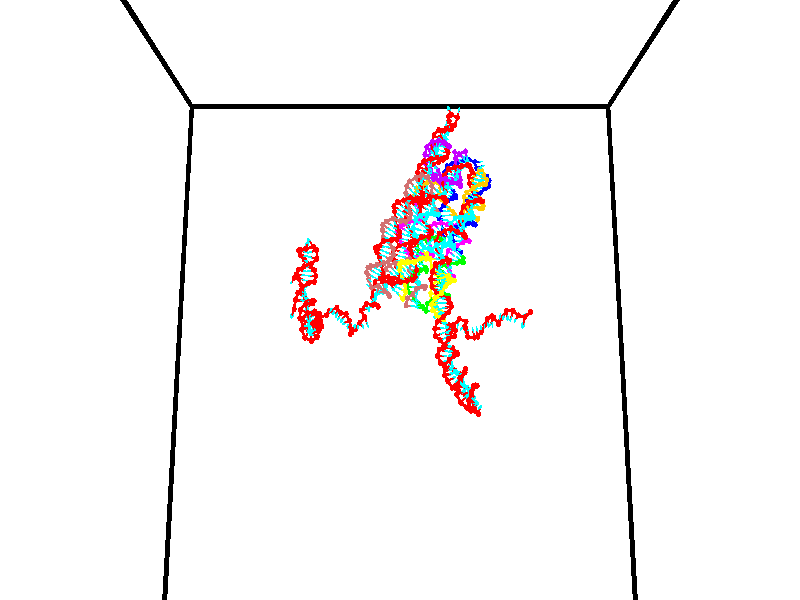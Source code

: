 // switches for output
#declare DRAW_BASES = 1; // possible values are 0, 1; only relevant for DNA ribbons
#declare DRAW_BASES_TYPE = 3; // possible values are 1, 2, 3; only relevant for DNA ribbons
#declare DRAW_FOG = 0; // set to 1 to enable fog

#include "colors.inc"

#include "transforms.inc"
background { rgb <1, 1, 1>}

#default {
   normal{
       ripples 0.25
       frequency 0.20
       turbulence 0.2
       lambda 5
   }
	finish {
		phong 0.1
		phong_size 40.
	}
}

// original window dimensions: 1024x640


// camera settings

camera {
	sky <0, 0.179814, -0.983701>
	up <0, 0.179814, -0.983701>
	right 1.6 * <1, 0, 0>
	location <35, 94.9851, 44.8844>
	look_at <35, 29.7336, 32.9568>
	direction <0, -65.2515, -11.9276>
	angle 67.0682
}


# declare cpy_camera_pos = <35, 94.9851, 44.8844>;
# if (DRAW_FOG = 1)
fog {
	fog_type 2
	up vnormalize(cpy_camera_pos)
	color rgbt<1,1,1,0.3>
	distance 1e-5
	fog_alt 3e-3
	fog_offset 56
}
# end


// LIGHTS

# declare lum = 6;
global_settings {
	ambient_light rgb lum * <0.05, 0.05, 0.05>
	max_trace_level 15
}# declare cpy_direct_light_amount = 0.25;
light_source
{	1000 * <-1, -1.16352, -0.803886>,
	rgb lum * cpy_direct_light_amount
	parallel
}

light_source
{	1000 * <1, 1.16352, 0.803886>,
	rgb lum * cpy_direct_light_amount
	parallel
}

// strand 0

// nucleotide -1

// particle -1
sphere {
	<24.381876, 35.231407, 34.733040> 0.250000
	pigment { color rgbt <1,0,0,0> }
	no_shadow
}
cylinder {
	<24.223526, 34.992401, 35.011967>,  <24.128515, 34.848995, 35.179325>, 0.100000
	pigment { color rgbt <1,0,0,0> }
	no_shadow
}
cylinder {
	<24.223526, 34.992401, 35.011967>,  <24.381876, 35.231407, 34.733040>, 0.100000
	pigment { color rgbt <1,0,0,0> }
	no_shadow
}

// particle -1
sphere {
	<24.223526, 34.992401, 35.011967> 0.100000
	pigment { color rgbt <1,0,0,0> }
	no_shadow
}
sphere {
	0, 1
	scale<0.080000,0.200000,0.300000>
	matrix <0.299436, -0.801845, -0.517090,
		0.868114, 0.004100, 0.496348,
		-0.395874, -0.597518, 0.697321,
		24.104763, 34.813145, 35.221165>
	pigment { color rgbt <0,1,1,0> }
	no_shadow
}
cylinder {
	<24.519606, 35.529167, 34.019886>,  <24.381876, 35.231407, 34.733040>, 0.130000
	pigment { color rgbt <1,0,0,0> }
	no_shadow
}

// nucleotide -1

// particle -1
sphere {
	<24.519606, 35.529167, 34.019886> 0.250000
	pigment { color rgbt <1,0,0,0> }
	no_shadow
}
cylinder {
	<24.915634, 35.476700, 34.040081>,  <25.153252, 35.445221, 34.052200>, 0.100000
	pigment { color rgbt <1,0,0,0> }
	no_shadow
}
cylinder {
	<24.915634, 35.476700, 34.040081>,  <24.519606, 35.529167, 34.019886>, 0.100000
	pigment { color rgbt <1,0,0,0> }
	no_shadow
}

// particle -1
sphere {
	<24.915634, 35.476700, 34.040081> 0.100000
	pigment { color rgbt <1,0,0,0> }
	no_shadow
}
sphere {
	0, 1
	scale<0.080000,0.200000,0.300000>
	matrix <0.027973, -0.168150, -0.985364,
		0.137739, 0.976996, -0.162812,
		0.990073, -0.131168, 0.050490,
		25.212656, 35.437351, 34.055229>
	pigment { color rgbt <0,1,1,0> }
	no_shadow
}
cylinder {
	<24.824553, 35.924469, 33.497623>,  <24.519606, 35.529167, 34.019886>, 0.130000
	pigment { color rgbt <1,0,0,0> }
	no_shadow
}

// nucleotide -1

// particle -1
sphere {
	<24.824553, 35.924469, 33.497623> 0.250000
	pigment { color rgbt <1,0,0,0> }
	no_shadow
}
cylinder {
	<25.048573, 35.600994, 33.569588>,  <25.182985, 35.406910, 33.612766>, 0.100000
	pigment { color rgbt <1,0,0,0> }
	no_shadow
}
cylinder {
	<25.048573, 35.600994, 33.569588>,  <24.824553, 35.924469, 33.497623>, 0.100000
	pigment { color rgbt <1,0,0,0> }
	no_shadow
}

// particle -1
sphere {
	<25.048573, 35.600994, 33.569588> 0.100000
	pigment { color rgbt <1,0,0,0> }
	no_shadow
}
sphere {
	0, 1
	scale<0.080000,0.200000,0.300000>
	matrix <0.042245, -0.188998, -0.981068,
		0.827381, 0.557048, -0.071685,
		0.560050, -0.808689, 0.179906,
		25.216587, 35.358387, 33.623558>
	pigment { color rgbt <0,1,1,0> }
	no_shadow
}
cylinder {
	<25.245161, 35.908394, 32.954388>,  <24.824553, 35.924469, 33.497623>, 0.130000
	pigment { color rgbt <1,0,0,0> }
	no_shadow
}

// nucleotide -1

// particle -1
sphere {
	<25.245161, 35.908394, 32.954388> 0.250000
	pigment { color rgbt <1,0,0,0> }
	no_shadow
}
cylinder {
	<25.272221, 35.538765, 33.104858>,  <25.288456, 35.316986, 33.195141>, 0.100000
	pigment { color rgbt <1,0,0,0> }
	no_shadow
}
cylinder {
	<25.272221, 35.538765, 33.104858>,  <25.245161, 35.908394, 32.954388>, 0.100000
	pigment { color rgbt <1,0,0,0> }
	no_shadow
}

// particle -1
sphere {
	<25.272221, 35.538765, 33.104858> 0.100000
	pigment { color rgbt <1,0,0,0> }
	no_shadow
}
sphere {
	0, 1
	scale<0.080000,0.200000,0.300000>
	matrix <-0.030968, -0.378803, -0.924959,
		0.997229, 0.050922, -0.054242,
		0.067648, -0.924075, 0.376176,
		25.292515, 35.261543, 33.217712>
	pigment { color rgbt <0,1,1,0> }
	no_shadow
}
cylinder {
	<25.847593, 35.818977, 32.648468>,  <25.245161, 35.908394, 32.954388>, 0.130000
	pigment { color rgbt <1,0,0,0> }
	no_shadow
}

// nucleotide -1

// particle -1
sphere {
	<25.847593, 35.818977, 32.648468> 0.250000
	pigment { color rgbt <1,0,0,0> }
	no_shadow
}
cylinder {
	<25.636368, 35.495224, 32.751263>,  <25.509632, 35.300972, 32.812939>, 0.100000
	pigment { color rgbt <1,0,0,0> }
	no_shadow
}
cylinder {
	<25.636368, 35.495224, 32.751263>,  <25.847593, 35.818977, 32.648468>, 0.100000
	pigment { color rgbt <1,0,0,0> }
	no_shadow
}

// particle -1
sphere {
	<25.636368, 35.495224, 32.751263> 0.100000
	pigment { color rgbt <1,0,0,0> }
	no_shadow
}
sphere {
	0, 1
	scale<0.080000,0.200000,0.300000>
	matrix <-0.102390, -0.239732, -0.965425,
		0.843009, -0.536119, 0.043721,
		-0.528064, -0.809386, 0.256989,
		25.477949, 35.252407, 32.828358>
	pigment { color rgbt <0,1,1,0> }
	no_shadow
}
cylinder {
	<26.358343, 35.331955, 32.427486>,  <25.847593, 35.818977, 32.648468>, 0.130000
	pigment { color rgbt <1,0,0,0> }
	no_shadow
}

// nucleotide -1

// particle -1
sphere {
	<26.358343, 35.331955, 32.427486> 0.250000
	pigment { color rgbt <1,0,0,0> }
	no_shadow
}
cylinder {
	<26.005281, 35.159843, 32.351830>,  <25.793444, 35.056576, 32.306435>, 0.100000
	pigment { color rgbt <1,0,0,0> }
	no_shadow
}
cylinder {
	<26.005281, 35.159843, 32.351830>,  <26.358343, 35.331955, 32.427486>, 0.100000
	pigment { color rgbt <1,0,0,0> }
	no_shadow
}

// particle -1
sphere {
	<26.005281, 35.159843, 32.351830> 0.100000
	pigment { color rgbt <1,0,0,0> }
	no_shadow
}
sphere {
	0, 1
	scale<0.080000,0.200000,0.300000>
	matrix <0.244546, -0.076744, -0.966596,
		0.401392, -0.899427, 0.172962,
		-0.882656, -0.430281, -0.189146,
		25.740484, 35.030758, 32.295086>
	pigment { color rgbt <0,1,1,0> }
	no_shadow
}
cylinder {
	<26.433693, 34.863285, 31.823364>,  <26.358343, 35.331955, 32.427486>, 0.130000
	pigment { color rgbt <1,0,0,0> }
	no_shadow
}

// nucleotide -1

// particle -1
sphere {
	<26.433693, 34.863285, 31.823364> 0.250000
	pigment { color rgbt <1,0,0,0> }
	no_shadow
}
cylinder {
	<26.041691, 34.942856, 31.824942>,  <25.806490, 34.990597, 31.825888>, 0.100000
	pigment { color rgbt <1,0,0,0> }
	no_shadow
}
cylinder {
	<26.041691, 34.942856, 31.824942>,  <26.433693, 34.863285, 31.823364>, 0.100000
	pigment { color rgbt <1,0,0,0> }
	no_shadow
}

// particle -1
sphere {
	<26.041691, 34.942856, 31.824942> 0.100000
	pigment { color rgbt <1,0,0,0> }
	no_shadow
}
sphere {
	0, 1
	scale<0.080000,0.200000,0.300000>
	matrix <0.026603, 0.150659, -0.988228,
		-0.197177, -0.968365, -0.152939,
		-0.980007, 0.198925, 0.003946,
		25.747688, 35.002533, 31.826126>
	pigment { color rgbt <0,1,1,0> }
	no_shadow
}
cylinder {
	<26.237179, 34.484203, 31.238092>,  <26.433693, 34.863285, 31.823364>, 0.130000
	pigment { color rgbt <1,0,0,0> }
	no_shadow
}

// nucleotide -1

// particle -1
sphere {
	<26.237179, 34.484203, 31.238092> 0.250000
	pigment { color rgbt <1,0,0,0> }
	no_shadow
}
cylinder {
	<25.928461, 34.721027, 31.330870>,  <25.743231, 34.863121, 31.386536>, 0.100000
	pigment { color rgbt <1,0,0,0> }
	no_shadow
}
cylinder {
	<25.928461, 34.721027, 31.330870>,  <26.237179, 34.484203, 31.238092>, 0.100000
	pigment { color rgbt <1,0,0,0> }
	no_shadow
}

// particle -1
sphere {
	<25.928461, 34.721027, 31.330870> 0.100000
	pigment { color rgbt <1,0,0,0> }
	no_shadow
}
sphere {
	0, 1
	scale<0.080000,0.200000,0.300000>
	matrix <-0.116144, 0.227368, -0.966858,
		-0.625175, -0.773155, -0.106717,
		-0.771795, 0.592061, 0.231942,
		25.696922, 34.898647, 31.400452>
	pigment { color rgbt <0,1,1,0> }
	no_shadow
}
cylinder {
	<25.704874, 34.283775, 30.796089>,  <26.237179, 34.484203, 31.238092>, 0.130000
	pigment { color rgbt <1,0,0,0> }
	no_shadow
}

// nucleotide -1

// particle -1
sphere {
	<25.704874, 34.283775, 30.796089> 0.250000
	pigment { color rgbt <1,0,0,0> }
	no_shadow
}
cylinder {
	<25.629478, 34.659988, 30.909138>,  <25.584242, 34.885715, 30.976967>, 0.100000
	pigment { color rgbt <1,0,0,0> }
	no_shadow
}
cylinder {
	<25.629478, 34.659988, 30.909138>,  <25.704874, 34.283775, 30.796089>, 0.100000
	pigment { color rgbt <1,0,0,0> }
	no_shadow
}

// particle -1
sphere {
	<25.629478, 34.659988, 30.909138> 0.100000
	pigment { color rgbt <1,0,0,0> }
	no_shadow
}
sphere {
	0, 1
	scale<0.080000,0.200000,0.300000>
	matrix <-0.082619, 0.271575, -0.958864,
		-0.978594, -0.204085, 0.026516,
		-0.188489, 0.940530, 0.282623,
		25.572931, 34.942146, 30.993925>
	pigment { color rgbt <0,1,1,0> }
	no_shadow
}
cylinder {
	<25.154446, 34.527382, 30.312771>,  <25.704874, 34.283775, 30.796089>, 0.130000
	pigment { color rgbt <1,0,0,0> }
	no_shadow
}

// nucleotide -1

// particle -1
sphere {
	<25.154446, 34.527382, 30.312771> 0.250000
	pigment { color rgbt <1,0,0,0> }
	no_shadow
}
cylinder {
	<25.329142, 34.858337, 30.454016>,  <25.433958, 35.056911, 30.538763>, 0.100000
	pigment { color rgbt <1,0,0,0> }
	no_shadow
}
cylinder {
	<25.329142, 34.858337, 30.454016>,  <25.154446, 34.527382, 30.312771>, 0.100000
	pigment { color rgbt <1,0,0,0> }
	no_shadow
}

// particle -1
sphere {
	<25.329142, 34.858337, 30.454016> 0.100000
	pigment { color rgbt <1,0,0,0> }
	no_shadow
}
sphere {
	0, 1
	scale<0.080000,0.200000,0.300000>
	matrix <-0.031097, 0.406175, -0.913266,
		-0.899051, 0.387877, 0.203121,
		0.436738, 0.827389, 0.353110,
		25.460163, 35.106556, 30.559948>
	pigment { color rgbt <0,1,1,0> }
	no_shadow
}
cylinder {
	<24.822578, 35.141209, 30.050209>,  <25.154446, 34.527382, 30.312771>, 0.130000
	pigment { color rgbt <1,0,0,0> }
	no_shadow
}

// nucleotide -1

// particle -1
sphere {
	<24.822578, 35.141209, 30.050209> 0.250000
	pigment { color rgbt <1,0,0,0> }
	no_shadow
}
cylinder {
	<25.183289, 35.283211, 30.148817>,  <25.399714, 35.368412, 30.207983>, 0.100000
	pigment { color rgbt <1,0,0,0> }
	no_shadow
}
cylinder {
	<25.183289, 35.283211, 30.148817>,  <24.822578, 35.141209, 30.050209>, 0.100000
	pigment { color rgbt <1,0,0,0> }
	no_shadow
}

// particle -1
sphere {
	<25.183289, 35.283211, 30.148817> 0.100000
	pigment { color rgbt <1,0,0,0> }
	no_shadow
}
sphere {
	0, 1
	scale<0.080000,0.200000,0.300000>
	matrix <0.005073, 0.561644, -0.827363,
		-0.432179, 0.747345, 0.504675,
		0.901774, 0.355009, 0.246522,
		25.453821, 35.389713, 30.222775>
	pigment { color rgbt <0,1,1,0> }
	no_shadow
}
cylinder {
	<24.746481, 35.757462, 29.830051>,  <24.822578, 35.141209, 30.050209>, 0.130000
	pigment { color rgbt <1,0,0,0> }
	no_shadow
}

// nucleotide -1

// particle -1
sphere {
	<24.746481, 35.757462, 29.830051> 0.250000
	pigment { color rgbt <1,0,0,0> }
	no_shadow
}
cylinder {
	<25.141535, 35.708866, 29.869690>,  <25.378567, 35.679710, 29.893473>, 0.100000
	pigment { color rgbt <1,0,0,0> }
	no_shadow
}
cylinder {
	<25.141535, 35.708866, 29.869690>,  <24.746481, 35.757462, 29.830051>, 0.100000
	pigment { color rgbt <1,0,0,0> }
	no_shadow
}

// particle -1
sphere {
	<25.141535, 35.708866, 29.869690> 0.100000
	pigment { color rgbt <1,0,0,0> }
	no_shadow
}
sphere {
	0, 1
	scale<0.080000,0.200000,0.300000>
	matrix <0.152412, 0.595887, -0.788473,
		0.036741, 0.793826, 0.607034,
		0.987634, -0.121489, 0.099095,
		25.437824, 35.672421, 29.899418>
	pigment { color rgbt <0,1,1,0> }
	no_shadow
}
cylinder {
	<25.001625, 36.507130, 29.936563>,  <24.746481, 35.757462, 29.830051>, 0.130000
	pigment { color rgbt <1,0,0,0> }
	no_shadow
}

// nucleotide -1

// particle -1
sphere {
	<25.001625, 36.507130, 29.936563> 0.250000
	pigment { color rgbt <1,0,0,0> }
	no_shadow
}
cylinder {
	<25.297161, 36.273418, 29.802258>,  <25.474483, 36.133194, 29.721674>, 0.100000
	pigment { color rgbt <1,0,0,0> }
	no_shadow
}
cylinder {
	<25.297161, 36.273418, 29.802258>,  <25.001625, 36.507130, 29.936563>, 0.100000
	pigment { color rgbt <1,0,0,0> }
	no_shadow
}

// particle -1
sphere {
	<25.297161, 36.273418, 29.802258> 0.100000
	pigment { color rgbt <1,0,0,0> }
	no_shadow
}
sphere {
	0, 1
	scale<0.080000,0.200000,0.300000>
	matrix <0.159497, 0.635718, -0.755264,
		0.654733, 0.504466, 0.562884,
		0.738840, -0.584275, -0.335765,
		25.518814, 36.098137, 29.701529>
	pigment { color rgbt <0,1,1,0> }
	no_shadow
}
cylinder {
	<25.685213, 36.842537, 29.958792>,  <25.001625, 36.507130, 29.936563>, 0.130000
	pigment { color rgbt <1,0,0,0> }
	no_shadow
}

// nucleotide -1

// particle -1
sphere {
	<25.685213, 36.842537, 29.958792> 0.250000
	pigment { color rgbt <1,0,0,0> }
	no_shadow
}
cylinder {
	<25.678934, 36.568180, 29.667778>,  <25.675167, 36.403564, 29.493170>, 0.100000
	pigment { color rgbt <1,0,0,0> }
	no_shadow
}
cylinder {
	<25.678934, 36.568180, 29.667778>,  <25.685213, 36.842537, 29.958792>, 0.100000
	pigment { color rgbt <1,0,0,0> }
	no_shadow
}

// particle -1
sphere {
	<25.678934, 36.568180, 29.667778> 0.100000
	pigment { color rgbt <1,0,0,0> }
	no_shadow
}
sphere {
	0, 1
	scale<0.080000,0.200000,0.300000>
	matrix <0.384503, 0.667531, -0.637620,
		0.922990, -0.289748, 0.253249,
		-0.015698, -0.685892, -0.727534,
		25.674225, 36.362411, 29.449518>
	pigment { color rgbt <0,1,1,0> }
	no_shadow
}
cylinder {
	<26.385891, 36.608734, 29.707090>,  <25.685213, 36.842537, 29.958792>, 0.130000
	pigment { color rgbt <1,0,0,0> }
	no_shadow
}

// nucleotide -1

// particle -1
sphere {
	<26.385891, 36.608734, 29.707090> 0.250000
	pigment { color rgbt <1,0,0,0> }
	no_shadow
}
cylinder {
	<26.111832, 36.593552, 29.416124>,  <25.947395, 36.584442, 29.241545>, 0.100000
	pigment { color rgbt <1,0,0,0> }
	no_shadow
}
cylinder {
	<26.111832, 36.593552, 29.416124>,  <26.385891, 36.608734, 29.707090>, 0.100000
	pigment { color rgbt <1,0,0,0> }
	no_shadow
}

// particle -1
sphere {
	<26.111832, 36.593552, 29.416124> 0.100000
	pigment { color rgbt <1,0,0,0> }
	no_shadow
}
sphere {
	0, 1
	scale<0.080000,0.200000,0.300000>
	matrix <0.466916, 0.743604, -0.478584,
		0.559070, -0.667543, -0.491760,
		-0.685150, -0.037951, -0.727413,
		25.906286, 36.582165, 29.197901>
	pigment { color rgbt <0,1,1,0> }
	no_shadow
}
cylinder {
	<26.606728, 35.866962, 29.827513>,  <26.385891, 36.608734, 29.707090>, 0.130000
	pigment { color rgbt <1,0,0,0> }
	no_shadow
}

// nucleotide -1

// particle -1
sphere {
	<26.606728, 35.866962, 29.827513> 0.250000
	pigment { color rgbt <1,0,0,0> }
	no_shadow
}
cylinder {
	<26.218878, 35.836327, 29.920433>,  <25.986168, 35.817944, 29.976185>, 0.100000
	pigment { color rgbt <1,0,0,0> }
	no_shadow
}
cylinder {
	<26.218878, 35.836327, 29.920433>,  <26.606728, 35.866962, 29.827513>, 0.100000
	pigment { color rgbt <1,0,0,0> }
	no_shadow
}

// particle -1
sphere {
	<26.218878, 35.836327, 29.920433> 0.100000
	pigment { color rgbt <1,0,0,0> }
	no_shadow
}
sphere {
	0, 1
	scale<0.080000,0.200000,0.300000>
	matrix <0.241697, -0.445941, 0.861812,
		0.037585, 0.891779, 0.450906,
		-0.969624, -0.076592, 0.232301,
		25.927990, 35.813351, 29.990124>
	pigment { color rgbt <0,1,1,0> }
	no_shadow
}
cylinder {
	<26.626055, 35.767380, 30.525713>,  <26.606728, 35.866962, 29.827513>, 0.130000
	pigment { color rgbt <1,0,0,0> }
	no_shadow
}

// nucleotide -1

// particle -1
sphere {
	<26.626055, 35.767380, 30.525713> 0.250000
	pigment { color rgbt <1,0,0,0> }
	no_shadow
}
cylinder {
	<26.246655, 35.674377, 30.439650>,  <26.019014, 35.618576, 30.388012>, 0.100000
	pigment { color rgbt <1,0,0,0> }
	no_shadow
}
cylinder {
	<26.246655, 35.674377, 30.439650>,  <26.626055, 35.767380, 30.525713>, 0.100000
	pigment { color rgbt <1,0,0,0> }
	no_shadow
}

// particle -1
sphere {
	<26.246655, 35.674377, 30.439650> 0.100000
	pigment { color rgbt <1,0,0,0> }
	no_shadow
}
sphere {
	0, 1
	scale<0.080000,0.200000,0.300000>
	matrix <-0.077796, -0.487445, 0.869681,
		-0.307081, 0.841629, 0.444253,
		-0.948498, -0.232502, -0.215160,
		25.962105, 35.604626, 30.375101>
	pigment { color rgbt <0,1,1,0> }
	no_shadow
}
cylinder {
	<26.112671, 36.108730, 31.058363>,  <26.626055, 35.767380, 30.525713>, 0.130000
	pigment { color rgbt <1,0,0,0> }
	no_shadow
}

// nucleotide -1

// particle -1
sphere {
	<26.112671, 36.108730, 31.058363> 0.250000
	pigment { color rgbt <1,0,0,0> }
	no_shadow
}
cylinder {
	<25.877136, 35.817455, 30.918072>,  <25.735815, 35.642689, 30.833897>, 0.100000
	pigment { color rgbt <1,0,0,0> }
	no_shadow
}
cylinder {
	<25.877136, 35.817455, 30.918072>,  <26.112671, 36.108730, 31.058363>, 0.100000
	pigment { color rgbt <1,0,0,0> }
	no_shadow
}

// particle -1
sphere {
	<25.877136, 35.817455, 30.918072> 0.100000
	pigment { color rgbt <1,0,0,0> }
	no_shadow
}
sphere {
	0, 1
	scale<0.080000,0.200000,0.300000>
	matrix <-0.305925, -0.200853, 0.930628,
		-0.748118, 0.655285, -0.104501,
		-0.588837, -0.728189, -0.350730,
		25.700485, 35.598999, 30.812853>
	pigment { color rgbt <0,1,1,0> }
	no_shadow
}
cylinder {
	<25.422913, 36.196339, 31.292088>,  <26.112671, 36.108730, 31.058363>, 0.130000
	pigment { color rgbt <1,0,0,0> }
	no_shadow
}

// nucleotide -1

// particle -1
sphere {
	<25.422913, 36.196339, 31.292088> 0.250000
	pigment { color rgbt <1,0,0,0> }
	no_shadow
}
cylinder {
	<25.472082, 35.808353, 31.208126>,  <25.501585, 35.575562, 31.157749>, 0.100000
	pigment { color rgbt <1,0,0,0> }
	no_shadow
}
cylinder {
	<25.472082, 35.808353, 31.208126>,  <25.422913, 36.196339, 31.292088>, 0.100000
	pigment { color rgbt <1,0,0,0> }
	no_shadow
}

// particle -1
sphere {
	<25.472082, 35.808353, 31.208126> 0.100000
	pigment { color rgbt <1,0,0,0> }
	no_shadow
}
sphere {
	0, 1
	scale<0.080000,0.200000,0.300000>
	matrix <-0.280173, -0.236820, 0.930279,
		-0.952047, -0.055546, -0.300869,
		0.122925, -0.969965, -0.209902,
		25.508959, 35.517365, 31.145155>
	pigment { color rgbt <0,1,1,0> }
	no_shadow
}
cylinder {
	<24.811859, 35.888161, 31.513184>,  <25.422913, 36.196339, 31.292088>, 0.130000
	pigment { color rgbt <1,0,0,0> }
	no_shadow
}

// nucleotide -1

// particle -1
sphere {
	<24.811859, 35.888161, 31.513184> 0.250000
	pigment { color rgbt <1,0,0,0> }
	no_shadow
}
cylinder {
	<25.097727, 35.608631, 31.501226>,  <25.269247, 35.440914, 31.494051>, 0.100000
	pigment { color rgbt <1,0,0,0> }
	no_shadow
}
cylinder {
	<25.097727, 35.608631, 31.501226>,  <24.811859, 35.888161, 31.513184>, 0.100000
	pigment { color rgbt <1,0,0,0> }
	no_shadow
}

// particle -1
sphere {
	<25.097727, 35.608631, 31.501226> 0.100000
	pigment { color rgbt <1,0,0,0> }
	no_shadow
}
sphere {
	0, 1
	scale<0.080000,0.200000,0.300000>
	matrix <-0.284853, -0.329814, 0.900045,
		-0.638832, -0.634719, -0.434770,
		0.714669, -0.698823, -0.029894,
		25.312128, 35.398983, 31.492258>
	pigment { color rgbt <0,1,1,0> }
	no_shadow
}
cylinder {
	<24.407139, 35.881226, 32.202061>,  <24.811859, 35.888161, 31.513184>, 0.130000
	pigment { color rgbt <1,0,0,0> }
	no_shadow
}

// nucleotide -1

// particle -1
sphere {
	<24.407139, 35.881226, 32.202061> 0.250000
	pigment { color rgbt <1,0,0,0> }
	no_shadow
}
cylinder {
	<24.221205, 35.554947, 32.339794>,  <24.109644, 35.359180, 32.422436>, 0.100000
	pigment { color rgbt <1,0,0,0> }
	no_shadow
}
cylinder {
	<24.221205, 35.554947, 32.339794>,  <24.407139, 35.881226, 32.202061>, 0.100000
	pigment { color rgbt <1,0,0,0> }
	no_shadow
}

// particle -1
sphere {
	<24.221205, 35.554947, 32.339794> 0.100000
	pigment { color rgbt <1,0,0,0> }
	no_shadow
}
sphere {
	0, 1
	scale<0.080000,0.200000,0.300000>
	matrix <-0.688720, 0.088715, -0.719579,
		0.556412, -0.571634, -0.603026,
		-0.464834, -0.815699, 0.344334,
		24.081755, 35.310238, 32.443092>
	pigment { color rgbt <0,1,1,0> }
	no_shadow
}
cylinder {
	<24.517675, 35.291367, 31.775259>,  <24.407139, 35.881226, 32.202061>, 0.130000
	pigment { color rgbt <1,0,0,0> }
	no_shadow
}

// nucleotide -1

// particle -1
sphere {
	<24.517675, 35.291367, 31.775259> 0.250000
	pigment { color rgbt <1,0,0,0> }
	no_shadow
}
cylinder {
	<24.907856, 35.207138, 31.801035>,  <25.141964, 35.156601, 31.816500>, 0.100000
	pigment { color rgbt <1,0,0,0> }
	no_shadow
}
cylinder {
	<24.907856, 35.207138, 31.801035>,  <24.517675, 35.291367, 31.775259>, 0.100000
	pigment { color rgbt <1,0,0,0> }
	no_shadow
}

// particle -1
sphere {
	<24.907856, 35.207138, 31.801035> 0.100000
	pigment { color rgbt <1,0,0,0> }
	no_shadow
}
sphere {
	0, 1
	scale<0.080000,0.200000,0.300000>
	matrix <-0.138260, -0.357863, 0.923481,
		-0.171402, -0.909721, -0.378192,
		0.975451, -0.210575, 0.064440,
		25.200491, 35.143967, 31.820368>
	pigment { color rgbt <0,1,1,0> }
	no_shadow
}
cylinder {
	<24.567726, 34.541222, 31.912338>,  <24.517675, 35.291367, 31.775259>, 0.130000
	pigment { color rgbt <1,0,0,0> }
	no_shadow
}

// nucleotide -1

// particle -1
sphere {
	<24.567726, 34.541222, 31.912338> 0.250000
	pigment { color rgbt <1,0,0,0> }
	no_shadow
}
cylinder {
	<24.902372, 34.718269, 32.041435>,  <25.103159, 34.824497, 32.118893>, 0.100000
	pigment { color rgbt <1,0,0,0> }
	no_shadow
}
cylinder {
	<24.902372, 34.718269, 32.041435>,  <24.567726, 34.541222, 31.912338>, 0.100000
	pigment { color rgbt <1,0,0,0> }
	no_shadow
}

// particle -1
sphere {
	<24.902372, 34.718269, 32.041435> 0.100000
	pigment { color rgbt <1,0,0,0> }
	no_shadow
}
sphere {
	0, 1
	scale<0.080000,0.200000,0.300000>
	matrix <-0.212393, -0.280982, 0.935916,
		0.504942, -0.851548, -0.141064,
		0.836614, 0.442622, 0.322743,
		25.153357, 34.851055, 32.138260>
	pigment { color rgbt <0,1,1,0> }
	no_shadow
}
cylinder {
	<24.803492, 34.136143, 32.429806>,  <24.567726, 34.541222, 31.912338>, 0.130000
	pigment { color rgbt <1,0,0,0> }
	no_shadow
}

// nucleotide -1

// particle -1
sphere {
	<24.803492, 34.136143, 32.429806> 0.250000
	pigment { color rgbt <1,0,0,0> }
	no_shadow
}
cylinder {
	<24.988985, 34.482128, 32.506535>,  <25.100281, 34.689720, 32.552570>, 0.100000
	pigment { color rgbt <1,0,0,0> }
	no_shadow
}
cylinder {
	<24.988985, 34.482128, 32.506535>,  <24.803492, 34.136143, 32.429806>, 0.100000
	pigment { color rgbt <1,0,0,0> }
	no_shadow
}

// particle -1
sphere {
	<24.988985, 34.482128, 32.506535> 0.100000
	pigment { color rgbt <1,0,0,0> }
	no_shadow
}
sphere {
	0, 1
	scale<0.080000,0.200000,0.300000>
	matrix <-0.072171, -0.178905, 0.981216,
		0.883030, -0.468867, -0.020539,
		0.463734, 0.864961, 0.191817,
		25.128105, 34.741615, 32.564079>
	pigment { color rgbt <0,1,1,0> }
	no_shadow
}
cylinder {
	<24.874311, 34.060654, 33.047997>,  <24.803492, 34.136143, 32.429806>, 0.130000
	pigment { color rgbt <1,0,0,0> }
	no_shadow
}

// nucleotide -1

// particle -1
sphere {
	<24.874311, 34.060654, 33.047997> 0.250000
	pigment { color rgbt <1,0,0,0> }
	no_shadow
}
cylinder {
	<25.073311, 34.405243, 33.007275>,  <25.192711, 34.611996, 32.982841>, 0.100000
	pigment { color rgbt <1,0,0,0> }
	no_shadow
}
cylinder {
	<25.073311, 34.405243, 33.007275>,  <24.874311, 34.060654, 33.047997>, 0.100000
	pigment { color rgbt <1,0,0,0> }
	no_shadow
}

// particle -1
sphere {
	<25.073311, 34.405243, 33.007275> 0.100000
	pigment { color rgbt <1,0,0,0> }
	no_shadow
}
sphere {
	0, 1
	scale<0.080000,0.200000,0.300000>
	matrix <0.203460, -0.001792, 0.979081,
		0.843266, -0.507807, -0.176166,
		0.497500, 0.861469, -0.101807,
		25.222561, 34.663685, 32.976734>
	pigment { color rgbt <0,1,1,0> }
	no_shadow
}
cylinder {
	<25.298910, 34.043488, 33.633621>,  <24.874311, 34.060654, 33.047997>, 0.130000
	pigment { color rgbt <1,0,0,0> }
	no_shadow
}

// nucleotide -1

// particle -1
sphere {
	<25.298910, 34.043488, 33.633621> 0.250000
	pigment { color rgbt <1,0,0,0> }
	no_shadow
}
cylinder {
	<25.346857, 34.422451, 33.514927>,  <25.375626, 34.649830, 33.443710>, 0.100000
	pigment { color rgbt <1,0,0,0> }
	no_shadow
}
cylinder {
	<25.346857, 34.422451, 33.514927>,  <25.298910, 34.043488, 33.633621>, 0.100000
	pigment { color rgbt <1,0,0,0> }
	no_shadow
}

// particle -1
sphere {
	<25.346857, 34.422451, 33.514927> 0.100000
	pigment { color rgbt <1,0,0,0> }
	no_shadow
}
sphere {
	0, 1
	scale<0.080000,0.200000,0.300000>
	matrix <0.213301, 0.267337, 0.939698,
		0.969605, -0.175936, -0.170037,
		0.119869, 0.947406, -0.296739,
		25.382818, 34.706673, 33.425903>
	pigment { color rgbt <0,1,1,0> }
	no_shadow
}
cylinder {
	<25.988466, 34.321030, 33.896885>,  <25.298910, 34.043488, 33.633621>, 0.130000
	pigment { color rgbt <1,0,0,0> }
	no_shadow
}

// nucleotide -1

// particle -1
sphere {
	<25.988466, 34.321030, 33.896885> 0.250000
	pigment { color rgbt <1,0,0,0> }
	no_shadow
}
cylinder {
	<25.735485, 34.621002, 33.819317>,  <25.583696, 34.800987, 33.772774>, 0.100000
	pigment { color rgbt <1,0,0,0> }
	no_shadow
}
cylinder {
	<25.735485, 34.621002, 33.819317>,  <25.988466, 34.321030, 33.896885>, 0.100000
	pigment { color rgbt <1,0,0,0> }
	no_shadow
}

// particle -1
sphere {
	<25.735485, 34.621002, 33.819317> 0.100000
	pigment { color rgbt <1,0,0,0> }
	no_shadow
}
sphere {
	0, 1
	scale<0.080000,0.200000,0.300000>
	matrix <0.197599, 0.398269, 0.895732,
		0.748971, 0.528190, -0.400072,
		-0.632453, 0.749932, -0.193922,
		25.545750, 34.845982, 33.761139>
	pigment { color rgbt <0,1,1,0> }
	no_shadow
}
cylinder {
	<26.318699, 34.959503, 33.995018>,  <25.988466, 34.321030, 33.896885>, 0.130000
	pigment { color rgbt <1,0,0,0> }
	no_shadow
}

// nucleotide -1

// particle -1
sphere {
	<26.318699, 34.959503, 33.995018> 0.250000
	pigment { color rgbt <1,0,0,0> }
	no_shadow
}
cylinder {
	<25.926844, 34.994869, 34.067120>,  <25.691730, 35.016090, 34.110382>, 0.100000
	pigment { color rgbt <1,0,0,0> }
	no_shadow
}
cylinder {
	<25.926844, 34.994869, 34.067120>,  <26.318699, 34.959503, 33.995018>, 0.100000
	pigment { color rgbt <1,0,0,0> }
	no_shadow
}

// particle -1
sphere {
	<25.926844, 34.994869, 34.067120> 0.100000
	pigment { color rgbt <1,0,0,0> }
	no_shadow
}
sphere {
	0, 1
	scale<0.080000,0.200000,0.300000>
	matrix <0.200678, 0.403865, 0.892537,
		0.006120, 0.910536, -0.413385,
		-0.979638, 0.088420, 0.180253,
		25.632952, 35.021397, 34.121197>
	pigment { color rgbt <0,1,1,0> }
	no_shadow
}
cylinder {
	<26.304516, 35.645966, 34.307495>,  <26.318699, 34.959503, 33.995018>, 0.130000
	pigment { color rgbt <1,0,0,0> }
	no_shadow
}

// nucleotide -1

// particle -1
sphere {
	<26.304516, 35.645966, 34.307495> 0.250000
	pigment { color rgbt <1,0,0,0> }
	no_shadow
}
cylinder {
	<25.991468, 35.418522, 34.408844>,  <25.803640, 35.282055, 34.469654>, 0.100000
	pigment { color rgbt <1,0,0,0> }
	no_shadow
}
cylinder {
	<25.991468, 35.418522, 34.408844>,  <26.304516, 35.645966, 34.307495>, 0.100000
	pigment { color rgbt <1,0,0,0> }
	no_shadow
}

// particle -1
sphere {
	<25.991468, 35.418522, 34.408844> 0.100000
	pigment { color rgbt <1,0,0,0> }
	no_shadow
}
sphere {
	0, 1
	scale<0.080000,0.200000,0.300000>
	matrix <0.027912, 0.374555, 0.926784,
		-0.621875, 0.732391, -0.277263,
		-0.782619, -0.568605, 0.253369,
		25.756683, 35.247940, 34.484856>
	pigment { color rgbt <0,1,1,0> }
	no_shadow
}
cylinder {
	<25.657814, 36.018471, 34.420292>,  <26.304516, 35.645966, 34.307495>, 0.130000
	pigment { color rgbt <1,0,0,0> }
	no_shadow
}

// nucleotide -1

// particle -1
sphere {
	<25.657814, 36.018471, 34.420292> 0.250000
	pigment { color rgbt <1,0,0,0> }
	no_shadow
}
cylinder {
	<25.662308, 35.673374, 34.622501>,  <25.665005, 35.466316, 34.743828>, 0.100000
	pigment { color rgbt <1,0,0,0> }
	no_shadow
}
cylinder {
	<25.662308, 35.673374, 34.622501>,  <25.657814, 36.018471, 34.420292>, 0.100000
	pigment { color rgbt <1,0,0,0> }
	no_shadow
}

// particle -1
sphere {
	<25.662308, 35.673374, 34.622501> 0.100000
	pigment { color rgbt <1,0,0,0> }
	no_shadow
}
sphere {
	0, 1
	scale<0.080000,0.200000,0.300000>
	matrix <0.143784, 0.501697, 0.853010,
		-0.989545, 0.063102, 0.129684,
		0.011235, -0.862738, 0.505525,
		25.665678, 35.414551, 34.774158>
	pigment { color rgbt <0,1,1,0> }
	no_shadow
}
cylinder {
	<25.143167, 36.053432, 34.913521>,  <25.657814, 36.018471, 34.420292>, 0.130000
	pigment { color rgbt <1,0,0,0> }
	no_shadow
}

// nucleotide -1

// particle -1
sphere {
	<25.143167, 36.053432, 34.913521> 0.250000
	pigment { color rgbt <1,0,0,0> }
	no_shadow
}
cylinder {
	<25.462542, 35.836533, 35.018181>,  <25.654167, 35.706394, 35.080978>, 0.100000
	pigment { color rgbt <1,0,0,0> }
	no_shadow
}
cylinder {
	<25.462542, 35.836533, 35.018181>,  <25.143167, 36.053432, 34.913521>, 0.100000
	pigment { color rgbt <1,0,0,0> }
	no_shadow
}

// particle -1
sphere {
	<25.462542, 35.836533, 35.018181> 0.100000
	pigment { color rgbt <1,0,0,0> }
	no_shadow
}
sphere {
	0, 1
	scale<0.080000,0.200000,0.300000>
	matrix <0.038762, 0.479980, 0.876423,
		-0.600829, -0.689626, 0.404253,
		0.798437, -0.542250, 0.261654,
		25.702072, 35.673859, 35.096676>
	pigment { color rgbt <0,1,1,0> }
	no_shadow
}
cylinder {
	<25.068441, 35.775749, 35.585213>,  <25.143167, 36.053432, 34.913521>, 0.130000
	pigment { color rgbt <1,0,0,0> }
	no_shadow
}

// nucleotide -1

// particle -1
sphere {
	<25.068441, 35.775749, 35.585213> 0.250000
	pigment { color rgbt <1,0,0,0> }
	no_shadow
}
cylinder {
	<25.455753, 35.831501, 35.502258>,  <25.688141, 35.864952, 35.452488>, 0.100000
	pigment { color rgbt <1,0,0,0> }
	no_shadow
}
cylinder {
	<25.455753, 35.831501, 35.502258>,  <25.068441, 35.775749, 35.585213>, 0.100000
	pigment { color rgbt <1,0,0,0> }
	no_shadow
}

// particle -1
sphere {
	<25.455753, 35.831501, 35.502258> 0.100000
	pigment { color rgbt <1,0,0,0> }
	no_shadow
}
sphere {
	0, 1
	scale<0.080000,0.200000,0.300000>
	matrix <0.091348, 0.575060, 0.812995,
		0.232570, -0.806151, 0.544088,
		0.968280, 0.139377, -0.207382,
		25.746237, 35.873314, 35.440044>
	pigment { color rgbt <0,1,1,0> }
	no_shadow
}
cylinder {
	<25.387224, 35.614132, 36.197327>,  <25.068441, 35.775749, 35.585213>, 0.130000
	pigment { color rgbt <1,0,0,0> }
	no_shadow
}

// nucleotide -1

// particle -1
sphere {
	<25.387224, 35.614132, 36.197327> 0.250000
	pigment { color rgbt <1,0,0,0> }
	no_shadow
}
cylinder {
	<25.625902, 35.860889, 35.992039>,  <25.769110, 36.008945, 35.868866>, 0.100000
	pigment { color rgbt <1,0,0,0> }
	no_shadow
}
cylinder {
	<25.625902, 35.860889, 35.992039>,  <25.387224, 35.614132, 36.197327>, 0.100000
	pigment { color rgbt <1,0,0,0> }
	no_shadow
}

// particle -1
sphere {
	<25.625902, 35.860889, 35.992039> 0.100000
	pigment { color rgbt <1,0,0,0> }
	no_shadow
}
sphere {
	0, 1
	scale<0.080000,0.200000,0.300000>
	matrix <0.279479, 0.439754, 0.853526,
		0.752227, -0.652729, 0.089990,
		0.596695, 0.616896, -0.513220,
		25.804911, 36.045959, 35.838074>
	pigment { color rgbt <0,1,1,0> }
	no_shadow
}
cylinder {
	<25.936548, 35.605621, 36.580608>,  <25.387224, 35.614132, 36.197327>, 0.130000
	pigment { color rgbt <1,0,0,0> }
	no_shadow
}

// nucleotide -1

// particle -1
sphere {
	<25.936548, 35.605621, 36.580608> 0.250000
	pigment { color rgbt <1,0,0,0> }
	no_shadow
}
cylinder {
	<25.974583, 35.935432, 36.357498>,  <25.997404, 36.133320, 36.223633>, 0.100000
	pigment { color rgbt <1,0,0,0> }
	no_shadow
}
cylinder {
	<25.974583, 35.935432, 36.357498>,  <25.936548, 35.605621, 36.580608>, 0.100000
	pigment { color rgbt <1,0,0,0> }
	no_shadow
}

// particle -1
sphere {
	<25.974583, 35.935432, 36.357498> 0.100000
	pigment { color rgbt <1,0,0,0> }
	no_shadow
}
sphere {
	0, 1
	scale<0.080000,0.200000,0.300000>
	matrix <-0.021478, 0.561880, 0.826940,
		0.995237, -0.066651, 0.071136,
		0.095087, 0.824529, -0.557773,
		26.003109, 36.182793, 36.190166>
	pigment { color rgbt <0,1,1,0> }
	no_shadow
}
cylinder {
	<26.348721, 36.161682, 36.850956>,  <25.936548, 35.605621, 36.580608>, 0.130000
	pigment { color rgbt <1,0,0,0> }
	no_shadow
}

// nucleotide -1

// particle -1
sphere {
	<26.348721, 36.161682, 36.850956> 0.250000
	pigment { color rgbt <1,0,0,0> }
	no_shadow
}
cylinder {
	<26.091541, 36.376392, 36.632416>,  <25.937233, 36.505219, 36.501293>, 0.100000
	pigment { color rgbt <1,0,0,0> }
	no_shadow
}
cylinder {
	<26.091541, 36.376392, 36.632416>,  <26.348721, 36.161682, 36.850956>, 0.100000
	pigment { color rgbt <1,0,0,0> }
	no_shadow
}

// particle -1
sphere {
	<26.091541, 36.376392, 36.632416> 0.100000
	pigment { color rgbt <1,0,0,0> }
	no_shadow
}
sphere {
	0, 1
	scale<0.080000,0.200000,0.300000>
	matrix <-0.044550, 0.685913, 0.726319,
		0.764613, 0.491325, -0.417093,
		-0.642948, 0.536771, -0.546346,
		25.898657, 36.537422, 36.468513>
	pigment { color rgbt <0,1,1,0> }
	no_shadow
}
cylinder {
	<26.821524, 35.963909, 36.343346>,  <26.348721, 36.161682, 36.850956>, 0.130000
	pigment { color rgbt <1,0,0,0> }
	no_shadow
}

// nucleotide -1

// particle -1
sphere {
	<26.821524, 35.963909, 36.343346> 0.250000
	pigment { color rgbt <1,0,0,0> }
	no_shadow
}
cylinder {
	<26.659233, 36.261246, 36.130619>,  <26.561859, 36.439648, 36.002983>, 0.100000
	pigment { color rgbt <1,0,0,0> }
	no_shadow
}
cylinder {
	<26.659233, 36.261246, 36.130619>,  <26.821524, 35.963909, 36.343346>, 0.100000
	pigment { color rgbt <1,0,0,0> }
	no_shadow
}

// particle -1
sphere {
	<26.659233, 36.261246, 36.130619> 0.100000
	pigment { color rgbt <1,0,0,0> }
	no_shadow
}
sphere {
	0, 1
	scale<0.080000,0.200000,0.300000>
	matrix <0.495451, 0.667827, 0.555460,
		0.768059, -0.038126, -0.639243,
		-0.405726, 0.743340, -0.531820,
		26.537516, 36.484249, 35.971073>
	pigment { color rgbt <0,1,1,0> }
	no_shadow
}
cylinder {
	<27.362408, 36.570080, 36.397354>,  <26.821524, 35.963909, 36.343346>, 0.130000
	pigment { color rgbt <1,0,0,0> }
	no_shadow
}

// nucleotide -1

// particle -1
sphere {
	<27.362408, 36.570080, 36.397354> 0.250000
	pigment { color rgbt <1,0,0,0> }
	no_shadow
}
cylinder {
	<26.993450, 36.698380, 36.311279>,  <26.772076, 36.775360, 36.259636>, 0.100000
	pigment { color rgbt <1,0,0,0> }
	no_shadow
}
cylinder {
	<26.993450, 36.698380, 36.311279>,  <27.362408, 36.570080, 36.397354>, 0.100000
	pigment { color rgbt <1,0,0,0> }
	no_shadow
}

// particle -1
sphere {
	<26.993450, 36.698380, 36.311279> 0.100000
	pigment { color rgbt <1,0,0,0> }
	no_shadow
}
sphere {
	0, 1
	scale<0.080000,0.200000,0.300000>
	matrix <0.127462, 0.778687, 0.614329,
		0.364608, 0.539227, -0.759141,
		-0.922396, 0.320751, -0.215184,
		26.716732, 36.794605, 36.246723>
	pigment { color rgbt <0,1,1,0> }
	no_shadow
}
cylinder {
	<27.345514, 37.255959, 36.064262>,  <27.362408, 36.570080, 36.397354>, 0.130000
	pigment { color rgbt <1,0,0,0> }
	no_shadow
}

// nucleotide -1

// particle -1
sphere {
	<27.345514, 37.255959, 36.064262> 0.250000
	pigment { color rgbt <1,0,0,0> }
	no_shadow
}
cylinder {
	<26.987110, 37.193844, 36.230659>,  <26.772068, 37.156574, 36.330498>, 0.100000
	pigment { color rgbt <1,0,0,0> }
	no_shadow
}
cylinder {
	<26.987110, 37.193844, 36.230659>,  <27.345514, 37.255959, 36.064262>, 0.100000
	pigment { color rgbt <1,0,0,0> }
	no_shadow
}

// particle -1
sphere {
	<26.987110, 37.193844, 36.230659> 0.100000
	pigment { color rgbt <1,0,0,0> }
	no_shadow
}
sphere {
	0, 1
	scale<0.080000,0.200000,0.300000>
	matrix <0.046154, 0.899206, 0.435083,
		-0.441626, 0.409039, -0.798532,
		-0.896011, -0.155288, 0.415992,
		26.718307, 37.147259, 36.355457>
	pigment { color rgbt <0,1,1,0> }
	no_shadow
}
cylinder {
	<27.057774, 37.949574, 35.998318>,  <27.345514, 37.255959, 36.064262>, 0.130000
	pigment { color rgbt <1,0,0,0> }
	no_shadow
}

// nucleotide -1

// particle -1
sphere {
	<27.057774, 37.949574, 35.998318> 0.250000
	pigment { color rgbt <1,0,0,0> }
	no_shadow
}
cylinder {
	<26.867533, 37.751019, 36.288807>,  <26.753389, 37.631886, 36.463100>, 0.100000
	pigment { color rgbt <1,0,0,0> }
	no_shadow
}
cylinder {
	<26.867533, 37.751019, 36.288807>,  <27.057774, 37.949574, 35.998318>, 0.100000
	pigment { color rgbt <1,0,0,0> }
	no_shadow
}

// particle -1
sphere {
	<26.867533, 37.751019, 36.288807> 0.100000
	pigment { color rgbt <1,0,0,0> }
	no_shadow
}
sphere {
	0, 1
	scale<0.080000,0.200000,0.300000>
	matrix <0.218833, 0.732857, 0.644230,
		-0.852007, 0.465318, -0.239922,
		-0.475601, -0.496386, 0.726226,
		26.724852, 37.602104, 36.506676>
	pigment { color rgbt <0,1,1,0> }
	no_shadow
}
cylinder {
	<26.765301, 38.449665, 36.436111>,  <27.057774, 37.949574, 35.998318>, 0.130000
	pigment { color rgbt <1,0,0,0> }
	no_shadow
}

// nucleotide -1

// particle -1
sphere {
	<26.765301, 38.449665, 36.436111> 0.250000
	pigment { color rgbt <1,0,0,0> }
	no_shadow
}
cylinder {
	<26.761892, 38.112114, 36.650700>,  <26.759848, 37.909584, 36.779453>, 0.100000
	pigment { color rgbt <1,0,0,0> }
	no_shadow
}
cylinder {
	<26.761892, 38.112114, 36.650700>,  <26.765301, 38.449665, 36.436111>, 0.100000
	pigment { color rgbt <1,0,0,0> }
	no_shadow
}

// particle -1
sphere {
	<26.761892, 38.112114, 36.650700> 0.100000
	pigment { color rgbt <1,0,0,0> }
	no_shadow
}
sphere {
	0, 1
	scale<0.080000,0.200000,0.300000>
	matrix <0.143901, 0.529869, 0.835782,
		-0.989555, 0.084320, 0.116920,
		-0.008521, -0.843878, 0.536468,
		26.759336, 37.858952, 36.811642>
	pigment { color rgbt <0,1,1,0> }
	no_shadow
}
cylinder {
	<27.330023, 38.449139, 36.989212>,  <26.765301, 38.449665, 36.436111>, 0.130000
	pigment { color rgbt <1,0,0,0> }
	no_shadow
}

// nucleotide -1

// particle -1
sphere {
	<27.330023, 38.449139, 36.989212> 0.250000
	pigment { color rgbt <1,0,0,0> }
	no_shadow
}
cylinder {
	<26.959635, 38.480145, 37.137032>,  <26.737402, 38.498749, 37.225723>, 0.100000
	pigment { color rgbt <1,0,0,0> }
	no_shadow
}
cylinder {
	<26.959635, 38.480145, 37.137032>,  <27.330023, 38.449139, 36.989212>, 0.100000
	pigment { color rgbt <1,0,0,0> }
	no_shadow
}

// particle -1
sphere {
	<26.959635, 38.480145, 37.137032> 0.100000
	pigment { color rgbt <1,0,0,0> }
	no_shadow
}
sphere {
	0, 1
	scale<0.080000,0.200000,0.300000>
	matrix <-0.192617, -0.938754, -0.285726,
		0.324769, -0.335756, 0.884191,
		-0.925972, 0.077515, 0.369551,
		26.681843, 38.503399, 37.247898>
	pigment { color rgbt <0,1,1,0> }
	no_shadow
}
cylinder {
	<27.110895, 37.850887, 37.407955>,  <27.330023, 38.449139, 36.989212>, 0.130000
	pigment { color rgbt <1,0,0,0> }
	no_shadow
}

// nucleotide -1

// particle -1
sphere {
	<27.110895, 37.850887, 37.407955> 0.250000
	pigment { color rgbt <1,0,0,0> }
	no_shadow
}
cylinder {
	<26.774466, 38.002575, 37.253658>,  <26.572609, 38.093586, 37.161079>, 0.100000
	pigment { color rgbt <1,0,0,0> }
	no_shadow
}
cylinder {
	<26.774466, 38.002575, 37.253658>,  <27.110895, 37.850887, 37.407955>, 0.100000
	pigment { color rgbt <1,0,0,0> }
	no_shadow
}

// particle -1
sphere {
	<26.774466, 38.002575, 37.253658> 0.100000
	pigment { color rgbt <1,0,0,0> }
	no_shadow
}
sphere {
	0, 1
	scale<0.080000,0.200000,0.300000>
	matrix <-0.294892, -0.919270, -0.260733,
		-0.453472, -0.105544, 0.885000,
		-0.841072, 0.379214, -0.385739,
		26.522144, 38.116341, 37.137936>
	pigment { color rgbt <0,1,1,0> }
	no_shadow
}
cylinder {
	<26.519562, 37.386673, 37.684368>,  <27.110895, 37.850887, 37.407955>, 0.130000
	pigment { color rgbt <1,0,0,0> }
	no_shadow
}

// nucleotide -1

// particle -1
sphere {
	<26.519562, 37.386673, 37.684368> 0.250000
	pigment { color rgbt <1,0,0,0> }
	no_shadow
}
cylinder {
	<26.478001, 37.554035, 37.323448>,  <26.453064, 37.654453, 37.106895>, 0.100000
	pigment { color rgbt <1,0,0,0> }
	no_shadow
}
cylinder {
	<26.478001, 37.554035, 37.323448>,  <26.519562, 37.386673, 37.684368>, 0.100000
	pigment { color rgbt <1,0,0,0> }
	no_shadow
}

// particle -1
sphere {
	<26.478001, 37.554035, 37.323448> 0.100000
	pigment { color rgbt <1,0,0,0> }
	no_shadow
}
sphere {
	0, 1
	scale<0.080000,0.200000,0.300000>
	matrix <-0.060050, -0.908191, -0.414225,
		-0.992773, 0.011145, 0.119488,
		-0.103902, 0.418406, -0.902297,
		26.446831, 37.679558, 37.052757>
	pigment { color rgbt <0,1,1,0> }
	no_shadow
}
cylinder {
	<25.804178, 37.120209, 37.377762>,  <26.519562, 37.386673, 37.684368>, 0.130000
	pigment { color rgbt <1,0,0,0> }
	no_shadow
}

// nucleotide -1

// particle -1
sphere {
	<25.804178, 37.120209, 37.377762> 0.250000
	pigment { color rgbt <1,0,0,0> }
	no_shadow
}
cylinder {
	<26.063238, 37.254581, 37.104206>,  <26.218674, 37.335205, 36.940075>, 0.100000
	pigment { color rgbt <1,0,0,0> }
	no_shadow
}
cylinder {
	<26.063238, 37.254581, 37.104206>,  <25.804178, 37.120209, 37.377762>, 0.100000
	pigment { color rgbt <1,0,0,0> }
	no_shadow
}

// particle -1
sphere {
	<26.063238, 37.254581, 37.104206> 0.100000
	pigment { color rgbt <1,0,0,0> }
	no_shadow
}
sphere {
	0, 1
	scale<0.080000,0.200000,0.300000>
	matrix <-0.207017, -0.786215, -0.582246,
		-0.733275, 0.518668, -0.439649,
		0.647651, 0.335932, -0.683885,
		26.257534, 37.355362, 36.899040>
	pigment { color rgbt <0,1,1,0> }
	no_shadow
}
cylinder {
	<25.490438, 37.072269, 36.714779>,  <25.804178, 37.120209, 37.377762>, 0.130000
	pigment { color rgbt <1,0,0,0> }
	no_shadow
}

// nucleotide -1

// particle -1
sphere {
	<25.490438, 37.072269, 36.714779> 0.250000
	pigment { color rgbt <1,0,0,0> }
	no_shadow
}
cylinder {
	<25.871834, 37.114845, 36.601978>,  <26.100672, 37.140392, 36.534298>, 0.100000
	pigment { color rgbt <1,0,0,0> }
	no_shadow
}
cylinder {
	<25.871834, 37.114845, 36.601978>,  <25.490438, 37.072269, 36.714779>, 0.100000
	pigment { color rgbt <1,0,0,0> }
	no_shadow
}

// particle -1
sphere {
	<25.871834, 37.114845, 36.601978> 0.100000
	pigment { color rgbt <1,0,0,0> }
	no_shadow
}
sphere {
	0, 1
	scale<0.080000,0.200000,0.300000>
	matrix <-0.093156, -0.785711, -0.611539,
		-0.286668, 0.609367, -0.739252,
		0.953490, 0.106443, -0.282004,
		26.157881, 37.146778, 36.517376>
	pigment { color rgbt <0,1,1,0> }
	no_shadow
}
cylinder {
	<25.531748, 37.196930, 35.901329>,  <25.490438, 37.072269, 36.714779>, 0.130000
	pigment { color rgbt <1,0,0,0> }
	no_shadow
}

// nucleotide -1

// particle -1
sphere {
	<25.531748, 37.196930, 35.901329> 0.250000
	pigment { color rgbt <1,0,0,0> }
	no_shadow
}
cylinder {
	<25.880857, 37.052444, 36.032654>,  <26.090322, 36.965752, 36.111446>, 0.100000
	pigment { color rgbt <1,0,0,0> }
	no_shadow
}
cylinder {
	<25.880857, 37.052444, 36.032654>,  <25.531748, 37.196930, 35.901329>, 0.100000
	pigment { color rgbt <1,0,0,0> }
	no_shadow
}

// particle -1
sphere {
	<25.880857, 37.052444, 36.032654> 0.100000
	pigment { color rgbt <1,0,0,0> }
	no_shadow
}
sphere {
	0, 1
	scale<0.080000,0.200000,0.300000>
	matrix <0.047038, -0.607224, -0.793137,
		0.485852, 0.707673, -0.512979,
		0.872775, -0.361218, 0.328308,
		26.142691, 36.944080, 36.131145>
	pigment { color rgbt <0,1,1,0> }
	no_shadow
}
cylinder {
	<26.022915, 37.198647, 35.390938>,  <25.531748, 37.196930, 35.901329>, 0.130000
	pigment { color rgbt <1,0,0,0> }
	no_shadow
}

// nucleotide -1

// particle -1
sphere {
	<26.022915, 37.198647, 35.390938> 0.250000
	pigment { color rgbt <1,0,0,0> }
	no_shadow
}
cylinder {
	<26.054026, 36.887104, 35.639881>,  <26.072693, 36.700176, 35.789246>, 0.100000
	pigment { color rgbt <1,0,0,0> }
	no_shadow
}
cylinder {
	<26.054026, 36.887104, 35.639881>,  <26.022915, 37.198647, 35.390938>, 0.100000
	pigment { color rgbt <1,0,0,0> }
	no_shadow
}

// particle -1
sphere {
	<26.054026, 36.887104, 35.639881> 0.100000
	pigment { color rgbt <1,0,0,0> }
	no_shadow
}
sphere {
	0, 1
	scale<0.080000,0.200000,0.300000>
	matrix <0.043123, -0.621037, -0.782594,
		0.996038, 0.087706, -0.014716,
		0.077777, -0.778859, 0.622358,
		26.077358, 36.653446, 35.826588>
	pigment { color rgbt <0,1,1,0> }
	no_shadow
}
cylinder {
	<26.646143, 36.766930, 35.194126>,  <26.022915, 37.198647, 35.390938>, 0.130000
	pigment { color rgbt <1,0,0,0> }
	no_shadow
}

// nucleotide -1

// particle -1
sphere {
	<26.646143, 36.766930, 35.194126> 0.250000
	pigment { color rgbt <1,0,0,0> }
	no_shadow
}
cylinder {
	<26.392725, 36.524155, 35.386059>,  <26.240673, 36.378490, 35.501221>, 0.100000
	pigment { color rgbt <1,0,0,0> }
	no_shadow
}
cylinder {
	<26.392725, 36.524155, 35.386059>,  <26.646143, 36.766930, 35.194126>, 0.100000
	pigment { color rgbt <1,0,0,0> }
	no_shadow
}

// particle -1
sphere {
	<26.392725, 36.524155, 35.386059> 0.100000
	pigment { color rgbt <1,0,0,0> }
	no_shadow
}
sphere {
	0, 1
	scale<0.080000,0.200000,0.300000>
	matrix <0.048263, -0.649973, -0.758423,
		0.772198, -0.457338, 0.441081,
		-0.633547, -0.606941, 0.479835,
		26.202662, 36.342072, 35.530010>
	pigment { color rgbt <0,1,1,0> }
	no_shadow
}
cylinder {
	<27.046339, 36.100143, 35.254890>,  <26.646143, 36.766930, 35.194126>, 0.130000
	pigment { color rgbt <1,0,0,0> }
	no_shadow
}

// nucleotide -1

// particle -1
sphere {
	<27.046339, 36.100143, 35.254890> 0.250000
	pigment { color rgbt <1,0,0,0> }
	no_shadow
}
cylinder {
	<26.655785, 36.022129, 35.292046>,  <26.421452, 35.975319, 35.314339>, 0.100000
	pigment { color rgbt <1,0,0,0> }
	no_shadow
}
cylinder {
	<26.655785, 36.022129, 35.292046>,  <27.046339, 36.100143, 35.254890>, 0.100000
	pigment { color rgbt <1,0,0,0> }
	no_shadow
}

// particle -1
sphere {
	<26.655785, 36.022129, 35.292046> 0.100000
	pigment { color rgbt <1,0,0,0> }
	no_shadow
}
sphere {
	0, 1
	scale<0.080000,0.200000,0.300000>
	matrix <0.085285, -0.743064, -0.663764,
		0.198484, -0.640168, 0.742152,
		-0.976387, -0.195041, 0.092890,
		26.362869, 35.963615, 35.319912>
	pigment { color rgbt <0,1,1,0> }
	no_shadow
}
cylinder {
	<26.894014, 35.333721, 35.461697>,  <27.046339, 36.100143, 35.254890>, 0.130000
	pigment { color rgbt <1,0,0,0> }
	no_shadow
}

// nucleotide -1

// particle -1
sphere {
	<26.894014, 35.333721, 35.461697> 0.250000
	pigment { color rgbt <1,0,0,0> }
	no_shadow
}
cylinder {
	<26.622187, 35.535248, 35.248398>,  <26.459091, 35.656166, 35.120419>, 0.100000
	pigment { color rgbt <1,0,0,0> }
	no_shadow
}
cylinder {
	<26.622187, 35.535248, 35.248398>,  <26.894014, 35.333721, 35.461697>, 0.100000
	pigment { color rgbt <1,0,0,0> }
	no_shadow
}

// particle -1
sphere {
	<26.622187, 35.535248, 35.248398> 0.100000
	pigment { color rgbt <1,0,0,0> }
	no_shadow
}
sphere {
	0, 1
	scale<0.080000,0.200000,0.300000>
	matrix <-0.151938, -0.807778, -0.569570,
		-0.717707, -0.306040, 0.625488,
		-0.679567, 0.503820, -0.533249,
		26.418316, 35.686394, 35.088425>
	pigment { color rgbt <0,1,1,0> }
	no_shadow
}
cylinder {
	<27.586830, 34.938862, 35.212650>,  <26.894014, 35.333721, 35.461697>, 0.130000
	pigment { color rgbt <1,0,0,0> }
	no_shadow
}

// nucleotide -1

// particle -1
sphere {
	<27.586830, 34.938862, 35.212650> 0.250000
	pigment { color rgbt <1,0,0,0> }
	no_shadow
}
cylinder {
	<27.850595, 35.151371, 34.999889>,  <28.008854, 35.278877, 34.872231>, 0.100000
	pigment { color rgbt <1,0,0,0> }
	no_shadow
}
cylinder {
	<27.850595, 35.151371, 34.999889>,  <27.586830, 34.938862, 35.212650>, 0.100000
	pigment { color rgbt <1,0,0,0> }
	no_shadow
}

// particle -1
sphere {
	<27.850595, 35.151371, 34.999889> 0.100000
	pigment { color rgbt <1,0,0,0> }
	no_shadow
}
sphere {
	0, 1
	scale<0.080000,0.200000,0.300000>
	matrix <0.745798, -0.551373, 0.373862,
		-0.094655, -0.643222, -0.759807,
		0.659413, 0.531274, -0.531904,
		28.048420, 35.310753, 34.840317>
	pigment { color rgbt <0,1,1,0> }
	no_shadow
}
cylinder {
	<27.857746, 34.516335, 34.741604>,  <27.586830, 34.938862, 35.212650>, 0.130000
	pigment { color rgbt <1,0,0,0> }
	no_shadow
}

// nucleotide -1

// particle -1
sphere {
	<27.857746, 34.516335, 34.741604> 0.250000
	pigment { color rgbt <1,0,0,0> }
	no_shadow
}
cylinder {
	<28.092407, 34.803440, 34.891617>,  <28.233204, 34.975704, 34.981625>, 0.100000
	pigment { color rgbt <1,0,0,0> }
	no_shadow
}
cylinder {
	<28.092407, 34.803440, 34.891617>,  <27.857746, 34.516335, 34.741604>, 0.100000
	pigment { color rgbt <1,0,0,0> }
	no_shadow
}

// particle -1
sphere {
	<28.092407, 34.803440, 34.891617> 0.100000
	pigment { color rgbt <1,0,0,0> }
	no_shadow
}
sphere {
	0, 1
	scale<0.080000,0.200000,0.300000>
	matrix <0.613289, -0.696195, 0.373080,
		0.528881, 0.011136, -0.848623,
		0.586653, 0.717766, 0.375034,
		28.268402, 35.018768, 35.004128>
	pigment { color rgbt <0,1,1,0> }
	no_shadow
}
cylinder {
	<28.577534, 34.370621, 34.475670>,  <27.857746, 34.516335, 34.741604>, 0.130000
	pigment { color rgbt <1,0,0,0> }
	no_shadow
}

// nucleotide -1

// particle -1
sphere {
	<28.577534, 34.370621, 34.475670> 0.250000
	pigment { color rgbt <1,0,0,0> }
	no_shadow
}
cylinder {
	<28.559509, 34.525425, 34.844059>,  <28.548695, 34.618309, 35.065094>, 0.100000
	pigment { color rgbt <1,0,0,0> }
	no_shadow
}
cylinder {
	<28.559509, 34.525425, 34.844059>,  <28.577534, 34.370621, 34.475670>, 0.100000
	pigment { color rgbt <1,0,0,0> }
	no_shadow
}

// particle -1
sphere {
	<28.559509, 34.525425, 34.844059> 0.100000
	pigment { color rgbt <1,0,0,0> }
	no_shadow
}
sphere {
	0, 1
	scale<0.080000,0.200000,0.300000>
	matrix <0.558983, -0.754306, 0.344325,
		0.827953, 0.530325, -0.182342,
		-0.045063, 0.387012, 0.920973,
		28.545990, 34.641529, 35.120350>
	pigment { color rgbt <0,1,1,0> }
	no_shadow
}
cylinder {
	<28.914474, 33.998989, 34.846554>,  <28.577534, 34.370621, 34.475670>, 0.130000
	pigment { color rgbt <1,0,0,0> }
	no_shadow
}

// nucleotide -1

// particle -1
sphere {
	<28.914474, 33.998989, 34.846554> 0.250000
	pigment { color rgbt <1,0,0,0> }
	no_shadow
}
cylinder {
	<28.836123, 34.254078, 35.144531>,  <28.789112, 34.407131, 35.323318>, 0.100000
	pigment { color rgbt <1,0,0,0> }
	no_shadow
}
cylinder {
	<28.836123, 34.254078, 35.144531>,  <28.914474, 33.998989, 34.846554>, 0.100000
	pigment { color rgbt <1,0,0,0> }
	no_shadow
}

// particle -1
sphere {
	<28.836123, 34.254078, 35.144531> 0.100000
	pigment { color rgbt <1,0,0,0> }
	no_shadow
}
sphere {
	0, 1
	scale<0.080000,0.200000,0.300000>
	matrix <0.705425, -0.436053, 0.558778,
		0.681180, 0.634955, -0.364452,
		-0.195879, 0.637723, 0.744944,
		28.777359, 34.445396, 35.368015>
	pigment { color rgbt <0,1,1,0> }
	no_shadow
}
cylinder {
	<29.529093, 34.294174, 35.001312>,  <28.914474, 33.998989, 34.846554>, 0.130000
	pigment { color rgbt <1,0,0,0> }
	no_shadow
}

// nucleotide -1

// particle -1
sphere {
	<29.529093, 34.294174, 35.001312> 0.250000
	pigment { color rgbt <1,0,0,0> }
	no_shadow
}
cylinder {
	<29.265188, 34.273804, 35.301212>,  <29.106846, 34.261581, 35.481152>, 0.100000
	pigment { color rgbt <1,0,0,0> }
	no_shadow
}
cylinder {
	<29.265188, 34.273804, 35.301212>,  <29.529093, 34.294174, 35.001312>, 0.100000
	pigment { color rgbt <1,0,0,0> }
	no_shadow
}

// particle -1
sphere {
	<29.265188, 34.273804, 35.301212> 0.100000
	pigment { color rgbt <1,0,0,0> }
	no_shadow
}
sphere {
	0, 1
	scale<0.080000,0.200000,0.300000>
	matrix <0.530869, -0.737737, 0.417040,
		0.531879, 0.673165, 0.513764,
		-0.659759, -0.050927, 0.749749,
		29.067261, 34.258526, 35.526138>
	pigment { color rgbt <0,1,1,0> }
	no_shadow
}
cylinder {
	<29.864378, 34.464813, 35.596123>,  <29.529093, 34.294174, 35.001312>, 0.130000
	pigment { color rgbt <1,0,0,0> }
	no_shadow
}

// nucleotide -1

// particle -1
sphere {
	<29.864378, 34.464813, 35.596123> 0.250000
	pigment { color rgbt <1,0,0,0> }
	no_shadow
}
cylinder {
	<29.551769, 34.229046, 35.677917>,  <29.364204, 34.087585, 35.726994>, 0.100000
	pigment { color rgbt <1,0,0,0> }
	no_shadow
}
cylinder {
	<29.551769, 34.229046, 35.677917>,  <29.864378, 34.464813, 35.596123>, 0.100000
	pigment { color rgbt <1,0,0,0> }
	no_shadow
}

// particle -1
sphere {
	<29.551769, 34.229046, 35.677917> 0.100000
	pigment { color rgbt <1,0,0,0> }
	no_shadow
}
sphere {
	0, 1
	scale<0.080000,0.200000,0.300000>
	matrix <0.620735, -0.701762, 0.349597,
		-0.062559, 0.400147, 0.914313,
		-0.781521, -0.589417, 0.204483,
		29.317312, 34.052219, 35.739262>
	pigment { color rgbt <0,1,1,0> }
	no_shadow
}
cylinder {
	<30.069527, 34.381714, 36.320728>,  <29.864378, 34.464813, 35.596123>, 0.130000
	pigment { color rgbt <1,0,0,0> }
	no_shadow
}

// nucleotide -1

// particle -1
sphere {
	<30.069527, 34.381714, 36.320728> 0.250000
	pigment { color rgbt <1,0,0,0> }
	no_shadow
}
cylinder {
	<29.858477, 34.093773, 36.140320>,  <29.731846, 33.921009, 36.032074>, 0.100000
	pigment { color rgbt <1,0,0,0> }
	no_shadow
}
cylinder {
	<29.858477, 34.093773, 36.140320>,  <30.069527, 34.381714, 36.320728>, 0.100000
	pigment { color rgbt <1,0,0,0> }
	no_shadow
}

// particle -1
sphere {
	<29.858477, 34.093773, 36.140320> 0.100000
	pigment { color rgbt <1,0,0,0> }
	no_shadow
}
sphere {
	0, 1
	scale<0.080000,0.200000,0.300000>
	matrix <0.750672, -0.643632, 0.149094,
		-0.397619, -0.259905, 0.879971,
		-0.527627, -0.719852, -0.451024,
		29.700190, 33.877819, 36.005013>
	pigment { color rgbt <0,1,1,0> }
	no_shadow
}
cylinder {
	<29.907013, 33.728878, 36.637764>,  <30.069527, 34.381714, 36.320728>, 0.130000
	pigment { color rgbt <1,0,0,0> }
	no_shadow
}

// nucleotide -1

// particle -1
sphere {
	<29.907013, 33.728878, 36.637764> 0.250000
	pigment { color rgbt <1,0,0,0> }
	no_shadow
}
cylinder {
	<29.945591, 33.678337, 36.242851>,  <29.968739, 33.648014, 36.005901>, 0.100000
	pigment { color rgbt <1,0,0,0> }
	no_shadow
}
cylinder {
	<29.945591, 33.678337, 36.242851>,  <29.907013, 33.728878, 36.637764>, 0.100000
	pigment { color rgbt <1,0,0,0> }
	no_shadow
}

// particle -1
sphere {
	<29.945591, 33.678337, 36.242851> 0.100000
	pigment { color rgbt <1,0,0,0> }
	no_shadow
}
sphere {
	0, 1
	scale<0.080000,0.200000,0.300000>
	matrix <0.754078, -0.638152, 0.155332,
		-0.649665, -0.759473, 0.033729,
		0.096446, -0.126348, -0.987287,
		29.974525, 33.640434, 35.946667>
	pigment { color rgbt <0,1,1,0> }
	no_shadow
}
cylinder {
	<30.021530, 32.999542, 36.417835>,  <29.907013, 33.728878, 36.637764>, 0.130000
	pigment { color rgbt <1,0,0,0> }
	no_shadow
}

// nucleotide -1

// particle -1
sphere {
	<30.021530, 32.999542, 36.417835> 0.250000
	pigment { color rgbt <1,0,0,0> }
	no_shadow
}
cylinder {
	<30.182367, 33.243305, 36.144505>,  <30.278870, 33.389565, 35.980507>, 0.100000
	pigment { color rgbt <1,0,0,0> }
	no_shadow
}
cylinder {
	<30.182367, 33.243305, 36.144505>,  <30.021530, 32.999542, 36.417835>, 0.100000
	pigment { color rgbt <1,0,0,0> }
	no_shadow
}

// particle -1
sphere {
	<30.182367, 33.243305, 36.144505> 0.100000
	pigment { color rgbt <1,0,0,0> }
	no_shadow
}
sphere {
	0, 1
	scale<0.080000,0.200000,0.300000>
	matrix <0.792124, -0.605835, -0.074189,
		-0.459196, -0.511450, -0.726332,
		0.402093, 0.609412, -0.683329,
		30.302996, 33.426128, 35.939507>
	pigment { color rgbt <0,1,1,0> }
	no_shadow
}
cylinder {
	<30.371279, 32.498684, 36.031967>,  <30.021530, 32.999542, 36.417835>, 0.130000
	pigment { color rgbt <1,0,0,0> }
	no_shadow
}

// nucleotide -1

// particle -1
sphere {
	<30.371279, 32.498684, 36.031967> 0.250000
	pigment { color rgbt <1,0,0,0> }
	no_shadow
}
cylinder {
	<30.538225, 32.859188, 35.985439>,  <30.638393, 33.075493, 35.957523>, 0.100000
	pigment { color rgbt <1,0,0,0> }
	no_shadow
}
cylinder {
	<30.538225, 32.859188, 35.985439>,  <30.371279, 32.498684, 36.031967>, 0.100000
	pigment { color rgbt <1,0,0,0> }
	no_shadow
}

// particle -1
sphere {
	<30.538225, 32.859188, 35.985439> 0.100000
	pigment { color rgbt <1,0,0,0> }
	no_shadow
}
sphere {
	0, 1
	scale<0.080000,0.200000,0.300000>
	matrix <0.875171, -0.433113, -0.215613,
		-0.244704, -0.011810, -0.969526,
		0.417368, 0.901262, -0.116320,
		30.663435, 33.129566, 35.950542>
	pigment { color rgbt <0,1,1,0> }
	no_shadow
}
cylinder {
	<30.787651, 32.575161, 35.503590>,  <30.371279, 32.498684, 36.031967>, 0.130000
	pigment { color rgbt <1,0,0,0> }
	no_shadow
}

// nucleotide -1

// particle -1
sphere {
	<30.787651, 32.575161, 35.503590> 0.250000
	pigment { color rgbt <1,0,0,0> }
	no_shadow
}
cylinder {
	<30.991510, 32.841724, 35.721275>,  <31.113825, 33.001663, 35.851887>, 0.100000
	pigment { color rgbt <1,0,0,0> }
	no_shadow
}
cylinder {
	<30.991510, 32.841724, 35.721275>,  <30.787651, 32.575161, 35.503590>, 0.100000
	pigment { color rgbt <1,0,0,0> }
	no_shadow
}

// particle -1
sphere {
	<30.991510, 32.841724, 35.721275> 0.100000
	pigment { color rgbt <1,0,0,0> }
	no_shadow
}
sphere {
	0, 1
	scale<0.080000,0.200000,0.300000>
	matrix <0.851994, -0.302778, -0.427121,
		-0.119861, 0.681345, -0.722082,
		0.509647, 0.666405, 0.544210,
		31.144405, 33.041645, 35.884537>
	pigment { color rgbt <0,1,1,0> }
	no_shadow
}
cylinder {
	<31.331512, 32.963428, 35.065647>,  <30.787651, 32.575161, 35.503590>, 0.130000
	pigment { color rgbt <1,0,0,0> }
	no_shadow
}

// nucleotide -1

// particle -1
sphere {
	<31.331512, 32.963428, 35.065647> 0.250000
	pigment { color rgbt <1,0,0,0> }
	no_shadow
}
cylinder {
	<31.494234, 32.937721, 35.430149>,  <31.591867, 32.922295, 35.648849>, 0.100000
	pigment { color rgbt <1,0,0,0> }
	no_shadow
}
cylinder {
	<31.494234, 32.937721, 35.430149>,  <31.331512, 32.963428, 35.065647>, 0.100000
	pigment { color rgbt <1,0,0,0> }
	no_shadow
}

// particle -1
sphere {
	<31.494234, 32.937721, 35.430149> 0.100000
	pigment { color rgbt <1,0,0,0> }
	no_shadow
}
sphere {
	0, 1
	scale<0.080000,0.200000,0.300000>
	matrix <0.854517, -0.325903, -0.404462,
		0.322974, 0.943216, -0.077658,
		0.406804, -0.064271, 0.911252,
		31.616276, 32.918442, 35.703526>
	pigment { color rgbt <0,1,1,0> }
	no_shadow
}
cylinder {
	<30.980133, 33.498878, 34.557381>,  <31.331512, 32.963428, 35.065647>, 0.130000
	pigment { color rgbt <1,0,0,0> }
	no_shadow
}

// nucleotide -1

// particle -1
sphere {
	<30.980133, 33.498878, 34.557381> 0.250000
	pigment { color rgbt <1,0,0,0> }
	no_shadow
}
cylinder {
	<31.353809, 33.626907, 34.494343>,  <31.578016, 33.703724, 34.456520>, 0.100000
	pigment { color rgbt <1,0,0,0> }
	no_shadow
}
cylinder {
	<31.353809, 33.626907, 34.494343>,  <30.980133, 33.498878, 34.557381>, 0.100000
	pigment { color rgbt <1,0,0,0> }
	no_shadow
}

// particle -1
sphere {
	<31.353809, 33.626907, 34.494343> 0.100000
	pigment { color rgbt <1,0,0,0> }
	no_shadow
}
sphere {
	0, 1
	scale<0.080000,0.200000,0.300000>
	matrix <-0.010164, -0.417676, -0.908539,
		-0.356624, 0.850353, -0.386937,
		0.934193, 0.320074, -0.157596,
		31.634068, 33.722931, 34.447063>
	pigment { color rgbt <0,1,1,0> }
	no_shadow
}
cylinder {
	<31.528992, 33.560768, 33.970676>,  <30.980133, 33.498878, 34.557381>, 0.130000
	pigment { color rgbt <1,0,0,0> }
	no_shadow
}

// nucleotide -1

// particle -1
sphere {
	<31.528992, 33.560768, 33.970676> 0.250000
	pigment { color rgbt <1,0,0,0> }
	no_shadow
}
cylinder {
	<31.632240, 33.262875, 34.216846>,  <31.694189, 33.084141, 34.364548>, 0.100000
	pigment { color rgbt <1,0,0,0> }
	no_shadow
}
cylinder {
	<31.632240, 33.262875, 34.216846>,  <31.528992, 33.560768, 33.970676>, 0.100000
	pigment { color rgbt <1,0,0,0> }
	no_shadow
}

// particle -1
sphere {
	<31.632240, 33.262875, 34.216846> 0.100000
	pigment { color rgbt <1,0,0,0> }
	no_shadow
}
sphere {
	0, 1
	scale<0.080000,0.200000,0.300000>
	matrix <0.644641, -0.341702, -0.683869,
		0.719591, 0.573251, 0.391883,
		0.258122, -0.744730, 0.615427,
		31.709677, 33.039455, 34.401474>
	pigment { color rgbt <0,1,1,0> }
	no_shadow
}
cylinder {
	<32.253487, 33.494629, 34.070774>,  <31.528992, 33.560768, 33.970676>, 0.130000
	pigment { color rgbt <1,0,0,0> }
	no_shadow
}

// nucleotide -1

// particle -1
sphere {
	<32.253487, 33.494629, 34.070774> 0.250000
	pigment { color rgbt <1,0,0,0> }
	no_shadow
}
cylinder {
	<32.083111, 33.133736, 34.097740>,  <31.980885, 32.917198, 34.113922>, 0.100000
	pigment { color rgbt <1,0,0,0> }
	no_shadow
}
cylinder {
	<32.083111, 33.133736, 34.097740>,  <32.253487, 33.494629, 34.070774>, 0.100000
	pigment { color rgbt <1,0,0,0> }
	no_shadow
}

// particle -1
sphere {
	<32.083111, 33.133736, 34.097740> 0.100000
	pigment { color rgbt <1,0,0,0> }
	no_shadow
}
sphere {
	0, 1
	scale<0.080000,0.200000,0.300000>
	matrix <0.461296, -0.280668, -0.841683,
		0.778319, -0.327406, 0.535746,
		-0.425939, -0.902236, 0.067418,
		31.955328, 32.863064, 34.117966>
	pigment { color rgbt <0,1,1,0> }
	no_shadow
}
cylinder {
	<32.740925, 32.864166, 34.144226>,  <32.253487, 33.494629, 34.070774>, 0.130000
	pigment { color rgbt <1,0,0,0> }
	no_shadow
}

// nucleotide -1

// particle -1
sphere {
	<32.740925, 32.864166, 34.144226> 0.250000
	pigment { color rgbt <1,0,0,0> }
	no_shadow
}
cylinder {
	<32.410812, 32.798561, 33.928074>,  <32.212746, 32.759197, 33.798382>, 0.100000
	pigment { color rgbt <1,0,0,0> }
	no_shadow
}
cylinder {
	<32.410812, 32.798561, 33.928074>,  <32.740925, 32.864166, 34.144226>, 0.100000
	pigment { color rgbt <1,0,0,0> }
	no_shadow
}

// particle -1
sphere {
	<32.410812, 32.798561, 33.928074> 0.100000
	pigment { color rgbt <1,0,0,0> }
	no_shadow
}
sphere {
	0, 1
	scale<0.080000,0.200000,0.300000>
	matrix <0.534042, -0.537774, -0.652379,
		-0.183600, -0.826981, 0.531407,
		-0.825282, -0.164017, -0.540378,
		32.163227, 32.749355, 33.765961>
	pigment { color rgbt <0,1,1,0> }
	no_shadow
}
cylinder {
	<32.680523, 32.197735, 33.967072>,  <32.740925, 32.864166, 34.144226>, 0.130000
	pigment { color rgbt <1,0,0,0> }
	no_shadow
}

// nucleotide -1

// particle -1
sphere {
	<32.680523, 32.197735, 33.967072> 0.250000
	pigment { color rgbt <1,0,0,0> }
	no_shadow
}
cylinder {
	<32.453094, 32.369629, 33.686485>,  <32.316639, 32.472763, 33.518131>, 0.100000
	pigment { color rgbt <1,0,0,0> }
	no_shadow
}
cylinder {
	<32.453094, 32.369629, 33.686485>,  <32.680523, 32.197735, 33.967072>, 0.100000
	pigment { color rgbt <1,0,0,0> }
	no_shadow
}

// particle -1
sphere {
	<32.453094, 32.369629, 33.686485> 0.100000
	pigment { color rgbt <1,0,0,0> }
	no_shadow
}
sphere {
	0, 1
	scale<0.080000,0.200000,0.300000>
	matrix <0.452085, -0.549176, -0.702869,
		-0.687275, -0.716753, 0.117969,
		-0.568569, 0.429732, -0.701469,
		32.282524, 32.498550, 33.476044>
	pigment { color rgbt <0,1,1,0> }
	no_shadow
}
cylinder {
	<32.336254, 31.679907, 33.678185>,  <32.680523, 32.197735, 33.967072>, 0.130000
	pigment { color rgbt <1,0,0,0> }
	no_shadow
}

// nucleotide -1

// particle -1
sphere {
	<32.336254, 31.679907, 33.678185> 0.250000
	pigment { color rgbt <1,0,0,0> }
	no_shadow
}
cylinder {
	<32.372993, 31.984997, 33.422119>,  <32.395039, 32.168053, 33.268478>, 0.100000
	pigment { color rgbt <1,0,0,0> }
	no_shadow
}
cylinder {
	<32.372993, 31.984997, 33.422119>,  <32.336254, 31.679907, 33.678185>, 0.100000
	pigment { color rgbt <1,0,0,0> }
	no_shadow
}

// particle -1
sphere {
	<32.372993, 31.984997, 33.422119> 0.100000
	pigment { color rgbt <1,0,0,0> }
	no_shadow
}
sphere {
	0, 1
	scale<0.080000,0.200000,0.300000>
	matrix <0.458088, -0.603183, -0.652937,
		-0.884149, -0.233282, -0.404796,
		0.091848, 0.762726, -0.640167,
		32.400547, 32.213814, 33.230068>
	pigment { color rgbt <0,1,1,0> }
	no_shadow
}
cylinder {
	<32.067715, 31.446995, 33.038574>,  <32.336254, 31.679907, 33.678185>, 0.130000
	pigment { color rgbt <1,0,0,0> }
	no_shadow
}

// nucleotide -1

// particle -1
sphere {
	<32.067715, 31.446995, 33.038574> 0.250000
	pigment { color rgbt <1,0,0,0> }
	no_shadow
}
cylinder {
	<32.293781, 31.761908, 32.939960>,  <32.429420, 31.950855, 32.880795>, 0.100000
	pigment { color rgbt <1,0,0,0> }
	no_shadow
}
cylinder {
	<32.293781, 31.761908, 32.939960>,  <32.067715, 31.446995, 33.038574>, 0.100000
	pigment { color rgbt <1,0,0,0> }
	no_shadow
}

// particle -1
sphere {
	<32.293781, 31.761908, 32.939960> 0.100000
	pigment { color rgbt <1,0,0,0> }
	no_shadow
}
sphere {
	0, 1
	scale<0.080000,0.200000,0.300000>
	matrix <0.432761, -0.537341, -0.723867,
		-0.702358, 0.302414, -0.644390,
		0.565165, 0.787280, -0.246533,
		32.463329, 31.998091, 32.866001>
	pigment { color rgbt <0,1,1,0> }
	no_shadow
}
cylinder {
	<32.057022, 31.493038, 32.261871>,  <32.067715, 31.446995, 33.038574>, 0.130000
	pigment { color rgbt <1,0,0,0> }
	no_shadow
}

// nucleotide -1

// particle -1
sphere {
	<32.057022, 31.493038, 32.261871> 0.250000
	pigment { color rgbt <1,0,0,0> }
	no_shadow
}
cylinder {
	<32.375099, 31.700863, 32.386909>,  <32.565945, 31.825558, 32.461933>, 0.100000
	pigment { color rgbt <1,0,0,0> }
	no_shadow
}
cylinder {
	<32.375099, 31.700863, 32.386909>,  <32.057022, 31.493038, 32.261871>, 0.100000
	pigment { color rgbt <1,0,0,0> }
	no_shadow
}

// particle -1
sphere {
	<32.375099, 31.700863, 32.386909> 0.100000
	pigment { color rgbt <1,0,0,0> }
	no_shadow
}
sphere {
	0, 1
	scale<0.080000,0.200000,0.300000>
	matrix <0.544211, -0.384204, -0.745802,
		-0.267390, 0.763178, -0.588270,
		0.795196, 0.519564, 0.312598,
		32.613659, 31.856731, 32.480690>
	pigment { color rgbt <0,1,1,0> }
	no_shadow
}
cylinder {
	<32.335884, 31.848270, 31.695923>,  <32.057022, 31.493038, 32.261871>, 0.130000
	pigment { color rgbt <1,0,0,0> }
	no_shadow
}

// nucleotide -1

// particle -1
sphere {
	<32.335884, 31.848270, 31.695923> 0.250000
	pigment { color rgbt <1,0,0,0> }
	no_shadow
}
cylinder {
	<32.654099, 31.811663, 31.935505>,  <32.845028, 31.789698, 32.079254>, 0.100000
	pigment { color rgbt <1,0,0,0> }
	no_shadow
}
cylinder {
	<32.654099, 31.811663, 31.935505>,  <32.335884, 31.848270, 31.695923>, 0.100000
	pigment { color rgbt <1,0,0,0> }
	no_shadow
}

// particle -1
sphere {
	<32.654099, 31.811663, 31.935505> 0.100000
	pigment { color rgbt <1,0,0,0> }
	no_shadow
}
sphere {
	0, 1
	scale<0.080000,0.200000,0.300000>
	matrix <0.518709, -0.408035, -0.751298,
		0.313152, 0.908368, -0.277135,
		0.795535, -0.091518, 0.598956,
		32.892757, 31.784206, 32.115192>
	pigment { color rgbt <0,1,1,0> }
	no_shadow
}
cylinder {
	<32.955292, 32.097397, 31.292273>,  <32.335884, 31.848270, 31.695923>, 0.130000
	pigment { color rgbt <1,0,0,0> }
	no_shadow
}

// nucleotide -1

// particle -1
sphere {
	<32.955292, 32.097397, 31.292273> 0.250000
	pigment { color rgbt <1,0,0,0> }
	no_shadow
}
cylinder {
	<33.119892, 31.884411, 31.588150>,  <33.218651, 31.756618, 31.765676>, 0.100000
	pigment { color rgbt <1,0,0,0> }
	no_shadow
}
cylinder {
	<33.119892, 31.884411, 31.588150>,  <32.955292, 32.097397, 31.292273>, 0.100000
	pigment { color rgbt <1,0,0,0> }
	no_shadow
}

// particle -1
sphere {
	<33.119892, 31.884411, 31.588150> 0.100000
	pigment { color rgbt <1,0,0,0> }
	no_shadow
}
sphere {
	0, 1
	scale<0.080000,0.200000,0.300000>
	matrix <0.694732, -0.342063, -0.632724,
		0.589927, 0.774254, 0.229165,
		0.411501, -0.532469, 0.739691,
		33.243343, 31.724670, 31.810057>
	pigment { color rgbt <0,1,1,0> }
	no_shadow
}
cylinder {
	<33.738491, 32.272633, 31.323708>,  <32.955292, 32.097397, 31.292273>, 0.130000
	pigment { color rgbt <1,0,0,0> }
	no_shadow
}

// nucleotide -1

// particle -1
sphere {
	<33.738491, 32.272633, 31.323708> 0.250000
	pigment { color rgbt <1,0,0,0> }
	no_shadow
}
cylinder {
	<33.700161, 31.924004, 31.516035>,  <33.677162, 31.714827, 31.631432>, 0.100000
	pigment { color rgbt <1,0,0,0> }
	no_shadow
}
cylinder {
	<33.700161, 31.924004, 31.516035>,  <33.738491, 32.272633, 31.323708>, 0.100000
	pigment { color rgbt <1,0,0,0> }
	no_shadow
}

// particle -1
sphere {
	<33.700161, 31.924004, 31.516035> 0.100000
	pigment { color rgbt <1,0,0,0> }
	no_shadow
}
sphere {
	0, 1
	scale<0.080000,0.200000,0.300000>
	matrix <0.703155, -0.401169, -0.587057,
		0.704550, 0.281837, 0.651289,
		-0.095823, -0.871568, 0.480819,
		33.671413, 31.662533, 31.660280>
	pigment { color rgbt <0,1,1,0> }
	no_shadow
}
cylinder {
	<34.342693, 32.070381, 31.439655>,  <33.738491, 32.272633, 31.323708>, 0.130000
	pigment { color rgbt <1,0,0,0> }
	no_shadow
}

// nucleotide -1

// particle -1
sphere {
	<34.342693, 32.070381, 31.439655> 0.250000
	pigment { color rgbt <1,0,0,0> }
	no_shadow
}
cylinder {
	<34.111694, 31.744011, 31.450731>,  <33.973095, 31.548189, 31.457376>, 0.100000
	pigment { color rgbt <1,0,0,0> }
	no_shadow
}
cylinder {
	<34.111694, 31.744011, 31.450731>,  <34.342693, 32.070381, 31.439655>, 0.100000
	pigment { color rgbt <1,0,0,0> }
	no_shadow
}

// particle -1
sphere {
	<34.111694, 31.744011, 31.450731> 0.100000
	pigment { color rgbt <1,0,0,0> }
	no_shadow
}
sphere {
	0, 1
	scale<0.080000,0.200000,0.300000>
	matrix <0.619756, -0.460224, -0.635686,
		0.531416, -0.349944, 0.771451,
		-0.577495, -0.815925, 0.027690,
		33.938446, 31.499233, 31.459038>
	pigment { color rgbt <0,1,1,0> }
	no_shadow
}
cylinder {
	<34.792854, 31.619091, 31.464947>,  <34.342693, 32.070381, 31.439655>, 0.130000
	pigment { color rgbt <1,0,0,0> }
	no_shadow
}

// nucleotide -1

// particle -1
sphere {
	<34.792854, 31.619091, 31.464947> 0.250000
	pigment { color rgbt <1,0,0,0> }
	no_shadow
}
cylinder {
	<34.475487, 31.413136, 31.335102>,  <34.285065, 31.289562, 31.257195>, 0.100000
	pigment { color rgbt <1,0,0,0> }
	no_shadow
}
cylinder {
	<34.475487, 31.413136, 31.335102>,  <34.792854, 31.619091, 31.464947>, 0.100000
	pigment { color rgbt <1,0,0,0> }
	no_shadow
}

// particle -1
sphere {
	<34.475487, 31.413136, 31.335102> 0.100000
	pigment { color rgbt <1,0,0,0> }
	no_shadow
}
sphere {
	0, 1
	scale<0.080000,0.200000,0.300000>
	matrix <0.591635, -0.527074, -0.610051,
		0.143014, -0.676078, 0.722817,
		-0.793420, -0.514890, -0.324612,
		34.237461, 31.258669, 31.237719>
	pigment { color rgbt <0,1,1,0> }
	no_shadow
}
cylinder {
	<35.130634, 30.970589, 31.388830>,  <34.792854, 31.619091, 31.464947>, 0.130000
	pigment { color rgbt <1,0,0,0> }
	no_shadow
}

// nucleotide -1

// particle -1
sphere {
	<35.130634, 30.970589, 31.388830> 0.250000
	pigment { color rgbt <1,0,0,0> }
	no_shadow
}
cylinder {
	<34.782238, 30.966450, 31.192356>,  <34.573200, 30.963966, 31.074472>, 0.100000
	pigment { color rgbt <1,0,0,0> }
	no_shadow
}
cylinder {
	<34.782238, 30.966450, 31.192356>,  <35.130634, 30.970589, 31.388830>, 0.100000
	pigment { color rgbt <1,0,0,0> }
	no_shadow
}

// particle -1
sphere {
	<34.782238, 30.966450, 31.192356> 0.100000
	pigment { color rgbt <1,0,0,0> }
	no_shadow
}
sphere {
	0, 1
	scale<0.080000,0.200000,0.300000>
	matrix <0.453300, -0.402441, -0.795337,
		-0.189442, -0.915388, 0.355215,
		-0.870994, -0.010349, -0.491184,
		34.520939, 30.963345, 31.045000>
	pigment { color rgbt <0,1,1,0> }
	no_shadow
}
cylinder {
	<35.156075, 30.406994, 31.105471>,  <35.130634, 30.970589, 31.388830>, 0.130000
	pigment { color rgbt <1,0,0,0> }
	no_shadow
}

// nucleotide -1

// particle -1
sphere {
	<35.156075, 30.406994, 31.105471> 0.250000
	pigment { color rgbt <1,0,0,0> }
	no_shadow
}
cylinder {
	<34.894382, 30.614304, 30.885153>,  <34.737366, 30.738689, 30.752962>, 0.100000
	pigment { color rgbt <1,0,0,0> }
	no_shadow
}
cylinder {
	<34.894382, 30.614304, 30.885153>,  <35.156075, 30.406994, 31.105471>, 0.100000
	pigment { color rgbt <1,0,0,0> }
	no_shadow
}

// particle -1
sphere {
	<34.894382, 30.614304, 30.885153> 0.100000
	pigment { color rgbt <1,0,0,0> }
	no_shadow
}
sphere {
	0, 1
	scale<0.080000,0.200000,0.300000>
	matrix <0.421878, -0.354352, -0.834538,
		-0.627696, -0.778347, 0.013178,
		-0.654230, 0.518277, -0.550792,
		34.698112, 30.769787, 30.719915>
	pigment { color rgbt <0,1,1,0> }
	no_shadow
}
cylinder {
	<34.998077, 29.960699, 30.470974>,  <35.156075, 30.406994, 31.105471>, 0.130000
	pigment { color rgbt <1,0,0,0> }
	no_shadow
}

// nucleotide -1

// particle -1
sphere {
	<34.998077, 29.960699, 30.470974> 0.250000
	pigment { color rgbt <1,0,0,0> }
	no_shadow
}
cylinder {
	<34.855522, 30.317728, 30.360481>,  <34.769989, 30.531946, 30.294186>, 0.100000
	pigment { color rgbt <1,0,0,0> }
	no_shadow
}
cylinder {
	<34.855522, 30.317728, 30.360481>,  <34.998077, 29.960699, 30.470974>, 0.100000
	pigment { color rgbt <1,0,0,0> }
	no_shadow
}

// particle -1
sphere {
	<34.855522, 30.317728, 30.360481> 0.100000
	pigment { color rgbt <1,0,0,0> }
	no_shadow
}
sphere {
	0, 1
	scale<0.080000,0.200000,0.300000>
	matrix <0.348224, -0.147460, -0.925741,
		-0.867024, -0.426111, -0.258263,
		-0.356385, 0.892572, -0.276233,
		34.748608, 30.585499, 30.277611>
	pigment { color rgbt <0,1,1,0> }
	no_shadow
}
cylinder {
	<34.607231, 29.901243, 29.867699>,  <34.998077, 29.960699, 30.470974>, 0.130000
	pigment { color rgbt <1,0,0,0> }
	no_shadow
}

// nucleotide -1

// particle -1
sphere {
	<34.607231, 29.901243, 29.867699> 0.250000
	pigment { color rgbt <1,0,0,0> }
	no_shadow
}
cylinder {
	<34.713303, 30.286922, 29.867664>,  <34.776947, 30.518330, 29.867643>, 0.100000
	pigment { color rgbt <1,0,0,0> }
	no_shadow
}
cylinder {
	<34.713303, 30.286922, 29.867664>,  <34.607231, 29.901243, 29.867699>, 0.100000
	pigment { color rgbt <1,0,0,0> }
	no_shadow
}

// particle -1
sphere {
	<34.713303, 30.286922, 29.867664> 0.100000
	pigment { color rgbt <1,0,0,0> }
	no_shadow
}
sphere {
	0, 1
	scale<0.080000,0.200000,0.300000>
	matrix <0.363062, -0.099932, -0.926390,
		-0.893234, 0.245627, -0.376564,
		0.265178, 0.964200, -0.000084,
		34.792854, 30.576181, 29.867640>
	pigment { color rgbt <0,1,1,0> }
	no_shadow
}
cylinder {
	<34.324070, 30.216019, 29.281448>,  <34.607231, 29.901243, 29.867699>, 0.130000
	pigment { color rgbt <1,0,0,0> }
	no_shadow
}

// nucleotide -1

// particle -1
sphere {
	<34.324070, 30.216019, 29.281448> 0.250000
	pigment { color rgbt <1,0,0,0> }
	no_shadow
}
cylinder {
	<34.596451, 30.483658, 29.400518>,  <34.759880, 30.644241, 29.471960>, 0.100000
	pigment { color rgbt <1,0,0,0> }
	no_shadow
}
cylinder {
	<34.596451, 30.483658, 29.400518>,  <34.324070, 30.216019, 29.281448>, 0.100000
	pigment { color rgbt <1,0,0,0> }
	no_shadow
}

// particle -1
sphere {
	<34.596451, 30.483658, 29.400518> 0.100000
	pigment { color rgbt <1,0,0,0> }
	no_shadow
}
sphere {
	0, 1
	scale<0.080000,0.200000,0.300000>
	matrix <0.231198, 0.189276, -0.954318,
		-0.694876, 0.718666, -0.025806,
		0.680951, 0.669099, 0.297677,
		34.800735, 30.684387, 29.489822>
	pigment { color rgbt <0,1,1,0> }
	no_shadow
}
cylinder {
	<34.238605, 30.836351, 28.834877>,  <34.324070, 30.216019, 29.281448>, 0.130000
	pigment { color rgbt <1,0,0,0> }
	no_shadow
}

// nucleotide -1

// particle -1
sphere {
	<34.238605, 30.836351, 28.834877> 0.250000
	pigment { color rgbt <1,0,0,0> }
	no_shadow
}
cylinder {
	<34.611214, 30.860289, 28.978371>,  <34.834778, 30.874651, 29.064466>, 0.100000
	pigment { color rgbt <1,0,0,0> }
	no_shadow
}
cylinder {
	<34.611214, 30.860289, 28.978371>,  <34.238605, 30.836351, 28.834877>, 0.100000
	pigment { color rgbt <1,0,0,0> }
	no_shadow
}

// particle -1
sphere {
	<34.611214, 30.860289, 28.978371> 0.100000
	pigment { color rgbt <1,0,0,0> }
	no_shadow
}
sphere {
	0, 1
	scale<0.080000,0.200000,0.300000>
	matrix <0.333714, 0.251508, -0.908504,
		-0.144591, 0.966004, 0.214315,
		0.931520, 0.059841, 0.358735,
		34.890671, 30.878241, 29.085991>
	pigment { color rgbt <0,1,1,0> }
	no_shadow
}
cylinder {
	<34.409420, 31.512867, 28.643600>,  <34.238605, 30.836351, 28.834877>, 0.130000
	pigment { color rgbt <1,0,0,0> }
	no_shadow
}

// nucleotide -1

// particle -1
sphere {
	<34.409420, 31.512867, 28.643600> 0.250000
	pigment { color rgbt <1,0,0,0> }
	no_shadow
}
cylinder {
	<34.730568, 31.282101, 28.703691>,  <34.923256, 31.143641, 28.739746>, 0.100000
	pigment { color rgbt <1,0,0,0> }
	no_shadow
}
cylinder {
	<34.730568, 31.282101, 28.703691>,  <34.409420, 31.512867, 28.643600>, 0.100000
	pigment { color rgbt <1,0,0,0> }
	no_shadow
}

// particle -1
sphere {
	<34.730568, 31.282101, 28.703691> 0.100000
	pigment { color rgbt <1,0,0,0> }
	no_shadow
}
sphere {
	0, 1
	scale<0.080000,0.200000,0.300000>
	matrix <0.254868, 0.104363, -0.961328,
		0.538929, 0.810108, 0.230828,
		0.802869, -0.576918, 0.150226,
		34.971428, 31.109026, 28.748758>
	pigment { color rgbt <0,1,1,0> }
	no_shadow
}
cylinder {
	<34.874111, 31.960068, 28.403549>,  <34.409420, 31.512867, 28.643600>, 0.130000
	pigment { color rgbt <1,0,0,0> }
	no_shadow
}

// nucleotide -1

// particle -1
sphere {
	<34.874111, 31.960068, 28.403549> 0.250000
	pigment { color rgbt <1,0,0,0> }
	no_shadow
}
cylinder {
	<35.049568, 31.600611, 28.401009>,  <35.154842, 31.384937, 28.399485>, 0.100000
	pigment { color rgbt <1,0,0,0> }
	no_shadow
}
cylinder {
	<35.049568, 31.600611, 28.401009>,  <34.874111, 31.960068, 28.403549>, 0.100000
	pigment { color rgbt <1,0,0,0> }
	no_shadow
}

// particle -1
sphere {
	<35.049568, 31.600611, 28.401009> 0.100000
	pigment { color rgbt <1,0,0,0> }
	no_shadow
}
sphere {
	0, 1
	scale<0.080000,0.200000,0.300000>
	matrix <0.343917, 0.174394, -0.922663,
		0.830251, 0.402532, 0.385554,
		0.438640, -0.898641, -0.006353,
		35.181160, 31.331018, 28.399103>
	pigment { color rgbt <0,1,1,0> }
	no_shadow
}
cylinder {
	<35.571686, 32.011932, 28.306135>,  <34.874111, 31.960068, 28.403549>, 0.130000
	pigment { color rgbt <1,0,0,0> }
	no_shadow
}

// nucleotide -1

// particle -1
sphere {
	<35.571686, 32.011932, 28.306135> 0.250000
	pigment { color rgbt <1,0,0,0> }
	no_shadow
}
cylinder {
	<35.490803, 31.645840, 28.166731>,  <35.442272, 31.426184, 28.083088>, 0.100000
	pigment { color rgbt <1,0,0,0> }
	no_shadow
}
cylinder {
	<35.490803, 31.645840, 28.166731>,  <35.571686, 32.011932, 28.306135>, 0.100000
	pigment { color rgbt <1,0,0,0> }
	no_shadow
}

// particle -1
sphere {
	<35.490803, 31.645840, 28.166731> 0.100000
	pigment { color rgbt <1,0,0,0> }
	no_shadow
}
sphere {
	0, 1
	scale<0.080000,0.200000,0.300000>
	matrix <0.492477, 0.212569, -0.843967,
		0.846511, -0.342286, 0.407750,
		-0.202203, -0.915235, -0.348510,
		35.430141, 31.371269, 28.062178>
	pigment { color rgbt <0,1,1,0> }
	no_shadow
}
cylinder {
	<36.229309, 31.754473, 27.954508>,  <35.571686, 32.011932, 28.306135>, 0.130000
	pigment { color rgbt <1,0,0,0> }
	no_shadow
}

// nucleotide -1

// particle -1
sphere {
	<36.229309, 31.754473, 27.954508> 0.250000
	pigment { color rgbt <1,0,0,0> }
	no_shadow
}
cylinder {
	<35.944679, 31.510611, 27.814808>,  <35.773899, 31.364294, 27.730988>, 0.100000
	pigment { color rgbt <1,0,0,0> }
	no_shadow
}
cylinder {
	<35.944679, 31.510611, 27.814808>,  <36.229309, 31.754473, 27.954508>, 0.100000
	pigment { color rgbt <1,0,0,0> }
	no_shadow
}

// particle -1
sphere {
	<35.944679, 31.510611, 27.814808> 0.100000
	pigment { color rgbt <1,0,0,0> }
	no_shadow
}
sphere {
	0, 1
	scale<0.080000,0.200000,0.300000>
	matrix <0.343096, 0.132272, -0.929940,
		0.613139, -0.781552, 0.115048,
		-0.711579, -0.609656, -0.349249,
		35.731205, 31.327713, 27.710033>
	pigment { color rgbt <0,1,1,0> }
	no_shadow
}
cylinder {
	<36.610004, 31.186590, 27.506481>,  <36.229309, 31.754473, 27.954508>, 0.130000
	pigment { color rgbt <1,0,0,0> }
	no_shadow
}

// nucleotide -1

// particle -1
sphere {
	<36.610004, 31.186590, 27.506481> 0.250000
	pigment { color rgbt <1,0,0,0> }
	no_shadow
}
cylinder {
	<36.230774, 31.178331, 27.379534>,  <36.003235, 31.173376, 27.303366>, 0.100000
	pigment { color rgbt <1,0,0,0> }
	no_shadow
}
cylinder {
	<36.230774, 31.178331, 27.379534>,  <36.610004, 31.186590, 27.506481>, 0.100000
	pigment { color rgbt <1,0,0,0> }
	no_shadow
}

// particle -1
sphere {
	<36.230774, 31.178331, 27.379534> 0.100000
	pigment { color rgbt <1,0,0,0> }
	no_shadow
}
sphere {
	0, 1
	scale<0.080000,0.200000,0.300000>
	matrix <0.314487, -0.209534, -0.925847,
		-0.047383, -0.977583, 0.205148,
		-0.948078, -0.020647, -0.317366,
		35.946350, 31.172138, 27.284325>
	pigment { color rgbt <0,1,1,0> }
	no_shadow
}
cylinder {
	<36.587662, 30.610746, 27.137833>,  <36.610004, 31.186590, 27.506481>, 0.130000
	pigment { color rgbt <1,0,0,0> }
	no_shadow
}

// nucleotide -1

// particle -1
sphere {
	<36.587662, 30.610746, 27.137833> 0.250000
	pigment { color rgbt <1,0,0,0> }
	no_shadow
}
cylinder {
	<36.269424, 30.818182, 27.012545>,  <36.078484, 30.942642, 26.937372>, 0.100000
	pigment { color rgbt <1,0,0,0> }
	no_shadow
}
cylinder {
	<36.269424, 30.818182, 27.012545>,  <36.587662, 30.610746, 27.137833>, 0.100000
	pigment { color rgbt <1,0,0,0> }
	no_shadow
}

// particle -1
sphere {
	<36.269424, 30.818182, 27.012545> 0.100000
	pigment { color rgbt <1,0,0,0> }
	no_shadow
}
sphere {
	0, 1
	scale<0.080000,0.200000,0.300000>
	matrix <0.232133, -0.216607, -0.948260,
		-0.559601, -0.827132, 0.051948,
		-0.795589, 0.518588, -0.313218,
		36.030746, 30.973759, 26.918579>
	pigment { color rgbt <0,1,1,0> }
	no_shadow
}
cylinder {
	<36.255207, 30.189552, 26.635702>,  <36.587662, 30.610746, 27.137833>, 0.130000
	pigment { color rgbt <1,0,0,0> }
	no_shadow
}

// nucleotide -1

// particle -1
sphere {
	<36.255207, 30.189552, 26.635702> 0.250000
	pigment { color rgbt <1,0,0,0> }
	no_shadow
}
cylinder {
	<36.118191, 30.560436, 26.575104>,  <36.035980, 30.782967, 26.538744>, 0.100000
	pigment { color rgbt <1,0,0,0> }
	no_shadow
}
cylinder {
	<36.118191, 30.560436, 26.575104>,  <36.255207, 30.189552, 26.635702>, 0.100000
	pigment { color rgbt <1,0,0,0> }
	no_shadow
}

// particle -1
sphere {
	<36.118191, 30.560436, 26.575104> 0.100000
	pigment { color rgbt <1,0,0,0> }
	no_shadow
}
sphere {
	0, 1
	scale<0.080000,0.200000,0.300000>
	matrix <0.265105, -0.059307, -0.962394,
		-0.901324, -0.369823, -0.225492,
		-0.342542, 0.927208, -0.151496,
		36.015427, 30.838598, 26.529655>
	pigment { color rgbt <0,1,1,0> }
	no_shadow
}
cylinder {
	<35.903831, 30.157244, 26.060991>,  <36.255207, 30.189552, 26.635702>, 0.130000
	pigment { color rgbt <1,0,0,0> }
	no_shadow
}

// nucleotide -1

// particle -1
sphere {
	<35.903831, 30.157244, 26.060991> 0.250000
	pigment { color rgbt <1,0,0,0> }
	no_shadow
}
cylinder {
	<35.960690, 30.551733, 26.094841>,  <35.994804, 30.788425, 26.115150>, 0.100000
	pigment { color rgbt <1,0,0,0> }
	no_shadow
}
cylinder {
	<35.960690, 30.551733, 26.094841>,  <35.903831, 30.157244, 26.060991>, 0.100000
	pigment { color rgbt <1,0,0,0> }
	no_shadow
}

// particle -1
sphere {
	<35.960690, 30.551733, 26.094841> 0.100000
	pigment { color rgbt <1,0,0,0> }
	no_shadow
}
sphere {
	0, 1
	scale<0.080000,0.200000,0.300000>
	matrix <0.207045, 0.053978, -0.976841,
		-0.967950, 0.156373, -0.196520,
		0.142144, 0.986222, 0.084624,
		36.003334, 30.847599, 26.120228>
	pigment { color rgbt <0,1,1,0> }
	no_shadow
}
cylinder {
	<35.654865, 30.430717, 25.427885>,  <35.903831, 30.157244, 26.060991>, 0.130000
	pigment { color rgbt <1,0,0,0> }
	no_shadow
}

// nucleotide -1

// particle -1
sphere {
	<35.654865, 30.430717, 25.427885> 0.250000
	pigment { color rgbt <1,0,0,0> }
	no_shadow
}
cylinder {
	<35.902199, 30.712725, 25.566797>,  <36.050598, 30.881929, 25.650145>, 0.100000
	pigment { color rgbt <1,0,0,0> }
	no_shadow
}
cylinder {
	<35.902199, 30.712725, 25.566797>,  <35.654865, 30.430717, 25.427885>, 0.100000
	pigment { color rgbt <1,0,0,0> }
	no_shadow
}

// particle -1
sphere {
	<35.902199, 30.712725, 25.566797> 0.100000
	pigment { color rgbt <1,0,0,0> }
	no_shadow
}
sphere {
	0, 1
	scale<0.080000,0.200000,0.300000>
	matrix <0.301911, 0.194890, -0.933203,
		-0.725609, 0.681883, -0.092346,
		0.618338, 0.705020, 0.347282,
		36.087700, 30.924231, 25.670982>
	pigment { color rgbt <0,1,1,0> }
	no_shadow
}
cylinder {
	<35.512039, 30.949730, 24.970633>,  <35.654865, 30.430717, 25.427885>, 0.130000
	pigment { color rgbt <1,0,0,0> }
	no_shadow
}

// nucleotide -1

// particle -1
sphere {
	<35.512039, 30.949730, 24.970633> 0.250000
	pigment { color rgbt <1,0,0,0> }
	no_shadow
}
cylinder {
	<35.866417, 31.048452, 25.127697>,  <36.079044, 31.107685, 25.221935>, 0.100000
	pigment { color rgbt <1,0,0,0> }
	no_shadow
}
cylinder {
	<35.866417, 31.048452, 25.127697>,  <35.512039, 30.949730, 24.970633>, 0.100000
	pigment { color rgbt <1,0,0,0> }
	no_shadow
}

// particle -1
sphere {
	<35.866417, 31.048452, 25.127697> 0.100000
	pigment { color rgbt <1,0,0,0> }
	no_shadow
}
sphere {
	0, 1
	scale<0.080000,0.200000,0.300000>
	matrix <0.359363, 0.169885, -0.917604,
		-0.293178, 0.954057, 0.061816,
		0.885949, 0.246806, 0.392659,
		36.132202, 31.122494, 25.245495>
	pigment { color rgbt <0,1,1,0> }
	no_shadow
}
cylinder {
	<35.737026, 31.501003, 24.609159>,  <35.512039, 30.949730, 24.970633>, 0.130000
	pigment { color rgbt <1,0,0,0> }
	no_shadow
}

// nucleotide -1

// particle -1
sphere {
	<35.737026, 31.501003, 24.609159> 0.250000
	pigment { color rgbt <1,0,0,0> }
	no_shadow
}
cylinder {
	<36.088581, 31.414309, 24.779140>,  <36.299515, 31.362291, 24.881130>, 0.100000
	pigment { color rgbt <1,0,0,0> }
	no_shadow
}
cylinder {
	<36.088581, 31.414309, 24.779140>,  <35.737026, 31.501003, 24.609159>, 0.100000
	pigment { color rgbt <1,0,0,0> }
	no_shadow
}

// particle -1
sphere {
	<36.088581, 31.414309, 24.779140> 0.100000
	pigment { color rgbt <1,0,0,0> }
	no_shadow
}
sphere {
	0, 1
	scale<0.080000,0.200000,0.300000>
	matrix <0.456911, 0.126467, -0.880476,
		0.137088, 0.968004, 0.210179,
		0.878886, -0.216736, 0.424954,
		36.352245, 31.349287, 24.906628>
	pigment { color rgbt <0,1,1,0> }
	no_shadow
}
cylinder {
	<36.288460, 31.894547, 24.278051>,  <35.737026, 31.501003, 24.609159>, 0.130000
	pigment { color rgbt <1,0,0,0> }
	no_shadow
}

// nucleotide -1

// particle -1
sphere {
	<36.288460, 31.894547, 24.278051> 0.250000
	pigment { color rgbt <1,0,0,0> }
	no_shadow
}
cylinder {
	<36.492222, 31.599693, 24.455654>,  <36.614479, 31.422781, 24.562216>, 0.100000
	pigment { color rgbt <1,0,0,0> }
	no_shadow
}
cylinder {
	<36.492222, 31.599693, 24.455654>,  <36.288460, 31.894547, 24.278051>, 0.100000
	pigment { color rgbt <1,0,0,0> }
	no_shadow
}

// particle -1
sphere {
	<36.492222, 31.599693, 24.455654> 0.100000
	pigment { color rgbt <1,0,0,0> }
	no_shadow
}
sphere {
	0, 1
	scale<0.080000,0.200000,0.300000>
	matrix <0.714931, 0.075356, -0.695122,
		0.478940, 0.671531, 0.565387,
		0.509402, -0.737135, 0.444007,
		36.645042, 31.378553, 24.588856>
	pigment { color rgbt <0,1,1,0> }
	no_shadow
}
cylinder {
	<37.017998, 32.093006, 24.363718>,  <36.288460, 31.894547, 24.278051>, 0.130000
	pigment { color rgbt <1,0,0,0> }
	no_shadow
}

// nucleotide -1

// particle -1
sphere {
	<37.017998, 32.093006, 24.363718> 0.250000
	pigment { color rgbt <1,0,0,0> }
	no_shadow
}
cylinder {
	<37.002735, 31.693300, 24.362301>,  <36.993576, 31.453476, 24.361450>, 0.100000
	pigment { color rgbt <1,0,0,0> }
	no_shadow
}
cylinder {
	<37.002735, 31.693300, 24.362301>,  <37.017998, 32.093006, 24.363718>, 0.100000
	pigment { color rgbt <1,0,0,0> }
	no_shadow
}

// particle -1
sphere {
	<37.002735, 31.693300, 24.362301> 0.100000
	pigment { color rgbt <1,0,0,0> }
	no_shadow
}
sphere {
	0, 1
	scale<0.080000,0.200000,0.300000>
	matrix <0.682452, -0.023473, -0.730554,
		0.729934, -0.030295, 0.682846,
		-0.038160, -0.999265, -0.003541,
		36.991287, 31.393520, 24.361238>
	pigment { color rgbt <0,1,1,0> }
	no_shadow
}
cylinder {
	<37.697876, 31.958559, 24.380913>,  <37.017998, 32.093006, 24.363718>, 0.130000
	pigment { color rgbt <1,0,0,0> }
	no_shadow
}

// nucleotide -1

// particle -1
sphere {
	<37.697876, 31.958559, 24.380913> 0.250000
	pigment { color rgbt <1,0,0,0> }
	no_shadow
}
cylinder {
	<37.553028, 31.615152, 24.235683>,  <37.466122, 31.409109, 24.148546>, 0.100000
	pigment { color rgbt <1,0,0,0> }
	no_shadow
}
cylinder {
	<37.553028, 31.615152, 24.235683>,  <37.697876, 31.958559, 24.380913>, 0.100000
	pigment { color rgbt <1,0,0,0> }
	no_shadow
}

// particle -1
sphere {
	<37.553028, 31.615152, 24.235683> 0.100000
	pigment { color rgbt <1,0,0,0> }
	no_shadow
}
sphere {
	0, 1
	scale<0.080000,0.200000,0.300000>
	matrix <0.690560, 0.014544, -0.723129,
		0.626099, -0.512580, 0.587590,
		-0.362115, -0.858516, -0.363073,
		37.444393, 31.357597, 24.126762>
	pigment { color rgbt <0,1,1,0> }
	no_shadow
}
cylinder {
	<38.285519, 31.436560, 24.181349>,  <37.697876, 31.958559, 24.380913>, 0.130000
	pigment { color rgbt <1,0,0,0> }
	no_shadow
}

// nucleotide -1

// particle -1
sphere {
	<38.285519, 31.436560, 24.181349> 0.250000
	pigment { color rgbt <1,0,0,0> }
	no_shadow
}
cylinder {
	<37.963272, 31.315065, 23.977888>,  <37.769924, 31.242168, 23.855812>, 0.100000
	pigment { color rgbt <1,0,0,0> }
	no_shadow
}
cylinder {
	<37.963272, 31.315065, 23.977888>,  <38.285519, 31.436560, 24.181349>, 0.100000
	pigment { color rgbt <1,0,0,0> }
	no_shadow
}

// particle -1
sphere {
	<37.963272, 31.315065, 23.977888> 0.100000
	pigment { color rgbt <1,0,0,0> }
	no_shadow
}
sphere {
	0, 1
	scale<0.080000,0.200000,0.300000>
	matrix <0.558811, -0.104441, -0.822692,
		0.196756, -0.947015, 0.253870,
		-0.805616, -0.303735, -0.508653,
		37.721588, 31.223946, 23.825293>
	pigment { color rgbt <0,1,1,0> }
	no_shadow
}
cylinder {
	<38.456642, 30.852987, 23.767735>,  <38.285519, 31.436560, 24.181349>, 0.130000
	pigment { color rgbt <1,0,0,0> }
	no_shadow
}

// nucleotide -1

// particle -1
sphere {
	<38.456642, 30.852987, 23.767735> 0.250000
	pigment { color rgbt <1,0,0,0> }
	no_shadow
}
cylinder {
	<38.126881, 30.965918, 23.571507>,  <37.929024, 31.033676, 23.453770>, 0.100000
	pigment { color rgbt <1,0,0,0> }
	no_shadow
}
cylinder {
	<38.126881, 30.965918, 23.571507>,  <38.456642, 30.852987, 23.767735>, 0.100000
	pigment { color rgbt <1,0,0,0> }
	no_shadow
}

// particle -1
sphere {
	<38.126881, 30.965918, 23.571507> 0.100000
	pigment { color rgbt <1,0,0,0> }
	no_shadow
}
sphere {
	0, 1
	scale<0.080000,0.200000,0.300000>
	matrix <0.464148, -0.158822, -0.871403,
		-0.323934, -0.946080, -0.000109,
		-0.824399, 0.282327, -0.490569,
		37.879562, 31.050615, 23.424335>
	pigment { color rgbt <0,1,1,0> }
	no_shadow
}
cylinder {
	<38.339527, 30.294588, 23.265652>,  <38.456642, 30.852987, 23.767735>, 0.130000
	pigment { color rgbt <1,0,0,0> }
	no_shadow
}

// nucleotide -1

// particle -1
sphere {
	<38.339527, 30.294588, 23.265652> 0.250000
	pigment { color rgbt <1,0,0,0> }
	no_shadow
}
cylinder {
	<38.134808, 30.610479, 23.130367>,  <38.011974, 30.800014, 23.049196>, 0.100000
	pigment { color rgbt <1,0,0,0> }
	no_shadow
}
cylinder {
	<38.134808, 30.610479, 23.130367>,  <38.339527, 30.294588, 23.265652>, 0.100000
	pigment { color rgbt <1,0,0,0> }
	no_shadow
}

// particle -1
sphere {
	<38.134808, 30.610479, 23.130367> 0.100000
	pigment { color rgbt <1,0,0,0> }
	no_shadow
}
sphere {
	0, 1
	scale<0.080000,0.200000,0.300000>
	matrix <0.355977, -0.163350, -0.920107,
		-0.781883, -0.591307, -0.197523,
		-0.511801, 0.789729, -0.338213,
		37.981266, 30.847399, 23.028904>
	pigment { color rgbt <0,1,1,0> }
	no_shadow
}
cylinder {
	<37.995724, 30.069561, 22.676296>,  <38.339527, 30.294588, 23.265652>, 0.130000
	pigment { color rgbt <1,0,0,0> }
	no_shadow
}

// nucleotide -1

// particle -1
sphere {
	<37.995724, 30.069561, 22.676296> 0.250000
	pigment { color rgbt <1,0,0,0> }
	no_shadow
}
cylinder {
	<37.986183, 30.467522, 22.637102>,  <37.980457, 30.706299, 22.613585>, 0.100000
	pigment { color rgbt <1,0,0,0> }
	no_shadow
}
cylinder {
	<37.986183, 30.467522, 22.637102>,  <37.995724, 30.069561, 22.676296>, 0.100000
	pigment { color rgbt <1,0,0,0> }
	no_shadow
}

// particle -1
sphere {
	<37.986183, 30.467522, 22.637102> 0.100000
	pigment { color rgbt <1,0,0,0> }
	no_shadow
}
sphere {
	0, 1
	scale<0.080000,0.200000,0.300000>
	matrix <0.325079, -0.084969, -0.941862,
		-0.945386, -0.054319, -0.321395,
		-0.023852, 0.994902, -0.097986,
		37.979027, 30.765993, 22.607706>
	pigment { color rgbt <0,1,1,0> }
	no_shadow
}
cylinder {
	<37.718292, 30.141232, 22.045311>,  <37.995724, 30.069561, 22.676296>, 0.130000
	pigment { color rgbt <1,0,0,0> }
	no_shadow
}

// nucleotide -1

// particle -1
sphere {
	<37.718292, 30.141232, 22.045311> 0.250000
	pigment { color rgbt <1,0,0,0> }
	no_shadow
}
cylinder {
	<37.880890, 30.501369, 22.107464>,  <37.978447, 30.717453, 22.144756>, 0.100000
	pigment { color rgbt <1,0,0,0> }
	no_shadow
}
cylinder {
	<37.880890, 30.501369, 22.107464>,  <37.718292, 30.141232, 22.045311>, 0.100000
	pigment { color rgbt <1,0,0,0> }
	no_shadow
}

// particle -1
sphere {
	<37.880890, 30.501369, 22.107464> 0.100000
	pigment { color rgbt <1,0,0,0> }
	no_shadow
}
sphere {
	0, 1
	scale<0.080000,0.200000,0.300000>
	matrix <0.179865, 0.087883, -0.979758,
		-0.895775, 0.426211, -0.126217,
		0.406492, 0.900345, 0.155384,
		38.002838, 30.771473, 22.154079>
	pigment { color rgbt <0,1,1,0> }
	no_shadow
}
cylinder {
	<37.528912, 30.581335, 21.562490>,  <37.718292, 30.141232, 22.045311>, 0.130000
	pigment { color rgbt <1,0,0,0> }
	no_shadow
}

// nucleotide -1

// particle -1
sphere {
	<37.528912, 30.581335, 21.562490> 0.250000
	pigment { color rgbt <1,0,0,0> }
	no_shadow
}
cylinder {
	<37.869194, 30.749636, 21.688519>,  <38.073364, 30.850616, 21.764135>, 0.100000
	pigment { color rgbt <1,0,0,0> }
	no_shadow
}
cylinder {
	<37.869194, 30.749636, 21.688519>,  <37.528912, 30.581335, 21.562490>, 0.100000
	pigment { color rgbt <1,0,0,0> }
	no_shadow
}

// particle -1
sphere {
	<37.869194, 30.749636, 21.688519> 0.100000
	pigment { color rgbt <1,0,0,0> }
	no_shadow
}
sphere {
	0, 1
	scale<0.080000,0.200000,0.300000>
	matrix <0.238724, 0.224760, -0.944719,
		-0.468305, 0.878893, 0.090762,
		0.850706, 0.420750, 0.315069,
		38.124405, 30.875860, 21.783039>
	pigment { color rgbt <0,1,1,0> }
	no_shadow
}
cylinder {
	<37.606926, 31.193789, 21.135040>,  <37.528912, 30.581335, 21.562490>, 0.130000
	pigment { color rgbt <1,0,0,0> }
	no_shadow
}

// nucleotide -1

// particle -1
sphere {
	<37.606926, 31.193789, 21.135040> 0.250000
	pigment { color rgbt <1,0,0,0> }
	no_shadow
}
cylinder {
	<37.970367, 31.140871, 21.293497>,  <38.188435, 31.109121, 21.388571>, 0.100000
	pigment { color rgbt <1,0,0,0> }
	no_shadow
}
cylinder {
	<37.970367, 31.140871, 21.293497>,  <37.606926, 31.193789, 21.135040>, 0.100000
	pigment { color rgbt <1,0,0,0> }
	no_shadow
}

// particle -1
sphere {
	<37.970367, 31.140871, 21.293497> 0.100000
	pigment { color rgbt <1,0,0,0> }
	no_shadow
}
sphere {
	0, 1
	scale<0.080000,0.200000,0.300000>
	matrix <0.411031, 0.451434, -0.791998,
		-0.074058, 0.882443, 0.464553,
		0.908608, -0.132292, 0.396143,
		38.242950, 31.101183, 21.412340>
	pigment { color rgbt <0,1,1,0> }
	no_shadow
}
cylinder {
	<37.945618, 31.779154, 21.075132>,  <37.606926, 31.193789, 21.135040>, 0.130000
	pigment { color rgbt <1,0,0,0> }
	no_shadow
}

// nucleotide -1

// particle -1
sphere {
	<37.945618, 31.779154, 21.075132> 0.250000
	pigment { color rgbt <1,0,0,0> }
	no_shadow
}
cylinder {
	<38.253674, 31.526228, 21.108755>,  <38.438507, 31.374474, 21.128929>, 0.100000
	pigment { color rgbt <1,0,0,0> }
	no_shadow
}
cylinder {
	<38.253674, 31.526228, 21.108755>,  <37.945618, 31.779154, 21.075132>, 0.100000
	pigment { color rgbt <1,0,0,0> }
	no_shadow
}

// particle -1
sphere {
	<38.253674, 31.526228, 21.108755> 0.100000
	pigment { color rgbt <1,0,0,0> }
	no_shadow
}
sphere {
	0, 1
	scale<0.080000,0.200000,0.300000>
	matrix <0.409022, 0.388411, -0.825735,
		0.489475, 0.670311, 0.557760,
		0.770139, -0.632313, 0.084055,
		38.484715, 31.336535, 21.133972>
	pigment { color rgbt <0,1,1,0> }
	no_shadow
}
cylinder {
	<38.583035, 32.220375, 20.812422>,  <37.945618, 31.779154, 21.075132>, 0.130000
	pigment { color rgbt <1,0,0,0> }
	no_shadow
}

// nucleotide -1

// particle -1
sphere {
	<38.583035, 32.220375, 20.812422> 0.250000
	pigment { color rgbt <1,0,0,0> }
	no_shadow
}
cylinder {
	<38.690048, 31.835888, 20.785631>,  <38.754257, 31.605196, 20.769558>, 0.100000
	pigment { color rgbt <1,0,0,0> }
	no_shadow
}
cylinder {
	<38.690048, 31.835888, 20.785631>,  <38.583035, 32.220375, 20.812422>, 0.100000
	pigment { color rgbt <1,0,0,0> }
	no_shadow
}

// particle -1
sphere {
	<38.690048, 31.835888, 20.785631> 0.100000
	pigment { color rgbt <1,0,0,0> }
	no_shadow
}
sphere {
	0, 1
	scale<0.080000,0.200000,0.300000>
	matrix <0.452607, 0.186728, -0.871940,
		0.850630, 0.202961, 0.485010,
		0.267535, -0.961217, -0.066975,
		38.770309, 31.547523, 20.765539>
	pigment { color rgbt <0,1,1,0> }
	no_shadow
}
cylinder {
	<39.212605, 32.234280, 20.618046>,  <38.583035, 32.220375, 20.812422>, 0.130000
	pigment { color rgbt <1,0,0,0> }
	no_shadow
}

// nucleotide -1

// particle -1
sphere {
	<39.212605, 32.234280, 20.618046> 0.250000
	pigment { color rgbt <1,0,0,0> }
	no_shadow
}
cylinder {
	<39.118576, 31.859940, 20.513035>,  <39.062157, 31.635334, 20.450029>, 0.100000
	pigment { color rgbt <1,0,0,0> }
	no_shadow
}
cylinder {
	<39.118576, 31.859940, 20.513035>,  <39.212605, 32.234280, 20.618046>, 0.100000
	pigment { color rgbt <1,0,0,0> }
	no_shadow
}

// particle -1
sphere {
	<39.118576, 31.859940, 20.513035> 0.100000
	pigment { color rgbt <1,0,0,0> }
	no_shadow
}
sphere {
	0, 1
	scale<0.080000,0.200000,0.300000>
	matrix <0.314114, 0.182456, -0.931688,
		0.919822, -0.301479, 0.251074,
		-0.235075, -0.935853, -0.262526,
		39.048054, 31.579184, 20.434277>
	pigment { color rgbt <0,1,1,0> }
	no_shadow
}
cylinder {
	<39.786674, 32.071907, 20.272768>,  <39.212605, 32.234280, 20.618046>, 0.130000
	pigment { color rgbt <1,0,0,0> }
	no_shadow
}

// nucleotide -1

// particle -1
sphere {
	<39.786674, 32.071907, 20.272768> 0.250000
	pigment { color rgbt <1,0,0,0> }
	no_shadow
}
cylinder {
	<39.520977, 31.791697, 20.168432>,  <39.361557, 31.623569, 20.105831>, 0.100000
	pigment { color rgbt <1,0,0,0> }
	no_shadow
}
cylinder {
	<39.520977, 31.791697, 20.168432>,  <39.786674, 32.071907, 20.272768>, 0.100000
	pigment { color rgbt <1,0,0,0> }
	no_shadow
}

// particle -1
sphere {
	<39.520977, 31.791697, 20.168432> 0.100000
	pigment { color rgbt <1,0,0,0> }
	no_shadow
}
sphere {
	0, 1
	scale<0.080000,0.200000,0.300000>
	matrix <0.293804, 0.076191, -0.952824,
		0.687353, -0.709546, 0.155208,
		-0.664247, -0.700528, -0.260838,
		39.321701, 31.581539, 20.090181>
	pigment { color rgbt <0,1,1,0> }
	no_shadow
}
cylinder {
	<40.194008, 31.673519, 19.903845>,  <39.786674, 32.071907, 20.272768>, 0.130000
	pigment { color rgbt <1,0,0,0> }
	no_shadow
}

// nucleotide -1

// particle -1
sphere {
	<40.194008, 31.673519, 19.903845> 0.250000
	pigment { color rgbt <1,0,0,0> }
	no_shadow
}
cylinder {
	<39.819653, 31.594826, 19.786947>,  <39.595039, 31.547609, 19.716808>, 0.100000
	pigment { color rgbt <1,0,0,0> }
	no_shadow
}
cylinder {
	<39.819653, 31.594826, 19.786947>,  <40.194008, 31.673519, 19.903845>, 0.100000
	pigment { color rgbt <1,0,0,0> }
	no_shadow
}

// particle -1
sphere {
	<39.819653, 31.594826, 19.786947> 0.100000
	pigment { color rgbt <1,0,0,0> }
	no_shadow
}
sphere {
	0, 1
	scale<0.080000,0.200000,0.300000>
	matrix <0.280549, 0.085530, -0.956021,
		0.213079, -0.976719, -0.024852,
		-0.935889, -0.196736, -0.292242,
		39.538887, 31.535805, 19.699274>
	pigment { color rgbt <0,1,1,0> }
	no_shadow
}
cylinder {
	<40.381580, 31.320400, 19.349903>,  <40.194008, 31.673519, 19.903845>, 0.130000
	pigment { color rgbt <1,0,0,0> }
	no_shadow
}

// nucleotide -1

// particle -1
sphere {
	<40.381580, 31.320400, 19.349903> 0.250000
	pigment { color rgbt <1,0,0,0> }
	no_shadow
}
cylinder {
	<39.997669, 31.420156, 19.298328>,  <39.767323, 31.480011, 19.267384>, 0.100000
	pigment { color rgbt <1,0,0,0> }
	no_shadow
}
cylinder {
	<39.997669, 31.420156, 19.298328>,  <40.381580, 31.320400, 19.349903>, 0.100000
	pigment { color rgbt <1,0,0,0> }
	no_shadow
}

// particle -1
sphere {
	<39.997669, 31.420156, 19.298328> 0.100000
	pigment { color rgbt <1,0,0,0> }
	no_shadow
}
sphere {
	0, 1
	scale<0.080000,0.200000,0.300000>
	matrix <0.151538, 0.073571, -0.985710,
		-0.236343, -0.965603, -0.108404,
		-0.959780, 0.249393, -0.128938,
		39.709736, 31.494974, 19.259647>
	pigment { color rgbt <0,1,1,0> }
	no_shadow
}
cylinder {
	<40.232388, 30.930815, 18.816124>,  <40.381580, 31.320400, 19.349903>, 0.130000
	pigment { color rgbt <1,0,0,0> }
	no_shadow
}

// nucleotide -1

// particle -1
sphere {
	<40.232388, 30.930815, 18.816124> 0.250000
	pigment { color rgbt <1,0,0,0> }
	no_shadow
}
cylinder {
	<40.024292, 31.270792, 18.849461>,  <39.899433, 31.474779, 18.869463>, 0.100000
	pigment { color rgbt <1,0,0,0> }
	no_shadow
}
cylinder {
	<40.024292, 31.270792, 18.849461>,  <40.232388, 30.930815, 18.816124>, 0.100000
	pigment { color rgbt <1,0,0,0> }
	no_shadow
}

// particle -1
sphere {
	<40.024292, 31.270792, 18.849461> 0.100000
	pigment { color rgbt <1,0,0,0> }
	no_shadow
}
sphere {
	0, 1
	scale<0.080000,0.200000,0.300000>
	matrix <0.410823, 0.334616, -0.848090,
		-0.748717, -0.406971, -0.523257,
		-0.520238, 0.849945, 0.083340,
		39.868221, 31.525776, 18.874462>
	pigment { color rgbt <0,1,1,0> }
	no_shadow
}
cylinder {
	<39.690807, 31.308527, 18.242781>,  <40.232388, 30.930815, 18.816124>, 0.130000
	pigment { color rgbt <1,0,0,0> }
	no_shadow
}

// nucleotide -1

// particle -1
sphere {
	<39.690807, 31.308527, 18.242781> 0.250000
	pigment { color rgbt <1,0,0,0> }
	no_shadow
}
cylinder {
	<39.863926, 31.604258, 18.449116>,  <39.967796, 31.781696, 18.572916>, 0.100000
	pigment { color rgbt <1,0,0,0> }
	no_shadow
}
cylinder {
	<39.863926, 31.604258, 18.449116>,  <39.690807, 31.308527, 18.242781>, 0.100000
	pigment { color rgbt <1,0,0,0> }
	no_shadow
}

// particle -1
sphere {
	<39.863926, 31.604258, 18.449116> 0.100000
	pigment { color rgbt <1,0,0,0> }
	no_shadow
}
sphere {
	0, 1
	scale<0.080000,0.200000,0.300000>
	matrix <0.285858, 0.430125, -0.856316,
		-0.854971, 0.518064, -0.025187,
		0.432793, 0.739325, 0.515837,
		39.993763, 31.826056, 18.603867>
	pigment { color rgbt <0,1,1,0> }
	no_shadow
}
cylinder {
	<39.442253, 32.053116, 18.134356>,  <39.690807, 31.308527, 18.242781>, 0.130000
	pigment { color rgbt <1,0,0,0> }
	no_shadow
}

// nucleotide -1

// particle -1
sphere {
	<39.442253, 32.053116, 18.134356> 0.250000
	pigment { color rgbt <1,0,0,0> }
	no_shadow
}
cylinder {
	<39.833046, 31.992525, 18.194441>,  <40.067520, 31.956171, 18.230492>, 0.100000
	pigment { color rgbt <1,0,0,0> }
	no_shadow
}
cylinder {
	<39.833046, 31.992525, 18.194441>,  <39.442253, 32.053116, 18.134356>, 0.100000
	pigment { color rgbt <1,0,0,0> }
	no_shadow
}

// particle -1
sphere {
	<39.833046, 31.992525, 18.194441> 0.100000
	pigment { color rgbt <1,0,0,0> }
	no_shadow
}
sphere {
	0, 1
	scale<0.080000,0.200000,0.300000>
	matrix <0.171603, 0.139728, -0.975207,
		0.126732, 0.978535, 0.162506,
		0.976981, -0.151476, 0.150211,
		40.126141, 31.947083, 18.239504>
	pigment { color rgbt <0,1,1,0> }
	no_shadow
}
cylinder {
	<39.683514, 32.451656, 17.675587>,  <39.442253, 32.053116, 18.134356>, 0.130000
	pigment { color rgbt <1,0,0,0> }
	no_shadow
}

// nucleotide -1

// particle -1
sphere {
	<39.683514, 32.451656, 17.675587> 0.250000
	pigment { color rgbt <1,0,0,0> }
	no_shadow
}
cylinder {
	<39.989384, 32.211887, 17.770224>,  <40.172905, 32.068027, 17.827005>, 0.100000
	pigment { color rgbt <1,0,0,0> }
	no_shadow
}
cylinder {
	<39.989384, 32.211887, 17.770224>,  <39.683514, 32.451656, 17.675587>, 0.100000
	pigment { color rgbt <1,0,0,0> }
	no_shadow
}

// particle -1
sphere {
	<39.989384, 32.211887, 17.770224> 0.100000
	pigment { color rgbt <1,0,0,0> }
	no_shadow
}
sphere {
	0, 1
	scale<0.080000,0.200000,0.300000>
	matrix <0.371178, 0.109564, -0.922075,
		0.526787, 0.792902, 0.306271,
		0.764672, -0.599418, 0.236590,
		40.218784, 32.032063, 17.841200>
	pigment { color rgbt <0,1,1,0> }
	no_shadow
}
cylinder {
	<40.323730, 32.770390, 17.521866>,  <39.683514, 32.451656, 17.675587>, 0.130000
	pigment { color rgbt <1,0,0,0> }
	no_shadow
}

// nucleotide -1

// particle -1
sphere {
	<40.323730, 32.770390, 17.521866> 0.250000
	pigment { color rgbt <1,0,0,0> }
	no_shadow
}
cylinder {
	<40.363560, 32.374020, 17.485756>,  <40.387459, 32.136196, 17.464090>, 0.100000
	pigment { color rgbt <1,0,0,0> }
	no_shadow
}
cylinder {
	<40.363560, 32.374020, 17.485756>,  <40.323730, 32.770390, 17.521866>, 0.100000
	pigment { color rgbt <1,0,0,0> }
	no_shadow
}

// particle -1
sphere {
	<40.363560, 32.374020, 17.485756> 0.100000
	pigment { color rgbt <1,0,0,0> }
	no_shadow
}
sphere {
	0, 1
	scale<0.080000,0.200000,0.300000>
	matrix <0.220634, 0.110457, -0.969082,
		0.970260, 0.076578, 0.229631,
		0.099575, -0.990926, -0.090276,
		40.393433, 32.076740, 17.458673>
	pigment { color rgbt <0,1,1,0> }
	no_shadow
}
cylinder {
	<40.993732, 32.801373, 17.278908>,  <40.323730, 32.770390, 17.521866>, 0.130000
	pigment { color rgbt <1,0,0,0> }
	no_shadow
}

// nucleotide -1

// particle -1
sphere {
	<40.993732, 32.801373, 17.278908> 0.250000
	pigment { color rgbt <1,0,0,0> }
	no_shadow
}
cylinder {
	<40.735493, 32.545670, 17.111788>,  <40.580551, 32.392250, 17.011515>, 0.100000
	pigment { color rgbt <1,0,0,0> }
	no_shadow
}
cylinder {
	<40.735493, 32.545670, 17.111788>,  <40.993732, 32.801373, 17.278908>, 0.100000
	pigment { color rgbt <1,0,0,0> }
	no_shadow
}

// particle -1
sphere {
	<40.735493, 32.545670, 17.111788> 0.100000
	pigment { color rgbt <1,0,0,0> }
	no_shadow
}
sphere {
	0, 1
	scale<0.080000,0.200000,0.300000>
	matrix <0.192574, 0.393137, -0.899087,
		0.739000, -0.660905, -0.130704,
		-0.645596, -0.639255, -0.417802,
		40.541813, 32.353893, 16.986446>
	pigment { color rgbt <0,1,1,0> }
	no_shadow
}
cylinder {
	<41.252045, 33.427868, 16.844393>,  <40.993732, 32.801373, 17.278908>, 0.130000
	pigment { color rgbt <1,0,0,0> }
	no_shadow
}

// nucleotide -1

// particle -1
sphere {
	<41.252045, 33.427868, 16.844393> 0.250000
	pigment { color rgbt <1,0,0,0> }
	no_shadow
}
cylinder {
	<41.328876, 33.645752, 16.517860>,  <41.374977, 33.776482, 16.321941>, 0.100000
	pigment { color rgbt <1,0,0,0> }
	no_shadow
}
cylinder {
	<41.328876, 33.645752, 16.517860>,  <41.252045, 33.427868, 16.844393>, 0.100000
	pigment { color rgbt <1,0,0,0> }
	no_shadow
}

// particle -1
sphere {
	<41.328876, 33.645752, 16.517860> 0.100000
	pigment { color rgbt <1,0,0,0> }
	no_shadow
}
sphere {
	0, 1
	scale<0.080000,0.200000,0.300000>
	matrix <-0.903887, -0.225775, -0.363335,
		-0.382219, 0.807662, 0.448987,
		0.192082, 0.544708, -0.816332,
		41.386501, 33.809166, 16.272961>
	pigment { color rgbt <0,1,1,0> }
	no_shadow
}
cylinder {
	<40.576962, 33.742146, 16.702045>,  <41.252045, 33.427868, 16.844393>, 0.130000
	pigment { color rgbt <1,0,0,0> }
	no_shadow
}

// nucleotide -1

// particle -1
sphere {
	<40.576962, 33.742146, 16.702045> 0.250000
	pigment { color rgbt <1,0,0,0> }
	no_shadow
}
cylinder {
	<40.379662, 34.044006, 16.528975>,  <40.261284, 34.225121, 16.425131>, 0.100000
	pigment { color rgbt <1,0,0,0> }
	no_shadow
}
cylinder {
	<40.379662, 34.044006, 16.528975>,  <40.576962, 33.742146, 16.702045>, 0.100000
	pigment { color rgbt <1,0,0,0> }
	no_shadow
}

// particle -1
sphere {
	<40.379662, 34.044006, 16.528975> 0.100000
	pigment { color rgbt <1,0,0,0> }
	no_shadow
}
sphere {
	0, 1
	scale<0.080000,0.200000,0.300000>
	matrix <0.134647, -0.425167, -0.895043,
		-0.859405, -0.499737, 0.108102,
		-0.493248, 0.754649, -0.432679,
		40.231686, 34.270401, 16.399170>
	pigment { color rgbt <0,1,1,0> }
	no_shadow
}
cylinder {
	<40.190311, 34.261559, 17.094248>,  <40.576962, 33.742146, 16.702045>, 0.130000
	pigment { color rgbt <1,0,0,0> }
	no_shadow
}

// nucleotide -1

// particle -1
sphere {
	<40.190311, 34.261559, 17.094248> 0.250000
	pigment { color rgbt <1,0,0,0> }
	no_shadow
}
cylinder {
	<40.098240, 34.000301, 17.382809>,  <40.042995, 33.843548, 17.555944>, 0.100000
	pigment { color rgbt <1,0,0,0> }
	no_shadow
}
cylinder {
	<40.098240, 34.000301, 17.382809>,  <40.190311, 34.261559, 17.094248>, 0.100000
	pigment { color rgbt <1,0,0,0> }
	no_shadow
}

// particle -1
sphere {
	<40.098240, 34.000301, 17.382809> 0.100000
	pigment { color rgbt <1,0,0,0> }
	no_shadow
}
sphere {
	0, 1
	scale<0.080000,0.200000,0.300000>
	matrix <0.849671, 0.226508, 0.476186,
		-0.474421, 0.722563, 0.502820,
		-0.230182, -0.653144, 0.721401,
		40.029186, 33.804359, 17.599230>
	pigment { color rgbt <0,1,1,0> }
	no_shadow
}
cylinder {
	<40.255985, 34.654896, 17.734236>,  <40.190311, 34.261559, 17.094248>, 0.130000
	pigment { color rgbt <1,0,0,0> }
	no_shadow
}

// nucleotide -1

// particle -1
sphere {
	<40.255985, 34.654896, 17.734236> 0.250000
	pigment { color rgbt <1,0,0,0> }
	no_shadow
}
cylinder {
	<40.340443, 34.283928, 17.857723>,  <40.391117, 34.061348, 17.931816>, 0.100000
	pigment { color rgbt <1,0,0,0> }
	no_shadow
}
cylinder {
	<40.340443, 34.283928, 17.857723>,  <40.255985, 34.654896, 17.734236>, 0.100000
	pigment { color rgbt <1,0,0,0> }
	no_shadow
}

// particle -1
sphere {
	<40.340443, 34.283928, 17.857723> 0.100000
	pigment { color rgbt <1,0,0,0> }
	no_shadow
}
sphere {
	0, 1
	scale<0.080000,0.200000,0.300000>
	matrix <0.818428, 0.340421, 0.462914,
		-0.534411, 0.154925, 0.830905,
		0.211140, -0.927422, 0.308720,
		40.403786, 34.005703, 17.950338>
	pigment { color rgbt <0,1,1,0> }
	no_shadow
}
cylinder {
	<40.533497, 34.332237, 18.345701>,  <40.255985, 34.654896, 17.734236>, 0.130000
	pigment { color rgbt <1,0,0,0> }
	no_shadow
}

// nucleotide -1

// particle -1
sphere {
	<40.533497, 34.332237, 18.345701> 0.250000
	pigment { color rgbt <1,0,0,0> }
	no_shadow
}
cylinder {
	<40.321320, 33.993523, 18.329823>,  <40.194012, 33.790295, 18.320295>, 0.100000
	pigment { color rgbt <1,0,0,0> }
	no_shadow
}
cylinder {
	<40.321320, 33.993523, 18.329823>,  <40.533497, 34.332237, 18.345701>, 0.100000
	pigment { color rgbt <1,0,0,0> }
	no_shadow
}

// particle -1
sphere {
	<40.321320, 33.993523, 18.329823> 0.100000
	pigment { color rgbt <1,0,0,0> }
	no_shadow
}
sphere {
	0, 1
	scale<0.080000,0.200000,0.300000>
	matrix <-0.648247, 0.375010, 0.662679,
		-0.546262, 0.377249, -0.747851,
		-0.530446, -0.846788, -0.039697,
		40.162186, 33.739487, 18.317913>
	pigment { color rgbt <0,1,1,0> }
	no_shadow
}
cylinder {
	<39.864826, 34.505047, 18.389097>,  <40.533497, 34.332237, 18.345701>, 0.130000
	pigment { color rgbt <1,0,0,0> }
	no_shadow
}

// nucleotide -1

// particle -1
sphere {
	<39.864826, 34.505047, 18.389097> 0.250000
	pigment { color rgbt <1,0,0,0> }
	no_shadow
}
cylinder {
	<39.855507, 34.112671, 18.466253>,  <39.849915, 33.877243, 18.512547>, 0.100000
	pigment { color rgbt <1,0,0,0> }
	no_shadow
}
cylinder {
	<39.855507, 34.112671, 18.466253>,  <39.864826, 34.505047, 18.389097>, 0.100000
	pigment { color rgbt <1,0,0,0> }
	no_shadow
}

// particle -1
sphere {
	<39.855507, 34.112671, 18.466253> 0.100000
	pigment { color rgbt <1,0,0,0> }
	no_shadow
}
sphere {
	0, 1
	scale<0.080000,0.200000,0.300000>
	matrix <-0.651416, 0.161257, 0.741386,
		-0.758363, -0.108376, -0.642760,
		-0.023301, -0.980944, 0.192889,
		39.848518, 33.818386, 18.524120>
	pigment { color rgbt <0,1,1,0> }
	no_shadow
}
cylinder {
	<39.135822, 34.317398, 18.390341>,  <39.864826, 34.505047, 18.389097>, 0.130000
	pigment { color rgbt <1,0,0,0> }
	no_shadow
}

// nucleotide -1

// particle -1
sphere {
	<39.135822, 34.317398, 18.390341> 0.250000
	pigment { color rgbt <1,0,0,0> }
	no_shadow
}
cylinder {
	<39.365059, 34.054924, 18.586702>,  <39.502602, 33.897438, 18.704519>, 0.100000
	pigment { color rgbt <1,0,0,0> }
	no_shadow
}
cylinder {
	<39.365059, 34.054924, 18.586702>,  <39.135822, 34.317398, 18.390341>, 0.100000
	pigment { color rgbt <1,0,0,0> }
	no_shadow
}

// particle -1
sphere {
	<39.365059, 34.054924, 18.586702> 0.100000
	pigment { color rgbt <1,0,0,0> }
	no_shadow
}
sphere {
	0, 1
	scale<0.080000,0.200000,0.300000>
	matrix <-0.630272, 0.029925, 0.775797,
		-0.523758, -0.754005, -0.396427,
		0.573092, -0.656187, 0.490901,
		39.536987, 33.858067, 18.733973>
	pigment { color rgbt <0,1,1,0> }
	no_shadow
}
cylinder {
	<38.668003, 33.814693, 18.694443>,  <39.135822, 34.317398, 18.390341>, 0.130000
	pigment { color rgbt <1,0,0,0> }
	no_shadow
}

// nucleotide -1

// particle -1
sphere {
	<38.668003, 33.814693, 18.694443> 0.250000
	pigment { color rgbt <1,0,0,0> }
	no_shadow
}
cylinder {
	<39.004616, 33.800861, 18.910086>,  <39.206581, 33.792561, 19.039471>, 0.100000
	pigment { color rgbt <1,0,0,0> }
	no_shadow
}
cylinder {
	<39.004616, 33.800861, 18.910086>,  <38.668003, 33.814693, 18.694443>, 0.100000
	pigment { color rgbt <1,0,0,0> }
	no_shadow
}

// particle -1
sphere {
	<39.004616, 33.800861, 18.910086> 0.100000
	pigment { color rgbt <1,0,0,0> }
	no_shadow
}
sphere {
	0, 1
	scale<0.080000,0.200000,0.300000>
	matrix <-0.518587, 0.227823, 0.824114,
		-0.151322, -0.973088, 0.173785,
		0.841527, -0.034584, 0.539105,
		39.257072, 33.790485, 19.071817>
	pigment { color rgbt <0,1,1,0> }
	no_shadow
}
cylinder {
	<38.432796, 33.471298, 19.310513>,  <38.668003, 33.814693, 18.694443>, 0.130000
	pigment { color rgbt <1,0,0,0> }
	no_shadow
}

// nucleotide -1

// particle -1
sphere {
	<38.432796, 33.471298, 19.310513> 0.250000
	pigment { color rgbt <1,0,0,0> }
	no_shadow
}
cylinder {
	<38.782707, 33.640968, 19.404179>,  <38.992653, 33.742771, 19.460379>, 0.100000
	pigment { color rgbt <1,0,0,0> }
	no_shadow
}
cylinder {
	<38.782707, 33.640968, 19.404179>,  <38.432796, 33.471298, 19.310513>, 0.100000
	pigment { color rgbt <1,0,0,0> }
	no_shadow
}

// particle -1
sphere {
	<38.782707, 33.640968, 19.404179> 0.100000
	pigment { color rgbt <1,0,0,0> }
	no_shadow
}
sphere {
	0, 1
	scale<0.080000,0.200000,0.300000>
	matrix <-0.361525, 0.249656, 0.898316,
		0.322584, -0.870486, 0.371745,
		0.874780, 0.424178, 0.234167,
		39.045139, 33.768223, 19.474428>
	pigment { color rgbt <0,1,1,0> }
	no_shadow
}
cylinder {
	<38.484665, 33.277241, 19.941826>,  <38.432796, 33.471298, 19.310513>, 0.130000
	pigment { color rgbt <1,0,0,0> }
	no_shadow
}

// nucleotide -1

// particle -1
sphere {
	<38.484665, 33.277241, 19.941826> 0.250000
	pigment { color rgbt <1,0,0,0> }
	no_shadow
}
cylinder {
	<38.757717, 33.568317, 19.915035>,  <38.921547, 33.742962, 19.898960>, 0.100000
	pigment { color rgbt <1,0,0,0> }
	no_shadow
}
cylinder {
	<38.757717, 33.568317, 19.915035>,  <38.484665, 33.277241, 19.941826>, 0.100000
	pigment { color rgbt <1,0,0,0> }
	no_shadow
}

// particle -1
sphere {
	<38.757717, 33.568317, 19.915035> 0.100000
	pigment { color rgbt <1,0,0,0> }
	no_shadow
}
sphere {
	0, 1
	scale<0.080000,0.200000,0.300000>
	matrix <-0.151940, 0.230984, 0.961020,
		0.714794, -0.645845, 0.268242,
		0.682630, 0.727689, -0.066977,
		38.962505, 33.786625, 19.894943>
	pigment { color rgbt <0,1,1,0> }
	no_shadow
}
cylinder {
	<38.883579, 33.319561, 20.569868>,  <38.484665, 33.277241, 19.941826>, 0.130000
	pigment { color rgbt <1,0,0,0> }
	no_shadow
}

// nucleotide -1

// particle -1
sphere {
	<38.883579, 33.319561, 20.569868> 0.250000
	pigment { color rgbt <1,0,0,0> }
	no_shadow
}
cylinder {
	<38.912235, 33.681416, 20.401819>,  <38.929428, 33.898529, 20.300989>, 0.100000
	pigment { color rgbt <1,0,0,0> }
	no_shadow
}
cylinder {
	<38.912235, 33.681416, 20.401819>,  <38.883579, 33.319561, 20.569868>, 0.100000
	pigment { color rgbt <1,0,0,0> }
	no_shadow
}

// particle -1
sphere {
	<38.912235, 33.681416, 20.401819> 0.100000
	pigment { color rgbt <1,0,0,0> }
	no_shadow
}
sphere {
	0, 1
	scale<0.080000,0.200000,0.300000>
	matrix <-0.301754, 0.421123, 0.855336,
		0.950690, 0.065496, 0.303147,
		0.071641, 0.904636, -0.420122,
		38.933727, 33.952805, 20.275784>
	pigment { color rgbt <0,1,1,0> }
	no_shadow
}
cylinder {
	<39.203400, 33.771168, 21.133928>,  <38.883579, 33.319561, 20.569868>, 0.130000
	pigment { color rgbt <1,0,0,0> }
	no_shadow
}

// nucleotide -1

// particle -1
sphere {
	<39.203400, 33.771168, 21.133928> 0.250000
	pigment { color rgbt <1,0,0,0> }
	no_shadow
}
cylinder {
	<39.027115, 34.024731, 20.879704>,  <38.921345, 34.176868, 20.727169>, 0.100000
	pigment { color rgbt <1,0,0,0> }
	no_shadow
}
cylinder {
	<39.027115, 34.024731, 20.879704>,  <39.203400, 33.771168, 21.133928>, 0.100000
	pigment { color rgbt <1,0,0,0> }
	no_shadow
}

// particle -1
sphere {
	<39.027115, 34.024731, 20.879704> 0.100000
	pigment { color rgbt <1,0,0,0> }
	no_shadow
}
sphere {
	0, 1
	scale<0.080000,0.200000,0.300000>
	matrix <-0.294048, 0.567016, 0.769434,
		0.848122, 0.525983, -0.063492,
		-0.440710, 0.633904, -0.635563,
		38.894901, 34.214901, 20.689035>
	pigment { color rgbt <0,1,1,0> }
	no_shadow
}
cylinder {
	<39.530346, 34.444260, 21.270546>,  <39.203400, 33.771168, 21.133928>, 0.130000
	pigment { color rgbt <1,0,0,0> }
	no_shadow
}

// nucleotide -1

// particle -1
sphere {
	<39.530346, 34.444260, 21.270546> 0.250000
	pigment { color rgbt <1,0,0,0> }
	no_shadow
}
cylinder {
	<39.175674, 34.488033, 21.090849>,  <38.962872, 34.514297, 20.983030>, 0.100000
	pigment { color rgbt <1,0,0,0> }
	no_shadow
}
cylinder {
	<39.175674, 34.488033, 21.090849>,  <39.530346, 34.444260, 21.270546>, 0.100000
	pigment { color rgbt <1,0,0,0> }
	no_shadow
}

// particle -1
sphere {
	<39.175674, 34.488033, 21.090849> 0.100000
	pigment { color rgbt <1,0,0,0> }
	no_shadow
}
sphere {
	0, 1
	scale<0.080000,0.200000,0.300000>
	matrix <-0.264925, 0.676054, 0.687579,
		0.378961, 0.728679, -0.570452,
		-0.886681, 0.109439, -0.449243,
		38.909672, 34.520866, 20.956076>
	pigment { color rgbt <0,1,1,0> }
	no_shadow
}
cylinder {
	<39.349316, 35.091423, 21.409288>,  <39.530346, 34.444260, 21.270546>, 0.130000
	pigment { color rgbt <1,0,0,0> }
	no_shadow
}

// nucleotide -1

// particle -1
sphere {
	<39.349316, 35.091423, 21.409288> 0.250000
	pigment { color rgbt <1,0,0,0> }
	no_shadow
}
cylinder {
	<38.986759, 34.976212, 21.285677>,  <38.769226, 34.907085, 21.211510>, 0.100000
	pigment { color rgbt <1,0,0,0> }
	no_shadow
}
cylinder {
	<38.986759, 34.976212, 21.285677>,  <39.349316, 35.091423, 21.409288>, 0.100000
	pigment { color rgbt <1,0,0,0> }
	no_shadow
}

// particle -1
sphere {
	<38.986759, 34.976212, 21.285677> 0.100000
	pigment { color rgbt <1,0,0,0> }
	no_shadow
}
sphere {
	0, 1
	scale<0.080000,0.200000,0.300000>
	matrix <-0.408024, 0.407383, 0.817041,
		-0.109438, 0.866648, -0.486770,
		-0.906388, -0.288029, -0.309030,
		38.714844, 34.889801, 21.192968>
	pigment { color rgbt <0,1,1,0> }
	no_shadow
}
cylinder {
	<38.841736, 35.581722, 21.502666>,  <39.349316, 35.091423, 21.409288>, 0.130000
	pigment { color rgbt <1,0,0,0> }
	no_shadow
}

// nucleotide -1

// particle -1
sphere {
	<38.841736, 35.581722, 21.502666> 0.250000
	pigment { color rgbt <1,0,0,0> }
	no_shadow
}
cylinder {
	<38.614288, 35.252720, 21.497551>,  <38.477821, 35.055321, 21.494482>, 0.100000
	pigment { color rgbt <1,0,0,0> }
	no_shadow
}
cylinder {
	<38.614288, 35.252720, 21.497551>,  <38.841736, 35.581722, 21.502666>, 0.100000
	pigment { color rgbt <1,0,0,0> }
	no_shadow
}

// particle -1
sphere {
	<38.614288, 35.252720, 21.497551> 0.100000
	pigment { color rgbt <1,0,0,0> }
	no_shadow
}
sphere {
	0, 1
	scale<0.080000,0.200000,0.300000>
	matrix <-0.410799, 0.270459, 0.870687,
		-0.712685, 0.500339, -0.491671,
		-0.568616, -0.822504, -0.012787,
		38.443703, 35.005970, 21.493715>
	pigment { color rgbt <0,1,1,0> }
	no_shadow
}
cylinder {
	<38.239243, 35.837547, 21.708111>,  <38.841736, 35.581722, 21.502666>, 0.130000
	pigment { color rgbt <1,0,0,0> }
	no_shadow
}

// nucleotide -1

// particle -1
sphere {
	<38.239243, 35.837547, 21.708111> 0.250000
	pigment { color rgbt <1,0,0,0> }
	no_shadow
}
cylinder {
	<38.209103, 35.443703, 21.771183>,  <38.191021, 35.207397, 21.809027>, 0.100000
	pigment { color rgbt <1,0,0,0> }
	no_shadow
}
cylinder {
	<38.209103, 35.443703, 21.771183>,  <38.239243, 35.837547, 21.708111>, 0.100000
	pigment { color rgbt <1,0,0,0> }
	no_shadow
}

// particle -1
sphere {
	<38.209103, 35.443703, 21.771183> 0.100000
	pigment { color rgbt <1,0,0,0> }
	no_shadow
}
sphere {
	0, 1
	scale<0.080000,0.200000,0.300000>
	matrix <-0.521145, 0.173697, 0.835606,
		-0.850136, -0.019214, -0.526213,
		-0.075346, -0.984612, 0.157679,
		38.186501, 35.148319, 21.818487>
	pigment { color rgbt <0,1,1,0> }
	no_shadow
}
cylinder {
	<37.459641, 35.632431, 21.856764>,  <38.239243, 35.837547, 21.708111>, 0.130000
	pigment { color rgbt <1,0,0,0> }
	no_shadow
}

// nucleotide -1

// particle -1
sphere {
	<37.459641, 35.632431, 21.856764> 0.250000
	pigment { color rgbt <1,0,0,0> }
	no_shadow
}
cylinder {
	<37.697613, 35.345131, 22.001080>,  <37.840397, 35.172752, 22.087669>, 0.100000
	pigment { color rgbt <1,0,0,0> }
	no_shadow
}
cylinder {
	<37.697613, 35.345131, 22.001080>,  <37.459641, 35.632431, 21.856764>, 0.100000
	pigment { color rgbt <1,0,0,0> }
	no_shadow
}

// particle -1
sphere {
	<37.697613, 35.345131, 22.001080> 0.100000
	pigment { color rgbt <1,0,0,0> }
	no_shadow
}
sphere {
	0, 1
	scale<0.080000,0.200000,0.300000>
	matrix <-0.609513, -0.110532, 0.785033,
		-0.523971, -0.686949, -0.503542,
		0.594935, -0.718250, 0.360789,
		37.876095, 35.129654, 22.109316>
	pigment { color rgbt <0,1,1,0> }
	no_shadow
}
cylinder {
	<36.987381, 35.053158, 22.088926>,  <37.459641, 35.632431, 21.856764>, 0.130000
	pigment { color rgbt <1,0,0,0> }
	no_shadow
}

// nucleotide -1

// particle -1
sphere {
	<36.987381, 35.053158, 22.088926> 0.250000
	pigment { color rgbt <1,0,0,0> }
	no_shadow
}
cylinder {
	<37.329323, 34.990097, 22.286659>,  <37.534489, 34.952259, 22.405298>, 0.100000
	pigment { color rgbt <1,0,0,0> }
	no_shadow
}
cylinder {
	<37.329323, 34.990097, 22.286659>,  <36.987381, 35.053158, 22.088926>, 0.100000
	pigment { color rgbt <1,0,0,0> }
	no_shadow
}

// particle -1
sphere {
	<37.329323, 34.990097, 22.286659> 0.100000
	pigment { color rgbt <1,0,0,0> }
	no_shadow
}
sphere {
	0, 1
	scale<0.080000,0.200000,0.300000>
	matrix <-0.518750, -0.240011, 0.820544,
		-0.010715, -0.957884, -0.286957,
		0.854859, -0.157651, 0.494331,
		37.585781, 34.942802, 22.434958>
	pigment { color rgbt <0,1,1,0> }
	no_shadow
}
cylinder {
	<36.855476, 34.496952, 22.465729>,  <36.987381, 35.053158, 22.088926>, 0.130000
	pigment { color rgbt <1,0,0,0> }
	no_shadow
}

// nucleotide -1

// particle -1
sphere {
	<36.855476, 34.496952, 22.465729> 0.250000
	pigment { color rgbt <1,0,0,0> }
	no_shadow
}
cylinder {
	<37.185677, 34.636066, 22.643532>,  <37.383797, 34.719536, 22.750214>, 0.100000
	pigment { color rgbt <1,0,0,0> }
	no_shadow
}
cylinder {
	<37.185677, 34.636066, 22.643532>,  <36.855476, 34.496952, 22.465729>, 0.100000
	pigment { color rgbt <1,0,0,0> }
	no_shadow
}

// particle -1
sphere {
	<37.185677, 34.636066, 22.643532> 0.100000
	pigment { color rgbt <1,0,0,0> }
	no_shadow
}
sphere {
	0, 1
	scale<0.080000,0.200000,0.300000>
	matrix <-0.394184, -0.208389, 0.895094,
		0.403934, -0.914121, -0.034933,
		0.825504, 0.347789, 0.444507,
		37.433327, 34.740402, 22.776884>
	pigment { color rgbt <0,1,1,0> }
	no_shadow
}
cylinder {
	<36.979832, 34.038548, 23.085457>,  <36.855476, 34.496952, 22.465729>, 0.130000
	pigment { color rgbt <1,0,0,0> }
	no_shadow
}

// nucleotide -1

// particle -1
sphere {
	<36.979832, 34.038548, 23.085457> 0.250000
	pigment { color rgbt <1,0,0,0> }
	no_shadow
}
cylinder {
	<37.144306, 34.400272, 23.131313>,  <37.242989, 34.617310, 23.158827>, 0.100000
	pigment { color rgbt <1,0,0,0> }
	no_shadow
}
cylinder {
	<37.144306, 34.400272, 23.131313>,  <36.979832, 34.038548, 23.085457>, 0.100000
	pigment { color rgbt <1,0,0,0> }
	no_shadow
}

// particle -1
sphere {
	<37.144306, 34.400272, 23.131313> 0.100000
	pigment { color rgbt <1,0,0,0> }
	no_shadow
}
sphere {
	0, 1
	scale<0.080000,0.200000,0.300000>
	matrix <-0.443931, 0.088813, 0.891649,
		0.796150, -0.417524, 0.437972,
		0.411182, 0.904316, 0.114643,
		37.267662, 34.671566, 23.165707>
	pigment { color rgbt <0,1,1,0> }
	no_shadow
}
cylinder {
	<37.168808, 34.053421, 23.721903>,  <36.979832, 34.038548, 23.085457>, 0.130000
	pigment { color rgbt <1,0,0,0> }
	no_shadow
}

// nucleotide -1

// particle -1
sphere {
	<37.168808, 34.053421, 23.721903> 0.250000
	pigment { color rgbt <1,0,0,0> }
	no_shadow
}
cylinder {
	<37.171745, 34.447575, 23.653830>,  <37.173508, 34.684067, 23.612986>, 0.100000
	pigment { color rgbt <1,0,0,0> }
	no_shadow
}
cylinder {
	<37.171745, 34.447575, 23.653830>,  <37.168808, 34.053421, 23.721903>, 0.100000
	pigment { color rgbt <1,0,0,0> }
	no_shadow
}

// particle -1
sphere {
	<37.171745, 34.447575, 23.653830> 0.100000
	pigment { color rgbt <1,0,0,0> }
	no_shadow
}
sphere {
	0, 1
	scale<0.080000,0.200000,0.300000>
	matrix <-0.434073, 0.156459, 0.887188,
		0.900848, 0.067358, 0.428877,
		0.007342, 0.985385, -0.170184,
		37.173946, 34.743191, 23.602774>
	pigment { color rgbt <0,1,1,0> }
	no_shadow
}
cylinder {
	<37.365784, 34.311436, 24.329174>,  <37.168808, 34.053421, 23.721903>, 0.130000
	pigment { color rgbt <1,0,0,0> }
	no_shadow
}

// nucleotide -1

// particle -1
sphere {
	<37.365784, 34.311436, 24.329174> 0.250000
	pigment { color rgbt <1,0,0,0> }
	no_shadow
}
cylinder {
	<37.188206, 34.625210, 24.155935>,  <37.081657, 34.813473, 24.051992>, 0.100000
	pigment { color rgbt <1,0,0,0> }
	no_shadow
}
cylinder {
	<37.188206, 34.625210, 24.155935>,  <37.365784, 34.311436, 24.329174>, 0.100000
	pigment { color rgbt <1,0,0,0> }
	no_shadow
}

// particle -1
sphere {
	<37.188206, 34.625210, 24.155935> 0.100000
	pigment { color rgbt <1,0,0,0> }
	no_shadow
}
sphere {
	0, 1
	scale<0.080000,0.200000,0.300000>
	matrix <-0.539116, 0.152238, 0.828359,
		0.715728, 0.601235, 0.355316,
		-0.443946, 0.784436, -0.433096,
		37.055023, 34.860542, 24.026007>
	pigment { color rgbt <0,1,1,0> }
	no_shadow
}
cylinder {
	<37.373295, 34.766846, 24.804607>,  <37.365784, 34.311436, 24.329174>, 0.130000
	pigment { color rgbt <1,0,0,0> }
	no_shadow
}

// nucleotide -1

// particle -1
sphere {
	<37.373295, 34.766846, 24.804607> 0.250000
	pigment { color rgbt <1,0,0,0> }
	no_shadow
}
cylinder {
	<37.080612, 34.868256, 24.551519>,  <36.905003, 34.929104, 24.399668>, 0.100000
	pigment { color rgbt <1,0,0,0> }
	no_shadow
}
cylinder {
	<37.080612, 34.868256, 24.551519>,  <37.373295, 34.766846, 24.804607>, 0.100000
	pigment { color rgbt <1,0,0,0> }
	no_shadow
}

// particle -1
sphere {
	<37.080612, 34.868256, 24.551519> 0.100000
	pigment { color rgbt <1,0,0,0> }
	no_shadow
}
sphere {
	0, 1
	scale<0.080000,0.200000,0.300000>
	matrix <-0.588094, 0.234486, 0.774055,
		0.344608, 0.938478, -0.022476,
		-0.731704, 0.253527, -0.632719,
		36.861099, 34.944313, 24.361704>
	pigment { color rgbt <0,1,1,0> }
	no_shadow
}
cylinder {
	<37.073639, 35.328030, 25.174202>,  <37.373295, 34.766846, 24.804607>, 0.130000
	pigment { color rgbt <1,0,0,0> }
	no_shadow
}

// nucleotide -1

// particle -1
sphere {
	<37.073639, 35.328030, 25.174202> 0.250000
	pigment { color rgbt <1,0,0,0> }
	no_shadow
}
cylinder {
	<36.797501, 35.225246, 24.903677>,  <36.631817, 35.163578, 24.741362>, 0.100000
	pigment { color rgbt <1,0,0,0> }
	no_shadow
}
cylinder {
	<36.797501, 35.225246, 24.903677>,  <37.073639, 35.328030, 25.174202>, 0.100000
	pigment { color rgbt <1,0,0,0> }
	no_shadow
}

// particle -1
sphere {
	<36.797501, 35.225246, 24.903677> 0.100000
	pigment { color rgbt <1,0,0,0> }
	no_shadow
}
sphere {
	0, 1
	scale<0.080000,0.200000,0.300000>
	matrix <-0.723413, 0.257721, 0.640510,
		0.009718, 0.931426, -0.363800,
		-0.690347, -0.256953, -0.676311,
		36.590397, 35.148159, 24.700785>
	pigment { color rgbt <0,1,1,0> }
	no_shadow
}
cylinder {
	<36.651382, 35.833069, 25.299938>,  <37.073639, 35.328030, 25.174202>, 0.130000
	pigment { color rgbt <1,0,0,0> }
	no_shadow
}

// nucleotide -1

// particle -1
sphere {
	<36.651382, 35.833069, 25.299938> 0.250000
	pigment { color rgbt <1,0,0,0> }
	no_shadow
}
cylinder {
	<36.433113, 35.551231, 25.118483>,  <36.302151, 35.382130, 25.009609>, 0.100000
	pigment { color rgbt <1,0,0,0> }
	no_shadow
}
cylinder {
	<36.433113, 35.551231, 25.118483>,  <36.651382, 35.833069, 25.299938>, 0.100000
	pigment { color rgbt <1,0,0,0> }
	no_shadow
}

// particle -1
sphere {
	<36.433113, 35.551231, 25.118483> 0.100000
	pigment { color rgbt <1,0,0,0> }
	no_shadow
}
sphere {
	0, 1
	scale<0.080000,0.200000,0.300000>
	matrix <-0.786707, 0.244242, 0.566955,
		-0.288677, 0.666252, -0.687586,
		-0.545672, -0.704595, -0.453638,
		36.269413, 35.339851, 24.982391>
	pigment { color rgbt <0,1,1,0> }
	no_shadow
}
cylinder {
	<36.056694, 36.151169, 25.289103>,  <36.651382, 35.833069, 25.299938>, 0.130000
	pigment { color rgbt <1,0,0,0> }
	no_shadow
}

// nucleotide -1

// particle -1
sphere {
	<36.056694, 36.151169, 25.289103> 0.250000
	pigment { color rgbt <1,0,0,0> }
	no_shadow
}
cylinder {
	<36.003418, 35.755581, 25.263193>,  <35.971451, 35.518227, 25.247648>, 0.100000
	pigment { color rgbt <1,0,0,0> }
	no_shadow
}
cylinder {
	<36.003418, 35.755581, 25.263193>,  <36.056694, 36.151169, 25.289103>, 0.100000
	pigment { color rgbt <1,0,0,0> }
	no_shadow
}

// particle -1
sphere {
	<36.003418, 35.755581, 25.263193> 0.100000
	pigment { color rgbt <1,0,0,0> }
	no_shadow
}
sphere {
	0, 1
	scale<0.080000,0.200000,0.300000>
	matrix <-0.769343, 0.061966, 0.635824,
		-0.624798, 0.134518, -0.769111,
		-0.133189, -0.988972, -0.064774,
		35.963463, 35.458889, 25.243761>
	pigment { color rgbt <0,1,1,0> }
	no_shadow
}
cylinder {
	<35.356689, 36.108372, 25.542725>,  <36.056694, 36.151169, 25.289103>, 0.130000
	pigment { color rgbt <1,0,0,0> }
	no_shadow
}

// nucleotide -1

// particle -1
sphere {
	<35.356689, 36.108372, 25.542725> 0.250000
	pigment { color rgbt <1,0,0,0> }
	no_shadow
}
cylinder {
	<35.441296, 35.717812, 25.525270>,  <35.492058, 35.483475, 25.514797>, 0.100000
	pigment { color rgbt <1,0,0,0> }
	no_shadow
}
cylinder {
	<35.441296, 35.717812, 25.525270>,  <35.356689, 36.108372, 25.542725>, 0.100000
	pigment { color rgbt <1,0,0,0> }
	no_shadow
}

// particle -1
sphere {
	<35.441296, 35.717812, 25.525270> 0.100000
	pigment { color rgbt <1,0,0,0> }
	no_shadow
}
sphere {
	0, 1
	scale<0.080000,0.200000,0.300000>
	matrix <-0.523867, -0.150950, 0.838318,
		-0.825121, -0.154459, -0.543432,
		0.211517, -0.976400, -0.043636,
		35.504749, 35.424892, 25.512180>
	pigment { color rgbt <0,1,1,0> }
	no_shadow
}
cylinder {
	<34.754017, 35.724766, 25.539051>,  <35.356689, 36.108372, 25.542725>, 0.130000
	pigment { color rgbt <1,0,0,0> }
	no_shadow
}

// nucleotide -1

// particle -1
sphere {
	<34.754017, 35.724766, 25.539051> 0.250000
	pigment { color rgbt <1,0,0,0> }
	no_shadow
}
cylinder {
	<35.023087, 35.469017, 25.688030>,  <35.184528, 35.315567, 25.777418>, 0.100000
	pigment { color rgbt <1,0,0,0> }
	no_shadow
}
cylinder {
	<35.023087, 35.469017, 25.688030>,  <34.754017, 35.724766, 25.539051>, 0.100000
	pigment { color rgbt <1,0,0,0> }
	no_shadow
}

// particle -1
sphere {
	<35.023087, 35.469017, 25.688030> 0.100000
	pigment { color rgbt <1,0,0,0> }
	no_shadow
}
sphere {
	0, 1
	scale<0.080000,0.200000,0.300000>
	matrix <-0.646844, -0.263690, 0.715583,
		-0.359311, -0.722270, -0.590950,
		0.672672, -0.639370, 0.372449,
		35.224888, 35.277206, 25.799765>
	pigment { color rgbt <0,1,1,0> }
	no_shadow
}
cylinder {
	<34.368011, 35.061405, 25.717918>,  <34.754017, 35.724766, 25.539051>, 0.130000
	pigment { color rgbt <1,0,0,0> }
	no_shadow
}

// nucleotide -1

// particle -1
sphere {
	<34.368011, 35.061405, 25.717918> 0.250000
	pigment { color rgbt <1,0,0,0> }
	no_shadow
}
cylinder {
	<34.707119, 35.053463, 25.929914>,  <34.910583, 35.048698, 26.057112>, 0.100000
	pigment { color rgbt <1,0,0,0> }
	no_shadow
}
cylinder {
	<34.707119, 35.053463, 25.929914>,  <34.368011, 35.061405, 25.717918>, 0.100000
	pigment { color rgbt <1,0,0,0> }
	no_shadow
}

// particle -1
sphere {
	<34.707119, 35.053463, 25.929914> 0.100000
	pigment { color rgbt <1,0,0,0> }
	no_shadow
}
sphere {
	0, 1
	scale<0.080000,0.200000,0.300000>
	matrix <-0.496742, -0.379858, 0.780356,
		0.185824, -0.924832, -0.331898,
		0.847772, -0.019859, 0.529990,
		34.961449, 35.047504, 26.088911>
	pigment { color rgbt <0,1,1,0> }
	no_shadow
}
cylinder {
	<34.425568, 34.400330, 25.990545>,  <34.368011, 35.061405, 25.717918>, 0.130000
	pigment { color rgbt <1,0,0,0> }
	no_shadow
}

// nucleotide -1

// particle -1
sphere {
	<34.425568, 34.400330, 25.990545> 0.250000
	pigment { color rgbt <1,0,0,0> }
	no_shadow
}
cylinder {
	<34.646721, 34.647469, 26.214180>,  <34.779415, 34.795753, 26.348360>, 0.100000
	pigment { color rgbt <1,0,0,0> }
	no_shadow
}
cylinder {
	<34.646721, 34.647469, 26.214180>,  <34.425568, 34.400330, 25.990545>, 0.100000
	pigment { color rgbt <1,0,0,0> }
	no_shadow
}

// particle -1
sphere {
	<34.646721, 34.647469, 26.214180> 0.100000
	pigment { color rgbt <1,0,0,0> }
	no_shadow
}
sphere {
	0, 1
	scale<0.080000,0.200000,0.300000>
	matrix <-0.321183, -0.461096, 0.827183,
		0.768868, -0.636908, -0.056491,
		0.552887, 0.617850, 0.559086,
		34.812588, 34.832825, 26.381907>
	pigment { color rgbt <0,1,1,0> }
	no_shadow
}
cylinder {
	<34.500828, 33.987900, 26.467981>,  <34.425568, 34.400330, 25.990545>, 0.130000
	pigment { color rgbt <1,0,0,0> }
	no_shadow
}

// nucleotide -1

// particle -1
sphere {
	<34.500828, 33.987900, 26.467981> 0.250000
	pigment { color rgbt <1,0,0,0> }
	no_shadow
}
cylinder {
	<34.586224, 34.349781, 26.615456>,  <34.637463, 34.566910, 26.703939>, 0.100000
	pigment { color rgbt <1,0,0,0> }
	no_shadow
}
cylinder {
	<34.586224, 34.349781, 26.615456>,  <34.500828, 33.987900, 26.467981>, 0.100000
	pigment { color rgbt <1,0,0,0> }
	no_shadow
}

// particle -1
sphere {
	<34.586224, 34.349781, 26.615456> 0.100000
	pigment { color rgbt <1,0,0,0> }
	no_shadow
}
sphere {
	0, 1
	scale<0.080000,0.200000,0.300000>
	matrix <-0.567456, -0.192359, 0.800620,
		0.795245, -0.380139, 0.472313,
		0.213493, 0.904706, 0.368685,
		34.650272, 34.621193, 26.726061>
	pigment { color rgbt <0,1,1,0> }
	no_shadow
}
cylinder {
	<34.647259, 33.880028, 27.208136>,  <34.500828, 33.987900, 26.467981>, 0.130000
	pigment { color rgbt <1,0,0,0> }
	no_shadow
}

// nucleotide -1

// particle -1
sphere {
	<34.647259, 33.880028, 27.208136> 0.250000
	pigment { color rgbt <1,0,0,0> }
	no_shadow
}
cylinder {
	<34.582180, 34.274422, 27.193321>,  <34.543133, 34.511059, 27.184433>, 0.100000
	pigment { color rgbt <1,0,0,0> }
	no_shadow
}
cylinder {
	<34.582180, 34.274422, 27.193321>,  <34.647259, 33.880028, 27.208136>, 0.100000
	pigment { color rgbt <1,0,0,0> }
	no_shadow
}

// particle -1
sphere {
	<34.582180, 34.274422, 27.193321> 0.100000
	pigment { color rgbt <1,0,0,0> }
	no_shadow
}
sphere {
	0, 1
	scale<0.080000,0.200000,0.300000>
	matrix <-0.334109, -0.019736, 0.942328,
		0.928386, 0.165689, 0.332636,
		-0.162699, 0.985981, -0.037036,
		34.533371, 34.570217, 27.182211>
	pigment { color rgbt <0,1,1,0> }
	no_shadow
}
cylinder {
	<34.955566, 34.190346, 27.766121>,  <34.647259, 33.880028, 27.208136>, 0.130000
	pigment { color rgbt <1,0,0,0> }
	no_shadow
}

// nucleotide -1

// particle -1
sphere {
	<34.955566, 34.190346, 27.766121> 0.250000
	pigment { color rgbt <1,0,0,0> }
	no_shadow
}
cylinder {
	<34.678776, 34.457928, 27.657555>,  <34.512703, 34.618477, 27.592415>, 0.100000
	pigment { color rgbt <1,0,0,0> }
	no_shadow
}
cylinder {
	<34.678776, 34.457928, 27.657555>,  <34.955566, 34.190346, 27.766121>, 0.100000
	pigment { color rgbt <1,0,0,0> }
	no_shadow
}

// particle -1
sphere {
	<34.678776, 34.457928, 27.657555> 0.100000
	pigment { color rgbt <1,0,0,0> }
	no_shadow
}
sphere {
	0, 1
	scale<0.080000,0.200000,0.300000>
	matrix <-0.328644, 0.042848, 0.943481,
		0.642776, 0.742068, 0.190198,
		-0.691977, 0.668954, -0.271418,
		34.471184, 34.658615, 27.576130>
	pigment { color rgbt <0,1,1,0> }
	no_shadow
}
cylinder {
	<34.963608, 34.692589, 28.312475>,  <34.955566, 34.190346, 27.766121>, 0.130000
	pigment { color rgbt <1,0,0,0> }
	no_shadow
}

// nucleotide -1

// particle -1
sphere {
	<34.963608, 34.692589, 28.312475> 0.250000
	pigment { color rgbt <1,0,0,0> }
	no_shadow
}
cylinder {
	<34.623257, 34.740688, 28.107908>,  <34.419044, 34.769547, 27.985168>, 0.100000
	pigment { color rgbt <1,0,0,0> }
	no_shadow
}
cylinder {
	<34.623257, 34.740688, 28.107908>,  <34.963608, 34.692589, 28.312475>, 0.100000
	pigment { color rgbt <1,0,0,0> }
	no_shadow
}

// particle -1
sphere {
	<34.623257, 34.740688, 28.107908> 0.100000
	pigment { color rgbt <1,0,0,0> }
	no_shadow
}
sphere {
	0, 1
	scale<0.080000,0.200000,0.300000>
	matrix <-0.503981, 0.088078, 0.859212,
		0.148361, 0.988829, -0.014342,
		-0.850877, 0.120245, -0.511419,
		34.367992, 34.776760, 27.954483>
	pigment { color rgbt <0,1,1,0> }
	no_shadow
}
cylinder {
	<34.694118, 35.187313, 28.747202>,  <34.963608, 34.692589, 28.312475>, 0.130000
	pigment { color rgbt <1,0,0,0> }
	no_shadow
}

// nucleotide -1

// particle -1
sphere {
	<34.694118, 35.187313, 28.747202> 0.250000
	pigment { color rgbt <1,0,0,0> }
	no_shadow
}
cylinder {
	<34.405746, 35.028240, 28.520184>,  <34.232723, 34.932796, 28.383972>, 0.100000
	pigment { color rgbt <1,0,0,0> }
	no_shadow
}
cylinder {
	<34.405746, 35.028240, 28.520184>,  <34.694118, 35.187313, 28.747202>, 0.100000
	pigment { color rgbt <1,0,0,0> }
	no_shadow
}

// particle -1
sphere {
	<34.405746, 35.028240, 28.520184> 0.100000
	pigment { color rgbt <1,0,0,0> }
	no_shadow
}
sphere {
	0, 1
	scale<0.080000,0.200000,0.300000>
	matrix <-0.589999, -0.077403, 0.803685,
		-0.363543, 0.914251, -0.178831,
		-0.720928, -0.397684, -0.567547,
		34.189468, 34.908936, 28.349920>
	pigment { color rgbt <0,1,1,0> }
	no_shadow
}
cylinder {
	<34.129009, 35.581638, 28.854174>,  <34.694118, 35.187313, 28.747202>, 0.130000
	pigment { color rgbt <1,0,0,0> }
	no_shadow
}

// nucleotide -1

// particle -1
sphere {
	<34.129009, 35.581638, 28.854174> 0.250000
	pigment { color rgbt <1,0,0,0> }
	no_shadow
}
cylinder {
	<33.939945, 35.263802, 28.701744>,  <33.826508, 35.073101, 28.610287>, 0.100000
	pigment { color rgbt <1,0,0,0> }
	no_shadow
}
cylinder {
	<33.939945, 35.263802, 28.701744>,  <34.129009, 35.581638, 28.854174>, 0.100000
	pigment { color rgbt <1,0,0,0> }
	no_shadow
}

// particle -1
sphere {
	<33.939945, 35.263802, 28.701744> 0.100000
	pigment { color rgbt <1,0,0,0> }
	no_shadow
}
sphere {
	0, 1
	scale<0.080000,0.200000,0.300000>
	matrix <-0.455802, -0.149657, 0.877409,
		-0.754212, 0.588410, -0.291439,
		-0.472661, -0.794592, -0.381072,
		33.798145, 35.025425, 28.587423>
	pigment { color rgbt <0,1,1,0> }
	no_shadow
}
cylinder {
	<33.303825, 35.620880, 28.955509>,  <34.129009, 35.581638, 28.854174>, 0.130000
	pigment { color rgbt <1,0,0,0> }
	no_shadow
}

// nucleotide -1

// particle -1
sphere {
	<33.303825, 35.620880, 28.955509> 0.250000
	pigment { color rgbt <1,0,0,0> }
	no_shadow
}
cylinder {
	<33.444786, 35.248619, 28.916119>,  <33.529362, 35.025261, 28.892485>, 0.100000
	pigment { color rgbt <1,0,0,0> }
	no_shadow
}
cylinder {
	<33.444786, 35.248619, 28.916119>,  <33.303825, 35.620880, 28.955509>, 0.100000
	pigment { color rgbt <1,0,0,0> }
	no_shadow
}

// particle -1
sphere {
	<33.444786, 35.248619, 28.916119> 0.100000
	pigment { color rgbt <1,0,0,0> }
	no_shadow
}
sphere {
	0, 1
	scale<0.080000,0.200000,0.300000>
	matrix <-0.408755, -0.247722, 0.878381,
		-0.841863, -0.269290, -0.467707,
		0.352400, -0.930654, -0.098475,
		33.550507, 34.969421, 28.886576>
	pigment { color rgbt <0,1,1,0> }
	no_shadow
}
cylinder {
	<32.771809, 35.203354, 29.333689>,  <33.303825, 35.620880, 28.955509>, 0.130000
	pigment { color rgbt <1,0,0,0> }
	no_shadow
}

// nucleotide -1

// particle -1
sphere {
	<32.771809, 35.203354, 29.333689> 0.250000
	pigment { color rgbt <1,0,0,0> }
	no_shadow
}
cylinder {
	<33.063942, 34.939629, 29.262228>,  <33.239223, 34.781395, 29.219351>, 0.100000
	pigment { color rgbt <1,0,0,0> }
	no_shadow
}
cylinder {
	<33.063942, 34.939629, 29.262228>,  <32.771809, 35.203354, 29.333689>, 0.100000
	pigment { color rgbt <1,0,0,0> }
	no_shadow
}

// particle -1
sphere {
	<33.063942, 34.939629, 29.262228> 0.100000
	pigment { color rgbt <1,0,0,0> }
	no_shadow
}
sphere {
	0, 1
	scale<0.080000,0.200000,0.300000>
	matrix <-0.269446, -0.518388, 0.811586,
		-0.627701, -0.544593, -0.556247,
		0.730336, -0.659312, -0.178654,
		33.283043, 34.741837, 29.208632>
	pigment { color rgbt <0,1,1,0> }
	no_shadow
}
cylinder {
	<32.451382, 34.592487, 29.326387>,  <32.771809, 35.203354, 29.333689>, 0.130000
	pigment { color rgbt <1,0,0,0> }
	no_shadow
}

// nucleotide -1

// particle -1
sphere {
	<32.451382, 34.592487, 29.326387> 0.250000
	pigment { color rgbt <1,0,0,0> }
	no_shadow
}
cylinder {
	<32.836651, 34.537014, 29.418530>,  <33.067814, 34.503731, 29.473814>, 0.100000
	pigment { color rgbt <1,0,0,0> }
	no_shadow
}
cylinder {
	<32.836651, 34.537014, 29.418530>,  <32.451382, 34.592487, 29.326387>, 0.100000
	pigment { color rgbt <1,0,0,0> }
	no_shadow
}

// particle -1
sphere {
	<32.836651, 34.537014, 29.418530> 0.100000
	pigment { color rgbt <1,0,0,0> }
	no_shadow
}
sphere {
	0, 1
	scale<0.080000,0.200000,0.300000>
	matrix <-0.268818, -0.514539, 0.814240,
		0.005608, -0.846178, -0.532870,
		0.963174, -0.138679, 0.230354,
		33.125603, 34.495411, 29.487637>
	pigment { color rgbt <0,1,1,0> }
	no_shadow
}
cylinder {
	<32.570244, 33.869633, 29.477140>,  <32.451382, 34.592487, 29.326387>, 0.130000
	pigment { color rgbt <1,0,0,0> }
	no_shadow
}

// nucleotide -1

// particle -1
sphere {
	<32.570244, 33.869633, 29.477140> 0.250000
	pigment { color rgbt <1,0,0,0> }
	no_shadow
}
cylinder {
	<32.856148, 34.065804, 29.676579>,  <33.027691, 34.183506, 29.796242>, 0.100000
	pigment { color rgbt <1,0,0,0> }
	no_shadow
}
cylinder {
	<32.856148, 34.065804, 29.676579>,  <32.570244, 33.869633, 29.477140>, 0.100000
	pigment { color rgbt <1,0,0,0> }
	no_shadow
}

// particle -1
sphere {
	<32.856148, 34.065804, 29.676579> 0.100000
	pigment { color rgbt <1,0,0,0> }
	no_shadow
}
sphere {
	0, 1
	scale<0.080000,0.200000,0.300000>
	matrix <-0.333143, -0.388090, 0.859303,
		0.614922, -0.780302, -0.114011,
		0.714763, 0.490423, 0.498597,
		33.070576, 34.212929, 29.826159>
	pigment { color rgbt <0,1,1,0> }
	no_shadow
}
cylinder {
	<32.862724, 33.286083, 29.869677>,  <32.570244, 33.869633, 29.477140>, 0.130000
	pigment { color rgbt <1,0,0,0> }
	no_shadow
}

// nucleotide -1

// particle -1
sphere {
	<32.862724, 33.286083, 29.869677> 0.250000
	pigment { color rgbt <1,0,0,0> }
	no_shadow
}
cylinder {
	<32.972275, 33.620380, 30.060057>,  <33.038006, 33.820957, 30.174284>, 0.100000
	pigment { color rgbt <1,0,0,0> }
	no_shadow
}
cylinder {
	<32.972275, 33.620380, 30.060057>,  <32.862724, 33.286083, 29.869677>, 0.100000
	pigment { color rgbt <1,0,0,0> }
	no_shadow
}

// particle -1
sphere {
	<32.972275, 33.620380, 30.060057> 0.100000
	pigment { color rgbt <1,0,0,0> }
	no_shadow
}
sphere {
	0, 1
	scale<0.080000,0.200000,0.300000>
	matrix <-0.255397, -0.413905, 0.873759,
		0.927236, -0.360853, 0.100089,
		0.273871, 0.835743, 0.475949,
		33.054436, 33.871105, 30.202841>
	pigment { color rgbt <0,1,1,0> }
	no_shadow
}
cylinder {
	<33.052677, 33.052711, 30.511347>,  <32.862724, 33.286083, 29.869677>, 0.130000
	pigment { color rgbt <1,0,0,0> }
	no_shadow
}

// nucleotide -1

// particle -1
sphere {
	<33.052677, 33.052711, 30.511347> 0.250000
	pigment { color rgbt <1,0,0,0> }
	no_shadow
}
cylinder {
	<33.017540, 33.443661, 30.588314>,  <32.996460, 33.678230, 30.634495>, 0.100000
	pigment { color rgbt <1,0,0,0> }
	no_shadow
}
cylinder {
	<33.017540, 33.443661, 30.588314>,  <33.052677, 33.052711, 30.511347>, 0.100000
	pigment { color rgbt <1,0,0,0> }
	no_shadow
}

// particle -1
sphere {
	<33.017540, 33.443661, 30.588314> 0.100000
	pigment { color rgbt <1,0,0,0> }
	no_shadow
}
sphere {
	0, 1
	scale<0.080000,0.200000,0.300000>
	matrix <-0.313971, -0.210485, 0.925807,
		0.945360, 0.020910, 0.325356,
		-0.087841, 0.977373, 0.192419,
		32.991188, 33.736874, 30.646040>
	pigment { color rgbt <0,1,1,0> }
	no_shadow
}
cylinder {
	<33.226891, 33.068192, 31.235392>,  <33.052677, 33.052711, 30.511347>, 0.130000
	pigment { color rgbt <1,0,0,0> }
	no_shadow
}

// nucleotide -1

// particle -1
sphere {
	<33.226891, 33.068192, 31.235392> 0.250000
	pigment { color rgbt <1,0,0,0> }
	no_shadow
}
cylinder {
	<33.011211, 33.389500, 31.134186>,  <32.881805, 33.582287, 31.073462>, 0.100000
	pigment { color rgbt <1,0,0,0> }
	no_shadow
}
cylinder {
	<33.011211, 33.389500, 31.134186>,  <33.226891, 33.068192, 31.235392>, 0.100000
	pigment { color rgbt <1,0,0,0> }
	no_shadow
}

// particle -1
sphere {
	<33.011211, 33.389500, 31.134186> 0.100000
	pigment { color rgbt <1,0,0,0> }
	no_shadow
}
sphere {
	0, 1
	scale<0.080000,0.200000,0.300000>
	matrix <-0.315964, 0.085536, 0.944908,
		0.780661, 0.589437, 0.207684,
		-0.539199, 0.803273, -0.253015,
		32.849453, 33.630482, 31.058281>
	pigment { color rgbt <0,1,1,0> }
	no_shadow
}
cylinder {
	<33.376656, 33.589516, 31.724800>,  <33.226891, 33.068192, 31.235392>, 0.130000
	pigment { color rgbt <1,0,0,0> }
	no_shadow
}

// nucleotide -1

// particle -1
sphere {
	<33.376656, 33.589516, 31.724800> 0.250000
	pigment { color rgbt <1,0,0,0> }
	no_shadow
}
cylinder {
	<33.024872, 33.689648, 31.562870>,  <32.813801, 33.749725, 31.465712>, 0.100000
	pigment { color rgbt <1,0,0,0> }
	no_shadow
}
cylinder {
	<33.024872, 33.689648, 31.562870>,  <33.376656, 33.589516, 31.724800>, 0.100000
	pigment { color rgbt <1,0,0,0> }
	no_shadow
}

// particle -1
sphere {
	<33.024872, 33.689648, 31.562870> 0.100000
	pigment { color rgbt <1,0,0,0> }
	no_shadow
}
sphere {
	0, 1
	scale<0.080000,0.200000,0.300000>
	matrix <-0.401224, 0.067666, 0.913477,
		0.256062, 0.965794, 0.040928,
		-0.879461, 0.250328, -0.404826,
		32.761032, 33.764748, 31.441422>
	pigment { color rgbt <0,1,1,0> }
	no_shadow
}
cylinder {
	<33.157410, 34.029694, 32.115833>,  <33.376656, 33.589516, 31.724800>, 0.130000
	pigment { color rgbt <1,0,0,0> }
	no_shadow
}

// nucleotide -1

// particle -1
sphere {
	<33.157410, 34.029694, 32.115833> 0.250000
	pigment { color rgbt <1,0,0,0> }
	no_shadow
}
cylinder {
	<32.819466, 33.894497, 31.949957>,  <32.616699, 33.813381, 31.850430>, 0.100000
	pigment { color rgbt <1,0,0,0> }
	no_shadow
}
cylinder {
	<32.819466, 33.894497, 31.949957>,  <33.157410, 34.029694, 32.115833>, 0.100000
	pigment { color rgbt <1,0,0,0> }
	no_shadow
}

// particle -1
sphere {
	<32.819466, 33.894497, 31.949957> 0.100000
	pigment { color rgbt <1,0,0,0> }
	no_shadow
}
sphere {
	0, 1
	scale<0.080000,0.200000,0.300000>
	matrix <-0.458326, 0.057456, 0.886925,
		-0.275944, 0.939395, -0.203452,
		-0.844862, -0.337989, -0.414694,
		32.566006, 33.793098, 31.825548>
	pigment { color rgbt <0,1,1,0> }
	no_shadow
}
cylinder {
	<33.912968, 34.181896, 32.231079>,  <33.157410, 34.029694, 32.115833>, 0.130000
	pigment { color rgbt <1,0,0,0> }
	no_shadow
}

// nucleotide -1

// particle -1
sphere {
	<33.912968, 34.181896, 32.231079> 0.250000
	pigment { color rgbt <1,0,0,0> }
	no_shadow
}
cylinder {
	<34.127964, 34.233810, 32.564369>,  <34.256962, 34.264957, 32.764343>, 0.100000
	pigment { color rgbt <1,0,0,0> }
	no_shadow
}
cylinder {
	<34.127964, 34.233810, 32.564369>,  <33.912968, 34.181896, 32.231079>, 0.100000
	pigment { color rgbt <1,0,0,0> }
	no_shadow
}

// particle -1
sphere {
	<34.127964, 34.233810, 32.564369> 0.100000
	pigment { color rgbt <1,0,0,0> }
	no_shadow
}
sphere {
	0, 1
	scale<0.080000,0.200000,0.300000>
	matrix <0.469016, 0.775145, -0.423290,
		-0.700803, 0.618309, 0.355764,
		0.537493, 0.129784, 0.833221,
		34.289211, 34.272747, 32.814335>
	pigment { color rgbt <0,1,1,0> }
	no_shadow
}
cylinder {
	<33.925167, 34.876160, 32.354134>,  <33.912968, 34.181896, 32.231079>, 0.130000
	pigment { color rgbt <1,0,0,0> }
	no_shadow
}

// nucleotide -1

// particle -1
sphere {
	<33.925167, 34.876160, 32.354134> 0.250000
	pigment { color rgbt <1,0,0,0> }
	no_shadow
}
cylinder {
	<34.250275, 34.693436, 32.498760>,  <34.445339, 34.583801, 32.585537>, 0.100000
	pigment { color rgbt <1,0,0,0> }
	no_shadow
}
cylinder {
	<34.250275, 34.693436, 32.498760>,  <33.925167, 34.876160, 32.354134>, 0.100000
	pigment { color rgbt <1,0,0,0> }
	no_shadow
}

// particle -1
sphere {
	<34.250275, 34.693436, 32.498760> 0.100000
	pigment { color rgbt <1,0,0,0> }
	no_shadow
}
sphere {
	0, 1
	scale<0.080000,0.200000,0.300000>
	matrix <0.577003, 0.716933, -0.391246,
		-0.080495, 0.526618, 0.846282,
		0.812765, -0.456815, 0.361570,
		34.494102, 34.556393, 32.607231>
	pigment { color rgbt <0,1,1,0> }
	no_shadow
}
cylinder {
	<34.357121, 35.499504, 32.573143>,  <33.925167, 34.876160, 32.354134>, 0.130000
	pigment { color rgbt <1,0,0,0> }
	no_shadow
}

// nucleotide -1

// particle -1
sphere {
	<34.357121, 35.499504, 32.573143> 0.250000
	pigment { color rgbt <1,0,0,0> }
	no_shadow
}
cylinder {
	<34.586781, 35.176140, 32.521255>,  <34.724575, 34.982121, 32.490124>, 0.100000
	pigment { color rgbt <1,0,0,0> }
	no_shadow
}
cylinder {
	<34.586781, 35.176140, 32.521255>,  <34.357121, 35.499504, 32.573143>, 0.100000
	pigment { color rgbt <1,0,0,0> }
	no_shadow
}

// particle -1
sphere {
	<34.586781, 35.176140, 32.521255> 0.100000
	pigment { color rgbt <1,0,0,0> }
	no_shadow
}
sphere {
	0, 1
	scale<0.080000,0.200000,0.300000>
	matrix <0.696920, 0.565691, -0.440790,
		0.429718, 0.162678, 0.888188,
		0.574147, -0.808412, -0.129714,
		34.759026, 34.933617, 32.482342>
	pigment { color rgbt <0,1,1,0> }
	no_shadow
}
cylinder {
	<35.086525, 35.809216, 32.551678>,  <34.357121, 35.499504, 32.573143>, 0.130000
	pigment { color rgbt <1,0,0,0> }
	no_shadow
}

// nucleotide -1

// particle -1
sphere {
	<35.086525, 35.809216, 32.551678> 0.250000
	pigment { color rgbt <1,0,0,0> }
	no_shadow
}
cylinder {
	<35.138023, 35.441067, 32.403984>,  <35.168922, 35.220177, 32.315369>, 0.100000
	pigment { color rgbt <1,0,0,0> }
	no_shadow
}
cylinder {
	<35.138023, 35.441067, 32.403984>,  <35.086525, 35.809216, 32.551678>, 0.100000
	pigment { color rgbt <1,0,0,0> }
	no_shadow
}

// particle -1
sphere {
	<35.138023, 35.441067, 32.403984> 0.100000
	pigment { color rgbt <1,0,0,0> }
	no_shadow
}
sphere {
	0, 1
	scale<0.080000,0.200000,0.300000>
	matrix <0.690253, 0.350502, -0.633007,
		0.712022, -0.173370, 0.680417,
		0.128743, -0.920375, -0.369235,
		35.176647, 35.164955, 32.293213>
	pigment { color rgbt <0,1,1,0> }
	no_shadow
}
cylinder {
	<35.715012, 35.802444, 32.444180>,  <35.086525, 35.809216, 32.551678>, 0.130000
	pigment { color rgbt <1,0,0,0> }
	no_shadow
}

// nucleotide -1

// particle -1
sphere {
	<35.715012, 35.802444, 32.444180> 0.250000
	pigment { color rgbt <1,0,0,0> }
	no_shadow
}
cylinder {
	<35.597649, 35.493347, 32.219048>,  <35.527229, 35.307888, 32.083969>, 0.100000
	pigment { color rgbt <1,0,0,0> }
	no_shadow
}
cylinder {
	<35.597649, 35.493347, 32.219048>,  <35.715012, 35.802444, 32.444180>, 0.100000
	pigment { color rgbt <1,0,0,0> }
	no_shadow
}

// particle -1
sphere {
	<35.597649, 35.493347, 32.219048> 0.100000
	pigment { color rgbt <1,0,0,0> }
	no_shadow
}
sphere {
	0, 1
	scale<0.080000,0.200000,0.300000>
	matrix <0.558223, 0.339461, -0.757069,
		0.776079, -0.536317, 0.331762,
		-0.293409, -0.772742, -0.562833,
		35.509624, 35.261524, 32.050198>
	pigment { color rgbt <0,1,1,0> }
	no_shadow
}
cylinder {
	<36.286423, 35.425755, 32.317883>,  <35.715012, 35.802444, 32.444180>, 0.130000
	pigment { color rgbt <1,0,0,0> }
	no_shadow
}

// nucleotide -1

// particle -1
sphere {
	<36.286423, 35.425755, 32.317883> 0.250000
	pigment { color rgbt <1,0,0,0> }
	no_shadow
}
cylinder {
	<36.028381, 35.331154, 32.027252>,  <35.873558, 35.274395, 31.852875>, 0.100000
	pigment { color rgbt <1,0,0,0> }
	no_shadow
}
cylinder {
	<36.028381, 35.331154, 32.027252>,  <36.286423, 35.425755, 32.317883>, 0.100000
	pigment { color rgbt <1,0,0,0> }
	no_shadow
}

// particle -1
sphere {
	<36.028381, 35.331154, 32.027252> 0.100000
	pigment { color rgbt <1,0,0,0> }
	no_shadow
}
sphere {
	0, 1
	scale<0.080000,0.200000,0.300000>
	matrix <0.704927, 0.182683, -0.685350,
		0.294818, -0.954303, 0.048866,
		-0.645105, -0.236501, -0.726572,
		35.834850, 35.260204, 31.809280>
	pigment { color rgbt <0,1,1,0> }
	no_shadow
}
cylinder {
	<36.549183, 34.796307, 31.860056>,  <36.286423, 35.425755, 32.317883>, 0.130000
	pigment { color rgbt <1,0,0,0> }
	no_shadow
}

// nucleotide -1

// particle -1
sphere {
	<36.549183, 34.796307, 31.860056> 0.250000
	pigment { color rgbt <1,0,0,0> }
	no_shadow
}
cylinder {
	<36.297104, 35.020828, 31.645472>,  <36.145859, 35.155540, 31.516720>, 0.100000
	pigment { color rgbt <1,0,0,0> }
	no_shadow
}
cylinder {
	<36.297104, 35.020828, 31.645472>,  <36.549183, 34.796307, 31.860056>, 0.100000
	pigment { color rgbt <1,0,0,0> }
	no_shadow
}

// particle -1
sphere {
	<36.297104, 35.020828, 31.645472> 0.100000
	pigment { color rgbt <1,0,0,0> }
	no_shadow
}
sphere {
	0, 1
	scale<0.080000,0.200000,0.300000>
	matrix <0.706581, 0.128173, -0.695928,
		-0.321867, -0.817624, -0.477380,
		-0.630194, 0.561304, -0.536463,
		36.108047, 35.189220, 31.484533>
	pigment { color rgbt <0,1,1,0> }
	no_shadow
}
cylinder {
	<36.714333, 34.550282, 31.262306>,  <36.549183, 34.796307, 31.860056>, 0.130000
	pigment { color rgbt <1,0,0,0> }
	no_shadow
}

// nucleotide -1

// particle -1
sphere {
	<36.714333, 34.550282, 31.262306> 0.250000
	pigment { color rgbt <1,0,0,0> }
	no_shadow
}
cylinder {
	<36.519924, 34.884392, 31.159473>,  <36.403278, 35.084858, 31.097775>, 0.100000
	pigment { color rgbt <1,0,0,0> }
	no_shadow
}
cylinder {
	<36.519924, 34.884392, 31.159473>,  <36.714333, 34.550282, 31.262306>, 0.100000
	pigment { color rgbt <1,0,0,0> }
	no_shadow
}

// particle -1
sphere {
	<36.519924, 34.884392, 31.159473> 0.100000
	pigment { color rgbt <1,0,0,0> }
	no_shadow
}
sphere {
	0, 1
	scale<0.080000,0.200000,0.300000>
	matrix <0.589670, 0.096310, -0.801882,
		-0.645036, -0.541325, -0.539348,
		-0.486023, 0.835280, -0.257080,
		36.374119, 35.134975, 31.082350>
	pigment { color rgbt <0,1,1,0> }
	no_shadow
}
cylinder {
	<36.565296, 34.530327, 30.476357>,  <36.714333, 34.550282, 31.262306>, 0.130000
	pigment { color rgbt <1,0,0,0> }
	no_shadow
}

// nucleotide -1

// particle -1
sphere {
	<36.565296, 34.530327, 30.476357> 0.250000
	pigment { color rgbt <1,0,0,0> }
	no_shadow
}
cylinder {
	<36.547443, 34.916344, 30.579660>,  <36.536732, 35.147953, 30.641644>, 0.100000
	pigment { color rgbt <1,0,0,0> }
	no_shadow
}
cylinder {
	<36.547443, 34.916344, 30.579660>,  <36.565296, 34.530327, 30.476357>, 0.100000
	pigment { color rgbt <1,0,0,0> }
	no_shadow
}

// particle -1
sphere {
	<36.547443, 34.916344, 30.579660> 0.100000
	pigment { color rgbt <1,0,0,0> }
	no_shadow
}
sphere {
	0, 1
	scale<0.080000,0.200000,0.300000>
	matrix <0.394408, 0.254540, -0.882979,
		-0.917851, 0.062446, -0.391983,
		-0.044636, 0.965044, 0.258259,
		36.534054, 35.205856, 30.657139>
	pigment { color rgbt <0,1,1,0> }
	no_shadow
}
cylinder {
	<36.198780, 34.878323, 29.896563>,  <36.565296, 34.530327, 30.476357>, 0.130000
	pigment { color rgbt <1,0,0,0> }
	no_shadow
}

// nucleotide -1

// particle -1
sphere {
	<36.198780, 34.878323, 29.896563> 0.250000
	pigment { color rgbt <1,0,0,0> }
	no_shadow
}
cylinder {
	<36.366535, 35.175312, 30.105503>,  <36.467190, 35.353504, 30.230867>, 0.100000
	pigment { color rgbt <1,0,0,0> }
	no_shadow
}
cylinder {
	<36.366535, 35.175312, 30.105503>,  <36.198780, 34.878323, 29.896563>, 0.100000
	pigment { color rgbt <1,0,0,0> }
	no_shadow
}

// particle -1
sphere {
	<36.366535, 35.175312, 30.105503> 0.100000
	pigment { color rgbt <1,0,0,0> }
	no_shadow
}
sphere {
	0, 1
	scale<0.080000,0.200000,0.300000>
	matrix <0.396267, 0.367958, -0.841177,
		-0.816753, 0.559771, -0.139900,
		0.419389, 0.742472, 0.522349,
		36.492352, 35.398052, 30.262207>
	pigment { color rgbt <0,1,1,0> }
	no_shadow
}
cylinder {
	<35.982288, 35.396282, 29.557302>,  <36.198780, 34.878323, 29.896563>, 0.130000
	pigment { color rgbt <1,0,0,0> }
	no_shadow
}

// nucleotide -1

// particle -1
sphere {
	<35.982288, 35.396282, 29.557302> 0.250000
	pigment { color rgbt <1,0,0,0> }
	no_shadow
}
cylinder {
	<36.298431, 35.534058, 29.759964>,  <36.488117, 35.616722, 29.881561>, 0.100000
	pigment { color rgbt <1,0,0,0> }
	no_shadow
}
cylinder {
	<36.298431, 35.534058, 29.759964>,  <35.982288, 35.396282, 29.557302>, 0.100000
	pigment { color rgbt <1,0,0,0> }
	no_shadow
}

// particle -1
sphere {
	<36.298431, 35.534058, 29.759964> 0.100000
	pigment { color rgbt <1,0,0,0> }
	no_shadow
}
sphere {
	0, 1
	scale<0.080000,0.200000,0.300000>
	matrix <0.350475, 0.424104, -0.835047,
		-0.502494, 0.837555, 0.214478,
		0.790359, 0.344437, 0.506652,
		36.535538, 35.637390, 29.911959>
	pigment { color rgbt <0,1,1,0> }
	no_shadow
}
cylinder {
	<36.013474, 36.179485, 29.515823>,  <35.982288, 35.396282, 29.557302>, 0.130000
	pigment { color rgbt <1,0,0,0> }
	no_shadow
}

// nucleotide -1

// particle -1
sphere {
	<36.013474, 36.179485, 29.515823> 0.250000
	pigment { color rgbt <1,0,0,0> }
	no_shadow
}
cylinder {
	<36.383980, 36.048813, 29.590992>,  <36.606281, 35.970409, 29.636093>, 0.100000
	pigment { color rgbt <1,0,0,0> }
	no_shadow
}
cylinder {
	<36.383980, 36.048813, 29.590992>,  <36.013474, 36.179485, 29.515823>, 0.100000
	pigment { color rgbt <1,0,0,0> }
	no_shadow
}

// particle -1
sphere {
	<36.383980, 36.048813, 29.590992> 0.100000
	pigment { color rgbt <1,0,0,0> }
	no_shadow
}
sphere {
	0, 1
	scale<0.080000,0.200000,0.300000>
	matrix <0.296192, 0.322683, -0.898969,
		0.233039, 0.888343, 0.395650,
		0.926263, -0.326683, 0.187922,
		36.661858, 35.950809, 29.647369>
	pigment { color rgbt <0,1,1,0> }
	no_shadow
}
cylinder {
	<36.516842, 36.742279, 29.402039>,  <36.013474, 36.179485, 29.515823>, 0.130000
	pigment { color rgbt <1,0,0,0> }
	no_shadow
}

// nucleotide -1

// particle -1
sphere {
	<36.516842, 36.742279, 29.402039> 0.250000
	pigment { color rgbt <1,0,0,0> }
	no_shadow
}
cylinder {
	<36.723499, 36.402977, 29.355492>,  <36.847496, 36.199394, 29.327564>, 0.100000
	pigment { color rgbt <1,0,0,0> }
	no_shadow
}
cylinder {
	<36.723499, 36.402977, 29.355492>,  <36.516842, 36.742279, 29.402039>, 0.100000
	pigment { color rgbt <1,0,0,0> }
	no_shadow
}

// particle -1
sphere {
	<36.723499, 36.402977, 29.355492> 0.100000
	pigment { color rgbt <1,0,0,0> }
	no_shadow
}
sphere {
	0, 1
	scale<0.080000,0.200000,0.300000>
	matrix <0.360211, 0.338637, -0.869237,
		0.776740, 0.407172, 0.480506,
		0.516646, -0.848255, -0.116366,
		36.878494, 36.148502, 29.320581>
	pigment { color rgbt <0,1,1,0> }
	no_shadow
}
cylinder {
	<37.137539, 37.020576, 29.000267>,  <36.516842, 36.742279, 29.402039>, 0.130000
	pigment { color rgbt <1,0,0,0> }
	no_shadow
}

// nucleotide -1

// particle -1
sphere {
	<37.137539, 37.020576, 29.000267> 0.250000
	pigment { color rgbt <1,0,0,0> }
	no_shadow
}
cylinder {
	<37.155319, 36.621048, 28.992559>,  <37.165985, 36.381329, 28.987934>, 0.100000
	pigment { color rgbt <1,0,0,0> }
	no_shadow
}
cylinder {
	<37.155319, 36.621048, 28.992559>,  <37.137539, 37.020576, 29.000267>, 0.100000
	pigment { color rgbt <1,0,0,0> }
	no_shadow
}

// particle -1
sphere {
	<37.155319, 36.621048, 28.992559> 0.100000
	pigment { color rgbt <1,0,0,0> }
	no_shadow
}
sphere {
	0, 1
	scale<0.080000,0.200000,0.300000>
	matrix <0.453778, 0.037370, -0.890331,
		0.890006, 0.030830, 0.454906,
		0.044448, -0.998826, -0.019269,
		37.168655, 36.321400, 28.986778>
	pigment { color rgbt <0,1,1,0> }
	no_shadow
}
cylinder {
	<37.845963, 36.776531, 28.905521>,  <37.137539, 37.020576, 29.000267>, 0.130000
	pigment { color rgbt <1,0,0,0> }
	no_shadow
}

// nucleotide -1

// particle -1
sphere {
	<37.845963, 36.776531, 28.905521> 0.250000
	pigment { color rgbt <1,0,0,0> }
	no_shadow
}
cylinder {
	<37.587360, 36.505642, 28.765005>,  <37.432201, 36.343109, 28.680695>, 0.100000
	pigment { color rgbt <1,0,0,0> }
	no_shadow
}
cylinder {
	<37.587360, 36.505642, 28.765005>,  <37.845963, 36.776531, 28.905521>, 0.100000
	pigment { color rgbt <1,0,0,0> }
	no_shadow
}

// particle -1
sphere {
	<37.587360, 36.505642, 28.765005> 0.100000
	pigment { color rgbt <1,0,0,0> }
	no_shadow
}
sphere {
	0, 1
	scale<0.080000,0.200000,0.300000>
	matrix <0.401211, 0.089840, -0.911569,
		0.648894, -0.730274, 0.213627,
		-0.646503, -0.677221, -0.351291,
		37.393410, 36.302475, 28.659618>
	pigment { color rgbt <0,1,1,0> }
	no_shadow
}
cylinder {
	<38.210796, 36.373825, 28.444216>,  <37.845963, 36.776531, 28.905521>, 0.130000
	pigment { color rgbt <1,0,0,0> }
	no_shadow
}

// nucleotide -1

// particle -1
sphere {
	<38.210796, 36.373825, 28.444216> 0.250000
	pigment { color rgbt <1,0,0,0> }
	no_shadow
}
cylinder {
	<37.835037, 36.269081, 28.355707>,  <37.609581, 36.206234, 28.302603>, 0.100000
	pigment { color rgbt <1,0,0,0> }
	no_shadow
}
cylinder {
	<37.835037, 36.269081, 28.355707>,  <38.210796, 36.373825, 28.444216>, 0.100000
	pigment { color rgbt <1,0,0,0> }
	no_shadow
}

// particle -1
sphere {
	<37.835037, 36.269081, 28.355707> 0.100000
	pigment { color rgbt <1,0,0,0> }
	no_shadow
}
sphere {
	0, 1
	scale<0.080000,0.200000,0.300000>
	matrix <0.280752, -0.217207, -0.934880,
		0.196745, -0.940346, 0.277561,
		-0.939399, -0.261859, -0.221270,
		37.553219, 36.190525, 28.289326>
	pigment { color rgbt <0,1,1,0> }
	no_shadow
}
cylinder {
	<38.234154, 35.668949, 28.167366>,  <38.210796, 36.373825, 28.444216>, 0.130000
	pigment { color rgbt <1,0,0,0> }
	no_shadow
}

// nucleotide -1

// particle -1
sphere {
	<38.234154, 35.668949, 28.167366> 0.250000
	pigment { color rgbt <1,0,0,0> }
	no_shadow
}
cylinder {
	<37.902233, 35.846920, 28.032625>,  <37.703079, 35.953701, 27.951780>, 0.100000
	pigment { color rgbt <1,0,0,0> }
	no_shadow
}
cylinder {
	<37.902233, 35.846920, 28.032625>,  <38.234154, 35.668949, 28.167366>, 0.100000
	pigment { color rgbt <1,0,0,0> }
	no_shadow
}

// particle -1
sphere {
	<37.902233, 35.846920, 28.032625> 0.100000
	pigment { color rgbt <1,0,0,0> }
	no_shadow
}
sphere {
	0, 1
	scale<0.080000,0.200000,0.300000>
	matrix <0.300877, -0.151682, -0.941523,
		-0.470001, -0.882630, -0.008002,
		-0.829803, 0.444924, -0.336854,
		37.653294, 35.980396, 27.931568>
	pigment { color rgbt <0,1,1,0> }
	no_shadow
}
cylinder {
	<37.911537, 35.161560, 27.676064>,  <38.234154, 35.668949, 28.167366>, 0.130000
	pigment { color rgbt <1,0,0,0> }
	no_shadow
}

// nucleotide -1

// particle -1
sphere {
	<37.911537, 35.161560, 27.676064> 0.250000
	pigment { color rgbt <1,0,0,0> }
	no_shadow
}
cylinder {
	<37.802914, 35.537388, 27.592678>,  <37.737740, 35.762886, 27.542646>, 0.100000
	pigment { color rgbt <1,0,0,0> }
	no_shadow
}
cylinder {
	<37.802914, 35.537388, 27.592678>,  <37.911537, 35.161560, 27.676064>, 0.100000
	pigment { color rgbt <1,0,0,0> }
	no_shadow
}

// particle -1
sphere {
	<37.802914, 35.537388, 27.592678> 0.100000
	pigment { color rgbt <1,0,0,0> }
	no_shadow
}
sphere {
	0, 1
	scale<0.080000,0.200000,0.300000>
	matrix <0.231447, -0.146490, -0.961755,
		-0.934177, -0.309425, -0.177680,
		-0.271562, 0.939573, -0.208463,
		37.721443, 35.819260, 27.530140>
	pigment { color rgbt <0,1,1,0> }
	no_shadow
}
cylinder {
	<37.525089, 35.045525, 27.083277>,  <37.911537, 35.161560, 27.676064>, 0.130000
	pigment { color rgbt <1,0,0,0> }
	no_shadow
}

// nucleotide -1

// particle -1
sphere {
	<37.525089, 35.045525, 27.083277> 0.250000
	pigment { color rgbt <1,0,0,0> }
	no_shadow
}
cylinder {
	<37.601116, 35.438232, 27.082918>,  <37.646732, 35.673859, 27.082703>, 0.100000
	pigment { color rgbt <1,0,0,0> }
	no_shadow
}
cylinder {
	<37.601116, 35.438232, 27.082918>,  <37.525089, 35.045525, 27.083277>, 0.100000
	pigment { color rgbt <1,0,0,0> }
	no_shadow
}

// particle -1
sphere {
	<37.601116, 35.438232, 27.082918> 0.100000
	pigment { color rgbt <1,0,0,0> }
	no_shadow
}
sphere {
	0, 1
	scale<0.080000,0.200000,0.300000>
	matrix <0.158920, -0.031668, -0.986784,
		-0.968823, 0.187414, -0.162042,
		0.190069, 0.981771, -0.000897,
		37.658138, 35.732765, 27.082649>
	pigment { color rgbt <0,1,1,0> }
	no_shadow
}
cylinder {
	<37.059731, 35.373875, 26.538570>,  <37.525089, 35.045525, 27.083277>, 0.130000
	pigment { color rgbt <1,0,0,0> }
	no_shadow
}

// nucleotide -1

// particle -1
sphere {
	<37.059731, 35.373875, 26.538570> 0.250000
	pigment { color rgbt <1,0,0,0> }
	no_shadow
}
cylinder {
	<37.386658, 35.595360, 26.602325>,  <37.582813, 35.728249, 26.640579>, 0.100000
	pigment { color rgbt <1,0,0,0> }
	no_shadow
}
cylinder {
	<37.386658, 35.595360, 26.602325>,  <37.059731, 35.373875, 26.538570>, 0.100000
	pigment { color rgbt <1,0,0,0> }
	no_shadow
}

// particle -1
sphere {
	<37.386658, 35.595360, 26.602325> 0.100000
	pigment { color rgbt <1,0,0,0> }
	no_shadow
}
sphere {
	0, 1
	scale<0.080000,0.200000,0.300000>
	matrix <0.189515, 0.002903, -0.981873,
		-0.544135, 0.832705, -0.102564,
		0.817314, 0.553709, 0.159390,
		37.631851, 35.761471, 26.650143>
	pigment { color rgbt <0,1,1,0> }
	no_shadow
}
cylinder {
	<37.107521, 35.659721, 25.930723>,  <37.059731, 35.373875, 26.538570>, 0.130000
	pigment { color rgbt <1,0,0,0> }
	no_shadow
}

// nucleotide -1

// particle -1
sphere {
	<37.107521, 35.659721, 25.930723> 0.250000
	pigment { color rgbt <1,0,0,0> }
	no_shadow
}
cylinder {
	<37.467823, 35.746265, 26.081364>,  <37.684006, 35.798191, 26.171747>, 0.100000
	pigment { color rgbt <1,0,0,0> }
	no_shadow
}
cylinder {
	<37.467823, 35.746265, 26.081364>,  <37.107521, 35.659721, 25.930723>, 0.100000
	pigment { color rgbt <1,0,0,0> }
	no_shadow
}

// particle -1
sphere {
	<37.467823, 35.746265, 26.081364> 0.100000
	pigment { color rgbt <1,0,0,0> }
	no_shadow
}
sphere {
	0, 1
	scale<0.080000,0.200000,0.300000>
	matrix <0.389915, -0.020862, -0.920614,
		-0.191331, 0.976090, -0.103155,
		0.900754, 0.216364, 0.376601,
		37.738049, 35.811176, 26.194344>
	pigment { color rgbt <0,1,1,0> }
	no_shadow
}
cylinder {
	<37.408836, 36.138367, 25.583553>,  <37.107521, 35.659721, 25.930723>, 0.130000
	pigment { color rgbt <1,0,0,0> }
	no_shadow
}

// nucleotide -1

// particle -1
sphere {
	<37.408836, 36.138367, 25.583553> 0.250000
	pigment { color rgbt <1,0,0,0> }
	no_shadow
}
cylinder {
	<37.720646, 35.959854, 25.759363>,  <37.907730, 35.852749, 25.864849>, 0.100000
	pigment { color rgbt <1,0,0,0> }
	no_shadow
}
cylinder {
	<37.720646, 35.959854, 25.759363>,  <37.408836, 36.138367, 25.583553>, 0.100000
	pigment { color rgbt <1,0,0,0> }
	no_shadow
}

// particle -1
sphere {
	<37.720646, 35.959854, 25.759363> 0.100000
	pigment { color rgbt <1,0,0,0> }
	no_shadow
}
sphere {
	0, 1
	scale<0.080000,0.200000,0.300000>
	matrix <0.497442, 0.014641, -0.867374,
		0.380654, 0.894775, 0.233410,
		0.779522, -0.446278, 0.439525,
		37.954502, 35.825970, 25.891220>
	pigment { color rgbt <0,1,1,0> }
	no_shadow
}
cylinder {
	<37.965046, 36.499157, 25.337990>,  <37.408836, 36.138367, 25.583553>, 0.130000
	pigment { color rgbt <1,0,0,0> }
	no_shadow
}

// nucleotide -1

// particle -1
sphere {
	<37.965046, 36.499157, 25.337990> 0.250000
	pigment { color rgbt <1,0,0,0> }
	no_shadow
}
cylinder {
	<38.140629, 36.164936, 25.470154>,  <38.245979, 35.964405, 25.549452>, 0.100000
	pigment { color rgbt <1,0,0,0> }
	no_shadow
}
cylinder {
	<38.140629, 36.164936, 25.470154>,  <37.965046, 36.499157, 25.337990>, 0.100000
	pigment { color rgbt <1,0,0,0> }
	no_shadow
}

// particle -1
sphere {
	<38.140629, 36.164936, 25.470154> 0.100000
	pigment { color rgbt <1,0,0,0> }
	no_shadow
}
sphere {
	0, 1
	scale<0.080000,0.200000,0.300000>
	matrix <0.512699, -0.069068, -0.855786,
		0.737874, 0.545054, 0.398068,
		0.438956, -0.835551, 0.330412,
		38.272316, 35.914272, 25.569277>
	pigment { color rgbt <0,1,1,0> }
	no_shadow
}
cylinder {
	<38.657970, 36.641800, 25.407547>,  <37.965046, 36.499157, 25.337990>, 0.130000
	pigment { color rgbt <1,0,0,0> }
	no_shadow
}

// nucleotide -1

// particle -1
sphere {
	<38.657970, 36.641800, 25.407547> 0.250000
	pigment { color rgbt <1,0,0,0> }
	no_shadow
}
cylinder {
	<38.601189, 36.248425, 25.362488>,  <38.567120, 36.012398, 25.335451>, 0.100000
	pigment { color rgbt <1,0,0,0> }
	no_shadow
}
cylinder {
	<38.601189, 36.248425, 25.362488>,  <38.657970, 36.641800, 25.407547>, 0.100000
	pigment { color rgbt <1,0,0,0> }
	no_shadow
}

// particle -1
sphere {
	<38.601189, 36.248425, 25.362488> 0.100000
	pigment { color rgbt <1,0,0,0> }
	no_shadow
}
sphere {
	0, 1
	scale<0.080000,0.200000,0.300000>
	matrix <0.716760, -0.023629, -0.696919,
		0.682718, -0.179673, 0.708247,
		-0.141953, -0.983442, -0.112650,
		38.558601, 35.953392, 25.328693>
	pigment { color rgbt <0,1,1,0> }
	no_shadow
}
cylinder {
	<39.374729, 36.329891, 25.371998>,  <38.657970, 36.641800, 25.407547>, 0.130000
	pigment { color rgbt <1,0,0,0> }
	no_shadow
}

// nucleotide -1

// particle -1
sphere {
	<39.374729, 36.329891, 25.371998> 0.250000
	pigment { color rgbt <1,0,0,0> }
	no_shadow
}
cylinder {
	<39.143185, 36.045071, 25.213049>,  <39.004257, 35.874180, 25.117680>, 0.100000
	pigment { color rgbt <1,0,0,0> }
	no_shadow
}
cylinder {
	<39.143185, 36.045071, 25.213049>,  <39.374729, 36.329891, 25.371998>, 0.100000
	pigment { color rgbt <1,0,0,0> }
	no_shadow
}

// particle -1
sphere {
	<39.143185, 36.045071, 25.213049> 0.100000
	pigment { color rgbt <1,0,0,0> }
	no_shadow
}
sphere {
	0, 1
	scale<0.080000,0.200000,0.300000>
	matrix <0.707629, -0.196498, -0.678712,
		0.405195, -0.674070, 0.617613,
		-0.578859, -0.712052, -0.397372,
		38.969528, 35.831455, 25.093838>
	pigment { color rgbt <0,1,1,0> }
	no_shadow
}
cylinder {
	<39.795200, 35.679615, 25.422064>,  <39.374729, 36.329891, 25.371998>, 0.130000
	pigment { color rgbt <1,0,0,0> }
	no_shadow
}

// nucleotide -1

// particle -1
sphere {
	<39.795200, 35.679615, 25.422064> 0.250000
	pigment { color rgbt <1,0,0,0> }
	no_shadow
}
cylinder {
	<39.513203, 35.633152, 25.142208>,  <39.344006, 35.605274, 24.974295>, 0.100000
	pigment { color rgbt <1,0,0,0> }
	no_shadow
}
cylinder {
	<39.513203, 35.633152, 25.142208>,  <39.795200, 35.679615, 25.422064>, 0.100000
	pigment { color rgbt <1,0,0,0> }
	no_shadow
}

// particle -1
sphere {
	<39.513203, 35.633152, 25.142208> 0.100000
	pigment { color rgbt <1,0,0,0> }
	no_shadow
}
sphere {
	0, 1
	scale<0.080000,0.200000,0.300000>
	matrix <0.672973, -0.420886, -0.608245,
		-0.223814, -0.899645, 0.374894,
		-0.704992, -0.116160, -0.699638,
		39.301704, 35.598305, 24.932316>
	pigment { color rgbt <0,1,1,0> }
	no_shadow
}
cylinder {
	<39.723267, 34.877087, 25.293921>,  <39.795200, 35.679615, 25.422064>, 0.130000
	pigment { color rgbt <1,0,0,0> }
	no_shadow
}

// nucleotide -1

// particle -1
sphere {
	<39.723267, 34.877087, 25.293921> 0.250000
	pigment { color rgbt <1,0,0,0> }
	no_shadow
}
cylinder {
	<39.609455, 35.105339, 24.985785>,  <39.541168, 35.242290, 24.800903>, 0.100000
	pigment { color rgbt <1,0,0,0> }
	no_shadow
}
cylinder {
	<39.609455, 35.105339, 24.985785>,  <39.723267, 34.877087, 25.293921>, 0.100000
	pigment { color rgbt <1,0,0,0> }
	no_shadow
}

// particle -1
sphere {
	<39.609455, 35.105339, 24.985785> 0.100000
	pigment { color rgbt <1,0,0,0> }
	no_shadow
}
sphere {
	0, 1
	scale<0.080000,0.200000,0.300000>
	matrix <0.714588, -0.409427, -0.567216,
		-0.639069, -0.711864, -0.291273,
		-0.284526, 0.570630, -0.770342,
		39.524097, 35.276527, 24.754683>
	pigment { color rgbt <0,1,1,0> }
	no_shadow
}
cylinder {
	<39.693729, 34.411579, 24.777439>,  <39.723267, 34.877087, 25.293921>, 0.130000
	pigment { color rgbt <1,0,0,0> }
	no_shadow
}

// nucleotide -1

// particle -1
sphere {
	<39.693729, 34.411579, 24.777439> 0.250000
	pigment { color rgbt <1,0,0,0> }
	no_shadow
}
cylinder {
	<39.684235, 34.757610, 24.577007>,  <39.678539, 34.965229, 24.456749>, 0.100000
	pigment { color rgbt <1,0,0,0> }
	no_shadow
}
cylinder {
	<39.684235, 34.757610, 24.577007>,  <39.693729, 34.411579, 24.777439>, 0.100000
	pigment { color rgbt <1,0,0,0> }
	no_shadow
}

// particle -1
sphere {
	<39.684235, 34.757610, 24.577007> 0.100000
	pigment { color rgbt <1,0,0,0> }
	no_shadow
}
sphere {
	0, 1
	scale<0.080000,0.200000,0.300000>
	matrix <0.622247, -0.379511, -0.684675,
		-0.782461, -0.328046, -0.529283,
		-0.023736, 0.865077, -0.501078,
		39.677113, 35.017132, 24.426683>
	pigment { color rgbt <0,1,1,0> }
	no_shadow
}
cylinder {
	<39.758762, 34.184696, 24.124975>,  <39.693729, 34.411579, 24.777439>, 0.130000
	pigment { color rgbt <1,0,0,0> }
	no_shadow
}

// nucleotide -1

// particle -1
sphere {
	<39.758762, 34.184696, 24.124975> 0.250000
	pigment { color rgbt <1,0,0,0> }
	no_shadow
}
cylinder {
	<39.839451, 34.573273, 24.074987>,  <39.887863, 34.806419, 24.044994>, 0.100000
	pigment { color rgbt <1,0,0,0> }
	no_shadow
}
cylinder {
	<39.839451, 34.573273, 24.074987>,  <39.758762, 34.184696, 24.124975>, 0.100000
	pigment { color rgbt <1,0,0,0> }
	no_shadow
}

// particle -1
sphere {
	<39.839451, 34.573273, 24.074987> 0.100000
	pigment { color rgbt <1,0,0,0> }
	no_shadow
}
sphere {
	0, 1
	scale<0.080000,0.200000,0.300000>
	matrix <0.493871, -0.211066, -0.843530,
		-0.845814, 0.108439, -0.522341,
		0.201720, 0.971438, -0.124967,
		39.899967, 34.864704, 24.037497>
	pigment { color rgbt <0,1,1,0> }
	no_shadow
}
cylinder {
	<39.557724, 34.313118, 23.448683>,  <39.758762, 34.184696, 24.124975>, 0.130000
	pigment { color rgbt <1,0,0,0> }
	no_shadow
}

// nucleotide -1

// particle -1
sphere {
	<39.557724, 34.313118, 23.448683> 0.250000
	pigment { color rgbt <1,0,0,0> }
	no_shadow
}
cylinder {
	<39.824356, 34.595318, 23.544964>,  <39.984337, 34.764637, 23.602734>, 0.100000
	pigment { color rgbt <1,0,0,0> }
	no_shadow
}
cylinder {
	<39.824356, 34.595318, 23.544964>,  <39.557724, 34.313118, 23.448683>, 0.100000
	pigment { color rgbt <1,0,0,0> }
	no_shadow
}

// particle -1
sphere {
	<39.824356, 34.595318, 23.544964> 0.100000
	pigment { color rgbt <1,0,0,0> }
	no_shadow
}
sphere {
	0, 1
	scale<0.080000,0.200000,0.300000>
	matrix <0.495433, -0.178025, -0.850208,
		-0.556972, 0.685984, -0.468197,
		0.666579, 0.705503, 0.240705,
		40.024330, 34.806969, 23.617176>
	pigment { color rgbt <0,1,1,0> }
	no_shadow
}
cylinder {
	<39.646664, 34.679066, 22.777954>,  <39.557724, 34.313118, 23.448683>, 0.130000
	pigment { color rgbt <1,0,0,0> }
	no_shadow
}

// nucleotide -1

// particle -1
sphere {
	<39.646664, 34.679066, 22.777954> 0.250000
	pigment { color rgbt <1,0,0,0> }
	no_shadow
}
cylinder {
	<39.956177, 34.772293, 23.013559>,  <40.141884, 34.828228, 23.154922>, 0.100000
	pigment { color rgbt <1,0,0,0> }
	no_shadow
}
cylinder {
	<39.956177, 34.772293, 23.013559>,  <39.646664, 34.679066, 22.777954>, 0.100000
	pigment { color rgbt <1,0,0,0> }
	no_shadow
}

// particle -1
sphere {
	<39.956177, 34.772293, 23.013559> 0.100000
	pigment { color rgbt <1,0,0,0> }
	no_shadow
}
sphere {
	0, 1
	scale<0.080000,0.200000,0.300000>
	matrix <0.625875, -0.137953, -0.767626,
		-0.097655, 0.962625, -0.252618,
		0.773786, 0.233070, 0.589011,
		40.188313, 34.842213, 23.190262>
	pigment { color rgbt <0,1,1,0> }
	no_shadow
}
cylinder {
	<40.029900, 35.409985, 22.482643>,  <39.646664, 34.679066, 22.777954>, 0.130000
	pigment { color rgbt <1,0,0,0> }
	no_shadow
}

// nucleotide -1

// particle -1
sphere {
	<40.029900, 35.409985, 22.482643> 0.250000
	pigment { color rgbt <1,0,0,0> }
	no_shadow
}
cylinder {
	<40.298653, 35.217289, 22.707678>,  <40.459904, 35.101669, 22.842699>, 0.100000
	pigment { color rgbt <1,0,0,0> }
	no_shadow
}
cylinder {
	<40.298653, 35.217289, 22.707678>,  <40.029900, 35.409985, 22.482643>, 0.100000
	pigment { color rgbt <1,0,0,0> }
	no_shadow
}

// particle -1
sphere {
	<40.298653, 35.217289, 22.707678> 0.100000
	pigment { color rgbt <1,0,0,0> }
	no_shadow
}
sphere {
	0, 1
	scale<0.080000,0.200000,0.300000>
	matrix <0.711105, 0.207139, -0.671880,
		0.207139, 0.851480, 0.481741,
		0.671880, -0.481741, 0.562585,
		40.500217, 35.072765, 22.876453>
	pigment { color rgbt <0,1,1,0> }
	no_shadow
}
cylinder {
	<40.639694, 35.780106, 22.473999>,  <40.029900, 35.409985, 22.482643>, 0.130000
	pigment { color rgbt <1,0,0,0> }
	no_shadow
}

// nucleotide -1

// particle -1
sphere {
	<40.639694, 35.780106, 22.473999> 0.250000
	pigment { color rgbt <1,0,0,0> }
	no_shadow
}
cylinder {
	<40.754211, 35.405964, 22.557081>,  <40.822922, 35.181477, 22.606932>, 0.100000
	pigment { color rgbt <1,0,0,0> }
	no_shadow
}
cylinder {
	<40.754211, 35.405964, 22.557081>,  <40.639694, 35.780106, 22.473999>, 0.100000
	pigment { color rgbt <1,0,0,0> }
	no_shadow
}

// particle -1
sphere {
	<40.754211, 35.405964, 22.557081> 0.100000
	pigment { color rgbt <1,0,0,0> }
	no_shadow
}
sphere {
	0, 1
	scale<0.080000,0.200000,0.300000>
	matrix <0.689102, 0.050391, -0.722910,
		0.665712, 0.350097, 0.658984,
		0.286295, -0.935357, 0.207707,
		40.840099, 35.125359, 22.619392>
	pigment { color rgbt <0,1,1,0> }
	no_shadow
}
cylinder {
	<41.366787, 35.811520, 22.346586>,  <40.639694, 35.780106, 22.473999>, 0.130000
	pigment { color rgbt <1,0,0,0> }
	no_shadow
}

// nucleotide -1

// particle -1
sphere {
	<41.366787, 35.811520, 22.346586> 0.250000
	pigment { color rgbt <1,0,0,0> }
	no_shadow
}
cylinder {
	<41.315041, 35.415184, 22.362114>,  <41.283993, 35.177383, 22.371431>, 0.100000
	pigment { color rgbt <1,0,0,0> }
	no_shadow
}
cylinder {
	<41.315041, 35.415184, 22.362114>,  <41.366787, 35.811520, 22.346586>, 0.100000
	pigment { color rgbt <1,0,0,0> }
	no_shadow
}

// particle -1
sphere {
	<41.315041, 35.415184, 22.362114> 0.100000
	pigment { color rgbt <1,0,0,0> }
	no_shadow
}
sphere {
	0, 1
	scale<0.080000,0.200000,0.300000>
	matrix <0.670588, -0.116258, -0.732664,
		0.730464, -0.068748, 0.679483,
		-0.129364, -0.990837, 0.038821,
		41.276230, 35.117931, 22.373760>
	pigment { color rgbt <0,1,1,0> }
	no_shadow
}
cylinder {
	<41.973965, 35.564594, 22.183149>,  <41.366787, 35.811520, 22.346586>, 0.130000
	pigment { color rgbt <1,0,0,0> }
	no_shadow
}

// nucleotide -1

// particle -1
sphere {
	<41.973965, 35.564594, 22.183149> 0.250000
	pigment { color rgbt <1,0,0,0> }
	no_shadow
}
cylinder {
	<41.740013, 35.242798, 22.141756>,  <41.599644, 35.049721, 22.116920>, 0.100000
	pigment { color rgbt <1,0,0,0> }
	no_shadow
}
cylinder {
	<41.740013, 35.242798, 22.141756>,  <41.973965, 35.564594, 22.183149>, 0.100000
	pigment { color rgbt <1,0,0,0> }
	no_shadow
}

// particle -1
sphere {
	<41.740013, 35.242798, 22.141756> 0.100000
	pigment { color rgbt <1,0,0,0> }
	no_shadow
}
sphere {
	0, 1
	scale<0.080000,0.200000,0.300000>
	matrix <0.631280, -0.371370, -0.680860,
		0.509315, -0.463548, 0.725066,
		-0.584879, -0.804492, -0.103484,
		41.564548, 35.001450, 22.110710>
	pigment { color rgbt <0,1,1,0> }
	no_shadow
}
cylinder {
	<42.441875, 34.920475, 22.306660>,  <41.973965, 35.564594, 22.183149>, 0.130000
	pigment { color rgbt <1,0,0,0> }
	no_shadow
}

// nucleotide -1

// particle -1
sphere {
	<42.441875, 34.920475, 22.306660> 0.250000
	pigment { color rgbt <1,0,0,0> }
	no_shadow
}
cylinder {
	<42.107601, 34.836407, 22.103699>,  <41.907036, 34.785965, 21.981922>, 0.100000
	pigment { color rgbt <1,0,0,0> }
	no_shadow
}
cylinder {
	<42.107601, 34.836407, 22.103699>,  <42.441875, 34.920475, 22.306660>, 0.100000
	pigment { color rgbt <1,0,0,0> }
	no_shadow
}

// particle -1
sphere {
	<42.107601, 34.836407, 22.103699> 0.100000
	pigment { color rgbt <1,0,0,0> }
	no_shadow
}
sphere {
	0, 1
	scale<0.080000,0.200000,0.300000>
	matrix <0.546653, -0.407345, -0.731601,
		-0.052928, -0.888762, 0.455302,
		-0.835685, -0.210170, -0.507404,
		41.856895, 34.773357, 21.951477>
	pigment { color rgbt <0,1,1,0> }
	no_shadow
}
cylinder {
	<42.523804, 34.230824, 22.110004>,  <42.441875, 34.920475, 22.306660>, 0.130000
	pigment { color rgbt <1,0,0,0> }
	no_shadow
}

// nucleotide -1

// particle -1
sphere {
	<42.523804, 34.230824, 22.110004> 0.250000
	pigment { color rgbt <1,0,0,0> }
	no_shadow
}
cylinder {
	<42.254219, 34.392113, 21.862394>,  <42.092468, 34.488888, 21.713829>, 0.100000
	pigment { color rgbt <1,0,0,0> }
	no_shadow
}
cylinder {
	<42.254219, 34.392113, 21.862394>,  <42.523804, 34.230824, 22.110004>, 0.100000
	pigment { color rgbt <1,0,0,0> }
	no_shadow
}

// particle -1
sphere {
	<42.254219, 34.392113, 21.862394> 0.100000
	pigment { color rgbt <1,0,0,0> }
	no_shadow
}
sphere {
	0, 1
	scale<0.080000,0.200000,0.300000>
	matrix <0.548421, -0.288344, -0.784915,
		-0.494991, -0.868484, -0.026807,
		-0.673957, 0.403228, -0.619023,
		42.052032, 34.513081, 21.676687>
	pigment { color rgbt <0,1,1,0> }
	no_shadow
}
cylinder {
	<42.431953, 33.692837, 21.531860>,  <42.523804, 34.230824, 22.110004>, 0.130000
	pigment { color rgbt <1,0,0,0> }
	no_shadow
}

// nucleotide -1

// particle -1
sphere {
	<42.431953, 33.692837, 21.531860> 0.250000
	pigment { color rgbt <1,0,0,0> }
	no_shadow
}
cylinder {
	<42.283413, 34.032211, 21.380995>,  <42.194290, 34.235836, 21.290476>, 0.100000
	pigment { color rgbt <1,0,0,0> }
	no_shadow
}
cylinder {
	<42.283413, 34.032211, 21.380995>,  <42.431953, 33.692837, 21.531860>, 0.100000
	pigment { color rgbt <1,0,0,0> }
	no_shadow
}

// particle -1
sphere {
	<42.283413, 34.032211, 21.380995> 0.100000
	pigment { color rgbt <1,0,0,0> }
	no_shadow
}
sphere {
	0, 1
	scale<0.080000,0.200000,0.300000>
	matrix <0.411782, -0.213583, -0.885899,
		-0.832186, -0.484288, -0.270057,
		-0.371350, 0.848438, -0.377162,
		42.172009, 34.286743, 21.267845>
	pigment { color rgbt <0,1,1,0> }
	no_shadow
}
cylinder {
	<42.789398, 33.329334, 22.026878>,  <42.431953, 33.692837, 21.531860>, 0.130000
	pigment { color rgbt <1,0,0,0> }
	no_shadow
}

// nucleotide -1

// particle -1
sphere {
	<42.789398, 33.329334, 22.026878> 0.250000
	pigment { color rgbt <1,0,0,0> }
	no_shadow
}
cylinder {
	<43.073433, 33.049732, 22.060762>,  <43.243855, 32.881973, 22.081093>, 0.100000
	pigment { color rgbt <1,0,0,0> }
	no_shadow
}
cylinder {
	<43.073433, 33.049732, 22.060762>,  <42.789398, 33.329334, 22.026878>, 0.100000
	pigment { color rgbt <1,0,0,0> }
	no_shadow
}

// particle -1
sphere {
	<43.073433, 33.049732, 22.060762> 0.100000
	pigment { color rgbt <1,0,0,0> }
	no_shadow
}
sphere {
	0, 1
	scale<0.080000,0.200000,0.300000>
	matrix <-0.287356, -0.177854, 0.941167,
		-0.642812, -0.692649, -0.327154,
		0.710084, -0.699003, 0.084711,
		43.286457, 32.840031, 22.086176>
	pigment { color rgbt <0,1,1,0> }
	no_shadow
}
cylinder {
	<42.452450, 32.768803, 22.208950>,  <42.789398, 33.329334, 22.026878>, 0.130000
	pigment { color rgbt <1,0,0,0> }
	no_shadow
}

// nucleotide -1

// particle -1
sphere {
	<42.452450, 32.768803, 22.208950> 0.250000
	pigment { color rgbt <1,0,0,0> }
	no_shadow
}
cylinder {
	<42.828873, 32.709698, 22.330658>,  <43.054726, 32.674232, 22.403683>, 0.100000
	pigment { color rgbt <1,0,0,0> }
	no_shadow
}
cylinder {
	<42.828873, 32.709698, 22.330658>,  <42.452450, 32.768803, 22.208950>, 0.100000
	pigment { color rgbt <1,0,0,0> }
	no_shadow
}

// particle -1
sphere {
	<42.828873, 32.709698, 22.330658> 0.100000
	pigment { color rgbt <1,0,0,0> }
	no_shadow
}
sphere {
	0, 1
	scale<0.080000,0.200000,0.300000>
	matrix <-0.314116, -0.048048, 0.948168,
		-0.125488, -0.987855, -0.091631,
		0.941055, -0.147766, 0.304272,
		43.111191, 32.665367, 22.421940>
	pigment { color rgbt <0,1,1,0> }
	no_shadow
}
cylinder {
	<42.550430, 32.121071, 22.626612>,  <42.452450, 32.768803, 22.208950>, 0.130000
	pigment { color rgbt <1,0,0,0> }
	no_shadow
}

// nucleotide -1

// particle -1
sphere {
	<42.550430, 32.121071, 22.626612> 0.250000
	pigment { color rgbt <1,0,0,0> }
	no_shadow
}
cylinder {
	<42.817822, 32.401875, 22.724854>,  <42.978256, 32.570354, 22.783798>, 0.100000
	pigment { color rgbt <1,0,0,0> }
	no_shadow
}
cylinder {
	<42.817822, 32.401875, 22.724854>,  <42.550430, 32.121071, 22.626612>, 0.100000
	pigment { color rgbt <1,0,0,0> }
	no_shadow
}

// particle -1
sphere {
	<42.817822, 32.401875, 22.724854> 0.100000
	pigment { color rgbt <1,0,0,0> }
	no_shadow
}
sphere {
	0, 1
	scale<0.080000,0.200000,0.300000>
	matrix <-0.281970, -0.066355, 0.957126,
		0.688207, -0.709071, 0.153588,
		0.668479, 0.702008, 0.245602,
		43.018364, 32.612476, 22.798534>
	pigment { color rgbt <0,1,1,0> }
	no_shadow
}
cylinder {
	<42.873653, 31.836040, 23.174892>,  <42.550430, 32.121071, 22.626612>, 0.130000
	pigment { color rgbt <1,0,0,0> }
	no_shadow
}

// nucleotide -1

// particle -1
sphere {
	<42.873653, 31.836040, 23.174892> 0.250000
	pigment { color rgbt <1,0,0,0> }
	no_shadow
}
cylinder {
	<43.006245, 32.210716, 23.220034>,  <43.085800, 32.435520, 23.247118>, 0.100000
	pigment { color rgbt <1,0,0,0> }
	no_shadow
}
cylinder {
	<43.006245, 32.210716, 23.220034>,  <42.873653, 31.836040, 23.174892>, 0.100000
	pigment { color rgbt <1,0,0,0> }
	no_shadow
}

// particle -1
sphere {
	<43.006245, 32.210716, 23.220034> 0.100000
	pigment { color rgbt <1,0,0,0> }
	no_shadow
}
sphere {
	0, 1
	scale<0.080000,0.200000,0.300000>
	matrix <-0.263457, -0.022960, 0.964398,
		0.905933, -0.349406, 0.239167,
		0.331475, 0.936690, 0.112854,
		43.105686, 32.491722, 23.253889>
	pigment { color rgbt <0,1,1,0> }
	no_shadow
}
cylinder {
	<43.297241, 31.772352, 23.687155>,  <42.873653, 31.836040, 23.174892>, 0.130000
	pigment { color rgbt <1,0,0,0> }
	no_shadow
}

// nucleotide -1

// particle -1
sphere {
	<43.297241, 31.772352, 23.687155> 0.250000
	pigment { color rgbt <1,0,0,0> }
	no_shadow
}
cylinder {
	<43.188660, 32.156906, 23.669058>,  <43.123508, 32.387638, 23.658199>, 0.100000
	pigment { color rgbt <1,0,0,0> }
	no_shadow
}
cylinder {
	<43.188660, 32.156906, 23.669058>,  <43.297241, 31.772352, 23.687155>, 0.100000
	pigment { color rgbt <1,0,0,0> }
	no_shadow
}

// particle -1
sphere {
	<43.188660, 32.156906, 23.669058> 0.100000
	pigment { color rgbt <1,0,0,0> }
	no_shadow
}
sphere {
	0, 1
	scale<0.080000,0.200000,0.300000>
	matrix <-0.194711, -0.008823, 0.980821,
		0.942549, 0.275059, 0.189587,
		-0.271457, 0.961387, -0.045241,
		43.107224, 32.445324, 23.655485>
	pigment { color rgbt <0,1,1,0> }
	no_shadow
}
cylinder {
	<43.695007, 32.116344, 24.151581>,  <43.297241, 31.772352, 23.687155>, 0.130000
	pigment { color rgbt <1,0,0,0> }
	no_shadow
}

// nucleotide -1

// particle -1
sphere {
	<43.695007, 32.116344, 24.151581> 0.250000
	pigment { color rgbt <1,0,0,0> }
	no_shadow
}
cylinder {
	<43.381554, 32.360676, 24.106323>,  <43.193481, 32.507275, 24.079168>, 0.100000
	pigment { color rgbt <1,0,0,0> }
	no_shadow
}
cylinder {
	<43.381554, 32.360676, 24.106323>,  <43.695007, 32.116344, 24.151581>, 0.100000
	pigment { color rgbt <1,0,0,0> }
	no_shadow
}

// particle -1
sphere {
	<43.381554, 32.360676, 24.106323> 0.100000
	pigment { color rgbt <1,0,0,0> }
	no_shadow
}
sphere {
	0, 1
	scale<0.080000,0.200000,0.300000>
	matrix <0.030139, 0.219303, 0.975191,
		0.620485, 0.760788, -0.190264,
		-0.783639, 0.610826, -0.113145,
		43.146461, 32.543922, 24.072380>
	pigment { color rgbt <0,1,1,0> }
	no_shadow
}
cylinder {
	<43.898392, 32.775219, 24.541542>,  <43.695007, 32.116344, 24.151581>, 0.130000
	pigment { color rgbt <1,0,0,0> }
	no_shadow
}

// nucleotide -1

// particle -1
sphere {
	<43.898392, 32.775219, 24.541542> 0.250000
	pigment { color rgbt <1,0,0,0> }
	no_shadow
}
cylinder {
	<43.505299, 32.790009, 24.469032>,  <43.269444, 32.798882, 24.425526>, 0.100000
	pigment { color rgbt <1,0,0,0> }
	no_shadow
}
cylinder {
	<43.505299, 32.790009, 24.469032>,  <43.898392, 32.775219, 24.541542>, 0.100000
	pigment { color rgbt <1,0,0,0> }
	no_shadow
}

// particle -1
sphere {
	<43.505299, 32.790009, 24.469032> 0.100000
	pigment { color rgbt <1,0,0,0> }
	no_shadow
}
sphere {
	0, 1
	scale<0.080000,0.200000,0.300000>
	matrix <-0.154491, 0.375069, 0.914033,
		0.101788, 0.926259, -0.362882,
		-0.982737, 0.036976, -0.181276,
		43.210476, 32.801102, 24.414650>
	pigment { color rgbt <0,1,1,0> }
	no_shadow
}
cylinder {
	<43.606342, 33.430428, 24.715971>,  <43.898392, 32.775219, 24.541542>, 0.130000
	pigment { color rgbt <1,0,0,0> }
	no_shadow
}

// nucleotide -1

// particle -1
sphere {
	<43.606342, 33.430428, 24.715971> 0.250000
	pigment { color rgbt <1,0,0,0> }
	no_shadow
}
cylinder {
	<43.266342, 33.219727, 24.718266>,  <43.062344, 33.093307, 24.719643>, 0.100000
	pigment { color rgbt <1,0,0,0> }
	no_shadow
}
cylinder {
	<43.266342, 33.219727, 24.718266>,  <43.606342, 33.430428, 24.715971>, 0.100000
	pigment { color rgbt <1,0,0,0> }
	no_shadow
}

// particle -1
sphere {
	<43.266342, 33.219727, 24.718266> 0.100000
	pigment { color rgbt <1,0,0,0> }
	no_shadow
}
sphere {
	0, 1
	scale<0.080000,0.200000,0.300000>
	matrix <-0.226989, 0.376064, 0.898361,
		-0.475372, 0.762304, -0.439221,
		-0.849999, -0.526754, 0.005735,
		43.011341, 33.061699, 24.719986>
	pigment { color rgbt <0,1,1,0> }
	no_shadow
}
cylinder {
	<42.957367, 33.962513, 24.859392>,  <43.606342, 33.430428, 24.715971>, 0.130000
	pigment { color rgbt <1,0,0,0> }
	no_shadow
}

// nucleotide -1

// particle -1
sphere {
	<42.957367, 33.962513, 24.859392> 0.250000
	pigment { color rgbt <1,0,0,0> }
	no_shadow
}
cylinder {
	<42.865654, 33.583885, 24.950104>,  <42.810627, 33.356709, 25.004530>, 0.100000
	pigment { color rgbt <1,0,0,0> }
	no_shadow
}
cylinder {
	<42.865654, 33.583885, 24.950104>,  <42.957367, 33.962513, 24.859392>, 0.100000
	pigment { color rgbt <1,0,0,0> }
	no_shadow
}

// particle -1
sphere {
	<42.865654, 33.583885, 24.950104> 0.100000
	pigment { color rgbt <1,0,0,0> }
	no_shadow
}
sphere {
	0, 1
	scale<0.080000,0.200000,0.300000>
	matrix <-0.362877, 0.299315, 0.882457,
		-0.903189, 0.120037, -0.412117,
		-0.229280, -0.946574, 0.226779,
		42.796871, 33.299911, 25.018137>
	pigment { color rgbt <0,1,1,0> }
	no_shadow
}
cylinder {
	<42.187141, 33.962132, 25.013098>,  <42.957367, 33.962513, 24.859392>, 0.130000
	pigment { color rgbt <1,0,0,0> }
	no_shadow
}

// nucleotide -1

// particle -1
sphere {
	<42.187141, 33.962132, 25.013098> 0.250000
	pigment { color rgbt <1,0,0,0> }
	no_shadow
}
cylinder {
	<42.353481, 33.636013, 25.174276>,  <42.453285, 33.440342, 25.270985>, 0.100000
	pigment { color rgbt <1,0,0,0> }
	no_shadow
}
cylinder {
	<42.353481, 33.636013, 25.174276>,  <42.187141, 33.962132, 25.013098>, 0.100000
	pigment { color rgbt <1,0,0,0> }
	no_shadow
}

// particle -1
sphere {
	<42.353481, 33.636013, 25.174276> 0.100000
	pigment { color rgbt <1,0,0,0> }
	no_shadow
}
sphere {
	0, 1
	scale<0.080000,0.200000,0.300000>
	matrix <-0.535720, 0.138437, 0.832970,
		-0.734899, -0.562254, -0.379202,
		0.415846, -0.815295, 0.402948,
		42.478233, 33.391426, 25.295160>
	pigment { color rgbt <0,1,1,0> }
	no_shadow
}
cylinder {
	<41.702461, 33.484970, 25.265259>,  <42.187141, 33.962132, 25.013098>, 0.130000
	pigment { color rgbt <1,0,0,0> }
	no_shadow
}

// nucleotide -1

// particle -1
sphere {
	<41.702461, 33.484970, 25.265259> 0.250000
	pigment { color rgbt <1,0,0,0> }
	no_shadow
}
cylinder {
	<42.027012, 33.393784, 25.480556>,  <42.221741, 33.339069, 25.609735>, 0.100000
	pigment { color rgbt <1,0,0,0> }
	no_shadow
}
cylinder {
	<42.027012, 33.393784, 25.480556>,  <41.702461, 33.484970, 25.265259>, 0.100000
	pigment { color rgbt <1,0,0,0> }
	no_shadow
}

// particle -1
sphere {
	<42.027012, 33.393784, 25.480556> 0.100000
	pigment { color rgbt <1,0,0,0> }
	no_shadow
}
sphere {
	0, 1
	scale<0.080000,0.200000,0.300000>
	matrix <-0.516956, 0.149917, 0.842782,
		-0.272819, -0.962058, 0.003789,
		0.811373, -0.227968, 0.538242,
		42.270424, 33.325394, 25.642029>
	pigment { color rgbt <0,1,1,0> }
	no_shadow
}
cylinder {
	<41.524139, 32.846676, 25.702858>,  <41.702461, 33.484970, 25.265259>, 0.130000
	pigment { color rgbt <1,0,0,0> }
	no_shadow
}

// nucleotide -1

// particle -1
sphere {
	<41.524139, 32.846676, 25.702858> 0.250000
	pigment { color rgbt <1,0,0,0> }
	no_shadow
}
cylinder {
	<41.855679, 32.998516, 25.867252>,  <42.054604, 33.089619, 25.965889>, 0.100000
	pigment { color rgbt <1,0,0,0> }
	no_shadow
}
cylinder {
	<41.855679, 32.998516, 25.867252>,  <41.524139, 32.846676, 25.702858>, 0.100000
	pigment { color rgbt <1,0,0,0> }
	no_shadow
}

// particle -1
sphere {
	<41.855679, 32.998516, 25.867252> 0.100000
	pigment { color rgbt <1,0,0,0> }
	no_shadow
}
sphere {
	0, 1
	scale<0.080000,0.200000,0.300000>
	matrix <-0.478459, 0.100208, 0.872373,
		0.289967, -0.919708, 0.264680,
		0.828852, 0.379598, 0.410986,
		42.104336, 33.112396, 25.990549>
	pigment { color rgbt <0,1,1,0> }
	no_shadow
}
cylinder {
	<41.489544, 32.545486, 26.291466>,  <41.524139, 32.846676, 25.702858>, 0.130000
	pigment { color rgbt <1,0,0,0> }
	no_shadow
}

// nucleotide -1

// particle -1
sphere {
	<41.489544, 32.545486, 26.291466> 0.250000
	pigment { color rgbt <1,0,0,0> }
	no_shadow
}
cylinder {
	<41.735615, 32.856861, 26.341408>,  <41.883255, 33.043686, 26.371374>, 0.100000
	pigment { color rgbt <1,0,0,0> }
	no_shadow
}
cylinder {
	<41.735615, 32.856861, 26.341408>,  <41.489544, 32.545486, 26.291466>, 0.100000
	pigment { color rgbt <1,0,0,0> }
	no_shadow
}

// particle -1
sphere {
	<41.735615, 32.856861, 26.341408> 0.100000
	pigment { color rgbt <1,0,0,0> }
	no_shadow
}
sphere {
	0, 1
	scale<0.080000,0.200000,0.300000>
	matrix <-0.457838, 0.223811, 0.860403,
		0.641828, -0.586462, 0.494083,
		0.615175, 0.778441, 0.124857,
		41.920166, 33.090393, 26.378864>
	pigment { color rgbt <0,1,1,0> }
	no_shadow
}
cylinder {
	<41.700024, 32.487759, 27.026884>,  <41.489544, 32.545486, 26.291466>, 0.130000
	pigment { color rgbt <1,0,0,0> }
	no_shadow
}

// nucleotide -1

// particle -1
sphere {
	<41.700024, 32.487759, 27.026884> 0.250000
	pigment { color rgbt <1,0,0,0> }
	no_shadow
}
cylinder {
	<41.738537, 32.862888, 26.893490>,  <41.761646, 33.087967, 26.813454>, 0.100000
	pigment { color rgbt <1,0,0,0> }
	no_shadow
}
cylinder {
	<41.738537, 32.862888, 26.893490>,  <41.700024, 32.487759, 27.026884>, 0.100000
	pigment { color rgbt <1,0,0,0> }
	no_shadow
}

// particle -1
sphere {
	<41.738537, 32.862888, 26.893490> 0.100000
	pigment { color rgbt <1,0,0,0> }
	no_shadow
}
sphere {
	0, 1
	scale<0.080000,0.200000,0.300000>
	matrix <-0.522851, 0.332748, 0.784797,
		0.846969, 0.098798, 0.522382,
		0.096285, 0.937826, -0.333484,
		41.767422, 33.144238, 26.793444>
	pigment { color rgbt <0,1,1,0> }
	no_shadow
}
cylinder {
	<41.864872, 32.785118, 27.576839>,  <41.700024, 32.487759, 27.026884>, 0.130000
	pigment { color rgbt <1,0,0,0> }
	no_shadow
}

// nucleotide -1

// particle -1
sphere {
	<41.864872, 32.785118, 27.576839> 0.250000
	pigment { color rgbt <1,0,0,0> }
	no_shadow
}
cylinder {
	<41.739330, 33.085388, 27.344294>,  <41.664005, 33.265549, 27.204765>, 0.100000
	pigment { color rgbt <1,0,0,0> }
	no_shadow
}
cylinder {
	<41.739330, 33.085388, 27.344294>,  <41.864872, 32.785118, 27.576839>, 0.100000
	pigment { color rgbt <1,0,0,0> }
	no_shadow
}

// particle -1
sphere {
	<41.739330, 33.085388, 27.344294> 0.100000
	pigment { color rgbt <1,0,0,0> }
	no_shadow
}
sphere {
	0, 1
	scale<0.080000,0.200000,0.300000>
	matrix <-0.465926, 0.411744, 0.783186,
		0.827290, 0.516679, 0.220531,
		-0.313853, 0.750673, -0.581366,
		41.645176, 33.310589, 27.169884>
	pigment { color rgbt <0,1,1,0> }
	no_shadow
}
cylinder {
	<41.904419, 33.397686, 28.002462>,  <41.864872, 32.785118, 27.576839>, 0.130000
	pigment { color rgbt <1,0,0,0> }
	no_shadow
}

// nucleotide -1

// particle -1
sphere {
	<41.904419, 33.397686, 28.002462> 0.250000
	pigment { color rgbt <1,0,0,0> }
	no_shadow
}
cylinder {
	<41.652081, 33.450123, 27.696560>,  <41.500679, 33.481583, 27.513018>, 0.100000
	pigment { color rgbt <1,0,0,0> }
	no_shadow
}
cylinder {
	<41.652081, 33.450123, 27.696560>,  <41.904419, 33.397686, 28.002462>, 0.100000
	pigment { color rgbt <1,0,0,0> }
	no_shadow
}

// particle -1
sphere {
	<41.652081, 33.450123, 27.696560> 0.100000
	pigment { color rgbt <1,0,0,0> }
	no_shadow
}
sphere {
	0, 1
	scale<0.080000,0.200000,0.300000>
	matrix <-0.664116, 0.418457, 0.619552,
		0.401234, 0.898727, -0.176923,
		-0.630842, 0.131087, -0.764757,
		41.462830, 33.489449, 27.467133>
	pigment { color rgbt <0,1,1,0> }
	no_shadow
}
cylinder {
	<41.595474, 34.095707, 28.042820>,  <41.904419, 33.397686, 28.002462>, 0.130000
	pigment { color rgbt <1,0,0,0> }
	no_shadow
}

// nucleotide -1

// particle -1
sphere {
	<41.595474, 34.095707, 28.042820> 0.250000
	pigment { color rgbt <1,0,0,0> }
	no_shadow
}
cylinder {
	<41.338295, 33.896240, 27.810286>,  <41.183987, 33.776562, 27.670765>, 0.100000
	pigment { color rgbt <1,0,0,0> }
	no_shadow
}
cylinder {
	<41.338295, 33.896240, 27.810286>,  <41.595474, 34.095707, 28.042820>, 0.100000
	pigment { color rgbt <1,0,0,0> }
	no_shadow
}

// particle -1
sphere {
	<41.338295, 33.896240, 27.810286> 0.100000
	pigment { color rgbt <1,0,0,0> }
	no_shadow
}
sphere {
	0, 1
	scale<0.080000,0.200000,0.300000>
	matrix <-0.758671, 0.310527, 0.572706,
		-0.105069, 0.809262, -0.577976,
		-0.642946, -0.498667, -0.581337,
		41.145412, 33.746639, 27.635885>
	pigment { color rgbt <0,1,1,0> }
	no_shadow
}
cylinder {
	<40.989479, 34.580357, 27.865957>,  <41.595474, 34.095707, 28.042820>, 0.130000
	pigment { color rgbt <1,0,0,0> }
	no_shadow
}

// nucleotide -1

// particle -1
sphere {
	<40.989479, 34.580357, 27.865957> 0.250000
	pigment { color rgbt <1,0,0,0> }
	no_shadow
}
cylinder {
	<40.857338, 34.208012, 27.803513>,  <40.778053, 33.984604, 27.766047>, 0.100000
	pigment { color rgbt <1,0,0,0> }
	no_shadow
}
cylinder {
	<40.857338, 34.208012, 27.803513>,  <40.989479, 34.580357, 27.865957>, 0.100000
	pigment { color rgbt <1,0,0,0> }
	no_shadow
}

// particle -1
sphere {
	<40.857338, 34.208012, 27.803513> 0.100000
	pigment { color rgbt <1,0,0,0> }
	no_shadow
}
sphere {
	0, 1
	scale<0.080000,0.200000,0.300000>
	matrix <-0.891516, 0.253423, 0.375469,
		-0.309946, 0.263212, -0.913593,
		-0.330353, -0.930858, -0.156111,
		40.758232, 33.928753, 27.756680>
	pigment { color rgbt <0,1,1,0> }
	no_shadow
}
cylinder {
	<40.291916, 34.652061, 27.568531>,  <40.989479, 34.580357, 27.865957>, 0.130000
	pigment { color rgbt <1,0,0,0> }
	no_shadow
}

// nucleotide -1

// particle -1
sphere {
	<40.291916, 34.652061, 27.568531> 0.250000
	pigment { color rgbt <1,0,0,0> }
	no_shadow
}
cylinder {
	<40.324650, 34.280582, 27.713207>,  <40.344288, 34.057693, 27.800013>, 0.100000
	pigment { color rgbt <1,0,0,0> }
	no_shadow
}
cylinder {
	<40.324650, 34.280582, 27.713207>,  <40.291916, 34.652061, 27.568531>, 0.100000
	pigment { color rgbt <1,0,0,0> }
	no_shadow
}

// particle -1
sphere {
	<40.324650, 34.280582, 27.713207> 0.100000
	pigment { color rgbt <1,0,0,0> }
	no_shadow
}
sphere {
	0, 1
	scale<0.080000,0.200000,0.300000>
	matrix <-0.838374, 0.132092, 0.528849,
		-0.538918, -0.346510, -0.767788,
		0.081833, -0.928699, 0.361692,
		40.349201, 34.001972, 27.821714>
	pigment { color rgbt <0,1,1,0> }
	no_shadow
}
cylinder {
	<39.645351, 34.489494, 27.765970>,  <40.291916, 34.652061, 27.568531>, 0.130000
	pigment { color rgbt <1,0,0,0> }
	no_shadow
}

// nucleotide -1

// particle -1
sphere {
	<39.645351, 34.489494, 27.765970> 0.250000
	pigment { color rgbt <1,0,0,0> }
	no_shadow
}
cylinder {
	<39.824841, 34.190094, 27.961277>,  <39.932533, 34.010456, 28.078461>, 0.100000
	pigment { color rgbt <1,0,0,0> }
	no_shadow
}
cylinder {
	<39.824841, 34.190094, 27.961277>,  <39.645351, 34.489494, 27.765970>, 0.100000
	pigment { color rgbt <1,0,0,0> }
	no_shadow
}

// particle -1
sphere {
	<39.824841, 34.190094, 27.961277> 0.100000
	pigment { color rgbt <1,0,0,0> }
	no_shadow
}
sphere {
	0, 1
	scale<0.080000,0.200000,0.300000>
	matrix <-0.733098, 0.004168, 0.680110,
		-0.511095, -0.663126, -0.546851,
		0.448719, -0.748497, 0.488266,
		39.959457, 33.965546, 28.107758>
	pigment { color rgbt <0,1,1,0> }
	no_shadow
}
cylinder {
	<39.095871, 33.910053, 27.831217>,  <39.645351, 34.489494, 27.765970>, 0.130000
	pigment { color rgbt <1,0,0,0> }
	no_shadow
}

// nucleotide -1

// particle -1
sphere {
	<39.095871, 33.910053, 27.831217> 0.250000
	pigment { color rgbt <1,0,0,0> }
	no_shadow
}
cylinder {
	<39.394638, 33.926918, 28.096649>,  <39.573898, 33.937038, 28.255909>, 0.100000
	pigment { color rgbt <1,0,0,0> }
	no_shadow
}
cylinder {
	<39.394638, 33.926918, 28.096649>,  <39.095871, 33.910053, 27.831217>, 0.100000
	pigment { color rgbt <1,0,0,0> }
	no_shadow
}

// particle -1
sphere {
	<39.394638, 33.926918, 28.096649> 0.100000
	pigment { color rgbt <1,0,0,0> }
	no_shadow
}
sphere {
	0, 1
	scale<0.080000,0.200000,0.300000>
	matrix <-0.648861, -0.171768, 0.741266,
		0.145236, -0.984235, -0.100938,
		0.746917, 0.042164, 0.663579,
		39.618713, 33.939568, 28.295723>
	pigment { color rgbt <0,1,1,0> }
	no_shadow
}
cylinder {
	<38.763638, 33.783432, 28.515921>,  <39.095871, 33.910053, 27.831217>, 0.130000
	pigment { color rgbt <1,0,0,0> }
	no_shadow
}

// nucleotide -1

// particle -1
sphere {
	<38.763638, 33.783432, 28.515921> 0.250000
	pigment { color rgbt <1,0,0,0> }
	no_shadow
}
cylinder {
	<39.147190, 33.842236, 28.613028>,  <39.377323, 33.877518, 28.671291>, 0.100000
	pigment { color rgbt <1,0,0,0> }
	no_shadow
}
cylinder {
	<39.147190, 33.842236, 28.613028>,  <38.763638, 33.783432, 28.515921>, 0.100000
	pigment { color rgbt <1,0,0,0> }
	no_shadow
}

// particle -1
sphere {
	<39.147190, 33.842236, 28.613028> 0.100000
	pigment { color rgbt <1,0,0,0> }
	no_shadow
}
sphere {
	0, 1
	scale<0.080000,0.200000,0.300000>
	matrix <-0.261122, 0.121861, 0.957583,
		0.111155, -0.981605, 0.155229,
		0.958885, 0.146974, 0.242773,
		39.434853, 33.886337, 28.685858>
	pigment { color rgbt <0,1,1,0> }
	no_shadow
}
cylinder {
	<38.918243, 33.327393, 29.073141>,  <38.763638, 33.783432, 28.515921>, 0.130000
	pigment { color rgbt <1,0,0,0> }
	no_shadow
}

// nucleotide -1

// particle -1
sphere {
	<38.918243, 33.327393, 29.073141> 0.250000
	pigment { color rgbt <1,0,0,0> }
	no_shadow
}
cylinder {
	<39.188828, 33.621635, 29.087496>,  <39.351177, 33.798180, 29.096107>, 0.100000
	pigment { color rgbt <1,0,0,0> }
	no_shadow
}
cylinder {
	<39.188828, 33.621635, 29.087496>,  <38.918243, 33.327393, 29.073141>, 0.100000
	pigment { color rgbt <1,0,0,0> }
	no_shadow
}

// particle -1
sphere {
	<39.188828, 33.621635, 29.087496> 0.100000
	pigment { color rgbt <1,0,0,0> }
	no_shadow
}
sphere {
	0, 1
	scale<0.080000,0.200000,0.300000>
	matrix <-0.360845, 0.288567, 0.886859,
		0.642023, -0.612873, 0.460644,
		0.676459, 0.735605, 0.035885,
		39.391766, 33.842316, 29.098261>
	pigment { color rgbt <0,1,1,0> }
	no_shadow
}
cylinder {
	<39.214119, 33.263378, 29.696098>,  <38.918243, 33.327393, 29.073141>, 0.130000
	pigment { color rgbt <1,0,0,0> }
	no_shadow
}

// nucleotide -1

// particle -1
sphere {
	<39.214119, 33.263378, 29.696098> 0.250000
	pigment { color rgbt <1,0,0,0> }
	no_shadow
}
cylinder {
	<39.255421, 33.635254, 29.554667>,  <39.280201, 33.858379, 29.469809>, 0.100000
	pigment { color rgbt <1,0,0,0> }
	no_shadow
}
cylinder {
	<39.255421, 33.635254, 29.554667>,  <39.214119, 33.263378, 29.696098>, 0.100000
	pigment { color rgbt <1,0,0,0> }
	no_shadow
}

// particle -1
sphere {
	<39.255421, 33.635254, 29.554667> 0.100000
	pigment { color rgbt <1,0,0,0> }
	no_shadow
}
sphere {
	0, 1
	scale<0.080000,0.200000,0.300000>
	matrix <-0.327925, 0.367421, 0.870326,
		0.939044, 0.026083, 0.342805,
		0.103253, 0.929689, -0.353578,
		39.286396, 33.914162, 29.448593>
	pigment { color rgbt <0,1,1,0> }
	no_shadow
}
cylinder {
	<39.792755, 33.689861, 30.074989>,  <39.214119, 33.263378, 29.696098>, 0.130000
	pigment { color rgbt <1,0,0,0> }
	no_shadow
}

// nucleotide -1

// particle -1
sphere {
	<39.792755, 33.689861, 30.074989> 0.250000
	pigment { color rgbt <1,0,0,0> }
	no_shadow
}
cylinder {
	<39.526337, 33.952549, 29.933508>,  <39.366486, 34.110161, 29.848619>, 0.100000
	pigment { color rgbt <1,0,0,0> }
	no_shadow
}
cylinder {
	<39.526337, 33.952549, 29.933508>,  <39.792755, 33.689861, 30.074989>, 0.100000
	pigment { color rgbt <1,0,0,0> }
	no_shadow
}

// particle -1
sphere {
	<39.526337, 33.952549, 29.933508> 0.100000
	pigment { color rgbt <1,0,0,0> }
	no_shadow
}
sphere {
	0, 1
	scale<0.080000,0.200000,0.300000>
	matrix <-0.072833, 0.414663, 0.907056,
		0.742350, 0.629898, -0.228352,
		-0.666042, 0.656722, -0.353702,
		39.326523, 34.149567, 29.827396>
	pigment { color rgbt <0,1,1,0> }
	no_shadow
}
cylinder {
	<39.994560, 34.368889, 30.476725>,  <39.792755, 33.689861, 30.074989>, 0.130000
	pigment { color rgbt <1,0,0,0> }
	no_shadow
}

// nucleotide -1

// particle -1
sphere {
	<39.994560, 34.368889, 30.476725> 0.250000
	pigment { color rgbt <1,0,0,0> }
	no_shadow
}
cylinder {
	<39.645462, 34.432869, 30.292236>,  <39.436001, 34.471256, 30.181543>, 0.100000
	pigment { color rgbt <1,0,0,0> }
	no_shadow
}
cylinder {
	<39.645462, 34.432869, 30.292236>,  <39.994560, 34.368889, 30.476725>, 0.100000
	pigment { color rgbt <1,0,0,0> }
	no_shadow
}

// particle -1
sphere {
	<39.645462, 34.432869, 30.292236> 0.100000
	pigment { color rgbt <1,0,0,0> }
	no_shadow
}
sphere {
	0, 1
	scale<0.080000,0.200000,0.300000>
	matrix <-0.262260, 0.643252, 0.719337,
		0.411737, 0.748762, -0.519450,
		-0.872750, 0.159946, -0.461221,
		39.383636, 34.480854, 30.153870>
	pigment { color rgbt <0,1,1,0> }
	no_shadow
}
cylinder {
	<40.023602, 35.077663, 30.529984>,  <39.994560, 34.368889, 30.476725>, 0.130000
	pigment { color rgbt <1,0,0,0> }
	no_shadow
}

// nucleotide -1

// particle -1
sphere {
	<40.023602, 35.077663, 30.529984> 0.250000
	pigment { color rgbt <1,0,0,0> }
	no_shadow
}
cylinder {
	<39.637119, 34.997334, 30.465347>,  <39.405228, 34.949135, 30.426565>, 0.100000
	pigment { color rgbt <1,0,0,0> }
	no_shadow
}
cylinder {
	<39.637119, 34.997334, 30.465347>,  <40.023602, 35.077663, 30.529984>, 0.100000
	pigment { color rgbt <1,0,0,0> }
	no_shadow
}

// particle -1
sphere {
	<39.637119, 34.997334, 30.465347> 0.100000
	pigment { color rgbt <1,0,0,0> }
	no_shadow
}
sphere {
	0, 1
	scale<0.080000,0.200000,0.300000>
	matrix <-0.252476, 0.610965, 0.750319,
		-0.051957, 0.765761, -0.641023,
		-0.966207, -0.200827, -0.161593,
		39.347256, 34.937084, 30.416870>
	pigment { color rgbt <0,1,1,0> }
	no_shadow
}
cylinder {
	<39.745232, 35.749622, 30.563490>,  <40.023602, 35.077663, 30.529984>, 0.130000
	pigment { color rgbt <1,0,0,0> }
	no_shadow
}

// nucleotide -1

// particle -1
sphere {
	<39.745232, 35.749622, 30.563490> 0.250000
	pigment { color rgbt <1,0,0,0> }
	no_shadow
}
cylinder {
	<39.450993, 35.493206, 30.651094>,  <39.274448, 35.339355, 30.703657>, 0.100000
	pigment { color rgbt <1,0,0,0> }
	no_shadow
}
cylinder {
	<39.450993, 35.493206, 30.651094>,  <39.745232, 35.749622, 30.563490>, 0.100000
	pigment { color rgbt <1,0,0,0> }
	no_shadow
}

// particle -1
sphere {
	<39.450993, 35.493206, 30.651094> 0.100000
	pigment { color rgbt <1,0,0,0> }
	no_shadow
}
sphere {
	0, 1
	scale<0.080000,0.200000,0.300000>
	matrix <-0.157207, 0.476017, 0.865271,
		-0.658926, 0.602060, -0.450932,
		-0.735596, -0.641040, 0.219012,
		39.230312, 35.300896, 30.716799>
	pigment { color rgbt <0,1,1,0> }
	no_shadow
}
cylinder {
	<39.277248, 36.125771, 30.872156>,  <39.745232, 35.749622, 30.563490>, 0.130000
	pigment { color rgbt <1,0,0,0> }
	no_shadow
}

// nucleotide -1

// particle -1
sphere {
	<39.277248, 36.125771, 30.872156> 0.250000
	pigment { color rgbt <1,0,0,0> }
	no_shadow
}
cylinder {
	<39.168797, 35.749214, 30.952429>,  <39.103725, 35.523281, 31.000593>, 0.100000
	pigment { color rgbt <1,0,0,0> }
	no_shadow
}
cylinder {
	<39.168797, 35.749214, 30.952429>,  <39.277248, 36.125771, 30.872156>, 0.100000
	pigment { color rgbt <1,0,0,0> }
	no_shadow
}

// particle -1
sphere {
	<39.168797, 35.749214, 30.952429> 0.100000
	pigment { color rgbt <1,0,0,0> }
	no_shadow
}
sphere {
	0, 1
	scale<0.080000,0.200000,0.300000>
	matrix <-0.169335, 0.251890, 0.952826,
		-0.947530, 0.224359, -0.227706,
		-0.271131, -0.941390, 0.200682,
		39.087456, 35.466797, 31.012634>
	pigment { color rgbt <0,1,1,0> }
	no_shadow
}
cylinder {
	<38.549274, 36.157707, 31.086607>,  <39.277248, 36.125771, 30.872156>, 0.130000
	pigment { color rgbt <1,0,0,0> }
	no_shadow
}

// nucleotide -1

// particle -1
sphere {
	<38.549274, 36.157707, 31.086607> 0.250000
	pigment { color rgbt <1,0,0,0> }
	no_shadow
}
cylinder {
	<38.680386, 35.820305, 31.256809>,  <38.759052, 35.617863, 31.358931>, 0.100000
	pigment { color rgbt <1,0,0,0> }
	no_shadow
}
cylinder {
	<38.680386, 35.820305, 31.256809>,  <38.549274, 36.157707, 31.086607>, 0.100000
	pigment { color rgbt <1,0,0,0> }
	no_shadow
}

// particle -1
sphere {
	<38.680386, 35.820305, 31.256809> 0.100000
	pigment { color rgbt <1,0,0,0> }
	no_shadow
}
sphere {
	0, 1
	scale<0.080000,0.200000,0.300000>
	matrix <-0.228438, 0.366260, 0.902036,
		-0.916722, -0.392866, -0.072639,
		0.327774, -0.843511, 0.425504,
		38.778717, 35.567253, 31.384460>
	pigment { color rgbt <0,1,1,0> }
	no_shadow
}
cylinder {
	<38.236599, 36.004845, 31.726086>,  <38.549274, 36.157707, 31.086607>, 0.130000
	pigment { color rgbt <1,0,0,0> }
	no_shadow
}

// nucleotide -1

// particle -1
sphere {
	<38.236599, 36.004845, 31.726086> 0.250000
	pigment { color rgbt <1,0,0,0> }
	no_shadow
}
cylinder {
	<38.547016, 35.757526, 31.775833>,  <38.733269, 35.609135, 31.805681>, 0.100000
	pigment { color rgbt <1,0,0,0> }
	no_shadow
}
cylinder {
	<38.547016, 35.757526, 31.775833>,  <38.236599, 36.004845, 31.726086>, 0.100000
	pigment { color rgbt <1,0,0,0> }
	no_shadow
}

// particle -1
sphere {
	<38.547016, 35.757526, 31.775833> 0.100000
	pigment { color rgbt <1,0,0,0> }
	no_shadow
}
sphere {
	0, 1
	scale<0.080000,0.200000,0.300000>
	matrix <-0.136613, 0.027716, 0.990237,
		-0.615704, -0.785459, -0.062958,
		0.776045, -0.618293, 0.124368,
		38.779831, 35.572037, 31.813143>
	pigment { color rgbt <0,1,1,0> }
	no_shadow
}
cylinder {
	<38.105999, 35.556946, 32.257240>,  <38.236599, 36.004845, 31.726086>, 0.130000
	pigment { color rgbt <1,0,0,0> }
	no_shadow
}

// nucleotide -1

// particle -1
sphere {
	<38.105999, 35.556946, 32.257240> 0.250000
	pigment { color rgbt <1,0,0,0> }
	no_shadow
}
cylinder {
	<38.498886, 35.481846, 32.257801>,  <38.734619, 35.436787, 32.258137>, 0.100000
	pigment { color rgbt <1,0,0,0> }
	no_shadow
}
cylinder {
	<38.498886, 35.481846, 32.257801>,  <38.105999, 35.556946, 32.257240>, 0.100000
	pigment { color rgbt <1,0,0,0> }
	no_shadow
}

// particle -1
sphere {
	<38.498886, 35.481846, 32.257801> 0.100000
	pigment { color rgbt <1,0,0,0> }
	no_shadow
}
sphere {
	0, 1
	scale<0.080000,0.200000,0.300000>
	matrix <-0.001934, -0.002664, 0.999995,
		-0.187745, -0.982214, -0.002980,
		0.982216, -0.187750, 0.001399,
		38.793552, 35.425522, 32.258221>
	pigment { color rgbt <0,1,1,0> }
	no_shadow
}
cylinder {
	<38.246330, 35.065014, 32.798641>,  <38.105999, 35.556946, 32.257240>, 0.130000
	pigment { color rgbt <1,0,0,0> }
	no_shadow
}

// nucleotide -1

// particle -1
sphere {
	<38.246330, 35.065014, 32.798641> 0.250000
	pigment { color rgbt <1,0,0,0> }
	no_shadow
}
cylinder {
	<38.618698, 35.199600, 32.741810>,  <38.842117, 35.280350, 32.707710>, 0.100000
	pigment { color rgbt <1,0,0,0> }
	no_shadow
}
cylinder {
	<38.618698, 35.199600, 32.741810>,  <38.246330, 35.065014, 32.798641>, 0.100000
	pigment { color rgbt <1,0,0,0> }
	no_shadow
}

// particle -1
sphere {
	<38.618698, 35.199600, 32.741810> 0.100000
	pigment { color rgbt <1,0,0,0> }
	no_shadow
}
sphere {
	0, 1
	scale<0.080000,0.200000,0.300000>
	matrix <0.215955, -0.193343, 0.957069,
		0.294548, -0.921635, -0.252647,
		0.930916, 0.336463, -0.142083,
		38.897972, 35.300541, 32.699184>
	pigment { color rgbt <0,1,1,0> }
	no_shadow
}
cylinder {
	<38.664742, 34.593201, 33.126472>,  <38.246330, 35.065014, 32.798641>, 0.130000
	pigment { color rgbt <1,0,0,0> }
	no_shadow
}

// nucleotide -1

// particle -1
sphere {
	<38.664742, 34.593201, 33.126472> 0.250000
	pigment { color rgbt <1,0,0,0> }
	no_shadow
}
cylinder {
	<38.848579, 34.947987, 33.108299>,  <38.958881, 35.160858, 33.097393>, 0.100000
	pigment { color rgbt <1,0,0,0> }
	no_shadow
}
cylinder {
	<38.848579, 34.947987, 33.108299>,  <38.664742, 34.593201, 33.126472>, 0.100000
	pigment { color rgbt <1,0,0,0> }
	no_shadow
}

// particle -1
sphere {
	<38.848579, 34.947987, 33.108299> 0.100000
	pigment { color rgbt <1,0,0,0> }
	no_shadow
}
sphere {
	0, 1
	scale<0.080000,0.200000,0.300000>
	matrix <0.149053, -0.026599, 0.988471,
		0.875533, -0.461065, -0.144430,
		0.459592, 0.886967, -0.045435,
		38.986458, 35.214077, 33.094669>
	pigment { color rgbt <0,1,1,0> }
	no_shadow
}
cylinder {
	<39.247894, 34.484318, 33.410179>,  <38.664742, 34.593201, 33.126472>, 0.130000
	pigment { color rgbt <1,0,0,0> }
	no_shadow
}

// nucleotide -1

// particle -1
sphere {
	<39.247894, 34.484318, 33.410179> 0.250000
	pigment { color rgbt <1,0,0,0> }
	no_shadow
}
cylinder {
	<39.218815, 34.882999, 33.424595>,  <39.201366, 35.122208, 33.433243>, 0.100000
	pigment { color rgbt <1,0,0,0> }
	no_shadow
}
cylinder {
	<39.218815, 34.882999, 33.424595>,  <39.247894, 34.484318, 33.410179>, 0.100000
	pigment { color rgbt <1,0,0,0> }
	no_shadow
}

// particle -1
sphere {
	<39.218815, 34.882999, 33.424595> 0.100000
	pigment { color rgbt <1,0,0,0> }
	no_shadow
}
sphere {
	0, 1
	scale<0.080000,0.200000,0.300000>
	matrix <0.252236, -0.016585, 0.967524,
		0.964931, 0.079432, -0.250198,
		-0.072702, 0.996702, 0.036039,
		39.197002, 35.182011, 33.435406>
	pigment { color rgbt <0,1,1,0> }
	no_shadow
}
cylinder {
	<39.902794, 34.728333, 33.758865>,  <39.247894, 34.484318, 33.410179>, 0.130000
	pigment { color rgbt <1,0,0,0> }
	no_shadow
}

// nucleotide -1

// particle -1
sphere {
	<39.902794, 34.728333, 33.758865> 0.250000
	pigment { color rgbt <1,0,0,0> }
	no_shadow
}
cylinder {
	<39.600548, 34.987988, 33.793880>,  <39.419201, 35.143780, 33.814888>, 0.100000
	pigment { color rgbt <1,0,0,0> }
	no_shadow
}
cylinder {
	<39.600548, 34.987988, 33.793880>,  <39.902794, 34.728333, 33.758865>, 0.100000
	pigment { color rgbt <1,0,0,0> }
	no_shadow
}

// particle -1
sphere {
	<39.600548, 34.987988, 33.793880> 0.100000
	pigment { color rgbt <1,0,0,0> }
	no_shadow
}
sphere {
	0, 1
	scale<0.080000,0.200000,0.300000>
	matrix <0.219092, 0.124533, 0.967724,
		0.617284, 0.750409, -0.236320,
		-0.755619, 0.649136, 0.087536,
		39.373863, 35.182728, 33.820141>
	pigment { color rgbt <0,1,1,0> }
	no_shadow
}
cylinder {
	<40.098106, 35.164589, 34.255901>,  <39.902794, 34.728333, 33.758865>, 0.130000
	pigment { color rgbt <1,0,0,0> }
	no_shadow
}

// nucleotide -1

// particle -1
sphere {
	<40.098106, 35.164589, 34.255901> 0.250000
	pigment { color rgbt <1,0,0,0> }
	no_shadow
}
cylinder {
	<39.710381, 35.262474, 34.246632>,  <39.477745, 35.321205, 34.241070>, 0.100000
	pigment { color rgbt <1,0,0,0> }
	no_shadow
}
cylinder {
	<39.710381, 35.262474, 34.246632>,  <40.098106, 35.164589, 34.255901>, 0.100000
	pigment { color rgbt <1,0,0,0> }
	no_shadow
}

// particle -1
sphere {
	<39.710381, 35.262474, 34.246632> 0.100000
	pigment { color rgbt <1,0,0,0> }
	no_shadow
}
sphere {
	0, 1
	scale<0.080000,0.200000,0.300000>
	matrix <0.019620, 0.171002, 0.985075,
		0.245021, 0.954398, -0.170557,
		-0.969319, 0.244710, -0.023174,
		39.419586, 35.335888, 34.239681>
	pigment { color rgbt <0,1,1,0> }
	no_shadow
}
cylinder {
	<40.116955, 35.837582, 34.635288>,  <40.098106, 35.164589, 34.255901>, 0.130000
	pigment { color rgbt <1,0,0,0> }
	no_shadow
}

// nucleotide -1

// particle -1
sphere {
	<40.116955, 35.837582, 34.635288> 0.250000
	pigment { color rgbt <1,0,0,0> }
	no_shadow
}
cylinder {
	<39.757698, 35.663158, 34.657894>,  <39.542145, 35.558506, 34.671459>, 0.100000
	pigment { color rgbt <1,0,0,0> }
	no_shadow
}
cylinder {
	<39.757698, 35.663158, 34.657894>,  <40.116955, 35.837582, 34.635288>, 0.100000
	pigment { color rgbt <1,0,0,0> }
	no_shadow
}

// particle -1
sphere {
	<39.757698, 35.663158, 34.657894> 0.100000
	pigment { color rgbt <1,0,0,0> }
	no_shadow
}
sphere {
	0, 1
	scale<0.080000,0.200000,0.300000>
	matrix <0.019331, 0.089249, 0.995822,
		-0.439280, 0.895482, -0.071729,
		-0.898142, -0.436058, 0.056516,
		39.488255, 35.532341, 34.674850>
	pigment { color rgbt <0,1,1,0> }
	no_shadow
}
cylinder {
	<39.820198, 36.213417, 35.159107>,  <40.116955, 35.837582, 34.635288>, 0.130000
	pigment { color rgbt <1,0,0,0> }
	no_shadow
}

// nucleotide -1

// particle -1
sphere {
	<39.820198, 36.213417, 35.159107> 0.250000
	pigment { color rgbt <1,0,0,0> }
	no_shadow
}
cylinder {
	<39.565361, 35.905926, 35.136566>,  <39.412460, 35.721432, 35.123039>, 0.100000
	pigment { color rgbt <1,0,0,0> }
	no_shadow
}
cylinder {
	<39.565361, 35.905926, 35.136566>,  <39.820198, 36.213417, 35.159107>, 0.100000
	pigment { color rgbt <1,0,0,0> }
	no_shadow
}

// particle -1
sphere {
	<39.565361, 35.905926, 35.136566> 0.100000
	pigment { color rgbt <1,0,0,0> }
	no_shadow
}
sphere {
	0, 1
	scale<0.080000,0.200000,0.300000>
	matrix <-0.213344, 0.105606, 0.971253,
		-0.740676, 0.630799, -0.231284,
		-0.637090, -0.768726, -0.056357,
		39.374233, 35.675308, 35.119659>
	pigment { color rgbt <0,1,1,0> }
	no_shadow
}
cylinder {
	<39.245159, 36.433495, 35.585743>,  <39.820198, 36.213417, 35.159107>, 0.130000
	pigment { color rgbt <1,0,0,0> }
	no_shadow
}

// nucleotide -1

// particle -1
sphere {
	<39.245159, 36.433495, 35.585743> 0.250000
	pigment { color rgbt <1,0,0,0> }
	no_shadow
}
cylinder {
	<39.266369, 36.034817, 35.561146>,  <39.279095, 35.795609, 35.546387>, 0.100000
	pigment { color rgbt <1,0,0,0> }
	no_shadow
}
cylinder {
	<39.266369, 36.034817, 35.561146>,  <39.245159, 36.433495, 35.585743>, 0.100000
	pigment { color rgbt <1,0,0,0> }
	no_shadow
}

// particle -1
sphere {
	<39.266369, 36.034817, 35.561146> 0.100000
	pigment { color rgbt <1,0,0,0> }
	no_shadow
}
sphere {
	0, 1
	scale<0.080000,0.200000,0.300000>
	matrix <-0.130082, -0.067950, 0.989172,
		-0.990084, -0.044452, -0.133256,
		0.053026, -0.996698, -0.061494,
		39.282276, 35.735806, 35.542698>
	pigment { color rgbt <0,1,1,0> }
	no_shadow
}
cylinder {
	<38.686386, 36.262665, 35.938980>,  <39.245159, 36.433495, 35.585743>, 0.130000
	pigment { color rgbt <1,0,0,0> }
	no_shadow
}

// nucleotide -1

// particle -1
sphere {
	<38.686386, 36.262665, 35.938980> 0.250000
	pigment { color rgbt <1,0,0,0> }
	no_shadow
}
cylinder {
	<38.959301, 35.970734, 35.956120>,  <39.123051, 35.795574, 35.966404>, 0.100000
	pigment { color rgbt <1,0,0,0> }
	no_shadow
}
cylinder {
	<38.959301, 35.970734, 35.956120>,  <38.686386, 36.262665, 35.938980>, 0.100000
	pigment { color rgbt <1,0,0,0> }
	no_shadow
}

// particle -1
sphere {
	<38.959301, 35.970734, 35.956120> 0.100000
	pigment { color rgbt <1,0,0,0> }
	no_shadow
}
sphere {
	0, 1
	scale<0.080000,0.200000,0.300000>
	matrix <0.100681, 0.151855, 0.983262,
		-0.724121, -0.666550, 0.177088,
		0.682284, -0.729830, 0.042852,
		39.163986, 35.751785, 35.968975>
	pigment { color rgbt <0,1,1,0> }
	no_shadow
}
cylinder {
	<38.442364, 35.883560, 36.486607>,  <38.686386, 36.262665, 35.938980>, 0.130000
	pigment { color rgbt <1,0,0,0> }
	no_shadow
}

// nucleotide -1

// particle -1
sphere {
	<38.442364, 35.883560, 36.486607> 0.250000
	pigment { color rgbt <1,0,0,0> }
	no_shadow
}
cylinder {
	<38.816647, 35.749264, 36.443291>,  <39.041218, 35.668686, 36.417301>, 0.100000
	pigment { color rgbt <1,0,0,0> }
	no_shadow
}
cylinder {
	<38.816647, 35.749264, 36.443291>,  <38.442364, 35.883560, 36.486607>, 0.100000
	pigment { color rgbt <1,0,0,0> }
	no_shadow
}

// particle -1
sphere {
	<38.816647, 35.749264, 36.443291> 0.100000
	pigment { color rgbt <1,0,0,0> }
	no_shadow
}
sphere {
	0, 1
	scale<0.080000,0.200000,0.300000>
	matrix <0.133872, 0.053924, 0.989530,
		-0.326391, -0.940408, 0.095404,
		0.935707, -0.335746, -0.108294,
		39.097359, 35.648540, 36.410801>
	pigment { color rgbt <0,1,1,0> }
	no_shadow
}
cylinder {
	<38.508492, 35.486553, 37.030205>,  <38.442364, 35.883560, 36.486607>, 0.130000
	pigment { color rgbt <1,0,0,0> }
	no_shadow
}

// nucleotide -1

// particle -1
sphere {
	<38.508492, 35.486553, 37.030205> 0.250000
	pigment { color rgbt <1,0,0,0> }
	no_shadow
}
cylinder {
	<38.884640, 35.574215, 36.926144>,  <39.110329, 35.626812, 36.863708>, 0.100000
	pigment { color rgbt <1,0,0,0> }
	no_shadow
}
cylinder {
	<38.884640, 35.574215, 36.926144>,  <38.508492, 35.486553, 37.030205>, 0.100000
	pigment { color rgbt <1,0,0,0> }
	no_shadow
}

// particle -1
sphere {
	<38.884640, 35.574215, 36.926144> 0.100000
	pigment { color rgbt <1,0,0,0> }
	no_shadow
}
sphere {
	0, 1
	scale<0.080000,0.200000,0.300000>
	matrix <0.263388, 0.014859, 0.964576,
		0.215258, -0.975577, -0.043750,
		0.940367, 0.219156, -0.260153,
		39.166752, 35.639961, 36.848099>
	pigment { color rgbt <0,1,1,0> }
	no_shadow
}
cylinder {
	<39.022095, 34.939541, 37.325596>,  <38.508492, 35.486553, 37.030205>, 0.130000
	pigment { color rgbt <1,0,0,0> }
	no_shadow
}

// nucleotide -1

// particle -1
sphere {
	<39.022095, 34.939541, 37.325596> 0.250000
	pigment { color rgbt <1,0,0,0> }
	no_shadow
}
cylinder {
	<39.223000, 35.283478, 37.288933>,  <39.343540, 35.489841, 37.266933>, 0.100000
	pigment { color rgbt <1,0,0,0> }
	no_shadow
}
cylinder {
	<39.223000, 35.283478, 37.288933>,  <39.022095, 34.939541, 37.325596>, 0.100000
	pigment { color rgbt <1,0,0,0> }
	no_shadow
}

// particle -1
sphere {
	<39.223000, 35.283478, 37.288933> 0.100000
	pigment { color rgbt <1,0,0,0> }
	no_shadow
}
sphere {
	0, 1
	scale<0.080000,0.200000,0.300000>
	matrix <0.377824, -0.122870, 0.917689,
		0.777809, -0.495547, -0.386583,
		0.502257, 0.859847, -0.091660,
		39.373676, 35.541431, 37.261436>
	pigment { color rgbt <0,1,1,0> }
	no_shadow
}
cylinder {
	<39.563988, 34.705799, 37.834763>,  <39.022095, 34.939541, 37.325596>, 0.130000
	pigment { color rgbt <1,0,0,0> }
	no_shadow
}

// nucleotide -1

// particle -1
sphere {
	<39.563988, 34.705799, 37.834763> 0.250000
	pigment { color rgbt <1,0,0,0> }
	no_shadow
}
cylinder {
	<39.662613, 35.073772, 37.712822>,  <39.721790, 35.294556, 37.639656>, 0.100000
	pigment { color rgbt <1,0,0,0> }
	no_shadow
}
cylinder {
	<39.662613, 35.073772, 37.712822>,  <39.563988, 34.705799, 37.834763>, 0.100000
	pigment { color rgbt <1,0,0,0> }
	no_shadow
}

// particle -1
sphere {
	<39.662613, 35.073772, 37.712822> 0.100000
	pigment { color rgbt <1,0,0,0> }
	no_shadow
}
sphere {
	0, 1
	scale<0.080000,0.200000,0.300000>
	matrix <0.284720, 0.231921, 0.930133,
		0.926358, -0.316136, -0.204739,
		0.246565, 0.919930, -0.304852,
		39.736584, 35.349751, 37.621365>
	pigment { color rgbt <0,1,1,0> }
	no_shadow
}
cylinder {
	<40.286037, 34.756660, 37.980194>,  <39.563988, 34.705799, 37.834763>, 0.130000
	pigment { color rgbt <1,0,0,0> }
	no_shadow
}

// nucleotide -1

// particle -1
sphere {
	<40.286037, 34.756660, 37.980194> 0.250000
	pigment { color rgbt <1,0,0,0> }
	no_shadow
}
cylinder {
	<40.101772, 35.110115, 37.946793>,  <39.991215, 35.322189, 37.926750>, 0.100000
	pigment { color rgbt <1,0,0,0> }
	no_shadow
}
cylinder {
	<40.101772, 35.110115, 37.946793>,  <40.286037, 34.756660, 37.980194>, 0.100000
	pigment { color rgbt <1,0,0,0> }
	no_shadow
}

// particle -1
sphere {
	<40.101772, 35.110115, 37.946793> 0.100000
	pigment { color rgbt <1,0,0,0> }
	no_shadow
}
sphere {
	0, 1
	scale<0.080000,0.200000,0.300000>
	matrix <0.254055, 0.221419, 0.941504,
		0.850440, 0.412498, -0.326492,
		-0.460660, 0.883640, -0.083506,
		39.963573, 35.375206, 37.921741>
	pigment { color rgbt <0,1,1,0> }
	no_shadow
}
cylinder {
	<40.651917, 35.243298, 38.398270>,  <40.286037, 34.756660, 37.980194>, 0.130000
	pigment { color rgbt <1,0,0,0> }
	no_shadow
}

// nucleotide -1

// particle -1
sphere {
	<40.651917, 35.243298, 38.398270> 0.250000
	pigment { color rgbt <1,0,0,0> }
	no_shadow
}
cylinder {
	<40.282108, 35.391834, 38.363945>,  <40.060223, 35.480957, 38.343349>, 0.100000
	pigment { color rgbt <1,0,0,0> }
	no_shadow
}
cylinder {
	<40.282108, 35.391834, 38.363945>,  <40.651917, 35.243298, 38.398270>, 0.100000
	pigment { color rgbt <1,0,0,0> }
	no_shadow
}

// particle -1
sphere {
	<40.282108, 35.391834, 38.363945> 0.100000
	pigment { color rgbt <1,0,0,0> }
	no_shadow
}
sphere {
	0, 1
	scale<0.080000,0.200000,0.300000>
	matrix <0.092401, 0.436826, 0.894788,
		0.369759, 0.819321, -0.438168,
		-0.924522, 0.371343, -0.085815,
		40.004753, 35.503239, 38.338200>
	pigment { color rgbt <0,1,1,0> }
	no_shadow
}
cylinder {
	<40.682961, 35.923161, 38.576866>,  <40.651917, 35.243298, 38.398270>, 0.130000
	pigment { color rgbt <1,0,0,0> }
	no_shadow
}

// nucleotide -1

// particle -1
sphere {
	<40.682961, 35.923161, 38.576866> 0.250000
	pigment { color rgbt <1,0,0,0> }
	no_shadow
}
cylinder {
	<40.293880, 35.846046, 38.628536>,  <40.060432, 35.799778, 38.659538>, 0.100000
	pigment { color rgbt <1,0,0,0> }
	no_shadow
}
cylinder {
	<40.293880, 35.846046, 38.628536>,  <40.682961, 35.923161, 38.576866>, 0.100000
	pigment { color rgbt <1,0,0,0> }
	no_shadow
}

// particle -1
sphere {
	<40.293880, 35.846046, 38.628536> 0.100000
	pigment { color rgbt <1,0,0,0> }
	no_shadow
}
sphere {
	0, 1
	scale<0.080000,0.200000,0.300000>
	matrix <0.038036, 0.416690, 0.908253,
		-0.228921, 0.888372, -0.397982,
		-0.972702, -0.192781, 0.129179,
		40.002071, 35.788212, 38.667290>
	pigment { color rgbt <0,1,1,0> }
	no_shadow
}
cylinder {
	<40.270943, 36.541058, 38.773037>,  <40.682961, 35.923161, 38.576866>, 0.130000
	pigment { color rgbt <1,0,0,0> }
	no_shadow
}

// nucleotide -1

// particle -1
sphere {
	<40.270943, 36.541058, 38.773037> 0.250000
	pigment { color rgbt <1,0,0,0> }
	no_shadow
}
cylinder {
	<40.077099, 36.223450, 38.919834>,  <39.960793, 36.032883, 39.007912>, 0.100000
	pigment { color rgbt <1,0,0,0> }
	no_shadow
}
cylinder {
	<40.077099, 36.223450, 38.919834>,  <40.270943, 36.541058, 38.773037>, 0.100000
	pigment { color rgbt <1,0,0,0> }
	no_shadow
}

// particle -1
sphere {
	<40.077099, 36.223450, 38.919834> 0.100000
	pigment { color rgbt <1,0,0,0> }
	no_shadow
}
sphere {
	0, 1
	scale<0.080000,0.200000,0.300000>
	matrix <-0.101950, 0.467958, 0.877850,
		-0.868771, 0.387997, -0.307726,
		-0.484606, -0.794024, 0.366993,
		39.931717, 35.985241, 39.029930>
	pigment { color rgbt <0,1,1,0> }
	no_shadow
}
cylinder {
	<39.747673, 36.759647, 39.118935>,  <40.270943, 36.541058, 38.773037>, 0.130000
	pigment { color rgbt <1,0,0,0> }
	no_shadow
}

// nucleotide -1

// particle -1
sphere {
	<39.747673, 36.759647, 39.118935> 0.250000
	pigment { color rgbt <1,0,0,0> }
	no_shadow
}
cylinder {
	<39.850414, 36.416145, 39.296276>,  <39.912060, 36.210045, 39.402679>, 0.100000
	pigment { color rgbt <1,0,0,0> }
	no_shadow
}
cylinder {
	<39.850414, 36.416145, 39.296276>,  <39.747673, 36.759647, 39.118935>, 0.100000
	pigment { color rgbt <1,0,0,0> }
	no_shadow
}

// particle -1
sphere {
	<39.850414, 36.416145, 39.296276> 0.100000
	pigment { color rgbt <1,0,0,0> }
	no_shadow
}
sphere {
	0, 1
	scale<0.080000,0.200000,0.300000>
	matrix <0.075086, 0.475090, 0.876728,
		-0.963529, -0.191903, 0.186510,
		0.256855, -0.858756, 0.443354,
		39.927471, 36.158520, 39.429283>
	pigment { color rgbt <0,1,1,0> }
	no_shadow
}
cylinder {
	<39.296959, 36.681911, 39.650097>,  <39.747673, 36.759647, 39.118935>, 0.130000
	pigment { color rgbt <1,0,0,0> }
	no_shadow
}

// nucleotide -1

// particle -1
sphere {
	<39.296959, 36.681911, 39.650097> 0.250000
	pigment { color rgbt <1,0,0,0> }
	no_shadow
}
cylinder {
	<39.623108, 36.474495, 39.753082>,  <39.818798, 36.350044, 39.814873>, 0.100000
	pigment { color rgbt <1,0,0,0> }
	no_shadow
}
cylinder {
	<39.623108, 36.474495, 39.753082>,  <39.296959, 36.681911, 39.650097>, 0.100000
	pigment { color rgbt <1,0,0,0> }
	no_shadow
}

// particle -1
sphere {
	<39.623108, 36.474495, 39.753082> 0.100000
	pigment { color rgbt <1,0,0,0> }
	no_shadow
}
sphere {
	0, 1
	scale<0.080000,0.200000,0.300000>
	matrix <0.033301, 0.485985, 0.873332,
		-0.577981, -0.703516, 0.413526,
		0.815370, -0.518541, 0.257463,
		39.867718, 36.318932, 39.830322>
	pigment { color rgbt <0,1,1,0> }
	no_shadow
}
cylinder {
	<39.304607, 36.696621, 40.370251>,  <39.296959, 36.681911, 39.650097>, 0.130000
	pigment { color rgbt <1,0,0,0> }
	no_shadow
}

// nucleotide -1

// particle -1
sphere {
	<39.304607, 36.696621, 40.370251> 0.250000
	pigment { color rgbt <1,0,0,0> }
	no_shadow
}
cylinder {
	<39.674477, 36.568806, 40.287418>,  <39.896397, 36.492119, 40.237717>, 0.100000
	pigment { color rgbt <1,0,0,0> }
	no_shadow
}
cylinder {
	<39.674477, 36.568806, 40.287418>,  <39.304607, 36.696621, 40.370251>, 0.100000
	pigment { color rgbt <1,0,0,0> }
	no_shadow
}

// particle -1
sphere {
	<39.674477, 36.568806, 40.287418> 0.100000
	pigment { color rgbt <1,0,0,0> }
	no_shadow
}
sphere {
	0, 1
	scale<0.080000,0.200000,0.300000>
	matrix <0.356965, 0.538169, 0.763511,
		-0.132523, -0.779917, 0.611692,
		0.924669, -0.319536, -0.207083,
		39.951878, 36.472946, 40.225292>
	pigment { color rgbt <0,1,1,0> }
	no_shadow
}
cylinder {
	<39.588932, 36.930897, 40.850792>,  <39.304607, 36.696621, 40.370251>, 0.130000
	pigment { color rgbt <1,0,0,0> }
	no_shadow
}

// nucleotide -1

// particle -1
sphere {
	<39.588932, 36.930897, 40.850792> 0.250000
	pigment { color rgbt <1,0,0,0> }
	no_shadow
}
cylinder {
	<39.922012, 36.769966, 40.698612>,  <40.121861, 36.673409, 40.607304>, 0.100000
	pigment { color rgbt <1,0,0,0> }
	no_shadow
}
cylinder {
	<39.922012, 36.769966, 40.698612>,  <39.588932, 36.930897, 40.850792>, 0.100000
	pigment { color rgbt <1,0,0,0> }
	no_shadow
}

// particle -1
sphere {
	<39.922012, 36.769966, 40.698612> 0.100000
	pigment { color rgbt <1,0,0,0> }
	no_shadow
}
sphere {
	0, 1
	scale<0.080000,0.200000,0.300000>
	matrix <0.544880, 0.473041, 0.692342,
		-0.098581, -0.783813, 0.613122,
		0.832698, -0.402330, -0.380452,
		40.171822, 36.649265, 40.584476>
	pigment { color rgbt <0,1,1,0> }
	no_shadow
}
cylinder {
	<40.019909, 36.629574, 41.355980>,  <39.588932, 36.930897, 40.850792>, 0.130000
	pigment { color rgbt <1,0,0,0> }
	no_shadow
}

// nucleotide -1

// particle -1
sphere {
	<40.019909, 36.629574, 41.355980> 0.250000
	pigment { color rgbt <1,0,0,0> }
	no_shadow
}
cylinder {
	<40.277077, 36.724918, 41.064819>,  <40.431377, 36.782124, 40.890121>, 0.100000
	pigment { color rgbt <1,0,0,0> }
	no_shadow
}
cylinder {
	<40.277077, 36.724918, 41.064819>,  <40.019909, 36.629574, 41.355980>, 0.100000
	pigment { color rgbt <1,0,0,0> }
	no_shadow
}

// particle -1
sphere {
	<40.277077, 36.724918, 41.064819> 0.100000
	pigment { color rgbt <1,0,0,0> }
	no_shadow
}
sphere {
	0, 1
	scale<0.080000,0.200000,0.300000>
	matrix <0.588425, 0.454660, 0.668611,
		0.490319, -0.858177, 0.152050,
		0.642918, 0.238363, -0.727902,
		40.469952, 36.796429, 40.846447>
	pigment { color rgbt <0,1,1,0> }
	no_shadow
}
cylinder {
	<40.641273, 36.515434, 41.664070>,  <40.019909, 36.629574, 41.355980>, 0.130000
	pigment { color rgbt <1,0,0,0> }
	no_shadow
}

// nucleotide -1

// particle -1
sphere {
	<40.641273, 36.515434, 41.664070> 0.250000
	pigment { color rgbt <1,0,0,0> }
	no_shadow
}
cylinder {
	<40.706081, 36.768661, 41.361290>,  <40.744965, 36.920597, 41.179623>, 0.100000
	pigment { color rgbt <1,0,0,0> }
	no_shadow
}
cylinder {
	<40.706081, 36.768661, 41.361290>,  <40.641273, 36.515434, 41.664070>, 0.100000
	pigment { color rgbt <1,0,0,0> }
	no_shadow
}

// particle -1
sphere {
	<40.706081, 36.768661, 41.361290> 0.100000
	pigment { color rgbt <1,0,0,0> }
	no_shadow
}
sphere {
	0, 1
	scale<0.080000,0.200000,0.300000>
	matrix <0.547453, 0.580548, 0.602711,
		0.821003, -0.512043, -0.252518,
		0.162015, 0.633069, -0.756951,
		40.754684, 36.958584, 41.134205>
	pigment { color rgbt <0,1,1,0> }
	no_shadow
}
cylinder {
	<41.267086, 36.769917, 41.906376>,  <40.641273, 36.515434, 41.664070>, 0.130000
	pigment { color rgbt <1,0,0,0> }
	no_shadow
}

// nucleotide -1

// particle -1
sphere {
	<41.267086, 36.769917, 41.906376> 0.250000
	pigment { color rgbt <1,0,0,0> }
	no_shadow
}
cylinder {
	<41.192513, 36.971584, 41.569080>,  <41.147770, 37.092587, 41.366703>, 0.100000
	pigment { color rgbt <1,0,0,0> }
	no_shadow
}
cylinder {
	<41.192513, 36.971584, 41.569080>,  <41.267086, 36.769917, 41.906376>, 0.100000
	pigment { color rgbt <1,0,0,0> }
	no_shadow
}

// particle -1
sphere {
	<41.192513, 36.971584, 41.569080> 0.100000
	pigment { color rgbt <1,0,0,0> }
	no_shadow
}
sphere {
	0, 1
	scale<0.080000,0.200000,0.300000>
	matrix <0.510991, 0.782823, 0.355072,
		0.839125, -0.364691, -0.403570,
		-0.186432, 0.504171, -0.843241,
		41.136581, 37.122837, 41.316109>
	pigment { color rgbt <0,1,1,0> }
	no_shadow
}
cylinder {
	<41.893803, 36.961983, 41.555054>,  <41.267086, 36.769917, 41.906376>, 0.130000
	pigment { color rgbt <1,0,0,0> }
	no_shadow
}

// nucleotide -1

// particle -1
sphere {
	<41.893803, 36.961983, 41.555054> 0.250000
	pigment { color rgbt <1,0,0,0> }
	no_shadow
}
cylinder {
	<41.602970, 37.220211, 41.461605>,  <41.428471, 37.375149, 41.405537>, 0.100000
	pigment { color rgbt <1,0,0,0> }
	no_shadow
}
cylinder {
	<41.602970, 37.220211, 41.461605>,  <41.893803, 36.961983, 41.555054>, 0.100000
	pigment { color rgbt <1,0,0,0> }
	no_shadow
}

// particle -1
sphere {
	<41.602970, 37.220211, 41.461605> 0.100000
	pigment { color rgbt <1,0,0,0> }
	no_shadow
}
sphere {
	0, 1
	scale<0.080000,0.200000,0.300000>
	matrix <0.528577, 0.743537, 0.409583,
		0.438124, 0.174313, -0.881851,
		-0.727085, 0.645575, -0.233623,
		41.384846, 37.413883, 41.391518>
	pigment { color rgbt <0,1,1,0> }
	no_shadow
}
cylinder {
	<42.176220, 37.563454, 41.257210>,  <41.893803, 36.961983, 41.555054>, 0.130000
	pigment { color rgbt <1,0,0,0> }
	no_shadow
}

// nucleotide -1

// particle -1
sphere {
	<42.176220, 37.563454, 41.257210> 0.250000
	pigment { color rgbt <1,0,0,0> }
	no_shadow
}
cylinder {
	<41.831581, 37.667919, 41.431313>,  <41.624798, 37.730598, 41.535774>, 0.100000
	pigment { color rgbt <1,0,0,0> }
	no_shadow
}
cylinder {
	<41.831581, 37.667919, 41.431313>,  <42.176220, 37.563454, 41.257210>, 0.100000
	pigment { color rgbt <1,0,0,0> }
	no_shadow
}

// particle -1
sphere {
	<41.831581, 37.667919, 41.431313> 0.100000
	pigment { color rgbt <1,0,0,0> }
	no_shadow
}
sphere {
	0, 1
	scale<0.080000,0.200000,0.300000>
	matrix <0.451869, 0.785262, 0.423294,
		-0.231242, 0.561387, -0.794589,
		-0.861592, 0.261168, 0.435259,
		41.573105, 37.746269, 41.561890>
	pigment { color rgbt <0,1,1,0> }
	no_shadow
}
cylinder {
	<42.193249, 38.251072, 41.314842>,  <42.176220, 37.563454, 41.257210>, 0.130000
	pigment { color rgbt <1,0,0,0> }
	no_shadow
}

// nucleotide -1

// particle -1
sphere {
	<42.193249, 38.251072, 41.314842> 0.250000
	pigment { color rgbt <1,0,0,0> }
	no_shadow
}
cylinder {
	<41.878677, 38.204224, 41.557430>,  <41.689934, 38.176117, 41.702984>, 0.100000
	pigment { color rgbt <1,0,0,0> }
	no_shadow
}
cylinder {
	<41.878677, 38.204224, 41.557430>,  <42.193249, 38.251072, 41.314842>, 0.100000
	pigment { color rgbt <1,0,0,0> }
	no_shadow
}

// particle -1
sphere {
	<41.878677, 38.204224, 41.557430> 0.100000
	pigment { color rgbt <1,0,0,0> }
	no_shadow
}
sphere {
	0, 1
	scale<0.080000,0.200000,0.300000>
	matrix <0.240273, 0.846525, 0.475042,
		-0.569031, 0.519306, -0.637593,
		-0.786430, -0.117117, 0.606474,
		41.642750, 38.169090, 41.739372>
	pigment { color rgbt <0,1,1,0> }
	no_shadow
}
cylinder {
	<41.800377, 38.848179, 41.358166>,  <42.193249, 38.251072, 41.314842>, 0.130000
	pigment { color rgbt <1,0,0,0> }
	no_shadow
}

// nucleotide -1

// particle -1
sphere {
	<41.800377, 38.848179, 41.358166> 0.250000
	pigment { color rgbt <1,0,0,0> }
	no_shadow
}
cylinder {
	<41.744232, 38.646072, 41.698757>,  <41.710545, 38.524811, 41.903111>, 0.100000
	pigment { color rgbt <1,0,0,0> }
	no_shadow
}
cylinder {
	<41.744232, 38.646072, 41.698757>,  <41.800377, 38.848179, 41.358166>, 0.100000
	pigment { color rgbt <1,0,0,0> }
	no_shadow
}

// particle -1
sphere {
	<41.744232, 38.646072, 41.698757> 0.100000
	pigment { color rgbt <1,0,0,0> }
	no_shadow
}
sphere {
	0, 1
	scale<0.080000,0.200000,0.300000>
	matrix <0.479832, 0.717536, 0.504880,
		-0.866061, 0.479430, 0.141727,
		-0.140360, -0.505262, 0.851475,
		41.702126, 38.494495, 41.954201>
	pigment { color rgbt <0,1,1,0> }
	no_shadow
}
cylinder {
	<41.551666, 39.339390, 41.869167>,  <41.800377, 38.848179, 41.358166>, 0.130000
	pigment { color rgbt <1,0,0,0> }
	no_shadow
}

// nucleotide -1

// particle -1
sphere {
	<41.551666, 39.339390, 41.869167> 0.250000
	pigment { color rgbt <1,0,0,0> }
	no_shadow
}
cylinder {
	<41.706593, 39.034592, 42.076763>,  <41.799549, 38.851711, 42.201321>, 0.100000
	pigment { color rgbt <1,0,0,0> }
	no_shadow
}
cylinder {
	<41.706593, 39.034592, 42.076763>,  <41.551666, 39.339390, 41.869167>, 0.100000
	pigment { color rgbt <1,0,0,0> }
	no_shadow
}

// particle -1
sphere {
	<41.706593, 39.034592, 42.076763> 0.100000
	pigment { color rgbt <1,0,0,0> }
	no_shadow
}
sphere {
	0, 1
	scale<0.080000,0.200000,0.300000>
	matrix <0.422277, 0.647029, 0.634850,
		-0.819556, -0.026727, 0.572376,
		0.387312, -0.761996, 0.518990,
		41.822784, 38.805992, 42.232460>
	pigment { color rgbt <0,1,1,0> }
	no_shadow
}
cylinder {
	<41.306648, 39.389187, 42.506611>,  <41.551666, 39.339390, 41.869167>, 0.130000
	pigment { color rgbt <1,0,0,0> }
	no_shadow
}

// nucleotide -1

// particle -1
sphere {
	<41.306648, 39.389187, 42.506611> 0.250000
	pigment { color rgbt <1,0,0,0> }
	no_shadow
}
cylinder {
	<41.641159, 39.178131, 42.566254>,  <41.841866, 39.051498, 42.602039>, 0.100000
	pigment { color rgbt <1,0,0,0> }
	no_shadow
}
cylinder {
	<41.641159, 39.178131, 42.566254>,  <41.306648, 39.389187, 42.506611>, 0.100000
	pigment { color rgbt <1,0,0,0> }
	no_shadow
}

// particle -1
sphere {
	<41.641159, 39.178131, 42.566254> 0.100000
	pigment { color rgbt <1,0,0,0> }
	no_shadow
}
sphere {
	0, 1
	scale<0.080000,0.200000,0.300000>
	matrix <0.328780, 0.700193, 0.633746,
		-0.438796, -0.480963, 0.759034,
		0.836278, -0.527641, 0.149111,
		41.892044, 39.019840, 42.610989>
	pigment { color rgbt <0,1,1,0> }
	no_shadow
}
cylinder {
	<41.466488, 39.325146, 43.239807>,  <41.306648, 39.389187, 42.506611>, 0.130000
	pigment { color rgbt <1,0,0,0> }
	no_shadow
}

// nucleotide -1

// particle -1
sphere {
	<41.466488, 39.325146, 43.239807> 0.250000
	pigment { color rgbt <1,0,0,0> }
	no_shadow
}
cylinder {
	<41.776230, 39.328182, 42.986725>,  <41.962074, 39.330006, 42.834877>, 0.100000
	pigment { color rgbt <1,0,0,0> }
	no_shadow
}
cylinder {
	<41.776230, 39.328182, 42.986725>,  <41.466488, 39.325146, 43.239807>, 0.100000
	pigment { color rgbt <1,0,0,0> }
	no_shadow
}

// particle -1
sphere {
	<41.776230, 39.328182, 42.986725> 0.100000
	pigment { color rgbt <1,0,0,0> }
	no_shadow
}
sphere {
	0, 1
	scale<0.080000,0.200000,0.300000>
	matrix <0.483034, 0.638805, 0.598837,
		0.408722, -0.769331, 0.490994,
		0.774354, 0.007591, -0.632707,
		42.008537, 39.330460, 42.796913>
	pigment { color rgbt <0,1,1,0> }
	no_shadow
}
cylinder {
	<42.180172, 39.007030, 43.471767>,  <41.466488, 39.325146, 43.239807>, 0.130000
	pigment { color rgbt <1,0,0,0> }
	no_shadow
}

// nucleotide -1

// particle -1
sphere {
	<42.180172, 39.007030, 43.471767> 0.250000
	pigment { color rgbt <1,0,0,0> }
	no_shadow
}
cylinder {
	<42.237728, 39.309006, 43.215843>,  <42.272263, 39.490192, 43.062286>, 0.100000
	pigment { color rgbt <1,0,0,0> }
	no_shadow
}
cylinder {
	<42.237728, 39.309006, 43.215843>,  <42.180172, 39.007030, 43.471767>, 0.100000
	pigment { color rgbt <1,0,0,0> }
	no_shadow
}

// particle -1
sphere {
	<42.237728, 39.309006, 43.215843> 0.100000
	pigment { color rgbt <1,0,0,0> }
	no_shadow
}
sphere {
	0, 1
	scale<0.080000,0.200000,0.300000>
	matrix <0.496240, 0.504331, 0.706680,
		0.856179, -0.419182, -0.302065,
		0.143887, 0.754942, -0.639813,
		42.280895, 39.535488, 43.023899>
	pigment { color rgbt <0,1,1,0> }
	no_shadow
}
cylinder {
	<41.917171, 38.388664, 43.008823>,  <42.180172, 39.007030, 43.471767>, 0.130000
	pigment { color rgbt <1,0,0,0> }
	no_shadow
}

// nucleotide -1

// particle -1
sphere {
	<41.917171, 38.388664, 43.008823> 0.250000
	pigment { color rgbt <1,0,0,0> }
	no_shadow
}
cylinder {
	<41.738197, 38.608406, 42.726543>,  <41.630814, 38.740253, 42.557175>, 0.100000
	pigment { color rgbt <1,0,0,0> }
	no_shadow
}
cylinder {
	<41.738197, 38.608406, 42.726543>,  <41.917171, 38.388664, 43.008823>, 0.100000
	pigment { color rgbt <1,0,0,0> }
	no_shadow
}

// particle -1
sphere {
	<41.738197, 38.608406, 42.726543> 0.100000
	pigment { color rgbt <1,0,0,0> }
	no_shadow
}
sphere {
	0, 1
	scale<0.080000,0.200000,0.300000>
	matrix <-0.520882, -0.801515, -0.293692,
		-0.726970, 0.236178, 0.644775,
		-0.447433, 0.549357, -0.705698,
		41.603966, 38.773212, 42.514835>
	pigment { color rgbt <0,1,1,0> }
	no_shadow
}
cylinder {
	<41.237846, 38.297012, 43.006824>,  <41.917171, 38.388664, 43.008823>, 0.130000
	pigment { color rgbt <1,0,0,0> }
	no_shadow
}

// nucleotide -1

// particle -1
sphere {
	<41.237846, 38.297012, 43.006824> 0.250000
	pigment { color rgbt <1,0,0,0> }
	no_shadow
}
cylinder {
	<41.327099, 38.374607, 42.624710>,  <41.380650, 38.421165, 42.395439>, 0.100000
	pigment { color rgbt <1,0,0,0> }
	no_shadow
}
cylinder {
	<41.327099, 38.374607, 42.624710>,  <41.237846, 38.297012, 43.006824>, 0.100000
	pigment { color rgbt <1,0,0,0> }
	no_shadow
}

// particle -1
sphere {
	<41.327099, 38.374607, 42.624710> 0.100000
	pigment { color rgbt <1,0,0,0> }
	no_shadow
}
sphere {
	0, 1
	scale<0.080000,0.200000,0.300000>
	matrix <-0.471423, -0.836298, -0.279938,
		-0.853212, 0.512810, -0.095158,
		0.223136, 0.193987, -0.955290,
		41.394039, 38.432804, 42.338123>
	pigment { color rgbt <0,1,1,0> }
	no_shadow
}
cylinder {
	<40.712032, 37.865234, 42.597748>,  <41.237846, 38.297012, 43.006824>, 0.130000
	pigment { color rgbt <1,0,0,0> }
	no_shadow
}

// nucleotide -1

// particle -1
sphere {
	<40.712032, 37.865234, 42.597748> 0.250000
	pigment { color rgbt <1,0,0,0> }
	no_shadow
}
cylinder {
	<40.989235, 37.972485, 42.330063>,  <41.155556, 38.036835, 42.169453>, 0.100000
	pigment { color rgbt <1,0,0,0> }
	no_shadow
}
cylinder {
	<40.989235, 37.972485, 42.330063>,  <40.712032, 37.865234, 42.597748>, 0.100000
	pigment { color rgbt <1,0,0,0> }
	no_shadow
}

// particle -1
sphere {
	<40.989235, 37.972485, 42.330063> 0.100000
	pigment { color rgbt <1,0,0,0> }
	no_shadow
}
sphere {
	0, 1
	scale<0.080000,0.200000,0.300000>
	matrix <-0.351678, -0.684599, -0.638472,
		-0.629337, 0.677813, -0.380136,
		0.693006, 0.268129, -0.669216,
		41.197136, 38.052925, 42.129299>
	pigment { color rgbt <0,1,1,0> }
	no_shadow
}
cylinder {
	<40.317455, 37.947559, 41.970524>,  <40.712032, 37.865234, 42.597748>, 0.130000
	pigment { color rgbt <1,0,0,0> }
	no_shadow
}

// nucleotide -1

// particle -1
sphere {
	<40.317455, 37.947559, 41.970524> 0.250000
	pigment { color rgbt <1,0,0,0> }
	no_shadow
}
cylinder {
	<40.690453, 37.916061, 41.829521>,  <40.914249, 37.897163, 41.744919>, 0.100000
	pigment { color rgbt <1,0,0,0> }
	no_shadow
}
cylinder {
	<40.690453, 37.916061, 41.829521>,  <40.317455, 37.947559, 41.970524>, 0.100000
	pigment { color rgbt <1,0,0,0> }
	no_shadow
}

// particle -1
sphere {
	<40.690453, 37.916061, 41.829521> 0.100000
	pigment { color rgbt <1,0,0,0> }
	no_shadow
}
sphere {
	0, 1
	scale<0.080000,0.200000,0.300000>
	matrix <-0.306099, -0.690364, -0.655515,
		-0.191739, 0.719164, -0.667862,
		0.932491, -0.078744, -0.352505,
		40.970200, 37.892437, 41.723770>
	pigment { color rgbt <0,1,1,0> }
	no_shadow
}
cylinder {
	<40.364307, 38.260288, 41.315784>,  <40.317455, 37.947559, 41.970524>, 0.130000
	pigment { color rgbt <1,0,0,0> }
	no_shadow
}

// nucleotide -1

// particle -1
sphere {
	<40.364307, 38.260288, 41.315784> 0.250000
	pigment { color rgbt <1,0,0,0> }
	no_shadow
}
cylinder {
	<40.669071, 38.002457, 41.341125>,  <40.851929, 37.847755, 41.356331>, 0.100000
	pigment { color rgbt <1,0,0,0> }
	no_shadow
}
cylinder {
	<40.669071, 38.002457, 41.341125>,  <40.364307, 38.260288, 41.315784>, 0.100000
	pigment { color rgbt <1,0,0,0> }
	no_shadow
}

// particle -1
sphere {
	<40.669071, 38.002457, 41.341125> 0.100000
	pigment { color rgbt <1,0,0,0> }
	no_shadow
}
sphere {
	0, 1
	scale<0.080000,0.200000,0.300000>
	matrix <-0.300868, -0.438842, -0.846697,
		0.573566, 0.626044, -0.528291,
		0.761906, -0.644583, 0.063348,
		40.897644, 37.809082, 41.360130>
	pigment { color rgbt <0,1,1,0> }
	no_shadow
}
cylinder {
	<40.648159, 38.106400, 40.697823>,  <40.364307, 38.260288, 41.315784>, 0.130000
	pigment { color rgbt <1,0,0,0> }
	no_shadow
}

// nucleotide -1

// particle -1
sphere {
	<40.648159, 38.106400, 40.697823> 0.250000
	pigment { color rgbt <1,0,0,0> }
	no_shadow
}
cylinder {
	<40.815559, 37.797920, 40.889698>,  <40.916000, 37.612831, 41.004826>, 0.100000
	pigment { color rgbt <1,0,0,0> }
	no_shadow
}
cylinder {
	<40.815559, 37.797920, 40.889698>,  <40.648159, 38.106400, 40.697823>, 0.100000
	pigment { color rgbt <1,0,0,0> }
	no_shadow
}

// particle -1
sphere {
	<40.815559, 37.797920, 40.889698> 0.100000
	pigment { color rgbt <1,0,0,0> }
	no_shadow
}
sphere {
	0, 1
	scale<0.080000,0.200000,0.300000>
	matrix <-0.431500, -0.633589, -0.642162,
		0.799163, 0.061761, -0.597934,
		0.418505, -0.771201, 0.479691,
		40.941113, 37.566559, 41.033604>
	pigment { color rgbt <0,1,1,0> }
	no_shadow
}
cylinder {
	<41.118607, 37.721725, 40.205444>,  <40.648159, 38.106400, 40.697823>, 0.130000
	pigment { color rgbt <1,0,0,0> }
	no_shadow
}

// nucleotide -1

// particle -1
sphere {
	<41.118607, 37.721725, 40.205444> 0.250000
	pigment { color rgbt <1,0,0,0> }
	no_shadow
}
cylinder {
	<40.999573, 37.472672, 40.494930>,  <40.928154, 37.323238, 40.668621>, 0.100000
	pigment { color rgbt <1,0,0,0> }
	no_shadow
}
cylinder {
	<40.999573, 37.472672, 40.494930>,  <41.118607, 37.721725, 40.205444>, 0.100000
	pigment { color rgbt <1,0,0,0> }
	no_shadow
}

// particle -1
sphere {
	<40.999573, 37.472672, 40.494930> 0.100000
	pigment { color rgbt <1,0,0,0> }
	no_shadow
}
sphere {
	0, 1
	scale<0.080000,0.200000,0.300000>
	matrix <-0.294980, -0.661000, -0.689975,
		0.907981, -0.418808, 0.013038,
		-0.297586, -0.622639, 0.723716,
		40.910297, 37.285881, 40.712044>
	pigment { color rgbt <0,1,1,0> }
	no_shadow
}
cylinder {
	<41.263195, 37.148678, 39.909836>,  <41.118607, 37.721725, 40.205444>, 0.130000
	pigment { color rgbt <1,0,0,0> }
	no_shadow
}

// nucleotide -1

// particle -1
sphere {
	<41.263195, 37.148678, 39.909836> 0.250000
	pigment { color rgbt <1,0,0,0> }
	no_shadow
}
cylinder {
	<41.012318, 37.050282, 40.205433>,  <40.861790, 36.991245, 40.382793>, 0.100000
	pigment { color rgbt <1,0,0,0> }
	no_shadow
}
cylinder {
	<41.012318, 37.050282, 40.205433>,  <41.263195, 37.148678, 39.909836>, 0.100000
	pigment { color rgbt <1,0,0,0> }
	no_shadow
}

// particle -1
sphere {
	<41.012318, 37.050282, 40.205433> 0.100000
	pigment { color rgbt <1,0,0,0> }
	no_shadow
}
sphere {
	0, 1
	scale<0.080000,0.200000,0.300000>
	matrix <-0.375738, -0.735543, -0.563735,
		0.682236, -0.631241, 0.368902,
		-0.627196, -0.245989, 0.738995,
		40.824158, 36.976486, 40.427132>
	pigment { color rgbt <0,1,1,0> }
	no_shadow
}
cylinder {
	<41.284176, 36.452351, 40.118309>,  <41.263195, 37.148678, 39.909836>, 0.130000
	pigment { color rgbt <1,0,0,0> }
	no_shadow
}

// nucleotide -1

// particle -1
sphere {
	<41.284176, 36.452351, 40.118309> 0.250000
	pigment { color rgbt <1,0,0,0> }
	no_shadow
}
cylinder {
	<40.910503, 36.577549, 40.186825>,  <40.686298, 36.652668, 40.227936>, 0.100000
	pigment { color rgbt <1,0,0,0> }
	no_shadow
}
cylinder {
	<40.910503, 36.577549, 40.186825>,  <41.284176, 36.452351, 40.118309>, 0.100000
	pigment { color rgbt <1,0,0,0> }
	no_shadow
}

// particle -1
sphere {
	<40.910503, 36.577549, 40.186825> 0.100000
	pigment { color rgbt <1,0,0,0> }
	no_shadow
}
sphere {
	0, 1
	scale<0.080000,0.200000,0.300000>
	matrix <-0.356792, -0.822571, -0.442805,
		0.002305, -0.474775, 0.880104,
		-0.934181, 0.312994, 0.171292,
		40.630249, 36.671448, 40.238213>
	pigment { color rgbt <0,1,1,0> }
	no_shadow
}
cylinder {
	<41.001656, 36.058884, 40.599365>,  <41.284176, 36.452351, 40.118309>, 0.130000
	pigment { color rgbt <1,0,0,0> }
	no_shadow
}

// nucleotide -1

// particle -1
sphere {
	<41.001656, 36.058884, 40.599365> 0.250000
	pigment { color rgbt <1,0,0,0> }
	no_shadow
}
cylinder {
	<40.714420, 36.178154, 40.347828>,  <40.542080, 36.249714, 40.196907>, 0.100000
	pigment { color rgbt <1,0,0,0> }
	no_shadow
}
cylinder {
	<40.714420, 36.178154, 40.347828>,  <41.001656, 36.058884, 40.599365>, 0.100000
	pigment { color rgbt <1,0,0,0> }
	no_shadow
}

// particle -1
sphere {
	<40.714420, 36.178154, 40.347828> 0.100000
	pigment { color rgbt <1,0,0,0> }
	no_shadow
}
sphere {
	0, 1
	scale<0.080000,0.200000,0.300000>
	matrix <-0.113633, -0.941678, -0.316748,
		-0.686609, -0.155997, 0.710094,
		-0.718092, 0.298172, -0.628839,
		40.498993, 36.267605, 40.159176>
	pigment { color rgbt <0,1,1,0> }
	no_shadow
}
cylinder {
	<40.896324, 35.449619, 40.186081>,  <41.001656, 36.058884, 40.599365>, 0.130000
	pigment { color rgbt <1,0,0,0> }
	no_shadow
}

// nucleotide -1

// particle -1
sphere {
	<40.896324, 35.449619, 40.186081> 0.250000
	pigment { color rgbt <1,0,0,0> }
	no_shadow
}
cylinder {
	<40.608963, 35.693481, 40.052090>,  <40.436546, 35.839798, 39.971695>, 0.100000
	pigment { color rgbt <1,0,0,0> }
	no_shadow
}
cylinder {
	<40.608963, 35.693481, 40.052090>,  <40.896324, 35.449619, 40.186081>, 0.100000
	pigment { color rgbt <1,0,0,0> }
	no_shadow
}

// particle -1
sphere {
	<40.608963, 35.693481, 40.052090> 0.100000
	pigment { color rgbt <1,0,0,0> }
	no_shadow
}
sphere {
	0, 1
	scale<0.080000,0.200000,0.300000>
	matrix <-0.232168, -0.664081, -0.710700,
		-0.655733, -0.432803, 0.618624,
		-0.718410, 0.609654, -0.334977,
		40.393440, 35.876377, 39.951595>
	pigment { color rgbt <0,1,1,0> }
	no_shadow
}
cylinder {
	<40.422295, 35.086143, 39.847866>,  <40.896324, 35.449619, 40.186081>, 0.130000
	pigment { color rgbt <1,0,0,0> }
	no_shadow
}

// nucleotide -1

// particle -1
sphere {
	<40.422295, 35.086143, 39.847866> 0.250000
	pigment { color rgbt <1,0,0,0> }
	no_shadow
}
cylinder {
	<40.268307, 35.430622, 39.715122>,  <40.175915, 35.637310, 39.635475>, 0.100000
	pigment { color rgbt <1,0,0,0> }
	no_shadow
}
cylinder {
	<40.268307, 35.430622, 39.715122>,  <40.422295, 35.086143, 39.847866>, 0.100000
	pigment { color rgbt <1,0,0,0> }
	no_shadow
}

// particle -1
sphere {
	<40.268307, 35.430622, 39.715122> 0.100000
	pigment { color rgbt <1,0,0,0> }
	no_shadow
}
sphere {
	0, 1
	scale<0.080000,0.200000,0.300000>
	matrix <-0.417321, -0.483146, -0.769684,
		-0.823190, -0.157812, 0.545394,
		-0.384970, 0.861200, -0.331863,
		40.152817, 35.688984, 39.615562>
	pigment { color rgbt <0,1,1,0> }
	no_shadow
}
cylinder {
	<39.670010, 35.025707, 39.694725>,  <40.422295, 35.086143, 39.847866>, 0.130000
	pigment { color rgbt <1,0,0,0> }
	no_shadow
}

// nucleotide -1

// particle -1
sphere {
	<39.670010, 35.025707, 39.694725> 0.250000
	pigment { color rgbt <1,0,0,0> }
	no_shadow
}
cylinder {
	<39.849972, 35.293068, 39.457802>,  <39.957951, 35.453484, 39.315647>, 0.100000
	pigment { color rgbt <1,0,0,0> }
	no_shadow
}
cylinder {
	<39.849972, 35.293068, 39.457802>,  <39.670010, 35.025707, 39.694725>, 0.100000
	pigment { color rgbt <1,0,0,0> }
	no_shadow
}

// particle -1
sphere {
	<39.849972, 35.293068, 39.457802> 0.100000
	pigment { color rgbt <1,0,0,0> }
	no_shadow
}
sphere {
	0, 1
	scale<0.080000,0.200000,0.300000>
	matrix <-0.319469, -0.498883, -0.805640,
		-0.833979, 0.551688, -0.010920,
		0.449910, 0.668398, -0.592305,
		39.984943, 35.493587, 39.280109>
	pigment { color rgbt <0,1,1,0> }
	no_shadow
}
cylinder {
	<39.048309, 35.136593, 39.270428>,  <39.670010, 35.025707, 39.694725>, 0.130000
	pigment { color rgbt <1,0,0,0> }
	no_shadow
}

// nucleotide -1

// particle -1
sphere {
	<39.048309, 35.136593, 39.270428> 0.250000
	pigment { color rgbt <1,0,0,0> }
	no_shadow
}
cylinder {
	<39.273499, 35.460655, 39.205059>,  <39.408611, 35.655094, 39.165836>, 0.100000
	pigment { color rgbt <1,0,0,0> }
	no_shadow
}
cylinder {
	<39.273499, 35.460655, 39.205059>,  <39.048309, 35.136593, 39.270428>, 0.100000
	pigment { color rgbt <1,0,0,0> }
	no_shadow
}

// particle -1
sphere {
	<39.273499, 35.460655, 39.205059> 0.100000
	pigment { color rgbt <1,0,0,0> }
	no_shadow
}
sphere {
	0, 1
	scale<0.080000,0.200000,0.300000>
	matrix <0.035847, -0.221485, -0.974505,
		-0.825697, 0.542763, -0.153731,
		0.562974, 0.810156, -0.163423,
		39.442390, 35.703701, 39.156033>
	pigment { color rgbt <0,1,1,0> }
	no_shadow
}
cylinder {
	<38.700825, 35.592926, 38.727005>,  <39.048309, 35.136593, 39.270428>, 0.130000
	pigment { color rgbt <1,0,0,0> }
	no_shadow
}

// nucleotide -1

// particle -1
sphere {
	<38.700825, 35.592926, 38.727005> 0.250000
	pigment { color rgbt <1,0,0,0> }
	no_shadow
}
cylinder {
	<39.092850, 35.672150, 38.720745>,  <39.328064, 35.719685, 38.716991>, 0.100000
	pigment { color rgbt <1,0,0,0> }
	no_shadow
}
cylinder {
	<39.092850, 35.672150, 38.720745>,  <38.700825, 35.592926, 38.727005>, 0.100000
	pigment { color rgbt <1,0,0,0> }
	no_shadow
}

// particle -1
sphere {
	<39.092850, 35.672150, 38.720745> 0.100000
	pigment { color rgbt <1,0,0,0> }
	no_shadow
}
sphere {
	0, 1
	scale<0.080000,0.200000,0.300000>
	matrix <0.047370, -0.309443, -0.949737,
		-0.192943, 0.930064, -0.312657,
		0.980066, 0.198056, -0.015648,
		39.386871, 35.731567, 38.716049>
	pigment { color rgbt <0,1,1,0> }
	no_shadow
}
cylinder {
	<38.840195, 36.046741, 38.236847>,  <38.700825, 35.592926, 38.727005>, 0.130000
	pigment { color rgbt <1,0,0,0> }
	no_shadow
}

// nucleotide -1

// particle -1
sphere {
	<38.840195, 36.046741, 38.236847> 0.250000
	pigment { color rgbt <1,0,0,0> }
	no_shadow
}
cylinder {
	<39.197395, 35.869652, 38.269211>,  <39.411716, 35.763397, 38.288631>, 0.100000
	pigment { color rgbt <1,0,0,0> }
	no_shadow
}
cylinder {
	<39.197395, 35.869652, 38.269211>,  <38.840195, 36.046741, 38.236847>, 0.100000
	pigment { color rgbt <1,0,0,0> }
	no_shadow
}

// particle -1
sphere {
	<39.197395, 35.869652, 38.269211> 0.100000
	pigment { color rgbt <1,0,0,0> }
	no_shadow
}
sphere {
	0, 1
	scale<0.080000,0.200000,0.300000>
	matrix <0.086995, -0.006590, -0.996187,
		0.441568, 0.896634, 0.032630,
		0.893000, -0.442723, 0.080912,
		39.465294, 35.736835, 38.293484>
	pigment { color rgbt <0,1,1,0> }
	no_shadow
}
cylinder {
	<39.284508, 36.475246, 37.951683>,  <38.840195, 36.046741, 38.236847>, 0.130000
	pigment { color rgbt <1,0,0,0> }
	no_shadow
}

// nucleotide -1

// particle -1
sphere {
	<39.284508, 36.475246, 37.951683> 0.250000
	pigment { color rgbt <1,0,0,0> }
	no_shadow
}
cylinder {
	<39.529869, 36.159576, 37.939472>,  <39.677086, 35.970173, 37.932144>, 0.100000
	pigment { color rgbt <1,0,0,0> }
	no_shadow
}
cylinder {
	<39.529869, 36.159576, 37.939472>,  <39.284508, 36.475246, 37.951683>, 0.100000
	pigment { color rgbt <1,0,0,0> }
	no_shadow
}

// particle -1
sphere {
	<39.529869, 36.159576, 37.939472> 0.100000
	pigment { color rgbt <1,0,0,0> }
	no_shadow
}
sphere {
	0, 1
	scale<0.080000,0.200000,0.300000>
	matrix <0.254975, 0.234474, -0.938088,
		0.747477, 0.567644, 0.345048,
		0.613405, -0.789178, -0.030529,
		39.713890, 35.922821, 37.930313>
	pigment { color rgbt <0,1,1,0> }
	no_shadow
}
cylinder {
	<39.745548, 36.653294, 37.425468>,  <39.284508, 36.475246, 37.951683>, 0.130000
	pigment { color rgbt <1,0,0,0> }
	no_shadow
}

// nucleotide -1

// particle -1
sphere {
	<39.745548, 36.653294, 37.425468> 0.250000
	pigment { color rgbt <1,0,0,0> }
	no_shadow
}
cylinder {
	<39.748726, 36.257198, 37.481129>,  <39.750633, 36.019543, 37.514526>, 0.100000
	pigment { color rgbt <1,0,0,0> }
	no_shadow
}
cylinder {
	<39.748726, 36.257198, 37.481129>,  <39.745548, 36.653294, 37.425468>, 0.100000
	pigment { color rgbt <1,0,0,0> }
	no_shadow
}

// particle -1
sphere {
	<39.748726, 36.257198, 37.481129> 0.100000
	pigment { color rgbt <1,0,0,0> }
	no_shadow
}
sphere {
	0, 1
	scale<0.080000,0.200000,0.300000>
	matrix <0.133569, -0.136857, -0.981544,
		0.991008, 0.026383, 0.131178,
		0.007944, -0.990239, 0.139150,
		39.751110, 35.960125, 37.522873>
	pigment { color rgbt <0,1,1,0> }
	no_shadow
}
cylinder {
	<40.376263, 36.268459, 37.140568>,  <39.745548, 36.653294, 37.425468>, 0.130000
	pigment { color rgbt <1,0,0,0> }
	no_shadow
}

// nucleotide -1

// particle -1
sphere {
	<40.376263, 36.268459, 37.140568> 0.250000
	pigment { color rgbt <1,0,0,0> }
	no_shadow
}
cylinder {
	<40.034126, 36.061600, 37.128242>,  <39.828846, 35.937485, 37.120846>, 0.100000
	pigment { color rgbt <1,0,0,0> }
	no_shadow
}
cylinder {
	<40.034126, 36.061600, 37.128242>,  <40.376263, 36.268459, 37.140568>, 0.100000
	pigment { color rgbt <1,0,0,0> }
	no_shadow
}

// particle -1
sphere {
	<40.034126, 36.061600, 37.128242> 0.100000
	pigment { color rgbt <1,0,0,0> }
	no_shadow
}
sphere {
	0, 1
	scale<0.080000,0.200000,0.300000>
	matrix <0.164365, -0.214487, -0.962798,
		0.491304, -0.828582, 0.268461,
		-0.855339, -0.517152, -0.030812,
		39.777523, 35.906452, 37.118999>
	pigment { color rgbt <0,1,1,0> }
	no_shadow
}
cylinder {
	<40.461327, 35.812363, 36.596527>,  <40.376263, 36.268459, 37.140568>, 0.130000
	pigment { color rgbt <1,0,0,0> }
	no_shadow
}

// nucleotide -1

// particle -1
sphere {
	<40.461327, 35.812363, 36.596527> 0.250000
	pigment { color rgbt <1,0,0,0> }
	no_shadow
}
cylinder {
	<40.073814, 35.748589, 36.672474>,  <39.841309, 35.710323, 36.718040>, 0.100000
	pigment { color rgbt <1,0,0,0> }
	no_shadow
}
cylinder {
	<40.073814, 35.748589, 36.672474>,  <40.461327, 35.812363, 36.596527>, 0.100000
	pigment { color rgbt <1,0,0,0> }
	no_shadow
}

// particle -1
sphere {
	<40.073814, 35.748589, 36.672474> 0.100000
	pigment { color rgbt <1,0,0,0> }
	no_shadow
}
sphere {
	0, 1
	scale<0.080000,0.200000,0.300000>
	matrix <-0.092663, -0.477455, -0.873756,
		0.229962, -0.864069, 0.447774,
		-0.968778, -0.159438, 0.189864,
		39.783180, 35.700756, 36.729435>
	pigment { color rgbt <0,1,1,0> }
	no_shadow
}
cylinder {
	<40.317932, 35.260799, 36.207481>,  <40.461327, 35.812363, 36.596527>, 0.130000
	pigment { color rgbt <1,0,0,0> }
	no_shadow
}

// nucleotide -1

// particle -1
sphere {
	<40.317932, 35.260799, 36.207481> 0.250000
	pigment { color rgbt <1,0,0,0> }
	no_shadow
}
cylinder {
	<39.955158, 35.403725, 36.296741>,  <39.737495, 35.489479, 36.350296>, 0.100000
	pigment { color rgbt <1,0,0,0> }
	no_shadow
}
cylinder {
	<39.955158, 35.403725, 36.296741>,  <40.317932, 35.260799, 36.207481>, 0.100000
	pigment { color rgbt <1,0,0,0> }
	no_shadow
}

// particle -1
sphere {
	<39.955158, 35.403725, 36.296741> 0.100000
	pigment { color rgbt <1,0,0,0> }
	no_shadow
}
sphere {
	0, 1
	scale<0.080000,0.200000,0.300000>
	matrix <-0.323354, -0.250929, -0.912402,
		-0.270018, -0.899646, 0.343115,
		-0.906936, 0.357313, 0.223148,
		39.683079, 35.510918, 36.363686>
	pigment { color rgbt <0,1,1,0> }
	no_shadow
}
cylinder {
	<39.948063, 34.709988, 36.002960>,  <40.317932, 35.260799, 36.207481>, 0.130000
	pigment { color rgbt <1,0,0,0> }
	no_shadow
}

// nucleotide -1

// particle -1
sphere {
	<39.948063, 34.709988, 36.002960> 0.250000
	pigment { color rgbt <1,0,0,0> }
	no_shadow
}
cylinder {
	<39.712326, 35.032806, 35.988266>,  <39.570885, 35.226498, 35.979450>, 0.100000
	pigment { color rgbt <1,0,0,0> }
	no_shadow
}
cylinder {
	<39.712326, 35.032806, 35.988266>,  <39.948063, 34.709988, 36.002960>, 0.100000
	pigment { color rgbt <1,0,0,0> }
	no_shadow
}

// particle -1
sphere {
	<39.712326, 35.032806, 35.988266> 0.100000
	pigment { color rgbt <1,0,0,0> }
	no_shadow
}
sphere {
	0, 1
	scale<0.080000,0.200000,0.300000>
	matrix <-0.325668, -0.278938, -0.903401,
		-0.739332, -0.520453, 0.427220,
		-0.589346, 0.807045, -0.036733,
		39.535522, 35.274921, 35.977245>
	pigment { color rgbt <0,1,1,0> }
	no_shadow
}
cylinder {
	<39.821968, 34.322968, 36.623089>,  <39.948063, 34.709988, 36.002960>, 0.130000
	pigment { color rgbt <1,0,0,0> }
	no_shadow
}

// nucleotide -1

// particle -1
sphere {
	<39.821968, 34.322968, 36.623089> 0.250000
	pigment { color rgbt <1,0,0,0> }
	no_shadow
}
cylinder {
	<39.740616, 34.219810, 36.245277>,  <39.691803, 34.157917, 36.018593>, 0.100000
	pigment { color rgbt <1,0,0,0> }
	no_shadow
}
cylinder {
	<39.740616, 34.219810, 36.245277>,  <39.821968, 34.322968, 36.623089>, 0.100000
	pigment { color rgbt <1,0,0,0> }
	no_shadow
}

// particle -1
sphere {
	<39.740616, 34.219810, 36.245277> 0.100000
	pigment { color rgbt <1,0,0,0> }
	no_shadow
}
sphere {
	0, 1
	scale<0.080000,0.200000,0.300000>
	matrix <0.957978, 0.146880, -0.246383,
		0.202273, -0.954943, 0.217185,
		-0.203381, -0.257895, -0.944524,
		39.679600, 34.142441, 35.961922>
	pigment { color rgbt <0,1,1,0> }
	no_shadow
}
cylinder {
	<40.165966, 33.619869, 36.512314>,  <39.821968, 34.322968, 36.623089>, 0.130000
	pigment { color rgbt <1,0,0,0> }
	no_shadow
}

// nucleotide -1

// particle -1
sphere {
	<40.165966, 33.619869, 36.512314> 0.250000
	pigment { color rgbt <1,0,0,0> }
	no_shadow
}
cylinder {
	<40.105419, 33.895397, 36.228729>,  <40.069092, 34.060715, 36.058578>, 0.100000
	pigment { color rgbt <1,0,0,0> }
	no_shadow
}
cylinder {
	<40.105419, 33.895397, 36.228729>,  <40.165966, 33.619869, 36.512314>, 0.100000
	pigment { color rgbt <1,0,0,0> }
	no_shadow
}

// particle -1
sphere {
	<40.105419, 33.895397, 36.228729> 0.100000
	pigment { color rgbt <1,0,0,0> }
	no_shadow
}
sphere {
	0, 1
	scale<0.080000,0.200000,0.300000>
	matrix <0.983158, 0.030601, -0.180176,
		-0.102414, -0.724289, -0.681848,
		-0.151364, 0.688817, -0.708957,
		40.060009, 34.102043, 36.016041>
	pigment { color rgbt <0,1,1,0> }
	no_shadow
}
cylinder {
	<40.515453, 33.489510, 35.795692>,  <40.165966, 33.619869, 36.512314>, 0.130000
	pigment { color rgbt <1,0,0,0> }
	no_shadow
}

// nucleotide -1

// particle -1
sphere {
	<40.515453, 33.489510, 35.795692> 0.250000
	pigment { color rgbt <1,0,0,0> }
	no_shadow
}
cylinder {
	<40.493996, 33.880001, 35.879700>,  <40.481121, 34.114296, 35.930103>, 0.100000
	pigment { color rgbt <1,0,0,0> }
	no_shadow
}
cylinder {
	<40.493996, 33.880001, 35.879700>,  <40.515453, 33.489510, 35.795692>, 0.100000
	pigment { color rgbt <1,0,0,0> }
	no_shadow
}

// particle -1
sphere {
	<40.493996, 33.880001, 35.879700> 0.100000
	pigment { color rgbt <1,0,0,0> }
	no_shadow
}
sphere {
	0, 1
	scale<0.080000,0.200000,0.300000>
	matrix <0.997983, 0.059562, -0.021947,
		-0.033935, 0.208421, -0.977450,
		-0.053645, 0.976224, 0.210021,
		40.477901, 34.172867, 35.942707>
	pigment { color rgbt <0,1,1,0> }
	no_shadow
}
cylinder {
	<41.047306, 33.936012, 35.357849>,  <40.515453, 33.489510, 35.795692>, 0.130000
	pigment { color rgbt <1,0,0,0> }
	no_shadow
}

// nucleotide -1

// particle -1
sphere {
	<41.047306, 33.936012, 35.357849> 0.250000
	pigment { color rgbt <1,0,0,0> }
	no_shadow
}
cylinder {
	<40.948139, 34.017086, 35.736786>,  <40.888638, 34.065731, 35.964149>, 0.100000
	pigment { color rgbt <1,0,0,0> }
	no_shadow
}
cylinder {
	<40.948139, 34.017086, 35.736786>,  <41.047306, 33.936012, 35.357849>, 0.100000
	pigment { color rgbt <1,0,0,0> }
	no_shadow
}

// particle -1
sphere {
	<40.948139, 34.017086, 35.736786> 0.100000
	pigment { color rgbt <1,0,0,0> }
	no_shadow
}
sphere {
	0, 1
	scale<0.080000,0.200000,0.300000>
	matrix <0.952679, -0.126542, 0.276386,
		0.175897, 0.971034, -0.161717,
		-0.247916, 0.202680, 0.947343,
		40.873764, 34.077888, 36.020988>
	pigment { color rgbt <0,1,1,0> }
	no_shadow
}
cylinder {
	<41.716385, 34.267612, 35.642311>,  <41.047306, 33.936012, 35.357849>, 0.130000
	pigment { color rgbt <1,0,0,0> }
	no_shadow
}

// nucleotide -1

// particle -1
sphere {
	<41.716385, 34.267612, 35.642311> 0.250000
	pigment { color rgbt <1,0,0,0> }
	no_shadow
}
cylinder {
	<41.483562, 34.136562, 35.940002>,  <41.343868, 34.057934, 36.118618>, 0.100000
	pigment { color rgbt <1,0,0,0> }
	no_shadow
}
cylinder {
	<41.483562, 34.136562, 35.940002>,  <41.716385, 34.267612, 35.642311>, 0.100000
	pigment { color rgbt <1,0,0,0> }
	no_shadow
}

// particle -1
sphere {
	<41.483562, 34.136562, 35.940002> 0.100000
	pigment { color rgbt <1,0,0,0> }
	no_shadow
}
sphere {
	0, 1
	scale<0.080000,0.200000,0.300000>
	matrix <0.799277, -0.398851, 0.449527,
		0.149562, 0.856495, 0.494013,
		-0.582055, -0.327621, 0.744229,
		41.308945, 34.038277, 36.163273>
	pigment { color rgbt <0,1,1,0> }
	no_shadow
}
cylinder {
	<41.617027, 34.643475, 36.242287>,  <41.716385, 34.267612, 35.642311>, 0.130000
	pigment { color rgbt <1,0,0,0> }
	no_shadow
}

// nucleotide -1

// particle -1
sphere {
	<41.617027, 34.643475, 36.242287> 0.250000
	pigment { color rgbt <1,0,0,0> }
	no_shadow
}
cylinder {
	<41.594383, 34.251247, 36.317410>,  <41.580795, 34.015911, 36.362484>, 0.100000
	pigment { color rgbt <1,0,0,0> }
	no_shadow
}
cylinder {
	<41.594383, 34.251247, 36.317410>,  <41.617027, 34.643475, 36.242287>, 0.100000
	pigment { color rgbt <1,0,0,0> }
	no_shadow
}

// particle -1
sphere {
	<41.594383, 34.251247, 36.317410> 0.100000
	pigment { color rgbt <1,0,0,0> }
	no_shadow
}
sphere {
	0, 1
	scale<0.080000,0.200000,0.300000>
	matrix <0.993193, -0.036129, 0.110732,
		-0.101795, 0.192801, 0.975943,
		-0.056609, -0.980573, 0.187811,
		41.577400, 33.957077, 36.373753>
	pigment { color rgbt <0,1,1,0> }
	no_shadow
}
cylinder {
	<41.835686, 34.356434, 36.954468>,  <41.617027, 34.643475, 36.242287>, 0.130000
	pigment { color rgbt <1,0,0,0> }
	no_shadow
}

// nucleotide -1

// particle -1
sphere {
	<41.835686, 34.356434, 36.954468> 0.250000
	pigment { color rgbt <1,0,0,0> }
	no_shadow
}
cylinder {
	<41.892769, 34.117142, 36.639061>,  <41.927017, 33.973568, 36.449818>, 0.100000
	pigment { color rgbt <1,0,0,0> }
	no_shadow
}
cylinder {
	<41.892769, 34.117142, 36.639061>,  <41.835686, 34.356434, 36.954468>, 0.100000
	pigment { color rgbt <1,0,0,0> }
	no_shadow
}

// particle -1
sphere {
	<41.892769, 34.117142, 36.639061> 0.100000
	pigment { color rgbt <1,0,0,0> }
	no_shadow
}
sphere {
	0, 1
	scale<0.080000,0.200000,0.300000>
	matrix <0.944028, 0.321644, -0.073177,
		0.297398, -0.733937, 0.610647,
		0.142704, -0.598231, -0.788514,
		41.935581, 33.937672, 36.402508>
	pigment { color rgbt <0,1,1,0> }
	no_shadow
}
cylinder {
	<42.545578, 34.301998, 37.018330>,  <41.835686, 34.356434, 36.954468>, 0.130000
	pigment { color rgbt <1,0,0,0> }
	no_shadow
}

// nucleotide -1

// particle -1
sphere {
	<42.545578, 34.301998, 37.018330> 0.250000
	pigment { color rgbt <1,0,0,0> }
	no_shadow
}
cylinder {
	<42.490009, 34.137146, 36.658138>,  <42.456669, 34.038235, 36.442024>, 0.100000
	pigment { color rgbt <1,0,0,0> }
	no_shadow
}
cylinder {
	<42.490009, 34.137146, 36.658138>,  <42.545578, 34.301998, 37.018330>, 0.100000
	pigment { color rgbt <1,0,0,0> }
	no_shadow
}

// particle -1
sphere {
	<42.490009, 34.137146, 36.658138> 0.100000
	pigment { color rgbt <1,0,0,0> }
	no_shadow
}
sphere {
	0, 1
	scale<0.080000,0.200000,0.300000>
	matrix <0.981037, 0.066829, -0.181932,
		0.135157, -0.908672, 0.395028,
		-0.138917, -0.412126, -0.900474,
		42.448334, 34.013508, 36.387997>
	pigment { color rgbt <0,1,1,0> }
	no_shadow
}
cylinder {
	<42.972519, 33.630508, 36.850365>,  <42.545578, 34.301998, 37.018330>, 0.130000
	pigment { color rgbt <1,0,0,0> }
	no_shadow
}

// nucleotide -1

// particle -1
sphere {
	<42.972519, 33.630508, 36.850365> 0.250000
	pigment { color rgbt <1,0,0,0> }
	no_shadow
}
cylinder {
	<42.896366, 33.809647, 36.500923>,  <42.850674, 33.917130, 36.291260>, 0.100000
	pigment { color rgbt <1,0,0,0> }
	no_shadow
}
cylinder {
	<42.896366, 33.809647, 36.500923>,  <42.972519, 33.630508, 36.850365>, 0.100000
	pigment { color rgbt <1,0,0,0> }
	no_shadow
}

// particle -1
sphere {
	<42.896366, 33.809647, 36.500923> 0.100000
	pigment { color rgbt <1,0,0,0> }
	no_shadow
}
sphere {
	0, 1
	scale<0.080000,0.200000,0.300000>
	matrix <0.981622, 0.074954, -0.175501,
		-0.013117, -0.890963, -0.453887,
		-0.190386, 0.447848, -0.873605,
		42.839249, 33.944000, 36.238842>
	pigment { color rgbt <0,1,1,0> }
	no_shadow
}
cylinder {
	<43.373833, 33.261974, 36.403194>,  <42.972519, 33.630508, 36.850365>, 0.130000
	pigment { color rgbt <1,0,0,0> }
	no_shadow
}

// nucleotide -1

// particle -1
sphere {
	<43.373833, 33.261974, 36.403194> 0.250000
	pigment { color rgbt <1,0,0,0> }
	no_shadow
}
cylinder {
	<43.310822, 33.626553, 36.251167>,  <43.273014, 33.845299, 36.159950>, 0.100000
	pigment { color rgbt <1,0,0,0> }
	no_shadow
}
cylinder {
	<43.310822, 33.626553, 36.251167>,  <43.373833, 33.261974, 36.403194>, 0.100000
	pigment { color rgbt <1,0,0,0> }
	no_shadow
}

// particle -1
sphere {
	<43.310822, 33.626553, 36.251167> 0.100000
	pigment { color rgbt <1,0,0,0> }
	no_shadow
}
sphere {
	0, 1
	scale<0.080000,0.200000,0.300000>
	matrix <0.985621, 0.168935, -0.003383,
		0.061123, -0.375132, -0.924954,
		-0.157526, 0.911448, -0.380063,
		43.263565, 33.899986, 36.137150>
	pigment { color rgbt <0,1,1,0> }
	no_shadow
}
cylinder {
	<43.749146, 33.324699, 35.831673>,  <43.373833, 33.261974, 36.403194>, 0.130000
	pigment { color rgbt <1,0,0,0> }
	no_shadow
}

// nucleotide -1

// particle -1
sphere {
	<43.749146, 33.324699, 35.831673> 0.250000
	pigment { color rgbt <1,0,0,0> }
	no_shadow
}
cylinder {
	<43.682842, 33.700237, 35.952400>,  <43.643059, 33.925560, 36.024837>, 0.100000
	pigment { color rgbt <1,0,0,0> }
	no_shadow
}
cylinder {
	<43.682842, 33.700237, 35.952400>,  <43.749146, 33.324699, 35.831673>, 0.100000
	pigment { color rgbt <1,0,0,0> }
	no_shadow
}

// particle -1
sphere {
	<43.682842, 33.700237, 35.952400> 0.100000
	pigment { color rgbt <1,0,0,0> }
	no_shadow
}
sphere {
	0, 1
	scale<0.080000,0.200000,0.300000>
	matrix <0.968114, 0.213210, -0.131518,
		-0.187826, 0.270394, -0.944250,
		-0.165762, 0.938844, 0.301819,
		43.633114, 33.981892, 36.042946>
	pigment { color rgbt <0,1,1,0> }
	no_shadow
}
cylinder {
	<43.961174, 33.826126, 35.332279>,  <43.749146, 33.324699, 35.831673>, 0.130000
	pigment { color rgbt <1,0,0,0> }
	no_shadow
}

// nucleotide -1

// particle -1
sphere {
	<43.961174, 33.826126, 35.332279> 0.250000
	pigment { color rgbt <1,0,0,0> }
	no_shadow
}
cylinder {
	<43.968258, 34.037640, 35.671707>,  <43.972507, 34.164547, 35.875362>, 0.100000
	pigment { color rgbt <1,0,0,0> }
	no_shadow
}
cylinder {
	<43.968258, 34.037640, 35.671707>,  <43.961174, 33.826126, 35.332279>, 0.100000
	pigment { color rgbt <1,0,0,0> }
	no_shadow
}

// particle -1
sphere {
	<43.968258, 34.037640, 35.671707> 0.100000
	pigment { color rgbt <1,0,0,0> }
	no_shadow
}
sphere {
	0, 1
	scale<0.080000,0.200000,0.300000>
	matrix <0.901994, 0.357727, -0.241740,
		-0.431385, 0.769685, -0.470629,
		0.017707, 0.528787, 0.848570,
		43.973572, 34.196278, 35.926277>
	pigment { color rgbt <0,1,1,0> }
	no_shadow
}
cylinder {
	<44.338142, 34.351620, 35.183807>,  <43.961174, 33.826126, 35.332279>, 0.130000
	pigment { color rgbt <1,0,0,0> }
	no_shadow
}

// nucleotide -1

// particle -1
sphere {
	<44.338142, 34.351620, 35.183807> 0.250000
	pigment { color rgbt <1,0,0,0> }
	no_shadow
}
cylinder {
	<44.372074, 34.283508, 35.576504>,  <44.392433, 34.242641, 35.812122>, 0.100000
	pigment { color rgbt <1,0,0,0> }
	no_shadow
}
cylinder {
	<44.372074, 34.283508, 35.576504>,  <44.338142, 34.351620, 35.183807>, 0.100000
	pigment { color rgbt <1,0,0,0> }
	no_shadow
}

// particle -1
sphere {
	<44.372074, 34.283508, 35.576504> 0.100000
	pigment { color rgbt <1,0,0,0> }
	no_shadow
}
sphere {
	0, 1
	scale<0.080000,0.200000,0.300000>
	matrix <0.988260, -0.111269, -0.104695,
		0.127065, 0.979093, 0.158844,
		0.084832, -0.170283, 0.981737,
		44.397522, 34.232422, 35.871025>
	pigment { color rgbt <0,1,1,0> }
	no_shadow
}
cylinder {
	<44.431183, 34.972588, 35.410210>,  <44.338142, 34.351620, 35.183807>, 0.130000
	pigment { color rgbt <1,0,0,0> }
	no_shadow
}

// nucleotide -1

// particle -1
sphere {
	<44.431183, 34.972588, 35.410210> 0.250000
	pigment { color rgbt <1,0,0,0> }
	no_shadow
}
cylinder {
	<44.231934, 34.862091, 35.738979>,  <44.112385, 34.795795, 35.936241>, 0.100000
	pigment { color rgbt <1,0,0,0> }
	no_shadow
}
cylinder {
	<44.231934, 34.862091, 35.738979>,  <44.431183, 34.972588, 35.410210>, 0.100000
	pigment { color rgbt <1,0,0,0> }
	no_shadow
}

// particle -1
sphere {
	<44.231934, 34.862091, 35.738979> 0.100000
	pigment { color rgbt <1,0,0,0> }
	no_shadow
}
sphere {
	0, 1
	scale<0.080000,0.200000,0.300000>
	matrix <0.830652, 0.119931, 0.543723,
		-0.248771, 0.953577, 0.169716,
		-0.498127, -0.276237, 0.821926,
		44.082497, 34.779221, 35.985558>
	pigment { color rgbt <0,1,1,0> }
	no_shadow
}
cylinder {
	<44.940346, 34.736629, 35.928375>,  <44.431183, 34.972588, 35.410210>, 0.130000
	pigment { color rgbt <1,0,0,0> }
	no_shadow
}

// nucleotide -1

// particle -1
sphere {
	<44.940346, 34.736629, 35.928375> 0.250000
	pigment { color rgbt <1,0,0,0> }
	no_shadow
}
cylinder {
	<44.995590, 34.956738, 35.598980>,  <45.028736, 35.088802, 35.401344>, 0.100000
	pigment { color rgbt <1,0,0,0> }
	no_shadow
}
cylinder {
	<44.995590, 34.956738, 35.598980>,  <44.940346, 34.736629, 35.928375>, 0.100000
	pigment { color rgbt <1,0,0,0> }
	no_shadow
}

// particle -1
sphere {
	<44.995590, 34.956738, 35.598980> 0.100000
	pigment { color rgbt <1,0,0,0> }
	no_shadow
}
sphere {
	0, 1
	scale<0.080000,0.200000,0.300000>
	matrix <0.988222, -0.021249, 0.151546,
		0.065893, -0.834718, -0.546722,
		0.138115, 0.550268, -0.823486,
		45.037025, 35.121819, 35.351933>
	pigment { color rgbt <0,1,1,0> }
	no_shadow
}
cylinder {
	<45.280701, 34.360695, 35.389671>,  <44.940346, 34.736629, 35.928375>, 0.130000
	pigment { color rgbt <1,0,0,0> }
	no_shadow
}

// nucleotide -1

// particle -1
sphere {
	<45.280701, 34.360695, 35.389671> 0.250000
	pigment { color rgbt <1,0,0,0> }
	no_shadow
}
cylinder {
	<45.344257, 34.755013, 35.411438>,  <45.382393, 34.991604, 35.424496>, 0.100000
	pigment { color rgbt <1,0,0,0> }
	no_shadow
}
cylinder {
	<45.344257, 34.755013, 35.411438>,  <45.280701, 34.360695, 35.389671>, 0.100000
	pigment { color rgbt <1,0,0,0> }
	no_shadow
}

// particle -1
sphere {
	<45.344257, 34.755013, 35.411438> 0.100000
	pigment { color rgbt <1,0,0,0> }
	no_shadow
}
sphere {
	0, 1
	scale<0.080000,0.200000,0.300000>
	matrix <0.978390, -0.164606, 0.125133,
		0.132312, 0.033354, -0.990647,
		0.158893, 0.985795, 0.054413,
		45.391926, 35.050751, 35.427761>
	pigment { color rgbt <0,1,1,0> }
	no_shadow
}
cylinder {
	<45.775417, 34.659748, 34.786934>,  <45.280701, 34.360695, 35.389671>, 0.130000
	pigment { color rgbt <1,0,0,0> }
	no_shadow
}

// nucleotide -1

// particle -1
sphere {
	<45.775417, 34.659748, 34.786934> 0.250000
	pigment { color rgbt <1,0,0,0> }
	no_shadow
}
cylinder {
	<45.797939, 34.826115, 35.149998>,  <45.811455, 34.925934, 35.367836>, 0.100000
	pigment { color rgbt <1,0,0,0> }
	no_shadow
}
cylinder {
	<45.797939, 34.826115, 35.149998>,  <45.775417, 34.659748, 34.786934>, 0.100000
	pigment { color rgbt <1,0,0,0> }
	no_shadow
}

// particle -1
sphere {
	<45.797939, 34.826115, 35.149998> 0.100000
	pigment { color rgbt <1,0,0,0> }
	no_shadow
}
sphere {
	0, 1
	scale<0.080000,0.200000,0.300000>
	matrix <0.889960, -0.432976, 0.143189,
		0.452549, 0.799718, -0.394527,
		0.056309, 0.415913, 0.907659,
		45.814831, 34.950890, 35.422295>
	pigment { color rgbt <0,1,1,0> }
	no_shadow
}
cylinder {
	<46.422844, 34.886723, 34.814068>,  <45.775417, 34.659748, 34.786934>, 0.130000
	pigment { color rgbt <1,0,0,0> }
	no_shadow
}

// nucleotide -1

// particle -1
sphere {
	<46.422844, 34.886723, 34.814068> 0.250000
	pigment { color rgbt <1,0,0,0> }
	no_shadow
}
cylinder {
	<46.290585, 34.817741, 35.185215>,  <46.211231, 34.776352, 35.407902>, 0.100000
	pigment { color rgbt <1,0,0,0> }
	no_shadow
}
cylinder {
	<46.290585, 34.817741, 35.185215>,  <46.422844, 34.886723, 34.814068>, 0.100000
	pigment { color rgbt <1,0,0,0> }
	no_shadow
}

// particle -1
sphere {
	<46.290585, 34.817741, 35.185215> 0.100000
	pigment { color rgbt <1,0,0,0> }
	no_shadow
}
sphere {
	0, 1
	scale<0.080000,0.200000,0.300000>
	matrix <0.907397, -0.328355, 0.262324,
		0.259431, 0.928678, 0.265052,
		-0.330646, -0.172453, 0.927865,
		46.191391, 34.766006, 35.463573>
	pigment { color rgbt <0,1,1,0> }
	no_shadow
}
cylinder {
	<46.853874, 35.298691, 35.281071>,  <46.422844, 34.886723, 34.814068>, 0.130000
	pigment { color rgbt <1,0,0,0> }
	no_shadow
}

// nucleotide -1

// particle -1
sphere {
	<46.853874, 35.298691, 35.281071> 0.250000
	pigment { color rgbt <1,0,0,0> }
	no_shadow
}
cylinder {
	<46.730145, 34.958755, 35.451759>,  <46.655907, 34.754795, 35.554173>, 0.100000
	pigment { color rgbt <1,0,0,0> }
	no_shadow
}
cylinder {
	<46.730145, 34.958755, 35.451759>,  <46.853874, 35.298691, 35.281071>, 0.100000
	pigment { color rgbt <1,0,0,0> }
	no_shadow
}

// particle -1
sphere {
	<46.730145, 34.958755, 35.451759> 0.100000
	pigment { color rgbt <1,0,0,0> }
	no_shadow
}
sphere {
	0, 1
	scale<0.080000,0.200000,0.300000>
	matrix <0.945778, -0.228166, 0.231180,
		-0.099101, 0.475097, 0.874335,
		-0.309326, -0.849837, 0.426725,
		46.637348, 34.703804, 35.579777>
	pigment { color rgbt <0,1,1,0> }
	no_shadow
}
cylinder {
	<47.567936, 34.995865, 35.378723>,  <46.853874, 35.298691, 35.281071>, 0.130000
	pigment { color rgbt <1,0,0,0> }
	no_shadow
}

// nucleotide -1

// particle -1
sphere {
	<47.567936, 34.995865, 35.378723> 0.250000
	pigment { color rgbt <1,0,0,0> }
	no_shadow
}
cylinder {
	<47.453541, 34.939137, 35.757797>,  <47.384903, 34.905102, 35.985241>, 0.100000
	pigment { color rgbt <1,0,0,0> }
	no_shadow
}
cylinder {
	<47.453541, 34.939137, 35.757797>,  <47.567936, 34.995865, 35.378723>, 0.100000
	pigment { color rgbt <1,0,0,0> }
	no_shadow
}

// particle -1
sphere {
	<47.453541, 34.939137, 35.757797> 0.100000
	pigment { color rgbt <1,0,0,0> }
	no_shadow
}
sphere {
	0, 1
	scale<0.080000,0.200000,0.300000>
	matrix <-0.223651, 0.971551, 0.077899,
		-0.931768, -0.189672, -0.309568,
		-0.285986, -0.141819, 0.947681,
		47.367744, 34.896591, 36.042103>
	pigment { color rgbt <0,1,1,0> }
	no_shadow
}
cylinder {
	<48.186745, 34.799057, 34.913319>,  <47.567936, 34.995865, 35.378723>, 0.130000
	pigment { color rgbt <1,0,0,0> }
	no_shadow
}

// nucleotide -1

// particle -1
sphere {
	<48.186745, 34.799057, 34.913319> 0.250000
	pigment { color rgbt <1,0,0,0> }
	no_shadow
}
cylinder {
	<47.887997, 34.589642, 35.077316>,  <47.708748, 34.463993, 35.175716>, 0.100000
	pigment { color rgbt <1,0,0,0> }
	no_shadow
}
cylinder {
	<47.887997, 34.589642, 35.077316>,  <48.186745, 34.799057, 34.913319>, 0.100000
	pigment { color rgbt <1,0,0,0> }
	no_shadow
}

// particle -1
sphere {
	<47.887997, 34.589642, 35.077316> 0.100000
	pigment { color rgbt <1,0,0,0> }
	no_shadow
}
sphere {
	0, 1
	scale<0.080000,0.200000,0.300000>
	matrix <-0.627195, 0.759467, -0.172733,
		-0.220946, -0.386156, -0.895582,
		-0.746866, -0.523540, 0.409996,
		47.663937, 34.432579, 35.200314>
	pigment { color rgbt <0,1,1,0> }
	no_shadow
}
// strand 1

// nucleotide -1

// particle -1
sphere {
	<39.990067, 28.985376, 27.020773> 0.250000
	pigment { color rgbt <0,1,0,0> }
	no_shadow
}
cylinder {
	<39.651806, 29.054640, 26.818829>,  <39.448849, 29.096199, 26.697662>, 0.100000
	pigment { color rgbt <0,1,0,0> }
	no_shadow
}
cylinder {
	<39.651806, 29.054640, 26.818829>,  <39.990067, 28.985376, 27.020773>, 0.100000
	pigment { color rgbt <0,1,0,0> }
	no_shadow
}

// particle -1
sphere {
	<39.651806, 29.054640, 26.818829> 0.100000
	pigment { color rgbt <0,1,0,0> }
	no_shadow
}
sphere {
	0, 1
	scale<0.080000,0.200000,0.300000>
	matrix <-0.493134, 0.108358, 0.863178,
		0.204174, 0.978915, -0.006242,
		-0.845654, 0.173161, -0.504860,
		39.398109, 29.106588, 26.667370>
	pigment { color rgbt <0,1,1,0> }
	no_shadow
}
cylinder {
	<39.627125, 29.626692, 27.243378>,  <39.990067, 28.985376, 27.020773>, 0.130000
	pigment { color rgbt <0,1,0,0> }
	no_shadow
}

// nucleotide -1

// particle -1
sphere {
	<39.627125, 29.626692, 27.243378> 0.250000
	pigment { color rgbt <0,1,0,0> }
	no_shadow
}
cylinder {
	<39.341572, 29.462046, 27.016769>,  <39.170238, 29.363258, 26.880804>, 0.100000
	pigment { color rgbt <0,1,0,0> }
	no_shadow
}
cylinder {
	<39.341572, 29.462046, 27.016769>,  <39.627125, 29.626692, 27.243378>, 0.100000
	pigment { color rgbt <0,1,0,0> }
	no_shadow
}

// particle -1
sphere {
	<39.341572, 29.462046, 27.016769> 0.100000
	pigment { color rgbt <0,1,0,0> }
	no_shadow
}
sphere {
	0, 1
	scale<0.080000,0.200000,0.300000>
	matrix <-0.683220, 0.231985, 0.692383,
		-0.153570, 0.881338, -0.446833,
		-0.713882, -0.411614, -0.566522,
		39.127407, 29.338562, 26.846813>
	pigment { color rgbt <0,1,1,0> }
	no_shadow
}
cylinder {
	<39.057255, 30.056610, 27.167896>,  <39.627125, 29.626692, 27.243378>, 0.130000
	pigment { color rgbt <0,1,0,0> }
	no_shadow
}

// nucleotide -1

// particle -1
sphere {
	<39.057255, 30.056610, 27.167896> 0.250000
	pigment { color rgbt <0,1,0,0> }
	no_shadow
}
cylinder {
	<38.873226, 29.703773, 27.127405>,  <38.762810, 29.492071, 27.103109>, 0.100000
	pigment { color rgbt <0,1,0,0> }
	no_shadow
}
cylinder {
	<38.873226, 29.703773, 27.127405>,  <39.057255, 30.056610, 27.167896>, 0.100000
	pigment { color rgbt <0,1,0,0> }
	no_shadow
}

// particle -1
sphere {
	<38.873226, 29.703773, 27.127405> 0.100000
	pigment { color rgbt <0,1,0,0> }
	no_shadow
}
sphere {
	0, 1
	scale<0.080000,0.200000,0.300000>
	matrix <-0.606344, 0.228855, 0.761559,
		-0.648598, 0.411752, -0.640141,
		-0.460073, -0.882092, -0.101229,
		38.735203, 29.439146, 27.097036>
	pigment { color rgbt <0,1,1,0> }
	no_shadow
}
cylinder {
	<38.414417, 30.132406, 27.067421>,  <39.057255, 30.056610, 27.167896>, 0.130000
	pigment { color rgbt <0,1,0,0> }
	no_shadow
}

// nucleotide -1

// particle -1
sphere {
	<38.414417, 30.132406, 27.067421> 0.250000
	pigment { color rgbt <0,1,0,0> }
	no_shadow
}
cylinder {
	<38.391941, 29.749800, 27.181904>,  <38.378456, 29.520235, 27.250593>, 0.100000
	pigment { color rgbt <0,1,0,0> }
	no_shadow
}
cylinder {
	<38.391941, 29.749800, 27.181904>,  <38.414417, 30.132406, 27.067421>, 0.100000
	pigment { color rgbt <0,1,0,0> }
	no_shadow
}

// particle -1
sphere {
	<38.391941, 29.749800, 27.181904> 0.100000
	pigment { color rgbt <0,1,0,0> }
	no_shadow
}
sphere {
	0, 1
	scale<0.080000,0.200000,0.300000>
	matrix <-0.569872, 0.266107, 0.777453,
		-0.819810, -0.119416, -0.560046,
		-0.056191, -0.956518, 0.286209,
		38.375084, 29.462845, 27.267767>
	pigment { color rgbt <0,1,1,0> }
	no_shadow
}
cylinder {
	<37.710018, 30.085794, 27.234158>,  <38.414417, 30.132406, 27.067421>, 0.130000
	pigment { color rgbt <0,1,0,0> }
	no_shadow
}

// nucleotide -1

// particle -1
sphere {
	<37.710018, 30.085794, 27.234158> 0.250000
	pigment { color rgbt <0,1,0,0> }
	no_shadow
}
cylinder {
	<37.882191, 29.772615, 27.413809>,  <37.985497, 29.584707, 27.521601>, 0.100000
	pigment { color rgbt <0,1,0,0> }
	no_shadow
}
cylinder {
	<37.882191, 29.772615, 27.413809>,  <37.710018, 30.085794, 27.234158>, 0.100000
	pigment { color rgbt <0,1,0,0> }
	no_shadow
}

// particle -1
sphere {
	<37.882191, 29.772615, 27.413809> 0.100000
	pigment { color rgbt <0,1,0,0> }
	no_shadow
}
sphere {
	0, 1
	scale<0.080000,0.200000,0.300000>
	matrix <-0.538664, 0.176448, 0.823837,
		-0.724270, -0.596538, -0.345796,
		0.430435, -0.782948, 0.449130,
		38.011322, 29.537731, 27.548548>
	pigment { color rgbt <0,1,1,0> }
	no_shadow
}
cylinder {
	<37.141747, 29.662098, 27.475061>,  <37.710018, 30.085794, 27.234158>, 0.130000
	pigment { color rgbt <0,1,0,0> }
	no_shadow
}

// nucleotide -1

// particle -1
sphere {
	<37.141747, 29.662098, 27.475061> 0.250000
	pigment { color rgbt <0,1,0,0> }
	no_shadow
}
cylinder {
	<37.480476, 29.581985, 27.672153>,  <37.683712, 29.533918, 27.790409>, 0.100000
	pigment { color rgbt <0,1,0,0> }
	no_shadow
}
cylinder {
	<37.480476, 29.581985, 27.672153>,  <37.141747, 29.662098, 27.475061>, 0.100000
	pigment { color rgbt <0,1,0,0> }
	no_shadow
}

// particle -1
sphere {
	<37.480476, 29.581985, 27.672153> 0.100000
	pigment { color rgbt <0,1,0,0> }
	no_shadow
}
sphere {
	0, 1
	scale<0.080000,0.200000,0.300000>
	matrix <-0.490350, 0.064883, 0.869107,
		-0.206036, -0.977588, -0.043264,
		0.846821, -0.200282, 0.492728,
		37.734524, 29.521902, 27.819971>
	pigment { color rgbt <0,1,1,0> }
	no_shadow
}
cylinder {
	<36.948071, 29.201178, 27.938118>,  <37.141747, 29.662098, 27.475061>, 0.130000
	pigment { color rgbt <0,1,0,0> }
	no_shadow
}

// nucleotide -1

// particle -1
sphere {
	<36.948071, 29.201178, 27.938118> 0.250000
	pigment { color rgbt <0,1,0,0> }
	no_shadow
}
cylinder {
	<37.280579, 29.312372, 28.130667>,  <37.480083, 29.379089, 28.246195>, 0.100000
	pigment { color rgbt <0,1,0,0> }
	no_shadow
}
cylinder {
	<37.280579, 29.312372, 28.130667>,  <36.948071, 29.201178, 27.938118>, 0.100000
	pigment { color rgbt <0,1,0,0> }
	no_shadow
}

// particle -1
sphere {
	<37.280579, 29.312372, 28.130667> 0.100000
	pigment { color rgbt <0,1,0,0> }
	no_shadow
}
sphere {
	0, 1
	scale<0.080000,0.200000,0.300000>
	matrix <-0.515045, 0.059430, 0.855101,
		0.209104, -0.958743, 0.192581,
		0.831267, 0.277993, 0.481369,
		37.529961, 29.395769, 28.275078>
	pigment { color rgbt <0,1,1,0> }
	no_shadow
}
cylinder {
	<37.064911, 28.783401, 28.516741>,  <36.948071, 29.201178, 27.938118>, 0.130000
	pigment { color rgbt <0,1,0,0> }
	no_shadow
}

// nucleotide -1

// particle -1
sphere {
	<37.064911, 28.783401, 28.516741> 0.250000
	pigment { color rgbt <0,1,0,0> }
	no_shadow
}
cylinder {
	<37.304798, 29.091236, 28.604446>,  <37.448730, 29.275936, 28.657070>, 0.100000
	pigment { color rgbt <0,1,0,0> }
	no_shadow
}
cylinder {
	<37.304798, 29.091236, 28.604446>,  <37.064911, 28.783401, 28.516741>, 0.100000
	pigment { color rgbt <0,1,0,0> }
	no_shadow
}

// particle -1
sphere {
	<37.304798, 29.091236, 28.604446> 0.100000
	pigment { color rgbt <0,1,0,0> }
	no_shadow
}
sphere {
	0, 1
	scale<0.080000,0.200000,0.300000>
	matrix <-0.397367, 0.048570, 0.916373,
		0.694580, -0.636692, 0.334937,
		0.599715, 0.769587, 0.219265,
		37.484715, 29.322113, 28.670225>
	pigment { color rgbt <0,1,1,0> }
	no_shadow
}
cylinder {
	<37.327499, 28.721249, 29.202526>,  <37.064911, 28.783401, 28.516741>, 0.130000
	pigment { color rgbt <0,1,0,0> }
	no_shadow
}

// nucleotide -1

// particle -1
sphere {
	<37.327499, 28.721249, 29.202526> 0.250000
	pigment { color rgbt <0,1,0,0> }
	no_shadow
}
cylinder {
	<37.390419, 29.112957, 29.151476>,  <37.428173, 29.347982, 29.120846>, 0.100000
	pigment { color rgbt <0,1,0,0> }
	no_shadow
}
cylinder {
	<37.390419, 29.112957, 29.151476>,  <37.327499, 28.721249, 29.202526>, 0.100000
	pigment { color rgbt <0,1,0,0> }
	no_shadow
}

// particle -1
sphere {
	<37.390419, 29.112957, 29.151476> 0.100000
	pigment { color rgbt <0,1,0,0> }
	no_shadow
}
sphere {
	0, 1
	scale<0.080000,0.200000,0.300000>
	matrix <-0.406215, 0.181957, 0.895478,
		0.900136, -0.089016, 0.426416,
		0.157301, 0.979269, -0.127626,
		37.437611, 29.406738, 29.113188>
	pigment { color rgbt <0,1,1,0> }
	no_shadow
}
cylinder {
	<37.870888, 29.004040, 29.728954>,  <37.327499, 28.721249, 29.202526>, 0.130000
	pigment { color rgbt <0,1,0,0> }
	no_shadow
}

// nucleotide -1

// particle -1
sphere {
	<37.870888, 29.004040, 29.728954> 0.250000
	pigment { color rgbt <0,1,0,0> }
	no_shadow
}
cylinder {
	<37.622890, 29.299404, 29.622854>,  <37.474091, 29.476624, 29.559195>, 0.100000
	pigment { color rgbt <0,1,0,0> }
	no_shadow
}
cylinder {
	<37.622890, 29.299404, 29.622854>,  <37.870888, 29.004040, 29.728954>, 0.100000
	pigment { color rgbt <0,1,0,0> }
	no_shadow
}

// particle -1
sphere {
	<37.622890, 29.299404, 29.622854> 0.100000
	pigment { color rgbt <0,1,0,0> }
	no_shadow
}
sphere {
	0, 1
	scale<0.080000,0.200000,0.300000>
	matrix <-0.176164, 0.198430, 0.964153,
		0.764575, 0.644496, 0.007056,
		-0.619993, 0.738410, -0.265252,
		37.436893, 29.520927, 29.543278>
	pigment { color rgbt <0,1,1,0> }
	no_shadow
}
cylinder {
	<37.947128, 29.432341, 30.190647>,  <37.870888, 29.004040, 29.728954>, 0.130000
	pigment { color rgbt <0,1,0,0> }
	no_shadow
}

// nucleotide -1

// particle -1
sphere {
	<37.947128, 29.432341, 30.190647> 0.250000
	pigment { color rgbt <0,1,0,0> }
	no_shadow
}
cylinder {
	<37.599514, 29.582289, 30.061491>,  <37.390945, 29.672256, 29.983997>, 0.100000
	pigment { color rgbt <0,1,0,0> }
	no_shadow
}
cylinder {
	<37.599514, 29.582289, 30.061491>,  <37.947128, 29.432341, 30.190647>, 0.100000
	pigment { color rgbt <0,1,0,0> }
	no_shadow
}

// particle -1
sphere {
	<37.599514, 29.582289, 30.061491> 0.100000
	pigment { color rgbt <0,1,0,0> }
	no_shadow
}
sphere {
	0, 1
	scale<0.080000,0.200000,0.300000>
	matrix <-0.183053, 0.362692, 0.913754,
		0.459647, 0.853187, -0.246570,
		-0.869032, 0.374869, -0.322889,
		37.338806, 29.694750, 29.964624>
	pigment { color rgbt <0,1,1,0> }
	no_shadow
}
cylinder {
	<37.987370, 30.124502, 30.212389>,  <37.947128, 29.432341, 30.190647>, 0.130000
	pigment { color rgbt <0,1,0,0> }
	no_shadow
}

// nucleotide -1

// particle -1
sphere {
	<37.987370, 30.124502, 30.212389> 0.250000
	pigment { color rgbt <0,1,0,0> }
	no_shadow
}
cylinder {
	<37.591557, 30.067366, 30.204233>,  <37.354069, 30.033083, 30.199341>, 0.100000
	pigment { color rgbt <0,1,0,0> }
	no_shadow
}
cylinder {
	<37.591557, 30.067366, 30.204233>,  <37.987370, 30.124502, 30.212389>, 0.100000
	pigment { color rgbt <0,1,0,0> }
	no_shadow
}

// particle -1
sphere {
	<37.591557, 30.067366, 30.204233> 0.100000
	pigment { color rgbt <0,1,0,0> }
	no_shadow
}
sphere {
	0, 1
	scale<0.080000,0.200000,0.300000>
	matrix <-0.101950, 0.592172, 0.799336,
		-0.102105, 0.793051, -0.600538,
		-0.989536, -0.142841, -0.020388,
		37.294697, 30.024513, 30.198116>
	pigment { color rgbt <0,1,1,0> }
	no_shadow
}
cylinder {
	<37.771015, 30.800583, 30.344221>,  <37.987370, 30.124502, 30.212389>, 0.130000
	pigment { color rgbt <0,1,0,0> }
	no_shadow
}

// nucleotide -1

// particle -1
sphere {
	<37.771015, 30.800583, 30.344221> 0.250000
	pigment { color rgbt <0,1,0,0> }
	no_shadow
}
cylinder {
	<37.444256, 30.574856, 30.391941>,  <37.248199, 30.439421, 30.420574>, 0.100000
	pigment { color rgbt <0,1,0,0> }
	no_shadow
}
cylinder {
	<37.444256, 30.574856, 30.391941>,  <37.771015, 30.800583, 30.344221>, 0.100000
	pigment { color rgbt <0,1,0,0> }
	no_shadow
}

// particle -1
sphere {
	<37.444256, 30.574856, 30.391941> 0.100000
	pigment { color rgbt <0,1,0,0> }
	no_shadow
}
sphere {
	0, 1
	scale<0.080000,0.200000,0.300000>
	matrix <-0.178093, 0.443506, 0.878399,
		-0.548605, 0.696312, -0.462798,
		-0.816894, -0.564315, 0.119301,
		37.199188, 30.405561, 30.427731>
	pigment { color rgbt <0,1,1,0> }
	no_shadow
}
cylinder {
	<37.213013, 31.244299, 30.500143>,  <37.771015, 30.800583, 30.344221>, 0.130000
	pigment { color rgbt <0,1,0,0> }
	no_shadow
}

// nucleotide -1

// particle -1
sphere {
	<37.213013, 31.244299, 30.500143> 0.250000
	pigment { color rgbt <0,1,0,0> }
	no_shadow
}
cylinder {
	<37.114727, 30.885715, 30.647648>,  <37.055756, 30.670565, 30.736151>, 0.100000
	pigment { color rgbt <0,1,0,0> }
	no_shadow
}
cylinder {
	<37.114727, 30.885715, 30.647648>,  <37.213013, 31.244299, 30.500143>, 0.100000
	pigment { color rgbt <0,1,0,0> }
	no_shadow
}

// particle -1
sphere {
	<37.114727, 30.885715, 30.647648> 0.100000
	pigment { color rgbt <0,1,0,0> }
	no_shadow
}
sphere {
	0, 1
	scale<0.080000,0.200000,0.300000>
	matrix <-0.310774, 0.433195, 0.846027,
		-0.918175, 0.093276, -0.385037,
		-0.245710, -0.896461, 0.368761,
		37.041016, 30.616777, 30.758276>
	pigment { color rgbt <0,1,1,0> }
	no_shadow
}
cylinder {
	<36.526730, 31.261246, 30.776535>,  <37.213013, 31.244299, 30.500143>, 0.130000
	pigment { color rgbt <0,1,0,0> }
	no_shadow
}

// nucleotide -1

// particle -1
sphere {
	<36.526730, 31.261246, 30.776535> 0.250000
	pigment { color rgbt <0,1,0,0> }
	no_shadow
}
cylinder {
	<36.685722, 30.950294, 30.971548>,  <36.781116, 30.763723, 31.088556>, 0.100000
	pigment { color rgbt <0,1,0,0> }
	no_shadow
}
cylinder {
	<36.685722, 30.950294, 30.971548>,  <36.526730, 31.261246, 30.776535>, 0.100000
	pigment { color rgbt <0,1,0,0> }
	no_shadow
}

// particle -1
sphere {
	<36.685722, 30.950294, 30.971548> 0.100000
	pigment { color rgbt <0,1,0,0> }
	no_shadow
}
sphere {
	0, 1
	scale<0.080000,0.200000,0.300000>
	matrix <-0.442859, 0.302815, 0.843907,
		-0.803668, -0.551346, -0.223906,
		0.397483, -0.777380, 0.487531,
		36.804966, 30.717081, 31.117807>
	pigment { color rgbt <0,1,1,0> }
	no_shadow
}
cylinder {
	<35.975945, 30.957302, 31.293959>,  <36.526730, 31.261246, 30.776535>, 0.130000
	pigment { color rgbt <0,1,0,0> }
	no_shadow
}

// nucleotide -1

// particle -1
sphere {
	<35.975945, 30.957302, 31.293959> 0.250000
	pigment { color rgbt <0,1,0,0> }
	no_shadow
}
cylinder {
	<36.342289, 30.840578, 31.404261>,  <36.562096, 30.770544, 31.470442>, 0.100000
	pigment { color rgbt <0,1,0,0> }
	no_shadow
}
cylinder {
	<36.342289, 30.840578, 31.404261>,  <35.975945, 30.957302, 31.293959>, 0.100000
	pigment { color rgbt <0,1,0,0> }
	no_shadow
}

// particle -1
sphere {
	<36.342289, 30.840578, 31.404261> 0.100000
	pigment { color rgbt <0,1,0,0> }
	no_shadow
}
sphere {
	0, 1
	scale<0.080000,0.200000,0.300000>
	matrix <-0.207165, 0.244855, 0.947169,
		-0.343915, -0.924604, 0.163801,
		0.915863, -0.291812, 0.275755,
		36.617046, 30.753035, 31.486986>
	pigment { color rgbt <0,1,1,0> }
	no_shadow
}
cylinder {
	<35.786129, 30.618946, 31.937048>,  <35.975945, 30.957302, 31.293959>, 0.130000
	pigment { color rgbt <0,1,0,0> }
	no_shadow
}

// nucleotide -1

// particle -1
sphere {
	<35.786129, 30.618946, 31.937048> 0.250000
	pigment { color rgbt <0,1,0,0> }
	no_shadow
}
cylinder {
	<36.184254, 30.656469, 31.946419>,  <36.423130, 30.678984, 31.952042>, 0.100000
	pigment { color rgbt <0,1,0,0> }
	no_shadow
}
cylinder {
	<36.184254, 30.656469, 31.946419>,  <35.786129, 30.618946, 31.937048>, 0.100000
	pigment { color rgbt <0,1,0,0> }
	no_shadow
}

// particle -1
sphere {
	<36.184254, 30.656469, 31.946419> 0.100000
	pigment { color rgbt <0,1,0,0> }
	no_shadow
}
sphere {
	0, 1
	scale<0.080000,0.200000,0.300000>
	matrix <-0.045333, 0.238730, 0.970027,
		0.085404, -0.966544, 0.241865,
		0.995314, 0.093808, 0.023428,
		36.482849, 30.684612, 31.953447>
	pigment { color rgbt <0,1,1,0> }
	no_shadow
}
cylinder {
	<36.086807, 30.145443, 32.398911>,  <35.786129, 30.618946, 31.937048>, 0.130000
	pigment { color rgbt <0,1,0,0> }
	no_shadow
}

// nucleotide -1

// particle -1
sphere {
	<36.086807, 30.145443, 32.398911> 0.250000
	pigment { color rgbt <0,1,0,0> }
	no_shadow
}
cylinder {
	<36.360050, 30.436796, 32.377647>,  <36.523994, 30.611609, 32.364891>, 0.100000
	pigment { color rgbt <0,1,0,0> }
	no_shadow
}
cylinder {
	<36.360050, 30.436796, 32.377647>,  <36.086807, 30.145443, 32.398911>, 0.100000
	pigment { color rgbt <0,1,0,0> }
	no_shadow
}

// particle -1
sphere {
	<36.360050, 30.436796, 32.377647> 0.100000
	pigment { color rgbt <0,1,0,0> }
	no_shadow
}
sphere {
	0, 1
	scale<0.080000,0.200000,0.300000>
	matrix <-0.041899, 0.111751, 0.992853,
		0.729117, -0.675996, 0.106856,
		0.683106, 0.728382, -0.053156,
		36.564983, 30.655312, 32.361702>
	pigment { color rgbt <0,1,1,0> }
	no_shadow
}
cylinder {
	<36.573288, 30.037390, 32.901642>,  <36.086807, 30.145443, 32.398911>, 0.130000
	pigment { color rgbt <0,1,0,0> }
	no_shadow
}

// nucleotide -1

// particle -1
sphere {
	<36.573288, 30.037390, 32.901642> 0.250000
	pigment { color rgbt <0,1,0,0> }
	no_shadow
}
cylinder {
	<36.646255, 30.424391, 32.831604>,  <36.690037, 30.656591, 32.789581>, 0.100000
	pigment { color rgbt <0,1,0,0> }
	no_shadow
}
cylinder {
	<36.646255, 30.424391, 32.831604>,  <36.573288, 30.037390, 32.901642>, 0.100000
	pigment { color rgbt <0,1,0,0> }
	no_shadow
}

// particle -1
sphere {
	<36.646255, 30.424391, 32.831604> 0.100000
	pigment { color rgbt <0,1,0,0> }
	no_shadow
}
sphere {
	0, 1
	scale<0.080000,0.200000,0.300000>
	matrix <-0.042314, 0.185644, 0.981706,
		0.982310, -0.171672, 0.074804,
		0.182418, 0.967505, -0.175096,
		36.700981, 30.714642, 32.779076>
	pigment { color rgbt <0,1,1,0> }
	no_shadow
}
cylinder {
	<37.052082, 30.227503, 33.421246>,  <36.573288, 30.037390, 32.901642>, 0.130000
	pigment { color rgbt <0,1,0,0> }
	no_shadow
}

// nucleotide -1

// particle -1
sphere {
	<37.052082, 30.227503, 33.421246> 0.250000
	pigment { color rgbt <0,1,0,0> }
	no_shadow
}
cylinder {
	<36.930553, 30.585836, 33.291523>,  <36.857635, 30.800837, 33.213688>, 0.100000
	pigment { color rgbt <0,1,0,0> }
	no_shadow
}
cylinder {
	<36.930553, 30.585836, 33.291523>,  <37.052082, 30.227503, 33.421246>, 0.100000
	pigment { color rgbt <0,1,0,0> }
	no_shadow
}

// particle -1
sphere {
	<36.930553, 30.585836, 33.291523> 0.100000
	pigment { color rgbt <0,1,0,0> }
	no_shadow
}
sphere {
	0, 1
	scale<0.080000,0.200000,0.300000>
	matrix <-0.207439, 0.270033, 0.940240,
		0.929872, 0.352939, 0.103789,
		-0.303821, 0.895833, -0.324309,
		36.839409, 30.854586, 33.194229>
	pigment { color rgbt <0,1,1,0> }
	no_shadow
}
cylinder {
	<37.423298, 30.745510, 33.727863>,  <37.052082, 30.227503, 33.421246>, 0.130000
	pigment { color rgbt <0,1,0,0> }
	no_shadow
}

// nucleotide -1

// particle -1
sphere {
	<37.423298, 30.745510, 33.727863> 0.250000
	pigment { color rgbt <0,1,0,0> }
	no_shadow
}
cylinder {
	<37.103733, 30.961063, 33.621017>,  <36.911995, 31.090395, 33.556908>, 0.100000
	pigment { color rgbt <0,1,0,0> }
	no_shadow
}
cylinder {
	<37.103733, 30.961063, 33.621017>,  <37.423298, 30.745510, 33.727863>, 0.100000
	pigment { color rgbt <0,1,0,0> }
	no_shadow
}

// particle -1
sphere {
	<37.103733, 30.961063, 33.621017> 0.100000
	pigment { color rgbt <0,1,0,0> }
	no_shadow
}
sphere {
	0, 1
	scale<0.080000,0.200000,0.300000>
	matrix <-0.048486, 0.384973, 0.921653,
		0.599495, 0.749268, -0.281430,
		-0.798908, 0.538881, -0.267119,
		36.864059, 31.122728, 33.540882>
	pigment { color rgbt <0,1,1,0> }
	no_shadow
}
cylinder {
	<37.553856, 31.463913, 34.049736>,  <37.423298, 30.745510, 33.727863>, 0.130000
	pigment { color rgbt <0,1,0,0> }
	no_shadow
}

// nucleotide -1

// particle -1
sphere {
	<37.553856, 31.463913, 34.049736> 0.250000
	pigment { color rgbt <0,1,0,0> }
	no_shadow
}
cylinder {
	<37.173191, 31.379461, 33.960506>,  <36.944794, 31.328791, 33.906967>, 0.100000
	pigment { color rgbt <0,1,0,0> }
	no_shadow
}
cylinder {
	<37.173191, 31.379461, 33.960506>,  <37.553856, 31.463913, 34.049736>, 0.100000
	pigment { color rgbt <0,1,0,0> }
	no_shadow
}

// particle -1
sphere {
	<37.173191, 31.379461, 33.960506> 0.100000
	pigment { color rgbt <0,1,0,0> }
	no_shadow
}
sphere {
	0, 1
	scale<0.080000,0.200000,0.300000>
	matrix <-0.295193, 0.428075, 0.854174,
		-0.084849, 0.878735, -0.469707,
		-0.951663, -0.211130, -0.223075,
		36.887691, 31.316122, 33.893585>
	pigment { color rgbt <0,1,1,0> }
	no_shadow
}
cylinder {
	<37.752251, 32.146767, 34.387875>,  <37.553856, 31.463913, 34.049736>, 0.130000
	pigment { color rgbt <0,1,0,0> }
	no_shadow
}

// nucleotide -1

// particle -1
sphere {
	<37.752251, 32.146767, 34.387875> 0.250000
	pigment { color rgbt <0,1,0,0> }
	no_shadow
}
cylinder {
	<38.072968, 32.382587, 34.426975>,  <38.265400, 32.524078, 34.450436>, 0.100000
	pigment { color rgbt <0,1,0,0> }
	no_shadow
}
cylinder {
	<38.072968, 32.382587, 34.426975>,  <37.752251, 32.146767, 34.387875>, 0.100000
	pigment { color rgbt <0,1,0,0> }
	no_shadow
}

// particle -1
sphere {
	<38.072968, 32.382587, 34.426975> 0.100000
	pigment { color rgbt <0,1,0,0> }
	no_shadow
}
sphere {
	0, 1
	scale<0.080000,0.200000,0.300000>
	matrix <0.267034, -0.207115, -0.941167,
		-0.534618, 0.780728, -0.323494,
		0.801796, 0.589548, 0.097753,
		38.313507, 32.559452, 34.456303>
	pigment { color rgbt <0,1,1,0> }
	no_shadow
}
cylinder {
	<37.881840, 32.581581, 33.788563>,  <37.752251, 32.146767, 34.387875>, 0.130000
	pigment { color rgbt <0,1,0,0> }
	no_shadow
}

// nucleotide -1

// particle -1
sphere {
	<37.881840, 32.581581, 33.788563> 0.250000
	pigment { color rgbt <0,1,0,0> }
	no_shadow
}
cylinder {
	<38.236423, 32.490776, 33.949886>,  <38.449173, 32.436295, 34.046680>, 0.100000
	pigment { color rgbt <0,1,0,0> }
	no_shadow
}
cylinder {
	<38.236423, 32.490776, 33.949886>,  <37.881840, 32.581581, 33.788563>, 0.100000
	pigment { color rgbt <0,1,0,0> }
	no_shadow
}

// particle -1
sphere {
	<38.236423, 32.490776, 33.949886> 0.100000
	pigment { color rgbt <0,1,0,0> }
	no_shadow
}
sphere {
	0, 1
	scale<0.080000,0.200000,0.300000>
	matrix <0.351451, -0.236785, -0.905768,
		0.301118, 0.944668, -0.130117,
		0.886459, -0.227014, 0.403304,
		38.502361, 32.422672, 34.070877>
	pigment { color rgbt <0,1,1,0> }
	no_shadow
}
cylinder {
	<38.439514, 32.992664, 33.499226>,  <37.881840, 32.581581, 33.788563>, 0.130000
	pigment { color rgbt <0,1,0,0> }
	no_shadow
}

// nucleotide -1

// particle -1
sphere {
	<38.439514, 32.992664, 33.499226> 0.250000
	pigment { color rgbt <0,1,0,0> }
	no_shadow
}
cylinder {
	<38.564980, 32.633732, 33.623425>,  <38.640259, 32.418373, 33.697945>, 0.100000
	pigment { color rgbt <0,1,0,0> }
	no_shadow
}
cylinder {
	<38.564980, 32.633732, 33.623425>,  <38.439514, 32.992664, 33.499226>, 0.100000
	pigment { color rgbt <0,1,0,0> }
	no_shadow
}

// particle -1
sphere {
	<38.564980, 32.633732, 33.623425> 0.100000
	pigment { color rgbt <0,1,0,0> }
	no_shadow
}
sphere {
	0, 1
	scale<0.080000,0.200000,0.300000>
	matrix <0.292194, -0.219918, -0.930730,
		0.903460, 0.382658, 0.193216,
		0.313660, -0.897334, 0.310498,
		38.659077, 32.364532, 33.716576>
	pigment { color rgbt <0,1,1,0> }
	no_shadow
}
cylinder {
	<38.946125, 32.908176, 33.012760>,  <38.439514, 32.992664, 33.499226>, 0.130000
	pigment { color rgbt <0,1,0,0> }
	no_shadow
}

// nucleotide -1

// particle -1
sphere {
	<38.946125, 32.908176, 33.012760> 0.250000
	pigment { color rgbt <0,1,0,0> }
	no_shadow
}
cylinder {
	<38.916443, 32.548309, 33.184849>,  <38.898632, 32.332390, 33.288101>, 0.100000
	pigment { color rgbt <0,1,0,0> }
	no_shadow
}
cylinder {
	<38.916443, 32.548309, 33.184849>,  <38.946125, 32.908176, 33.012760>, 0.100000
	pigment { color rgbt <0,1,0,0> }
	no_shadow
}

// particle -1
sphere {
	<38.916443, 32.548309, 33.184849> 0.100000
	pigment { color rgbt <0,1,0,0> }
	no_shadow
}
sphere {
	0, 1
	scale<0.080000,0.200000,0.300000>
	matrix <0.314499, -0.430506, -0.846023,
		0.946353, 0.072524, 0.314891,
		-0.074205, -0.899669, 0.430219,
		38.894180, 32.278408, 33.313915>
	pigment { color rgbt <0,1,1,0> }
	no_shadow
}
cylinder {
	<39.592468, 32.560638, 32.968163>,  <38.946125, 32.908176, 33.012760>, 0.130000
	pigment { color rgbt <0,1,0,0> }
	no_shadow
}

// nucleotide -1

// particle -1
sphere {
	<39.592468, 32.560638, 32.968163> 0.250000
	pigment { color rgbt <0,1,0,0> }
	no_shadow
}
cylinder {
	<39.335194, 32.260517, 33.029282>,  <39.180828, 32.080444, 33.065952>, 0.100000
	pigment { color rgbt <0,1,0,0> }
	no_shadow
}
cylinder {
	<39.335194, 32.260517, 33.029282>,  <39.592468, 32.560638, 32.968163>, 0.100000
	pigment { color rgbt <0,1,0,0> }
	no_shadow
}

// particle -1
sphere {
	<39.335194, 32.260517, 33.029282> 0.100000
	pigment { color rgbt <0,1,0,0> }
	no_shadow
}
sphere {
	0, 1
	scale<0.080000,0.200000,0.300000>
	matrix <0.364776, -0.475698, -0.800406,
		0.673236, -0.459076, 0.579658,
		-0.643189, -0.750308, 0.152797,
		39.142239, 32.035423, 33.075119>
	pigment { color rgbt <0,1,1,0> }
	no_shadow
}
cylinder {
	<40.028069, 32.060848, 32.966568>,  <39.592468, 32.560638, 32.968163>, 0.130000
	pigment { color rgbt <0,1,0,0> }
	no_shadow
}

// nucleotide -1

// particle -1
sphere {
	<40.028069, 32.060848, 32.966568> 0.250000
	pigment { color rgbt <0,1,0,0> }
	no_shadow
}
cylinder {
	<39.682636, 31.867756, 32.908333>,  <39.475376, 31.751900, 32.873394>, 0.100000
	pigment { color rgbt <0,1,0,0> }
	no_shadow
}
cylinder {
	<39.682636, 31.867756, 32.908333>,  <40.028069, 32.060848, 32.966568>, 0.100000
	pigment { color rgbt <0,1,0,0> }
	no_shadow
}

// particle -1
sphere {
	<39.682636, 31.867756, 32.908333> 0.100000
	pigment { color rgbt <0,1,0,0> }
	no_shadow
}
sphere {
	0, 1
	scale<0.080000,0.200000,0.300000>
	matrix <0.391961, -0.461115, -0.796077,
		0.317160, -0.744543, 0.587423,
		-0.863583, -0.482731, -0.145585,
		39.423561, 31.722937, 32.864658>
	pigment { color rgbt <0,1,1,0> }
	no_shadow
}
cylinder {
	<40.235149, 31.381554, 32.850800>,  <40.028069, 32.060848, 32.966568>, 0.130000
	pigment { color rgbt <0,1,0,0> }
	no_shadow
}

// nucleotide -1

// particle -1
sphere {
	<40.235149, 31.381554, 32.850800> 0.250000
	pigment { color rgbt <0,1,0,0> }
	no_shadow
}
cylinder {
	<39.865562, 31.419983, 32.702721>,  <39.643810, 31.443041, 32.613873>, 0.100000
	pigment { color rgbt <0,1,0,0> }
	no_shadow
}
cylinder {
	<39.865562, 31.419983, 32.702721>,  <40.235149, 31.381554, 32.850800>, 0.100000
	pigment { color rgbt <0,1,0,0> }
	no_shadow
}

// particle -1
sphere {
	<39.865562, 31.419983, 32.702721> 0.100000
	pigment { color rgbt <0,1,0,0> }
	no_shadow
}
sphere {
	0, 1
	scale<0.080000,0.200000,0.300000>
	matrix <0.279389, -0.491459, -0.824869,
		-0.261184, -0.865585, 0.427253,
		-0.923972, 0.096073, -0.370197,
		39.588371, 31.448805, 32.591663>
	pigment { color rgbt <0,1,1,0> }
	no_shadow
}
cylinder {
	<39.874413, 30.621548, 32.661755>,  <40.235149, 31.381554, 32.850800>, 0.130000
	pigment { color rgbt <0,1,0,0> }
	no_shadow
}

// nucleotide -1

// particle -1
sphere {
	<39.874413, 30.621548, 32.661755> 0.250000
	pigment { color rgbt <0,1,0,0> }
	no_shadow
}
cylinder {
	<39.732208, 30.933653, 32.455917>,  <39.646885, 31.120916, 32.332417>, 0.100000
	pigment { color rgbt <0,1,0,0> }
	no_shadow
}
cylinder {
	<39.732208, 30.933653, 32.455917>,  <39.874413, 30.621548, 32.661755>, 0.100000
	pigment { color rgbt <0,1,0,0> }
	no_shadow
}

// particle -1
sphere {
	<39.732208, 30.933653, 32.455917> 0.100000
	pigment { color rgbt <0,1,0,0> }
	no_shadow
}
sphere {
	0, 1
	scale<0.080000,0.200000,0.300000>
	matrix <0.056177, -0.531726, -0.845052,
		-0.932983, -0.329332, 0.145201,
		-0.355509, 0.780262, -0.514592,
		39.625557, 31.167732, 32.301540>
	pigment { color rgbt <0,1,1,0> }
	no_shadow
}
cylinder {
	<39.633545, 30.319134, 32.206375>,  <39.874413, 30.621548, 32.661755>, 0.130000
	pigment { color rgbt <0,1,0,0> }
	no_shadow
}

// nucleotide -1

// particle -1
sphere {
	<39.633545, 30.319134, 32.206375> 0.250000
	pigment { color rgbt <0,1,0,0> }
	no_shadow
}
cylinder {
	<39.642044, 30.688480, 32.053043>,  <39.647144, 30.910088, 31.961042>, 0.100000
	pigment { color rgbt <0,1,0,0> }
	no_shadow
}
cylinder {
	<39.642044, 30.688480, 32.053043>,  <39.633545, 30.319134, 32.206375>, 0.100000
	pigment { color rgbt <0,1,0,0> }
	no_shadow
}

// particle -1
sphere {
	<39.642044, 30.688480, 32.053043> 0.100000
	pigment { color rgbt <0,1,0,0> }
	no_shadow
}
sphere {
	0, 1
	scale<0.080000,0.200000,0.300000>
	matrix <0.038248, -0.383891, -0.922586,
		-0.999042, 0.004943, -0.043475,
		0.021250, 0.923365, -0.383334,
		39.648418, 30.965490, 31.938044>
	pigment { color rgbt <0,1,1,0> }
	no_shadow
}
cylinder {
	<39.313080, 30.210125, 31.572395>,  <39.633545, 30.319134, 32.206375>, 0.130000
	pigment { color rgbt <0,1,0,0> }
	no_shadow
}

// nucleotide -1

// particle -1
sphere {
	<39.313080, 30.210125, 31.572395> 0.250000
	pigment { color rgbt <0,1,0,0> }
	no_shadow
}
cylinder {
	<39.507412, 30.556015, 31.521452>,  <39.624012, 30.763550, 31.490887>, 0.100000
	pigment { color rgbt <0,1,0,0> }
	no_shadow
}
cylinder {
	<39.507412, 30.556015, 31.521452>,  <39.313080, 30.210125, 31.572395>, 0.100000
	pigment { color rgbt <0,1,0,0> }
	no_shadow
}

// particle -1
sphere {
	<39.507412, 30.556015, 31.521452> 0.100000
	pigment { color rgbt <0,1,0,0> }
	no_shadow
}
sphere {
	0, 1
	scale<0.080000,0.200000,0.300000>
	matrix <0.102391, -0.201009, -0.974223,
		-0.868038, 0.460263, -0.186196,
		0.485826, 0.864727, -0.127357,
		39.653160, 30.815434, 31.483246>
	pigment { color rgbt <0,1,1,0> }
	no_shadow
}
cylinder {
	<39.215359, 30.456919, 30.878090>,  <39.313080, 30.210125, 31.572395>, 0.130000
	pigment { color rgbt <0,1,0,0> }
	no_shadow
}

// nucleotide -1

// particle -1
sphere {
	<39.215359, 30.456919, 30.878090> 0.250000
	pigment { color rgbt <0,1,0,0> }
	no_shadow
}
cylinder {
	<39.555805, 30.643122, 30.975174>,  <39.760071, 30.754845, 31.033424>, 0.100000
	pigment { color rgbt <0,1,0,0> }
	no_shadow
}
cylinder {
	<39.555805, 30.643122, 30.975174>,  <39.215359, 30.456919, 30.878090>, 0.100000
	pigment { color rgbt <0,1,0,0> }
	no_shadow
}

// particle -1
sphere {
	<39.555805, 30.643122, 30.975174> 0.100000
	pigment { color rgbt <0,1,0,0> }
	no_shadow
}
sphere {
	0, 1
	scale<0.080000,0.200000,0.300000>
	matrix <0.332243, -0.119659, -0.935573,
		-0.406475, 0.876917, -0.256505,
		0.851113, 0.465509, 0.242711,
		39.811138, 30.782774, 31.047987>
	pigment { color rgbt <0,1,1,0> }
	no_shadow
}
cylinder {
	<39.254128, 30.934868, 30.304182>,  <39.215359, 30.456919, 30.878090>, 0.130000
	pigment { color rgbt <0,1,0,0> }
	no_shadow
}

// nucleotide -1

// particle -1
sphere {
	<39.254128, 30.934868, 30.304182> 0.250000
	pigment { color rgbt <0,1,0,0> }
	no_shadow
}
cylinder {
	<39.604542, 30.909666, 30.495426>,  <39.814793, 30.894545, 30.610172>, 0.100000
	pigment { color rgbt <0,1,0,0> }
	no_shadow
}
cylinder {
	<39.604542, 30.909666, 30.495426>,  <39.254128, 30.934868, 30.304182>, 0.100000
	pigment { color rgbt <0,1,0,0> }
	no_shadow
}

// particle -1
sphere {
	<39.604542, 30.909666, 30.495426> 0.100000
	pigment { color rgbt <0,1,0,0> }
	no_shadow
}
sphere {
	0, 1
	scale<0.080000,0.200000,0.300000>
	matrix <0.466801, -0.138094, -0.873514,
		0.121059, 0.988413, -0.091565,
		0.876038, -0.063004, 0.478109,
		39.867352, 30.890764, 30.638859>
	pigment { color rgbt <0,1,1,0> }
	no_shadow
}
cylinder {
	<39.721390, 31.447124, 30.027552>,  <39.254128, 30.934868, 30.304182>, 0.130000
	pigment { color rgbt <0,1,0,0> }
	no_shadow
}

// nucleotide -1

// particle -1
sphere {
	<39.721390, 31.447124, 30.027552> 0.250000
	pigment { color rgbt <0,1,0,0> }
	no_shadow
}
cylinder {
	<39.969635, 31.183332, 30.197222>,  <40.118580, 31.025057, 30.299025>, 0.100000
	pigment { color rgbt <0,1,0,0> }
	no_shadow
}
cylinder {
	<39.969635, 31.183332, 30.197222>,  <39.721390, 31.447124, 30.027552>, 0.100000
	pigment { color rgbt <0,1,0,0> }
	no_shadow
}

// particle -1
sphere {
	<39.969635, 31.183332, 30.197222> 0.100000
	pigment { color rgbt <0,1,0,0> }
	no_shadow
}
sphere {
	0, 1
	scale<0.080000,0.200000,0.300000>
	matrix <0.586989, 0.032069, -0.808960,
		0.519892, 0.751036, 0.407011,
		0.620610, -0.659482, 0.424177,
		40.155819, 30.985487, 30.324474>
	pigment { color rgbt <0,1,1,0> }
	no_shadow
}
cylinder {
	<40.396706, 31.726871, 29.936775>,  <39.721390, 31.447124, 30.027552>, 0.130000
	pigment { color rgbt <0,1,0,0> }
	no_shadow
}

// nucleotide -1

// particle -1
sphere {
	<40.396706, 31.726871, 29.936775> 0.250000
	pigment { color rgbt <0,1,0,0> }
	no_shadow
}
cylinder {
	<40.447357, 31.336126, 30.005713>,  <40.477749, 31.101679, 30.047075>, 0.100000
	pigment { color rgbt <0,1,0,0> }
	no_shadow
}
cylinder {
	<40.447357, 31.336126, 30.005713>,  <40.396706, 31.726871, 29.936775>, 0.100000
	pigment { color rgbt <0,1,0,0> }
	no_shadow
}

// particle -1
sphere {
	<40.447357, 31.336126, 30.005713> 0.100000
	pigment { color rgbt <0,1,0,0> }
	no_shadow
}
sphere {
	0, 1
	scale<0.080000,0.200000,0.300000>
	matrix <0.703741, -0.033974, -0.709644,
		0.699080, 0.211150, 0.683156,
		0.126631, -0.976863, 0.172345,
		40.485348, 31.043068, 30.057417>
	pigment { color rgbt <0,1,1,0> }
	no_shadow
}
cylinder {
	<41.142593, 31.627007, 29.952763>,  <40.396706, 31.726871, 29.936775>, 0.130000
	pigment { color rgbt <0,1,0,0> }
	no_shadow
}

// nucleotide -1

// particle -1
sphere {
	<41.142593, 31.627007, 29.952763> 0.250000
	pigment { color rgbt <0,1,0,0> }
	no_shadow
}
cylinder {
	<40.979980, 31.267187, 29.888838>,  <40.882412, 31.051294, 29.850483>, 0.100000
	pigment { color rgbt <0,1,0,0> }
	no_shadow
}
cylinder {
	<40.979980, 31.267187, 29.888838>,  <41.142593, 31.627007, 29.952763>, 0.100000
	pigment { color rgbt <0,1,0,0> }
	no_shadow
}

// particle -1
sphere {
	<40.979980, 31.267187, 29.888838> 0.100000
	pigment { color rgbt <0,1,0,0> }
	no_shadow
}
sphere {
	0, 1
	scale<0.080000,0.200000,0.300000>
	matrix <0.660975, -0.168816, -0.731172,
		0.630747, -0.402879, 0.663210,
		-0.406534, -0.899550, -0.159813,
		40.858021, 30.997322, 29.840895>
	pigment { color rgbt <0,1,1,0> }
	no_shadow
}
cylinder {
	<41.671066, 31.336828, 29.760780>,  <41.142593, 31.627007, 29.952763>, 0.130000
	pigment { color rgbt <0,1,0,0> }
	no_shadow
}

// nucleotide -1

// particle -1
sphere {
	<41.671066, 31.336828, 29.760780> 0.250000
	pigment { color rgbt <0,1,0,0> }
	no_shadow
}
cylinder {
	<41.375954, 31.086058, 29.660666>,  <41.198887, 30.935595, 29.600595>, 0.100000
	pigment { color rgbt <0,1,0,0> }
	no_shadow
}
cylinder {
	<41.375954, 31.086058, 29.660666>,  <41.671066, 31.336828, 29.760780>, 0.100000
	pigment { color rgbt <0,1,0,0> }
	no_shadow
}

// particle -1
sphere {
	<41.375954, 31.086058, 29.660666> 0.100000
	pigment { color rgbt <0,1,0,0> }
	no_shadow
}
sphere {
	0, 1
	scale<0.080000,0.200000,0.300000>
	matrix <0.476907, -0.221672, -0.850542,
		0.477745, -0.746876, 0.462531,
		-0.737780, -0.626927, -0.250288,
		41.154621, 30.897980, 29.585579>
	pigment { color rgbt <0,1,1,0> }
	no_shadow
}
cylinder {
	<41.953674, 30.655865, 29.648676>,  <41.671066, 31.336828, 29.760780>, 0.130000
	pigment { color rgbt <0,1,0,0> }
	no_shadow
}

// nucleotide -1

// particle -1
sphere {
	<41.953674, 30.655865, 29.648676> 0.250000
	pigment { color rgbt <0,1,0,0> }
	no_shadow
}
cylinder {
	<41.622135, 30.682398, 29.426464>,  <41.423210, 30.698318, 29.293137>, 0.100000
	pigment { color rgbt <0,1,0,0> }
	no_shadow
}
cylinder {
	<41.622135, 30.682398, 29.426464>,  <41.953674, 30.655865, 29.648676>, 0.100000
	pigment { color rgbt <0,1,0,0> }
	no_shadow
}

// particle -1
sphere {
	<41.622135, 30.682398, 29.426464> 0.100000
	pigment { color rgbt <0,1,0,0> }
	no_shadow
}
sphere {
	0, 1
	scale<0.080000,0.200000,0.300000>
	matrix <0.513603, -0.303545, -0.802541,
		-0.221862, -0.950506, 0.217524,
		-0.828848, 0.066332, -0.555528,
		41.373482, 30.702297, 29.259806>
	pigment { color rgbt <0,1,1,0> }
	no_shadow
}
cylinder {
	<42.005283, 30.094393, 29.085093>,  <41.953674, 30.655865, 29.648676>, 0.130000
	pigment { color rgbt <0,1,0,0> }
	no_shadow
}

// nucleotide -1

// particle -1
sphere {
	<42.005283, 30.094393, 29.085093> 0.250000
	pigment { color rgbt <0,1,0,0> }
	no_shadow
}
cylinder {
	<41.734676, 30.365700, 28.970358>,  <41.572311, 30.528484, 28.901516>, 0.100000
	pigment { color rgbt <0,1,0,0> }
	no_shadow
}
cylinder {
	<41.734676, 30.365700, 28.970358>,  <42.005283, 30.094393, 29.085093>, 0.100000
	pigment { color rgbt <0,1,0,0> }
	no_shadow
}

// particle -1
sphere {
	<41.734676, 30.365700, 28.970358> 0.100000
	pigment { color rgbt <0,1,0,0> }
	no_shadow
}
sphere {
	0, 1
	scale<0.080000,0.200000,0.300000>
	matrix <0.461248, 0.086626, -0.883033,
		-0.574084, -0.729692, -0.371453,
		-0.676519, 0.678266, -0.286838,
		41.531719, 30.569180, 28.884306>
	pigment { color rgbt <0,1,1,0> }
	no_shadow
}
// strand 2

// nucleotide -1

// particle -1
sphere {
	<41.776836, 29.665989, 28.425959> 0.250000
	pigment { color rgbt <0,0,1,0> }
	no_shadow
}
cylinder {
	<41.619446, 30.032284, 28.393461>,  <41.525013, 30.252062, 28.373962>, 0.100000
	pigment { color rgbt <0,0,1,0> }
	no_shadow
}
cylinder {
	<41.619446, 30.032284, 28.393461>,  <41.776836, 29.665989, 28.425959>, 0.100000
	pigment { color rgbt <0,0,1,0> }
	no_shadow
}

// particle -1
sphere {
	<41.619446, 30.032284, 28.393461> 0.100000
	pigment { color rgbt <0,0,1,0> }
	no_shadow
}
sphere {
	0, 1
	scale<0.080000,0.200000,0.300000>
	matrix <0.050849, -0.066559, -0.996486,
		-0.917928, -0.396224, -0.020375,
		-0.393476, 0.915738, -0.081244,
		41.501404, 30.307005, 28.369087>
	pigment { color rgbt <0,1,1,0> }
	no_shadow
}
cylinder {
	<41.156395, 29.640062, 28.015894>,  <41.776836, 29.665989, 28.425959>, 0.130000
	pigment { color rgbt <0,0,1,0> }
	no_shadow
}

// nucleotide -1

// particle -1
sphere {
	<41.156395, 29.640062, 28.015894> 0.250000
	pigment { color rgbt <0,0,1,0> }
	no_shadow
}
cylinder {
	<41.271992, 30.021923, 27.987261>,  <41.341351, 30.251040, 27.970081>, 0.100000
	pigment { color rgbt <0,0,1,0> }
	no_shadow
}
cylinder {
	<41.271992, 30.021923, 27.987261>,  <41.156395, 29.640062, 28.015894>, 0.100000
	pigment { color rgbt <0,0,1,0> }
	no_shadow
}

// particle -1
sphere {
	<41.271992, 30.021923, 27.987261> 0.100000
	pigment { color rgbt <0,0,1,0> }
	no_shadow
}
sphere {
	0, 1
	scale<0.080000,0.200000,0.300000>
	matrix <-0.023138, -0.067784, -0.997432,
		-0.957051, 0.289908, 0.002500,
		0.288994, 0.954651, -0.071580,
		41.358688, 30.308319, 27.965786>
	pigment { color rgbt <0,1,1,0> }
	no_shadow
}
cylinder {
	<40.907494, 29.797812, 27.367815>,  <41.156395, 29.640062, 28.015894>, 0.130000
	pigment { color rgbt <0,0,1,0> }
	no_shadow
}

// nucleotide -1

// particle -1
sphere {
	<40.907494, 29.797812, 27.367815> 0.250000
	pigment { color rgbt <0,0,1,0> }
	no_shadow
}
cylinder {
	<41.178516, 30.081223, 27.446716>,  <41.341129, 30.251268, 27.494057>, 0.100000
	pigment { color rgbt <0,0,1,0> }
	no_shadow
}
cylinder {
	<41.178516, 30.081223, 27.446716>,  <40.907494, 29.797812, 27.367815>, 0.100000
	pigment { color rgbt <0,0,1,0> }
	no_shadow
}

// particle -1
sphere {
	<41.178516, 30.081223, 27.446716> 0.100000
	pigment { color rgbt <0,0,1,0> }
	no_shadow
}
sphere {
	0, 1
	scale<0.080000,0.200000,0.300000>
	matrix <0.244494, 0.035960, -0.968984,
		-0.693644, 0.704768, -0.148865,
		0.677555, 0.708526, 0.197255,
		41.381783, 30.293781, 27.505894>
	pigment { color rgbt <0,1,1,0> }
	no_shadow
}
cylinder {
	<40.849010, 30.226974, 26.795618>,  <40.907494, 29.797812, 27.367815>, 0.130000
	pigment { color rgbt <0,0,1,0> }
	no_shadow
}

// nucleotide -1

// particle -1
sphere {
	<40.849010, 30.226974, 26.795618> 0.250000
	pigment { color rgbt <0,0,1,0> }
	no_shadow
}
cylinder {
	<41.194149, 30.297802, 26.984991>,  <41.401234, 30.340300, 27.098614>, 0.100000
	pigment { color rgbt <0,0,1,0> }
	no_shadow
}
cylinder {
	<41.194149, 30.297802, 26.984991>,  <40.849010, 30.226974, 26.795618>, 0.100000
	pigment { color rgbt <0,0,1,0> }
	no_shadow
}

// particle -1
sphere {
	<41.194149, 30.297802, 26.984991> 0.100000
	pigment { color rgbt <0,0,1,0> }
	no_shadow
}
sphere {
	0, 1
	scale<0.080000,0.200000,0.300000>
	matrix <0.500408, -0.167150, -0.849501,
		-0.071288, 0.969900, -0.232833,
		0.862850, 0.177071, 0.473430,
		41.453003, 30.350924, 27.127020>
	pigment { color rgbt <0,1,1,0> }
	no_shadow
}
cylinder {
	<41.135559, 30.763020, 26.398724>,  <40.849010, 30.226974, 26.795618>, 0.130000
	pigment { color rgbt <0,0,1,0> }
	no_shadow
}

// nucleotide -1

// particle -1
sphere {
	<41.135559, 30.763020, 26.398724> 0.250000
	pigment { color rgbt <0,0,1,0> }
	no_shadow
}
cylinder {
	<41.442966, 30.575718, 26.573130>,  <41.627411, 30.463337, 26.677774>, 0.100000
	pigment { color rgbt <0,0,1,0> }
	no_shadow
}
cylinder {
	<41.442966, 30.575718, 26.573130>,  <41.135559, 30.763020, 26.398724>, 0.100000
	pigment { color rgbt <0,0,1,0> }
	no_shadow
}

// particle -1
sphere {
	<41.442966, 30.575718, 26.573130> 0.100000
	pigment { color rgbt <0,0,1,0> }
	no_shadow
}
sphere {
	0, 1
	scale<0.080000,0.200000,0.300000>
	matrix <0.368670, -0.232881, -0.899916,
		0.522930, 0.852352, -0.006343,
		0.768523, -0.468255, 0.436017,
		41.673523, 30.435242, 26.703936>
	pigment { color rgbt <0,1,1,0> }
	no_shadow
}
cylinder {
	<41.834805, 31.101910, 26.170361>,  <41.135559, 30.763020, 26.398724>, 0.130000
	pigment { color rgbt <0,0,1,0> }
	no_shadow
}

// nucleotide -1

// particle -1
sphere {
	<41.834805, 31.101910, 26.170361> 0.250000
	pigment { color rgbt <0,0,1,0> }
	no_shadow
}
cylinder {
	<41.904869, 30.731781, 26.304878>,  <41.946907, 30.509703, 26.385590>, 0.100000
	pigment { color rgbt <0,0,1,0> }
	no_shadow
}
cylinder {
	<41.904869, 30.731781, 26.304878>,  <41.834805, 31.101910, 26.170361>, 0.100000
	pigment { color rgbt <0,0,1,0> }
	no_shadow
}

// particle -1
sphere {
	<41.904869, 30.731781, 26.304878> 0.100000
	pigment { color rgbt <0,0,1,0> }
	no_shadow
}
sphere {
	0, 1
	scale<0.080000,0.200000,0.300000>
	matrix <0.528738, -0.199728, -0.824951,
		0.830515, 0.322311, 0.454270,
		0.175160, -0.925324, 0.336295,
		41.957417, 30.454184, 26.405767>
	pigment { color rgbt <0,1,1,0> }
	no_shadow
}
cylinder {
	<42.575195, 30.955904, 26.004913>,  <41.834805, 31.101910, 26.170361>, 0.130000
	pigment { color rgbt <0,0,1,0> }
	no_shadow
}

// nucleotide -1

// particle -1
sphere {
	<42.575195, 30.955904, 26.004913> 0.250000
	pigment { color rgbt <0,0,1,0> }
	no_shadow
}
cylinder {
	<42.402931, 30.600351, 26.067415>,  <42.299572, 30.387020, 26.104918>, 0.100000
	pigment { color rgbt <0,0,1,0> }
	no_shadow
}
cylinder {
	<42.402931, 30.600351, 26.067415>,  <42.575195, 30.955904, 26.004913>, 0.100000
	pigment { color rgbt <0,0,1,0> }
	no_shadow
}

// particle -1
sphere {
	<42.402931, 30.600351, 26.067415> 0.100000
	pigment { color rgbt <0,0,1,0> }
	no_shadow
}
sphere {
	0, 1
	scale<0.080000,0.200000,0.300000>
	matrix <0.391176, -0.339870, -0.855260,
		0.813333, -0.307206, 0.494079,
		-0.430664, -0.888883, 0.156256,
		42.273731, 30.333687, 26.114292>
	pigment { color rgbt <0,1,1,0> }
	no_shadow
}
cylinder {
	<43.187553, 30.529552, 25.932135>,  <42.575195, 30.955904, 26.004913>, 0.130000
	pigment { color rgbt <0,0,1,0> }
	no_shadow
}

// nucleotide -1

// particle -1
sphere {
	<43.187553, 30.529552, 25.932135> 0.250000
	pigment { color rgbt <0,0,1,0> }
	no_shadow
}
cylinder {
	<42.854038, 30.315710, 25.877016>,  <42.653927, 30.187405, 25.843945>, 0.100000
	pigment { color rgbt <0,0,1,0> }
	no_shadow
}
cylinder {
	<42.854038, 30.315710, 25.877016>,  <43.187553, 30.529552, 25.932135>, 0.100000
	pigment { color rgbt <0,0,1,0> }
	no_shadow
}

// particle -1
sphere {
	<42.854038, 30.315710, 25.877016> 0.100000
	pigment { color rgbt <0,0,1,0> }
	no_shadow
}
sphere {
	0, 1
	scale<0.080000,0.200000,0.300000>
	matrix <0.343510, -0.306977, -0.887562,
		0.432198, -0.787375, 0.439598,
		-0.833790, -0.534609, -0.137797,
		42.603901, 30.155327, 25.835676>
	pigment { color rgbt <0,1,1,0> }
	no_shadow
}
cylinder {
	<43.450169, 29.836979, 25.861561>,  <43.187553, 30.529552, 25.932135>, 0.130000
	pigment { color rgbt <0,0,1,0> }
	no_shadow
}

// nucleotide -1

// particle -1
sphere {
	<43.450169, 29.836979, 25.861561> 0.250000
	pigment { color rgbt <0,0,1,0> }
	no_shadow
}
cylinder {
	<43.089439, 29.853764, 25.689533>,  <42.873001, 29.863834, 25.586317>, 0.100000
	pigment { color rgbt <0,0,1,0> }
	no_shadow
}
cylinder {
	<43.089439, 29.853764, 25.689533>,  <43.450169, 29.836979, 25.861561>, 0.100000
	pigment { color rgbt <0,0,1,0> }
	no_shadow
}

// particle -1
sphere {
	<43.089439, 29.853764, 25.689533> 0.100000
	pigment { color rgbt <0,0,1,0> }
	no_shadow
}
sphere {
	0, 1
	scale<0.080000,0.200000,0.300000>
	matrix <0.378162, -0.404915, -0.832489,
		-0.209073, -0.913391, 0.349292,
		-0.901821, 0.041962, -0.430067,
		42.818893, 29.866352, 25.560513>
	pigment { color rgbt <0,1,1,0> }
	no_shadow
}
cylinder {
	<43.325859, 29.092115, 25.625631>,  <43.450169, 29.836979, 25.861561>, 0.130000
	pigment { color rgbt <0,0,1,0> }
	no_shadow
}

// nucleotide -1

// particle -1
sphere {
	<43.325859, 29.092115, 25.625631> 0.250000
	pigment { color rgbt <0,0,1,0> }
	no_shadow
}
cylinder {
	<43.075356, 29.336229, 25.431578>,  <42.925053, 29.482698, 25.315145>, 0.100000
	pigment { color rgbt <0,0,1,0> }
	no_shadow
}
cylinder {
	<43.075356, 29.336229, 25.431578>,  <43.325859, 29.092115, 25.625631>, 0.100000
	pigment { color rgbt <0,0,1,0> }
	no_shadow
}

// particle -1
sphere {
	<43.075356, 29.336229, 25.431578> 0.100000
	pigment { color rgbt <0,0,1,0> }
	no_shadow
}
sphere {
	0, 1
	scale<0.080000,0.200000,0.300000>
	matrix <0.270642, -0.413391, -0.869403,
		-0.731133, -0.675767, 0.093720,
		-0.626257, 0.610284, -0.485135,
		42.887478, 29.519314, 25.286037>
	pigment { color rgbt <0,1,1,0> }
	no_shadow
}
cylinder {
	<43.063206, 28.672270, 25.038328>,  <43.325859, 29.092115, 25.625631>, 0.130000
	pigment { color rgbt <0,0,1,0> }
	no_shadow
}

// nucleotide -1

// particle -1
sphere {
	<43.063206, 28.672270, 25.038328> 0.250000
	pigment { color rgbt <0,0,1,0> }
	no_shadow
}
cylinder {
	<42.953857, 29.027874, 24.891397>,  <42.888248, 29.241236, 24.803238>, 0.100000
	pigment { color rgbt <0,0,1,0> }
	no_shadow
}
cylinder {
	<42.953857, 29.027874, 24.891397>,  <43.063206, 28.672270, 25.038328>, 0.100000
	pigment { color rgbt <0,0,1,0> }
	no_shadow
}

// particle -1
sphere {
	<42.953857, 29.027874, 24.891397> 0.100000
	pigment { color rgbt <0,0,1,0> }
	no_shadow
}
sphere {
	0, 1
	scale<0.080000,0.200000,0.300000>
	matrix <0.275117, -0.293660, -0.915464,
		-0.921727, -0.351317, -0.164305,
		-0.273369, 0.889011, -0.367328,
		42.871845, 29.294577, 24.781199>
	pigment { color rgbt <0,1,1,0> }
	no_shadow
}
cylinder {
	<42.818340, 28.568792, 24.316849>,  <43.063206, 28.672270, 25.038328>, 0.130000
	pigment { color rgbt <0,0,1,0> }
	no_shadow
}

// nucleotide -1

// particle -1
sphere {
	<42.818340, 28.568792, 24.316849> 0.250000
	pigment { color rgbt <0,0,1,0> }
	no_shadow
}
cylinder {
	<42.900139, 28.960102, 24.330500>,  <42.949219, 29.194887, 24.338690>, 0.100000
	pigment { color rgbt <0,0,1,0> }
	no_shadow
}
cylinder {
	<42.900139, 28.960102, 24.330500>,  <42.818340, 28.568792, 24.316849>, 0.100000
	pigment { color rgbt <0,0,1,0> }
	no_shadow
}

// particle -1
sphere {
	<42.900139, 28.960102, 24.330500> 0.100000
	pigment { color rgbt <0,0,1,0> }
	no_shadow
}
sphere {
	0, 1
	scale<0.080000,0.200000,0.300000>
	matrix <0.473489, -0.068342, -0.878144,
		-0.856733, 0.195731, -0.477177,
		0.204492, 0.978273, 0.034126,
		42.961487, 29.253584, 24.340738>
	pigment { color rgbt <0,1,1,0> }
	no_shadow
}
cylinder {
	<42.691513, 28.805155, 23.677290>,  <42.818340, 28.568792, 24.316849>, 0.130000
	pigment { color rgbt <0,0,1,0> }
	no_shadow
}

// nucleotide -1

// particle -1
sphere {
	<42.691513, 28.805155, 23.677290> 0.250000
	pigment { color rgbt <0,0,1,0> }
	no_shadow
}
cylinder {
	<42.909863, 29.098789, 23.838854>,  <43.040871, 29.274971, 23.935793>, 0.100000
	pigment { color rgbt <0,0,1,0> }
	no_shadow
}
cylinder {
	<42.909863, 29.098789, 23.838854>,  <42.691513, 28.805155, 23.677290>, 0.100000
	pigment { color rgbt <0,0,1,0> }
	no_shadow
}

// particle -1
sphere {
	<42.909863, 29.098789, 23.838854> 0.100000
	pigment { color rgbt <0,0,1,0> }
	no_shadow
}
sphere {
	0, 1
	scale<0.080000,0.200000,0.300000>
	matrix <0.494742, 0.106657, -0.862470,
		-0.676208, 0.670627, -0.304963,
		0.545869, 0.734087, 0.403909,
		43.073624, 29.319016, 23.960026>
	pigment { color rgbt <0,1,1,0> }
	no_shadow
}
cylinder {
	<42.607876, 29.317406, 23.224697>,  <42.691513, 28.805155, 23.677290>, 0.130000
	pigment { color rgbt <0,0,1,0> }
	no_shadow
}

// nucleotide -1

// particle -1
sphere {
	<42.607876, 29.317406, 23.224697> 0.250000
	pigment { color rgbt <0,0,1,0> }
	no_shadow
}
cylinder {
	<42.935913, 29.409395, 23.434290>,  <43.132736, 29.464590, 23.560045>, 0.100000
	pigment { color rgbt <0,0,1,0> }
	no_shadow
}
cylinder {
	<42.935913, 29.409395, 23.434290>,  <42.607876, 29.317406, 23.224697>, 0.100000
	pigment { color rgbt <0,0,1,0> }
	no_shadow
}

// particle -1
sphere {
	<42.935913, 29.409395, 23.434290> 0.100000
	pigment { color rgbt <0,0,1,0> }
	no_shadow
}
sphere {
	0, 1
	scale<0.080000,0.200000,0.300000>
	matrix <0.480473, 0.220596, -0.848812,
		-0.310795, 0.947865, 0.070412,
		0.820093, 0.229975, 0.523984,
		43.181942, 29.478388, 23.591486>
	pigment { color rgbt <0,1,1,0> }
	no_shadow
}
cylinder {
	<42.853901, 29.999477, 23.105947>,  <42.607876, 29.317406, 23.224697>, 0.130000
	pigment { color rgbt <0,0,1,0> }
	no_shadow
}

// nucleotide -1

// particle -1
sphere {
	<42.853901, 29.999477, 23.105947> 0.250000
	pigment { color rgbt <0,0,1,0> }
	no_shadow
}
cylinder {
	<43.186077, 29.815454, 23.231627>,  <43.385384, 29.705040, 23.307034>, 0.100000
	pigment { color rgbt <0,0,1,0> }
	no_shadow
}
cylinder {
	<43.186077, 29.815454, 23.231627>,  <42.853901, 29.999477, 23.105947>, 0.100000
	pigment { color rgbt <0,0,1,0> }
	no_shadow
}

// particle -1
sphere {
	<43.186077, 29.815454, 23.231627> 0.100000
	pigment { color rgbt <0,0,1,0> }
	no_shadow
}
sphere {
	0, 1
	scale<0.080000,0.200000,0.300000>
	matrix <0.441307, 0.198999, -0.875013,
		0.340033, 0.865300, 0.368284,
		0.830437, -0.460059, 0.314197,
		43.435207, 29.677437, 23.325886>
	pigment { color rgbt <0,1,1,0> }
	no_shadow
}
cylinder {
	<43.312489, 30.434858, 23.082338>,  <42.853901, 29.999477, 23.105947>, 0.130000
	pigment { color rgbt <0,0,1,0> }
	no_shadow
}

// nucleotide -1

// particle -1
sphere {
	<43.312489, 30.434858, 23.082338> 0.250000
	pigment { color rgbt <0,0,1,0> }
	no_shadow
}
cylinder {
	<43.521976, 30.094612, 23.063702>,  <43.647671, 29.890465, 23.052521>, 0.100000
	pigment { color rgbt <0,0,1,0> }
	no_shadow
}
cylinder {
	<43.521976, 30.094612, 23.063702>,  <43.312489, 30.434858, 23.082338>, 0.100000
	pigment { color rgbt <0,0,1,0> }
	no_shadow
}

// particle -1
sphere {
	<43.521976, 30.094612, 23.063702> 0.100000
	pigment { color rgbt <0,0,1,0> }
	no_shadow
}
sphere {
	0, 1
	scale<0.080000,0.200000,0.300000>
	matrix <0.379768, 0.282077, -0.881028,
		0.762558, 0.443718, 0.470765,
		0.523720, -0.850616, -0.046590,
		43.679092, 29.839428, 23.049725>
	pigment { color rgbt <0,1,1,0> }
	no_shadow
}
cylinder {
	<43.977226, 30.615725, 23.021112>,  <43.312489, 30.434858, 23.082338>, 0.130000
	pigment { color rgbt <0,0,1,0> }
	no_shadow
}

// nucleotide -1

// particle -1
sphere {
	<43.977226, 30.615725, 23.021112> 0.250000
	pigment { color rgbt <0,0,1,0> }
	no_shadow
}
cylinder {
	<43.958767, 30.236443, 22.895395>,  <43.947689, 30.008873, 22.819965>, 0.100000
	pigment { color rgbt <0,0,1,0> }
	no_shadow
}
cylinder {
	<43.958767, 30.236443, 22.895395>,  <43.977226, 30.615725, 23.021112>, 0.100000
	pigment { color rgbt <0,0,1,0> }
	no_shadow
}

// particle -1
sphere {
	<43.958767, 30.236443, 22.895395> 0.100000
	pigment { color rgbt <0,0,1,0> }
	no_shadow
}
sphere {
	0, 1
	scale<0.080000,0.200000,0.300000>
	matrix <0.557490, 0.236624, -0.795747,
		0.828900, -0.211938, 0.517695,
		-0.046150, -0.948204, -0.314291,
		43.944923, 29.951981, 22.801107>
	pigment { color rgbt <0,1,1,0> }
	no_shadow
}
cylinder {
	<44.551136, 30.658388, 22.569464>,  <43.977226, 30.615725, 23.021112>, 0.130000
	pigment { color rgbt <0,0,1,0> }
	no_shadow
}

// nucleotide -1

// particle -1
sphere {
	<44.551136, 30.658388, 22.569464> 0.250000
	pigment { color rgbt <0,0,1,0> }
	no_shadow
}
cylinder {
	<44.368851, 30.318691, 22.462797>,  <44.259480, 30.114874, 22.398796>, 0.100000
	pigment { color rgbt <0,0,1,0> }
	no_shadow
}
cylinder {
	<44.368851, 30.318691, 22.462797>,  <44.551136, 30.658388, 22.569464>, 0.100000
	pigment { color rgbt <0,0,1,0> }
	no_shadow
}

// particle -1
sphere {
	<44.368851, 30.318691, 22.462797> 0.100000
	pigment { color rgbt <0,0,1,0> }
	no_shadow
}
sphere {
	0, 1
	scale<0.080000,0.200000,0.300000>
	matrix <0.299608, 0.135760, -0.944354,
		0.838187, -0.510254, 0.192571,
		-0.455717, -0.849241, -0.266669,
		44.232136, 30.063919, 22.382797>
	pigment { color rgbt <0,1,1,0> }
	no_shadow
}
cylinder {
	<45.005413, 30.217861, 22.215473>,  <44.551136, 30.658388, 22.569464>, 0.130000
	pigment { color rgbt <0,0,1,0> }
	no_shadow
}

// nucleotide -1

// particle -1
sphere {
	<45.005413, 30.217861, 22.215473> 0.250000
	pigment { color rgbt <0,0,1,0> }
	no_shadow
}
cylinder {
	<44.644302, 30.101814, 22.088455>,  <44.427635, 30.032187, 22.012245>, 0.100000
	pigment { color rgbt <0,0,1,0> }
	no_shadow
}
cylinder {
	<44.644302, 30.101814, 22.088455>,  <45.005413, 30.217861, 22.215473>, 0.100000
	pigment { color rgbt <0,0,1,0> }
	no_shadow
}

// particle -1
sphere {
	<44.644302, 30.101814, 22.088455> 0.100000
	pigment { color rgbt <0,0,1,0> }
	no_shadow
}
sphere {
	0, 1
	scale<0.080000,0.200000,0.300000>
	matrix <0.285070, 0.149258, -0.946814,
		0.322082, -0.945280, -0.052043,
		-0.902773, -0.290116, -0.317544,
		44.373470, 30.014780, 21.993193>
	pigment { color rgbt <0,1,1,0> }
	no_shadow
}
cylinder {
	<45.098679, 29.883894, 21.562550>,  <45.005413, 30.217861, 22.215473>, 0.130000
	pigment { color rgbt <0,0,1,0> }
	no_shadow
}

// nucleotide -1

// particle -1
sphere {
	<45.098679, 29.883894, 21.562550> 0.250000
	pigment { color rgbt <0,0,1,0> }
	no_shadow
}
cylinder {
	<44.701191, 29.924322, 21.543344>,  <44.462700, 29.948580, 21.531822>, 0.100000
	pigment { color rgbt <0,0,1,0> }
	no_shadow
}
cylinder {
	<44.701191, 29.924322, 21.543344>,  <45.098679, 29.883894, 21.562550>, 0.100000
	pigment { color rgbt <0,0,1,0> }
	no_shadow
}

// particle -1
sphere {
	<44.701191, 29.924322, 21.543344> 0.100000
	pigment { color rgbt <0,0,1,0> }
	no_shadow
}
sphere {
	0, 1
	scale<0.080000,0.200000,0.300000>
	matrix <0.068970, 0.215398, -0.974088,
		-0.088112, -0.971281, -0.221016,
		-0.993720, 0.101072, -0.048010,
		44.403076, 29.954643, 21.528942>
	pigment { color rgbt <0,1,1,0> }
	no_shadow
}
cylinder {
	<44.891815, 29.527052, 20.998926>,  <45.098679, 29.883894, 21.562550>, 0.130000
	pigment { color rgbt <0,0,1,0> }
	no_shadow
}

// nucleotide -1

// particle -1
sphere {
	<44.891815, 29.527052, 20.998926> 0.250000
	pigment { color rgbt <0,0,1,0> }
	no_shadow
}
cylinder {
	<44.587536, 29.778807, 21.062439>,  <44.404968, 29.929859, 21.100546>, 0.100000
	pigment { color rgbt <0,0,1,0> }
	no_shadow
}
cylinder {
	<44.587536, 29.778807, 21.062439>,  <44.891815, 29.527052, 20.998926>, 0.100000
	pigment { color rgbt <0,0,1,0> }
	no_shadow
}

// particle -1
sphere {
	<44.587536, 29.778807, 21.062439> 0.100000
	pigment { color rgbt <0,0,1,0> }
	no_shadow
}
sphere {
	0, 1
	scale<0.080000,0.200000,0.300000>
	matrix <0.035562, 0.284656, -0.957970,
		-0.648133, -0.723077, -0.238919,
		-0.760696, 0.629388, 0.158781,
		44.359325, 29.967623, 21.110073>
	pigment { color rgbt <0,1,1,0> }
	no_shadow
}
cylinder {
	<44.307644, 29.384953, 20.474567>,  <44.891815, 29.527052, 20.998926>, 0.130000
	pigment { color rgbt <0,0,1,0> }
	no_shadow
}

// nucleotide -1

// particle -1
sphere {
	<44.307644, 29.384953, 20.474567> 0.250000
	pigment { color rgbt <0,0,1,0> }
	no_shadow
}
cylinder {
	<44.293037, 29.764252, 20.600735>,  <44.284275, 29.991831, 20.676435>, 0.100000
	pigment { color rgbt <0,0,1,0> }
	no_shadow
}
cylinder {
	<44.293037, 29.764252, 20.600735>,  <44.307644, 29.384953, 20.474567>, 0.100000
	pigment { color rgbt <0,0,1,0> }
	no_shadow
}

// particle -1
sphere {
	<44.293037, 29.764252, 20.600735> 0.100000
	pigment { color rgbt <0,0,1,0> }
	no_shadow
}
sphere {
	0, 1
	scale<0.080000,0.200000,0.300000>
	matrix <-0.103829, 0.310322, -0.944944,
		-0.993925, -0.067252, 0.087125,
		-0.036513, 0.948250, 0.315419,
		44.282085, 30.048727, 20.695360>
	pigment { color rgbt <0,1,1,0> }
	no_shadow
}
cylinder {
	<43.688705, 29.796171, 20.285913>,  <44.307644, 29.384953, 20.474567>, 0.130000
	pigment { color rgbt <0,0,1,0> }
	no_shadow
}

// nucleotide -1

// particle -1
sphere {
	<43.688705, 29.796171, 20.285913> 0.250000
	pigment { color rgbt <0,0,1,0> }
	no_shadow
}
cylinder {
	<44.022602, 30.015135, 20.262083>,  <44.222939, 30.146513, 20.247786>, 0.100000
	pigment { color rgbt <0,0,1,0> }
	no_shadow
}
cylinder {
	<44.022602, 30.015135, 20.262083>,  <43.688705, 29.796171, 20.285913>, 0.100000
	pigment { color rgbt <0,0,1,0> }
	no_shadow
}

// particle -1
sphere {
	<44.022602, 30.015135, 20.262083> 0.100000
	pigment { color rgbt <0,0,1,0> }
	no_shadow
}
sphere {
	0, 1
	scale<0.080000,0.200000,0.300000>
	matrix <-0.217005, 0.227597, -0.949267,
		-0.506080, 0.805320, 0.308775,
		0.834741, 0.547411, -0.059576,
		44.273026, 30.179358, 20.244209>
	pigment { color rgbt <0,1,1,0> }
	no_shadow
}
cylinder {
	<43.408051, 30.379734, 19.882917>,  <43.688705, 29.796171, 20.285913>, 0.130000
	pigment { color rgbt <0,0,1,0> }
	no_shadow
}

// nucleotide -1

// particle -1
sphere {
	<43.408051, 30.379734, 19.882917> 0.250000
	pigment { color rgbt <0,0,1,0> }
	no_shadow
}
cylinder {
	<43.799763, 30.310255, 19.841290>,  <44.034790, 30.268568, 19.816313>, 0.100000
	pigment { color rgbt <0,0,1,0> }
	no_shadow
}
cylinder {
	<43.799763, 30.310255, 19.841290>,  <43.408051, 30.379734, 19.882917>, 0.100000
	pigment { color rgbt <0,0,1,0> }
	no_shadow
}

// particle -1
sphere {
	<43.799763, 30.310255, 19.841290> 0.100000
	pigment { color rgbt <0,0,1,0> }
	no_shadow
}
sphere {
	0, 1
	scale<0.080000,0.200000,0.300000>
	matrix <-0.083652, 0.120998, -0.989122,
		0.184400, 0.977338, 0.103961,
		0.979285, -0.173697, -0.104068,
		44.093548, 30.258146, 19.810070>
	pigment { color rgbt <0,1,1,0> }
	no_shadow
}
cylinder {
	<42.718925, 30.616837, 19.782589>,  <43.408051, 30.379734, 19.882917>, 0.130000
	pigment { color rgbt <0,0,1,0> }
	no_shadow
}

// nucleotide -1

// particle -1
sphere {
	<42.718925, 30.616837, 19.782589> 0.250000
	pigment { color rgbt <0,0,1,0> }
	no_shadow
}
cylinder {
	<42.389957, 30.506393, 19.583633>,  <42.192577, 30.440128, 19.464260>, 0.100000
	pigment { color rgbt <0,0,1,0> }
	no_shadow
}
cylinder {
	<42.389957, 30.506393, 19.583633>,  <42.718925, 30.616837, 19.782589>, 0.100000
	pigment { color rgbt <0,0,1,0> }
	no_shadow
}

// particle -1
sphere {
	<42.389957, 30.506393, 19.583633> 0.100000
	pigment { color rgbt <0,0,1,0> }
	no_shadow
}
sphere {
	0, 1
	scale<0.080000,0.200000,0.300000>
	matrix <-0.563743, 0.278256, 0.777668,
		-0.076318, 0.919967, -0.384495,
		-0.822417, -0.276106, -0.497389,
		42.143234, 30.423561, 19.434416>
	pigment { color rgbt <0,1,1,0> }
	no_shadow
}
cylinder {
	<42.177143, 31.058817, 20.034105>,  <42.718925, 30.616837, 19.782589>, 0.130000
	pigment { color rgbt <0,0,1,0> }
	no_shadow
}

// nucleotide -1

// particle -1
sphere {
	<42.177143, 31.058817, 20.034105> 0.250000
	pigment { color rgbt <0,0,1,0> }
	no_shadow
}
cylinder {
	<41.993095, 30.742744, 19.872164>,  <41.882668, 30.553101, 19.775000>, 0.100000
	pigment { color rgbt <0,0,1,0> }
	no_shadow
}
cylinder {
	<41.993095, 30.742744, 19.872164>,  <42.177143, 31.058817, 20.034105>, 0.100000
	pigment { color rgbt <0,0,1,0> }
	no_shadow
}

// particle -1
sphere {
	<41.993095, 30.742744, 19.872164> 0.100000
	pigment { color rgbt <0,0,1,0> }
	no_shadow
}
sphere {
	0, 1
	scale<0.080000,0.200000,0.300000>
	matrix <-0.605433, -0.054292, 0.794042,
		-0.649419, 0.610461, -0.453423,
		-0.460115, -0.790183, -0.404852,
		41.855061, 30.505690, 19.750708>
	pigment { color rgbt <0,1,1,0> }
	no_shadow
}
cylinder {
	<41.457405, 31.112700, 20.180450>,  <42.177143, 31.058817, 20.034105>, 0.130000
	pigment { color rgbt <0,0,1,0> }
	no_shadow
}

// nucleotide -1

// particle -1
sphere {
	<41.457405, 31.112700, 20.180450> 0.250000
	pigment { color rgbt <0,0,1,0> }
	no_shadow
}
cylinder {
	<41.498070, 30.723682, 20.096716>,  <41.522469, 30.490273, 20.046474>, 0.100000
	pigment { color rgbt <0,0,1,0> }
	no_shadow
}
cylinder {
	<41.498070, 30.723682, 20.096716>,  <41.457405, 31.112700, 20.180450>, 0.100000
	pigment { color rgbt <0,0,1,0> }
	no_shadow
}

// particle -1
sphere {
	<41.498070, 30.723682, 20.096716> 0.100000
	pigment { color rgbt <0,0,1,0> }
	no_shadow
}
sphere {
	0, 1
	scale<0.080000,0.200000,0.300000>
	matrix <-0.681431, -0.221384, 0.697597,
		-0.724788, 0.071733, -0.685227,
		0.101658, -0.972545, -0.209337,
		41.528568, 30.431919, 20.033915>
	pigment { color rgbt <0,1,1,0> }
	no_shadow
}
cylinder {
	<40.855766, 30.859470, 20.212940>,  <41.457405, 31.112700, 20.180450>, 0.130000
	pigment { color rgbt <0,0,1,0> }
	no_shadow
}

// nucleotide -1

// particle -1
sphere {
	<40.855766, 30.859470, 20.212940> 0.250000
	pigment { color rgbt <0,0,1,0> }
	no_shadow
}
cylinder {
	<41.028339, 30.499943, 20.243887>,  <41.131886, 30.284225, 20.262455>, 0.100000
	pigment { color rgbt <0,0,1,0> }
	no_shadow
}
cylinder {
	<41.028339, 30.499943, 20.243887>,  <40.855766, 30.859470, 20.212940>, 0.100000
	pigment { color rgbt <0,0,1,0> }
	no_shadow
}

// particle -1
sphere {
	<41.028339, 30.499943, 20.243887> 0.100000
	pigment { color rgbt <0,0,1,0> }
	no_shadow
}
sphere {
	0, 1
	scale<0.080000,0.200000,0.300000>
	matrix <-0.652889, -0.251903, 0.714339,
		-0.622573, -0.358703, -0.695510,
		0.431437, -0.898820, 0.077365,
		41.157772, 30.230297, 20.267096>
	pigment { color rgbt <0,1,1,0> }
	no_shadow
}
cylinder {
	<40.300575, 30.339470, 20.267641>,  <40.855766, 30.859470, 20.212940>, 0.130000
	pigment { color rgbt <0,0,1,0> }
	no_shadow
}

// nucleotide -1

// particle -1
sphere {
	<40.300575, 30.339470, 20.267641> 0.250000
	pigment { color rgbt <0,0,1,0> }
	no_shadow
}
cylinder {
	<40.614540, 30.132669, 20.404243>,  <40.802917, 30.008589, 20.486204>, 0.100000
	pigment { color rgbt <0,0,1,0> }
	no_shadow
}
cylinder {
	<40.614540, 30.132669, 20.404243>,  <40.300575, 30.339470, 20.267641>, 0.100000
	pigment { color rgbt <0,0,1,0> }
	no_shadow
}

// particle -1
sphere {
	<40.614540, 30.132669, 20.404243> 0.100000
	pigment { color rgbt <0,0,1,0> }
	no_shadow
}
sphere {
	0, 1
	scale<0.080000,0.200000,0.300000>
	matrix <-0.579073, -0.415994, 0.701159,
		-0.220436, -0.748103, -0.625899,
		0.784910, -0.517002, 0.341506,
		40.850014, 29.977570, 20.506695>
	pigment { color rgbt <0,1,1,0> }
	no_shadow
}
cylinder {
	<40.026054, 29.629513, 20.642796>,  <40.300575, 30.339470, 20.267641>, 0.130000
	pigment { color rgbt <0,0,1,0> }
	no_shadow
}

// nucleotide -1

// particle -1
sphere {
	<40.026054, 29.629513, 20.642796> 0.250000
	pigment { color rgbt <0,0,1,0> }
	no_shadow
}
cylinder {
	<40.398254, 29.684845, 20.778467>,  <40.621574, 29.718044, 20.859869>, 0.100000
	pigment { color rgbt <0,0,1,0> }
	no_shadow
}
cylinder {
	<40.398254, 29.684845, 20.778467>,  <40.026054, 29.629513, 20.642796>, 0.100000
	pigment { color rgbt <0,0,1,0> }
	no_shadow
}

// particle -1
sphere {
	<40.398254, 29.684845, 20.778467> 0.100000
	pigment { color rgbt <0,0,1,0> }
	no_shadow
}
sphere {
	0, 1
	scale<0.080000,0.200000,0.300000>
	matrix <-0.262790, -0.392963, 0.881205,
		0.255181, -0.909090, -0.329299,
		0.930497, 0.138330, 0.339177,
		40.677402, 29.726343, 20.880220>
	pigment { color rgbt <0,1,1,0> }
	no_shadow
}
cylinder {
	<40.273388, 28.936586, 21.070570>,  <40.026054, 29.629513, 20.642796>, 0.130000
	pigment { color rgbt <0,0,1,0> }
	no_shadow
}

// nucleotide -1

// particle -1
sphere {
	<40.273388, 28.936586, 21.070570> 0.250000
	pigment { color rgbt <0,0,1,0> }
	no_shadow
}
cylinder {
	<40.471413, 29.265682, 21.182289>,  <40.590229, 29.463140, 21.249321>, 0.100000
	pigment { color rgbt <0,0,1,0> }
	no_shadow
}
cylinder {
	<40.471413, 29.265682, 21.182289>,  <40.273388, 28.936586, 21.070570>, 0.100000
	pigment { color rgbt <0,0,1,0> }
	no_shadow
}

// particle -1
sphere {
	<40.471413, 29.265682, 21.182289> 0.100000
	pigment { color rgbt <0,0,1,0> }
	no_shadow
}
sphere {
	0, 1
	scale<0.080000,0.200000,0.300000>
	matrix <-0.151366, -0.234869, 0.960169,
		0.855569, -0.517623, 0.008260,
		0.495065, 0.822742, 0.279297,
		40.619934, 29.512505, 21.266079>
	pigment { color rgbt <0,1,1,0> }
	no_shadow
}
cylinder {
	<40.621944, 28.676514, 21.698898>,  <40.273388, 28.936586, 21.070570>, 0.130000
	pigment { color rgbt <0,0,1,0> }
	no_shadow
}

// nucleotide -1

// particle -1
sphere {
	<40.621944, 28.676514, 21.698898> 0.250000
	pigment { color rgbt <0,0,1,0> }
	no_shadow
}
cylinder {
	<40.668007, 29.073753, 21.707777>,  <40.695644, 29.312098, 21.713104>, 0.100000
	pigment { color rgbt <0,0,1,0> }
	no_shadow
}
cylinder {
	<40.668007, 29.073753, 21.707777>,  <40.621944, 28.676514, 21.698898>, 0.100000
	pigment { color rgbt <0,0,1,0> }
	no_shadow
}

// particle -1
sphere {
	<40.668007, 29.073753, 21.707777> 0.100000
	pigment { color rgbt <0,0,1,0> }
	no_shadow
}
sphere {
	0, 1
	scale<0.080000,0.200000,0.300000>
	matrix <-0.059585, -0.015399, 0.998105,
		0.991558, -0.116264, 0.057400,
		0.115159, 0.993099, 0.022197,
		40.702557, 29.371683, 21.714436>
	pigment { color rgbt <0,1,1,0> }
	no_shadow
}
cylinder {
	<41.119751, 28.837683, 22.262661>,  <40.621944, 28.676514, 21.698898>, 0.130000
	pigment { color rgbt <0,0,1,0> }
	no_shadow
}

// nucleotide -1

// particle -1
sphere {
	<41.119751, 28.837683, 22.262661> 0.250000
	pigment { color rgbt <0,0,1,0> }
	no_shadow
}
cylinder {
	<40.923588, 29.181145, 22.203041>,  <40.805889, 29.387222, 22.167269>, 0.100000
	pigment { color rgbt <0,0,1,0> }
	no_shadow
}
cylinder {
	<40.923588, 29.181145, 22.203041>,  <41.119751, 28.837683, 22.262661>, 0.100000
	pigment { color rgbt <0,0,1,0> }
	no_shadow
}

// particle -1
sphere {
	<40.923588, 29.181145, 22.203041> 0.100000
	pigment { color rgbt <0,0,1,0> }
	no_shadow
}
sphere {
	0, 1
	scale<0.080000,0.200000,0.300000>
	matrix <-0.162960, 0.077661, 0.983571,
		0.856124, 0.506636, 0.101841,
		-0.490404, 0.858655, -0.149049,
		40.776466, 29.438742, 22.158327>
	pigment { color rgbt <0,1,1,0> }
	no_shadow
}
cylinder {
	<41.337997, 29.209635, 22.817455>,  <41.119751, 28.837683, 22.262661>, 0.130000
	pigment { color rgbt <0,0,1,0> }
	no_shadow
}

// nucleotide -1

// particle -1
sphere {
	<41.337997, 29.209635, 22.817455> 0.250000
	pigment { color rgbt <0,0,1,0> }
	no_shadow
}
cylinder {
	<41.000549, 29.379045, 22.685442>,  <40.798080, 29.480692, 22.606234>, 0.100000
	pigment { color rgbt <0,0,1,0> }
	no_shadow
}
cylinder {
	<41.000549, 29.379045, 22.685442>,  <41.337997, 29.209635, 22.817455>, 0.100000
	pigment { color rgbt <0,0,1,0> }
	no_shadow
}

// particle -1
sphere {
	<41.000549, 29.379045, 22.685442> 0.100000
	pigment { color rgbt <0,0,1,0> }
	no_shadow
}
sphere {
	0, 1
	scale<0.080000,0.200000,0.300000>
	matrix <-0.293740, 0.150479, 0.943967,
		0.449460, 0.893297, -0.002540,
		-0.843625, 0.423529, -0.330031,
		40.747463, 29.506104, 22.586433>
	pigment { color rgbt <0,1,1,0> }
	no_shadow
}
cylinder {
	<41.323608, 29.793875, 23.184935>,  <41.337997, 29.209635, 22.817455>, 0.130000
	pigment { color rgbt <0,0,1,0> }
	no_shadow
}

// nucleotide -1

// particle -1
sphere {
	<41.323608, 29.793875, 23.184935> 0.250000
	pigment { color rgbt <0,0,1,0> }
	no_shadow
}
cylinder {
	<40.950813, 29.708612, 23.067659>,  <40.727135, 29.657455, 22.997295>, 0.100000
	pigment { color rgbt <0,0,1,0> }
	no_shadow
}
cylinder {
	<40.950813, 29.708612, 23.067659>,  <41.323608, 29.793875, 23.184935>, 0.100000
	pigment { color rgbt <0,0,1,0> }
	no_shadow
}

// particle -1
sphere {
	<40.950813, 29.708612, 23.067659> 0.100000
	pigment { color rgbt <0,0,1,0> }
	no_shadow
}
sphere {
	0, 1
	scale<0.080000,0.200000,0.300000>
	matrix <-0.322784, 0.119999, 0.938835,
		-0.164938, 0.969620, -0.180642,
		-0.931990, -0.213158, -0.293186,
		40.671215, 29.644665, 22.979704>
	pigment { color rgbt <0,1,1,0> }
	no_shadow
}
cylinder {
	<40.884766, 30.324177, 23.421629>,  <41.323608, 29.793875, 23.184935>, 0.130000
	pigment { color rgbt <0,0,1,0> }
	no_shadow
}

// nucleotide -1

// particle -1
sphere {
	<40.884766, 30.324177, 23.421629> 0.250000
	pigment { color rgbt <0,0,1,0> }
	no_shadow
}
cylinder {
	<40.645508, 30.009939, 23.358299>,  <40.501953, 29.821396, 23.320301>, 0.100000
	pigment { color rgbt <0,0,1,0> }
	no_shadow
}
cylinder {
	<40.645508, 30.009939, 23.358299>,  <40.884766, 30.324177, 23.421629>, 0.100000
	pigment { color rgbt <0,0,1,0> }
	no_shadow
}

// particle -1
sphere {
	<40.645508, 30.009939, 23.358299> 0.100000
	pigment { color rgbt <0,0,1,0> }
	no_shadow
}
sphere {
	0, 1
	scale<0.080000,0.200000,0.300000>
	matrix <-0.418143, 0.137405, 0.897929,
		-0.683655, 0.603290, -0.410679,
		-0.598141, -0.785596, -0.158324,
		40.466064, 29.774260, 23.310802>
	pigment { color rgbt <0,1,1,0> }
	no_shadow
}
cylinder {
	<40.370087, 30.580885, 23.739777>,  <40.884766, 30.324177, 23.421629>, 0.130000
	pigment { color rgbt <0,0,1,0> }
	no_shadow
}

// nucleotide -1

// particle -1
sphere {
	<40.370087, 30.580885, 23.739777> 0.250000
	pigment { color rgbt <0,0,1,0> }
	no_shadow
}
cylinder {
	<40.322983, 30.186377, 23.693474>,  <40.294720, 29.949671, 23.665693>, 0.100000
	pigment { color rgbt <0,0,1,0> }
	no_shadow
}
cylinder {
	<40.322983, 30.186377, 23.693474>,  <40.370087, 30.580885, 23.739777>, 0.100000
	pigment { color rgbt <0,0,1,0> }
	no_shadow
}

// particle -1
sphere {
	<40.322983, 30.186377, 23.693474> 0.100000
	pigment { color rgbt <0,0,1,0> }
	no_shadow
}
sphere {
	0, 1
	scale<0.080000,0.200000,0.300000>
	matrix <-0.377852, -0.063295, 0.923700,
		-0.918346, 0.152516, -0.365211,
		-0.117763, -0.986272, -0.115756,
		40.287655, 29.890495, 23.658747>
	pigment { color rgbt <0,1,1,0> }
	no_shadow
}
cylinder {
	<39.844364, 30.493635, 24.194750>,  <40.370087, 30.580885, 23.739777>, 0.130000
	pigment { color rgbt <0,0,1,0> }
	no_shadow
}

// nucleotide -1

// particle -1
sphere {
	<39.844364, 30.493635, 24.194750> 0.250000
	pigment { color rgbt <0,0,1,0> }
	no_shadow
}
cylinder {
	<40.009224, 30.132694, 24.144318>,  <40.108139, 29.916130, 24.114059>, 0.100000
	pigment { color rgbt <0,0,1,0> }
	no_shadow
}
cylinder {
	<40.009224, 30.132694, 24.144318>,  <39.844364, 30.493635, 24.194750>, 0.100000
	pigment { color rgbt <0,0,1,0> }
	no_shadow
}

// particle -1
sphere {
	<40.009224, 30.132694, 24.144318> 0.100000
	pigment { color rgbt <0,0,1,0> }
	no_shadow
}
sphere {
	0, 1
	scale<0.080000,0.200000,0.300000>
	matrix <-0.073869, -0.171017, 0.982495,
		-0.908117, -0.395621, -0.137140,
		0.412149, -0.902351, -0.126079,
		40.132870, 29.861988, 24.106495>
	pigment { color rgbt <0,1,1,0> }
	no_shadow
}
cylinder {
	<39.418999, 30.086981, 24.555544>,  <39.844364, 30.493635, 24.194750>, 0.130000
	pigment { color rgbt <0,0,1,0> }
	no_shadow
}

// nucleotide -1

// particle -1
sphere {
	<39.418999, 30.086981, 24.555544> 0.250000
	pigment { color rgbt <0,0,1,0> }
	no_shadow
}
cylinder {
	<39.728153, 29.839077, 24.501085>,  <39.913647, 29.690334, 24.468410>, 0.100000
	pigment { color rgbt <0,0,1,0> }
	no_shadow
}
cylinder {
	<39.728153, 29.839077, 24.501085>,  <39.418999, 30.086981, 24.555544>, 0.100000
	pigment { color rgbt <0,0,1,0> }
	no_shadow
}

// particle -1
sphere {
	<39.728153, 29.839077, 24.501085> 0.100000
	pigment { color rgbt <0,0,1,0> }
	no_shadow
}
sphere {
	0, 1
	scale<0.080000,0.200000,0.300000>
	matrix <-0.042657, -0.264825, 0.963352,
		-0.633104, -0.738758, -0.231118,
		0.772891, -0.619761, -0.136149,
		39.960022, 29.653149, 24.460241>
	pigment { color rgbt <0,1,1,0> }
	no_shadow
}
cylinder {
	<39.230961, 29.458889, 24.878843>,  <39.418999, 30.086981, 24.555544>, 0.130000
	pigment { color rgbt <0,0,1,0> }
	no_shadow
}

// nucleotide -1

// particle -1
sphere {
	<39.230961, 29.458889, 24.878843> 0.250000
	pigment { color rgbt <0,0,1,0> }
	no_shadow
}
cylinder {
	<39.630817, 29.463659, 24.869240>,  <39.870731, 29.466522, 24.863478>, 0.100000
	pigment { color rgbt <0,0,1,0> }
	no_shadow
}
cylinder {
	<39.630817, 29.463659, 24.869240>,  <39.230961, 29.458889, 24.878843>, 0.100000
	pigment { color rgbt <0,0,1,0> }
	no_shadow
}

// particle -1
sphere {
	<39.630817, 29.463659, 24.869240> 0.100000
	pigment { color rgbt <0,0,1,0> }
	no_shadow
}
sphere {
	0, 1
	scale<0.080000,0.200000,0.300000>
	matrix <0.026751, -0.385296, 0.922405,
		0.001753, -0.922716, -0.385477,
		0.999640, 0.011929, -0.024008,
		39.930710, 29.467237, 24.862038>
	pigment { color rgbt <0,1,1,0> }
	no_shadow
}
cylinder {
	<39.424034, 28.842358, 24.950075>,  <39.230961, 29.458889, 24.878843>, 0.130000
	pigment { color rgbt <0,0,1,0> }
	no_shadow
}

// nucleotide -1

// particle -1
sphere {
	<39.424034, 28.842358, 24.950075> 0.250000
	pigment { color rgbt <0,0,1,0> }
	no_shadow
}
cylinder {
	<39.717144, 29.079931, 25.082916>,  <39.893009, 29.222475, 25.162621>, 0.100000
	pigment { color rgbt <0,0,1,0> }
	no_shadow
}
cylinder {
	<39.717144, 29.079931, 25.082916>,  <39.424034, 28.842358, 24.950075>, 0.100000
	pigment { color rgbt <0,0,1,0> }
	no_shadow
}

// particle -1
sphere {
	<39.717144, 29.079931, 25.082916> 0.100000
	pigment { color rgbt <0,0,1,0> }
	no_shadow
}
sphere {
	0, 1
	scale<0.080000,0.200000,0.300000>
	matrix <-0.126301, -0.360856, 0.924030,
		0.668652, -0.719047, -0.189411,
		0.732771, 0.593932, 0.332103,
		39.936974, 29.258110, 25.182547>
	pigment { color rgbt <0,1,1,0> }
	no_shadow
}
cylinder {
	<39.742081, 28.406212, 25.290106>,  <39.424034, 28.842358, 24.950075>, 0.130000
	pigment { color rgbt <0,0,1,0> }
	no_shadow
}

// nucleotide -1

// particle -1
sphere {
	<39.742081, 28.406212, 25.290106> 0.250000
	pigment { color rgbt <0,0,1,0> }
	no_shadow
}
cylinder {
	<39.821224, 28.775824, 25.420963>,  <39.868710, 28.997591, 25.499477>, 0.100000
	pigment { color rgbt <0,0,1,0> }
	no_shadow
}
cylinder {
	<39.821224, 28.775824, 25.420963>,  <39.742081, 28.406212, 25.290106>, 0.100000
	pigment { color rgbt <0,0,1,0> }
	no_shadow
}

// particle -1
sphere {
	<39.821224, 28.775824, 25.420963> 0.100000
	pigment { color rgbt <0,0,1,0> }
	no_shadow
}
sphere {
	0, 1
	scale<0.080000,0.200000,0.300000>
	matrix <-0.267368, -0.270215, 0.924932,
		0.943063, -0.270472, 0.193591,
		0.197857, 0.924029, 0.327145,
		39.880581, 29.053032, 25.519106>
	pigment { color rgbt <0,1,1,0> }
	no_shadow
}
cylinder {
	<39.935188, 28.248016, 25.901041>,  <39.742081, 28.406212, 25.290106>, 0.130000
	pigment { color rgbt <0,0,1,0> }
	no_shadow
}

// nucleotide -1

// particle -1
sphere {
	<39.935188, 28.248016, 25.901041> 0.250000
	pigment { color rgbt <0,0,1,0> }
	no_shadow
}
cylinder {
	<39.871655, 28.642725, 25.914005>,  <39.833534, 28.879551, 25.921783>, 0.100000
	pigment { color rgbt <0,0,1,0> }
	no_shadow
}
cylinder {
	<39.871655, 28.642725, 25.914005>,  <39.935188, 28.248016, 25.901041>, 0.100000
	pigment { color rgbt <0,0,1,0> }
	no_shadow
}

// particle -1
sphere {
	<39.871655, 28.642725, 25.914005> 0.100000
	pigment { color rgbt <0,0,1,0> }
	no_shadow
}
sphere {
	0, 1
	scale<0.080000,0.200000,0.300000>
	matrix <-0.526556, -0.112436, 0.842672,
		0.835171, 0.116780, 0.537450,
		-0.158836, 0.986773, 0.032412,
		39.824005, 28.938757, 25.923729>
	pigment { color rgbt <0,1,1,0> }
	no_shadow
}
cylinder {
	<39.944012, 28.385691, 26.609694>,  <39.935188, 28.248016, 25.901041>, 0.130000
	pigment { color rgbt <0,0,1,0> }
	no_shadow
}

// nucleotide -1

// particle -1
sphere {
	<39.944012, 28.385691, 26.609694> 0.250000
	pigment { color rgbt <0,0,1,0> }
	no_shadow
}
cylinder {
	<39.755196, 28.699688, 26.449211>,  <39.641907, 28.888086, 26.352922>, 0.100000
	pigment { color rgbt <0,0,1,0> }
	no_shadow
}
cylinder {
	<39.755196, 28.699688, 26.449211>,  <39.944012, 28.385691, 26.609694>, 0.100000
	pigment { color rgbt <0,0,1,0> }
	no_shadow
}

// particle -1
sphere {
	<39.755196, 28.699688, 26.449211> 0.100000
	pigment { color rgbt <0,0,1,0> }
	no_shadow
}
sphere {
	0, 1
	scale<0.080000,0.200000,0.300000>
	matrix <-0.597103, 0.050123, 0.800598,
		0.648572, 0.617476, 0.445060,
		-0.472042, 0.784992, -0.401205,
		39.613583, 28.935184, 26.328850>
	pigment { color rgbt <0,1,1,0> }
	no_shadow
}
// strand 3

// nucleotide -1

// particle -1
sphere {
	<40.975300, 30.584646, 31.313002> 0.250000
	pigment { color rgbt <1,1,0,0> }
	no_shadow
}
cylinder {
	<40.660568, 30.690193, 31.089834>,  <40.471729, 30.753521, 30.955933>, 0.100000
	pigment { color rgbt <1,1,0,0> }
	no_shadow
}
cylinder {
	<40.660568, 30.690193, 31.089834>,  <40.975300, 30.584646, 31.313002>, 0.100000
	pigment { color rgbt <1,1,0,0> }
	no_shadow
}

// particle -1
sphere {
	<40.660568, 30.690193, 31.089834> 0.100000
	pigment { color rgbt <1,1,0,0> }
	no_shadow
}
sphere {
	0, 1
	scale<0.080000,0.200000,0.300000>
	matrix <-0.337062, 0.573548, 0.746613,
		0.517001, 0.775511, -0.362345,
		-0.786829, 0.263867, -0.557920,
		40.424519, 30.769354, 30.922459>
	pigment { color rgbt <0,1,1,0> }
	no_shadow
}
cylinder {
	<40.816204, 31.401482, 31.473499>,  <40.975300, 30.584646, 31.313002>, 0.130000
	pigment { color rgbt <1,1,0,0> }
	no_shadow
}

// nucleotide -1

// particle -1
sphere {
	<40.816204, 31.401482, 31.473499> 0.250000
	pigment { color rgbt <1,1,0,0> }
	no_shadow
}
cylinder {
	<40.492760, 31.215263, 31.329597>,  <40.298695, 31.103533, 31.243258>, 0.100000
	pigment { color rgbt <1,1,0,0> }
	no_shadow
}
cylinder {
	<40.492760, 31.215263, 31.329597>,  <40.816204, 31.401482, 31.473499>, 0.100000
	pigment { color rgbt <1,1,0,0> }
	no_shadow
}

// particle -1
sphere {
	<40.492760, 31.215263, 31.329597> 0.100000
	pigment { color rgbt <1,1,0,0> }
	no_shadow
}
sphere {
	0, 1
	scale<0.080000,0.200000,0.300000>
	matrix <-0.565989, 0.448543, 0.691711,
		-0.160659, 0.762939, -0.626189,
		-0.808607, -0.465546, -0.359753,
		40.250179, 31.075600, 31.221672>
	pigment { color rgbt <0,1,1,0> }
	no_shadow
}
cylinder {
	<40.243496, 31.909510, 31.228790>,  <40.816204, 31.401482, 31.473499>, 0.130000
	pigment { color rgbt <1,1,0,0> }
	no_shadow
}

// nucleotide -1

// particle -1
sphere {
	<40.243496, 31.909510, 31.228790> 0.250000
	pigment { color rgbt <1,1,0,0> }
	no_shadow
}
cylinder {
	<40.065262, 31.563181, 31.319841>,  <39.958321, 31.355385, 31.374472>, 0.100000
	pigment { color rgbt <1,1,0,0> }
	no_shadow
}
cylinder {
	<40.065262, 31.563181, 31.319841>,  <40.243496, 31.909510, 31.228790>, 0.100000
	pigment { color rgbt <1,1,0,0> }
	no_shadow
}

// particle -1
sphere {
	<40.065262, 31.563181, 31.319841> 0.100000
	pigment { color rgbt <1,1,0,0> }
	no_shadow
}
sphere {
	0, 1
	scale<0.080000,0.200000,0.300000>
	matrix <-0.625713, 0.483042, 0.612498,
		-0.640266, 0.130488, -0.756989,
		-0.445581, -0.865819, 0.227627,
		39.931587, 31.303434, 31.388130>
	pigment { color rgbt <0,1,1,0> }
	no_shadow
}
cylinder {
	<39.498123, 32.015793, 31.237898>,  <40.243496, 31.909510, 31.228790>, 0.130000
	pigment { color rgbt <1,1,0,0> }
	no_shadow
}

// nucleotide -1

// particle -1
sphere {
	<39.498123, 32.015793, 31.237898> 0.250000
	pigment { color rgbt <1,1,0,0> }
	no_shadow
}
cylinder {
	<39.548355, 31.696001, 31.472866>,  <39.578495, 31.504126, 31.613848>, 0.100000
	pigment { color rgbt <1,1,0,0> }
	no_shadow
}
cylinder {
	<39.548355, 31.696001, 31.472866>,  <39.498123, 32.015793, 31.237898>, 0.100000
	pigment { color rgbt <1,1,0,0> }
	no_shadow
}

// particle -1
sphere {
	<39.548355, 31.696001, 31.472866> 0.100000
	pigment { color rgbt <1,1,0,0> }
	no_shadow
}
sphere {
	0, 1
	scale<0.080000,0.200000,0.300000>
	matrix <-0.502433, 0.459309, 0.732527,
		-0.855448, -0.387131, -0.344004,
		0.125579, -0.799478, 0.587422,
		39.586029, 31.456158, 31.649094>
	pigment { color rgbt <0,1,1,0> }
	no_shadow
}
cylinder {
	<38.927761, 32.102459, 31.650986>,  <39.498123, 32.015793, 31.237898>, 0.130000
	pigment { color rgbt <1,1,0,0> }
	no_shadow
}

// nucleotide -1

// particle -1
sphere {
	<38.927761, 32.102459, 31.650986> 0.250000
	pigment { color rgbt <1,1,0,0> }
	no_shadow
}
cylinder {
	<39.133945, 31.811640, 31.832401>,  <39.257656, 31.637148, 31.941252>, 0.100000
	pigment { color rgbt <1,1,0,0> }
	no_shadow
}
cylinder {
	<39.133945, 31.811640, 31.832401>,  <38.927761, 32.102459, 31.650986>, 0.100000
	pigment { color rgbt <1,1,0,0> }
	no_shadow
}

// particle -1
sphere {
	<39.133945, 31.811640, 31.832401> 0.100000
	pigment { color rgbt <1,1,0,0> }
	no_shadow
}
sphere {
	0, 1
	scale<0.080000,0.200000,0.300000>
	matrix <-0.381540, 0.279188, 0.881182,
		-0.767288, -0.627256, -0.133489,
		0.515459, -0.727052, 0.453540,
		39.288582, 31.593525, 31.968464>
	pigment { color rgbt <0,1,1,0> }
	no_shadow
}
cylinder {
	<38.370594, 31.603033, 32.052887>,  <38.927761, 32.102459, 31.650986>, 0.130000
	pigment { color rgbt <1,1,0,0> }
	no_shadow
}

// nucleotide -1

// particle -1
sphere {
	<38.370594, 31.603033, 32.052887> 0.250000
	pigment { color rgbt <1,1,0,0> }
	no_shadow
}
cylinder {
	<38.734646, 31.547796, 32.209141>,  <38.953075, 31.514654, 32.302891>, 0.100000
	pigment { color rgbt <1,1,0,0> }
	no_shadow
}
cylinder {
	<38.734646, 31.547796, 32.209141>,  <38.370594, 31.603033, 32.052887>, 0.100000
	pigment { color rgbt <1,1,0,0> }
	no_shadow
}

// particle -1
sphere {
	<38.734646, 31.547796, 32.209141> 0.100000
	pigment { color rgbt <1,1,0,0> }
	no_shadow
}
sphere {
	0, 1
	scale<0.080000,0.200000,0.300000>
	matrix <-0.382069, 0.084975, 0.920219,
		-0.160267, -0.986768, 0.024578,
		0.910131, -0.138091, 0.390632,
		39.007687, 31.506369, 32.326332>
	pigment { color rgbt <0,1,1,0> }
	no_shadow
}
cylinder {
	<38.288380, 31.110502, 32.576241>,  <38.370594, 31.603033, 32.052887>, 0.130000
	pigment { color rgbt <1,1,0,0> }
	no_shadow
}

// nucleotide -1

// particle -1
sphere {
	<38.288380, 31.110502, 32.576241> 0.250000
	pigment { color rgbt <1,1,0,0> }
	no_shadow
}
cylinder {
	<38.615833, 31.315815, 32.679298>,  <38.812305, 31.439003, 32.741135>, 0.100000
	pigment { color rgbt <1,1,0,0> }
	no_shadow
}
cylinder {
	<38.615833, 31.315815, 32.679298>,  <38.288380, 31.110502, 32.576241>, 0.100000
	pigment { color rgbt <1,1,0,0> }
	no_shadow
}

// particle -1
sphere {
	<38.615833, 31.315815, 32.679298> 0.100000
	pigment { color rgbt <1,1,0,0> }
	no_shadow
}
sphere {
	0, 1
	scale<0.080000,0.200000,0.300000>
	matrix <-0.365246, 0.119089, 0.923262,
		0.443213, -0.849916, 0.284965,
		0.818631, 0.513285, 0.257647,
		38.861423, 31.469799, 32.756592>
	pigment { color rgbt <0,1,1,0> }
	no_shadow
}
cylinder {
	<38.334549, 30.935698, 33.274178>,  <38.288380, 31.110502, 32.576241>, 0.130000
	pigment { color rgbt <1,1,0,0> }
	no_shadow
}

// nucleotide -1

// particle -1
sphere {
	<38.334549, 30.935698, 33.274178> 0.250000
	pigment { color rgbt <1,1,0,0> }
	no_shadow
}
cylinder {
	<38.560589, 31.260563, 33.216145>,  <38.696213, 31.455482, 33.181324>, 0.100000
	pigment { color rgbt <1,1,0,0> }
	no_shadow
}
cylinder {
	<38.560589, 31.260563, 33.216145>,  <38.334549, 30.935698, 33.274178>, 0.100000
	pigment { color rgbt <1,1,0,0> }
	no_shadow
}

// particle -1
sphere {
	<38.560589, 31.260563, 33.216145> 0.100000
	pigment { color rgbt <1,1,0,0> }
	no_shadow
}
sphere {
	0, 1
	scale<0.080000,0.200000,0.300000>
	matrix <-0.126997, 0.259392, 0.957386,
		0.815187, -0.522597, 0.249725,
		0.565104, 0.812163, -0.145085,
		38.730122, 31.504211, 33.172619>
	pigment { color rgbt <0,1,1,0> }
	no_shadow
}
cylinder {
	<38.700832, 31.116291, 33.912479>,  <38.334549, 30.935698, 33.274178>, 0.130000
	pigment { color rgbt <1,1,0,0> }
	no_shadow
}

// nucleotide -1

// particle -1
sphere {
	<38.700832, 31.116291, 33.912479> 0.250000
	pigment { color rgbt <1,1,0,0> }
	no_shadow
}
cylinder {
	<38.780777, 31.468149, 33.739838>,  <38.828743, 31.679264, 33.636253>, 0.100000
	pigment { color rgbt <1,1,0,0> }
	no_shadow
}
cylinder {
	<38.780777, 31.468149, 33.739838>,  <38.700832, 31.116291, 33.912479>, 0.100000
	pigment { color rgbt <1,1,0,0> }
	no_shadow
}

// particle -1
sphere {
	<38.780777, 31.468149, 33.739838> 0.100000
	pigment { color rgbt <1,1,0,0> }
	no_shadow
}
sphere {
	0, 1
	scale<0.080000,0.200000,0.300000>
	matrix <0.040164, 0.432764, 0.900612,
		0.979000, -0.197336, 0.051164,
		0.199865, 0.879644, -0.431602,
		38.840736, 31.732042, 33.610355>
	pigment { color rgbt <0,1,1,0> }
	no_shadow
}
cylinder {
	<39.336922, 31.393644, 34.271557>,  <38.700832, 31.116291, 33.912479>, 0.130000
	pigment { color rgbt <1,1,0,0> }
	no_shadow
}

// nucleotide -1

// particle -1
sphere {
	<39.336922, 31.393644, 34.271557> 0.250000
	pigment { color rgbt <1,1,0,0> }
	no_shadow
}
cylinder {
	<39.115807, 31.691042, 34.121017>,  <38.983135, 31.869480, 34.030693>, 0.100000
	pigment { color rgbt <1,1,0,0> }
	no_shadow
}
cylinder {
	<39.115807, 31.691042, 34.121017>,  <39.336922, 31.393644, 34.271557>, 0.100000
	pigment { color rgbt <1,1,0,0> }
	no_shadow
}

// particle -1
sphere {
	<39.115807, 31.691042, 34.121017> 0.100000
	pigment { color rgbt <1,1,0,0> }
	no_shadow
}
sphere {
	0, 1
	scale<0.080000,0.200000,0.300000>
	matrix <-0.013101, 0.443819, 0.896021,
		0.833218, 0.500242, -0.235598,
		-0.552790, 0.743494, -0.376351,
		38.949970, 31.914089, 34.008114>
	pigment { color rgbt <0,1,1,0> }
	no_shadow
}
cylinder {
	<39.586090, 31.929634, 34.560093>,  <39.336922, 31.393644, 34.271557>, 0.130000
	pigment { color rgbt <1,1,0,0> }
	no_shadow
}

// nucleotide -1

// particle -1
sphere {
	<39.586090, 31.929634, 34.560093> 0.250000
	pigment { color rgbt <1,1,0,0> }
	no_shadow
}
cylinder {
	<39.246746, 32.083313, 34.414394>,  <39.043140, 32.175522, 34.326977>, 0.100000
	pigment { color rgbt <1,1,0,0> }
	no_shadow
}
cylinder {
	<39.246746, 32.083313, 34.414394>,  <39.586090, 31.929634, 34.560093>, 0.100000
	pigment { color rgbt <1,1,0,0> }
	no_shadow
}

// particle -1
sphere {
	<39.246746, 32.083313, 34.414394> 0.100000
	pigment { color rgbt <1,1,0,0> }
	no_shadow
}
sphere {
	0, 1
	scale<0.080000,0.200000,0.300000>
	matrix <-0.212047, 0.383824, 0.898730,
		0.485095, 0.839685, -0.244154,
		-0.848362, 0.384197, -0.364244,
		38.992237, 32.198570, 34.305122>
	pigment { color rgbt <0,1,1,0> }
	no_shadow
}
cylinder {
	<39.589081, 32.626587, 34.820320>,  <39.586090, 31.929634, 34.560093>, 0.130000
	pigment { color rgbt <1,1,0,0> }
	no_shadow
}

// nucleotide -1

// particle -1
sphere {
	<39.589081, 32.626587, 34.820320> 0.250000
	pigment { color rgbt <1,1,0,0> }
	no_shadow
}
cylinder {
	<39.202648, 32.554512, 34.746330>,  <38.970787, 32.511269, 34.701939>, 0.100000
	pigment { color rgbt <1,1,0,0> }
	no_shadow
}
cylinder {
	<39.202648, 32.554512, 34.746330>,  <39.589081, 32.626587, 34.820320>, 0.100000
	pigment { color rgbt <1,1,0,0> }
	no_shadow
}

// particle -1
sphere {
	<39.202648, 32.554512, 34.746330> 0.100000
	pigment { color rgbt <1,1,0,0> }
	no_shadow
}
sphere {
	0, 1
	scale<0.080000,0.200000,0.300000>
	matrix <-0.225806, 0.241971, 0.943643,
		-0.125273, 0.953406, -0.274451,
		-0.966084, -0.180186, -0.184972,
		38.912823, 32.500458, 34.690838>
	pigment { color rgbt <0,1,1,0> }
	no_shadow
}
cylinder {
	<39.100559, 33.243019, 34.904861>,  <39.589081, 32.626587, 34.820320>, 0.130000
	pigment { color rgbt <1,1,0,0> }
	no_shadow
}

// nucleotide -1

// particle -1
sphere {
	<39.100559, 33.243019, 34.904861> 0.250000
	pigment { color rgbt <1,1,0,0> }
	no_shadow
}
cylinder {
	<38.864281, 32.925880, 34.964828>,  <38.722515, 32.735596, 35.000809>, 0.100000
	pigment { color rgbt <1,1,0,0> }
	no_shadow
}
cylinder {
	<38.864281, 32.925880, 34.964828>,  <39.100559, 33.243019, 34.904861>, 0.100000
	pigment { color rgbt <1,1,0,0> }
	no_shadow
}

// particle -1
sphere {
	<38.864281, 32.925880, 34.964828> 0.100000
	pigment { color rgbt <1,1,0,0> }
	no_shadow
}
sphere {
	0, 1
	scale<0.080000,0.200000,0.300000>
	matrix <-0.268995, 0.368654, 0.889795,
		-0.760737, 0.485272, -0.431034,
		-0.590695, -0.792846, 0.149913,
		38.687073, 32.688026, 35.009804>
	pigment { color rgbt <0,1,1,0> }
	no_shadow
}
cylinder {
	<39.482674, 33.712887, 35.451736>,  <39.100559, 33.243019, 34.904861>, 0.130000
	pigment { color rgbt <1,1,0,0> }
	no_shadow
}

// nucleotide -1

// particle -1
sphere {
	<39.482674, 33.712887, 35.451736> 0.250000
	pigment { color rgbt <1,1,0,0> }
	no_shadow
}
cylinder {
	<39.338421, 33.947441, 35.161606>,  <39.251869, 34.088173, 34.987526>, 0.100000
	pigment { color rgbt <1,1,0,0> }
	no_shadow
}
cylinder {
	<39.338421, 33.947441, 35.161606>,  <39.482674, 33.712887, 35.451736>, 0.100000
	pigment { color rgbt <1,1,0,0> }
	no_shadow
}

// particle -1
sphere {
	<39.338421, 33.947441, 35.161606> 0.100000
	pigment { color rgbt <1,1,0,0> }
	no_shadow
}
sphere {
	0, 1
	scale<0.080000,0.200000,0.300000>
	matrix <-0.420091, 0.592195, 0.687625,
		0.832746, 0.552685, 0.032767,
		-0.360636, 0.586382, -0.725326,
		39.230228, 34.123356, 34.944008>
	pigment { color rgbt <0,1,1,0> }
	no_shadow
}
cylinder {
	<39.222919, 34.481407, 35.606544>,  <39.482674, 33.712887, 35.451736>, 0.130000
	pigment { color rgbt <1,1,0,0> }
	no_shadow
}

// nucleotide -1

// particle -1
sphere {
	<39.222919, 34.481407, 35.606544> 0.250000
	pigment { color rgbt <1,1,0,0> }
	no_shadow
}
cylinder {
	<39.263851, 34.878044, 35.574863>,  <39.288410, 35.116028, 35.555855>, 0.100000
	pigment { color rgbt <1,1,0,0> }
	no_shadow
}
cylinder {
	<39.263851, 34.878044, 35.574863>,  <39.222919, 34.481407, 35.606544>, 0.100000
	pigment { color rgbt <1,1,0,0> }
	no_shadow
}

// particle -1
sphere {
	<39.263851, 34.878044, 35.574863> 0.100000
	pigment { color rgbt <1,1,0,0> }
	no_shadow
}
sphere {
	0, 1
	scale<0.080000,0.200000,0.300000>
	matrix <-0.121929, -0.066516, -0.990308,
		-0.987250, 0.110990, 0.114097,
		0.102325, 0.991593, -0.079201,
		39.294548, 35.175522, 35.551102>
	pigment { color rgbt <0,1,1,0> }
	no_shadow
}
cylinder {
	<38.718079, 34.602783, 35.106525>,  <39.222919, 34.481407, 35.606544>, 0.130000
	pigment { color rgbt <1,1,0,0> }
	no_shadow
}

// nucleotide -1

// particle -1
sphere {
	<38.718079, 34.602783, 35.106525> 0.250000
	pigment { color rgbt <1,1,0,0> }
	no_shadow
}
cylinder {
	<38.898762, 34.959465, 35.117973>,  <39.007172, 35.173473, 35.124844>, 0.100000
	pigment { color rgbt <1,1,0,0> }
	no_shadow
}
cylinder {
	<38.898762, 34.959465, 35.117973>,  <38.718079, 34.602783, 35.106525>, 0.100000
	pigment { color rgbt <1,1,0,0> }
	no_shadow
}

// particle -1
sphere {
	<38.898762, 34.959465, 35.117973> 0.100000
	pigment { color rgbt <1,1,0,0> }
	no_shadow
}
sphere {
	0, 1
	scale<0.080000,0.200000,0.300000>
	matrix <-0.176740, 0.120881, -0.976806,
		-0.874483, 0.436176, 0.212204,
		0.451711, 0.891705, 0.028619,
		39.034275, 35.226978, 35.126560>
	pigment { color rgbt <0,1,1,0> }
	no_shadow
}
cylinder {
	<38.293507, 35.092632, 34.831459>,  <38.718079, 34.602783, 35.106525>, 0.130000
	pigment { color rgbt <1,1,0,0> }
	no_shadow
}

// nucleotide -1

// particle -1
sphere {
	<38.293507, 35.092632, 34.831459> 0.250000
	pigment { color rgbt <1,1,0,0> }
	no_shadow
}
cylinder {
	<38.672703, 35.208504, 34.778702>,  <38.900223, 35.278027, 34.747047>, 0.100000
	pigment { color rgbt <1,1,0,0> }
	no_shadow
}
cylinder {
	<38.672703, 35.208504, 34.778702>,  <38.293507, 35.092632, 34.831459>, 0.100000
	pigment { color rgbt <1,1,0,0> }
	no_shadow
}

// particle -1
sphere {
	<38.672703, 35.208504, 34.778702> 0.100000
	pigment { color rgbt <1,1,0,0> }
	no_shadow
}
sphere {
	0, 1
	scale<0.080000,0.200000,0.300000>
	matrix <-0.176024, 0.131907, -0.975508,
		-0.265182, 0.947992, 0.176036,
		0.947995, 0.289674, -0.131891,
		38.957100, 35.295406, 34.739136>
	pigment { color rgbt <0,1,1,0> }
	no_shadow
}
cylinder {
	<38.169769, 35.589943, 34.383625>,  <38.293507, 35.092632, 34.831459>, 0.130000
	pigment { color rgbt <1,1,0,0> }
	no_shadow
}

// nucleotide -1

// particle -1
sphere {
	<38.169769, 35.589943, 34.383625> 0.250000
	pigment { color rgbt <1,1,0,0> }
	no_shadow
}
cylinder {
	<38.560066, 35.522846, 34.327351>,  <38.794243, 35.482590, 34.293587>, 0.100000
	pigment { color rgbt <1,1,0,0> }
	no_shadow
}
cylinder {
	<38.560066, 35.522846, 34.327351>,  <38.169769, 35.589943, 34.383625>, 0.100000
	pigment { color rgbt <1,1,0,0> }
	no_shadow
}

// particle -1
sphere {
	<38.560066, 35.522846, 34.327351> 0.100000
	pigment { color rgbt <1,1,0,0> }
	no_shadow
}
sphere {
	0, 1
	scale<0.080000,0.200000,0.300000>
	matrix <-0.079342, 0.327988, -0.941344,
		0.204044, 0.929671, 0.306722,
		0.975741, -0.167739, -0.140686,
		38.852787, 35.472523, 34.285145>
	pigment { color rgbt <0,1,1,0> }
	no_shadow
}
cylinder {
	<38.468552, 36.085815, 33.963043>,  <38.169769, 35.589943, 34.383625>, 0.130000
	pigment { color rgbt <1,1,0,0> }
	no_shadow
}

// nucleotide -1

// particle -1
sphere {
	<38.468552, 36.085815, 33.963043> 0.250000
	pigment { color rgbt <1,1,0,0> }
	no_shadow
}
cylinder {
	<38.755253, 35.810863, 33.916119>,  <38.927273, 35.645893, 33.887962>, 0.100000
	pigment { color rgbt <1,1,0,0> }
	no_shadow
}
cylinder {
	<38.755253, 35.810863, 33.916119>,  <38.468552, 36.085815, 33.963043>, 0.100000
	pigment { color rgbt <1,1,0,0> }
	no_shadow
}

// particle -1
sphere {
	<38.755253, 35.810863, 33.916119> 0.100000
	pigment { color rgbt <1,1,0,0> }
	no_shadow
}
sphere {
	0, 1
	scale<0.080000,0.200000,0.300000>
	matrix <0.073737, 0.242001, -0.967470,
		0.693413, 0.684791, 0.224142,
		0.716758, -0.687384, -0.117312,
		38.970280, 35.604649, 33.880924>
	pigment { color rgbt <0,1,1,0> }
	no_shadow
}
cylinder {
	<39.090427, 36.476669, 33.611942>,  <38.468552, 36.085815, 33.963043>, 0.130000
	pigment { color rgbt <1,1,0,0> }
	no_shadow
}

// nucleotide -1

// particle -1
sphere {
	<39.090427, 36.476669, 33.611942> 0.250000
	pigment { color rgbt <1,1,0,0> }
	no_shadow
}
cylinder {
	<39.107872, 36.081882, 33.549984>,  <39.118340, 35.845009, 33.512810>, 0.100000
	pigment { color rgbt <1,1,0,0> }
	no_shadow
}
cylinder {
	<39.107872, 36.081882, 33.549984>,  <39.090427, 36.476669, 33.611942>, 0.100000
	pigment { color rgbt <1,1,0,0> }
	no_shadow
}

// particle -1
sphere {
	<39.107872, 36.081882, 33.549984> 0.100000
	pigment { color rgbt <1,1,0,0> }
	no_shadow
}
sphere {
	0, 1
	scale<0.080000,0.200000,0.300000>
	matrix <0.113423, 0.158929, -0.980753,
		0.992589, 0.025205, 0.118876,
		0.043613, -0.986968, -0.154892,
		39.120956, 35.785793, 33.503517>
	pigment { color rgbt <0,1,1,0> }
	no_shadow
}
cylinder {
	<39.513573, 36.422775, 33.038689>,  <39.090427, 36.476669, 33.611942>, 0.130000
	pigment { color rgbt <1,1,0,0> }
	no_shadow
}

// nucleotide -1

// particle -1
sphere {
	<39.513573, 36.422775, 33.038689> 0.250000
	pigment { color rgbt <1,1,0,0> }
	no_shadow
}
cylinder {
	<39.357521, 36.055313, 33.063572>,  <39.263889, 35.834835, 33.078503>, 0.100000
	pigment { color rgbt <1,1,0,0> }
	no_shadow
}
cylinder {
	<39.357521, 36.055313, 33.063572>,  <39.513573, 36.422775, 33.038689>, 0.100000
	pigment { color rgbt <1,1,0,0> }
	no_shadow
}

// particle -1
sphere {
	<39.357521, 36.055313, 33.063572> 0.100000
	pigment { color rgbt <1,1,0,0> }
	no_shadow
}
sphere {
	0, 1
	scale<0.080000,0.200000,0.300000>
	matrix <0.064389, -0.094621, -0.993429,
		0.918504, -0.383564, 0.096066,
		-0.390133, -0.918654, 0.062212,
		39.240482, 35.779716, 33.082237>
	pigment { color rgbt <0,1,1,0> }
	no_shadow
}
cylinder {
	<39.963387, 35.993515, 32.604889>,  <39.513573, 36.422775, 33.038689>, 0.130000
	pigment { color rgbt <1,1,0,0> }
	no_shadow
}

// nucleotide -1

// particle -1
sphere {
	<39.963387, 35.993515, 32.604889> 0.250000
	pigment { color rgbt <1,1,0,0> }
	no_shadow
}
cylinder {
	<39.636837, 35.763844, 32.629730>,  <39.440907, 35.626041, 32.644634>, 0.100000
	pigment { color rgbt <1,1,0,0> }
	no_shadow
}
cylinder {
	<39.636837, 35.763844, 32.629730>,  <39.963387, 35.993515, 32.604889>, 0.100000
	pigment { color rgbt <1,1,0,0> }
	no_shadow
}

// particle -1
sphere {
	<39.636837, 35.763844, 32.629730> 0.100000
	pigment { color rgbt <1,1,0,0> }
	no_shadow
}
sphere {
	0, 1
	scale<0.080000,0.200000,0.300000>
	matrix <0.185779, -0.362907, -0.913118,
		0.546829, -0.733907, 0.402937,
		-0.816373, -0.574177, 0.062104,
		39.391926, 35.591591, 32.648361>
	pigment { color rgbt <0,1,1,0> }
	no_shadow
}
cylinder {
	<40.124409, 35.324108, 32.323025>,  <39.963387, 35.993515, 32.604889>, 0.130000
	pigment { color rgbt <1,1,0,0> }
	no_shadow
}

// nucleotide -1

// particle -1
sphere {
	<40.124409, 35.324108, 32.323025> 0.250000
	pigment { color rgbt <1,1,0,0> }
	no_shadow
}
cylinder {
	<39.725563, 35.343853, 32.299934>,  <39.486256, 35.355701, 32.286079>, 0.100000
	pigment { color rgbt <1,1,0,0> }
	no_shadow
}
cylinder {
	<39.725563, 35.343853, 32.299934>,  <40.124409, 35.324108, 32.323025>, 0.100000
	pigment { color rgbt <1,1,0,0> }
	no_shadow
}

// particle -1
sphere {
	<39.725563, 35.343853, 32.299934> 0.100000
	pigment { color rgbt <1,1,0,0> }
	no_shadow
}
sphere {
	0, 1
	scale<0.080000,0.200000,0.300000>
	matrix <0.038812, -0.322121, -0.945903,
		-0.065289, -0.945411, 0.319274,
		-0.997112, 0.049365, -0.057724,
		39.426430, 35.358662, 32.282616>
	pigment { color rgbt <0,1,1,0> }
	no_shadow
}
cylinder {
	<39.947018, 34.973991, 31.847595>,  <40.124409, 35.324108, 32.323025>, 0.130000
	pigment { color rgbt <1,1,0,0> }
	no_shadow
}

// nucleotide -1

// particle -1
sphere {
	<39.947018, 34.973991, 31.847595> 0.250000
	pigment { color rgbt <1,1,0,0> }
	no_shadow
}
cylinder {
	<39.577099, 35.125320, 31.863718>,  <39.355148, 35.216118, 31.873392>, 0.100000
	pigment { color rgbt <1,1,0,0> }
	no_shadow
}
cylinder {
	<39.577099, 35.125320, 31.863718>,  <39.947018, 34.973991, 31.847595>, 0.100000
	pigment { color rgbt <1,1,0,0> }
	no_shadow
}

// particle -1
sphere {
	<39.577099, 35.125320, 31.863718> 0.100000
	pigment { color rgbt <1,1,0,0> }
	no_shadow
}
sphere {
	0, 1
	scale<0.080000,0.200000,0.300000>
	matrix <-0.149481, -0.263876, -0.952904,
		-0.349868, -0.887267, 0.300583,
		-0.924796, 0.378322, 0.040307,
		39.299660, 35.238815, 31.875811>
	pigment { color rgbt <0,1,1,0> }
	no_shadow
}
cylinder {
	<39.383198, 34.454269, 31.690918>,  <39.947018, 34.973991, 31.847595>, 0.130000
	pigment { color rgbt <1,1,0,0> }
	no_shadow
}

// nucleotide -1

// particle -1
sphere {
	<39.383198, 34.454269, 31.690918> 0.250000
	pigment { color rgbt <1,1,0,0> }
	no_shadow
}
cylinder {
	<39.231030, 34.810448, 31.591007>,  <39.139729, 35.024155, 31.531061>, 0.100000
	pigment { color rgbt <1,1,0,0> }
	no_shadow
}
cylinder {
	<39.231030, 34.810448, 31.591007>,  <39.383198, 34.454269, 31.690918>, 0.100000
	pigment { color rgbt <1,1,0,0> }
	no_shadow
}

// particle -1
sphere {
	<39.231030, 34.810448, 31.591007> 0.100000
	pigment { color rgbt <1,1,0,0> }
	no_shadow
}
sphere {
	0, 1
	scale<0.080000,0.200000,0.300000>
	matrix <-0.085926, -0.302944, -0.949126,
		-0.920814, -0.339604, 0.191759,
		-0.380419, 0.890446, -0.249774,
		39.116905, 35.077583, 31.516075>
	pigment { color rgbt <0,1,1,0> }
	no_shadow
}
cylinder {
	<38.737984, 34.301712, 31.501366>,  <39.383198, 34.454269, 31.690918>, 0.130000
	pigment { color rgbt <1,1,0,0> }
	no_shadow
}

// nucleotide -1

// particle -1
sphere {
	<38.737984, 34.301712, 31.501366> 0.250000
	pigment { color rgbt <1,1,0,0> }
	no_shadow
}
cylinder {
	<38.868553, 34.638527, 31.329594>,  <38.946896, 34.840618, 31.226530>, 0.100000
	pigment { color rgbt <1,1,0,0> }
	no_shadow
}
cylinder {
	<38.868553, 34.638527, 31.329594>,  <38.737984, 34.301712, 31.501366>, 0.100000
	pigment { color rgbt <1,1,0,0> }
	no_shadow
}

// particle -1
sphere {
	<38.868553, 34.638527, 31.329594> 0.100000
	pigment { color rgbt <1,1,0,0> }
	no_shadow
}
sphere {
	0, 1
	scale<0.080000,0.200000,0.300000>
	matrix <-0.157841, -0.399379, -0.903096,
		-0.931951, 0.362577, 0.002541,
		0.326427, 0.842042, -0.429431,
		38.966480, 34.891140, 31.200764>
	pigment { color rgbt <0,1,1,0> }
	no_shadow
}
cylinder {
	<38.290218, 34.421818, 30.955637>,  <38.737984, 34.301712, 31.501366>, 0.130000
	pigment { color rgbt <1,1,0,0> }
	no_shadow
}

// nucleotide -1

// particle -1
sphere {
	<38.290218, 34.421818, 30.955637> 0.250000
	pigment { color rgbt <1,1,0,0> }
	no_shadow
}
cylinder {
	<38.583500, 34.680691, 30.872143>,  <38.759468, 34.836014, 30.822046>, 0.100000
	pigment { color rgbt <1,1,0,0> }
	no_shadow
}
cylinder {
	<38.583500, 34.680691, 30.872143>,  <38.290218, 34.421818, 30.955637>, 0.100000
	pigment { color rgbt <1,1,0,0> }
	no_shadow
}

// particle -1
sphere {
	<38.583500, 34.680691, 30.872143> 0.100000
	pigment { color rgbt <1,1,0,0> }
	no_shadow
}
sphere {
	0, 1
	scale<0.080000,0.200000,0.300000>
	matrix <-0.085443, -0.216845, -0.972459,
		-0.674620, 0.730845, -0.103695,
		0.733203, 0.647181, -0.208734,
		38.803459, 34.874844, 30.809523>
	pigment { color rgbt <0,1,1,0> }
	no_shadow
}
cylinder {
	<38.076229, 34.675465, 30.260967>,  <38.290218, 34.421818, 30.955637>, 0.130000
	pigment { color rgbt <1,1,0,0> }
	no_shadow
}

// nucleotide -1

// particle -1
sphere {
	<38.076229, 34.675465, 30.260967> 0.250000
	pigment { color rgbt <1,1,0,0> }
	no_shadow
}
cylinder {
	<38.469776, 34.740597, 30.290590>,  <38.705906, 34.779675, 30.308363>, 0.100000
	pigment { color rgbt <1,1,0,0> }
	no_shadow
}
cylinder {
	<38.469776, 34.740597, 30.290590>,  <38.076229, 34.675465, 30.260967>, 0.100000
	pigment { color rgbt <1,1,0,0> }
	no_shadow
}

// particle -1
sphere {
	<38.469776, 34.740597, 30.290590> 0.100000
	pigment { color rgbt <1,1,0,0> }
	no_shadow
}
sphere {
	0, 1
	scale<0.080000,0.200000,0.300000>
	matrix <0.119660, -0.291374, -0.949096,
		-0.132961, 0.942650, -0.306158,
		0.983871, 0.162828, 0.074056,
		38.764938, 34.789444, 30.312807>
	pigment { color rgbt <0,1,1,0> }
	no_shadow
}
cylinder {
	<37.726105, 35.368561, 30.031765>,  <38.076229, 34.675465, 30.260967>, 0.130000
	pigment { color rgbt <1,1,0,0> }
	no_shadow
}

// nucleotide -1

// particle -1
sphere {
	<37.726105, 35.368561, 30.031765> 0.250000
	pigment { color rgbt <1,1,0,0> }
	no_shadow
}
cylinder {
	<37.418644, 35.597466, 29.917439>,  <37.234169, 35.734810, 29.848843>, 0.100000
	pigment { color rgbt <1,1,0,0> }
	no_shadow
}
cylinder {
	<37.418644, 35.597466, 29.917439>,  <37.726105, 35.368561, 30.031765>, 0.100000
	pigment { color rgbt <1,1,0,0> }
	no_shadow
}

// particle -1
sphere {
	<37.418644, 35.597466, 29.917439> 0.100000
	pigment { color rgbt <1,1,0,0> }
	no_shadow
}
sphere {
	0, 1
	scale<0.080000,0.200000,0.300000>
	matrix <-0.461058, -0.185922, 0.867674,
		0.443398, 0.798717, 0.406755,
		-0.768651, 0.572262, -0.285817,
		37.188049, 35.769146, 29.831694>
	pigment { color rgbt <0,1,1,0> }
	no_shadow
}
cylinder {
	<37.590805, 35.931980, 30.572666>,  <37.726105, 35.368561, 30.031765>, 0.130000
	pigment { color rgbt <1,1,0,0> }
	no_shadow
}

// nucleotide -1

// particle -1
sphere {
	<37.590805, 35.931980, 30.572666> 0.250000
	pigment { color rgbt <1,1,0,0> }
	no_shadow
}
cylinder {
	<37.251171, 35.862518, 30.373104>,  <37.047390, 35.820843, 30.253366>, 0.100000
	pigment { color rgbt <1,1,0,0> }
	no_shadow
}
cylinder {
	<37.251171, 35.862518, 30.373104>,  <37.590805, 35.931980, 30.572666>, 0.100000
	pigment { color rgbt <1,1,0,0> }
	no_shadow
}

// particle -1
sphere {
	<37.251171, 35.862518, 30.373104> 0.100000
	pigment { color rgbt <1,1,0,0> }
	no_shadow
}
sphere {
	0, 1
	scale<0.080000,0.200000,0.300000>
	matrix <-0.480988, -0.136381, 0.866055,
		-0.218434, 0.975318, 0.032274,
		-0.849080, -0.173653, -0.498906,
		36.996449, 35.810421, 30.223433>
	pigment { color rgbt <0,1,1,0> }
	no_shadow
}
cylinder {
	<37.070724, 36.501465, 30.695749>,  <37.590805, 35.931980, 30.572666>, 0.130000
	pigment { color rgbt <1,1,0,0> }
	no_shadow
}

// nucleotide -1

// particle -1
sphere {
	<37.070724, 36.501465, 30.695749> 0.250000
	pigment { color rgbt <1,1,0,0> }
	no_shadow
}
cylinder {
	<36.911472, 36.149944, 30.590519>,  <36.815922, 35.939034, 30.527380>, 0.100000
	pigment { color rgbt <1,1,0,0> }
	no_shadow
}
cylinder {
	<36.911472, 36.149944, 30.590519>,  <37.070724, 36.501465, 30.695749>, 0.100000
	pigment { color rgbt <1,1,0,0> }
	no_shadow
}

// particle -1
sphere {
	<36.911472, 36.149944, 30.590519> 0.100000
	pigment { color rgbt <1,1,0,0> }
	no_shadow
}
sphere {
	0, 1
	scale<0.080000,0.200000,0.300000>
	matrix <-0.444201, -0.066233, 0.893476,
		-0.802608, 0.472576, -0.363994,
		-0.398127, -0.878798, -0.263078,
		36.792034, 35.886307, 30.511595>
	pigment { color rgbt <0,1,1,0> }
	no_shadow
}
cylinder {
	<36.441040, 36.475899, 30.986475>,  <37.070724, 36.501465, 30.695749>, 0.130000
	pigment { color rgbt <1,1,0,0> }
	no_shadow
}

// nucleotide -1

// particle -1
sphere {
	<36.441040, 36.475899, 30.986475> 0.250000
	pigment { color rgbt <1,1,0,0> }
	no_shadow
}
cylinder {
	<36.474308, 36.088100, 30.894247>,  <36.494270, 35.855423, 30.838909>, 0.100000
	pigment { color rgbt <1,1,0,0> }
	no_shadow
}
cylinder {
	<36.474308, 36.088100, 30.894247>,  <36.441040, 36.475899, 30.986475>, 0.100000
	pigment { color rgbt <1,1,0,0> }
	no_shadow
}

// particle -1
sphere {
	<36.474308, 36.088100, 30.894247> 0.100000
	pigment { color rgbt <1,1,0,0> }
	no_shadow
}
sphere {
	0, 1
	scale<0.080000,0.200000,0.300000>
	matrix <-0.603796, -0.233091, 0.762298,
		-0.792789, 0.075819, -0.604763,
		0.083169, -0.969495, -0.230571,
		36.499260, 35.797253, 30.825075>
	pigment { color rgbt <0,1,1,0> }
	no_shadow
}
cylinder {
	<35.748989, 36.227497, 30.928715>,  <36.441040, 36.475899, 30.986475>, 0.130000
	pigment { color rgbt <1,1,0,0> }
	no_shadow
}

// nucleotide -1

// particle -1
sphere {
	<35.748989, 36.227497, 30.928715> 0.250000
	pigment { color rgbt <1,1,0,0> }
	no_shadow
}
cylinder {
	<35.951340, 35.884193, 30.963322>,  <36.072750, 35.678211, 30.984087>, 0.100000
	pigment { color rgbt <1,1,0,0> }
	no_shadow
}
cylinder {
	<35.951340, 35.884193, 30.963322>,  <35.748989, 36.227497, 30.928715>, 0.100000
	pigment { color rgbt <1,1,0,0> }
	no_shadow
}

// particle -1
sphere {
	<35.951340, 35.884193, 30.963322> 0.100000
	pigment { color rgbt <1,1,0,0> }
	no_shadow
}
sphere {
	0, 1
	scale<0.080000,0.200000,0.300000>
	matrix <-0.702089, -0.351390, 0.619351,
		-0.501161, -0.374058, -0.780332,
		0.505874, -0.858257, 0.086519,
		36.103104, 35.626717, 30.989277>
	pigment { color rgbt <0,1,1,0> }
	no_shadow
}
cylinder {
	<35.200123, 35.803928, 30.804115>,  <35.748989, 36.227497, 30.928715>, 0.130000
	pigment { color rgbt <1,1,0,0> }
	no_shadow
}

// nucleotide -1

// particle -1
sphere {
	<35.200123, 35.803928, 30.804115> 0.250000
	pigment { color rgbt <1,1,0,0> }
	no_shadow
}
cylinder {
	<35.491161, 35.615772, 31.003851>,  <35.665783, 35.502876, 31.123692>, 0.100000
	pigment { color rgbt <1,1,0,0> }
	no_shadow
}
cylinder {
	<35.491161, 35.615772, 31.003851>,  <35.200123, 35.803928, 30.804115>, 0.100000
	pigment { color rgbt <1,1,0,0> }
	no_shadow
}

// particle -1
sphere {
	<35.491161, 35.615772, 31.003851> 0.100000
	pigment { color rgbt <1,1,0,0> }
	no_shadow
}
sphere {
	0, 1
	scale<0.080000,0.200000,0.300000>
	matrix <-0.680822, -0.405791, 0.609767,
		-0.084203, -0.783622, -0.615505,
		0.727593, -0.470393, 0.499338,
		35.709438, 35.474655, 31.153652>
	pigment { color rgbt <0,1,1,0> }
	no_shadow
}
cylinder {
	<34.960407, 35.089886, 30.840799>,  <35.200123, 35.803928, 30.804115>, 0.130000
	pigment { color rgbt <1,1,0,0> }
	no_shadow
}

// nucleotide -1

// particle -1
sphere {
	<34.960407, 35.089886, 30.840799> 0.250000
	pigment { color rgbt <1,1,0,0> }
	no_shadow
}
cylinder {
	<35.229336, 35.126301, 31.134655>,  <35.390694, 35.148151, 31.310968>, 0.100000
	pigment { color rgbt <1,1,0,0> }
	no_shadow
}
cylinder {
	<35.229336, 35.126301, 31.134655>,  <34.960407, 35.089886, 30.840799>, 0.100000
	pigment { color rgbt <1,1,0,0> }
	no_shadow
}

// particle -1
sphere {
	<35.229336, 35.126301, 31.134655> 0.100000
	pigment { color rgbt <1,1,0,0> }
	no_shadow
}
sphere {
	0, 1
	scale<0.080000,0.200000,0.300000>
	matrix <-0.579087, -0.553520, 0.598560,
		0.461131, -0.827845, -0.319423,
		0.672322, 0.091040, 0.734640,
		35.431034, 35.153614, 31.355047>
	pigment { color rgbt <0,1,1,0> }
	no_shadow
}
cylinder {
	<34.969700, 34.407925, 31.196604>,  <34.960407, 35.089886, 30.840799>, 0.130000
	pigment { color rgbt <1,1,0,0> }
	no_shadow
}

// nucleotide -1

// particle -1
sphere {
	<34.969700, 34.407925, 31.196604> 0.250000
	pigment { color rgbt <1,1,0,0> }
	no_shadow
}
cylinder {
	<35.130875, 34.673134, 31.448965>,  <35.227581, 34.832260, 31.600382>, 0.100000
	pigment { color rgbt <1,1,0,0> }
	no_shadow
}
cylinder {
	<35.130875, 34.673134, 31.448965>,  <34.969700, 34.407925, 31.196604>, 0.100000
	pigment { color rgbt <1,1,0,0> }
	no_shadow
}

// particle -1
sphere {
	<35.130875, 34.673134, 31.448965> 0.100000
	pigment { color rgbt <1,1,0,0> }
	no_shadow
}
sphere {
	0, 1
	scale<0.080000,0.200000,0.300000>
	matrix <-0.388104, -0.500513, 0.773862,
		0.828865, -0.556674, 0.055647,
		0.402937, 0.663024, 0.630905,
		35.251755, 34.872040, 31.638237>
	pigment { color rgbt <0,1,1,0> }
	no_shadow
}
cylinder {
	<35.230541, 33.985054, 31.710007>,  <34.969700, 34.407925, 31.196604>, 0.130000
	pigment { color rgbt <1,1,0,0> }
	no_shadow
}

// nucleotide -1

// particle -1
sphere {
	<35.230541, 33.985054, 31.710007> 0.250000
	pigment { color rgbt <1,1,0,0> }
	no_shadow
}
cylinder {
	<35.228561, 34.337425, 31.899294>,  <35.227375, 34.548847, 32.012867>, 0.100000
	pigment { color rgbt <1,1,0,0> }
	no_shadow
}
cylinder {
	<35.228561, 34.337425, 31.899294>,  <35.230541, 33.985054, 31.710007>, 0.100000
	pigment { color rgbt <1,1,0,0> }
	no_shadow
}

// particle -1
sphere {
	<35.228561, 34.337425, 31.899294> 0.100000
	pigment { color rgbt <1,1,0,0> }
	no_shadow
}
sphere {
	0, 1
	scale<0.080000,0.200000,0.300000>
	matrix <-0.403452, -0.434755, 0.805117,
		0.914987, -0.186938, 0.357564,
		-0.004946, 0.880933, 0.473216,
		35.227077, 34.601704, 32.041260>
	pigment { color rgbt <0,1,1,0> }
	no_shadow
}
cylinder {
	<35.514923, 33.835522, 32.328888>,  <35.230541, 33.985054, 31.710007>, 0.130000
	pigment { color rgbt <1,1,0,0> }
	no_shadow
}

// nucleotide -1

// particle -1
sphere {
	<35.514923, 33.835522, 32.328888> 0.250000
	pigment { color rgbt <1,1,0,0> }
	no_shadow
}
cylinder {
	<35.285294, 34.159996, 32.373459>,  <35.147518, 34.354683, 32.400200>, 0.100000
	pigment { color rgbt <1,1,0,0> }
	no_shadow
}
cylinder {
	<35.285294, 34.159996, 32.373459>,  <35.514923, 33.835522, 32.328888>, 0.100000
	pigment { color rgbt <1,1,0,0> }
	no_shadow
}

// particle -1
sphere {
	<35.285294, 34.159996, 32.373459> 0.100000
	pigment { color rgbt <1,1,0,0> }
	no_shadow
}
sphere {
	0, 1
	scale<0.080000,0.200000,0.300000>
	matrix <-0.516451, -0.464319, 0.719504,
		0.635390, 0.355501, 0.685492,
		-0.574072, 0.811188, 0.111425,
		35.113071, 34.403351, 32.406887>
	pigment { color rgbt <0,1,1,0> }
	no_shadow
}
cylinder {
	<35.597130, 34.010742, 33.022732>,  <35.514923, 33.835522, 32.328888>, 0.130000
	pigment { color rgbt <1,1,0,0> }
	no_shadow
}

// nucleotide -1

// particle -1
sphere {
	<35.597130, 34.010742, 33.022732> 0.250000
	pigment { color rgbt <1,1,0,0> }
	no_shadow
}
cylinder {
	<35.255657, 34.176319, 32.896317>,  <35.050774, 34.275665, 32.820465>, 0.100000
	pigment { color rgbt <1,1,0,0> }
	no_shadow
}
cylinder {
	<35.255657, 34.176319, 32.896317>,  <35.597130, 34.010742, 33.022732>, 0.100000
	pigment { color rgbt <1,1,0,0> }
	no_shadow
}

// particle -1
sphere {
	<35.255657, 34.176319, 32.896317> 0.100000
	pigment { color rgbt <1,1,0,0> }
	no_shadow
}
sphere {
	0, 1
	scale<0.080000,0.200000,0.300000>
	matrix <-0.500326, -0.483405, 0.718327,
		0.144567, 0.771347, 0.619778,
		-0.853683, 0.413938, -0.316040,
		34.999554, 34.300499, 32.801506>
	pigment { color rgbt <0,1,1,0> }
	no_shadow
}
cylinder {
	<35.283142, 34.121235, 33.659542>,  <35.597130, 34.010742, 33.022732>, 0.130000
	pigment { color rgbt <1,1,0,0> }
	no_shadow
}

// nucleotide -1

// particle -1
sphere {
	<35.283142, 34.121235, 33.659542> 0.250000
	pigment { color rgbt <1,1,0,0> }
	no_shadow
}
cylinder {
	<34.984779, 34.153347, 33.395065>,  <34.805759, 34.172615, 33.236378>, 0.100000
	pigment { color rgbt <1,1,0,0> }
	no_shadow
}
cylinder {
	<34.984779, 34.153347, 33.395065>,  <35.283142, 34.121235, 33.659542>, 0.100000
	pigment { color rgbt <1,1,0,0> }
	no_shadow
}

// particle -1
sphere {
	<34.984779, 34.153347, 33.395065> 0.100000
	pigment { color rgbt <1,1,0,0> }
	no_shadow
}
sphere {
	0, 1
	scale<0.080000,0.200000,0.300000>
	matrix <-0.561654, -0.609400, 0.559622,
		-0.358001, 0.788788, 0.499649,
		-0.745909, 0.080285, -0.661192,
		34.761005, 34.177433, 33.196709>
	pigment { color rgbt <0,1,1,0> }
	no_shadow
}
// strand 4

// nucleotide -1

// particle -1
sphere {
	<38.889957, 36.053341, 26.777544> 0.250000
	pigment { color rgbt <0,1,1,0> }
	no_shadow
}
cylinder {
	<38.540169, 35.991047, 26.593784>,  <38.330296, 35.953671, 26.483528>, 0.100000
	pigment { color rgbt <0,1,1,0> }
	no_shadow
}
cylinder {
	<38.540169, 35.991047, 26.593784>,  <38.889957, 36.053341, 26.777544>, 0.100000
	pigment { color rgbt <0,1,1,0> }
	no_shadow
}

// particle -1
sphere {
	<38.540169, 35.991047, 26.593784> 0.100000
	pigment { color rgbt <0,1,1,0> }
	no_shadow
}
sphere {
	0, 1
	scale<0.080000,0.200000,0.300000>
	matrix <-0.479227, 0.424011, 0.768477,
		0.075111, 0.892166, -0.445418,
		-0.874471, -0.155735, -0.459398,
		38.277828, 35.944324, 26.455965>
	pigment { color rgbt <0,1,1,0> }
	no_shadow
}
cylinder {
	<38.455505, 36.738731, 26.940298>,  <38.889957, 36.053341, 26.777544>, 0.130000
	pigment { color rgbt <0,1,1,0> }
	no_shadow
}

// nucleotide -1

// particle -1
sphere {
	<38.455505, 36.738731, 26.940298> 0.250000
	pigment { color rgbt <0,1,1,0> }
	no_shadow
}
cylinder {
	<38.178070, 36.470272, 26.835606>,  <38.011608, 36.309196, 26.772789>, 0.100000
	pigment { color rgbt <0,1,1,0> }
	no_shadow
}
cylinder {
	<38.178070, 36.470272, 26.835606>,  <38.455505, 36.738731, 26.940298>, 0.100000
	pigment { color rgbt <0,1,1,0> }
	no_shadow
}

// particle -1
sphere {
	<38.178070, 36.470272, 26.835606> 0.100000
	pigment { color rgbt <0,1,1,0> }
	no_shadow
}
sphere {
	0, 1
	scale<0.080000,0.200000,0.300000>
	matrix <-0.547641, 0.255199, 0.796845,
		-0.468004, 0.696016, -0.544549,
		-0.693586, -0.671144, -0.261733,
		37.969994, 36.268929, 26.757086>
	pigment { color rgbt <0,1,1,0> }
	no_shadow
}
cylinder {
	<37.740585, 37.075756, 27.014637>,  <38.455505, 36.738731, 26.940298>, 0.130000
	pigment { color rgbt <0,1,1,0> }
	no_shadow
}

// nucleotide -1

// particle -1
sphere {
	<37.740585, 37.075756, 27.014637> 0.250000
	pigment { color rgbt <0,1,1,0> }
	no_shadow
}
cylinder {
	<37.716564, 36.677666, 27.045401>,  <37.702152, 36.438812, 27.063858>, 0.100000
	pigment { color rgbt <0,1,1,0> }
	no_shadow
}
cylinder {
	<37.716564, 36.677666, 27.045401>,  <37.740585, 37.075756, 27.014637>, 0.100000
	pigment { color rgbt <0,1,1,0> }
	no_shadow
}

// particle -1
sphere {
	<37.716564, 36.677666, 27.045401> 0.100000
	pigment { color rgbt <0,1,1,0> }
	no_shadow
}
sphere {
	0, 1
	scale<0.080000,0.200000,0.300000>
	matrix <-0.446836, 0.095699, 0.889483,
		-0.892598, 0.019053, -0.450450,
		-0.060055, -0.995228, 0.076907,
		37.698547, 36.379097, 27.068472>
	pigment { color rgbt <0,1,1,0> }
	no_shadow
}
cylinder {
	<37.046867, 36.874554, 27.113396>,  <37.740585, 37.075756, 27.014637>, 0.130000
	pigment { color rgbt <0,1,1,0> }
	no_shadow
}

// nucleotide -1

// particle -1
sphere {
	<37.046867, 36.874554, 27.113396> 0.250000
	pigment { color rgbt <0,1,1,0> }
	no_shadow
}
cylinder {
	<37.263416, 36.565365, 27.245714>,  <37.393345, 36.379852, 27.325106>, 0.100000
	pigment { color rgbt <0,1,1,0> }
	no_shadow
}
cylinder {
	<37.263416, 36.565365, 27.245714>,  <37.046867, 36.874554, 27.113396>, 0.100000
	pigment { color rgbt <0,1,1,0> }
	no_shadow
}

// particle -1
sphere {
	<37.263416, 36.565365, 27.245714> 0.100000
	pigment { color rgbt <0,1,1,0> }
	no_shadow
}
sphere {
	0, 1
	scale<0.080000,0.200000,0.300000>
	matrix <-0.524602, -0.003084, 0.851342,
		-0.657045, -0.634431, -0.407173,
		0.541373, -0.772973, 0.330797,
		37.425827, 36.333473, 27.344954>
	pigment { color rgbt <0,1,1,0> }
	no_shadow
}
cylinder {
	<36.592041, 36.380306, 27.338295>,  <37.046867, 36.874554, 27.113396>, 0.130000
	pigment { color rgbt <0,1,1,0> }
	no_shadow
}

// nucleotide -1

// particle -1
sphere {
	<36.592041, 36.380306, 27.338295> 0.250000
	pigment { color rgbt <0,1,1,0> }
	no_shadow
}
cylinder {
	<36.926529, 36.300442, 27.542599>,  <37.127220, 36.252522, 27.665182>, 0.100000
	pigment { color rgbt <0,1,1,0> }
	no_shadow
}
cylinder {
	<36.926529, 36.300442, 27.542599>,  <36.592041, 36.380306, 27.338295>, 0.100000
	pigment { color rgbt <0,1,1,0> }
	no_shadow
}

// particle -1
sphere {
	<36.926529, 36.300442, 27.542599> 0.100000
	pigment { color rgbt <0,1,1,0> }
	no_shadow
}
sphere {
	0, 1
	scale<0.080000,0.200000,0.300000>
	matrix <-0.535906, -0.099846, 0.838353,
		-0.116402, -0.974761, -0.190501,
		0.836215, -0.199677, 0.510759,
		37.177395, 36.240543, 27.695827>
	pigment { color rgbt <0,1,1,0> }
	no_shadow
}
cylinder {
	<36.344425, 35.867477, 27.891247>,  <36.592041, 36.380306, 27.338295>, 0.130000
	pigment { color rgbt <0,1,1,0> }
	no_shadow
}

// nucleotide -1

// particle -1
sphere {
	<36.344425, 35.867477, 27.891247> 0.250000
	pigment { color rgbt <0,1,1,0> }
	no_shadow
}
cylinder {
	<36.712788, 35.956005, 28.019587>,  <36.933807, 36.009121, 28.096590>, 0.100000
	pigment { color rgbt <0,1,1,0> }
	no_shadow
}
cylinder {
	<36.712788, 35.956005, 28.019587>,  <36.344425, 35.867477, 27.891247>, 0.100000
	pigment { color rgbt <0,1,1,0> }
	no_shadow
}

// particle -1
sphere {
	<36.712788, 35.956005, 28.019587> 0.100000
	pigment { color rgbt <0,1,1,0> }
	no_shadow
}
sphere {
	0, 1
	scale<0.080000,0.200000,0.300000>
	matrix <-0.232104, -0.349920, 0.907570,
		0.313137, -0.910259, -0.270875,
		0.920909, 0.221322, 0.320848,
		36.989059, 36.022404, 28.115841>
	pigment { color rgbt <0,1,1,0> }
	no_shadow
}
cylinder {
	<36.473476, 35.379486, 28.370295>,  <36.344425, 35.867477, 27.891247>, 0.130000
	pigment { color rgbt <0,1,1,0> }
	no_shadow
}

// nucleotide -1

// particle -1
sphere {
	<36.473476, 35.379486, 28.370295> 0.250000
	pigment { color rgbt <0,1,1,0> }
	no_shadow
}
cylinder {
	<36.736401, 35.671688, 28.444382>,  <36.894154, 35.847008, 28.488834>, 0.100000
	pigment { color rgbt <0,1,1,0> }
	no_shadow
}
cylinder {
	<36.736401, 35.671688, 28.444382>,  <36.473476, 35.379486, 28.370295>, 0.100000
	pigment { color rgbt <0,1,1,0> }
	no_shadow
}

// particle -1
sphere {
	<36.736401, 35.671688, 28.444382> 0.100000
	pigment { color rgbt <0,1,1,0> }
	no_shadow
}
sphere {
	0, 1
	scale<0.080000,0.200000,0.300000>
	matrix <-0.067905, -0.187363, 0.979941,
		0.750556, -0.656700, -0.073551,
		0.657308, 0.730506, 0.185220,
		36.933594, 35.890839, 28.499949>
	pigment { color rgbt <0,1,1,0> }
	no_shadow
}
cylinder {
	<37.086220, 35.025246, 28.730917>,  <36.473476, 35.379486, 28.370295>, 0.130000
	pigment { color rgbt <0,1,1,0> }
	no_shadow
}

// nucleotide -1

// particle -1
sphere {
	<37.086220, 35.025246, 28.730917> 0.250000
	pigment { color rgbt <0,1,1,0> }
	no_shadow
}
cylinder {
	<37.127121, 35.410522, 28.830357>,  <37.151661, 35.641689, 28.890020>, 0.100000
	pigment { color rgbt <0,1,1,0> }
	no_shadow
}
cylinder {
	<37.127121, 35.410522, 28.830357>,  <37.086220, 35.025246, 28.730917>, 0.100000
	pigment { color rgbt <0,1,1,0> }
	no_shadow
}

// particle -1
sphere {
	<37.127121, 35.410522, 28.830357> 0.100000
	pigment { color rgbt <0,1,1,0> }
	no_shadow
}
sphere {
	0, 1
	scale<0.080000,0.200000,0.300000>
	matrix <-0.091046, -0.239798, 0.966544,
		0.990583, -0.121466, 0.063175,
		0.102253, 0.963194, 0.248599,
		37.157795, 35.699482, 28.904936>
	pigment { color rgbt <0,1,1,0> }
	no_shadow
}
cylinder {
	<37.465412, 34.958641, 29.357811>,  <37.086220, 35.025246, 28.730917>, 0.130000
	pigment { color rgbt <0,1,1,0> }
	no_shadow
}

// nucleotide -1

// particle -1
sphere {
	<37.465412, 34.958641, 29.357811> 0.250000
	pigment { color rgbt <0,1,1,0> }
	no_shadow
}
cylinder {
	<37.315983, 35.329674, 29.355335>,  <37.226326, 35.552292, 29.353849>, 0.100000
	pigment { color rgbt <0,1,1,0> }
	no_shadow
}
cylinder {
	<37.315983, 35.329674, 29.355335>,  <37.465412, 34.958641, 29.357811>, 0.100000
	pigment { color rgbt <0,1,1,0> }
	no_shadow
}

// particle -1
sphere {
	<37.315983, 35.329674, 29.355335> 0.100000
	pigment { color rgbt <0,1,1,0> }
	no_shadow
}
sphere {
	0, 1
	scale<0.080000,0.200000,0.300000>
	matrix <-0.060935, -0.017879, 0.997982,
		0.925598, 0.373194, 0.063201,
		-0.373571, 0.927581, -0.006191,
		37.203911, 35.607948, 29.353477>
	pigment { color rgbt <0,1,1,0> }
	no_shadow
}
cylinder {
	<38.275715, 34.839672, 29.557806>,  <37.465412, 34.958641, 29.357811>, 0.130000
	pigment { color rgbt <0,1,1,0> }
	no_shadow
}

// nucleotide -1

// particle -1
sphere {
	<38.275715, 34.839672, 29.557806> 0.250000
	pigment { color rgbt <0,1,1,0> }
	no_shadow
}
cylinder {
	<38.605110, 34.720592, 29.750988>,  <38.802746, 34.649143, 29.866898>, 0.100000
	pigment { color rgbt <0,1,1,0> }
	no_shadow
}
cylinder {
	<38.605110, 34.720592, 29.750988>,  <38.275715, 34.839672, 29.557806>, 0.100000
	pigment { color rgbt <0,1,1,0> }
	no_shadow
}

// particle -1
sphere {
	<38.605110, 34.720592, 29.750988> 0.100000
	pigment { color rgbt <0,1,1,0> }
	no_shadow
}
sphere {
	0, 1
	scale<0.080000,0.200000,0.300000>
	matrix <0.458278, -0.152780, -0.875580,
		0.334446, 0.942355, 0.010617,
		0.823485, -0.297700, 0.482957,
		38.852154, 34.631283, 29.895876>
	pigment { color rgbt <0,1,1,0> }
	no_shadow
}
cylinder {
	<38.736195, 35.111515, 29.159090>,  <38.275715, 34.839672, 29.557806>, 0.130000
	pigment { color rgbt <0,1,1,0> }
	no_shadow
}

// nucleotide -1

// particle -1
sphere {
	<38.736195, 35.111515, 29.159090> 0.250000
	pigment { color rgbt <0,1,1,0> }
	no_shadow
}
cylinder {
	<38.918041, 34.824200, 29.369762>,  <39.027149, 34.651810, 29.496166>, 0.100000
	pigment { color rgbt <0,1,1,0> }
	no_shadow
}
cylinder {
	<38.918041, 34.824200, 29.369762>,  <38.736195, 35.111515, 29.159090>, 0.100000
	pigment { color rgbt <0,1,1,0> }
	no_shadow
}

// particle -1
sphere {
	<38.918041, 34.824200, 29.369762> 0.100000
	pigment { color rgbt <0,1,1,0> }
	no_shadow
}
sphere {
	0, 1
	scale<0.080000,0.200000,0.300000>
	matrix <0.508124, -0.276506, -0.815692,
		0.731530, 0.638444, 0.239274,
		0.454613, -0.718285, 0.526682,
		39.054424, 34.608715, 29.527767>
	pigment { color rgbt <0,1,1,0> }
	no_shadow
}
cylinder {
	<39.496391, 35.187164, 29.033113>,  <38.736195, 35.111515, 29.159090>, 0.130000
	pigment { color rgbt <0,1,1,0> }
	no_shadow
}

// nucleotide -1

// particle -1
sphere {
	<39.496391, 35.187164, 29.033113> 0.250000
	pigment { color rgbt <0,1,1,0> }
	no_shadow
}
cylinder {
	<39.412621, 34.815876, 29.156111>,  <39.362358, 34.593105, 29.229910>, 0.100000
	pigment { color rgbt <0,1,1,0> }
	no_shadow
}
cylinder {
	<39.412621, 34.815876, 29.156111>,  <39.496391, 35.187164, 29.033113>, 0.100000
	pigment { color rgbt <0,1,1,0> }
	no_shadow
}

// particle -1
sphere {
	<39.412621, 34.815876, 29.156111> 0.100000
	pigment { color rgbt <0,1,1,0> }
	no_shadow
}
sphere {
	0, 1
	scale<0.080000,0.200000,0.300000>
	matrix <0.610431, -0.369770, -0.700460,
		0.763881, 0.041008, 0.644053,
		-0.209427, -0.928218, 0.307493,
		39.349792, 34.537411, 29.248358>
	pigment { color rgbt <0,1,1,0> }
	no_shadow
}
cylinder {
	<40.164051, 34.874603, 29.095789>,  <39.496391, 35.187164, 29.033113>, 0.130000
	pigment { color rgbt <0,1,1,0> }
	no_shadow
}

// nucleotide -1

// particle -1
sphere {
	<40.164051, 34.874603, 29.095789> 0.250000
	pigment { color rgbt <0,1,1,0> }
	no_shadow
}
cylinder {
	<39.896622, 34.577633, 29.078756>,  <39.736164, 34.399452, 29.068537>, 0.100000
	pigment { color rgbt <0,1,1,0> }
	no_shadow
}
cylinder {
	<39.896622, 34.577633, 29.078756>,  <40.164051, 34.874603, 29.095789>, 0.100000
	pigment { color rgbt <0,1,1,0> }
	no_shadow
}

// particle -1
sphere {
	<39.896622, 34.577633, 29.078756> 0.100000
	pigment { color rgbt <0,1,1,0> }
	no_shadow
}
sphere {
	0, 1
	scale<0.080000,0.200000,0.300000>
	matrix <0.516376, -0.422285, -0.745004,
		0.535126, -0.520081, 0.665700,
		-0.668577, -0.742423, -0.042582,
		39.696049, 34.354908, 29.065981>
	pigment { color rgbt <0,1,1,0> }
	no_shadow
}
cylinder {
	<40.584419, 34.366280, 29.032190>,  <40.164051, 34.874603, 29.095789>, 0.130000
	pigment { color rgbt <0,1,1,0> }
	no_shadow
}

// nucleotide -1

// particle -1
sphere {
	<40.584419, 34.366280, 29.032190> 0.250000
	pigment { color rgbt <0,1,1,0> }
	no_shadow
}
cylinder {
	<40.217693, 34.250835, 28.921814>,  <39.997658, 34.181568, 28.855589>, 0.100000
	pigment { color rgbt <0,1,1,0> }
	no_shadow
}
cylinder {
	<40.217693, 34.250835, 28.921814>,  <40.584419, 34.366280, 29.032190>, 0.100000
	pigment { color rgbt <0,1,1,0> }
	no_shadow
}

// particle -1
sphere {
	<40.217693, 34.250835, 28.921814> 0.100000
	pigment { color rgbt <0,1,1,0> }
	no_shadow
}
sphere {
	0, 1
	scale<0.080000,0.200000,0.300000>
	matrix <0.391483, -0.513615, -0.763506,
		0.078631, -0.808023, 0.583880,
		-0.916820, -0.288615, -0.275942,
		39.942646, 34.164249, 28.839031>
	pigment { color rgbt <0,1,1,0> }
	no_shadow
}
cylinder {
	<40.640057, 33.595848, 29.082737>,  <40.584419, 34.366280, 29.032190>, 0.130000
	pigment { color rgbt <0,1,1,0> }
	no_shadow
}

// nucleotide -1

// particle -1
sphere {
	<40.640057, 33.595848, 29.082737> 0.250000
	pigment { color rgbt <0,1,1,0> }
	no_shadow
}
cylinder {
	<40.336411, 33.726147, 28.857300>,  <40.154224, 33.804325, 28.722038>, 0.100000
	pigment { color rgbt <0,1,1,0> }
	no_shadow
}
cylinder {
	<40.336411, 33.726147, 28.857300>,  <40.640057, 33.595848, 29.082737>, 0.100000
	pigment { color rgbt <0,1,1,0> }
	no_shadow
}

// particle -1
sphere {
	<40.336411, 33.726147, 28.857300> 0.100000
	pigment { color rgbt <0,1,1,0> }
	no_shadow
}
sphere {
	0, 1
	scale<0.080000,0.200000,0.300000>
	matrix <0.349935, -0.525846, -0.775262,
		-0.548904, -0.785732, 0.285185,
		-0.759111, 0.325748, -0.563594,
		40.108677, 33.823872, 28.688223>
	pigment { color rgbt <0,1,1,0> }
	no_shadow
}
cylinder {
	<40.498447, 33.006351, 28.663891>,  <40.640057, 33.595848, 29.082737>, 0.130000
	pigment { color rgbt <0,1,1,0> }
	no_shadow
}

// nucleotide -1

// particle -1
sphere {
	<40.498447, 33.006351, 28.663891> 0.250000
	pigment { color rgbt <0,1,1,0> }
	no_shadow
}
cylinder {
	<40.337704, 33.311852, 28.461821>,  <40.241257, 33.495152, 28.340578>, 0.100000
	pigment { color rgbt <0,1,1,0> }
	no_shadow
}
cylinder {
	<40.337704, 33.311852, 28.461821>,  <40.498447, 33.006351, 28.663891>, 0.100000
	pigment { color rgbt <0,1,1,0> }
	no_shadow
}

// particle -1
sphere {
	<40.337704, 33.311852, 28.461821> 0.100000
	pigment { color rgbt <0,1,1,0> }
	no_shadow
}
sphere {
	0, 1
	scale<0.080000,0.200000,0.300000>
	matrix <0.487523, -0.288544, -0.824053,
		-0.775134, -0.577435, -0.256391,
		-0.401857, 0.763748, -0.505173,
		40.217148, 33.540977, 28.310268>
	pigment { color rgbt <0,1,1,0> }
	no_shadow
}
cylinder {
	<40.412468, 32.741890, 27.948465>,  <40.498447, 33.006351, 28.663891>, 0.130000
	pigment { color rgbt <0,1,1,0> }
	no_shadow
}

// nucleotide -1

// particle -1
sphere {
	<40.412468, 32.741890, 27.948465> 0.250000
	pigment { color rgbt <0,1,1,0> }
	no_shadow
}
cylinder {
	<40.373737, 33.138699, 27.916151>,  <40.350498, 33.376781, 27.896763>, 0.100000
	pigment { color rgbt <0,1,1,0> }
	no_shadow
}
cylinder {
	<40.373737, 33.138699, 27.916151>,  <40.412468, 32.741890, 27.948465>, 0.100000
	pigment { color rgbt <0,1,1,0> }
	no_shadow
}

// particle -1
sphere {
	<40.373737, 33.138699, 27.916151> 0.100000
	pigment { color rgbt <0,1,1,0> }
	no_shadow
}
sphere {
	0, 1
	scale<0.080000,0.200000,0.300000>
	matrix <0.432907, -0.031109, -0.900902,
		-0.896223, -0.122205, -0.426439,
		-0.096828, 0.992017, -0.080784,
		40.344688, 33.436302, 27.891916>
	pigment { color rgbt <0,1,1,0> }
	no_shadow
}
cylinder {
	<40.410862, 32.755020, 27.340586>,  <40.412468, 32.741890, 27.948465>, 0.130000
	pigment { color rgbt <0,1,1,0> }
	no_shadow
}

// nucleotide -1

// particle -1
sphere {
	<40.410862, 32.755020, 27.340586> 0.250000
	pigment { color rgbt <0,1,1,0> }
	no_shadow
}
cylinder {
	<40.490654, 33.126587, 27.465370>,  <40.538528, 33.349529, 27.540241>, 0.100000
	pigment { color rgbt <0,1,1,0> }
	no_shadow
}
cylinder {
	<40.490654, 33.126587, 27.465370>,  <40.410862, 32.755020, 27.340586>, 0.100000
	pigment { color rgbt <0,1,1,0> }
	no_shadow
}

// particle -1
sphere {
	<40.490654, 33.126587, 27.465370> 0.100000
	pigment { color rgbt <0,1,1,0> }
	no_shadow
}
sphere {
	0, 1
	scale<0.080000,0.200000,0.300000>
	matrix <0.699927, 0.087736, -0.708805,
		-0.685793, 0.359739, -0.632674,
		0.199477, 0.928919, 0.311959,
		40.550495, 33.405262, 27.558958>
	pigment { color rgbt <0,1,1,0> }
	no_shadow
}
cylinder {
	<40.367138, 33.200310, 26.746637>,  <40.410862, 32.755020, 27.340586>, 0.130000
	pigment { color rgbt <0,1,1,0> }
	no_shadow
}

// nucleotide -1

// particle -1
sphere {
	<40.367138, 33.200310, 26.746637> 0.250000
	pigment { color rgbt <0,1,1,0> }
	no_shadow
}
cylinder {
	<40.606358, 33.343994, 27.033220>,  <40.749889, 33.430202, 27.205170>, 0.100000
	pigment { color rgbt <0,1,1,0> }
	no_shadow
}
cylinder {
	<40.606358, 33.343994, 27.033220>,  <40.367138, 33.200310, 26.746637>, 0.100000
	pigment { color rgbt <0,1,1,0> }
	no_shadow
}

// particle -1
sphere {
	<40.606358, 33.343994, 27.033220> 0.100000
	pigment { color rgbt <0,1,1,0> }
	no_shadow
}
sphere {
	0, 1
	scale<0.080000,0.200000,0.300000>
	matrix <0.780283, -0.056818, -0.622840,
		-0.183021, 0.931526, -0.314264,
		0.598048, 0.359208, 0.716455,
		40.785770, 33.451756, 27.248158>
	pigment { color rgbt <0,1,1,0> }
	no_shadow
}
cylinder {
	<40.829758, 33.770344, 26.399372>,  <40.367138, 33.200310, 26.746637>, 0.130000
	pigment { color rgbt <0,1,1,0> }
	no_shadow
}

// nucleotide -1

// particle -1
sphere {
	<40.829758, 33.770344, 26.399372> 0.250000
	pigment { color rgbt <0,1,1,0> }
	no_shadow
}
cylinder {
	<41.018185, 33.640896, 26.727608>,  <41.131241, 33.563229, 26.924549>, 0.100000
	pigment { color rgbt <0,1,1,0> }
	no_shadow
}
cylinder {
	<41.018185, 33.640896, 26.727608>,  <40.829758, 33.770344, 26.399372>, 0.100000
	pigment { color rgbt <0,1,1,0> }
	no_shadow
}

// particle -1
sphere {
	<41.018185, 33.640896, 26.727608> 0.100000
	pigment { color rgbt <0,1,1,0> }
	no_shadow
}
sphere {
	0, 1
	scale<0.080000,0.200000,0.300000>
	matrix <0.881726, 0.145795, -0.448668,
		0.025560, 0.934887, 0.354023,
		0.471068, -0.323620, 0.820588,
		41.159504, 33.543812, 26.973783>
	pigment { color rgbt <0,1,1,0> }
	no_shadow
}
cylinder {
	<41.256100, 34.338680, 26.495090>,  <40.829758, 33.770344, 26.399372>, 0.130000
	pigment { color rgbt <0,1,1,0> }
	no_shadow
}

// nucleotide -1

// particle -1
sphere {
	<41.256100, 34.338680, 26.495090> 0.250000
	pigment { color rgbt <0,1,1,0> }
	no_shadow
}
cylinder {
	<41.380890, 34.010513, 26.686752>,  <41.455765, 33.813614, 26.801750>, 0.100000
	pigment { color rgbt <0,1,1,0> }
	no_shadow
}
cylinder {
	<41.380890, 34.010513, 26.686752>,  <41.256100, 34.338680, 26.495090>, 0.100000
	pigment { color rgbt <0,1,1,0> }
	no_shadow
}

// particle -1
sphere {
	<41.380890, 34.010513, 26.686752> 0.100000
	pigment { color rgbt <0,1,1,0> }
	no_shadow
}
sphere {
	0, 1
	scale<0.080000,0.200000,0.300000>
	matrix <0.860973, 0.030872, -0.507713,
		0.401744, 0.570931, 0.715988,
		0.311973, -0.820417, 0.479154,
		41.474483, 33.764389, 26.830498>
	pigment { color rgbt <0,1,1,0> }
	no_shadow
}
cylinder {
	<41.908642, 34.359783, 26.370991>,  <41.256100, 34.338680, 26.495090>, 0.130000
	pigment { color rgbt <0,1,1,0> }
	no_shadow
}

// nucleotide -1

// particle -1
sphere {
	<41.908642, 34.359783, 26.370991> 0.250000
	pigment { color rgbt <0,1,1,0> }
	no_shadow
}
cylinder {
	<41.881454, 33.985718, 26.510046>,  <41.865143, 33.761280, 26.593479>, 0.100000
	pigment { color rgbt <0,1,1,0> }
	no_shadow
}
cylinder {
	<41.881454, 33.985718, 26.510046>,  <41.908642, 34.359783, 26.370991>, 0.100000
	pigment { color rgbt <0,1,1,0> }
	no_shadow
}

// particle -1
sphere {
	<41.881454, 33.985718, 26.510046> 0.100000
	pigment { color rgbt <0,1,1,0> }
	no_shadow
}
sphere {
	0, 1
	scale<0.080000,0.200000,0.300000>
	matrix <0.791126, -0.262813, -0.552312,
		0.607866, 0.237489, 0.757693,
		-0.067964, -0.935162, 0.347639,
		41.861065, 33.705170, 26.614338>
	pigment { color rgbt <0,1,1,0> }
	no_shadow
}
cylinder {
	<42.659657, 34.171570, 26.473431>,  <41.908642, 34.359783, 26.370991>, 0.130000
	pigment { color rgbt <0,1,1,0> }
	no_shadow
}

// nucleotide -1

// particle -1
sphere {
	<42.659657, 34.171570, 26.473431> 0.250000
	pigment { color rgbt <0,1,1,0> }
	no_shadow
}
cylinder {
	<42.444050, 33.835854, 26.445009>,  <42.314686, 33.634422, 26.427958>, 0.100000
	pigment { color rgbt <0,1,1,0> }
	no_shadow
}
cylinder {
	<42.444050, 33.835854, 26.445009>,  <42.659657, 34.171570, 26.473431>, 0.100000
	pigment { color rgbt <0,1,1,0> }
	no_shadow
}

// particle -1
sphere {
	<42.444050, 33.835854, 26.445009> 0.100000
	pigment { color rgbt <0,1,1,0> }
	no_shadow
}
sphere {
	0, 1
	scale<0.080000,0.200000,0.300000>
	matrix <0.669061, -0.375384, -0.641439,
		0.511685, -0.393282, 0.763877,
		-0.539013, -0.839296, -0.071051,
		42.282345, 33.584064, 26.423695>
	pigment { color rgbt <0,1,1,0> }
	no_shadow
}
// strand 5

// nucleotide -1

// particle -1
sphere {
	<36.828293, 30.213434, 23.885643> 0.250000
	pigment { color rgbt <1,0,1,0> }
	no_shadow
}
cylinder {
	<36.994663, 30.573433, 23.937811>,  <37.094486, 30.789433, 23.969110>, 0.100000
	pigment { color rgbt <1,0,1,0> }
	no_shadow
}
cylinder {
	<36.994663, 30.573433, 23.937811>,  <36.828293, 30.213434, 23.885643>, 0.100000
	pigment { color rgbt <1,0,1,0> }
	no_shadow
}

// particle -1
sphere {
	<36.994663, 30.573433, 23.937811> 0.100000
	pigment { color rgbt <1,0,1,0> }
	no_shadow
}
sphere {
	0, 1
	scale<0.080000,0.200000,0.300000>
	matrix <-0.293806, -0.002733, 0.955861,
		0.860630, -0.435886, 0.263288,
		0.415927, 0.899998, 0.130418,
		37.119442, 30.843431, 23.976936>
	pigment { color rgbt <0,1,1,0> }
	no_shadow
}
cylinder {
	<37.119553, 30.108896, 24.415010>,  <36.828293, 30.213434, 23.885643>, 0.130000
	pigment { color rgbt <1,0,1,0> }
	no_shadow
}

// nucleotide -1

// particle -1
sphere {
	<37.119553, 30.108896, 24.415010> 0.250000
	pigment { color rgbt <1,0,1,0> }
	no_shadow
}
cylinder {
	<37.082977, 30.507015, 24.402225>,  <37.061031, 30.745886, 24.394554>, 0.100000
	pigment { color rgbt <1,0,1,0> }
	no_shadow
}
cylinder {
	<37.082977, 30.507015, 24.402225>,  <37.119553, 30.108896, 24.415010>, 0.100000
	pigment { color rgbt <1,0,1,0> }
	no_shadow
}

// particle -1
sphere {
	<37.082977, 30.507015, 24.402225> 0.100000
	pigment { color rgbt <1,0,1,0> }
	no_shadow
}
sphere {
	0, 1
	scale<0.080000,0.200000,0.300000>
	matrix <-0.289091, 0.004182, 0.957292,
		0.952924, 0.096775, 0.287349,
		-0.091441, 0.995297, -0.031962,
		37.055546, 30.805605, 24.392637>
	pigment { color rgbt <0,1,1,0> }
	no_shadow
}
cylinder {
	<37.188831, 30.332619, 25.090942>,  <37.119553, 30.108896, 24.415010>, 0.130000
	pigment { color rgbt <1,0,1,0> }
	no_shadow
}

// nucleotide -1

// particle -1
sphere {
	<37.188831, 30.332619, 25.090942> 0.250000
	pigment { color rgbt <1,0,1,0> }
	no_shadow
}
cylinder {
	<37.048893, 30.673634, 24.935617>,  <36.964928, 30.878242, 24.842422>, 0.100000
	pigment { color rgbt <1,0,1,0> }
	no_shadow
}
cylinder {
	<37.048893, 30.673634, 24.935617>,  <37.188831, 30.332619, 25.090942>, 0.100000
	pigment { color rgbt <1,0,1,0> }
	no_shadow
}

// particle -1
sphere {
	<37.048893, 30.673634, 24.935617> 0.100000
	pigment { color rgbt <1,0,1,0> }
	no_shadow
}
sphere {
	0, 1
	scale<0.080000,0.200000,0.300000>
	matrix <-0.252391, 0.313403, 0.915466,
		0.902167, 0.418281, 0.105529,
		-0.349849, 0.852537, -0.388312,
		36.943939, 30.929394, 24.819124>
	pigment { color rgbt <0,1,1,0> }
	no_shadow
}
cylinder {
	<37.466602, 30.966532, 25.424171>,  <37.188831, 30.332619, 25.090942>, 0.130000
	pigment { color rgbt <1,0,1,0> }
	no_shadow
}

// nucleotide -1

// particle -1
sphere {
	<37.466602, 30.966532, 25.424171> 0.250000
	pigment { color rgbt <1,0,1,0> }
	no_shadow
}
cylinder {
	<37.112247, 31.074043, 25.272928>,  <36.899635, 31.138550, 25.182182>, 0.100000
	pigment { color rgbt <1,0,1,0> }
	no_shadow
}
cylinder {
	<37.112247, 31.074043, 25.272928>,  <37.466602, 30.966532, 25.424171>, 0.100000
	pigment { color rgbt <1,0,1,0> }
	no_shadow
}

// particle -1
sphere {
	<37.112247, 31.074043, 25.272928> 0.100000
	pigment { color rgbt <1,0,1,0> }
	no_shadow
}
sphere {
	0, 1
	scale<0.080000,0.200000,0.300000>
	matrix <-0.338126, 0.183917, 0.922954,
		0.317612, 0.945479, -0.072048,
		-0.885885, 0.268780, -0.378106,
		36.846481, 31.154676, 25.159496>
	pigment { color rgbt <0,1,1,0> }
	no_shadow
}
cylinder {
	<37.245567, 31.486839, 25.786182>,  <37.466602, 30.966532, 25.424171>, 0.130000
	pigment { color rgbt <1,0,1,0> }
	no_shadow
}

// nucleotide -1

// particle -1
sphere {
	<37.245567, 31.486839, 25.786182> 0.250000
	pigment { color rgbt <1,0,1,0> }
	no_shadow
}
cylinder {
	<36.905842, 31.362766, 25.615322>,  <36.702007, 31.288322, 25.512806>, 0.100000
	pigment { color rgbt <1,0,1,0> }
	no_shadow
}
cylinder {
	<36.905842, 31.362766, 25.615322>,  <37.245567, 31.486839, 25.786182>, 0.100000
	pigment { color rgbt <1,0,1,0> }
	no_shadow
}

// particle -1
sphere {
	<36.905842, 31.362766, 25.615322> 0.100000
	pigment { color rgbt <1,0,1,0> }
	no_shadow
}
sphere {
	0, 1
	scale<0.080000,0.200000,0.300000>
	matrix <-0.491300, 0.168430, 0.854550,
		-0.193122, 0.935638, -0.295442,
		-0.849310, -0.310183, -0.427151,
		36.651051, 31.269711, 25.487177>
	pigment { color rgbt <0,1,1,0> }
	no_shadow
}
cylinder {
	<36.864475, 31.807386, 26.163921>,  <37.245567, 31.486839, 25.786182>, 0.130000
	pigment { color rgbt <1,0,1,0> }
	no_shadow
}

// nucleotide -1

// particle -1
sphere {
	<36.864475, 31.807386, 26.163921> 0.250000
	pigment { color rgbt <1,0,1,0> }
	no_shadow
}
cylinder {
	<36.611271, 31.537188, 26.012659>,  <36.459347, 31.375069, 25.921902>, 0.100000
	pigment { color rgbt <1,0,1,0> }
	no_shadow
}
cylinder {
	<36.611271, 31.537188, 26.012659>,  <36.864475, 31.807386, 26.163921>, 0.100000
	pigment { color rgbt <1,0,1,0> }
	no_shadow
}

// particle -1
sphere {
	<36.611271, 31.537188, 26.012659> 0.100000
	pigment { color rgbt <1,0,1,0> }
	no_shadow
}
sphere {
	0, 1
	scale<0.080000,0.200000,0.300000>
	matrix <-0.595366, 0.112566, 0.795530,
		-0.494809, 0.728721, -0.473423,
		-0.633011, -0.675495, -0.378157,
		36.421368, 31.334539, 25.899212>
	pigment { color rgbt <0,1,1,0> }
	no_shadow
}
cylinder {
	<36.128227, 32.130890, 26.166821>,  <36.864475, 31.807386, 26.163921>, 0.130000
	pigment { color rgbt <1,0,1,0> }
	no_shadow
}

// nucleotide -1

// particle -1
sphere {
	<36.128227, 32.130890, 26.166821> 0.250000
	pigment { color rgbt <1,0,1,0> }
	no_shadow
}
cylinder {
	<36.090569, 31.732780, 26.157230>,  <36.067974, 31.493916, 26.151476>, 0.100000
	pigment { color rgbt <1,0,1,0> }
	no_shadow
}
cylinder {
	<36.090569, 31.732780, 26.157230>,  <36.128227, 32.130890, 26.166821>, 0.100000
	pigment { color rgbt <1,0,1,0> }
	no_shadow
}

// particle -1
sphere {
	<36.090569, 31.732780, 26.157230> 0.100000
	pigment { color rgbt <1,0,1,0> }
	no_shadow
}
sphere {
	0, 1
	scale<0.080000,0.200000,0.300000>
	matrix <-0.660071, 0.044374, 0.749892,
		-0.745281, 0.086422, -0.661126,
		-0.094144, -0.995270, -0.023974,
		36.062325, 31.434200, 26.150038>
	pigment { color rgbt <0,1,1,0> }
	no_shadow
}
cylinder {
	<35.461655, 31.995453, 26.403481>,  <36.128227, 32.130890, 26.166821>, 0.130000
	pigment { color rgbt <1,0,1,0> }
	no_shadow
}

// nucleotide -1

// particle -1
sphere {
	<35.461655, 31.995453, 26.403481> 0.250000
	pigment { color rgbt <1,0,1,0> }
	no_shadow
}
cylinder {
	<35.644188, 31.639780, 26.416817>,  <35.753708, 31.426376, 26.424818>, 0.100000
	pigment { color rgbt <1,0,1,0> }
	no_shadow
}
cylinder {
	<35.644188, 31.639780, 26.416817>,  <35.461655, 31.995453, 26.403481>, 0.100000
	pigment { color rgbt <1,0,1,0> }
	no_shadow
}

// particle -1
sphere {
	<35.644188, 31.639780, 26.416817> 0.100000
	pigment { color rgbt <1,0,1,0> }
	no_shadow
}
sphere {
	0, 1
	scale<0.080000,0.200000,0.300000>
	matrix <-0.475481, -0.212005, 0.853799,
		-0.752115, -0.405472, -0.519534,
		0.456335, -0.889183, 0.033342,
		35.781090, 31.373026, 26.426819>
	pigment { color rgbt <0,1,1,0> }
	no_shadow
}
cylinder {
	<34.979931, 31.660521, 26.562826>,  <35.461655, 31.995453, 26.403481>, 0.130000
	pigment { color rgbt <1,0,1,0> }
	no_shadow
}

// nucleotide -1

// particle -1
sphere {
	<34.979931, 31.660521, 26.562826> 0.250000
	pigment { color rgbt <1,0,1,0> }
	no_shadow
}
cylinder {
	<35.300701, 31.450855, 26.677483>,  <35.493164, 31.325056, 26.746277>, 0.100000
	pigment { color rgbt <1,0,1,0> }
	no_shadow
}
cylinder {
	<35.300701, 31.450855, 26.677483>,  <34.979931, 31.660521, 26.562826>, 0.100000
	pigment { color rgbt <1,0,1,0> }
	no_shadow
}

// particle -1
sphere {
	<35.300701, 31.450855, 26.677483> 0.100000
	pigment { color rgbt <1,0,1,0> }
	no_shadow
}
sphere {
	0, 1
	scale<0.080000,0.200000,0.300000>
	matrix <-0.408772, -0.131518, 0.903110,
		-0.435679, -0.841401, -0.319732,
		0.801928, -0.524164, 0.286642,
		35.541279, 31.293606, 26.763475>
	pigment { color rgbt <0,1,1,0> }
	no_shadow
}
cylinder {
	<34.706078, 31.072342, 26.882311>,  <34.979931, 31.660521, 26.562826>, 0.130000
	pigment { color rgbt <1,0,1,0> }
	no_shadow
}

// nucleotide -1

// particle -1
sphere {
	<34.706078, 31.072342, 26.882311> 0.250000
	pigment { color rgbt <1,0,1,0> }
	no_shadow
}
cylinder {
	<35.080330, 31.107624, 27.019020>,  <35.304882, 31.128794, 27.101046>, 0.100000
	pigment { color rgbt <1,0,1,0> }
	no_shadow
}
cylinder {
	<35.080330, 31.107624, 27.019020>,  <34.706078, 31.072342, 26.882311>, 0.100000
	pigment { color rgbt <1,0,1,0> }
	no_shadow
}

// particle -1
sphere {
	<35.080330, 31.107624, 27.019020> 0.100000
	pigment { color rgbt <1,0,1,0> }
	no_shadow
}
sphere {
	0, 1
	scale<0.080000,0.200000,0.300000>
	matrix <-0.340305, -0.031659, 0.939782,
		0.093715, -0.995599, 0.000395,
		0.935633, 0.088206, 0.341774,
		35.361019, 31.134087, 27.121552>
	pigment { color rgbt <0,1,1,0> }
	no_shadow
}
cylinder {
	<34.744789, 30.562862, 27.470131>,  <34.706078, 31.072342, 26.882311>, 0.130000
	pigment { color rgbt <1,0,1,0> }
	no_shadow
}

// nucleotide -1

// particle -1
sphere {
	<34.744789, 30.562862, 27.470131> 0.250000
	pigment { color rgbt <1,0,1,0> }
	no_shadow
}
cylinder {
	<35.075867, 30.782621, 27.515881>,  <35.274513, 30.914476, 27.543331>, 0.100000
	pigment { color rgbt <1,0,1,0> }
	no_shadow
}
cylinder {
	<35.075867, 30.782621, 27.515881>,  <34.744789, 30.562862, 27.470131>, 0.100000
	pigment { color rgbt <1,0,1,0> }
	no_shadow
}

// particle -1
sphere {
	<35.075867, 30.782621, 27.515881> 0.100000
	pigment { color rgbt <1,0,1,0> }
	no_shadow
}
sphere {
	0, 1
	scale<0.080000,0.200000,0.300000>
	matrix <0.061687, -0.291650, 0.954534,
		0.557776, -0.783009, -0.275288,
		0.827696, 0.549398, 0.114374,
		35.324177, 30.947441, 27.550192>
	pigment { color rgbt <0,1,1,0> }
	no_shadow
}
cylinder {
	<35.300850, 30.150475, 27.735237>,  <34.744789, 30.562862, 27.470131>, 0.130000
	pigment { color rgbt <1,0,1,0> }
	no_shadow
}

// nucleotide -1

// particle -1
sphere {
	<35.300850, 30.150475, 27.735237> 0.250000
	pigment { color rgbt <1,0,1,0> }
	no_shadow
}
cylinder {
	<35.341591, 30.535036, 27.837477>,  <35.366035, 30.765772, 27.898821>, 0.100000
	pigment { color rgbt <1,0,1,0> }
	no_shadow
}
cylinder {
	<35.341591, 30.535036, 27.837477>,  <35.300850, 30.150475, 27.735237>, 0.100000
	pigment { color rgbt <1,0,1,0> }
	no_shadow
}

// particle -1
sphere {
	<35.341591, 30.535036, 27.837477> 0.100000
	pigment { color rgbt <1,0,1,0> }
	no_shadow
}
sphere {
	0, 1
	scale<0.080000,0.200000,0.300000>
	matrix <-0.043491, -0.252386, 0.966649,
		0.993848, -0.109570, 0.016107,
		0.101851, 0.961403, 0.255599,
		35.372147, 30.823458, 27.914156>
	pigment { color rgbt <0,1,1,0> }
	no_shadow
}
cylinder {
	<35.693516, 30.089216, 28.361343>,  <35.300850, 30.150475, 27.735237>, 0.130000
	pigment { color rgbt <1,0,1,0> }
	no_shadow
}

// nucleotide -1

// particle -1
sphere {
	<35.693516, 30.089216, 28.361343> 0.250000
	pigment { color rgbt <1,0,1,0> }
	no_shadow
}
cylinder {
	<35.569988, 30.469645, 28.365288>,  <35.495872, 30.697901, 28.367655>, 0.100000
	pigment { color rgbt <1,0,1,0> }
	no_shadow
}
cylinder {
	<35.569988, 30.469645, 28.365288>,  <35.693516, 30.089216, 28.361343>, 0.100000
	pigment { color rgbt <1,0,1,0> }
	no_shadow
}

// particle -1
sphere {
	<35.569988, 30.469645, 28.365288> 0.100000
	pigment { color rgbt <1,0,1,0> }
	no_shadow
}
sphere {
	0, 1
	scale<0.080000,0.200000,0.300000>
	matrix <-0.029567, -0.019960, 0.999364,
		0.950661, 0.308332, 0.034284,
		-0.308820, 0.951069, 0.009859,
		35.477341, 30.754965, 28.368246>
	pigment { color rgbt <0,1,1,0> }
	no_shadow
}
cylinder {
	<36.084064, 30.468340, 28.848167>,  <35.693516, 30.089216, 28.361343>, 0.130000
	pigment { color rgbt <1,0,1,0> }
	no_shadow
}

// nucleotide -1

// particle -1
sphere {
	<36.084064, 30.468340, 28.848167> 0.250000
	pigment { color rgbt <1,0,1,0> }
	no_shadow
}
cylinder {
	<35.734833, 30.658113, 28.803181>,  <35.525295, 30.771978, 28.776188>, 0.100000
	pigment { color rgbt <1,0,1,0> }
	no_shadow
}
cylinder {
	<35.734833, 30.658113, 28.803181>,  <36.084064, 30.468340, 28.848167>, 0.100000
	pigment { color rgbt <1,0,1,0> }
	no_shadow
}

// particle -1
sphere {
	<35.734833, 30.658113, 28.803181> 0.100000
	pigment { color rgbt <1,0,1,0> }
	no_shadow
}
sphere {
	0, 1
	scale<0.080000,0.200000,0.300000>
	matrix <-0.045262, 0.150806, 0.987527,
		0.485476, 0.867278, -0.110191,
		-0.873078, 0.474433, -0.112467,
		35.472908, 30.800444, 28.769440>
	pigment { color rgbt <0,1,1,0> }
	no_shadow
}
cylinder {
	<36.762436, 30.586535, 29.143942>,  <36.084064, 30.468340, 28.848167>, 0.130000
	pigment { color rgbt <1,0,1,0> }
	no_shadow
}

// nucleotide -1

// particle -1
sphere {
	<36.762436, 30.586535, 29.143942> 0.250000
	pigment { color rgbt <1,0,1,0> }
	no_shadow
}
cylinder {
	<36.952106, 30.259510, 29.274635>,  <37.065907, 30.063295, 29.353052>, 0.100000
	pigment { color rgbt <1,0,1,0> }
	no_shadow
}
cylinder {
	<36.952106, 30.259510, 29.274635>,  <36.762436, 30.586535, 29.143942>, 0.100000
	pigment { color rgbt <1,0,1,0> }
	no_shadow
}

// particle -1
sphere {
	<36.952106, 30.259510, 29.274635> 0.100000
	pigment { color rgbt <1,0,1,0> }
	no_shadow
}
sphere {
	0, 1
	scale<0.080000,0.200000,0.300000>
	matrix <0.341286, -0.171410, -0.924198,
		0.811594, 0.549739, 0.197744,
		0.474172, -0.817561, 0.326734,
		37.094357, 30.014242, 29.372656>
	pigment { color rgbt <0,1,1,0> }
	no_shadow
}
cylinder {
	<37.351734, 30.640429, 28.789965>,  <36.762436, 30.586535, 29.143942>, 0.130000
	pigment { color rgbt <1,0,1,0> }
	no_shadow
}

// nucleotide -1

// particle -1
sphere {
	<37.351734, 30.640429, 28.789965> 0.250000
	pigment { color rgbt <1,0,1,0> }
	no_shadow
}
cylinder {
	<37.379982, 30.256187, 28.897484>,  <37.396931, 30.025642, 28.961996>, 0.100000
	pigment { color rgbt <1,0,1,0> }
	no_shadow
}
cylinder {
	<37.379982, 30.256187, 28.897484>,  <37.351734, 30.640429, 28.789965>, 0.100000
	pigment { color rgbt <1,0,1,0> }
	no_shadow
}

// particle -1
sphere {
	<37.379982, 30.256187, 28.897484> 0.100000
	pigment { color rgbt <1,0,1,0> }
	no_shadow
}
sphere {
	0, 1
	scale<0.080000,0.200000,0.300000>
	matrix <0.638246, -0.163578, -0.752252,
		0.766587, 0.224680, 0.601551,
		0.070616, -0.960604, 0.268798,
		37.401165, 29.968006, 28.978123>
	pigment { color rgbt <0,1,1,0> }
	no_shadow
}
cylinder {
	<38.134167, 30.400766, 28.898495>,  <37.351734, 30.640429, 28.789965>, 0.130000
	pigment { color rgbt <1,0,1,0> }
	no_shadow
}

// nucleotide -1

// particle -1
sphere {
	<38.134167, 30.400766, 28.898495> 0.250000
	pigment { color rgbt <1,0,1,0> }
	no_shadow
}
cylinder {
	<37.946186, 30.056593, 28.819708>,  <37.833397, 29.850088, 28.772436>, 0.100000
	pigment { color rgbt <1,0,1,0> }
	no_shadow
}
cylinder {
	<37.946186, 30.056593, 28.819708>,  <38.134167, 30.400766, 28.898495>, 0.100000
	pigment { color rgbt <1,0,1,0> }
	no_shadow
}

// particle -1
sphere {
	<37.946186, 30.056593, 28.819708> 0.100000
	pigment { color rgbt <1,0,1,0> }
	no_shadow
}
sphere {
	0, 1
	scale<0.080000,0.200000,0.300000>
	matrix <0.723465, -0.247624, -0.644423,
		0.505711, -0.445347, 0.738866,
		-0.469953, -0.860435, -0.196967,
		37.805199, 29.798462, 28.760618>
	pigment { color rgbt <0,1,1,0> }
	no_shadow
}
cylinder {
	<38.688362, 29.872938, 28.727247>,  <38.134167, 30.400766, 28.898495>, 0.130000
	pigment { color rgbt <1,0,1,0> }
	no_shadow
}

// nucleotide -1

// particle -1
sphere {
	<38.688362, 29.872938, 28.727247> 0.250000
	pigment { color rgbt <1,0,1,0> }
	no_shadow
}
cylinder {
	<38.341225, 29.708580, 28.615528>,  <38.132942, 29.609964, 28.548496>, 0.100000
	pigment { color rgbt <1,0,1,0> }
	no_shadow
}
cylinder {
	<38.341225, 29.708580, 28.615528>,  <38.688362, 29.872938, 28.727247>, 0.100000
	pigment { color rgbt <1,0,1,0> }
	no_shadow
}

// particle -1
sphere {
	<38.341225, 29.708580, 28.615528> 0.100000
	pigment { color rgbt <1,0,1,0> }
	no_shadow
}
sphere {
	0, 1
	scale<0.080000,0.200000,0.300000>
	matrix <0.478099, -0.537758, -0.694433,
		0.135147, -0.736193, 0.663141,
		-0.867846, -0.410897, -0.279297,
		38.080872, 29.585310, 28.531738>
	pigment { color rgbt <0,1,1,0> }
	no_shadow
}
cylinder {
	<38.721279, 29.197386, 28.603004>,  <38.688362, 29.872938, 28.727247>, 0.130000
	pigment { color rgbt <1,0,1,0> }
	no_shadow
}

// nucleotide -1

// particle -1
sphere {
	<38.721279, 29.197386, 28.603004> 0.250000
	pigment { color rgbt <1,0,1,0> }
	no_shadow
}
cylinder {
	<38.408447, 29.282362, 28.368664>,  <38.220749, 29.333347, 28.228060>, 0.100000
	pigment { color rgbt <1,0,1,0> }
	no_shadow
}
cylinder {
	<38.408447, 29.282362, 28.368664>,  <38.721279, 29.197386, 28.603004>, 0.100000
	pigment { color rgbt <1,0,1,0> }
	no_shadow
}

// particle -1
sphere {
	<38.408447, 29.282362, 28.368664> 0.100000
	pigment { color rgbt <1,0,1,0> }
	no_shadow
}
sphere {
	0, 1
	scale<0.080000,0.200000,0.300000>
	matrix <0.487584, -0.376866, -0.787550,
		-0.388092, -0.901578, 0.191158,
		-0.782078, 0.212436, -0.585853,
		38.173824, 29.346094, 28.192907>
	pigment { color rgbt <0,1,1,0> }
	no_shadow
}
cylinder {
	<38.688770, 28.606106, 28.136642>,  <38.721279, 29.197386, 28.603004>, 0.130000
	pigment { color rgbt <1,0,1,0> }
	no_shadow
}

// nucleotide -1

// particle -1
sphere {
	<38.688770, 28.606106, 28.136642> 0.250000
	pigment { color rgbt <1,0,1,0> }
	no_shadow
}
cylinder {
	<38.471558, 28.888832, 27.955303>,  <38.341228, 29.058468, 27.846498>, 0.100000
	pigment { color rgbt <1,0,1,0> }
	no_shadow
}
cylinder {
	<38.471558, 28.888832, 27.955303>,  <38.688770, 28.606106, 28.136642>, 0.100000
	pigment { color rgbt <1,0,1,0> }
	no_shadow
}

// particle -1
sphere {
	<38.471558, 28.888832, 27.955303> 0.100000
	pigment { color rgbt <1,0,1,0> }
	no_shadow
}
sphere {
	0, 1
	scale<0.080000,0.200000,0.300000>
	matrix <0.310386, -0.332695, -0.890491,
		-0.780240, -0.624281, -0.038721,
		-0.543034, 0.706815, -0.453350,
		38.308647, 29.100876, 27.819298>
	pigment { color rgbt <0,1,1,0> }
	no_shadow
}
cylinder {
	<38.400421, 28.227648, 27.585205>,  <38.688770, 28.606106, 28.136642>, 0.130000
	pigment { color rgbt <1,0,1,0> }
	no_shadow
}

// nucleotide -1

// particle -1
sphere {
	<38.400421, 28.227648, 27.585205> 0.250000
	pigment { color rgbt <1,0,1,0> }
	no_shadow
}
cylinder {
	<38.385342, 28.617435, 27.496672>,  <38.376293, 28.851309, 27.443552>, 0.100000
	pigment { color rgbt <1,0,1,0> }
	no_shadow
}
cylinder {
	<38.385342, 28.617435, 27.496672>,  <38.400421, 28.227648, 27.585205>, 0.100000
	pigment { color rgbt <1,0,1,0> }
	no_shadow
}

// particle -1
sphere {
	<38.385342, 28.617435, 27.496672> 0.100000
	pigment { color rgbt <1,0,1,0> }
	no_shadow
}
sphere {
	0, 1
	scale<0.080000,0.200000,0.300000>
	matrix <0.327306, -0.197233, -0.924105,
		-0.944166, -0.107281, -0.311514,
		-0.037698, 0.974469, -0.221335,
		38.374031, 28.909777, 27.430271>
	pigment { color rgbt <0,1,1,0> }
	no_shadow
}
cylinder {
	<38.253891, 28.265751, 26.880850>,  <38.400421, 28.227648, 27.585205>, 0.130000
	pigment { color rgbt <1,0,1,0> }
	no_shadow
}

// nucleotide -1

// particle -1
sphere {
	<38.253891, 28.265751, 26.880850> 0.250000
	pigment { color rgbt <1,0,1,0> }
	no_shadow
}
cylinder {
	<38.406231, 28.631407, 26.936415>,  <38.497635, 28.850801, 26.969753>, 0.100000
	pigment { color rgbt <1,0,1,0> }
	no_shadow
}
cylinder {
	<38.406231, 28.631407, 26.936415>,  <38.253891, 28.265751, 26.880850>, 0.100000
	pigment { color rgbt <1,0,1,0> }
	no_shadow
}

// particle -1
sphere {
	<38.406231, 28.631407, 26.936415> 0.100000
	pigment { color rgbt <1,0,1,0> }
	no_shadow
}
sphere {
	0, 1
	scale<0.080000,0.200000,0.300000>
	matrix <0.566246, -0.111819, -0.816617,
		-0.730970, 0.389670, -0.560215,
		0.380853, 0.914141, 0.138912,
		38.520489, 28.905649, 26.978088>
	pigment { color rgbt <0,1,1,0> }
	no_shadow
}
cylinder {
	<38.300114, 28.594139, 26.246979>,  <38.253891, 28.265751, 26.880850>, 0.130000
	pigment { color rgbt <1,0,1,0> }
	no_shadow
}

// nucleotide -1

// particle -1
sphere {
	<38.300114, 28.594139, 26.246979> 0.250000
	pigment { color rgbt <1,0,1,0> }
	no_shadow
}
cylinder {
	<38.536327, 28.826874, 26.470671>,  <38.678055, 28.966515, 26.604885>, 0.100000
	pigment { color rgbt <1,0,1,0> }
	no_shadow
}
cylinder {
	<38.536327, 28.826874, 26.470671>,  <38.300114, 28.594139, 26.246979>, 0.100000
	pigment { color rgbt <1,0,1,0> }
	no_shadow
}

// particle -1
sphere {
	<38.536327, 28.826874, 26.470671> 0.100000
	pigment { color rgbt <1,0,1,0> }
	no_shadow
}
sphere {
	0, 1
	scale<0.080000,0.200000,0.300000>
	matrix <0.564553, 0.197331, -0.801462,
		-0.576672, 0.789004, -0.211947,
		0.590533, 0.581836, 0.559230,
		38.713486, 29.001425, 26.638439>
	pigment { color rgbt <0,1,1,0> }
	no_shadow
}
cylinder {
	<38.399544, 29.177214, 25.836718>,  <38.300114, 28.594139, 26.246979>, 0.130000
	pigment { color rgbt <1,0,1,0> }
	no_shadow
}

// nucleotide -1

// particle -1
sphere {
	<38.399544, 29.177214, 25.836718> 0.250000
	pigment { color rgbt <1,0,1,0> }
	no_shadow
}
cylinder {
	<38.693966, 29.152205, 26.106327>,  <38.870621, 29.137199, 26.268093>, 0.100000
	pigment { color rgbt <1,0,1,0> }
	no_shadow
}
cylinder {
	<38.693966, 29.152205, 26.106327>,  <38.399544, 29.177214, 25.836718>, 0.100000
	pigment { color rgbt <1,0,1,0> }
	no_shadow
}

// particle -1
sphere {
	<38.693966, 29.152205, 26.106327> 0.100000
	pigment { color rgbt <1,0,1,0> }
	no_shadow
}
sphere {
	0, 1
	scale<0.080000,0.200000,0.300000>
	matrix <0.666508, 0.240902, -0.705502,
		-0.118264, 0.968533, 0.218990,
		0.736058, -0.062523, 0.674025,
		38.914783, 29.133448, 26.308535>
	pigment { color rgbt <0,1,1,0> }
	no_shadow
}
cylinder {
	<38.847931, 29.818655, 25.729740>,  <38.399544, 29.177214, 25.836718>, 0.130000
	pigment { color rgbt <1,0,1,0> }
	no_shadow
}

// nucleotide -1

// particle -1
sphere {
	<38.847931, 29.818655, 25.729740> 0.250000
	pigment { color rgbt <1,0,1,0> }
	no_shadow
}
cylinder {
	<39.078884, 29.555902, 25.923706>,  <39.217457, 29.398251, 26.040085>, 0.100000
	pigment { color rgbt <1,0,1,0> }
	no_shadow
}
cylinder {
	<39.078884, 29.555902, 25.923706>,  <38.847931, 29.818655, 25.729740>, 0.100000
	pigment { color rgbt <1,0,1,0> }
	no_shadow
}

// particle -1
sphere {
	<39.078884, 29.555902, 25.923706> 0.100000
	pigment { color rgbt <1,0,1,0> }
	no_shadow
}
sphere {
	0, 1
	scale<0.080000,0.200000,0.300000>
	matrix <0.743805, 0.178237, -0.644194,
		0.336729, 0.732626, 0.591501,
		0.577380, -0.656880, 0.484913,
		39.252098, 29.358839, 26.069180>
	pigment { color rgbt <0,1,1,0> }
	no_shadow
}
cylinder {
	<39.535809, 30.200541, 25.765247>,  <38.847931, 29.818655, 25.729740>, 0.130000
	pigment { color rgbt <1,0,1,0> }
	no_shadow
}

// nucleotide -1

// particle -1
sphere {
	<39.535809, 30.200541, 25.765247> 0.250000
	pigment { color rgbt <1,0,1,0> }
	no_shadow
}
cylinder {
	<39.587875, 29.804667, 25.789179>,  <39.619114, 29.567142, 25.803537>, 0.100000
	pigment { color rgbt <1,0,1,0> }
	no_shadow
}
cylinder {
	<39.587875, 29.804667, 25.789179>,  <39.535809, 30.200541, 25.765247>, 0.100000
	pigment { color rgbt <1,0,1,0> }
	no_shadow
}

// particle -1
sphere {
	<39.587875, 29.804667, 25.789179> 0.100000
	pigment { color rgbt <1,0,1,0> }
	no_shadow
}
sphere {
	0, 1
	scale<0.080000,0.200000,0.300000>
	matrix <0.850821, 0.080511, -0.519250,
		0.509077, 0.118494, 0.852526,
		0.130166, -0.989685, 0.059831,
		39.626926, 29.507761, 25.807129>
	pigment { color rgbt <0,1,1,0> }
	no_shadow
}
cylinder {
	<40.240437, 30.239195, 25.952427>,  <39.535809, 30.200541, 25.765247>, 0.130000
	pigment { color rgbt <1,0,1,0> }
	no_shadow
}

// nucleotide -1

// particle -1
sphere {
	<40.240437, 30.239195, 25.952427> 0.250000
	pigment { color rgbt <1,0,1,0> }
	no_shadow
}
cylinder {
	<40.116470, 29.893732, 25.793406>,  <40.042091, 29.686455, 25.697992>, 0.100000
	pigment { color rgbt <1,0,1,0> }
	no_shadow
}
cylinder {
	<40.116470, 29.893732, 25.793406>,  <40.240437, 30.239195, 25.952427>, 0.100000
	pigment { color rgbt <1,0,1,0> }
	no_shadow
}

// particle -1
sphere {
	<40.116470, 29.893732, 25.793406> 0.100000
	pigment { color rgbt <1,0,1,0> }
	no_shadow
}
sphere {
	0, 1
	scale<0.080000,0.200000,0.300000>
	matrix <0.803286, -0.014166, -0.595425,
		0.508613, -0.503878, 0.698155,
		-0.309911, -0.863659, -0.397553,
		40.023499, 29.634634, 25.674139>
	pigment { color rgbt <0,1,1,0> }
	no_shadow
}
cylinder {
	<40.900536, 29.754034, 25.861092>,  <40.240437, 30.239195, 25.952427>, 0.130000
	pigment { color rgbt <1,0,1,0> }
	no_shadow
}

// nucleotide -1

// particle -1
sphere {
	<40.900536, 29.754034, 25.861092> 0.250000
	pigment { color rgbt <1,0,1,0> }
	no_shadow
}
cylinder {
	<40.615929, 29.631786, 25.608000>,  <40.445164, 29.558437, 25.456144>, 0.100000
	pigment { color rgbt <1,0,1,0> }
	no_shadow
}
cylinder {
	<40.615929, 29.631786, 25.608000>,  <40.900536, 29.754034, 25.861092>, 0.100000
	pigment { color rgbt <1,0,1,0> }
	no_shadow
}

// particle -1
sphere {
	<40.615929, 29.631786, 25.608000> 0.100000
	pigment { color rgbt <1,0,1,0> }
	no_shadow
}
sphere {
	0, 1
	scale<0.080000,0.200000,0.300000>
	matrix <0.688968, -0.126451, -0.713676,
		0.138105, -0.943719, 0.300534,
		-0.711513, -0.305620, -0.632728,
		40.402473, 29.540100, 25.418180>
	pigment { color rgbt <0,1,1,0> }
	no_shadow
}
cylinder {
	<41.501019, 29.447388, 25.723034>,  <40.900536, 29.754034, 25.861092>, 0.130000
	pigment { color rgbt <1,0,1,0> }
	no_shadow
}

// nucleotide -1

// particle -1
sphere {
	<41.501019, 29.447388, 25.723034> 0.250000
	pigment { color rgbt <1,0,1,0> }
	no_shadow
}
cylinder {
	<41.845135, 29.650242, 25.743843>,  <42.051605, 29.771954, 25.756329>, 0.100000
	pigment { color rgbt <1,0,1,0> }
	no_shadow
}
cylinder {
	<41.845135, 29.650242, 25.743843>,  <41.501019, 29.447388, 25.723034>, 0.100000
	pigment { color rgbt <1,0,1,0> }
	no_shadow
}

// particle -1
sphere {
	<41.845135, 29.650242, 25.743843> 0.100000
	pigment { color rgbt <1,0,1,0> }
	no_shadow
}
sphere {
	0, 1
	scale<0.080000,0.200000,0.300000>
	matrix <0.050966, -0.187090, 0.981020,
		0.507243, -0.841315, -0.186799,
		0.860295, 0.507136, 0.052021,
		42.103222, 29.802383, 25.759449>
	pigment { color rgbt <0,1,1,0> }
	no_shadow
}
cylinder {
	<41.737377, 29.177265, 26.324383>,  <41.501019, 29.447388, 25.723034>, 0.130000
	pigment { color rgbt <1,0,1,0> }
	no_shadow
}

// nucleotide -1

// particle -1
sphere {
	<41.737377, 29.177265, 26.324383> 0.250000
	pigment { color rgbt <1,0,1,0> }
	no_shadow
}
cylinder {
	<41.909977, 29.531164, 26.253920>,  <42.013538, 29.743504, 26.211641>, 0.100000
	pigment { color rgbt <1,0,1,0> }
	no_shadow
}
cylinder {
	<41.909977, 29.531164, 26.253920>,  <41.737377, 29.177265, 26.324383>, 0.100000
	pigment { color rgbt <1,0,1,0> }
	no_shadow
}

// particle -1
sphere {
	<41.909977, 29.531164, 26.253920> 0.100000
	pigment { color rgbt <1,0,1,0> }
	no_shadow
}
sphere {
	0, 1
	scale<0.080000,0.200000,0.300000>
	matrix <-0.009291, 0.199619, 0.979830,
		0.902065, -0.421161, 0.094356,
		0.431501, 0.884746, -0.176157,
		42.039429, 29.796589, 26.201073>
	pigment { color rgbt <0,1,1,0> }
	no_shadow
}
cylinder {
	<42.175915, 29.283787, 26.873304>,  <41.737377, 29.177265, 26.324383>, 0.130000
	pigment { color rgbt <1,0,1,0> }
	no_shadow
}

// nucleotide -1

// particle -1
sphere {
	<42.175915, 29.283787, 26.873304> 0.250000
	pigment { color rgbt <1,0,1,0> }
	no_shadow
}
cylinder {
	<42.115135, 29.648951, 26.721773>,  <42.078667, 29.868050, 26.630856>, 0.100000
	pigment { color rgbt <1,0,1,0> }
	no_shadow
}
cylinder {
	<42.115135, 29.648951, 26.721773>,  <42.175915, 29.283787, 26.873304>, 0.100000
	pigment { color rgbt <1,0,1,0> }
	no_shadow
}

// particle -1
sphere {
	<42.115135, 29.648951, 26.721773> 0.100000
	pigment { color rgbt <1,0,1,0> }
	no_shadow
}
sphere {
	0, 1
	scale<0.080000,0.200000,0.300000>
	matrix <-0.336342, 0.312646, 0.888328,
		0.929401, 0.262393, 0.259545,
		-0.151945, 0.912909, -0.378827,
		42.069553, 29.922823, 26.608126>
	pigment { color rgbt <0,1,1,0> }
	no_shadow
}
cylinder {
	<42.600639, 29.767036, 27.328217>,  <42.175915, 29.283787, 26.873304>, 0.130000
	pigment { color rgbt <1,0,1,0> }
	no_shadow
}

// nucleotide -1

// particle -1
sphere {
	<42.600639, 29.767036, 27.328217> 0.250000
	pigment { color rgbt <1,0,1,0> }
	no_shadow
}
cylinder {
	<42.295162, 29.945301, 27.141386>,  <42.111877, 30.052259, 27.029287>, 0.100000
	pigment { color rgbt <1,0,1,0> }
	no_shadow
}
cylinder {
	<42.295162, 29.945301, 27.141386>,  <42.600639, 29.767036, 27.328217>, 0.100000
	pigment { color rgbt <1,0,1,0> }
	no_shadow
}

// particle -1
sphere {
	<42.295162, 29.945301, 27.141386> 0.100000
	pigment { color rgbt <1,0,1,0> }
	no_shadow
}
sphere {
	0, 1
	scale<0.080000,0.200000,0.300000>
	matrix <-0.306015, 0.387155, 0.869750,
		0.568444, 0.807155, -0.159289,
		-0.763693, 0.445659, -0.467077,
		42.066055, 30.078999, 27.001263>
	pigment { color rgbt <0,1,1,0> }
	no_shadow
}
cylinder {
	<42.654503, 30.499439, 27.611263>,  <42.600639, 29.767036, 27.328217>, 0.130000
	pigment { color rgbt <1,0,1,0> }
	no_shadow
}

// nucleotide -1

// particle -1
sphere {
	<42.654503, 30.499439, 27.611263> 0.250000
	pigment { color rgbt <1,0,1,0> }
	no_shadow
}
cylinder {
	<42.288399, 30.463470, 27.454182>,  <42.068737, 30.441889, 27.359932>, 0.100000
	pigment { color rgbt <1,0,1,0> }
	no_shadow
}
cylinder {
	<42.288399, 30.463470, 27.454182>,  <42.654503, 30.499439, 27.611263>, 0.100000
	pigment { color rgbt <1,0,1,0> }
	no_shadow
}

// particle -1
sphere {
	<42.288399, 30.463470, 27.454182> 0.100000
	pigment { color rgbt <1,0,1,0> }
	no_shadow
}
sphere {
	0, 1
	scale<0.080000,0.200000,0.300000>
	matrix <-0.399173, 0.334145, 0.853819,
		0.054446, 0.938222, -0.341722,
		-0.915258, -0.089920, -0.392706,
		42.013821, 30.436495, 27.336370>
	pigment { color rgbt <0,1,1,0> }
	no_shadow
}
cylinder {
	<42.375267, 31.107906, 27.725224>,  <42.654503, 30.499439, 27.611263>, 0.130000
	pigment { color rgbt <1,0,1,0> }
	no_shadow
}

// nucleotide -1

// particle -1
sphere {
	<42.375267, 31.107906, 27.725224> 0.250000
	pigment { color rgbt <1,0,1,0> }
	no_shadow
}
cylinder {
	<42.059990, 30.868614, 27.667440>,  <41.870823, 30.725039, 27.632771>, 0.100000
	pigment { color rgbt <1,0,1,0> }
	no_shadow
}
cylinder {
	<42.059990, 30.868614, 27.667440>,  <42.375267, 31.107906, 27.725224>, 0.100000
	pigment { color rgbt <1,0,1,0> }
	no_shadow
}

// particle -1
sphere {
	<42.059990, 30.868614, 27.667440> 0.100000
	pigment { color rgbt <1,0,1,0> }
	no_shadow
}
sphere {
	0, 1
	scale<0.080000,0.200000,0.300000>
	matrix <-0.348790, 0.240832, 0.905729,
		-0.507043, 0.764278, -0.398479,
		-0.788196, -0.598230, -0.144460,
		41.823532, 30.689146, 27.624102>
	pigment { color rgbt <0,1,1,0> }
	no_shadow
}
cylinder {
	<41.859051, 31.477131, 27.979248>,  <42.375267, 31.107906, 27.725224>, 0.130000
	pigment { color rgbt <1,0,1,0> }
	no_shadow
}

// nucleotide -1

// particle -1
sphere {
	<41.859051, 31.477131, 27.979248> 0.250000
	pigment { color rgbt <1,0,1,0> }
	no_shadow
}
cylinder {
	<41.703247, 31.109657, 27.953026>,  <41.609764, 30.889174, 27.937292>, 0.100000
	pigment { color rgbt <1,0,1,0> }
	no_shadow
}
cylinder {
	<41.703247, 31.109657, 27.953026>,  <41.859051, 31.477131, 27.979248>, 0.100000
	pigment { color rgbt <1,0,1,0> }
	no_shadow
}

// particle -1
sphere {
	<41.703247, 31.109657, 27.953026> 0.100000
	pigment { color rgbt <1,0,1,0> }
	no_shadow
}
sphere {
	0, 1
	scale<0.080000,0.200000,0.300000>
	matrix <-0.479959, 0.141719, 0.865769,
		-0.786079, 0.368689, -0.496132,
		-0.389511, -0.918686, -0.065554,
		41.586395, 30.834051, 27.933359>
	pigment { color rgbt <0,1,1,0> }
	no_shadow
}
cylinder {
	<41.185856, 31.566626, 28.287746>,  <41.859051, 31.477131, 27.979248>, 0.130000
	pigment { color rgbt <1,0,1,0> }
	no_shadow
}

// nucleotide -1

// particle -1
sphere {
	<41.185856, 31.566626, 28.287746> 0.250000
	pigment { color rgbt <1,0,1,0> }
	no_shadow
}
cylinder {
	<41.279263, 31.177687, 28.286745>,  <41.335308, 30.944323, 28.286144>, 0.100000
	pigment { color rgbt <1,0,1,0> }
	no_shadow
}
cylinder {
	<41.279263, 31.177687, 28.286745>,  <41.185856, 31.566626, 28.287746>, 0.100000
	pigment { color rgbt <1,0,1,0> }
	no_shadow
}

// particle -1
sphere {
	<41.279263, 31.177687, 28.286745> 0.100000
	pigment { color rgbt <1,0,1,0> }
	no_shadow
}
sphere {
	0, 1
	scale<0.080000,0.200000,0.300000>
	matrix <-0.503076, -0.123021, 0.855442,
		-0.832096, -0.198505, -0.517893,
		0.233521, -0.972349, -0.002502,
		41.349319, 30.885983, 28.285994>
	pigment { color rgbt <0,1,1,0> }
	no_shadow
}
cylinder {
	<40.606441, 31.321636, 28.449619>,  <41.185856, 31.566626, 28.287746>, 0.130000
	pigment { color rgbt <1,0,1,0> }
	no_shadow
}

// nucleotide -1

// particle -1
sphere {
	<40.606441, 31.321636, 28.449619> 0.250000
	pigment { color rgbt <1,0,1,0> }
	no_shadow
}
cylinder {
	<40.874779, 31.045063, 28.556873>,  <41.035782, 30.879120, 28.621225>, 0.100000
	pigment { color rgbt <1,0,1,0> }
	no_shadow
}
cylinder {
	<40.874779, 31.045063, 28.556873>,  <40.606441, 31.321636, 28.449619>, 0.100000
	pigment { color rgbt <1,0,1,0> }
	no_shadow
}

// particle -1
sphere {
	<40.874779, 31.045063, 28.556873> 0.100000
	pigment { color rgbt <1,0,1,0> }
	no_shadow
}
sphere {
	0, 1
	scale<0.080000,0.200000,0.300000>
	matrix <-0.557271, -0.231439, 0.797424,
		-0.489308, -0.684366, -0.540574,
		0.670840, -0.691432, 0.268133,
		41.076031, 30.837633, 28.637314>
	pigment { color rgbt <0,1,1,0> }
	no_shadow
}
cylinder {
	<40.249084, 30.743723, 28.579899>,  <40.606441, 31.321636, 28.449619>, 0.130000
	pigment { color rgbt <1,0,1,0> }
	no_shadow
}

// nucleotide -1

// particle -1
sphere {
	<40.249084, 30.743723, 28.579899> 0.250000
	pigment { color rgbt <1,0,1,0> }
	no_shadow
}
cylinder {
	<40.580036, 30.699621, 28.800184>,  <40.778606, 30.673161, 28.932356>, 0.100000
	pigment { color rgbt <1,0,1,0> }
	no_shadow
}
cylinder {
	<40.580036, 30.699621, 28.800184>,  <40.249084, 30.743723, 28.579899>, 0.100000
	pigment { color rgbt <1,0,1,0> }
	no_shadow
}

// particle -1
sphere {
	<40.580036, 30.699621, 28.800184> 0.100000
	pigment { color rgbt <1,0,1,0> }
	no_shadow
}
sphere {
	0, 1
	scale<0.080000,0.200000,0.300000>
	matrix <-0.557842, -0.047450, 0.828589,
		-0.065240, -0.992768, -0.100775,
		0.827379, -0.110273, 0.550713,
		40.828251, 30.666546, 28.965399>
	pigment { color rgbt <0,1,1,0> }
	no_shadow
}
cylinder {
	<40.063732, 30.318110, 29.132250>,  <40.249084, 30.743723, 28.579899>, 0.130000
	pigment { color rgbt <1,0,1,0> }
	no_shadow
}

// nucleotide -1

// particle -1
sphere {
	<40.063732, 30.318110, 29.132250> 0.250000
	pigment { color rgbt <1,0,1,0> }
	no_shadow
}
cylinder {
	<40.410248, 30.468321, 29.264021>,  <40.618156, 30.558447, 29.343082>, 0.100000
	pigment { color rgbt <1,0,1,0> }
	no_shadow
}
cylinder {
	<40.410248, 30.468321, 29.264021>,  <40.063732, 30.318110, 29.132250>, 0.100000
	pigment { color rgbt <1,0,1,0> }
	no_shadow
}

// particle -1
sphere {
	<40.410248, 30.468321, 29.264021> 0.100000
	pigment { color rgbt <1,0,1,0> }
	no_shadow
}
sphere {
	0, 1
	scale<0.080000,0.200000,0.300000>
	matrix <-0.315446, -0.100110, 0.943648,
		0.387346, -0.921388, 0.031735,
		0.866289, 0.375529, 0.329426,
		40.670135, 30.580978, 29.362848>
	pigment { color rgbt <0,1,1,0> }
	no_shadow
}
cylinder {
	<40.263485, 29.858912, 29.609173>,  <40.063732, 30.318110, 29.132250>, 0.130000
	pigment { color rgbt <1,0,1,0> }
	no_shadow
}

// nucleotide -1

// particle -1
sphere {
	<40.263485, 29.858912, 29.609173> 0.250000
	pigment { color rgbt <1,0,1,0> }
	no_shadow
}
cylinder {
	<40.448227, 30.207794, 29.673597>,  <40.559071, 30.417124, 29.712252>, 0.100000
	pigment { color rgbt <1,0,1,0> }
	no_shadow
}
cylinder {
	<40.448227, 30.207794, 29.673597>,  <40.263485, 29.858912, 29.609173>, 0.100000
	pigment { color rgbt <1,0,1,0> }
	no_shadow
}

// particle -1
sphere {
	<40.448227, 30.207794, 29.673597> 0.100000
	pigment { color rgbt <1,0,1,0> }
	no_shadow
}
sphere {
	0, 1
	scale<0.080000,0.200000,0.300000>
	matrix <-0.310297, -0.011219, 0.950573,
		0.830906, -0.489004, 0.265462,
		0.461856, 0.872209, 0.161059,
		40.586784, 30.469458, 29.721914>
	pigment { color rgbt <0,1,1,0> }
	no_shadow
}
cylinder {
	<40.451698, 29.775944, 30.218420>,  <40.263485, 29.858912, 29.609173>, 0.130000
	pigment { color rgbt <1,0,1,0> }
	no_shadow
}

// nucleotide -1

// particle -1
sphere {
	<40.451698, 29.775944, 30.218420> 0.250000
	pigment { color rgbt <1,0,1,0> }
	no_shadow
}
cylinder {
	<40.482723, 30.170959, 30.163641>,  <40.501339, 30.407969, 30.130774>, 0.100000
	pigment { color rgbt <1,0,1,0> }
	no_shadow
}
cylinder {
	<40.482723, 30.170959, 30.163641>,  <40.451698, 29.775944, 30.218420>, 0.100000
	pigment { color rgbt <1,0,1,0> }
	no_shadow
}

// particle -1
sphere {
	<40.482723, 30.170959, 30.163641> 0.100000
	pigment { color rgbt <1,0,1,0> }
	no_shadow
}
sphere {
	0, 1
	scale<0.080000,0.200000,0.300000>
	matrix <-0.371997, 0.156107, 0.915013,
		0.924988, -0.020027, 0.379469,
		0.077562, 0.987537, -0.136947,
		40.505993, 30.467220, 30.122557>
	pigment { color rgbt <0,1,1,0> }
	no_shadow
}
cylinder {
	<40.918308, 30.002169, 30.799126>,  <40.451698, 29.775944, 30.218420>, 0.130000
	pigment { color rgbt <1,0,1,0> }
	no_shadow
}

// nucleotide -1

// particle -1
sphere {
	<40.918308, 30.002169, 30.799126> 0.250000
	pigment { color rgbt <1,0,1,0> }
	no_shadow
}
cylinder {
	<40.694954, 30.303692, 30.660574>,  <40.560940, 30.484606, 30.577444>, 0.100000
	pigment { color rgbt <1,0,1,0> }
	no_shadow
}
cylinder {
	<40.694954, 30.303692, 30.660574>,  <40.918308, 30.002169, 30.799126>, 0.100000
	pigment { color rgbt <1,0,1,0> }
	no_shadow
}

// particle -1
sphere {
	<40.694954, 30.303692, 30.660574> 0.100000
	pigment { color rgbt <1,0,1,0> }
	no_shadow
}
sphere {
	0, 1
	scale<0.080000,0.200000,0.300000>
	matrix <-0.270196, 0.229511, 0.935050,
		0.784344, 0.615712, 0.075519,
		-0.558389, 0.753806, -0.346378,
		40.527435, 30.529833, 30.556660>
	pigment { color rgbt <0,1,1,0> }
	no_shadow
}
// strand 6

// nucleotide -1

// particle -1
sphere {
	<43.185623, 33.565838, 26.470982> 0.250000
	pigment { color rgbt <1,0.6,0,0> }
	no_shadow
}
cylinder {
	<42.845089, 33.422050, 26.318142>,  <42.640766, 33.335777, 26.226439>, 0.100000
	pigment { color rgbt <1,0.6,0,0> }
	no_shadow
}
cylinder {
	<42.845089, 33.422050, 26.318142>,  <43.185623, 33.565838, 26.470982>, 0.100000
	pigment { color rgbt <1,0.6,0,0> }
	no_shadow
}

// particle -1
sphere {
	<42.845089, 33.422050, 26.318142> 0.100000
	pigment { color rgbt <1,0.6,0,0> }
	no_shadow
}
sphere {
	0, 1
	scale<0.080000,0.200000,0.300000>
	matrix <0.510389, -0.399075, -0.761736,
		0.121338, -0.843515, 0.523220,
		-0.851340, -0.359473, -0.382098,
		42.589687, 33.314209, 26.203512>
	pigment { color rgbt <0,1,1,0> }
	no_shadow
}
cylinder {
	<43.344181, 32.845718, 26.161255>,  <43.185623, 33.565838, 26.470982>, 0.130000
	pigment { color rgbt <1,0.6,0,0> }
	no_shadow
}

// nucleotide -1

// particle -1
sphere {
	<43.344181, 32.845718, 26.161255> 0.250000
	pigment { color rgbt <1,0.6,0,0> }
	no_shadow
}
cylinder {
	<43.008392, 33.003918, 26.012196>,  <42.806919, 33.098839, 25.922760>, 0.100000
	pigment { color rgbt <1,0.6,0,0> }
	no_shadow
}
cylinder {
	<43.008392, 33.003918, 26.012196>,  <43.344181, 32.845718, 26.161255>, 0.100000
	pigment { color rgbt <1,0.6,0,0> }
	no_shadow
}

// particle -1
sphere {
	<43.008392, 33.003918, 26.012196> 0.100000
	pigment { color rgbt <1,0.6,0,0> }
	no_shadow
}
sphere {
	0, 1
	scale<0.080000,0.200000,0.300000>
	matrix <0.242425, -0.341170, -0.908203,
		-0.486333, -0.852749, 0.190522,
		-0.839470, 0.395502, -0.372650,
		42.756550, 33.122570, 25.900400>
	pigment { color rgbt <0,1,1,0> }
	no_shadow
}
cylinder {
	<42.880684, 32.284401, 25.873283>,  <43.344181, 32.845718, 26.161255>, 0.130000
	pigment { color rgbt <1,0.6,0,0> }
	no_shadow
}

// nucleotide -1

// particle -1
sphere {
	<42.880684, 32.284401, 25.873283> 0.250000
	pigment { color rgbt <1,0.6,0,0> }
	no_shadow
}
cylinder {
	<42.775352, 32.620907, 25.684423>,  <42.712154, 32.822811, 25.571108>, 0.100000
	pigment { color rgbt <1,0.6,0,0> }
	no_shadow
}
cylinder {
	<42.775352, 32.620907, 25.684423>,  <42.880684, 32.284401, 25.873283>, 0.100000
	pigment { color rgbt <1,0.6,0,0> }
	no_shadow
}

// particle -1
sphere {
	<42.775352, 32.620907, 25.684423> 0.100000
	pigment { color rgbt <1,0.6,0,0> }
	no_shadow
}
sphere {
	0, 1
	scale<0.080000,0.200000,0.300000>
	matrix <-0.033965, -0.497206, -0.866968,
		-0.964107, -0.212264, 0.159504,
		-0.263332, 0.841267, -0.472150,
		42.696354, 32.873287, 25.542778>
	pigment { color rgbt <0,1,1,0> }
	no_shadow
}
cylinder {
	<42.362030, 32.111645, 25.392115>,  <42.880684, 32.284401, 25.873283>, 0.130000
	pigment { color rgbt <1,0.6,0,0> }
	no_shadow
}

// nucleotide -1

// particle -1
sphere {
	<42.362030, 32.111645, 25.392115> 0.250000
	pigment { color rgbt <1,0.6,0,0> }
	no_shadow
}
cylinder {
	<42.505566, 32.463970, 25.268570>,  <42.591686, 32.675365, 25.194443>, 0.100000
	pigment { color rgbt <1,0.6,0,0> }
	no_shadow
}
cylinder {
	<42.505566, 32.463970, 25.268570>,  <42.362030, 32.111645, 25.392115>, 0.100000
	pigment { color rgbt <1,0.6,0,0> }
	no_shadow
}

// particle -1
sphere {
	<42.505566, 32.463970, 25.268570> 0.100000
	pigment { color rgbt <1,0.6,0,0> }
	no_shadow
}
sphere {
	0, 1
	scale<0.080000,0.200000,0.300000>
	matrix <0.040161, -0.345164, -0.937683,
		-0.932533, 0.324077, -0.159235,
		0.358844, 0.880815, -0.308861,
		42.613220, 32.728214, 25.175911>
	pigment { color rgbt <0,1,1,0> }
	no_shadow
}
cylinder {
	<41.898273, 32.417015, 24.796513>,  <42.362030, 32.111645, 25.392115>, 0.130000
	pigment { color rgbt <1,0.6,0,0> }
	no_shadow
}

// nucleotide -1

// particle -1
sphere {
	<41.898273, 32.417015, 24.796513> 0.250000
	pigment { color rgbt <1,0.6,0,0> }
	no_shadow
}
cylinder {
	<42.255703, 32.595409, 24.776045>,  <42.470161, 32.702446, 24.763765>, 0.100000
	pigment { color rgbt <1,0.6,0,0> }
	no_shadow
}
cylinder {
	<42.255703, 32.595409, 24.776045>,  <41.898273, 32.417015, 24.796513>, 0.100000
	pigment { color rgbt <1,0.6,0,0> }
	no_shadow
}

// particle -1
sphere {
	<42.255703, 32.595409, 24.776045> 0.100000
	pigment { color rgbt <1,0.6,0,0> }
	no_shadow
}
sphere {
	0, 1
	scale<0.080000,0.200000,0.300000>
	matrix <-0.001745, -0.110529, -0.993871,
		-0.448908, 0.888189, -0.097988,
		0.893576, 0.445986, -0.051167,
		42.523777, 32.729206, 24.760695>
	pigment { color rgbt <0,1,1,0> }
	no_shadow
}
cylinder {
	<41.883102, 32.733143, 24.127087>,  <41.898273, 32.417015, 24.796513>, 0.130000
	pigment { color rgbt <1,0.6,0,0> }
	no_shadow
}

// nucleotide -1

// particle -1
sphere {
	<41.883102, 32.733143, 24.127087> 0.250000
	pigment { color rgbt <1,0.6,0,0> }
	no_shadow
}
cylinder {
	<42.266739, 32.771175, 24.233749>,  <42.496922, 32.793995, 24.297747>, 0.100000
	pigment { color rgbt <1,0.6,0,0> }
	no_shadow
}
cylinder {
	<42.266739, 32.771175, 24.233749>,  <41.883102, 32.733143, 24.127087>, 0.100000
	pigment { color rgbt <1,0.6,0,0> }
	no_shadow
}

// particle -1
sphere {
	<42.266739, 32.771175, 24.233749> 0.100000
	pigment { color rgbt <1,0.6,0,0> }
	no_shadow
}
sphere {
	0, 1
	scale<0.080000,0.200000,0.300000>
	matrix <0.277092, -0.122218, -0.953039,
		-0.058025, 0.987938, -0.143564,
		0.959090, 0.095080, 0.266658,
		42.554466, 32.799698, 24.313747>
	pigment { color rgbt <0,1,1,0> }
	no_shadow
}
cylinder {
	<42.116333, 33.375736, 23.901867>,  <41.883102, 32.733143, 24.127087>, 0.130000
	pigment { color rgbt <1,0.6,0,0> }
	no_shadow
}

// nucleotide -1

// particle -1
sphere {
	<42.116333, 33.375736, 23.901867> 0.250000
	pigment { color rgbt <1,0.6,0,0> }
	no_shadow
}
cylinder {
	<42.418285, 33.116276, 23.940660>,  <42.599457, 32.960602, 23.963936>, 0.100000
	pigment { color rgbt <1,0.6,0,0> }
	no_shadow
}
cylinder {
	<42.418285, 33.116276, 23.940660>,  <42.116333, 33.375736, 23.901867>, 0.100000
	pigment { color rgbt <1,0.6,0,0> }
	no_shadow
}

// particle -1
sphere {
	<42.418285, 33.116276, 23.940660> 0.100000
	pigment { color rgbt <1,0.6,0,0> }
	no_shadow
}
sphere {
	0, 1
	scale<0.080000,0.200000,0.300000>
	matrix <0.325891, 0.242646, -0.913738,
		0.569162, 0.721372, 0.394559,
		0.754883, -0.648649, 0.096984,
		42.644749, 32.921680, 23.969755>
	pigment { color rgbt <0,1,1,0> }
	no_shadow
}
cylinder {
	<42.779312, 33.707920, 23.622602>,  <42.116333, 33.375736, 23.901867>, 0.130000
	pigment { color rgbt <1,0.6,0,0> }
	no_shadow
}

// nucleotide -1

// particle -1
sphere {
	<42.779312, 33.707920, 23.622602> 0.250000
	pigment { color rgbt <1,0.6,0,0> }
	no_shadow
}
cylinder {
	<42.869659, 33.318256, 23.622709>,  <42.923870, 33.084457, 23.622772>, 0.100000
	pigment { color rgbt <1,0.6,0,0> }
	no_shadow
}
cylinder {
	<42.869659, 33.318256, 23.622709>,  <42.779312, 33.707920, 23.622602>, 0.100000
	pigment { color rgbt <1,0.6,0,0> }
	no_shadow
}

// particle -1
sphere {
	<42.869659, 33.318256, 23.622709> 0.100000
	pigment { color rgbt <1,0.6,0,0> }
	no_shadow
}
sphere {
	0, 1
	scale<0.080000,0.200000,0.300000>
	matrix <0.386546, 0.089375, -0.917930,
		0.894184, 0.207436, 0.396744,
		0.225871, -0.974157, 0.000266,
		42.937420, 33.026009, 23.622789>
	pigment { color rgbt <0,1,1,0> }
	no_shadow
}
cylinder {
	<43.419193, 33.705173, 23.277245>,  <42.779312, 33.707920, 23.622602>, 0.130000
	pigment { color rgbt <1,0.6,0,0> }
	no_shadow
}

// nucleotide -1

// particle -1
sphere {
	<43.419193, 33.705173, 23.277245> 0.250000
	pigment { color rgbt <1,0.6,0,0> }
	no_shadow
}
cylinder {
	<43.294907, 33.325069, 23.268612>,  <43.220333, 33.097008, 23.263432>, 0.100000
	pigment { color rgbt <1,0.6,0,0> }
	no_shadow
}
cylinder {
	<43.294907, 33.325069, 23.268612>,  <43.419193, 33.705173, 23.277245>, 0.100000
	pigment { color rgbt <1,0.6,0,0> }
	no_shadow
}

// particle -1
sphere {
	<43.294907, 33.325069, 23.268612> 0.100000
	pigment { color rgbt <1,0.6,0,0> }
	no_shadow
}
sphere {
	0, 1
	scale<0.080000,0.200000,0.300000>
	matrix <0.431667, -0.120847, -0.893901,
		0.846828, -0.287067, 0.447744,
		-0.310718, -0.950257, -0.021581,
		43.201691, 33.039993, 23.262138>
	pigment { color rgbt <0,1,1,0> }
	no_shadow
}
cylinder {
	<43.935101, 33.352169, 23.123941>,  <43.419193, 33.705173, 23.277245>, 0.130000
	pigment { color rgbt <1,0.6,0,0> }
	no_shadow
}

// nucleotide -1

// particle -1
sphere {
	<43.935101, 33.352169, 23.123941> 0.250000
	pigment { color rgbt <1,0.6,0,0> }
	no_shadow
}
cylinder {
	<43.663582, 33.069469, 23.044191>,  <43.500671, 32.899849, 22.996342>, 0.100000
	pigment { color rgbt <1,0.6,0,0> }
	no_shadow
}
cylinder {
	<43.663582, 33.069469, 23.044191>,  <43.935101, 33.352169, 23.123941>, 0.100000
	pigment { color rgbt <1,0.6,0,0> }
	no_shadow
}

// particle -1
sphere {
	<43.663582, 33.069469, 23.044191> 0.100000
	pigment { color rgbt <1,0.6,0,0> }
	no_shadow
}
sphere {
	0, 1
	scale<0.080000,0.200000,0.300000>
	matrix <0.490682, -0.234538, -0.839180,
		0.546326, -0.667459, 0.505991,
		-0.678792, -0.706746, -0.199376,
		43.459946, 32.857445, 22.984379>
	pigment { color rgbt <0,1,1,0> }
	no_shadow
}
cylinder {
	<44.298306, 32.762119, 22.897160>,  <43.935101, 33.352169, 23.123941>, 0.130000
	pigment { color rgbt <1,0.6,0,0> }
	no_shadow
}

// nucleotide -1

// particle -1
sphere {
	<44.298306, 32.762119, 22.897160> 0.250000
	pigment { color rgbt <1,0.6,0,0> }
	no_shadow
}
cylinder {
	<43.936554, 32.699680, 22.738297>,  <43.719501, 32.662216, 22.642979>, 0.100000
	pigment { color rgbt <1,0.6,0,0> }
	no_shadow
}
cylinder {
	<43.936554, 32.699680, 22.738297>,  <44.298306, 32.762119, 22.897160>, 0.100000
	pigment { color rgbt <1,0.6,0,0> }
	no_shadow
}

// particle -1
sphere {
	<43.936554, 32.699680, 22.738297> 0.100000
	pigment { color rgbt <1,0.6,0,0> }
	no_shadow
}
sphere {
	0, 1
	scale<0.080000,0.200000,0.300000>
	matrix <0.416542, -0.120762, -0.901060,
		0.092694, -0.980331, 0.174236,
		-0.904379, -0.156100, -0.397155,
		43.665241, 32.652851, 22.619150>
	pigment { color rgbt <0,1,1,0> }
	no_shadow
}
cylinder {
	<44.453976, 32.279438, 22.322056>,  <44.298306, 32.762119, 22.897160>, 0.130000
	pigment { color rgbt <1,0.6,0,0> }
	no_shadow
}

// nucleotide -1

// particle -1
sphere {
	<44.453976, 32.279438, 22.322056> 0.250000
	pigment { color rgbt <1,0.6,0,0> }
	no_shadow
}
cylinder {
	<44.091896, 32.429596, 22.242359>,  <43.874649, 32.519691, 22.194542>, 0.100000
	pigment { color rgbt <1,0.6,0,0> }
	no_shadow
}
cylinder {
	<44.091896, 32.429596, 22.242359>,  <44.453976, 32.279438, 22.322056>, 0.100000
	pigment { color rgbt <1,0.6,0,0> }
	no_shadow
}

// particle -1
sphere {
	<44.091896, 32.429596, 22.242359> 0.100000
	pigment { color rgbt <1,0.6,0,0> }
	no_shadow
}
sphere {
	0, 1
	scale<0.080000,0.200000,0.300000>
	matrix <0.257391, 0.111195, -0.959888,
		-0.338181, -0.920171, -0.197276,
		-0.905198, 0.375393, -0.199240,
		43.820335, 32.542213, 22.182587>
	pigment { color rgbt <0,1,1,0> }
	no_shadow
}
cylinder {
	<44.186405, 31.884295, 21.682339>,  <44.453976, 32.279438, 22.322056>, 0.130000
	pigment { color rgbt <1,0.6,0,0> }
	no_shadow
}

// nucleotide -1

// particle -1
sphere {
	<44.186405, 31.884295, 21.682339> 0.250000
	pigment { color rgbt <1,0.6,0,0> }
	no_shadow
}
cylinder {
	<43.983734, 32.226536, 21.724710>,  <43.862133, 32.431881, 21.750134>, 0.100000
	pigment { color rgbt <1,0.6,0,0> }
	no_shadow
}
cylinder {
	<43.983734, 32.226536, 21.724710>,  <44.186405, 31.884295, 21.682339>, 0.100000
	pigment { color rgbt <1,0.6,0,0> }
	no_shadow
}

// particle -1
sphere {
	<43.983734, 32.226536, 21.724710> 0.100000
	pigment { color rgbt <1,0.6,0,0> }
	no_shadow
}
sphere {
	0, 1
	scale<0.080000,0.200000,0.300000>
	matrix <-0.008838, 0.117707, -0.993009,
		-0.862093, -0.504068, -0.052077,
		-0.506674, 0.855605, 0.105929,
		43.831734, 32.483219, 21.756489>
	pigment { color rgbt <0,1,1,0> }
	no_shadow
}
cylinder {
	<43.728687, 31.823698, 21.216627>,  <44.186405, 31.884295, 21.682339>, 0.130000
	pigment { color rgbt <1,0.6,0,0> }
	no_shadow
}

// nucleotide -1

// particle -1
sphere {
	<43.728687, 31.823698, 21.216627> 0.250000
	pigment { color rgbt <1,0.6,0,0> }
	no_shadow
}
cylinder {
	<43.725803, 32.221046, 21.262522>,  <43.724072, 32.459454, 21.290058>, 0.100000
	pigment { color rgbt <1,0.6,0,0> }
	no_shadow
}
cylinder {
	<43.725803, 32.221046, 21.262522>,  <43.728687, 31.823698, 21.216627>, 0.100000
	pigment { color rgbt <1,0.6,0,0> }
	no_shadow
}

// particle -1
sphere {
	<43.725803, 32.221046, 21.262522> 0.100000
	pigment { color rgbt <1,0.6,0,0> }
	no_shadow
}
sphere {
	0, 1
	scale<0.080000,0.200000,0.300000>
	matrix <-0.070271, 0.113955, -0.990998,
		-0.997502, -0.015207, 0.068984,
		-0.007209, 0.993369, 0.114739,
		43.723640, 32.519058, 21.296944>
	pigment { color rgbt <0,1,1,0> }
	no_shadow
}
cylinder {
	<44.052948, 31.261553, 21.072485>,  <43.728687, 31.823698, 21.216627>, 0.130000
	pigment { color rgbt <1,0.6,0,0> }
	no_shadow
}

// nucleotide -1

// particle -1
sphere {
	<44.052948, 31.261553, 21.072485> 0.250000
	pigment { color rgbt <1,0.6,0,0> }
	no_shadow
}
cylinder {
	<44.099571, 30.885244, 20.945135>,  <44.127544, 30.659460, 20.868725>, 0.100000
	pigment { color rgbt <1,0.6,0,0> }
	no_shadow
}
cylinder {
	<44.099571, 30.885244, 20.945135>,  <44.052948, 31.261553, 21.072485>, 0.100000
	pigment { color rgbt <1,0.6,0,0> }
	no_shadow
}

// particle -1
sphere {
	<44.099571, 30.885244, 20.945135> 0.100000
	pigment { color rgbt <1,0.6,0,0> }
	no_shadow
}
sphere {
	0, 1
	scale<0.080000,0.200000,0.300000>
	matrix <-0.203424, -0.336379, 0.919493,
		-0.972128, -0.042408, -0.230583,
		0.116557, -0.940771, -0.318377,
		44.134537, 30.603012, 20.849623>
	pigment { color rgbt <0,1,1,0> }
	no_shadow
}
cylinder {
	<43.438107, 30.862305, 21.290846>,  <44.052948, 31.261553, 21.072485>, 0.130000
	pigment { color rgbt <1,0.6,0,0> }
	no_shadow
}

// nucleotide -1

// particle -1
sphere {
	<43.438107, 30.862305, 21.290846> 0.250000
	pigment { color rgbt <1,0.6,0,0> }
	no_shadow
}
cylinder {
	<43.725582, 30.589693, 21.235697>,  <43.898067, 30.426126, 21.202608>, 0.100000
	pigment { color rgbt <1,0.6,0,0> }
	no_shadow
}
cylinder {
	<43.725582, 30.589693, 21.235697>,  <43.438107, 30.862305, 21.290846>, 0.100000
	pigment { color rgbt <1,0.6,0,0> }
	no_shadow
}

// particle -1
sphere {
	<43.725582, 30.589693, 21.235697> 0.100000
	pigment { color rgbt <1,0.6,0,0> }
	no_shadow
}
sphere {
	0, 1
	scale<0.080000,0.200000,0.300000>
	matrix <-0.279992, -0.465144, 0.839789,
		-0.636469, -0.564943, -0.525116,
		0.718687, -0.681528, -0.137871,
		43.941189, 30.385235, 21.194336>
	pigment { color rgbt <0,1,1,0> }
	no_shadow
}
cylinder {
	<43.161255, 30.183441, 21.505751>,  <43.438107, 30.862305, 21.290846>, 0.130000
	pigment { color rgbt <1,0.6,0,0> }
	no_shadow
}

// nucleotide -1

// particle -1
sphere {
	<43.161255, 30.183441, 21.505751> 0.250000
	pigment { color rgbt <1,0.6,0,0> }
	no_shadow
}
cylinder {
	<43.551430, 30.095459, 21.500937>,  <43.785534, 30.042669, 21.498047>, 0.100000
	pigment { color rgbt <1,0.6,0,0> }
	no_shadow
}
cylinder {
	<43.551430, 30.095459, 21.500937>,  <43.161255, 30.183441, 21.505751>, 0.100000
	pigment { color rgbt <1,0.6,0,0> }
	no_shadow
}

// particle -1
sphere {
	<43.551430, 30.095459, 21.500937> 0.100000
	pigment { color rgbt <1,0.6,0,0> }
	no_shadow
}
sphere {
	0, 1
	scale<0.080000,0.200000,0.300000>
	matrix <-0.095463, -0.471327, 0.876777,
		-0.198524, -0.854091, -0.480746,
		0.975436, -0.219954, -0.012036,
		43.844059, 30.029472, 21.497326>
	pigment { color rgbt <0,1,1,0> }
	no_shadow
}
cylinder {
	<43.213356, 29.522991, 21.646860>,  <43.161255, 30.183441, 21.505751>, 0.130000
	pigment { color rgbt <1,0.6,0,0> }
	no_shadow
}

// nucleotide -1

// particle -1
sphere {
	<43.213356, 29.522991, 21.646860> 0.250000
	pigment { color rgbt <1,0.6,0,0> }
	no_shadow
}
cylinder {
	<43.572918, 29.667253, 21.746382>,  <43.788654, 29.753811, 21.806095>, 0.100000
	pigment { color rgbt <1,0.6,0,0> }
	no_shadow
}
cylinder {
	<43.572918, 29.667253, 21.746382>,  <43.213356, 29.522991, 21.646860>, 0.100000
	pigment { color rgbt <1,0.6,0,0> }
	no_shadow
}

// particle -1
sphere {
	<43.572918, 29.667253, 21.746382> 0.100000
	pigment { color rgbt <1,0.6,0,0> }
	no_shadow
}
sphere {
	0, 1
	scale<0.080000,0.200000,0.300000>
	matrix <-0.079453, -0.424263, 0.902046,
		0.430886, -0.830619, -0.352716,
		0.898902, 0.360655, 0.248804,
		43.842590, 29.775450, 21.821024>
	pigment { color rgbt <0,1,1,0> }
	no_shadow
}
cylinder {
	<43.497570, 29.041029, 21.986404>,  <43.213356, 29.522991, 21.646860>, 0.130000
	pigment { color rgbt <1,0.6,0,0> }
	no_shadow
}

// nucleotide -1

// particle -1
sphere {
	<43.497570, 29.041029, 21.986404> 0.250000
	pigment { color rgbt <1,0.6,0,0> }
	no_shadow
}
cylinder {
	<43.723919, 29.343924, 22.116871>,  <43.859726, 29.525661, 22.195150>, 0.100000
	pigment { color rgbt <1,0.6,0,0> }
	no_shadow
}
cylinder {
	<43.723919, 29.343924, 22.116871>,  <43.497570, 29.041029, 21.986404>, 0.100000
	pigment { color rgbt <1,0.6,0,0> }
	no_shadow
}

// particle -1
sphere {
	<43.723919, 29.343924, 22.116871> 0.100000
	pigment { color rgbt <1,0.6,0,0> }
	no_shadow
}
sphere {
	0, 1
	scale<0.080000,0.200000,0.300000>
	matrix <-0.213426, -0.247579, 0.945068,
		0.796393, -0.604396, 0.021517,
		0.565869, 0.757238, 0.326164,
		43.893681, 29.571095, 22.214720>
	pigment { color rgbt <0,1,1,0> }
	no_shadow
}
cylinder {
	<43.991989, 28.727310, 22.445946>,  <43.497570, 29.041029, 21.986404>, 0.130000
	pigment { color rgbt <1,0.6,0,0> }
	no_shadow
}

// nucleotide -1

// particle -1
sphere {
	<43.991989, 28.727310, 22.445946> 0.250000
	pigment { color rgbt <1,0.6,0,0> }
	no_shadow
}
cylinder {
	<43.955208, 29.109823, 22.556990>,  <43.933140, 29.339331, 22.623617>, 0.100000
	pigment { color rgbt <1,0.6,0,0> }
	no_shadow
}
cylinder {
	<43.955208, 29.109823, 22.556990>,  <43.991989, 28.727310, 22.445946>, 0.100000
	pigment { color rgbt <1,0.6,0,0> }
	no_shadow
}

// particle -1
sphere {
	<43.955208, 29.109823, 22.556990> 0.100000
	pigment { color rgbt <1,0.6,0,0> }
	no_shadow
}
sphere {
	0, 1
	scale<0.080000,0.200000,0.300000>
	matrix <-0.105863, -0.286602, 0.952183,
		0.990120, 0.058169, 0.127590,
		-0.091955, 0.956283, 0.277612,
		43.927620, 29.396708, 22.640274>
	pigment { color rgbt <0,1,1,0> }
	no_shadow
}
cylinder {
	<44.272137, 28.694014, 23.104362>,  <43.991989, 28.727310, 22.445946>, 0.130000
	pigment { color rgbt <1,0.6,0,0> }
	no_shadow
}

// nucleotide -1

// particle -1
sphere {
	<44.272137, 28.694014, 23.104362> 0.250000
	pigment { color rgbt <1,0.6,0,0> }
	no_shadow
}
cylinder {
	<44.084831, 29.046577, 23.079578>,  <43.972446, 29.258116, 23.064707>, 0.100000
	pigment { color rgbt <1,0.6,0,0> }
	no_shadow
}
cylinder {
	<44.084831, 29.046577, 23.079578>,  <44.272137, 28.694014, 23.104362>, 0.100000
	pigment { color rgbt <1,0.6,0,0> }
	no_shadow
}

// particle -1
sphere {
	<44.084831, 29.046577, 23.079578> 0.100000
	pigment { color rgbt <1,0.6,0,0> }
	no_shadow
}
sphere {
	0, 1
	scale<0.080000,0.200000,0.300000>
	matrix <-0.140552, -0.005072, 0.990060,
		0.872336, 0.472323, 0.126260,
		-0.468268, 0.881411, -0.061962,
		43.944351, 29.311001, 23.060989>
	pigment { color rgbt <0,1,1,0> }
	no_shadow
}
cylinder {
	<44.492813, 29.074648, 23.755356>,  <44.272137, 28.694014, 23.104362>, 0.130000
	pigment { color rgbt <1,0.6,0,0> }
	no_shadow
}

// nucleotide -1

// particle -1
sphere {
	<44.492813, 29.074648, 23.755356> 0.250000
	pigment { color rgbt <1,0.6,0,0> }
	no_shadow
}
cylinder {
	<44.172375, 29.265371, 23.610638>,  <43.980110, 29.379805, 23.523808>, 0.100000
	pigment { color rgbt <1,0.6,0,0> }
	no_shadow
}
cylinder {
	<44.172375, 29.265371, 23.610638>,  <44.492813, 29.074648, 23.755356>, 0.100000
	pigment { color rgbt <1,0.6,0,0> }
	no_shadow
}

// particle -1
sphere {
	<44.172375, 29.265371, 23.610638> 0.100000
	pigment { color rgbt <1,0.6,0,0> }
	no_shadow
}
sphere {
	0, 1
	scale<0.080000,0.200000,0.300000>
	matrix <-0.414637, -0.006173, 0.909966,
		0.431646, 0.878986, 0.202647,
		-0.801098, 0.476808, -0.361795,
		43.932045, 29.408413, 23.502100>
	pigment { color rgbt <0,1,1,0> }
	no_shadow
}
cylinder {
	<44.278748, 29.724627, 24.253653>,  <44.492813, 29.074648, 23.755356>, 0.130000
	pigment { color rgbt <1,0.6,0,0> }
	no_shadow
}

// nucleotide -1

// particle -1
sphere {
	<44.278748, 29.724627, 24.253653> 0.250000
	pigment { color rgbt <1,0.6,0,0> }
	no_shadow
}
cylinder {
	<43.940289, 29.681356, 24.044910>,  <43.737213, 29.655394, 23.919664>, 0.100000
	pigment { color rgbt <1,0.6,0,0> }
	no_shadow
}
cylinder {
	<43.940289, 29.681356, 24.044910>,  <44.278748, 29.724627, 24.253653>, 0.100000
	pigment { color rgbt <1,0.6,0,0> }
	no_shadow
}

// particle -1
sphere {
	<43.940289, 29.681356, 24.044910> 0.100000
	pigment { color rgbt <1,0.6,0,0> }
	no_shadow
}
sphere {
	0, 1
	scale<0.080000,0.200000,0.300000>
	matrix <-0.525851, 0.010173, 0.850516,
		-0.086697, 0.994080, -0.065493,
		-0.846146, -0.108177, -0.521856,
		43.686443, 29.648903, 23.888353>
	pigment { color rgbt <0,1,1,0> }
	no_shadow
}
cylinder {
	<43.856167, 30.218969, 24.410492>,  <44.278748, 29.724627, 24.253653>, 0.130000
	pigment { color rgbt <1,0.6,0,0> }
	no_shadow
}

// nucleotide -1

// particle -1
sphere {
	<43.856167, 30.218969, 24.410492> 0.250000
	pigment { color rgbt <1,0.6,0,0> }
	no_shadow
}
cylinder {
	<43.608551, 29.944954, 24.256866>,  <43.459980, 29.780544, 24.164690>, 0.100000
	pigment { color rgbt <1,0.6,0,0> }
	no_shadow
}
cylinder {
	<43.608551, 29.944954, 24.256866>,  <43.856167, 30.218969, 24.410492>, 0.100000
	pigment { color rgbt <1,0.6,0,0> }
	no_shadow
}

// particle -1
sphere {
	<43.608551, 29.944954, 24.256866> 0.100000
	pigment { color rgbt <1,0.6,0,0> }
	no_shadow
}
sphere {
	0, 1
	scale<0.080000,0.200000,0.300000>
	matrix <-0.704286, 0.267838, 0.657452,
		-0.347514, 0.677483, -0.648267,
		-0.619043, -0.685040, -0.384065,
		43.422836, 29.739443, 24.141647>
	pigment { color rgbt <0,1,1,0> }
	no_shadow
}
cylinder {
	<43.149864, 30.542553, 24.276407>,  <43.856167, 30.218969, 24.410492>, 0.130000
	pigment { color rgbt <1,0.6,0,0> }
	no_shadow
}

// nucleotide -1

// particle -1
sphere {
	<43.149864, 30.542553, 24.276407> 0.250000
	pigment { color rgbt <1,0.6,0,0> }
	no_shadow
}
cylinder {
	<43.103638, 30.148916, 24.330387>,  <43.075901, 29.912735, 24.362774>, 0.100000
	pigment { color rgbt <1,0.6,0,0> }
	no_shadow
}
cylinder {
	<43.103638, 30.148916, 24.330387>,  <43.149864, 30.542553, 24.276407>, 0.100000
	pigment { color rgbt <1,0.6,0,0> }
	no_shadow
}

// particle -1
sphere {
	<43.103638, 30.148916, 24.330387> 0.100000
	pigment { color rgbt <1,0.6,0,0> }
	no_shadow
}
sphere {
	0, 1
	scale<0.080000,0.200000,0.300000>
	matrix <-0.705335, 0.176962, 0.686430,
		-0.699390, -0.015854, -0.714564,
		-0.115568, -0.984090, 0.134948,
		43.068966, 29.853689, 24.370872>
	pigment { color rgbt <0,1,1,0> }
	no_shadow
}
cylinder {
	<42.472511, 30.492275, 24.461025>,  <43.149864, 30.542553, 24.276407>, 0.130000
	pigment { color rgbt <1,0.6,0,0> }
	no_shadow
}

// nucleotide -1

// particle -1
sphere {
	<42.472511, 30.492275, 24.461025> 0.250000
	pigment { color rgbt <1,0.6,0,0> }
	no_shadow
}
cylinder {
	<42.632847, 30.136112, 24.547281>,  <42.729050, 29.922415, 24.599035>, 0.100000
	pigment { color rgbt <1,0.6,0,0> }
	no_shadow
}
cylinder {
	<42.632847, 30.136112, 24.547281>,  <42.472511, 30.492275, 24.461025>, 0.100000
	pigment { color rgbt <1,0.6,0,0> }
	no_shadow
}

// particle -1
sphere {
	<42.632847, 30.136112, 24.547281> 0.100000
	pigment { color rgbt <1,0.6,0,0> }
	no_shadow
}
sphere {
	0, 1
	scale<0.080000,0.200000,0.300000>
	matrix <-0.503348, -0.017373, 0.863909,
		-0.765486, -0.454832, -0.455148,
		0.400841, -0.890408, 0.215640,
		42.753098, 29.868990, 24.611973>
	pigment { color rgbt <0,1,1,0> }
	no_shadow
}
cylinder {
	<41.957951, 30.251032, 24.692036>,  <42.472511, 30.492275, 24.461025>, 0.130000
	pigment { color rgbt <1,0.6,0,0> }
	no_shadow
}

// nucleotide -1

// particle -1
sphere {
	<41.957951, 30.251032, 24.692036> 0.250000
	pigment { color rgbt <1,0.6,0,0> }
	no_shadow
}
cylinder {
	<42.247852, 30.029961, 24.856609>,  <42.421795, 29.897318, 24.955353>, 0.100000
	pigment { color rgbt <1,0.6,0,0> }
	no_shadow
}
cylinder {
	<42.247852, 30.029961, 24.856609>,  <41.957951, 30.251032, 24.692036>, 0.100000
	pigment { color rgbt <1,0.6,0,0> }
	no_shadow
}

// particle -1
sphere {
	<42.247852, 30.029961, 24.856609> 0.100000
	pigment { color rgbt <1,0.6,0,0> }
	no_shadow
}
sphere {
	0, 1
	scale<0.080000,0.200000,0.300000>
	matrix <-0.416780, 0.123841, 0.900532,
		-0.548658, -0.824141, -0.140591,
		0.724754, -0.552680, 0.411432,
		42.465279, 29.864157, 24.980040>
	pigment { color rgbt <0,1,1,0> }
	no_shadow
}
cylinder {
	<41.596607, 29.921341, 25.154715>,  <41.957951, 30.251032, 24.692036>, 0.130000
	pigment { color rgbt <1,0.6,0,0> }
	no_shadow
}

// nucleotide -1

// particle -1
sphere {
	<41.596607, 29.921341, 25.154715> 0.250000
	pigment { color rgbt <1,0.6,0,0> }
	no_shadow
}
cylinder {
	<41.976448, 29.887669, 25.275492>,  <42.204353, 29.867464, 25.347958>, 0.100000
	pigment { color rgbt <1,0.6,0,0> }
	no_shadow
}
cylinder {
	<41.976448, 29.887669, 25.275492>,  <41.596607, 29.921341, 25.154715>, 0.100000
	pigment { color rgbt <1,0.6,0,0> }
	no_shadow
}

// particle -1
sphere {
	<41.976448, 29.887669, 25.275492> 0.100000
	pigment { color rgbt <1,0.6,0,0> }
	no_shadow
}
sphere {
	0, 1
	scale<0.080000,0.200000,0.300000>
	matrix <-0.291604, 0.116121, 0.949465,
		-0.114992, -0.989661, 0.085720,
		0.949602, -0.084184, 0.301942,
		42.261330, 29.862413, 25.366074>
	pigment { color rgbt <0,1,1,0> }
	no_shadow
}
cylinder {
	<41.203518, 29.565046, 24.802649>,  <41.596607, 29.921341, 25.154715>, 0.130000
	pigment { color rgbt <1,0.6,0,0> }
	no_shadow
}

// nucleotide -1

// particle -1
sphere {
	<41.203518, 29.565046, 24.802649> 0.250000
	pigment { color rgbt <1,0.6,0,0> }
	no_shadow
}
cylinder {
	<40.806858, 29.517672, 24.823048>,  <40.568863, 29.489246, 24.835287>, 0.100000
	pigment { color rgbt <1,0.6,0,0> }
	no_shadow
}
cylinder {
	<40.806858, 29.517672, 24.823048>,  <41.203518, 29.565046, 24.802649>, 0.100000
	pigment { color rgbt <1,0.6,0,0> }
	no_shadow
}

// particle -1
sphere {
	<40.806858, 29.517672, 24.823048> 0.100000
	pigment { color rgbt <1,0.6,0,0> }
	no_shadow
}
sphere {
	0, 1
	scale<0.080000,0.200000,0.300000>
	matrix <-0.060806, 0.080725, -0.994880,
		0.113722, -0.989674, -0.087253,
		-0.991650, -0.118446, 0.050998,
		40.509361, 29.482141, 24.838346>
	pigment { color rgbt <0,1,1,0> }
	no_shadow
}
cylinder {
	<41.030502, 28.984392, 24.302086>,  <41.203518, 29.565046, 24.802649>, 0.130000
	pigment { color rgbt <1,0.6,0,0> }
	no_shadow
}

// nucleotide -1

// particle -1
sphere {
	<41.030502, 28.984392, 24.302086> 0.250000
	pigment { color rgbt <1,0.6,0,0> }
	no_shadow
}
cylinder {
	<40.702236, 29.207802, 24.350355>,  <40.505276, 29.341848, 24.379316>, 0.100000
	pigment { color rgbt <1,0.6,0,0> }
	no_shadow
}
cylinder {
	<40.702236, 29.207802, 24.350355>,  <41.030502, 28.984392, 24.302086>, 0.100000
	pigment { color rgbt <1,0.6,0,0> }
	no_shadow
}

// particle -1
sphere {
	<40.702236, 29.207802, 24.350355> 0.100000
	pigment { color rgbt <1,0.6,0,0> }
	no_shadow
}
sphere {
	0, 1
	scale<0.080000,0.200000,0.300000>
	matrix <-0.062494, 0.122188, -0.990538,
		-0.567985, -0.820439, -0.065371,
		-0.820663, 0.558525, 0.120674,
		40.456036, 29.375359, 24.386557>
	pigment { color rgbt <0,1,1,0> }
	no_shadow
}
cylinder {
	<40.614689, 28.634670, 23.923136>,  <41.030502, 28.984392, 24.302086>, 0.130000
	pigment { color rgbt <1,0.6,0,0> }
	no_shadow
}

// nucleotide -1

// particle -1
sphere {
	<40.614689, 28.634670, 23.923136> 0.250000
	pigment { color rgbt <1,0.6,0,0> }
	no_shadow
}
cylinder {
	<40.493240, 29.013212, 23.967360>,  <40.420372, 29.240337, 23.993895>, 0.100000
	pigment { color rgbt <1,0.6,0,0> }
	no_shadow
}
cylinder {
	<40.493240, 29.013212, 23.967360>,  <40.614689, 28.634670, 23.923136>, 0.100000
	pigment { color rgbt <1,0.6,0,0> }
	no_shadow
}

// particle -1
sphere {
	<40.493240, 29.013212, 23.967360> 0.100000
	pigment { color rgbt <1,0.6,0,0> }
	no_shadow
}
sphere {
	0, 1
	scale<0.080000,0.200000,0.300000>
	matrix <0.054760, 0.133180, -0.989578,
		-0.951218, -0.294401, -0.092259,
		-0.303619, 0.946357, 0.110561,
		40.402153, 29.297119, 24.000528>
	pigment { color rgbt <0,1,1,0> }
	no_shadow
}
cylinder {
	<40.147915, 28.596714, 23.408869>,  <40.614689, 28.634670, 23.923136>, 0.130000
	pigment { color rgbt <1,0.6,0,0> }
	no_shadow
}

// nucleotide -1

// particle -1
sphere {
	<40.147915, 28.596714, 23.408869> 0.250000
	pigment { color rgbt <1,0.6,0,0> }
	no_shadow
}
cylinder {
	<40.183155, 28.985693, 23.495207>,  <40.204300, 29.219080, 23.547010>, 0.100000
	pigment { color rgbt <1,0.6,0,0> }
	no_shadow
}
cylinder {
	<40.183155, 28.985693, 23.495207>,  <40.147915, 28.596714, 23.408869>, 0.100000
	pigment { color rgbt <1,0.6,0,0> }
	no_shadow
}

// particle -1
sphere {
	<40.183155, 28.985693, 23.495207> 0.100000
	pigment { color rgbt <1,0.6,0,0> }
	no_shadow
}
sphere {
	0, 1
	scale<0.080000,0.200000,0.300000>
	matrix <0.101463, 0.206801, -0.973108,
		-0.990931, 0.107629, -0.080449,
		0.088098, 0.972445, 0.215845,
		40.209583, 29.277426, 23.559961>
	pigment { color rgbt <0,1,1,0> }
	no_shadow
}
cylinder {
	<39.641171, 28.851730, 23.008430>,  <40.147915, 28.596714, 23.408869>, 0.130000
	pigment { color rgbt <1,0.6,0,0> }
	no_shadow
}

// nucleotide -1

// particle -1
sphere {
	<39.641171, 28.851730, 23.008430> 0.250000
	pigment { color rgbt <1,0.6,0,0> }
	no_shadow
}
cylinder {
	<39.884888, 29.154396, 23.103281>,  <40.031116, 29.335995, 23.160191>, 0.100000
	pigment { color rgbt <1,0.6,0,0> }
	no_shadow
}
cylinder {
	<39.884888, 29.154396, 23.103281>,  <39.641171, 28.851730, 23.008430>, 0.100000
	pigment { color rgbt <1,0.6,0,0> }
	no_shadow
}

// particle -1
sphere {
	<39.884888, 29.154396, 23.103281> 0.100000
	pigment { color rgbt <1,0.6,0,0> }
	no_shadow
}
sphere {
	0, 1
	scale<0.080000,0.200000,0.300000>
	matrix <0.142832, 0.189423, -0.971451,
		-0.779978, 0.625764, 0.007338,
		0.609289, 0.756663, 0.237125,
		40.067673, 29.381395, 23.174419>
	pigment { color rgbt <0,1,1,0> }
	no_shadow
}
cylinder {
	<39.446846, 29.330936, 22.562931>,  <39.641171, 28.851730, 23.008430>, 0.130000
	pigment { color rgbt <1,0.6,0,0> }
	no_shadow
}

// nucleotide -1

// particle -1
sphere {
	<39.446846, 29.330936, 22.562931> 0.250000
	pigment { color rgbt <1,0.6,0,0> }
	no_shadow
}
cylinder {
	<39.807701, 29.448523, 22.689255>,  <40.024216, 29.519073, 22.765049>, 0.100000
	pigment { color rgbt <1,0.6,0,0> }
	no_shadow
}
cylinder {
	<39.807701, 29.448523, 22.689255>,  <39.446846, 29.330936, 22.562931>, 0.100000
	pigment { color rgbt <1,0.6,0,0> }
	no_shadow
}

// particle -1
sphere {
	<39.807701, 29.448523, 22.689255> 0.100000
	pigment { color rgbt <1,0.6,0,0> }
	no_shadow
}
sphere {
	0, 1
	scale<0.080000,0.200000,0.300000>
	matrix <0.266679, 0.195478, -0.943753,
		-0.339164, 0.935614, 0.097953,
		0.902136, 0.293965, 0.315808,
		40.078342, 29.536713, 22.783997>
	pigment { color rgbt <0,1,1,0> }
	no_shadow
}
cylinder {
	<39.572651, 29.993065, 22.291084>,  <39.446846, 29.330936, 22.562931>, 0.130000
	pigment { color rgbt <1,0.6,0,0> }
	no_shadow
}

// nucleotide -1

// particle -1
sphere {
	<39.572651, 29.993065, 22.291084> 0.250000
	pigment { color rgbt <1,0.6,0,0> }
	no_shadow
}
cylinder {
	<39.935162, 29.848091, 22.378077>,  <40.152668, 29.761106, 22.430271>, 0.100000
	pigment { color rgbt <1,0.6,0,0> }
	no_shadow
}
cylinder {
	<39.935162, 29.848091, 22.378077>,  <39.572651, 29.993065, 22.291084>, 0.100000
	pigment { color rgbt <1,0.6,0,0> }
	no_shadow
}

// particle -1
sphere {
	<39.935162, 29.848091, 22.378077> 0.100000
	pigment { color rgbt <1,0.6,0,0> }
	no_shadow
}
sphere {
	0, 1
	scale<0.080000,0.200000,0.300000>
	matrix <0.340464, 0.321048, -0.883749,
		0.250478, 0.874969, 0.414355,
		0.906281, -0.362433, 0.217480,
		40.207047, 29.739361, 22.443321>
	pigment { color rgbt <0,1,1,0> }
	no_shadow
}
cylinder {
	<39.326359, 30.721571, 22.063177>,  <39.572651, 29.993065, 22.291084>, 0.130000
	pigment { color rgbt <1,0.6,0,0> }
	no_shadow
}

// nucleotide -1

// particle -1
sphere {
	<39.326359, 30.721571, 22.063177> 0.250000
	pigment { color rgbt <1,0.6,0,0> }
	no_shadow
}
cylinder {
	<39.024696, 30.876604, 21.851126>,  <38.843700, 30.969624, 21.723896>, 0.100000
	pigment { color rgbt <1,0.6,0,0> }
	no_shadow
}
cylinder {
	<39.024696, 30.876604, 21.851126>,  <39.326359, 30.721571, 22.063177>, 0.100000
	pigment { color rgbt <1,0.6,0,0> }
	no_shadow
}

// particle -1
sphere {
	<39.024696, 30.876604, 21.851126> 0.100000
	pigment { color rgbt <1,0.6,0,0> }
	no_shadow
}
sphere {
	0, 1
	scale<0.080000,0.200000,0.300000>
	matrix <-0.564012, 0.031214, 0.825176,
		0.336370, 0.921307, 0.195060,
		-0.754152, 0.387581, -0.530128,
		38.798450, 30.992878, 21.692087>
	pigment { color rgbt <0,1,1,0> }
	no_shadow
}
cylinder {
	<39.202408, 31.396393, 22.290796>,  <39.326359, 30.721571, 22.063177>, 0.130000
	pigment { color rgbt <1,0.6,0,0> }
	no_shadow
}

// nucleotide -1

// particle -1
sphere {
	<39.202408, 31.396393, 22.290796> 0.250000
	pigment { color rgbt <1,0.6,0,0> }
	no_shadow
}
cylinder {
	<38.882942, 31.209896, 22.138611>,  <38.691261, 31.097998, 22.047300>, 0.100000
	pigment { color rgbt <1,0.6,0,0> }
	no_shadow
}
cylinder {
	<38.882942, 31.209896, 22.138611>,  <39.202408, 31.396393, 22.290796>, 0.100000
	pigment { color rgbt <1,0.6,0,0> }
	no_shadow
}

// particle -1
sphere {
	<38.882942, 31.209896, 22.138611> 0.100000
	pigment { color rgbt <1,0.6,0,0> }
	no_shadow
}
sphere {
	0, 1
	scale<0.080000,0.200000,0.300000>
	matrix <-0.490167, 0.137255, 0.860754,
		-0.349098, 0.873945, -0.338156,
		-0.798666, -0.466241, -0.380464,
		38.643341, 31.070024, 22.024471>
	pigment { color rgbt <0,1,1,0> }
	no_shadow
}
cylinder {
	<38.658215, 31.812466, 22.451744>,  <39.202408, 31.396393, 22.290796>, 0.130000
	pigment { color rgbt <1,0.6,0,0> }
	no_shadow
}

// nucleotide -1

// particle -1
sphere {
	<38.658215, 31.812466, 22.451744> 0.250000
	pigment { color rgbt <1,0.6,0,0> }
	no_shadow
}
cylinder {
	<38.436089, 31.507248, 22.319443>,  <38.302814, 31.324118, 22.240063>, 0.100000
	pigment { color rgbt <1,0.6,0,0> }
	no_shadow
}
cylinder {
	<38.436089, 31.507248, 22.319443>,  <38.658215, 31.812466, 22.451744>, 0.100000
	pigment { color rgbt <1,0.6,0,0> }
	no_shadow
}

// particle -1
sphere {
	<38.436089, 31.507248, 22.319443> 0.100000
	pigment { color rgbt <1,0.6,0,0> }
	no_shadow
}
sphere {
	0, 1
	scale<0.080000,0.200000,0.300000>
	matrix <-0.673509, 0.179315, 0.717100,
		-0.487869, 0.620977, -0.613491,
		-0.555311, -0.763042, -0.330751,
		38.269497, 31.278336, 22.220217>
	pigment { color rgbt <0,1,1,0> }
	no_shadow
}
cylinder {
	<37.981682, 32.061871, 22.485987>,  <38.658215, 31.812466, 22.451744>, 0.130000
	pigment { color rgbt <1,0.6,0,0> }
	no_shadow
}

// nucleotide -1

// particle -1
sphere {
	<37.981682, 32.061871, 22.485987> 0.250000
	pigment { color rgbt <1,0.6,0,0> }
	no_shadow
}
cylinder {
	<37.972733, 31.663242, 22.517830>,  <37.967361, 31.424065, 22.536936>, 0.100000
	pigment { color rgbt <1,0.6,0,0> }
	no_shadow
}
cylinder {
	<37.972733, 31.663242, 22.517830>,  <37.981682, 32.061871, 22.485987>, 0.100000
	pigment { color rgbt <1,0.6,0,0> }
	no_shadow
}

// particle -1
sphere {
	<37.972733, 31.663242, 22.517830> 0.100000
	pigment { color rgbt <1,0.6,0,0> }
	no_shadow
}
sphere {
	0, 1
	scale<0.080000,0.200000,0.300000>
	matrix <-0.564142, 0.078323, 0.821955,
		-0.825375, -0.026521, -0.563962,
		-0.022372, -0.996575, 0.079608,
		37.966022, 31.364269, 22.541712>
	pigment { color rgbt <0,1,1,0> }
	no_shadow
}
cylinder {
	<37.341187, 31.883522, 22.775913>,  <37.981682, 32.061871, 22.485987>, 0.130000
	pigment { color rgbt <1,0.6,0,0> }
	no_shadow
}

// nucleotide -1

// particle -1
sphere {
	<37.341187, 31.883522, 22.775913> 0.250000
	pigment { color rgbt <1,0.6,0,0> }
	no_shadow
}
cylinder {
	<37.541492, 31.540958, 22.826197>,  <37.661674, 31.335421, 22.856367>, 0.100000
	pigment { color rgbt <1,0.6,0,0> }
	no_shadow
}
cylinder {
	<37.541492, 31.540958, 22.826197>,  <37.341187, 31.883522, 22.775913>, 0.100000
	pigment { color rgbt <1,0.6,0,0> }
	no_shadow
}

// particle -1
sphere {
	<37.541492, 31.540958, 22.826197> 0.100000
	pigment { color rgbt <1,0.6,0,0> }
	no_shadow
}
sphere {
	0, 1
	scale<0.080000,0.200000,0.300000>
	matrix <-0.576976, -0.221996, 0.786013,
		-0.645241, -0.466137, -0.605294,
		0.500762, -0.856408, 0.125709,
		37.691723, 31.284037, 22.863909>
	pigment { color rgbt <0,1,1,0> }
	no_shadow
}
cylinder {
	<36.804630, 31.496548, 22.853556>,  <37.341187, 31.883522, 22.775913>, 0.130000
	pigment { color rgbt <1,0.6,0,0> }
	no_shadow
}

// nucleotide -1

// particle -1
sphere {
	<36.804630, 31.496548, 22.853556> 0.250000
	pigment { color rgbt <1,0.6,0,0> }
	no_shadow
}
cylinder {
	<37.129631, 31.344782, 23.030588>,  <37.324631, 31.253723, 23.136808>, 0.100000
	pigment { color rgbt <1,0.6,0,0> }
	no_shadow
}
cylinder {
	<37.129631, 31.344782, 23.030588>,  <36.804630, 31.496548, 22.853556>, 0.100000
	pigment { color rgbt <1,0.6,0,0> }
	no_shadow
}

// particle -1
sphere {
	<37.129631, 31.344782, 23.030588> 0.100000
	pigment { color rgbt <1,0.6,0,0> }
	no_shadow
}
sphere {
	0, 1
	scale<0.080000,0.200000,0.300000>
	matrix <-0.525474, -0.147950, 0.837847,
		-0.252412, -0.913321, -0.319583,
		0.812505, -0.379415, 0.442582,
		37.373383, 31.230957, 23.163363>
	pigment { color rgbt <0,1,1,0> }
	no_shadow
}
cylinder {
	<36.634571, 30.831646, 23.261999>,  <36.804630, 31.496548, 22.853556>, 0.130000
	pigment { color rgbt <1,0.6,0,0> }
	no_shadow
}

// nucleotide -1

// particle -1
sphere {
	<36.634571, 30.831646, 23.261999> 0.250000
	pigment { color rgbt <1,0.6,0,0> }
	no_shadow
}
cylinder {
	<36.959839, 30.982296, 23.439493>,  <37.154999, 31.072687, 23.545990>, 0.100000
	pigment { color rgbt <1,0.6,0,0> }
	no_shadow
}
cylinder {
	<36.959839, 30.982296, 23.439493>,  <36.634571, 30.831646, 23.261999>, 0.100000
	pigment { color rgbt <1,0.6,0,0> }
	no_shadow
}

// particle -1
sphere {
	<36.959839, 30.982296, 23.439493> 0.100000
	pigment { color rgbt <1,0.6,0,0> }
	no_shadow
}
sphere {
	0, 1
	scale<0.080000,0.200000,0.300000>
	matrix <-0.476328, -0.007459, 0.879236,
		0.334454, -0.926335, 0.173333,
		0.813174, 0.376628, 0.443734,
		37.203793, 31.095284, 23.572613>
	pigment { color rgbt <0,1,1,0> }
	no_shadow
}
// strand 7

// nucleotide -1

// particle -1
sphere {
	<41.819138, 35.452419, 20.880058> 0.250000
	pigment { color rgbt <0.56,0,1,0> }
	no_shadow
}
cylinder {
	<41.921894, 35.079689, 20.982590>,  <41.983547, 34.856052, 21.044109>, 0.100000
	pigment { color rgbt <0.56,0,1,0> }
	no_shadow
}
cylinder {
	<41.921894, 35.079689, 20.982590>,  <41.819138, 35.452419, 20.880058>, 0.100000
	pigment { color rgbt <0.56,0,1,0> }
	no_shadow
}

// particle -1
sphere {
	<41.921894, 35.079689, 20.982590> 0.100000
	pigment { color rgbt <0.56,0,1,0> }
	no_shadow
}
sphere {
	0, 1
	scale<0.080000,0.200000,0.300000>
	matrix <-0.634335, 0.037524, 0.772147,
		-0.729125, -0.360959, -0.581451,
		0.256895, -0.931827, 0.256328,
		41.998962, 34.800140, 21.059488>
	pigment { color rgbt <0,1,1,0> }
	no_shadow
}
cylinder {
	<41.170986, 35.053810, 20.965549>,  <41.819138, 35.452419, 20.880058>, 0.130000
	pigment { color rgbt <0.56,0,1,0> }
	no_shadow
}

// nucleotide -1

// particle -1
sphere {
	<41.170986, 35.053810, 20.965549> 0.250000
	pigment { color rgbt <0.56,0,1,0> }
	no_shadow
}
cylinder {
	<41.478176, 34.908237, 21.176365>,  <41.662491, 34.820892, 21.302855>, 0.100000
	pigment { color rgbt <0.56,0,1,0> }
	no_shadow
}
cylinder {
	<41.478176, 34.908237, 21.176365>,  <41.170986, 35.053810, 20.965549>, 0.100000
	pigment { color rgbt <0.56,0,1,0> }
	no_shadow
}

// particle -1
sphere {
	<41.478176, 34.908237, 21.176365> 0.100000
	pigment { color rgbt <0.56,0,1,0> }
	no_shadow
}
sphere {
	0, 1
	scale<0.080000,0.200000,0.300000>
	matrix <-0.608371, -0.157221, 0.777925,
		-0.200255, -0.918059, -0.342150,
		0.767973, -0.363937, 0.527036,
		41.708569, 34.799057, 21.334476>
	pigment { color rgbt <0,1,1,0> }
	no_shadow
}
cylinder {
	<40.864803, 34.512642, 21.195013>,  <41.170986, 35.053810, 20.965549>, 0.130000
	pigment { color rgbt <0.56,0,1,0> }
	no_shadow
}

// nucleotide -1

// particle -1
sphere {
	<40.864803, 34.512642, 21.195013> 0.250000
	pigment { color rgbt <0.56,0,1,0> }
	no_shadow
}
cylinder {
	<41.179932, 34.598705, 21.425852>,  <41.369011, 34.650345, 21.564356>, 0.100000
	pigment { color rgbt <0.56,0,1,0> }
	no_shadow
}
cylinder {
	<41.179932, 34.598705, 21.425852>,  <40.864803, 34.512642, 21.195013>, 0.100000
	pigment { color rgbt <0.56,0,1,0> }
	no_shadow
}

// particle -1
sphere {
	<41.179932, 34.598705, 21.425852> 0.100000
	pigment { color rgbt <0.56,0,1,0> }
	no_shadow
}
sphere {
	0, 1
	scale<0.080000,0.200000,0.300000>
	matrix <-0.588875, -0.011377, 0.808144,
		0.180447, -0.976512, 0.117740,
		0.787823, 0.215162, 0.577096,
		41.416279, 34.663254, 21.598980>
	pigment { color rgbt <0,1,1,0> }
	no_shadow
}
cylinder {
	<40.879799, 34.021473, 21.676050>,  <40.864803, 34.512642, 21.195013>, 0.130000
	pigment { color rgbt <0.56,0,1,0> }
	no_shadow
}

// nucleotide -1

// particle -1
sphere {
	<40.879799, 34.021473, 21.676050> 0.250000
	pigment { color rgbt <0.56,0,1,0> }
	no_shadow
}
cylinder {
	<41.104134, 34.310165, 21.838318>,  <41.238735, 34.483379, 21.935678>, 0.100000
	pigment { color rgbt <0.56,0,1,0> }
	no_shadow
}
cylinder {
	<41.104134, 34.310165, 21.838318>,  <40.879799, 34.021473, 21.676050>, 0.100000
	pigment { color rgbt <0.56,0,1,0> }
	no_shadow
}

// particle -1
sphere {
	<41.104134, 34.310165, 21.838318> 0.100000
	pigment { color rgbt <0.56,0,1,0> }
	no_shadow
}
sphere {
	0, 1
	scale<0.080000,0.200000,0.300000>
	matrix <-0.527441, -0.066223, 0.847007,
		0.638174, -0.689000, 0.343530,
		0.560838, 0.721729, 0.405669,
		41.272385, 34.526684, 21.960018>
	pigment { color rgbt <0,1,1,0> }
	no_shadow
}
cylinder {
	<40.978004, 33.844971, 22.407927>,  <40.879799, 34.021473, 21.676050>, 0.130000
	pigment { color rgbt <0.56,0,1,0> }
	no_shadow
}

// nucleotide -1

// particle -1
sphere {
	<40.978004, 33.844971, 22.407927> 0.250000
	pigment { color rgbt <0.56,0,1,0> }
	no_shadow
}
cylinder {
	<41.052898, 34.237694, 22.395252>,  <41.097836, 34.473328, 22.387648>, 0.100000
	pigment { color rgbt <0.56,0,1,0> }
	no_shadow
}
cylinder {
	<41.052898, 34.237694, 22.395252>,  <40.978004, 33.844971, 22.407927>, 0.100000
	pigment { color rgbt <0.56,0,1,0> }
	no_shadow
}

// particle -1
sphere {
	<41.052898, 34.237694, 22.395252> 0.100000
	pigment { color rgbt <0.56,0,1,0> }
	no_shadow
}
sphere {
	0, 1
	scale<0.080000,0.200000,0.300000>
	matrix <-0.380920, 0.102300, 0.918931,
		0.905452, -0.159988, 0.393142,
		0.187236, 0.981804, -0.031685,
		41.109070, 34.532234, 22.385746>
	pigment { color rgbt <0,1,1,0> }
	no_shadow
}
cylinder {
	<41.184620, 33.946926, 23.111755>,  <40.978004, 33.844971, 22.407927>, 0.130000
	pigment { color rgbt <0.56,0,1,0> }
	no_shadow
}

// nucleotide -1

// particle -1
sphere {
	<41.184620, 33.946926, 23.111755> 0.250000
	pigment { color rgbt <0.56,0,1,0> }
	no_shadow
}
cylinder {
	<41.083771, 34.301071, 22.955513>,  <41.023262, 34.513557, 22.861769>, 0.100000
	pigment { color rgbt <0.56,0,1,0> }
	no_shadow
}
cylinder {
	<41.083771, 34.301071, 22.955513>,  <41.184620, 33.946926, 23.111755>, 0.100000
	pigment { color rgbt <0.56,0,1,0> }
	no_shadow
}

// particle -1
sphere {
	<41.083771, 34.301071, 22.955513> 0.100000
	pigment { color rgbt <0.56,0,1,0> }
	no_shadow
}
sphere {
	0, 1
	scale<0.080000,0.200000,0.300000>
	matrix <-0.334793, 0.298911, 0.893625,
		0.907936, 0.356076, 0.221049,
		-0.252124, 0.885360, -0.390604,
		41.008133, 34.566681, 22.838331>
	pigment { color rgbt <0,1,1,0> }
	no_shadow
}
cylinder {
	<41.377647, 34.455593, 23.623901>,  <41.184620, 33.946926, 23.111755>, 0.130000
	pigment { color rgbt <0.56,0,1,0> }
	no_shadow
}

// nucleotide -1

// particle -1
sphere {
	<41.377647, 34.455593, 23.623901> 0.250000
	pigment { color rgbt <0.56,0,1,0> }
	no_shadow
}
cylinder {
	<41.083611, 34.591244, 23.389080>,  <40.907188, 34.672634, 23.248188>, 0.100000
	pigment { color rgbt <0.56,0,1,0> }
	no_shadow
}
cylinder {
	<41.083611, 34.591244, 23.389080>,  <41.377647, 34.455593, 23.623901>, 0.100000
	pigment { color rgbt <0.56,0,1,0> }
	no_shadow
}

// particle -1
sphere {
	<41.083611, 34.591244, 23.389080> 0.100000
	pigment { color rgbt <0.56,0,1,0> }
	no_shadow
}
sphere {
	0, 1
	scale<0.080000,0.200000,0.300000>
	matrix <-0.474396, 0.361312, 0.802747,
		0.484339, 0.868590, -0.104720,
		-0.735095, 0.339123, -0.587053,
		40.863083, 34.692982, 23.212965>
	pigment { color rgbt <0,1,1,0> }
	no_shadow
}
cylinder {
	<41.268326, 35.020428, 23.914904>,  <41.377647, 34.455593, 23.623901>, 0.130000
	pigment { color rgbt <0.56,0,1,0> }
	no_shadow
}

// nucleotide -1

// particle -1
sphere {
	<41.268326, 35.020428, 23.914904> 0.250000
	pigment { color rgbt <0.56,0,1,0> }
	no_shadow
}
cylinder {
	<40.932079, 34.957161, 23.707695>,  <40.730331, 34.919201, 23.583370>, 0.100000
	pigment { color rgbt <0.56,0,1,0> }
	no_shadow
}
cylinder {
	<40.932079, 34.957161, 23.707695>,  <41.268326, 35.020428, 23.914904>, 0.100000
	pigment { color rgbt <0.56,0,1,0> }
	no_shadow
}

// particle -1
sphere {
	<40.932079, 34.957161, 23.707695> 0.100000
	pigment { color rgbt <0.56,0,1,0> }
	no_shadow
}
sphere {
	0, 1
	scale<0.080000,0.200000,0.300000>
	matrix <-0.539236, 0.334277, 0.772970,
		0.050902, 0.929107, -0.366290,
		-0.840615, -0.158172, -0.518024,
		40.679893, 34.909710, 23.552288>
	pigment { color rgbt <0,1,1,0> }
	no_shadow
}
cylinder {
	<40.930096, 35.671139, 23.862503>,  <41.268326, 35.020428, 23.914904>, 0.130000
	pigment { color rgbt <0.56,0,1,0> }
	no_shadow
}

// nucleotide -1

// particle -1
sphere {
	<40.930096, 35.671139, 23.862503> 0.250000
	pigment { color rgbt <0.56,0,1,0> }
	no_shadow
}
cylinder {
	<40.648090, 35.392494, 23.809286>,  <40.478889, 35.225307, 23.777355>, 0.100000
	pigment { color rgbt <0.56,0,1,0> }
	no_shadow
}
cylinder {
	<40.648090, 35.392494, 23.809286>,  <40.930096, 35.671139, 23.862503>, 0.100000
	pigment { color rgbt <0.56,0,1,0> }
	no_shadow
}

// particle -1
sphere {
	<40.648090, 35.392494, 23.809286> 0.100000
	pigment { color rgbt <0.56,0,1,0> }
	no_shadow
}
sphere {
	0, 1
	scale<0.080000,0.200000,0.300000>
	matrix <-0.596135, 0.480473, 0.643248,
		-0.384168, 0.532807, -0.754010,
		-0.705009, -0.696608, -0.133042,
		40.436588, 35.183514, 23.769373>
	pigment { color rgbt <0,1,1,0> }
	no_shadow
}
cylinder {
	<40.299763, 36.085140, 23.934286>,  <40.930096, 35.671139, 23.862503>, 0.130000
	pigment { color rgbt <0.56,0,1,0> }
	no_shadow
}

// nucleotide -1

// particle -1
sphere {
	<40.299763, 36.085140, 23.934286> 0.250000
	pigment { color rgbt <0.56,0,1,0> }
	no_shadow
}
cylinder {
	<40.169369, 35.707397, 23.951794>,  <40.091133, 35.480751, 23.962299>, 0.100000
	pigment { color rgbt <0.56,0,1,0> }
	no_shadow
}
cylinder {
	<40.169369, 35.707397, 23.951794>,  <40.299763, 36.085140, 23.934286>, 0.100000
	pigment { color rgbt <0.56,0,1,0> }
	no_shadow
}

// particle -1
sphere {
	<40.169369, 35.707397, 23.951794> 0.100000
	pigment { color rgbt <0.56,0,1,0> }
	no_shadow
}
sphere {
	0, 1
	scale<0.080000,0.200000,0.300000>
	matrix <-0.736573, 0.282740, 0.614425,
		-0.592614, 0.168055, -0.787760,
		-0.325989, -0.944360, 0.043771,
		40.071571, 35.424091, 23.964926>
	pigment { color rgbt <0,1,1,0> }
	no_shadow
}
cylinder {
	<39.656933, 36.044430, 23.615589>,  <40.299763, 36.085140, 23.934286>, 0.130000
	pigment { color rgbt <0.56,0,1,0> }
	no_shadow
}

// nucleotide -1

// particle -1
sphere {
	<39.656933, 36.044430, 23.615589> 0.250000
	pigment { color rgbt <0.56,0,1,0> }
	no_shadow
}
cylinder {
	<39.667107, 35.736042, 23.870134>,  <39.673210, 35.551010, 24.022861>, 0.100000
	pigment { color rgbt <0.56,0,1,0> }
	no_shadow
}
cylinder {
	<39.667107, 35.736042, 23.870134>,  <39.656933, 36.044430, 23.615589>, 0.100000
	pigment { color rgbt <0.56,0,1,0> }
	no_shadow
}

// particle -1
sphere {
	<39.667107, 35.736042, 23.870134> 0.100000
	pigment { color rgbt <0.56,0,1,0> }
	no_shadow
}
sphere {
	0, 1
	scale<0.080000,0.200000,0.300000>
	matrix <-0.784614, 0.379061, 0.490605,
		-0.619462, -0.511781, -0.595271,
		0.025438, -0.770970, 0.636364,
		39.674740, 35.504753, 24.061043>
	pigment { color rgbt <0,1,1,0> }
	no_shadow
}
cylinder {
	<38.976948, 35.743591, 23.652100>,  <39.656933, 36.044430, 23.615589>, 0.130000
	pigment { color rgbt <0.56,0,1,0> }
	no_shadow
}

// nucleotide -1

// particle -1
sphere {
	<38.976948, 35.743591, 23.652100> 0.250000
	pigment { color rgbt <0.56,0,1,0> }
	no_shadow
}
cylinder {
	<39.158333, 35.609344, 23.982367>,  <39.267166, 35.528797, 24.180527>, 0.100000
	pigment { color rgbt <0.56,0,1,0> }
	no_shadow
}
cylinder {
	<39.158333, 35.609344, 23.982367>,  <38.976948, 35.743591, 23.652100>, 0.100000
	pigment { color rgbt <0.56,0,1,0> }
	no_shadow
}

// particle -1
sphere {
	<39.158333, 35.609344, 23.982367> 0.100000
	pigment { color rgbt <0.56,0,1,0> }
	no_shadow
}
sphere {
	0, 1
	scale<0.080000,0.200000,0.300000>
	matrix <-0.839313, 0.150884, 0.522291,
		-0.299869, -0.929837, -0.213265,
		0.453467, -0.335615, 0.825670,
		39.294373, 35.508659, 24.230068>
	pigment { color rgbt <0,1,1,0> }
	no_shadow
}
cylinder {
	<38.488556, 35.214413, 23.304811>,  <38.976948, 35.743591, 23.652100>, 0.130000
	pigment { color rgbt <0.56,0,1,0> }
	no_shadow
}

// nucleotide -1

// particle -1
sphere {
	<38.488556, 35.214413, 23.304811> 0.250000
	pigment { color rgbt <0.56,0,1,0> }
	no_shadow
}
cylinder {
	<38.154549, 35.053131, 23.155056>,  <37.954144, 34.956360, 23.065203>, 0.100000
	pigment { color rgbt <0.56,0,1,0> }
	no_shadow
}
cylinder {
	<38.154549, 35.053131, 23.155056>,  <38.488556, 35.214413, 23.304811>, 0.100000
	pigment { color rgbt <0.56,0,1,0> }
	no_shadow
}

// particle -1
sphere {
	<38.154549, 35.053131, 23.155056> 0.100000
	pigment { color rgbt <0.56,0,1,0> }
	no_shadow
}
sphere {
	0, 1
	scale<0.080000,0.200000,0.300000>
	matrix <0.530695, -0.410541, -0.741498,
		0.145274, -0.817852, 0.556789,
		-0.835020, -0.403206, -0.374389,
		37.904041, 34.932171, 23.042740>
	pigment { color rgbt <0,1,1,0> }
	no_shadow
}
cylinder {
	<38.777161, 34.711464, 22.881599>,  <38.488556, 35.214413, 23.304811>, 0.130000
	pigment { color rgbt <0.56,0,1,0> }
	no_shadow
}

// nucleotide -1

// particle -1
sphere {
	<38.777161, 34.711464, 22.881599> 0.250000
	pigment { color rgbt <0.56,0,1,0> }
	no_shadow
}
cylinder {
	<38.404427, 34.764565, 22.746510>,  <38.180786, 34.796425, 22.665457>, 0.100000
	pigment { color rgbt <0.56,0,1,0> }
	no_shadow
}
cylinder {
	<38.404427, 34.764565, 22.746510>,  <38.777161, 34.711464, 22.881599>, 0.100000
	pigment { color rgbt <0.56,0,1,0> }
	no_shadow
}

// particle -1
sphere {
	<38.404427, 34.764565, 22.746510> 0.100000
	pigment { color rgbt <0.56,0,1,0> }
	no_shadow
}
sphere {
	0, 1
	scale<0.080000,0.200000,0.300000>
	matrix <0.270494, -0.366289, -0.890318,
		-0.241890, -0.920984, 0.305415,
		-0.931838, 0.132746, -0.337722,
		38.124874, 34.804390, 22.645193>
	pigment { color rgbt <0,1,1,0> }
	no_shadow
}
cylinder {
	<38.517563, 34.084923, 22.567360>,  <38.777161, 34.711464, 22.881599>, 0.130000
	pigment { color rgbt <0.56,0,1,0> }
	no_shadow
}

// nucleotide -1

// particle -1
sphere {
	<38.517563, 34.084923, 22.567360> 0.250000
	pigment { color rgbt <0.56,0,1,0> }
	no_shadow
}
cylinder {
	<38.319557, 34.397583, 22.415581>,  <38.200752, 34.585178, 22.324514>, 0.100000
	pigment { color rgbt <0.56,0,1,0> }
	no_shadow
}
cylinder {
	<38.319557, 34.397583, 22.415581>,  <38.517563, 34.084923, 22.567360>, 0.100000
	pigment { color rgbt <0.56,0,1,0> }
	no_shadow
}

// particle -1
sphere {
	<38.319557, 34.397583, 22.415581> 0.100000
	pigment { color rgbt <0.56,0,1,0> }
	no_shadow
}
sphere {
	0, 1
	scale<0.080000,0.200000,0.300000>
	matrix <0.273612, -0.274256, -0.921911,
		-0.824678, -0.560184, -0.078107,
		-0.495018, 0.781651, -0.379447,
		38.171051, 34.632076, 22.301746>
	pigment { color rgbt <0,1,1,0> }
	no_shadow
}
cylinder {
	<38.246300, 33.856422, 21.958363>,  <38.517563, 34.084923, 22.567360>, 0.130000
	pigment { color rgbt <0.56,0,1,0> }
	no_shadow
}

// nucleotide -1

// particle -1
sphere {
	<38.246300, 33.856422, 21.958363> 0.250000
	pigment { color rgbt <0.56,0,1,0> }
	no_shadow
}
cylinder {
	<38.199665, 34.250828, 21.910715>,  <38.171684, 34.487469, 21.882128>, 0.100000
	pigment { color rgbt <0.56,0,1,0> }
	no_shadow
}
cylinder {
	<38.199665, 34.250828, 21.910715>,  <38.246300, 33.856422, 21.958363>, 0.100000
	pigment { color rgbt <0.56,0,1,0> }
	no_shadow
}

// particle -1
sphere {
	<38.199665, 34.250828, 21.910715> 0.100000
	pigment { color rgbt <0.56,0,1,0> }
	no_shadow
}
sphere {
	0, 1
	scale<0.080000,0.200000,0.300000>
	matrix <0.275188, -0.083170, -0.957786,
		-0.954295, -0.144443, -0.261642,
		-0.116585, 0.986012, -0.119118,
		38.164688, 34.546631, 21.874979>
	pigment { color rgbt <0,1,1,0> }
	no_shadow
}
cylinder {
	<37.692333, 33.994431, 21.391273>,  <38.246300, 33.856422, 21.958363>, 0.130000
	pigment { color rgbt <0.56,0,1,0> }
	no_shadow
}

// nucleotide -1

// particle -1
sphere {
	<37.692333, 33.994431, 21.391273> 0.250000
	pigment { color rgbt <0.56,0,1,0> }
	no_shadow
}
cylinder {
	<37.934795, 34.309093, 21.438164>,  <38.080273, 34.497890, 21.466297>, 0.100000
	pigment { color rgbt <0.56,0,1,0> }
	no_shadow
}
cylinder {
	<37.934795, 34.309093, 21.438164>,  <37.692333, 33.994431, 21.391273>, 0.100000
	pigment { color rgbt <0.56,0,1,0> }
	no_shadow
}

// particle -1
sphere {
	<37.934795, 34.309093, 21.438164> 0.100000
	pigment { color rgbt <0.56,0,1,0> }
	no_shadow
}
sphere {
	0, 1
	scale<0.080000,0.200000,0.300000>
	matrix <0.225499, -0.028641, -0.973822,
		-0.762708, 0.616724, -0.194752,
		0.606157, 0.786659, 0.117225,
		38.116642, 34.545090, 21.473331>
	pigment { color rgbt <0,1,1,0> }
	no_shadow
}
cylinder {
	<37.625656, 34.385052, 20.762743>,  <37.692333, 33.994431, 21.391273>, 0.130000
	pigment { color rgbt <0.56,0,1,0> }
	no_shadow
}

// nucleotide -1

// particle -1
sphere {
	<37.625656, 34.385052, 20.762743> 0.250000
	pigment { color rgbt <0.56,0,1,0> }
	no_shadow
}
cylinder {
	<37.981644, 34.509991, 20.895647>,  <38.195236, 34.584953, 20.975389>, 0.100000
	pigment { color rgbt <0.56,0,1,0> }
	no_shadow
}
cylinder {
	<37.981644, 34.509991, 20.895647>,  <37.625656, 34.385052, 20.762743>, 0.100000
	pigment { color rgbt <0.56,0,1,0> }
	no_shadow
}

// particle -1
sphere {
	<37.981644, 34.509991, 20.895647> 0.100000
	pigment { color rgbt <0.56,0,1,0> }
	no_shadow
}
sphere {
	0, 1
	scale<0.080000,0.200000,0.300000>
	matrix <0.378423, -0.099281, -0.920293,
		-0.254460, 0.944767, -0.206556,
		0.889969, 0.312343, 0.332259,
		38.248634, 34.603695, 20.995325>
	pigment { color rgbt <0,1,1,0> }
	no_shadow
}
cylinder {
	<37.816799, 34.682529, 20.179285>,  <37.625656, 34.385052, 20.762743>, 0.130000
	pigment { color rgbt <0.56,0,1,0> }
	no_shadow
}

// nucleotide -1

// particle -1
sphere {
	<37.816799, 34.682529, 20.179285> 0.250000
	pigment { color rgbt <0.56,0,1,0> }
	no_shadow
}
cylinder {
	<38.127110, 34.628315, 20.425798>,  <38.313297, 34.595787, 20.573706>, 0.100000
	pigment { color rgbt <0.56,0,1,0> }
	no_shadow
}
cylinder {
	<38.127110, 34.628315, 20.425798>,  <37.816799, 34.682529, 20.179285>, 0.100000
	pigment { color rgbt <0.56,0,1,0> }
	no_shadow
}

// particle -1
sphere {
	<38.127110, 34.628315, 20.425798> 0.100000
	pigment { color rgbt <0.56,0,1,0> }
	no_shadow
}
sphere {
	0, 1
	scale<0.080000,0.200000,0.300000>
	matrix <0.558767, -0.306216, -0.770721,
		0.293176, 0.942264, -0.161822,
		0.775775, -0.135536, 0.616281,
		38.359840, 34.587654, 20.610683>
	pigment { color rgbt <0,1,1,0> }
	no_shadow
}
cylinder {
	<38.387177, 35.131218, 19.849997>,  <37.816799, 34.682529, 20.179285>, 0.130000
	pigment { color rgbt <0.56,0,1,0> }
	no_shadow
}

// nucleotide -1

// particle -1
sphere {
	<38.387177, 35.131218, 19.849997> 0.250000
	pigment { color rgbt <0.56,0,1,0> }
	no_shadow
}
cylinder {
	<38.526127, 34.840549, 20.087074>,  <38.609497, 34.666149, 20.229321>, 0.100000
	pigment { color rgbt <0.56,0,1,0> }
	no_shadow
}
cylinder {
	<38.526127, 34.840549, 20.087074>,  <38.387177, 35.131218, 19.849997>, 0.100000
	pigment { color rgbt <0.56,0,1,0> }
	no_shadow
}

// particle -1
sphere {
	<38.526127, 34.840549, 20.087074> 0.100000
	pigment { color rgbt <0.56,0,1,0> }
	no_shadow
}
sphere {
	0, 1
	scale<0.080000,0.200000,0.300000>
	matrix <0.561171, -0.345288, -0.752239,
		0.751277, 0.593912, 0.287839,
		0.347376, -0.726667, 0.592693,
		38.630341, 34.622551, 20.264883>
	pigment { color rgbt <0,1,1,0> }
	no_shadow
}
cylinder {
	<39.063751, 35.132591, 19.769808>,  <38.387177, 35.131218, 19.849997>, 0.130000
	pigment { color rgbt <0.56,0,1,0> }
	no_shadow
}

// nucleotide -1

// particle -1
sphere {
	<39.063751, 35.132591, 19.769808> 0.250000
	pigment { color rgbt <0.56,0,1,0> }
	no_shadow
}
cylinder {
	<39.006321, 34.764053, 19.914309>,  <38.971863, 34.542931, 20.001009>, 0.100000
	pigment { color rgbt <0.56,0,1,0> }
	no_shadow
}
cylinder {
	<39.006321, 34.764053, 19.914309>,  <39.063751, 35.132591, 19.769808>, 0.100000
	pigment { color rgbt <0.56,0,1,0> }
	no_shadow
}

// particle -1
sphere {
	<39.006321, 34.764053, 19.914309> 0.100000
	pigment { color rgbt <0.56,0,1,0> }
	no_shadow
}
sphere {
	0, 1
	scale<0.080000,0.200000,0.300000>
	matrix <0.656960, -0.361735, -0.661477,
		0.740128, 0.142357, 0.657225,
		-0.143575, -0.921348, 0.361253,
		38.963249, 34.487648, 20.022684>
	pigment { color rgbt <0,1,1,0> }
	no_shadow
}
cylinder {
	<39.660881, 34.872398, 19.796841>,  <39.063751, 35.132591, 19.769808>, 0.130000
	pigment { color rgbt <0.56,0,1,0> }
	no_shadow
}

// nucleotide -1

// particle -1
sphere {
	<39.660881, 34.872398, 19.796841> 0.250000
	pigment { color rgbt <0.56,0,1,0> }
	no_shadow
}
cylinder {
	<39.439667, 34.539352, 19.808893>,  <39.306938, 34.339527, 19.816124>, 0.100000
	pigment { color rgbt <0.56,0,1,0> }
	no_shadow
}
cylinder {
	<39.439667, 34.539352, 19.808893>,  <39.660881, 34.872398, 19.796841>, 0.100000
	pigment { color rgbt <0.56,0,1,0> }
	no_shadow
}

// particle -1
sphere {
	<39.439667, 34.539352, 19.808893> 0.100000
	pigment { color rgbt <0.56,0,1,0> }
	no_shadow
}
sphere {
	0, 1
	scale<0.080000,0.200000,0.300000>
	matrix <0.655539, -0.457171, -0.601052,
		0.514217, -0.312652, 0.798642,
		-0.553036, -0.832612, 0.030130,
		39.273754, 34.289570, 19.817932>
	pigment { color rgbt <0,1,1,0> }
	no_shadow
}
cylinder {
	<40.136612, 34.310524, 19.918142>,  <39.660881, 34.872398, 19.796841>, 0.130000
	pigment { color rgbt <0.56,0,1,0> }
	no_shadow
}

// nucleotide -1

// particle -1
sphere {
	<40.136612, 34.310524, 19.918142> 0.250000
	pigment { color rgbt <0.56,0,1,0> }
	no_shadow
}
cylinder {
	<39.802429, 34.148102, 19.770020>,  <39.601921, 34.050648, 19.681145>, 0.100000
	pigment { color rgbt <0.56,0,1,0> }
	no_shadow
}
cylinder {
	<39.802429, 34.148102, 19.770020>,  <40.136612, 34.310524, 19.918142>, 0.100000
	pigment { color rgbt <0.56,0,1,0> }
	no_shadow
}

// particle -1
sphere {
	<39.802429, 34.148102, 19.770020> 0.100000
	pigment { color rgbt <0.56,0,1,0> }
	no_shadow
}
sphere {
	0, 1
	scale<0.080000,0.200000,0.300000>
	matrix <0.526831, -0.400015, -0.749958,
		0.156398, -0.821648, 0.548119,
		-0.835457, -0.406058, -0.370308,
		39.551792, 34.026283, 19.658928>
	pigment { color rgbt <0,1,1,0> }
	no_shadow
}
cylinder {
	<40.328716, 33.664845, 19.729053>,  <40.136612, 34.310524, 19.918142>, 0.130000
	pigment { color rgbt <0.56,0,1,0> }
	no_shadow
}

// nucleotide -1

// particle -1
sphere {
	<40.328716, 33.664845, 19.729053> 0.250000
	pigment { color rgbt <0.56,0,1,0> }
	no_shadow
}
cylinder {
	<39.994007, 33.731037, 19.520275>,  <39.793182, 33.770752, 19.395008>, 0.100000
	pigment { color rgbt <0.56,0,1,0> }
	no_shadow
}
cylinder {
	<39.994007, 33.731037, 19.520275>,  <40.328716, 33.664845, 19.729053>, 0.100000
	pigment { color rgbt <0.56,0,1,0> }
	no_shadow
}

// particle -1
sphere {
	<39.994007, 33.731037, 19.520275> 0.100000
	pigment { color rgbt <0.56,0,1,0> }
	no_shadow
}
sphere {
	0, 1
	scale<0.080000,0.200000,0.300000>
	matrix <0.414023, -0.432589, -0.800906,
		-0.358326, -0.886274, 0.293464,
		-0.836772, 0.165485, -0.521946,
		39.742977, 33.780682, 19.363691>
	pigment { color rgbt <0,1,1,0> }
	no_shadow
}
cylinder {
	<40.285183, 33.087833, 19.379126>,  <40.328716, 33.664845, 19.729053>, 0.130000
	pigment { color rgbt <0.56,0,1,0> }
	no_shadow
}

// nucleotide -1

// particle -1
sphere {
	<40.285183, 33.087833, 19.379126> 0.250000
	pigment { color rgbt <0.56,0,1,0> }
	no_shadow
}
cylinder {
	<40.039982, 33.328041, 19.173758>,  <39.892860, 33.472164, 19.050537>, 0.100000
	pigment { color rgbt <0.56,0,1,0> }
	no_shadow
}
cylinder {
	<40.039982, 33.328041, 19.173758>,  <40.285183, 33.087833, 19.379126>, 0.100000
	pigment { color rgbt <0.56,0,1,0> }
	no_shadow
}

// particle -1
sphere {
	<40.039982, 33.328041, 19.173758> 0.100000
	pigment { color rgbt <0.56,0,1,0> }
	no_shadow
}
sphere {
	0, 1
	scale<0.080000,0.200000,0.300000>
	matrix <0.282249, -0.440503, -0.852228,
		-0.737942, -0.667333, 0.100535,
		-0.613006, 0.600520, -0.513420,
		39.856079, 33.508198, 19.019732>
	pigment { color rgbt <0,1,1,0> }
	no_shadow
}
cylinder {
	<39.810337, 32.581459, 18.920273>,  <40.285183, 33.087833, 19.379126>, 0.130000
	pigment { color rgbt <0.56,0,1,0> }
	no_shadow
}

// nucleotide -1

// particle -1
sphere {
	<39.810337, 32.581459, 18.920273> 0.250000
	pigment { color rgbt <0.56,0,1,0> }
	no_shadow
}
cylinder {
	<39.851646, 32.954735, 18.782579>,  <39.876431, 33.178699, 18.699965>, 0.100000
	pigment { color rgbt <0.56,0,1,0> }
	no_shadow
}
cylinder {
	<39.851646, 32.954735, 18.782579>,  <39.810337, 32.581459, 18.920273>, 0.100000
	pigment { color rgbt <0.56,0,1,0> }
	no_shadow
}

// particle -1
sphere {
	<39.851646, 32.954735, 18.782579> 0.100000
	pigment { color rgbt <0.56,0,1,0> }
	no_shadow
}
sphere {
	0, 1
	scale<0.080000,0.200000,0.300000>
	matrix <0.265006, -0.359389, -0.894769,
		-0.958700, 0.001183, -0.284416,
		0.103274, 0.933187, -0.344233,
		39.882629, 33.234692, 18.679310>
	pigment { color rgbt <0,1,1,0> }
	no_shadow
}
cylinder {
	<38.971031, 32.451508, 18.884455>,  <39.810337, 32.581459, 18.920273>, 0.130000
	pigment { color rgbt <0.56,0,1,0> }
	no_shadow
}

// nucleotide -1

// particle -1
sphere {
	<38.971031, 32.451508, 18.884455> 0.250000
	pigment { color rgbt <0.56,0,1,0> }
	no_shadow
}
cylinder {
	<39.243572, 32.158890, 18.874609>,  <39.407097, 31.983320, 18.868702>, 0.100000
	pigment { color rgbt <0.56,0,1,0> }
	no_shadow
}
cylinder {
	<39.243572, 32.158890, 18.874609>,  <38.971031, 32.451508, 18.884455>, 0.100000
	pigment { color rgbt <0.56,0,1,0> }
	no_shadow
}

// particle -1
sphere {
	<39.243572, 32.158890, 18.874609> 0.100000
	pigment { color rgbt <0.56,0,1,0> }
	no_shadow
}
sphere {
	0, 1
	scale<0.080000,0.200000,0.300000>
	matrix <-0.317962, -0.326103, 0.890257,
		-0.659287, -0.598751, -0.454794,
		0.681352, -0.731542, -0.024615,
		39.447979, 31.939426, 18.867224>
	pigment { color rgbt <0,1,1,0> }
	no_shadow
}
cylinder {
	<38.537136, 31.858149, 18.860004>,  <38.971031, 32.451508, 18.884455>, 0.130000
	pigment { color rgbt <0.56,0,1,0> }
	no_shadow
}

// nucleotide -1

// particle -1
sphere {
	<38.537136, 31.858149, 18.860004> 0.250000
	pigment { color rgbt <0.56,0,1,0> }
	no_shadow
}
cylinder {
	<38.895412, 31.760622, 19.008751>,  <39.110378, 31.702106, 19.098000>, 0.100000
	pigment { color rgbt <0.56,0,1,0> }
	no_shadow
}
cylinder {
	<38.895412, 31.760622, 19.008751>,  <38.537136, 31.858149, 18.860004>, 0.100000
	pigment { color rgbt <0.56,0,1,0> }
	no_shadow
}

// particle -1
sphere {
	<38.895412, 31.760622, 19.008751> 0.100000
	pigment { color rgbt <0.56,0,1,0> }
	no_shadow
}
sphere {
	0, 1
	scale<0.080000,0.200000,0.300000>
	matrix <-0.438410, -0.344390, 0.830176,
		-0.074343, -0.906614, -0.415359,
		0.895695, -0.243816, 0.371866,
		39.164120, 31.687477, 19.120310>
	pigment { color rgbt <0,1,1,0> }
	no_shadow
}
cylinder {
	<38.389774, 31.284883, 19.126671>,  <38.537136, 31.858149, 18.860004>, 0.130000
	pigment { color rgbt <0.56,0,1,0> }
	no_shadow
}

// nucleotide -1

// particle -1
sphere {
	<38.389774, 31.284883, 19.126671> 0.250000
	pigment { color rgbt <0.56,0,1,0> }
	no_shadow
}
cylinder {
	<38.731167, 31.369465, 19.317188>,  <38.936005, 31.420214, 19.431498>, 0.100000
	pigment { color rgbt <0.56,0,1,0> }
	no_shadow
}
cylinder {
	<38.731167, 31.369465, 19.317188>,  <38.389774, 31.284883, 19.126671>, 0.100000
	pigment { color rgbt <0.56,0,1,0> }
	no_shadow
}

// particle -1
sphere {
	<38.731167, 31.369465, 19.317188> 0.100000
	pigment { color rgbt <0.56,0,1,0> }
	no_shadow
}
sphere {
	0, 1
	scale<0.080000,0.200000,0.300000>
	matrix <-0.336282, -0.474732, 0.813353,
		0.398096, -0.854352, -0.334069,
		0.853483, 0.211452, 0.476293,
		38.987213, 31.432899, 19.460075>
	pigment { color rgbt <0,1,1,0> }
	no_shadow
}
cylinder {
	<38.378277, 30.787897, 19.630131>,  <38.389774, 31.284883, 19.126671>, 0.130000
	pigment { color rgbt <0.56,0,1,0> }
	no_shadow
}

// nucleotide -1

// particle -1
sphere {
	<38.378277, 30.787897, 19.630131> 0.250000
	pigment { color rgbt <0.56,0,1,0> }
	no_shadow
}
cylinder {
	<38.668152, 31.024246, 19.771946>,  <38.842079, 31.166056, 19.857035>, 0.100000
	pigment { color rgbt <0.56,0,1,0> }
	no_shadow
}
cylinder {
	<38.668152, 31.024246, 19.771946>,  <38.378277, 30.787897, 19.630131>, 0.100000
	pigment { color rgbt <0.56,0,1,0> }
	no_shadow
}

// particle -1
sphere {
	<38.668152, 31.024246, 19.771946> 0.100000
	pigment { color rgbt <0.56,0,1,0> }
	no_shadow
}
sphere {
	0, 1
	scale<0.080000,0.200000,0.300000>
	matrix <-0.268144, -0.232145, 0.934991,
		0.634764, -0.772644, -0.009794,
		0.724689, 0.590872, 0.354537,
		38.885559, 31.201508, 19.878307>
	pigment { color rgbt <0,1,1,0> }
	no_shadow
}
cylinder {
	<38.813629, 30.355755, 20.139484>,  <38.378277, 30.787897, 19.630131>, 0.130000
	pigment { color rgbt <0.56,0,1,0> }
	no_shadow
}

// nucleotide -1

// particle -1
sphere {
	<38.813629, 30.355755, 20.139484> 0.250000
	pigment { color rgbt <0.56,0,1,0> }
	no_shadow
}
cylinder {
	<38.881184, 30.740166, 20.227036>,  <38.921719, 30.970812, 20.279566>, 0.100000
	pigment { color rgbt <0.56,0,1,0> }
	no_shadow
}
cylinder {
	<38.881184, 30.740166, 20.227036>,  <38.813629, 30.355755, 20.139484>, 0.100000
	pigment { color rgbt <0.56,0,1,0> }
	no_shadow
}

// particle -1
sphere {
	<38.881184, 30.740166, 20.227036> 0.100000
	pigment { color rgbt <0.56,0,1,0> }
	no_shadow
}
sphere {
	0, 1
	scale<0.080000,0.200000,0.300000>
	matrix <-0.181510, -0.187946, 0.965262,
		0.968778, -0.202750, 0.142693,
		0.168889, 0.961025, 0.218879,
		38.931850, 31.028473, 20.292700>
	pigment { color rgbt <0,1,1,0> }
	no_shadow
}
cylinder {
	<39.304218, 30.345562, 20.732283>,  <38.813629, 30.355755, 20.139484>, 0.130000
	pigment { color rgbt <0.56,0,1,0> }
	no_shadow
}

// nucleotide -1

// particle -1
sphere {
	<39.304218, 30.345562, 20.732283> 0.250000
	pigment { color rgbt <0.56,0,1,0> }
	no_shadow
}
cylinder {
	<39.125298, 30.703314, 20.732298>,  <39.017944, 30.917965, 20.732307>, 0.100000
	pigment { color rgbt <0.56,0,1,0> }
	no_shadow
}
cylinder {
	<39.125298, 30.703314, 20.732298>,  <39.304218, 30.345562, 20.732283>, 0.100000
	pigment { color rgbt <0.56,0,1,0> }
	no_shadow
}

// particle -1
sphere {
	<39.125298, 30.703314, 20.732298> 0.100000
	pigment { color rgbt <0.56,0,1,0> }
	no_shadow
}
sphere {
	0, 1
	scale<0.080000,0.200000,0.300000>
	matrix <-0.067840, -0.033970, 0.997118,
		0.891805, 0.446013, 0.075870,
		-0.447304, 0.894382, 0.000037,
		38.991108, 30.971628, 20.732309>
	pigment { color rgbt <0,1,1,0> }
	no_shadow
}
cylinder {
	<39.596195, 30.604626, 21.383253>,  <39.304218, 30.345562, 20.732283>, 0.130000
	pigment { color rgbt <0.56,0,1,0> }
	no_shadow
}

// nucleotide -1

// particle -1
sphere {
	<39.596195, 30.604626, 21.383253> 0.250000
	pigment { color rgbt <0.56,0,1,0> }
	no_shadow
}
cylinder {
	<39.264126, 30.810329, 21.297136>,  <39.064884, 30.933752, 21.245466>, 0.100000
	pigment { color rgbt <0.56,0,1,0> }
	no_shadow
}
cylinder {
	<39.264126, 30.810329, 21.297136>,  <39.596195, 30.604626, 21.383253>, 0.100000
	pigment { color rgbt <0.56,0,1,0> }
	no_shadow
}

// particle -1
sphere {
	<39.264126, 30.810329, 21.297136> 0.100000
	pigment { color rgbt <0.56,0,1,0> }
	no_shadow
}
sphere {
	0, 1
	scale<0.080000,0.200000,0.300000>
	matrix <-0.258097, -0.012219, 0.966042,
		0.494167, 0.857546, 0.142873,
		-0.830171, 0.514261, -0.215292,
		39.015076, 30.964607, 21.232548>
	pigment { color rgbt <0,1,1,0> }
	no_shadow
}
cylinder {
	<40.159584, 30.555290, 21.984552>,  <39.596195, 30.604626, 21.383253>, 0.130000
	pigment { color rgbt <0.56,0,1,0> }
	no_shadow
}

// nucleotide -1

// particle -1
sphere {
	<40.159584, 30.555290, 21.984552> 0.250000
	pigment { color rgbt <0.56,0,1,0> }
	no_shadow
}
cylinder {
	<40.373917, 30.222843, 22.044046>,  <40.502518, 30.023375, 22.079742>, 0.100000
	pigment { color rgbt <0.56,0,1,0> }
	no_shadow
}
cylinder {
	<40.373917, 30.222843, 22.044046>,  <40.159584, 30.555290, 21.984552>, 0.100000
	pigment { color rgbt <0.56,0,1,0> }
	no_shadow
}

// particle -1
sphere {
	<40.373917, 30.222843, 22.044046> 0.100000
	pigment { color rgbt <0.56,0,1,0> }
	no_shadow
}
sphere {
	0, 1
	scale<0.080000,0.200000,0.300000>
	matrix <0.354771, 0.061777, -0.932910,
		0.766171, 0.552653, 0.327959,
		0.535836, -0.831119, 0.148733,
		40.534668, 29.973507, 22.088667>
	pigment { color rgbt <0,1,1,0> }
	no_shadow
}
cylinder {
	<40.783142, 30.744080, 21.755777>,  <40.159584, 30.555290, 21.984552>, 0.130000
	pigment { color rgbt <0.56,0,1,0> }
	no_shadow
}

// nucleotide -1

// particle -1
sphere {
	<40.783142, 30.744080, 21.755777> 0.250000
	pigment { color rgbt <0.56,0,1,0> }
	no_shadow
}
cylinder {
	<40.765518, 30.344538, 21.748299>,  <40.754944, 30.104813, 21.743811>, 0.100000
	pigment { color rgbt <0.56,0,1,0> }
	no_shadow
}
cylinder {
	<40.765518, 30.344538, 21.748299>,  <40.783142, 30.744080, 21.755777>, 0.100000
	pigment { color rgbt <0.56,0,1,0> }
	no_shadow
}

// particle -1
sphere {
	<40.765518, 30.344538, 21.748299> 0.100000
	pigment { color rgbt <0.56,0,1,0> }
	no_shadow
}
sphere {
	0, 1
	scale<0.080000,0.200000,0.300000>
	matrix <0.461824, -0.003766, -0.886964,
		0.885877, -0.047710, 0.461461,
		-0.044055, -0.998854, -0.018697,
		40.752300, 30.044882, 21.742689>
	pigment { color rgbt <0,1,1,0> }
	no_shadow
}
cylinder {
	<41.443436, 30.483141, 21.609385>,  <40.783142, 30.744080, 21.755777>, 0.130000
	pigment { color rgbt <0.56,0,1,0> }
	no_shadow
}

// nucleotide -1

// particle -1
sphere {
	<41.443436, 30.483141, 21.609385> 0.250000
	pigment { color rgbt <0.56,0,1,0> }
	no_shadow
}
cylinder {
	<41.198616, 30.183546, 21.507866>,  <41.051723, 30.003790, 21.446955>, 0.100000
	pigment { color rgbt <0.56,0,1,0> }
	no_shadow
}
cylinder {
	<41.198616, 30.183546, 21.507866>,  <41.443436, 30.483141, 21.609385>, 0.100000
	pigment { color rgbt <0.56,0,1,0> }
	no_shadow
}

// particle -1
sphere {
	<41.198616, 30.183546, 21.507866> 0.100000
	pigment { color rgbt <0.56,0,1,0> }
	no_shadow
}
sphere {
	0, 1
	scale<0.080000,0.200000,0.300000>
	matrix <0.432893, -0.048741, -0.900127,
		0.661812, -0.660790, 0.354063,
		-0.612052, -0.748986, -0.253795,
		41.014999, 29.958851, 21.431728>
	pigment { color rgbt <0,1,1,0> }
	no_shadow
}
cylinder {
	<41.820312, 29.924112, 21.526972>,  <41.443436, 30.483141, 21.609385>, 0.130000
	pigment { color rgbt <0.56,0,1,0> }
	no_shadow
}

// nucleotide -1

// particle -1
sphere {
	<41.820312, 29.924112, 21.526972> 0.250000
	pigment { color rgbt <0.56,0,1,0> }
	no_shadow
}
cylinder {
	<41.484379, 29.881170, 21.314121>,  <41.282818, 29.855406, 21.186411>, 0.100000
	pigment { color rgbt <0.56,0,1,0> }
	no_shadow
}
cylinder {
	<41.484379, 29.881170, 21.314121>,  <41.820312, 29.924112, 21.526972>, 0.100000
	pigment { color rgbt <0.56,0,1,0> }
	no_shadow
}

// particle -1
sphere {
	<41.484379, 29.881170, 21.314121> 0.100000
	pigment { color rgbt <0.56,0,1,0> }
	no_shadow
}
sphere {
	0, 1
	scale<0.080000,0.200000,0.300000>
	matrix <0.540852, -0.081483, -0.837161,
		0.046513, -0.990876, 0.126495,
		-0.839831, -0.107354, -0.532128,
		41.232430, 29.848965, 21.154484>
	pigment { color rgbt <0,1,1,0> }
	no_shadow
}
cylinder {
	<41.828220, 29.314581, 21.041445>,  <41.820312, 29.924112, 21.526972>, 0.130000
	pigment { color rgbt <0.56,0,1,0> }
	no_shadow
}

// nucleotide -1

// particle -1
sphere {
	<41.828220, 29.314581, 21.041445> 0.250000
	pigment { color rgbt <0.56,0,1,0> }
	no_shadow
}
cylinder {
	<41.545963, 29.536585, 20.865248>,  <41.376610, 29.669786, 20.759529>, 0.100000
	pigment { color rgbt <0.56,0,1,0> }
	no_shadow
}
cylinder {
	<41.545963, 29.536585, 20.865248>,  <41.828220, 29.314581, 21.041445>, 0.100000
	pigment { color rgbt <0.56,0,1,0> }
	no_shadow
}

// particle -1
sphere {
	<41.545963, 29.536585, 20.865248> 0.100000
	pigment { color rgbt <0.56,0,1,0> }
	no_shadow
}
sphere {
	0, 1
	scale<0.080000,0.200000,0.300000>
	matrix <0.480158, -0.082622, -0.873282,
		-0.521073, -0.827731, -0.208190,
		-0.705642, 0.555009, -0.440494,
		41.334270, 29.703087, 20.733099>
	pigment { color rgbt <0,1,1,0> }
	no_shadow
}
cylinder {
	<41.763424, 29.086349, 20.370081>,  <41.828220, 29.314581, 21.041445>, 0.130000
	pigment { color rgbt <0.56,0,1,0> }
	no_shadow
}

// nucleotide -1

// particle -1
sphere {
	<41.763424, 29.086349, 20.370081> 0.250000
	pigment { color rgbt <0.56,0,1,0> }
	no_shadow
}
cylinder {
	<41.575638, 29.436083, 20.320858>,  <41.462967, 29.645924, 20.291325>, 0.100000
	pigment { color rgbt <0.56,0,1,0> }
	no_shadow
}
cylinder {
	<41.575638, 29.436083, 20.320858>,  <41.763424, 29.086349, 20.370081>, 0.100000
	pigment { color rgbt <0.56,0,1,0> }
	no_shadow
}

// particle -1
sphere {
	<41.575638, 29.436083, 20.320858> 0.100000
	pigment { color rgbt <0.56,0,1,0> }
	no_shadow
}
sphere {
	0, 1
	scale<0.080000,0.200000,0.300000>
	matrix <0.454194, 0.119621, -0.882835,
		-0.757174, -0.470350, -0.453276,
		-0.469463, 0.874335, -0.123056,
		41.434799, 29.698383, 20.283941>
	pigment { color rgbt <0,1,1,0> }
	no_shadow
}
cylinder {
	<41.501286, 29.106922, 19.735794>,  <41.763424, 29.086349, 20.370081>, 0.130000
	pigment { color rgbt <0.56,0,1,0> }
	no_shadow
}

// nucleotide -1

// particle -1
sphere {
	<41.501286, 29.106922, 19.735794> 0.250000
	pigment { color rgbt <0.56,0,1,0> }
	no_shadow
}
cylinder {
	<41.535656, 29.496380, 19.820301>,  <41.556278, 29.730055, 19.871006>, 0.100000
	pigment { color rgbt <0.56,0,1,0> }
	no_shadow
}
cylinder {
	<41.535656, 29.496380, 19.820301>,  <41.501286, 29.106922, 19.735794>, 0.100000
	pigment { color rgbt <0.56,0,1,0> }
	no_shadow
}

// particle -1
sphere {
	<41.535656, 29.496380, 19.820301> 0.100000
	pigment { color rgbt <0.56,0,1,0> }
	no_shadow
}
sphere {
	0, 1
	scale<0.080000,0.200000,0.300000>
	matrix <0.355959, 0.168056, -0.919266,
		-0.930543, 0.154188, -0.332138,
		0.085922, 0.973644, 0.211268,
		41.561432, 29.788473, 19.883682>
	pigment { color rgbt <0,1,1,0> }
	no_shadow
}
cylinder {
	<41.330086, 29.457020, 19.193157>,  <41.501286, 29.106922, 19.735794>, 0.130000
	pigment { color rgbt <0.56,0,1,0> }
	no_shadow
}

// nucleotide -1

// particle -1
sphere {
	<41.330086, 29.457020, 19.193157> 0.250000
	pigment { color rgbt <0.56,0,1,0> }
	no_shadow
}
cylinder {
	<41.508984, 29.764433, 19.376165>,  <41.616322, 29.948881, 19.485970>, 0.100000
	pigment { color rgbt <0.56,0,1,0> }
	no_shadow
}
cylinder {
	<41.508984, 29.764433, 19.376165>,  <41.330086, 29.457020, 19.193157>, 0.100000
	pigment { color rgbt <0.56,0,1,0> }
	no_shadow
}

// particle -1
sphere {
	<41.508984, 29.764433, 19.376165> 0.100000
	pigment { color rgbt <0.56,0,1,0> }
	no_shadow
}
sphere {
	0, 1
	scale<0.080000,0.200000,0.300000>
	matrix <0.390032, 0.292748, -0.873026,
		-0.804888, 0.568906, -0.168822,
		0.447247, 0.768534, 0.457521,
		41.643158, 29.994993, 19.513422>
	pigment { color rgbt <0,1,1,0> }
	no_shadow
}
cylinder {
	<41.213696, 29.906628, 18.706242>,  <41.330086, 29.457020, 19.193157>, 0.130000
	pigment { color rgbt <0.56,0,1,0> }
	no_shadow
}

// nucleotide -1

// particle -1
sphere {
	<41.213696, 29.906628, 18.706242> 0.250000
	pigment { color rgbt <0.56,0,1,0> }
	no_shadow
}
cylinder {
	<41.494141, 30.068907, 18.940796>,  <41.662407, 30.166273, 19.081530>, 0.100000
	pigment { color rgbt <0.56,0,1,0> }
	no_shadow
}
cylinder {
	<41.494141, 30.068907, 18.940796>,  <41.213696, 29.906628, 18.706242>, 0.100000
	pigment { color rgbt <0.56,0,1,0> }
	no_shadow
}

// particle -1
sphere {
	<41.494141, 30.068907, 18.940796> 0.100000
	pigment { color rgbt <0.56,0,1,0> }
	no_shadow
}
sphere {
	0, 1
	scale<0.080000,0.200000,0.300000>
	matrix <0.430066, 0.415355, -0.801575,
		-0.568755, 0.814181, 0.116734,
		0.701114, 0.405697, 0.586387,
		41.704475, 30.190617, 19.116713>
	pigment { color rgbt <0,1,1,0> }
	no_shadow
}
// strand 8

// nucleotide -1

// particle -1
sphere {
	<35.627460, 31.298279, 33.750961> 0.250000
	pigment { color rgbt <0.647,0.165,0.165,0> }
	no_shadow
}
cylinder {
	<36.021053, 31.363550, 33.779682>,  <36.257210, 31.402714, 33.796913>, 0.100000
	pigment { color rgbt <0.647,0.165,0.165,0> }
	no_shadow
}
cylinder {
	<36.021053, 31.363550, 33.779682>,  <35.627460, 31.298279, 33.750961>, 0.100000
	pigment { color rgbt <0.647,0.165,0.165,0> }
	no_shadow
}

// particle -1
sphere {
	<36.021053, 31.363550, 33.779682> 0.100000
	pigment { color rgbt <0.647,0.165,0.165,0> }
	no_shadow
}
sphere {
	0, 1
	scale<0.080000,0.200000,0.300000>
	matrix <0.078783, -0.036737, -0.996215,
		-0.159924, 0.985912, -0.049005,
		0.983980, 0.163179, 0.071798,
		36.316246, 31.412504, 33.801220>
	pigment { color rgbt <0,1,1,0> }
	no_shadow
}
cylinder {
	<35.791756, 31.757450, 33.155018>,  <35.627460, 31.298279, 33.750961>, 0.130000
	pigment { color rgbt <0.647,0.165,0.165,0> }
	no_shadow
}

// nucleotide -1

// particle -1
sphere {
	<35.791756, 31.757450, 33.155018> 0.250000
	pigment { color rgbt <0.647,0.165,0.165,0> }
	no_shadow
}
cylinder {
	<36.128036, 31.577011, 33.274845>,  <36.329803, 31.468748, 33.346741>, 0.100000
	pigment { color rgbt <0.647,0.165,0.165,0> }
	no_shadow
}
cylinder {
	<36.128036, 31.577011, 33.274845>,  <35.791756, 31.757450, 33.155018>, 0.100000
	pigment { color rgbt <0.647,0.165,0.165,0> }
	no_shadow
}

// particle -1
sphere {
	<36.128036, 31.577011, 33.274845> 0.100000
	pigment { color rgbt <0.647,0.165,0.165,0> }
	no_shadow
}
sphere {
	0, 1
	scale<0.080000,0.200000,0.300000>
	matrix <0.316933, -0.038669, -0.947659,
		0.439069, 0.891638, 0.110458,
		0.840698, -0.451095, 0.299568,
		36.380245, 31.441683, 33.364716>
	pigment { color rgbt <0,1,1,0> }
	no_shadow
}
cylinder {
	<36.377598, 31.999483, 32.819309>,  <35.791756, 31.757450, 33.155018>, 0.130000
	pigment { color rgbt <0.647,0.165,0.165,0> }
	no_shadow
}

// nucleotide -1

// particle -1
sphere {
	<36.377598, 31.999483, 32.819309> 0.250000
	pigment { color rgbt <0.647,0.165,0.165,0> }
	no_shadow
}
cylinder {
	<36.531269, 31.643274, 32.916782>,  <36.623470, 31.429550, 32.975266>, 0.100000
	pigment { color rgbt <0.647,0.165,0.165,0> }
	no_shadow
}
cylinder {
	<36.531269, 31.643274, 32.916782>,  <36.377598, 31.999483, 32.819309>, 0.100000
	pigment { color rgbt <0.647,0.165,0.165,0> }
	no_shadow
}

// particle -1
sphere {
	<36.531269, 31.643274, 32.916782> 0.100000
	pigment { color rgbt <0.647,0.165,0.165,0> }
	no_shadow
}
sphere {
	0, 1
	scale<0.080000,0.200000,0.300000>
	matrix <0.197098, -0.178743, -0.963952,
		0.901975, 0.418359, 0.106851,
		0.384179, -0.890520, 0.243679,
		36.646523, 31.376118, 32.989887>
	pigment { color rgbt <0,1,1,0> }
	no_shadow
}
cylinder {
	<36.775616, 31.924942, 32.315838>,  <36.377598, 31.999483, 32.819309>, 0.130000
	pigment { color rgbt <0.647,0.165,0.165,0> }
	no_shadow
}

// nucleotide -1

// particle -1
sphere {
	<36.775616, 31.924942, 32.315838> 0.250000
	pigment { color rgbt <0.647,0.165,0.165,0> }
	no_shadow
}
cylinder {
	<36.762100, 31.554527, 32.466206>,  <36.753990, 31.332277, 32.556427>, 0.100000
	pigment { color rgbt <0.647,0.165,0.165,0> }
	no_shadow
}
cylinder {
	<36.762100, 31.554527, 32.466206>,  <36.775616, 31.924942, 32.315838>, 0.100000
	pigment { color rgbt <0.647,0.165,0.165,0> }
	no_shadow
}

// particle -1
sphere {
	<36.762100, 31.554527, 32.466206> 0.100000
	pigment { color rgbt <0.647,0.165,0.165,0> }
	no_shadow
}
sphere {
	0, 1
	scale<0.080000,0.200000,0.300000>
	matrix <0.331112, -0.365260, -0.870029,
		0.942987, 0.095073, 0.318964,
		-0.033789, -0.926038, 0.375915,
		36.751965, 31.276716, 32.578979>
	pigment { color rgbt <0,1,1,0> }
	no_shadow
}
cylinder {
	<37.372482, 31.599157, 32.075283>,  <36.775616, 31.924942, 32.315838>, 0.130000
	pigment { color rgbt <0.647,0.165,0.165,0> }
	no_shadow
}

// nucleotide -1

// particle -1
sphere {
	<37.372482, 31.599157, 32.075283> 0.250000
	pigment { color rgbt <0.647,0.165,0.165,0> }
	no_shadow
}
cylinder {
	<37.129135, 31.300545, 32.183044>,  <36.983128, 31.121376, 32.247704>, 0.100000
	pigment { color rgbt <0.647,0.165,0.165,0> }
	no_shadow
}
cylinder {
	<37.129135, 31.300545, 32.183044>,  <37.372482, 31.599157, 32.075283>, 0.100000
	pigment { color rgbt <0.647,0.165,0.165,0> }
	no_shadow
}

// particle -1
sphere {
	<37.129135, 31.300545, 32.183044> 0.100000
	pigment { color rgbt <0.647,0.165,0.165,0> }
	no_shadow
}
sphere {
	0, 1
	scale<0.080000,0.200000,0.300000>
	matrix <0.146096, -0.438985, -0.886537,
		0.780095, -0.499979, 0.376129,
		-0.608365, -0.746534, 0.269405,
		36.946625, 31.076584, 32.263866>
	pigment { color rgbt <0,1,1,0> }
	no_shadow
}
cylinder {
	<37.769135, 30.973959, 31.930521>,  <37.372482, 31.599157, 32.075283>, 0.130000
	pigment { color rgbt <0.647,0.165,0.165,0> }
	no_shadow
}

// nucleotide -1

// particle -1
sphere {
	<37.769135, 30.973959, 31.930521> 0.250000
	pigment { color rgbt <0.647,0.165,0.165,0> }
	no_shadow
}
cylinder {
	<37.376858, 30.897013, 31.944576>,  <37.141491, 30.850845, 31.953011>, 0.100000
	pigment { color rgbt <0.647,0.165,0.165,0> }
	no_shadow
}
cylinder {
	<37.376858, 30.897013, 31.944576>,  <37.769135, 30.973959, 31.930521>, 0.100000
	pigment { color rgbt <0.647,0.165,0.165,0> }
	no_shadow
}

// particle -1
sphere {
	<37.376858, 30.897013, 31.944576> 0.100000
	pigment { color rgbt <0.647,0.165,0.165,0> }
	no_shadow
}
sphere {
	0, 1
	scale<0.080000,0.200000,0.300000>
	matrix <0.058801, -0.461467, -0.885207,
		0.186501, -0.866050, 0.463869,
		-0.980694, -0.192367, 0.035139,
		37.082649, 30.839302, 31.955118>
	pigment { color rgbt <0,1,1,0> }
	no_shadow
}
cylinder {
	<37.690941, 30.129442, 31.941389>,  <37.769135, 30.973959, 31.930521>, 0.130000
	pigment { color rgbt <0.647,0.165,0.165,0> }
	no_shadow
}

// nucleotide -1

// particle -1
sphere {
	<37.690941, 30.129442, 31.941389> 0.250000
	pigment { color rgbt <0.647,0.165,0.165,0> }
	no_shadow
}
cylinder {
	<37.365040, 30.317863, 31.806164>,  <37.169498, 30.430916, 31.725029>, 0.100000
	pigment { color rgbt <0.647,0.165,0.165,0> }
	no_shadow
}
cylinder {
	<37.365040, 30.317863, 31.806164>,  <37.690941, 30.129442, 31.941389>, 0.100000
	pigment { color rgbt <0.647,0.165,0.165,0> }
	no_shadow
}

// particle -1
sphere {
	<37.365040, 30.317863, 31.806164> 0.100000
	pigment { color rgbt <0.647,0.165,0.165,0> }
	no_shadow
}
sphere {
	0, 1
	scale<0.080000,0.200000,0.300000>
	matrix <0.047423, -0.526966, -0.848562,
		-0.577866, -0.707401, 0.407008,
		-0.814753, 0.471053, -0.338063,
		37.120613, 30.459179, 31.704744>
	pigment { color rgbt <0,1,1,0> }
	no_shadow
}
cylinder {
	<37.333832, 29.615059, 31.699017>,  <37.690941, 30.129442, 31.941389>, 0.130000
	pigment { color rgbt <0.647,0.165,0.165,0> }
	no_shadow
}

// nucleotide -1

// particle -1
sphere {
	<37.333832, 29.615059, 31.699017> 0.250000
	pigment { color rgbt <0.647,0.165,0.165,0> }
	no_shadow
}
cylinder {
	<37.198151, 29.940546, 31.510206>,  <37.116741, 30.135838, 31.396919>, 0.100000
	pigment { color rgbt <0.647,0.165,0.165,0> }
	no_shadow
}
cylinder {
	<37.198151, 29.940546, 31.510206>,  <37.333832, 29.615059, 31.699017>, 0.100000
	pigment { color rgbt <0.647,0.165,0.165,0> }
	no_shadow
}

// particle -1
sphere {
	<37.198151, 29.940546, 31.510206> 0.100000
	pigment { color rgbt <0.647,0.165,0.165,0> }
	no_shadow
}
sphere {
	0, 1
	scale<0.080000,0.200000,0.300000>
	matrix <0.054161, -0.484049, -0.873363,
		-0.939153, -0.321813, 0.120119,
		-0.339204, 0.813716, -0.472025,
		37.096390, 30.184660, 31.368599>
	pigment { color rgbt <0,1,1,0> }
	no_shadow
}
cylinder {
	<36.825985, 29.385050, 31.190041>,  <37.333832, 29.615059, 31.699017>, 0.130000
	pigment { color rgbt <0.647,0.165,0.165,0> }
	no_shadow
}

// nucleotide -1

// particle -1
sphere {
	<36.825985, 29.385050, 31.190041> 0.250000
	pigment { color rgbt <0.647,0.165,0.165,0> }
	no_shadow
}
cylinder {
	<36.877281, 29.762072, 31.066658>,  <36.908058, 29.988285, 30.992628>, 0.100000
	pigment { color rgbt <0.647,0.165,0.165,0> }
	no_shadow
}
cylinder {
	<36.877281, 29.762072, 31.066658>,  <36.825985, 29.385050, 31.190041>, 0.100000
	pigment { color rgbt <0.647,0.165,0.165,0> }
	no_shadow
}

// particle -1
sphere {
	<36.877281, 29.762072, 31.066658> 0.100000
	pigment { color rgbt <0.647,0.165,0.165,0> }
	no_shadow
}
sphere {
	0, 1
	scale<0.080000,0.200000,0.300000>
	matrix <-0.128200, -0.292658, -0.947585,
		-0.983422, 0.161062, 0.083305,
		0.128240, 0.942555, -0.308454,
		36.915752, 30.044838, 30.974121>
	pigment { color rgbt <0,1,1,0> }
	no_shadow
}
cylinder {
	<36.324772, 29.483320, 30.679478>,  <36.825985, 29.385050, 31.190041>, 0.130000
	pigment { color rgbt <0.647,0.165,0.165,0> }
	no_shadow
}

// nucleotide -1

// particle -1
sphere {
	<36.324772, 29.483320, 30.679478> 0.250000
	pigment { color rgbt <0.647,0.165,0.165,0> }
	no_shadow
}
cylinder {
	<36.611538, 29.755966, 30.620907>,  <36.783596, 29.919554, 30.585764>, 0.100000
	pigment { color rgbt <0.647,0.165,0.165,0> }
	no_shadow
}
cylinder {
	<36.611538, 29.755966, 30.620907>,  <36.324772, 29.483320, 30.679478>, 0.100000
	pigment { color rgbt <0.647,0.165,0.165,0> }
	no_shadow
}

// particle -1
sphere {
	<36.611538, 29.755966, 30.620907> 0.100000
	pigment { color rgbt <0.647,0.165,0.165,0> }
	no_shadow
}
sphere {
	0, 1
	scale<0.080000,0.200000,0.300000>
	matrix <-0.117809, -0.088566, -0.989079,
		-0.687139, 0.726331, 0.016807,
		0.716911, 0.681615, -0.146425,
		36.826611, 29.960451, 30.576979>
	pigment { color rgbt <0,1,1,0> }
	no_shadow
}
cylinder {
	<36.043823, 29.755743, 30.172884>,  <36.324772, 29.483320, 30.679478>, 0.130000
	pigment { color rgbt <0.647,0.165,0.165,0> }
	no_shadow
}

// nucleotide -1

// particle -1
sphere {
	<36.043823, 29.755743, 30.172884> 0.250000
	pigment { color rgbt <0.647,0.165,0.165,0> }
	no_shadow
}
cylinder {
	<36.430431, 29.858288, 30.168688>,  <36.662395, 29.919815, 30.166170>, 0.100000
	pigment { color rgbt <0.647,0.165,0.165,0> }
	no_shadow
}
cylinder {
	<36.430431, 29.858288, 30.168688>,  <36.043823, 29.755743, 30.172884>, 0.100000
	pigment { color rgbt <0.647,0.165,0.165,0> }
	no_shadow
}

// particle -1
sphere {
	<36.430431, 29.858288, 30.168688> 0.100000
	pigment { color rgbt <0.647,0.165,0.165,0> }
	no_shadow
}
sphere {
	0, 1
	scale<0.080000,0.200000,0.300000>
	matrix <0.059371, -0.263248, -0.962900,
		-0.249612, 0.930043, -0.269656,
		0.966524, 0.256361, -0.010493,
		36.720390, 29.935196, 30.165541>
	pigment { color rgbt <0,1,1,0> }
	no_shadow
}
cylinder {
	<36.244823, 30.210693, 29.513723>,  <36.043823, 29.755743, 30.172884>, 0.130000
	pigment { color rgbt <0.647,0.165,0.165,0> }
	no_shadow
}

// nucleotide -1

// particle -1
sphere {
	<36.244823, 30.210693, 29.513723> 0.250000
	pigment { color rgbt <0.647,0.165,0.165,0> }
	no_shadow
}
cylinder {
	<36.586575, 30.049847, 29.645380>,  <36.791626, 29.953339, 29.724375>, 0.100000
	pigment { color rgbt <0.647,0.165,0.165,0> }
	no_shadow
}
cylinder {
	<36.586575, 30.049847, 29.645380>,  <36.244823, 30.210693, 29.513723>, 0.100000
	pigment { color rgbt <0.647,0.165,0.165,0> }
	no_shadow
}

// particle -1
sphere {
	<36.586575, 30.049847, 29.645380> 0.100000
	pigment { color rgbt <0.647,0.165,0.165,0> }
	no_shadow
}
sphere {
	0, 1
	scale<0.080000,0.200000,0.300000>
	matrix <0.327025, -0.076168, -0.941941,
		0.403842, 0.912414, 0.066426,
		0.854381, -0.402119, 0.329142,
		36.842888, 29.929211, 29.744123>
	pigment { color rgbt <0,1,1,0> }
	no_shadow
}
cylinder {
	<36.097271, 30.963968, 29.353638>,  <36.244823, 30.210693, 29.513723>, 0.130000
	pigment { color rgbt <0.647,0.165,0.165,0> }
	no_shadow
}

// nucleotide -1

// particle -1
sphere {
	<36.097271, 30.963968, 29.353638> 0.250000
	pigment { color rgbt <0.647,0.165,0.165,0> }
	no_shadow
}
cylinder {
	<35.711056, 30.905525, 29.267483>,  <35.479328, 30.870459, 29.215790>, 0.100000
	pigment { color rgbt <0.647,0.165,0.165,0> }
	no_shadow
}
cylinder {
	<35.711056, 30.905525, 29.267483>,  <36.097271, 30.963968, 29.353638>, 0.100000
	pigment { color rgbt <0.647,0.165,0.165,0> }
	no_shadow
}

// particle -1
sphere {
	<35.711056, 30.905525, 29.267483> 0.100000
	pigment { color rgbt <0.647,0.165,0.165,0> }
	no_shadow
}
sphere {
	0, 1
	scale<0.080000,0.200000,0.300000>
	matrix <-0.246097, 0.243178, 0.938243,
		-0.084709, 0.958914, -0.270754,
		-0.965536, -0.146109, -0.215387,
		35.421394, 30.861692, 29.202868>
	pigment { color rgbt <0,1,1,0> }
	no_shadow
}
cylinder {
	<35.783150, 31.482647, 29.706572>,  <36.097271, 30.963968, 29.353638>, 0.130000
	pigment { color rgbt <0.647,0.165,0.165,0> }
	no_shadow
}

// nucleotide -1

// particle -1
sphere {
	<35.783150, 31.482647, 29.706572> 0.250000
	pigment { color rgbt <0.647,0.165,0.165,0> }
	no_shadow
}
cylinder {
	<35.471741, 31.240282, 29.641123>,  <35.284893, 31.094864, 29.601854>, 0.100000
	pigment { color rgbt <0.647,0.165,0.165,0> }
	no_shadow
}
cylinder {
	<35.471741, 31.240282, 29.641123>,  <35.783150, 31.482647, 29.706572>, 0.100000
	pigment { color rgbt <0.647,0.165,0.165,0> }
	no_shadow
}

// particle -1
sphere {
	<35.471741, 31.240282, 29.641123> 0.100000
	pigment { color rgbt <0.647,0.165,0.165,0> }
	no_shadow
}
sphere {
	0, 1
	scale<0.080000,0.200000,0.300000>
	matrix <-0.380496, 0.248339, 0.890815,
		-0.499120, 0.755779, -0.423884,
		-0.778525, -0.605910, -0.163620,
		35.238182, 31.058510, 29.592037>
	pigment { color rgbt <0,1,1,0> }
	no_shadow
}
cylinder {
	<35.181839, 31.819424, 29.944471>,  <35.783150, 31.482647, 29.706572>, 0.130000
	pigment { color rgbt <0.647,0.165,0.165,0> }
	no_shadow
}

// nucleotide -1

// particle -1
sphere {
	<35.181839, 31.819424, 29.944471> 0.250000
	pigment { color rgbt <0.647,0.165,0.165,0> }
	no_shadow
}
cylinder {
	<35.063961, 31.441229, 29.889029>,  <34.993233, 31.214312, 29.855762>, 0.100000
	pigment { color rgbt <0.647,0.165,0.165,0> }
	no_shadow
}
cylinder {
	<35.063961, 31.441229, 29.889029>,  <35.181839, 31.819424, 29.944471>, 0.100000
	pigment { color rgbt <0.647,0.165,0.165,0> }
	no_shadow
}

// particle -1
sphere {
	<35.063961, 31.441229, 29.889029> 0.100000
	pigment { color rgbt <0.647,0.165,0.165,0> }
	no_shadow
}
sphere {
	0, 1
	scale<0.080000,0.200000,0.300000>
	matrix <-0.618928, 0.078343, 0.781531,
		-0.728067, 0.316102, -0.608275,
		-0.294698, -0.945485, -0.138605,
		34.975552, 31.157583, 29.847446>
	pigment { color rgbt <0,1,1,0> }
	no_shadow
}
cylinder {
	<34.471371, 31.846453, 29.978045>,  <35.181839, 31.819424, 29.944471>, 0.130000
	pigment { color rgbt <0.647,0.165,0.165,0> }
	no_shadow
}

// nucleotide -1

// particle -1
sphere {
	<34.471371, 31.846453, 29.978045> 0.250000
	pigment { color rgbt <0.647,0.165,0.165,0> }
	no_shadow
}
cylinder {
	<34.536671, 31.459766, 30.056849>,  <34.575851, 31.227755, 30.104130>, 0.100000
	pigment { color rgbt <0.647,0.165,0.165,0> }
	no_shadow
}
cylinder {
	<34.536671, 31.459766, 30.056849>,  <34.471371, 31.846453, 29.978045>, 0.100000
	pigment { color rgbt <0.647,0.165,0.165,0> }
	no_shadow
}

// particle -1
sphere {
	<34.536671, 31.459766, 30.056849> 0.100000
	pigment { color rgbt <0.647,0.165,0.165,0> }
	no_shadow
}
sphere {
	0, 1
	scale<0.080000,0.200000,0.300000>
	matrix <-0.578204, 0.068054, 0.813049,
		-0.799394, -0.246637, -0.547849,
		0.163245, -0.966715, 0.197008,
		34.585644, 31.169752, 30.115952>
	pigment { color rgbt <0,1,1,0> }
	no_shadow
}
cylinder {
	<33.845936, 31.522915, 30.092550>,  <34.471371, 31.846453, 29.978045>, 0.130000
	pigment { color rgbt <0.647,0.165,0.165,0> }
	no_shadow
}

// nucleotide -1

// particle -1
sphere {
	<33.845936, 31.522915, 30.092550> 0.250000
	pigment { color rgbt <0.647,0.165,0.165,0> }
	no_shadow
}
cylinder {
	<34.099152, 31.282621, 30.287848>,  <34.251080, 31.138445, 30.405025>, 0.100000
	pigment { color rgbt <0.647,0.165,0.165,0> }
	no_shadow
}
cylinder {
	<34.099152, 31.282621, 30.287848>,  <33.845936, 31.522915, 30.092550>, 0.100000
	pigment { color rgbt <0.647,0.165,0.165,0> }
	no_shadow
}

// particle -1
sphere {
	<34.099152, 31.282621, 30.287848> 0.100000
	pigment { color rgbt <0.647,0.165,0.165,0> }
	no_shadow
}
sphere {
	0, 1
	scale<0.080000,0.200000,0.300000>
	matrix <-0.554008, 0.088948, 0.827746,
		-0.540685, -0.794484, -0.276505,
		0.633036, -0.600736, 0.488244,
		34.289062, 31.102402, 30.434320>
	pigment { color rgbt <0,1,1,0> }
	no_shadow
}
cylinder {
	<33.436569, 30.919912, 30.322760>,  <33.845936, 31.522915, 30.092550>, 0.130000
	pigment { color rgbt <0.647,0.165,0.165,0> }
	no_shadow
}

// nucleotide -1

// particle -1
sphere {
	<33.436569, 30.919912, 30.322760> 0.250000
	pigment { color rgbt <0.647,0.165,0.165,0> }
	no_shadow
}
cylinder {
	<33.774502, 30.926489, 30.536673>,  <33.977261, 30.930435, 30.665020>, 0.100000
	pigment { color rgbt <0.647,0.165,0.165,0> }
	no_shadow
}
cylinder {
	<33.774502, 30.926489, 30.536673>,  <33.436569, 30.919912, 30.322760>, 0.100000
	pigment { color rgbt <0.647,0.165,0.165,0> }
	no_shadow
}

// particle -1
sphere {
	<33.774502, 30.926489, 30.536673> 0.100000
	pigment { color rgbt <0.647,0.165,0.165,0> }
	no_shadow
}
sphere {
	0, 1
	scale<0.080000,0.200000,0.300000>
	matrix <-0.533608, 0.098906, 0.839929,
		-0.039085, -0.994961, 0.092331,
		0.844829, 0.016440, 0.534785,
		34.027950, 30.931421, 30.697107>
	pigment { color rgbt <0,1,1,0> }
	no_shadow
}
cylinder {
	<33.252380, 30.496428, 30.929258>,  <33.436569, 30.919912, 30.322760>, 0.130000
	pigment { color rgbt <0.647,0.165,0.165,0> }
	no_shadow
}

// nucleotide -1

// particle -1
sphere {
	<33.252380, 30.496428, 30.929258> 0.250000
	pigment { color rgbt <0.647,0.165,0.165,0> }
	no_shadow
}
cylinder {
	<33.551960, 30.745960, 31.018618>,  <33.731709, 30.895679, 31.072233>, 0.100000
	pigment { color rgbt <0.647,0.165,0.165,0> }
	no_shadow
}
cylinder {
	<33.551960, 30.745960, 31.018618>,  <33.252380, 30.496428, 30.929258>, 0.100000
	pigment { color rgbt <0.647,0.165,0.165,0> }
	no_shadow
}

// particle -1
sphere {
	<33.551960, 30.745960, 31.018618> 0.100000
	pigment { color rgbt <0.647,0.165,0.165,0> }
	no_shadow
}
sphere {
	0, 1
	scale<0.080000,0.200000,0.300000>
	matrix <-0.483553, 0.284038, 0.827949,
		0.453049, -0.728116, 0.514387,
		0.748948, 0.623835, 0.223399,
		33.776646, 30.933111, 31.085638>
	pigment { color rgbt <0,1,1,0> }
	no_shadow
}
cylinder {
	<33.275784, 30.447626, 31.600843>,  <33.252380, 30.496428, 30.929258>, 0.130000
	pigment { color rgbt <0.647,0.165,0.165,0> }
	no_shadow
}

// nucleotide -1

// particle -1
sphere {
	<33.275784, 30.447626, 31.600843> 0.250000
	pigment { color rgbt <0.647,0.165,0.165,0> }
	no_shadow
}
cylinder {
	<33.492516, 30.782476, 31.570805>,  <33.622555, 30.983387, 31.552782>, 0.100000
	pigment { color rgbt <0.647,0.165,0.165,0> }
	no_shadow
}
cylinder {
	<33.492516, 30.782476, 31.570805>,  <33.275784, 30.447626, 31.600843>, 0.100000
	pigment { color rgbt <0.647,0.165,0.165,0> }
	no_shadow
}

// particle -1
sphere {
	<33.492516, 30.782476, 31.570805> 0.100000
	pigment { color rgbt <0.647,0.165,0.165,0> }
	no_shadow
}
sphere {
	0, 1
	scale<0.080000,0.200000,0.300000>
	matrix <-0.371755, 0.318831, 0.871863,
		0.753804, -0.444481, 0.483958,
		0.541827, 0.837128, -0.075098,
		33.655064, 31.033615, 31.548275>
	pigment { color rgbt <0,1,1,0> }
	no_shadow
}
cylinder {
	<33.370041, 30.546375, 32.259609>,  <33.275784, 30.447626, 31.600843>, 0.130000
	pigment { color rgbt <0.647,0.165,0.165,0> }
	no_shadow
}

// nucleotide -1

// particle -1
sphere {
	<33.370041, 30.546375, 32.259609> 0.250000
	pigment { color rgbt <0.647,0.165,0.165,0> }
	no_shadow
}
cylinder {
	<33.459541, 30.885839, 32.067898>,  <33.513241, 31.089518, 31.952871>, 0.100000
	pigment { color rgbt <0.647,0.165,0.165,0> }
	no_shadow
}
cylinder {
	<33.459541, 30.885839, 32.067898>,  <33.370041, 30.546375, 32.259609>, 0.100000
	pigment { color rgbt <0.647,0.165,0.165,0> }
	no_shadow
}

// particle -1
sphere {
	<33.459541, 30.885839, 32.067898> 0.100000
	pigment { color rgbt <0.647,0.165,0.165,0> }
	no_shadow
}
sphere {
	0, 1
	scale<0.080000,0.200000,0.300000>
	matrix <-0.478844, 0.524025, 0.704348,
		0.848907, 0.071899, 0.523628,
		0.223752, 0.848663, -0.479277,
		33.526669, 31.140438, 31.924114>
	pigment { color rgbt <0,1,1,0> }
	no_shadow
}
cylinder {
	<33.785442, 31.018375, 32.760010>,  <33.370041, 30.546375, 32.259609>, 0.130000
	pigment { color rgbt <0.647,0.165,0.165,0> }
	no_shadow
}

// nucleotide -1

// particle -1
sphere {
	<33.785442, 31.018375, 32.760010> 0.250000
	pigment { color rgbt <0.647,0.165,0.165,0> }
	no_shadow
}
cylinder {
	<33.617100, 31.238697, 32.471706>,  <33.516094, 31.370890, 32.298725>, 0.100000
	pigment { color rgbt <0.647,0.165,0.165,0> }
	no_shadow
}
cylinder {
	<33.617100, 31.238697, 32.471706>,  <33.785442, 31.018375, 32.760010>, 0.100000
	pigment { color rgbt <0.647,0.165,0.165,0> }
	no_shadow
}

// particle -1
sphere {
	<33.617100, 31.238697, 32.471706> 0.100000
	pigment { color rgbt <0.647,0.165,0.165,0> }
	no_shadow
}
sphere {
	0, 1
	scale<0.080000,0.200000,0.300000>
	matrix <-0.451710, 0.561787, 0.693076,
		0.786661, 0.617261, 0.012370,
		-0.420859, 0.550803, -0.720759,
		33.490841, 31.403938, 32.255478>
	pigment { color rgbt <0,1,1,0> }
	no_shadow
}
cylinder {
	<33.888012, 31.671383, 32.974754>,  <33.785442, 31.018375, 32.760010>, 0.130000
	pigment { color rgbt <0.647,0.165,0.165,0> }
	no_shadow
}

// nucleotide -1

// particle -1
sphere {
	<33.888012, 31.671383, 32.974754> 0.250000
	pigment { color rgbt <0.647,0.165,0.165,0> }
	no_shadow
}
cylinder {
	<33.575428, 31.694063, 32.726208>,  <33.387878, 31.707672, 32.577080>, 0.100000
	pigment { color rgbt <0.647,0.165,0.165,0> }
	no_shadow
}
cylinder {
	<33.575428, 31.694063, 32.726208>,  <33.888012, 31.671383, 32.974754>, 0.100000
	pigment { color rgbt <0.647,0.165,0.165,0> }
	no_shadow
}

// particle -1
sphere {
	<33.575428, 31.694063, 32.726208> 0.100000
	pigment { color rgbt <0.647,0.165,0.165,0> }
	no_shadow
}
sphere {
	0, 1
	scale<0.080000,0.200000,0.300000>
	matrix <-0.441621, 0.653245, 0.615014,
		0.440777, 0.755020, -0.485447,
		-0.781464, 0.056700, -0.621368,
		33.340988, 31.711073, 32.539799>
	pigment { color rgbt <0,1,1,0> }
	no_shadow
}
cylinder {
	<33.768906, 32.392193, 32.908951>,  <33.888012, 31.671383, 32.974754>, 0.130000
	pigment { color rgbt <0.647,0.165,0.165,0> }
	no_shadow
}

// nucleotide -1

// particle -1
sphere {
	<33.768906, 32.392193, 32.908951> 0.250000
	pigment { color rgbt <0.647,0.165,0.165,0> }
	no_shadow
}
cylinder {
	<33.421600, 32.229408, 32.795456>,  <33.213219, 32.131737, 32.727360>, 0.100000
	pigment { color rgbt <0.647,0.165,0.165,0> }
	no_shadow
}
cylinder {
	<33.421600, 32.229408, 32.795456>,  <33.768906, 32.392193, 32.908951>, 0.100000
	pigment { color rgbt <0.647,0.165,0.165,0> }
	no_shadow
}

// particle -1
sphere {
	<33.421600, 32.229408, 32.795456> 0.100000
	pigment { color rgbt <0.647,0.165,0.165,0> }
	no_shadow
}
sphere {
	0, 1
	scale<0.080000,0.200000,0.300000>
	matrix <-0.495176, 0.745885, 0.445484,
		0.030338, 0.527295, -0.849140,
		-0.868263, -0.406959, -0.283732,
		33.161121, 32.107319, 32.710335>
	pigment { color rgbt <0,1,1,0> }
	no_shadow
}
cylinder {
	<33.343536, 32.985279, 32.740814>,  <33.768906, 32.392193, 32.908951>, 0.130000
	pigment { color rgbt <0.647,0.165,0.165,0> }
	no_shadow
}

// nucleotide -1

// particle -1
sphere {
	<33.343536, 32.985279, 32.740814> 0.250000
	pigment { color rgbt <0.647,0.165,0.165,0> }
	no_shadow
}
cylinder {
	<33.071892, 32.692421, 32.761864>,  <32.908905, 32.516705, 32.774494>, 0.100000
	pigment { color rgbt <0.647,0.165,0.165,0> }
	no_shadow
}
cylinder {
	<33.071892, 32.692421, 32.761864>,  <33.343536, 32.985279, 32.740814>, 0.100000
	pigment { color rgbt <0.647,0.165,0.165,0> }
	no_shadow
}

// particle -1
sphere {
	<33.071892, 32.692421, 32.761864> 0.100000
	pigment { color rgbt <0.647,0.165,0.165,0> }
	no_shadow
}
sphere {
	0, 1
	scale<0.080000,0.200000,0.300000>
	matrix <-0.688410, 0.660143, 0.300503,
		-0.254753, 0.167846, -0.952328,
		-0.679111, -0.732146, 0.052626,
		32.868160, 32.472778, 32.777653>
	pigment { color rgbt <0,1,1,0> }
	no_shadow
}
cylinder {
	<32.740788, 33.189213, 32.348980>,  <33.343536, 32.985279, 32.740814>, 0.130000
	pigment { color rgbt <0.647,0.165,0.165,0> }
	no_shadow
}

// nucleotide -1

// particle -1
sphere {
	<32.740788, 33.189213, 32.348980> 0.250000
	pigment { color rgbt <0.647,0.165,0.165,0> }
	no_shadow
}
cylinder {
	<32.669624, 32.945023, 32.657700>,  <32.626926, 32.798508, 32.842930>, 0.100000
	pigment { color rgbt <0.647,0.165,0.165,0> }
	no_shadow
}
cylinder {
	<32.669624, 32.945023, 32.657700>,  <32.740788, 33.189213, 32.348980>, 0.100000
	pigment { color rgbt <0.647,0.165,0.165,0> }
	no_shadow
}

// particle -1
sphere {
	<32.669624, 32.945023, 32.657700> 0.100000
	pigment { color rgbt <0.647,0.165,0.165,0> }
	no_shadow
}
sphere {
	0, 1
	scale<0.080000,0.200000,0.300000>
	matrix <-0.650490, 0.661468, 0.373261,
		-0.738386, -0.435643, -0.514783,
		-0.177904, -0.610472, 0.771799,
		32.616253, 32.761883, 32.889240>
	pigment { color rgbt <0,1,1,0> }
	no_shadow
}
cylinder {
	<32.007660, 32.743992, 32.415672>,  <32.740788, 33.189213, 32.348980>, 0.130000
	pigment { color rgbt <0.647,0.165,0.165,0> }
	no_shadow
}

// nucleotide -1

// particle -1
sphere {
	<32.007660, 32.743992, 32.415672> 0.250000
	pigment { color rgbt <0.647,0.165,0.165,0> }
	no_shadow
}
cylinder {
	<31.808668, 33.087776, 32.368618>,  <31.689272, 33.294048, 32.340385>, 0.100000
	pigment { color rgbt <0.647,0.165,0.165,0> }
	no_shadow
}
cylinder {
	<31.808668, 33.087776, 32.368618>,  <32.007660, 32.743992, 32.415672>, 0.100000
	pigment { color rgbt <0.647,0.165,0.165,0> }
	no_shadow
}

// particle -1
sphere {
	<31.808668, 33.087776, 32.368618> 0.100000
	pigment { color rgbt <0.647,0.165,0.165,0> }
	no_shadow
}
sphere {
	0, 1
	scale<0.080000,0.200000,0.300000>
	matrix <0.702187, 0.319346, -0.636358,
		-0.509358, -0.399179, -0.762371,
		-0.497481, 0.859461, -0.117637,
		31.659424, 33.345615, 32.333328>
	pigment { color rgbt <0,1,1,0> }
	no_shadow
}
cylinder {
	<31.707851, 32.856655, 31.682795>,  <32.007660, 32.743992, 32.415672>, 0.130000
	pigment { color rgbt <0.647,0.165,0.165,0> }
	no_shadow
}

// nucleotide -1

// particle -1
sphere {
	<31.707851, 32.856655, 31.682795> 0.250000
	pigment { color rgbt <0.647,0.165,0.165,0> }
	no_shadow
}
cylinder {
	<31.793673, 33.223965, 31.815910>,  <31.845165, 33.444351, 31.895781>, 0.100000
	pigment { color rgbt <0.647,0.165,0.165,0> }
	no_shadow
}
cylinder {
	<31.793673, 33.223965, 31.815910>,  <31.707851, 32.856655, 31.682795>, 0.100000
	pigment { color rgbt <0.647,0.165,0.165,0> }
	no_shadow
}

// particle -1
sphere {
	<31.793673, 33.223965, 31.815910> 0.100000
	pigment { color rgbt <0.647,0.165,0.165,0> }
	no_shadow
}
sphere {
	0, 1
	scale<0.080000,0.200000,0.300000>
	matrix <0.509905, 0.185300, -0.840036,
		-0.833046, 0.349922, -0.428474,
		0.214551, 0.918269, 0.332790,
		31.858038, 33.499447, 31.915747>
	pigment { color rgbt <0,1,1,0> }
	no_shadow
}
cylinder {
	<31.492790, 33.394085, 31.185911>,  <31.707851, 32.856655, 31.682795>, 0.130000
	pigment { color rgbt <0.647,0.165,0.165,0> }
	no_shadow
}

// nucleotide -1

// particle -1
sphere {
	<31.492790, 33.394085, 31.185911> 0.250000
	pigment { color rgbt <0.647,0.165,0.165,0> }
	no_shadow
}
cylinder {
	<31.812580, 33.515831, 31.393063>,  <32.004456, 33.588879, 31.517353>, 0.100000
	pigment { color rgbt <0.647,0.165,0.165,0> }
	no_shadow
}
cylinder {
	<31.812580, 33.515831, 31.393063>,  <31.492790, 33.394085, 31.185911>, 0.100000
	pigment { color rgbt <0.647,0.165,0.165,0> }
	no_shadow
}

// particle -1
sphere {
	<31.812580, 33.515831, 31.393063> 0.100000
	pigment { color rgbt <0.647,0.165,0.165,0> }
	no_shadow
}
sphere {
	0, 1
	scale<0.080000,0.200000,0.300000>
	matrix <0.366845, 0.435305, -0.822152,
		-0.475674, 0.847272, 0.236359,
		0.799474, 0.304369, 0.517880,
		32.052422, 33.607143, 31.548428>
	pigment { color rgbt <0,1,1,0> }
	no_shadow
}
cylinder {
	<31.670429, 34.019161, 30.878502>,  <31.492790, 33.394085, 31.185911>, 0.130000
	pigment { color rgbt <0.647,0.165,0.165,0> }
	no_shadow
}

// nucleotide -1

// particle -1
sphere {
	<31.670429, 34.019161, 30.878502> 0.250000
	pigment { color rgbt <0.647,0.165,0.165,0> }
	no_shadow
}
cylinder {
	<32.006302, 33.934948, 31.078747>,  <32.207825, 33.884422, 31.198895>, 0.100000
	pigment { color rgbt <0.647,0.165,0.165,0> }
	no_shadow
}
cylinder {
	<32.006302, 33.934948, 31.078747>,  <31.670429, 34.019161, 30.878502>, 0.100000
	pigment { color rgbt <0.647,0.165,0.165,0> }
	no_shadow
}

// particle -1
sphere {
	<32.006302, 33.934948, 31.078747> 0.100000
	pigment { color rgbt <0.647,0.165,0.165,0> }
	no_shadow
}
sphere {
	0, 1
	scale<0.080000,0.200000,0.300000>
	matrix <0.542308, 0.374129, -0.752283,
		-0.028916, 0.903164, 0.428321,
		0.839682, -0.210528, 0.500612,
		32.258205, 33.871788, 31.228930>
	pigment { color rgbt <0,1,1,0> }
	no_shadow
}
cylinder {
	<32.016544, 34.628696, 30.889320>,  <31.670429, 34.019161, 30.878502>, 0.130000
	pigment { color rgbt <0.647,0.165,0.165,0> }
	no_shadow
}

// nucleotide -1

// particle -1
sphere {
	<32.016544, 34.628696, 30.889320> 0.250000
	pigment { color rgbt <0.647,0.165,0.165,0> }
	no_shadow
}
cylinder {
	<32.264591, 34.316952, 30.925209>,  <32.413418, 34.129906, 30.946743>, 0.100000
	pigment { color rgbt <0.647,0.165,0.165,0> }
	no_shadow
}
cylinder {
	<32.264591, 34.316952, 30.925209>,  <32.016544, 34.628696, 30.889320>, 0.100000
	pigment { color rgbt <0.647,0.165,0.165,0> }
	no_shadow
}

// particle -1
sphere {
	<32.264591, 34.316952, 30.925209> 0.100000
	pigment { color rgbt <0.647,0.165,0.165,0> }
	no_shadow
}
sphere {
	0, 1
	scale<0.080000,0.200000,0.300000>
	matrix <0.543663, 0.344464, -0.765360,
		0.565588, 0.523388, 0.637318,
		0.620114, -0.779364, 0.089722,
		32.450626, 34.083141, 30.952126>
	pigment { color rgbt <0,1,1,0> }
	no_shadow
}
cylinder {
	<32.651108, 34.980377, 30.864471>,  <32.016544, 34.628696, 30.889320>, 0.130000
	pigment { color rgbt <0.647,0.165,0.165,0> }
	no_shadow
}

// nucleotide -1

// particle -1
sphere {
	<32.651108, 34.980377, 30.864471> 0.250000
	pigment { color rgbt <0.647,0.165,0.165,0> }
	no_shadow
}
cylinder {
	<32.760262, 34.599785, 30.807583>,  <32.825752, 34.371429, 30.773449>, 0.100000
	pigment { color rgbt <0.647,0.165,0.165,0> }
	no_shadow
}
cylinder {
	<32.760262, 34.599785, 30.807583>,  <32.651108, 34.980377, 30.864471>, 0.100000
	pigment { color rgbt <0.647,0.165,0.165,0> }
	no_shadow
}

// particle -1
sphere {
	<32.760262, 34.599785, 30.807583> 0.100000
	pigment { color rgbt <0.647,0.165,0.165,0> }
	no_shadow
}
sphere {
	0, 1
	scale<0.080000,0.200000,0.300000>
	matrix <0.567366, 0.278553, -0.774923,
		0.776937, 0.130770, 0.615847,
		0.272883, -0.951477, -0.142224,
		32.842125, 34.314342, 30.764915>
	pigment { color rgbt <0,1,1,0> }
	no_shadow
}
cylinder {
	<33.381584, 35.014343, 30.750425>,  <32.651108, 34.980377, 30.864471>, 0.130000
	pigment { color rgbt <0.647,0.165,0.165,0> }
	no_shadow
}

// nucleotide -1

// particle -1
sphere {
	<33.381584, 35.014343, 30.750425> 0.250000
	pigment { color rgbt <0.647,0.165,0.165,0> }
	no_shadow
}
cylinder {
	<33.272209, 34.673702, 30.571539>,  <33.206585, 34.469318, 30.464207>, 0.100000
	pigment { color rgbt <0.647,0.165,0.165,0> }
	no_shadow
}
cylinder {
	<33.272209, 34.673702, 30.571539>,  <33.381584, 35.014343, 30.750425>, 0.100000
	pigment { color rgbt <0.647,0.165,0.165,0> }
	no_shadow
}

// particle -1
sphere {
	<33.272209, 34.673702, 30.571539> 0.100000
	pigment { color rgbt <0.647,0.165,0.165,0> }
	no_shadow
}
sphere {
	0, 1
	scale<0.080000,0.200000,0.300000>
	matrix <0.519021, 0.260815, -0.813998,
		0.809845, -0.454691, 0.370684,
		-0.273438, -0.851605, -0.447214,
		33.190178, 34.418221, 30.437374>
	pigment { color rgbt <0,1,1,0> }
	no_shadow
}
cylinder {
	<33.991756, 34.907585, 30.363400>,  <33.381584, 35.014343, 30.750425>, 0.130000
	pigment { color rgbt <0.647,0.165,0.165,0> }
	no_shadow
}

// nucleotide -1

// particle -1
sphere {
	<33.991756, 34.907585, 30.363400> 0.250000
	pigment { color rgbt <0.647,0.165,0.165,0> }
	no_shadow
}
cylinder {
	<33.709709, 34.678577, 30.196054>,  <33.540482, 34.541172, 30.095648>, 0.100000
	pigment { color rgbt <0.647,0.165,0.165,0> }
	no_shadow
}
cylinder {
	<33.709709, 34.678577, 30.196054>,  <33.991756, 34.907585, 30.363400>, 0.100000
	pigment { color rgbt <0.647,0.165,0.165,0> }
	no_shadow
}

// particle -1
sphere {
	<33.709709, 34.678577, 30.196054> 0.100000
	pigment { color rgbt <0.647,0.165,0.165,0> }
	no_shadow
}
sphere {
	0, 1
	scale<0.080000,0.200000,0.300000>
	matrix <0.460114, 0.079506, -0.884293,
		0.539537, -0.816028, 0.207363,
		-0.705121, -0.572519, -0.418362,
		33.498173, 34.506821, 30.070545>
	pigment { color rgbt <0,1,1,0> }
	no_shadow
}
cylinder {
	<34.344994, 34.396755, 29.845060>,  <33.991756, 34.907585, 30.363400>, 0.130000
	pigment { color rgbt <0.647,0.165,0.165,0> }
	no_shadow
}

// nucleotide -1

// particle -1
sphere {
	<34.344994, 34.396755, 29.845060> 0.250000
	pigment { color rgbt <0.647,0.165,0.165,0> }
	no_shadow
}
cylinder {
	<33.957344, 34.425804, 29.750801>,  <33.724754, 34.443233, 29.694244>, 0.100000
	pigment { color rgbt <0.647,0.165,0.165,0> }
	no_shadow
}
cylinder {
	<33.957344, 34.425804, 29.750801>,  <34.344994, 34.396755, 29.845060>, 0.100000
	pigment { color rgbt <0.647,0.165,0.165,0> }
	no_shadow
}

// particle -1
sphere {
	<33.957344, 34.425804, 29.750801> 0.100000
	pigment { color rgbt <0.647,0.165,0.165,0> }
	no_shadow
}
sphere {
	0, 1
	scale<0.080000,0.200000,0.300000>
	matrix <0.239630, 0.051964, -0.969473,
		-0.058165, -0.996004, -0.067763,
		-0.969121, 0.072627, -0.235650,
		33.666607, 34.447594, 29.680105>
	pigment { color rgbt <0,1,1,0> }
	no_shadow
}
cylinder {
	<34.304626, 33.994133, 29.222105>,  <34.344994, 34.396755, 29.845060>, 0.130000
	pigment { color rgbt <0.647,0.165,0.165,0> }
	no_shadow
}

// nucleotide -1

// particle -1
sphere {
	<34.304626, 33.994133, 29.222105> 0.250000
	pigment { color rgbt <0.647,0.165,0.165,0> }
	no_shadow
}
cylinder {
	<33.986759, 34.236580, 29.208750>,  <33.796040, 34.382050, 29.200737>, 0.100000
	pigment { color rgbt <0.647,0.165,0.165,0> }
	no_shadow
}
cylinder {
	<33.986759, 34.236580, 29.208750>,  <34.304626, 33.994133, 29.222105>, 0.100000
	pigment { color rgbt <0.647,0.165,0.165,0> }
	no_shadow
}

// particle -1
sphere {
	<33.986759, 34.236580, 29.208750> 0.100000
	pigment { color rgbt <0.647,0.165,0.165,0> }
	no_shadow
}
sphere {
	0, 1
	scale<0.080000,0.200000,0.300000>
	matrix <0.136370, 0.124654, -0.982784,
		-0.591525, -0.785543, -0.181716,
		-0.794671, 0.606121, -0.033388,
		33.748360, 34.418415, 29.198732>
	pigment { color rgbt <0,1,1,0> }
	no_shadow
}
cylinder {
	<33.890102, 33.714901, 28.605957>,  <34.304626, 33.994133, 29.222105>, 0.130000
	pigment { color rgbt <0.647,0.165,0.165,0> }
	no_shadow
}

// nucleotide -1

// particle -1
sphere {
	<33.890102, 33.714901, 28.605957> 0.250000
	pigment { color rgbt <0.647,0.165,0.165,0> }
	no_shadow
}
cylinder {
	<33.807652, 34.095078, 28.699055>,  <33.758183, 34.323185, 28.754913>, 0.100000
	pigment { color rgbt <0.647,0.165,0.165,0> }
	no_shadow
}
cylinder {
	<33.807652, 34.095078, 28.699055>,  <33.890102, 33.714901, 28.605957>, 0.100000
	pigment { color rgbt <0.647,0.165,0.165,0> }
	no_shadow
}

// particle -1
sphere {
	<33.807652, 34.095078, 28.699055> 0.100000
	pigment { color rgbt <0.647,0.165,0.165,0> }
	no_shadow
}
sphere {
	0, 1
	scale<0.080000,0.200000,0.300000>
	matrix <0.129125, 0.262194, -0.956337,
		-0.969969, -0.167072, -0.176770,
		-0.206125, 0.950443, 0.232746,
		33.745815, 34.380211, 28.768879>
	pigment { color rgbt <0,1,1,0> }
	no_shadow
}
cylinder {
	<33.264034, 33.910938, 28.151829>,  <33.890102, 33.714901, 28.605957>, 0.130000
	pigment { color rgbt <0.647,0.165,0.165,0> }
	no_shadow
}

// nucleotide -1

// particle -1
sphere {
	<33.264034, 33.910938, 28.151829> 0.250000
	pigment { color rgbt <0.647,0.165,0.165,0> }
	no_shadow
}
cylinder {
	<33.447094, 34.239407, 28.288198>,  <33.556931, 34.436489, 28.370020>, 0.100000
	pigment { color rgbt <0.647,0.165,0.165,0> }
	no_shadow
}
cylinder {
	<33.447094, 34.239407, 28.288198>,  <33.264034, 33.910938, 28.151829>, 0.100000
	pigment { color rgbt <0.647,0.165,0.165,0> }
	no_shadow
}

// particle -1
sphere {
	<33.447094, 34.239407, 28.288198> 0.100000
	pigment { color rgbt <0.647,0.165,0.165,0> }
	no_shadow
}
sphere {
	0, 1
	scale<0.080000,0.200000,0.300000>
	matrix <0.185833, 0.286628, -0.939846,
		-0.869494, 0.493478, -0.021425,
		0.457652, 0.821172, 0.340926,
		33.584389, 34.485760, 28.390476>
	pigment { color rgbt <0,1,1,0> }
	no_shadow
}
cylinder {
	<33.178650, 34.400322, 27.642097>,  <33.264034, 33.910938, 28.151829>, 0.130000
	pigment { color rgbt <0.647,0.165,0.165,0> }
	no_shadow
}

// nucleotide -1

// particle -1
sphere {
	<33.178650, 34.400322, 27.642097> 0.250000
	pigment { color rgbt <0.647,0.165,0.165,0> }
	no_shadow
}
cylinder {
	<33.479488, 34.554356, 27.856033>,  <33.659992, 34.646778, 27.984394>, 0.100000
	pigment { color rgbt <0.647,0.165,0.165,0> }
	no_shadow
}
cylinder {
	<33.479488, 34.554356, 27.856033>,  <33.178650, 34.400322, 27.642097>, 0.100000
	pigment { color rgbt <0.647,0.165,0.165,0> }
	no_shadow
}

// particle -1
sphere {
	<33.479488, 34.554356, 27.856033> 0.100000
	pigment { color rgbt <0.647,0.165,0.165,0> }
	no_shadow
}
sphere {
	0, 1
	scale<0.080000,0.200000,0.300000>
	matrix <0.418491, 0.347871, -0.838958,
		-0.509128, 0.854806, 0.100478,
		0.752100, 0.385088, 0.534840,
		33.705120, 34.669884, 28.016485>
	pigment { color rgbt <0,1,1,0> }
	no_shadow
}
cylinder {
	<33.234848, 35.055878, 27.387201>,  <33.178650, 34.400322, 27.642097>, 0.130000
	pigment { color rgbt <0.647,0.165,0.165,0> }
	no_shadow
}

// nucleotide -1

// particle -1
sphere {
	<33.234848, 35.055878, 27.387201> 0.250000
	pigment { color rgbt <0.647,0.165,0.165,0> }
	no_shadow
}
cylinder {
	<33.580910, 34.972626, 27.569712>,  <33.788548, 34.922676, 27.679218>, 0.100000
	pigment { color rgbt <0.647,0.165,0.165,0> }
	no_shadow
}
cylinder {
	<33.580910, 34.972626, 27.569712>,  <33.234848, 35.055878, 27.387201>, 0.100000
	pigment { color rgbt <0.647,0.165,0.165,0> }
	no_shadow
}

// particle -1
sphere {
	<33.580910, 34.972626, 27.569712> 0.100000
	pigment { color rgbt <0.647,0.165,0.165,0> }
	no_shadow
}
sphere {
	0, 1
	scale<0.080000,0.200000,0.300000>
	matrix <0.501492, 0.352904, -0.789914,
		0.003385, 0.912217, 0.409693,
		0.865156, -0.208131, 0.456275,
		33.840458, 34.910187, 27.706594>
	pigment { color rgbt <0,1,1,0> }
	no_shadow
}
cylinder {
	<33.583763, 35.609386, 27.249792>,  <33.234848, 35.055878, 27.387201>, 0.130000
	pigment { color rgbt <0.647,0.165,0.165,0> }
	no_shadow
}

// nucleotide -1

// particle -1
sphere {
	<33.583763, 35.609386, 27.249792> 0.250000
	pigment { color rgbt <0.647,0.165,0.165,0> }
	no_shadow
}
cylinder {
	<33.843277, 35.315105, 27.327581>,  <33.998985, 35.138538, 27.374254>, 0.100000
	pigment { color rgbt <0.647,0.165,0.165,0> }
	no_shadow
}
cylinder {
	<33.843277, 35.315105, 27.327581>,  <33.583763, 35.609386, 27.249792>, 0.100000
	pigment { color rgbt <0.647,0.165,0.165,0> }
	no_shadow
}

// particle -1
sphere {
	<33.843277, 35.315105, 27.327581> 0.100000
	pigment { color rgbt <0.647,0.165,0.165,0> }
	no_shadow
}
sphere {
	0, 1
	scale<0.080000,0.200000,0.300000>
	matrix <0.485032, 0.202876, -0.850638,
		0.586363, 0.646207, 0.488462,
		0.648786, -0.735702, 0.194472,
		34.037914, 35.094395, 27.385923>
	pigment { color rgbt <0,1,1,0> }
	no_shadow
}
cylinder {
	<34.287067, 35.856472, 27.057983>,  <33.583763, 35.609386, 27.249792>, 0.130000
	pigment { color rgbt <0.647,0.165,0.165,0> }
	no_shadow
}

// nucleotide -1

// particle -1
sphere {
	<34.287067, 35.856472, 27.057983> 0.250000
	pigment { color rgbt <0.647,0.165,0.165,0> }
	no_shadow
}
cylinder {
	<34.363480, 35.465622, 27.095369>,  <34.409328, 35.231113, 27.117802>, 0.100000
	pigment { color rgbt <0.647,0.165,0.165,0> }
	no_shadow
}
cylinder {
	<34.363480, 35.465622, 27.095369>,  <34.287067, 35.856472, 27.057983>, 0.100000
	pigment { color rgbt <0.647,0.165,0.165,0> }
	no_shadow
}

// particle -1
sphere {
	<34.363480, 35.465622, 27.095369> 0.100000
	pigment { color rgbt <0.647,0.165,0.165,0> }
	no_shadow
}
sphere {
	0, 1
	scale<0.080000,0.200000,0.300000>
	matrix <0.656427, 0.056375, -0.752280,
		0.729802, 0.205060, 0.652181,
		0.191029, -0.977124, 0.093464,
		34.420788, 35.172485, 27.123409>
	pigment { color rgbt <0,1,1,0> }
	no_shadow
}
cylinder {
	<35.012047, 35.747528, 27.249126>,  <34.287067, 35.856472, 27.057983>, 0.130000
	pigment { color rgbt <0.647,0.165,0.165,0> }
	no_shadow
}

// nucleotide -1

// particle -1
sphere {
	<35.012047, 35.747528, 27.249126> 0.250000
	pigment { color rgbt <0.647,0.165,0.165,0> }
	no_shadow
}
cylinder {
	<34.901478, 35.396080, 27.093372>,  <34.835136, 35.185211, 26.999920>, 0.100000
	pigment { color rgbt <0.647,0.165,0.165,0> }
	no_shadow
}
cylinder {
	<34.901478, 35.396080, 27.093372>,  <35.012047, 35.747528, 27.249126>, 0.100000
	pigment { color rgbt <0.647,0.165,0.165,0> }
	no_shadow
}

// particle -1
sphere {
	<34.901478, 35.396080, 27.093372> 0.100000
	pigment { color rgbt <0.647,0.165,0.165,0> }
	no_shadow
}
sphere {
	0, 1
	scale<0.080000,0.200000,0.300000>
	matrix <0.763971, 0.044918, -0.643685,
		0.583044, -0.475407, 0.658823,
		-0.276420, -0.878619, -0.389386,
		34.818550, 35.132496, 26.976557>
	pigment { color rgbt <0,1,1,0> }
	no_shadow
}
cylinder {
	<35.622402, 35.404736, 27.202890>,  <35.012047, 35.747528, 27.249126>, 0.130000
	pigment { color rgbt <0.647,0.165,0.165,0> }
	no_shadow
}

// nucleotide -1

// particle -1
sphere {
	<35.622402, 35.404736, 27.202890> 0.250000
	pigment { color rgbt <0.647,0.165,0.165,0> }
	no_shadow
}
cylinder {
	<35.370941, 35.235382, 26.941957>,  <35.220062, 35.133770, 26.785397>, 0.100000
	pigment { color rgbt <0.647,0.165,0.165,0> }
	no_shadow
}
cylinder {
	<35.370941, 35.235382, 26.941957>,  <35.622402, 35.404736, 27.202890>, 0.100000
	pigment { color rgbt <0.647,0.165,0.165,0> }
	no_shadow
}

// particle -1
sphere {
	<35.370941, 35.235382, 26.941957> 0.100000
	pigment { color rgbt <0.647,0.165,0.165,0> }
	no_shadow
}
sphere {
	0, 1
	scale<0.080000,0.200000,0.300000>
	matrix <0.737834, -0.059645, -0.672342,
		0.245749, -0.903986, 0.349882,
		-0.628656, -0.423382, -0.652334,
		35.182343, 35.108368, 26.746258>
	pigment { color rgbt <0,1,1,0> }
	no_shadow
}
cylinder {
	<36.015289, 34.914886, 26.745173>,  <35.622402, 35.404736, 27.202890>, 0.130000
	pigment { color rgbt <0.647,0.165,0.165,0> }
	no_shadow
}

// nucleotide -1

// particle -1
sphere {
	<36.015289, 34.914886, 26.745173> 0.250000
	pigment { color rgbt <0.647,0.165,0.165,0> }
	no_shadow
}
cylinder {
	<35.676060, 34.950291, 26.536198>,  <35.472523, 34.971535, 26.410812>, 0.100000
	pigment { color rgbt <0.647,0.165,0.165,0> }
	no_shadow
}
cylinder {
	<35.676060, 34.950291, 26.536198>,  <36.015289, 34.914886, 26.745173>, 0.100000
	pigment { color rgbt <0.647,0.165,0.165,0> }
	no_shadow
}

// particle -1
sphere {
	<35.676060, 34.950291, 26.536198> 0.100000
	pigment { color rgbt <0.647,0.165,0.165,0> }
	no_shadow
}
sphere {
	0, 1
	scale<0.080000,0.200000,0.300000>
	matrix <0.494637, -0.221330, -0.840445,
		-0.190015, -0.971174, 0.143926,
		-0.848073, 0.088506, -0.522435,
		35.421638, 34.976845, 26.379467>
	pigment { color rgbt <0,1,1,0> }
	no_shadow
}
cylinder {
	<36.140572, 34.538910, 26.268875>,  <36.015289, 34.914886, 26.745173>, 0.130000
	pigment { color rgbt <0.647,0.165,0.165,0> }
	no_shadow
}

// nucleotide -1

// particle -1
sphere {
	<36.140572, 34.538910, 26.268875> 0.250000
	pigment { color rgbt <0.647,0.165,0.165,0> }
	no_shadow
}
cylinder {
	<35.835995, 34.752186, 26.121410>,  <35.653248, 34.880154, 26.032930>, 0.100000
	pigment { color rgbt <0.647,0.165,0.165,0> }
	no_shadow
}
cylinder {
	<35.835995, 34.752186, 26.121410>,  <36.140572, 34.538910, 26.268875>, 0.100000
	pigment { color rgbt <0.647,0.165,0.165,0> }
	no_shadow
}

// particle -1
sphere {
	<35.835995, 34.752186, 26.121410> 0.100000
	pigment { color rgbt <0.647,0.165,0.165,0> }
	no_shadow
}
sphere {
	0, 1
	scale<0.080000,0.200000,0.300000>
	matrix <0.523558, 0.170514, -0.834753,
		-0.382223, -0.828631, -0.408994,
		-0.761441, 0.533193, -0.368663,
		35.607563, 34.912144, 26.010811>
	pigment { color rgbt <0,1,1,0> }
	no_shadow
}
cylinder {
	<35.952908, 34.239468, 25.610340>,  <36.140572, 34.538910, 26.268875>, 0.130000
	pigment { color rgbt <0.647,0.165,0.165,0> }
	no_shadow
}

// nucleotide -1

// particle -1
sphere {
	<35.952908, 34.239468, 25.610340> 0.250000
	pigment { color rgbt <0.647,0.165,0.165,0> }
	no_shadow
}
cylinder {
	<35.800045, 34.607071, 25.571608>,  <35.708328, 34.827633, 25.548368>, 0.100000
	pigment { color rgbt <0.647,0.165,0.165,0> }
	no_shadow
}
cylinder {
	<35.800045, 34.607071, 25.571608>,  <35.952908, 34.239468, 25.610340>, 0.100000
	pigment { color rgbt <0.647,0.165,0.165,0> }
	no_shadow
}

// particle -1
sphere {
	<35.800045, 34.607071, 25.571608> 0.100000
	pigment { color rgbt <0.647,0.165,0.165,0> }
	no_shadow
}
sphere {
	0, 1
	scale<0.080000,0.200000,0.300000>
	matrix <0.496622, 0.115878, -0.860197,
		-0.779308, -0.376823, -0.500684,
		-0.382160, 0.919009, -0.096833,
		35.685398, 34.882774, 25.542557>
	pigment { color rgbt <0,1,1,0> }
	no_shadow
}
cylinder {
	<35.809700, 34.152752, 24.950596>,  <35.952908, 34.239468, 25.610340>, 0.130000
	pigment { color rgbt <0.647,0.165,0.165,0> }
	no_shadow
}

// nucleotide -1

// particle -1
sphere {
	<35.809700, 34.152752, 24.950596> 0.250000
	pigment { color rgbt <0.647,0.165,0.165,0> }
	no_shadow
}
cylinder {
	<35.827774, 34.542923, 25.036852>,  <35.838619, 34.777027, 25.088606>, 0.100000
	pigment { color rgbt <0.647,0.165,0.165,0> }
	no_shadow
}
cylinder {
	<35.827774, 34.542923, 25.036852>,  <35.809700, 34.152752, 24.950596>, 0.100000
	pigment { color rgbt <0.647,0.165,0.165,0> }
	no_shadow
}

// particle -1
sphere {
	<35.827774, 34.542923, 25.036852> 0.100000
	pigment { color rgbt <0.647,0.165,0.165,0> }
	no_shadow
}
sphere {
	0, 1
	scale<0.080000,0.200000,0.300000>
	matrix <0.508571, 0.163334, -0.845386,
		-0.859833, 0.147870, -0.488693,
		0.045187, 0.975426, 0.215642,
		35.841331, 34.835552, 25.101545>
	pigment { color rgbt <0,1,1,0> }
	no_shadow
}
cylinder {
	<35.587009, 34.450512, 24.330662>,  <35.809700, 34.152752, 24.950596>, 0.130000
	pigment { color rgbt <0.647,0.165,0.165,0> }
	no_shadow
}

// nucleotide -1

// particle -1
sphere {
	<35.587009, 34.450512, 24.330662> 0.250000
	pigment { color rgbt <0.647,0.165,0.165,0> }
	no_shadow
}
cylinder {
	<35.815792, 34.710964, 24.530220>,  <35.953060, 34.867233, 24.649956>, 0.100000
	pigment { color rgbt <0.647,0.165,0.165,0> }
	no_shadow
}
cylinder {
	<35.815792, 34.710964, 24.530220>,  <35.587009, 34.450512, 24.330662>, 0.100000
	pigment { color rgbt <0.647,0.165,0.165,0> }
	no_shadow
}

// particle -1
sphere {
	<35.815792, 34.710964, 24.530220> 0.100000
	pigment { color rgbt <0.647,0.165,0.165,0> }
	no_shadow
}
sphere {
	0, 1
	scale<0.080000,0.200000,0.300000>
	matrix <0.587824, 0.098857, -0.802926,
		-0.572128, 0.752501, -0.326207,
		0.571955, 0.651129, 0.498897,
		35.987377, 34.906303, 24.679890>
	pigment { color rgbt <0,1,1,0> }
	no_shadow
}
cylinder {
	<35.704109, 34.788448, 23.807142>,  <35.587009, 34.450512, 24.330662>, 0.130000
	pigment { color rgbt <0.647,0.165,0.165,0> }
	no_shadow
}

// nucleotide -1

// particle -1
sphere {
	<35.704109, 34.788448, 23.807142> 0.250000
	pigment { color rgbt <0.647,0.165,0.165,0> }
	no_shadow
}
cylinder {
	<35.973026, 34.907700, 24.078184>,  <36.134377, 34.979252, 24.240808>, 0.100000
	pigment { color rgbt <0.647,0.165,0.165,0> }
	no_shadow
}
cylinder {
	<35.973026, 34.907700, 24.078184>,  <35.704109, 34.788448, 23.807142>, 0.100000
	pigment { color rgbt <0.647,0.165,0.165,0> }
	no_shadow
}

// particle -1
sphere {
	<35.973026, 34.907700, 24.078184> 0.100000
	pigment { color rgbt <0.647,0.165,0.165,0> }
	no_shadow
}
sphere {
	0, 1
	scale<0.080000,0.200000,0.300000>
	matrix <0.690869, 0.076163, -0.718957,
		-0.265949, 0.951483, -0.154763,
		0.672288, 0.298127, 0.677605,
		36.174713, 34.997139, 24.281466>
	pigment { color rgbt <0,1,1,0> }
	no_shadow
}
cylinder {
	<35.991161, 35.468727, 23.609783>,  <35.704109, 34.788448, 23.807142>, 0.130000
	pigment { color rgbt <0.647,0.165,0.165,0> }
	no_shadow
}

// nucleotide -1

// particle -1
sphere {
	<35.991161, 35.468727, 23.609783> 0.250000
	pigment { color rgbt <0.647,0.165,0.165,0> }
	no_shadow
}
cylinder {
	<36.265720, 35.291153, 23.840183>,  <36.430458, 35.184608, 23.978424>, 0.100000
	pigment { color rgbt <0.647,0.165,0.165,0> }
	no_shadow
}
cylinder {
	<36.265720, 35.291153, 23.840183>,  <35.991161, 35.468727, 23.609783>, 0.100000
	pigment { color rgbt <0.647,0.165,0.165,0> }
	no_shadow
}

// particle -1
sphere {
	<36.265720, 35.291153, 23.840183> 0.100000
	pigment { color rgbt <0.647,0.165,0.165,0> }
	no_shadow
}
sphere {
	0, 1
	scale<0.080000,0.200000,0.300000>
	matrix <0.693228, 0.160081, -0.702716,
		0.219752, 0.881645, 0.417626,
		0.686400, -0.443933, 0.576002,
		36.471642, 35.157974, 24.012983>
	pigment { color rgbt <0,1,1,0> }
	no_shadow
}
cylinder {
	<36.615902, 35.949837, 23.478073>,  <35.991161, 35.468727, 23.609783>, 0.130000
	pigment { color rgbt <0.647,0.165,0.165,0> }
	no_shadow
}

// nucleotide -1

// particle -1
sphere {
	<36.615902, 35.949837, 23.478073> 0.250000
	pigment { color rgbt <0.647,0.165,0.165,0> }
	no_shadow
}
cylinder {
	<36.749481, 35.603630, 23.627399>,  <36.829628, 35.395908, 23.716995>, 0.100000
	pigment { color rgbt <0.647,0.165,0.165,0> }
	no_shadow
}
cylinder {
	<36.749481, 35.603630, 23.627399>,  <36.615902, 35.949837, 23.478073>, 0.100000
	pigment { color rgbt <0.647,0.165,0.165,0> }
	no_shadow
}

// particle -1
sphere {
	<36.749481, 35.603630, 23.627399> 0.100000
	pigment { color rgbt <0.647,0.165,0.165,0> }
	no_shadow
}
sphere {
	0, 1
	scale<0.080000,0.200000,0.300000>
	matrix <0.730847, -0.012358, -0.682430,
		0.595265, 0.500736, 0.628430,
		0.333951, -0.865512, 0.373318,
		36.849667, 35.343975, 23.739395>
	pigment { color rgbt <0,1,1,0> }
	no_shadow
}
cylinder {
	<37.228535, 35.964386, 23.228498>,  <36.615902, 35.949837, 23.478073>, 0.130000
	pigment { color rgbt <0.647,0.165,0.165,0> }
	no_shadow
}

// nucleotide -1

// particle -1
sphere {
	<37.228535, 35.964386, 23.228498> 0.250000
	pigment { color rgbt <0.647,0.165,0.165,0> }
	no_shadow
}
cylinder {
	<37.215851, 35.592709, 23.375795>,  <37.208241, 35.369701, 23.464172>, 0.100000
	pigment { color rgbt <0.647,0.165,0.165,0> }
	no_shadow
}
cylinder {
	<37.215851, 35.592709, 23.375795>,  <37.228535, 35.964386, 23.228498>, 0.100000
	pigment { color rgbt <0.647,0.165,0.165,0> }
	no_shadow
}

// particle -1
sphere {
	<37.215851, 35.592709, 23.375795> 0.100000
	pigment { color rgbt <0.647,0.165,0.165,0> }
	no_shadow
}
sphere {
	0, 1
	scale<0.080000,0.200000,0.300000>
	matrix <0.729049, -0.273532, -0.627430,
		0.683727, 0.248570, 0.686098,
		-0.031710, -0.929189, 0.368241,
		37.206337, 35.313953, 23.486267>
	pigment { color rgbt <0,1,1,0> }
	no_shadow
}
cylinder {
	<37.854275, 35.803574, 23.357510>,  <37.228535, 35.964386, 23.228498>, 0.130000
	pigment { color rgbt <0.647,0.165,0.165,0> }
	no_shadow
}

// nucleotide -1

// particle -1
sphere {
	<37.854275, 35.803574, 23.357510> 0.250000
	pigment { color rgbt <0.647,0.165,0.165,0> }
	no_shadow
}
cylinder {
	<37.674400, 35.450703, 23.301600>,  <37.566475, 35.238979, 23.268053>, 0.100000
	pigment { color rgbt <0.647,0.165,0.165,0> }
	no_shadow
}
cylinder {
	<37.674400, 35.450703, 23.301600>,  <37.854275, 35.803574, 23.357510>, 0.100000
	pigment { color rgbt <0.647,0.165,0.165,0> }
	no_shadow
}

// particle -1
sphere {
	<37.674400, 35.450703, 23.301600> 0.100000
	pigment { color rgbt <0.647,0.165,0.165,0> }
	no_shadow
}
sphere {
	0, 1
	scale<0.080000,0.200000,0.300000>
	matrix <0.653000, -0.217941, -0.725323,
		0.609403, -0.417442, 0.674069,
		-0.449688, -0.882181, -0.139776,
		37.539494, 35.186047, 23.259666>
	pigment { color rgbt <0,1,1,0> }
	no_shadow
}
cylinder {
	<38.287731, 35.480270, 24.038370>,  <37.854275, 35.803574, 23.357510>, 0.130000
	pigment { color rgbt <0.647,0.165,0.165,0> }
	no_shadow
}

// nucleotide -1

// particle -1
sphere {
	<38.287731, 35.480270, 24.038370> 0.250000
	pigment { color rgbt <0.647,0.165,0.165,0> }
	no_shadow
}
cylinder {
	<38.598583, 35.496510, 24.289583>,  <38.785095, 35.506252, 24.440311>, 0.100000
	pigment { color rgbt <0.647,0.165,0.165,0> }
	no_shadow
}
cylinder {
	<38.598583, 35.496510, 24.289583>,  <38.287731, 35.480270, 24.038370>, 0.100000
	pigment { color rgbt <0.647,0.165,0.165,0> }
	no_shadow
}

// particle -1
sphere {
	<38.598583, 35.496510, 24.289583> 0.100000
	pigment { color rgbt <0.647,0.165,0.165,0> }
	no_shadow
}
sphere {
	0, 1
	scale<0.080000,0.200000,0.300000>
	matrix <-0.626735, 0.140713, 0.766422,
		-0.057257, -0.989218, 0.134796,
		0.777126, 0.040599, 0.628034,
		38.831722, 35.508690, 24.477993>
	pigment { color rgbt <0,1,1,0> }
	no_shadow
}
cylinder {
	<38.284996, 34.911095, 24.510523>,  <38.287731, 35.480270, 24.038370>, 0.130000
	pigment { color rgbt <0.647,0.165,0.165,0> }
	no_shadow
}

// nucleotide -1

// particle -1
sphere {
	<38.284996, 34.911095, 24.510523> 0.250000
	pigment { color rgbt <0.647,0.165,0.165,0> }
	no_shadow
}
cylinder {
	<38.486134, 35.205219, 24.692278>,  <38.606815, 35.381695, 24.801331>, 0.100000
	pigment { color rgbt <0.647,0.165,0.165,0> }
	no_shadow
}
cylinder {
	<38.486134, 35.205219, 24.692278>,  <38.284996, 34.911095, 24.510523>, 0.100000
	pigment { color rgbt <0.647,0.165,0.165,0> }
	no_shadow
}

// particle -1
sphere {
	<38.486134, 35.205219, 24.692278> 0.100000
	pigment { color rgbt <0.647,0.165,0.165,0> }
	no_shadow
}
sphere {
	0, 1
	scale<0.080000,0.200000,0.300000>
	matrix <-0.584253, -0.098279, 0.805599,
		0.637021, -0.670569, 0.380187,
		0.502845, 0.735308, 0.454388,
		38.636986, 35.425812, 24.828594>
	pigment { color rgbt <0,1,1,0> }
	no_shadow
}
cylinder {
	<38.389858, 34.622860, 25.233517>,  <38.284996, 34.911095, 24.510523>, 0.130000
	pigment { color rgbt <0.647,0.165,0.165,0> }
	no_shadow
}

// nucleotide -1

// particle -1
sphere {
	<38.389858, 34.622860, 25.233517> 0.250000
	pigment { color rgbt <0.647,0.165,0.165,0> }
	no_shadow
}
cylinder {
	<38.435925, 35.020088, 25.242868>,  <38.463566, 35.258427, 25.248480>, 0.100000
	pigment { color rgbt <0.647,0.165,0.165,0> }
	no_shadow
}
cylinder {
	<38.435925, 35.020088, 25.242868>,  <38.389858, 34.622860, 25.233517>, 0.100000
	pigment { color rgbt <0.647,0.165,0.165,0> }
	no_shadow
}

// particle -1
sphere {
	<38.435925, 35.020088, 25.242868> 0.100000
	pigment { color rgbt <0.647,0.165,0.165,0> }
	no_shadow
}
sphere {
	0, 1
	scale<0.080000,0.200000,0.300000>
	matrix <-0.418546, 0.027166, 0.907789,
		0.900864, -0.114331, 0.418774,
		0.115165, 0.993071, 0.023380,
		38.470474, 35.318008, 25.249882>
	pigment { color rgbt <0,1,1,0> }
	no_shadow
}
cylinder {
	<38.766754, 34.806683, 25.993755>,  <38.389858, 34.622860, 25.233517>, 0.130000
	pigment { color rgbt <0.647,0.165,0.165,0> }
	no_shadow
}

// nucleotide -1

// particle -1
sphere {
	<38.766754, 34.806683, 25.993755> 0.250000
	pigment { color rgbt <0.647,0.165,0.165,0> }
	no_shadow
}
cylinder {
	<38.599052, 35.143738, 25.858589>,  <38.498432, 35.345970, 25.777491>, 0.100000
	pigment { color rgbt <0.647,0.165,0.165,0> }
	no_shadow
}
cylinder {
	<38.599052, 35.143738, 25.858589>,  <38.766754, 34.806683, 25.993755>, 0.100000
	pigment { color rgbt <0.647,0.165,0.165,0> }
	no_shadow
}

// particle -1
sphere {
	<38.599052, 35.143738, 25.858589> 0.100000
	pigment { color rgbt <0.647,0.165,0.165,0> }
	no_shadow
}
sphere {
	0, 1
	scale<0.080000,0.200000,0.300000>
	matrix <-0.320808, 0.210689, 0.923414,
		0.849301, 0.495546, 0.181995,
		-0.419250, 0.842641, -0.337914,
		38.473278, 35.396530, 25.757215>
	pigment { color rgbt <0,1,1,0> }
	no_shadow
}
cylinder {
	<38.984764, 35.393143, 26.488400>,  <38.766754, 34.806683, 25.993755>, 0.130000
	pigment { color rgbt <0.647,0.165,0.165,0> }
	no_shadow
}

// nucleotide -1

// particle -1
sphere {
	<38.984764, 35.393143, 26.488400> 0.250000
	pigment { color rgbt <0.647,0.165,0.165,0> }
	no_shadow
}
cylinder {
	<38.660904, 35.517925, 26.289541>,  <38.466587, 35.592793, 26.170227>, 0.100000
	pigment { color rgbt <0.647,0.165,0.165,0> }
	no_shadow
}
cylinder {
	<38.660904, 35.517925, 26.289541>,  <38.984764, 35.393143, 26.488400>, 0.100000
	pigment { color rgbt <0.647,0.165,0.165,0> }
	no_shadow
}

// particle -1
sphere {
	<38.660904, 35.517925, 26.289541> 0.100000
	pigment { color rgbt <0.647,0.165,0.165,0> }
	no_shadow
}
sphere {
	0, 1
	scale<0.080000,0.200000,0.300000>
	matrix <-0.441039, 0.235489, 0.866042,
		0.387236, 0.920452, -0.053080,
		-0.809650, 0.311952, -0.497145,
		38.418011, 35.611511, 26.140398>
	pigment { color rgbt <0,1,1,0> }
	no_shadow
}
// box output
cylinder {
	<0.000000, 0.000000, 0.000000>,  <70.000000, 0.000000, 0.000000>, 0.350000
	pigment { color rgbt <0,0,0,0> }
	no_shadow
}
cylinder {
	<0.000000, 0.000000, 0.000000>,  <0.000000, 70.000000, 0.000000>, 0.350000
	pigment { color rgbt <0,0,0,0> }
	no_shadow
}
cylinder {
	<0.000000, 0.000000, 0.000000>,  <0.000000, 0.000000, 70.000000>, 0.350000
	pigment { color rgbt <0,0,0,0> }
	no_shadow
}
cylinder {
	<70.000000, 70.000000, 70.000000>,  <0.000000, 70.000000, 70.000000>, 0.350000
	pigment { color rgbt <0,0,0,0> }
	no_shadow
}
cylinder {
	<70.000000, 70.000000, 70.000000>,  <70.000000, 0.000000, 70.000000>, 0.350000
	pigment { color rgbt <0,0,0,0> }
	no_shadow
}
cylinder {
	<70.000000, 70.000000, 70.000000>,  <70.000000, 70.000000, 0.000000>, 0.350000
	pigment { color rgbt <0,0,0,0> }
	no_shadow
}
cylinder {
	<0.000000, 0.000000, 70.000000>,  <0.000000, 70.000000, 70.000000>, 0.350000
	pigment { color rgbt <0,0,0,0> }
	no_shadow
}
cylinder {
	<0.000000, 0.000000, 70.000000>,  <70.000000, 0.000000, 70.000000>, 0.350000
	pigment { color rgbt <0,0,0,0> }
	no_shadow
}
cylinder {
	<70.000000, 70.000000, 0.000000>,  <0.000000, 70.000000, 0.000000>, 0.350000
	pigment { color rgbt <0,0,0,0> }
	no_shadow
}
cylinder {
	<70.000000, 70.000000, 0.000000>,  <70.000000, 0.000000, 0.000000>, 0.350000
	pigment { color rgbt <0,0,0,0> }
	no_shadow
}
cylinder {
	<70.000000, 0.000000, 70.000000>,  <70.000000, 0.000000, 0.000000>, 0.350000
	pigment { color rgbt <0,0,0,0> }
	no_shadow
}
cylinder {
	<0.000000, 70.000000, 0.000000>,  <0.000000, 70.000000, 70.000000>, 0.350000
	pigment { color rgbt <0,0,0,0> }
	no_shadow
}
// end of box output
